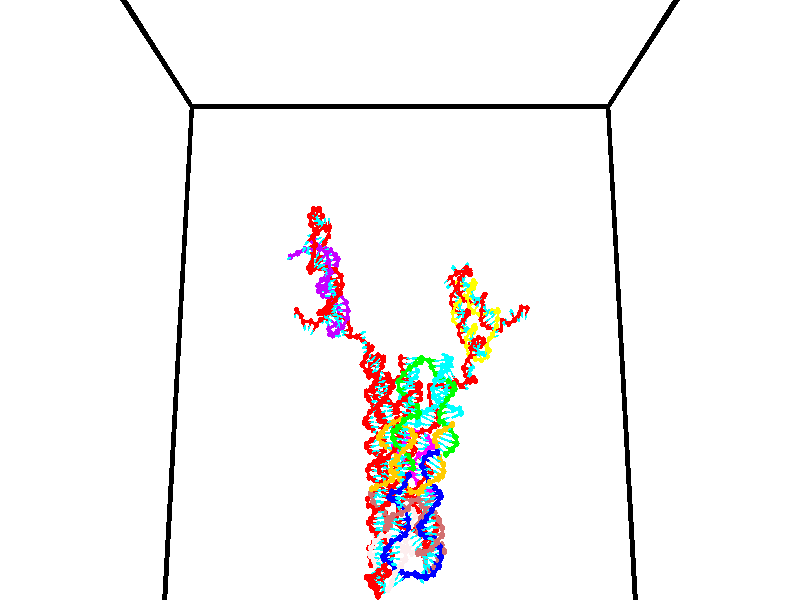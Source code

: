 // switches for output
#declare DRAW_BASES = 1; // possible values are 0, 1; only relevant for DNA ribbons
#declare DRAW_BASES_TYPE = 3; // possible values are 1, 2, 3; only relevant for DNA ribbons
#declare DRAW_FOG = 0; // set to 1 to enable fog

#include "colors.inc"

#include "transforms.inc"
background { rgb <1, 1, 1>}

#default {
   normal{
       ripples 0.25
       frequency 0.20
       turbulence 0.2
       lambda 5
   }
	finish {
		phong 0.1
		phong_size 40.
	}
}

// original window dimensions: 1024x640


// camera settings

camera {
	sky <0, 0.179814, -0.983701>
	up <0, 0.179814, -0.983701>
	right 1.6 * <1, 0, 0>
	location <35, 94.9851, 44.8844>
	look_at <35, 29.7336, 32.9568>
	direction <0, -65.2515, -11.9276>
	angle 67.0682
}


# declare cpy_camera_pos = <35, 94.9851, 44.8844>;
# if (DRAW_FOG = 1)
fog {
	fog_type 2
	up vnormalize(cpy_camera_pos)
	color rgbt<1,1,1,0.3>
	distance 1e-5
	fog_alt 3e-3
	fog_offset 56
}
# end


// LIGHTS

# declare lum = 6;
global_settings {
	ambient_light rgb lum * <0.05, 0.05, 0.05>
	max_trace_level 15
}# declare cpy_direct_light_amount = 0.25;
light_source
{	1000 * <-1, -1.16352, -0.803886>,
	rgb lum * cpy_direct_light_amount
	parallel
}

light_source
{	1000 * <1, 1.16352, 0.803886>,
	rgb lum * cpy_direct_light_amount
	parallel
}

// strand 0

// nucleotide -1

// particle -1
sphere {
	<24.627565, 35.318420, 34.789013> 0.250000
	pigment { color rgbt <1,0,0,0> }
	no_shadow
}
cylinder {
	<24.498722, 35.015266, 35.015942>,  <24.421415, 34.833374, 35.152100>, 0.100000
	pigment { color rgbt <1,0,0,0> }
	no_shadow
}
cylinder {
	<24.498722, 35.015266, 35.015942>,  <24.627565, 35.318420, 34.789013>, 0.100000
	pigment { color rgbt <1,0,0,0> }
	no_shadow
}

// particle -1
sphere {
	<24.498722, 35.015266, 35.015942> 0.100000
	pigment { color rgbt <1,0,0,0> }
	no_shadow
}
sphere {
	0, 1
	scale<0.080000,0.200000,0.300000>
	matrix <0.824198, -0.519331, -0.225816,
		0.465772, 0.394852, 0.791927,
		-0.322108, -0.757884, 0.567326,
		24.402090, 34.787903, 35.186138>
	pigment { color rgbt <0,1,1,0> }
	no_shadow
}
cylinder {
	<25.053797, 35.039890, 35.318295>,  <24.627565, 35.318420, 34.789013>, 0.130000
	pigment { color rgbt <1,0,0,0> }
	no_shadow
}

// nucleotide -1

// particle -1
sphere {
	<25.053797, 35.039890, 35.318295> 0.250000
	pigment { color rgbt <1,0,0,0> }
	no_shadow
}
cylinder {
	<24.819092, 34.786942, 35.115982>,  <24.678268, 34.635174, 34.994595>, 0.100000
	pigment { color rgbt <1,0,0,0> }
	no_shadow
}
cylinder {
	<24.819092, 34.786942, 35.115982>,  <25.053797, 35.039890, 35.318295>, 0.100000
	pigment { color rgbt <1,0,0,0> }
	no_shadow
}

// particle -1
sphere {
	<24.819092, 34.786942, 35.115982> 0.100000
	pigment { color rgbt <1,0,0,0> }
	no_shadow
}
sphere {
	0, 1
	scale<0.080000,0.200000,0.300000>
	matrix <0.794433, -0.570496, -0.208351,
		-0.156793, -0.524064, 0.837122,
		-0.586764, -0.632369, -0.505783,
		24.643063, 34.597229, 34.964249>
	pigment { color rgbt <0,1,1,0> }
	no_shadow
}
cylinder {
	<25.345247, 35.399220, 35.831871>,  <25.053797, 35.039890, 35.318295>, 0.130000
	pigment { color rgbt <1,0,0,0> }
	no_shadow
}

// nucleotide -1

// particle -1
sphere {
	<25.345247, 35.399220, 35.831871> 0.250000
	pigment { color rgbt <1,0,0,0> }
	no_shadow
}
cylinder {
	<25.470848, 35.606411, 36.150143>,  <25.546207, 35.730724, 36.341106>, 0.100000
	pigment { color rgbt <1,0,0,0> }
	no_shadow
}
cylinder {
	<25.470848, 35.606411, 36.150143>,  <25.345247, 35.399220, 35.831871>, 0.100000
	pigment { color rgbt <1,0,0,0> }
	no_shadow
}

// particle -1
sphere {
	<25.470848, 35.606411, 36.150143> 0.100000
	pigment { color rgbt <1,0,0,0> }
	no_shadow
}
sphere {
	0, 1
	scale<0.080000,0.200000,0.300000>
	matrix <0.691096, -0.699334, 0.182531,
		0.650991, 0.492574, -0.577565,
		0.314001, 0.517979, 0.795677,
		25.565048, 35.761806, 36.388847>
	pigment { color rgbt <0,1,1,0> }
	no_shadow
}
cylinder {
	<26.105286, 35.352566, 35.770126>,  <25.345247, 35.399220, 35.831871>, 0.130000
	pigment { color rgbt <1,0,0,0> }
	no_shadow
}

// nucleotide -1

// particle -1
sphere {
	<26.105286, 35.352566, 35.770126> 0.250000
	pigment { color rgbt <1,0,0,0> }
	no_shadow
}
cylinder {
	<26.022009, 35.507935, 36.129189>,  <25.972042, 35.601154, 36.344627>, 0.100000
	pigment { color rgbt <1,0,0,0> }
	no_shadow
}
cylinder {
	<26.022009, 35.507935, 36.129189>,  <26.105286, 35.352566, 35.770126>, 0.100000
	pigment { color rgbt <1,0,0,0> }
	no_shadow
}

// particle -1
sphere {
	<26.022009, 35.507935, 36.129189> 0.100000
	pigment { color rgbt <1,0,0,0> }
	no_shadow
}
sphere {
	0, 1
	scale<0.080000,0.200000,0.300000>
	matrix <0.857091, -0.369709, 0.358761,
		0.471221, 0.844065, -0.255940,
		-0.208194, 0.388419, 0.897656,
		25.959551, 35.624462, 36.398487>
	pigment { color rgbt <0,1,1,0> }
	no_shadow
}
cylinder {
	<26.702991, 35.741947, 36.173710>,  <26.105286, 35.352566, 35.770126>, 0.130000
	pigment { color rgbt <1,0,0,0> }
	no_shadow
}

// nucleotide -1

// particle -1
sphere {
	<26.702991, 35.741947, 36.173710> 0.250000
	pigment { color rgbt <1,0,0,0> }
	no_shadow
}
cylinder {
	<26.474026, 35.651917, 36.489098>,  <26.336645, 35.597897, 36.678329>, 0.100000
	pigment { color rgbt <1,0,0,0> }
	no_shadow
}
cylinder {
	<26.474026, 35.651917, 36.489098>,  <26.702991, 35.741947, 36.173710>, 0.100000
	pigment { color rgbt <1,0,0,0> }
	no_shadow
}

// particle -1
sphere {
	<26.474026, 35.651917, 36.489098> 0.100000
	pigment { color rgbt <1,0,0,0> }
	no_shadow
}
sphere {
	0, 1
	scale<0.080000,0.200000,0.300000>
	matrix <0.798568, 0.065209, 0.598362,
		-0.186093, 0.972156, 0.142413,
		-0.572415, -0.225077, 0.788468,
		26.302301, 35.584393, 36.725639>
	pigment { color rgbt <0,1,1,0> }
	no_shadow
}
cylinder {
	<27.021578, 35.337276, 35.667042>,  <26.702991, 35.741947, 36.173710>, 0.130000
	pigment { color rgbt <1,0,0,0> }
	no_shadow
}

// nucleotide -1

// particle -1
sphere {
	<27.021578, 35.337276, 35.667042> 0.250000
	pigment { color rgbt <1,0,0,0> }
	no_shadow
}
cylinder {
	<27.113995, 34.948437, 35.683285>,  <27.169445, 34.715134, 35.693031>, 0.100000
	pigment { color rgbt <1,0,0,0> }
	no_shadow
}
cylinder {
	<27.113995, 34.948437, 35.683285>,  <27.021578, 35.337276, 35.667042>, 0.100000
	pigment { color rgbt <1,0,0,0> }
	no_shadow
}

// particle -1
sphere {
	<27.113995, 34.948437, 35.683285> 0.100000
	pigment { color rgbt <1,0,0,0> }
	no_shadow
}
sphere {
	0, 1
	scale<0.080000,0.200000,0.300000>
	matrix <-0.949416, -0.234380, -0.208986,
		0.212673, 0.009729, -0.977075,
		0.231040, -0.972097, 0.040610,
		27.183306, 34.656807, 35.695469>
	pigment { color rgbt <0,1,1,0> }
	no_shadow
}
cylinder {
	<27.635170, 35.408253, 35.442135>,  <27.021578, 35.337276, 35.667042>, 0.130000
	pigment { color rgbt <1,0,0,0> }
	no_shadow
}

// nucleotide -1

// particle -1
sphere {
	<27.635170, 35.408253, 35.442135> 0.250000
	pigment { color rgbt <1,0,0,0> }
	no_shadow
}
cylinder {
	<27.728937, 35.690701, 35.709404>,  <27.785198, 35.860168, 35.869766>, 0.100000
	pigment { color rgbt <1,0,0,0> }
	no_shadow
}
cylinder {
	<27.728937, 35.690701, 35.709404>,  <27.635170, 35.408253, 35.442135>, 0.100000
	pigment { color rgbt <1,0,0,0> }
	no_shadow
}

// particle -1
sphere {
	<27.728937, 35.690701, 35.709404> 0.100000
	pigment { color rgbt <1,0,0,0> }
	no_shadow
}
sphere {
	0, 1
	scale<0.080000,0.200000,0.300000>
	matrix <-0.012116, 0.689390, -0.724290,
		-0.972061, 0.161691, 0.170161,
		0.234418, 0.706115, 0.668169,
		27.799263, 35.902534, 35.909855>
	pigment { color rgbt <0,1,1,0> }
	no_shadow
}
cylinder {
	<27.205956, 35.991669, 35.215832>,  <27.635170, 35.408253, 35.442135>, 0.130000
	pigment { color rgbt <1,0,0,0> }
	no_shadow
}

// nucleotide -1

// particle -1
sphere {
	<27.205956, 35.991669, 35.215832> 0.250000
	pigment { color rgbt <1,0,0,0> }
	no_shadow
}
cylinder {
	<27.504070, 36.157726, 35.424522>,  <27.682940, 36.257362, 35.549736>, 0.100000
	pigment { color rgbt <1,0,0,0> }
	no_shadow
}
cylinder {
	<27.504070, 36.157726, 35.424522>,  <27.205956, 35.991669, 35.215832>, 0.100000
	pigment { color rgbt <1,0,0,0> }
	no_shadow
}

// particle -1
sphere {
	<27.504070, 36.157726, 35.424522> 0.100000
	pigment { color rgbt <1,0,0,0> }
	no_shadow
}
sphere {
	0, 1
	scale<0.080000,0.200000,0.300000>
	matrix <0.115776, 0.690039, -0.714452,
		-0.656614, 0.592876, 0.466214,
		0.745288, 0.415143, 0.521730,
		27.727657, 36.282269, 35.581043>
	pigment { color rgbt <0,1,1,0> }
	no_shadow
}
cylinder {
	<27.061245, 36.710209, 35.327660>,  <27.205956, 35.991669, 35.215832>, 0.130000
	pigment { color rgbt <1,0,0,0> }
	no_shadow
}

// nucleotide -1

// particle -1
sphere {
	<27.061245, 36.710209, 35.327660> 0.250000
	pigment { color rgbt <1,0,0,0> }
	no_shadow
}
cylinder {
	<27.456766, 36.679943, 35.379112>,  <27.694078, 36.661785, 35.409985>, 0.100000
	pigment { color rgbt <1,0,0,0> }
	no_shadow
}
cylinder {
	<27.456766, 36.679943, 35.379112>,  <27.061245, 36.710209, 35.327660>, 0.100000
	pigment { color rgbt <1,0,0,0> }
	no_shadow
}

// particle -1
sphere {
	<27.456766, 36.679943, 35.379112> 0.100000
	pigment { color rgbt <1,0,0,0> }
	no_shadow
}
sphere {
	0, 1
	scale<0.080000,0.200000,0.300000>
	matrix <0.132426, 0.842300, -0.522487,
		-0.068815, 0.533671, 0.842888,
		0.988801, -0.075665, 0.128635,
		27.753407, 36.657242, 35.417702>
	pigment { color rgbt <0,1,1,0> }
	no_shadow
}
cylinder {
	<27.254946, 37.366653, 35.313614>,  <27.061245, 36.710209, 35.327660>, 0.130000
	pigment { color rgbt <1,0,0,0> }
	no_shadow
}

// nucleotide -1

// particle -1
sphere {
	<27.254946, 37.366653, 35.313614> 0.250000
	pigment { color rgbt <1,0,0,0> }
	no_shadow
}
cylinder {
	<27.593542, 37.167545, 35.238052>,  <27.796700, 37.048080, 35.192715>, 0.100000
	pigment { color rgbt <1,0,0,0> }
	no_shadow
}
cylinder {
	<27.593542, 37.167545, 35.238052>,  <27.254946, 37.366653, 35.313614>, 0.100000
	pigment { color rgbt <1,0,0,0> }
	no_shadow
}

// particle -1
sphere {
	<27.593542, 37.167545, 35.238052> 0.100000
	pigment { color rgbt <1,0,0,0> }
	no_shadow
}
sphere {
	0, 1
	scale<0.080000,0.200000,0.300000>
	matrix <0.229701, 0.661539, -0.713865,
		0.480307, 0.560887, 0.674323,
		0.846489, -0.497767, -0.188905,
		27.847488, 37.018215, 35.181381>
	pigment { color rgbt <0,1,1,0> }
	no_shadow
}
cylinder {
	<27.792097, 37.879459, 35.224270>,  <27.254946, 37.366653, 35.313614>, 0.130000
	pigment { color rgbt <1,0,0,0> }
	no_shadow
}

// nucleotide -1

// particle -1
sphere {
	<27.792097, 37.879459, 35.224270> 0.250000
	pigment { color rgbt <1,0,0,0> }
	no_shadow
}
cylinder {
	<27.900497, 37.543732, 35.035763>,  <27.965538, 37.342293, 34.922657>, 0.100000
	pigment { color rgbt <1,0,0,0> }
	no_shadow
}
cylinder {
	<27.900497, 37.543732, 35.035763>,  <27.792097, 37.879459, 35.224270>, 0.100000
	pigment { color rgbt <1,0,0,0> }
	no_shadow
}

// particle -1
sphere {
	<27.900497, 37.543732, 35.035763> 0.100000
	pigment { color rgbt <1,0,0,0> }
	no_shadow
}
sphere {
	0, 1
	scale<0.080000,0.200000,0.300000>
	matrix <0.272643, 0.536472, -0.798663,
		0.923160, 0.087949, 0.374220,
		0.271000, -0.839322, -0.471271,
		27.981798, 37.291935, 34.894382>
	pigment { color rgbt <0,1,1,0> }
	no_shadow
}
cylinder {
	<28.136044, 38.110424, 34.664673>,  <27.792097, 37.879459, 35.224270>, 0.130000
	pigment { color rgbt <1,0,0,0> }
	no_shadow
}

// nucleotide -1

// particle -1
sphere {
	<28.136044, 38.110424, 34.664673> 0.250000
	pigment { color rgbt <1,0,0,0> }
	no_shadow
}
cylinder {
	<28.147858, 37.725018, 34.558270>,  <28.154945, 37.493774, 34.494427>, 0.100000
	pigment { color rgbt <1,0,0,0> }
	no_shadow
}
cylinder {
	<28.147858, 37.725018, 34.558270>,  <28.136044, 38.110424, 34.664673>, 0.100000
	pigment { color rgbt <1,0,0,0> }
	no_shadow
}

// particle -1
sphere {
	<28.147858, 37.725018, 34.558270> 0.100000
	pigment { color rgbt <1,0,0,0> }
	no_shadow
}
sphere {
	0, 1
	scale<0.080000,0.200000,0.300000>
	matrix <0.234720, 0.265372, -0.935138,
		0.971614, -0.034820, 0.233995,
		0.029534, -0.963517, -0.266012,
		28.156717, 37.435963, 34.478466>
	pigment { color rgbt <0,1,1,0> }
	no_shadow
}
cylinder {
	<28.670582, 38.055752, 34.135784>,  <28.136044, 38.110424, 34.664673>, 0.130000
	pigment { color rgbt <1,0,0,0> }
	no_shadow
}

// nucleotide -1

// particle -1
sphere {
	<28.670582, 38.055752, 34.135784> 0.250000
	pigment { color rgbt <1,0,0,0> }
	no_shadow
}
cylinder {
	<28.402796, 37.762085, 34.090500>,  <28.242125, 37.585884, 34.063332>, 0.100000
	pigment { color rgbt <1,0,0,0> }
	no_shadow
}
cylinder {
	<28.402796, 37.762085, 34.090500>,  <28.670582, 38.055752, 34.135784>, 0.100000
	pigment { color rgbt <1,0,0,0> }
	no_shadow
}

// particle -1
sphere {
	<28.402796, 37.762085, 34.090500> 0.100000
	pigment { color rgbt <1,0,0,0> }
	no_shadow
}
sphere {
	0, 1
	scale<0.080000,0.200000,0.300000>
	matrix <0.100117, 0.061832, -0.993053,
		0.736065, -0.676149, 0.032108,
		-0.669467, -0.734166, -0.113207,
		28.201956, 37.541836, 34.056538>
	pigment { color rgbt <0,1,1,0> }
	no_shadow
}
cylinder {
	<28.945009, 37.681454, 33.605034>,  <28.670582, 38.055752, 34.135784>, 0.130000
	pigment { color rgbt <1,0,0,0> }
	no_shadow
}

// nucleotide -1

// particle -1
sphere {
	<28.945009, 37.681454, 33.605034> 0.250000
	pigment { color rgbt <1,0,0,0> }
	no_shadow
}
cylinder {
	<28.556509, 37.587772, 33.587975>,  <28.323408, 37.531563, 33.577740>, 0.100000
	pigment { color rgbt <1,0,0,0> }
	no_shadow
}
cylinder {
	<28.556509, 37.587772, 33.587975>,  <28.945009, 37.681454, 33.605034>, 0.100000
	pigment { color rgbt <1,0,0,0> }
	no_shadow
}

// particle -1
sphere {
	<28.556509, 37.587772, 33.587975> 0.100000
	pigment { color rgbt <1,0,0,0> }
	no_shadow
}
sphere {
	0, 1
	scale<0.080000,0.200000,0.300000>
	matrix <0.080306, -0.153686, -0.984851,
		0.224097, -0.959964, 0.168076,
		-0.971253, -0.234199, -0.042650,
		28.265133, 37.517513, 33.575180>
	pigment { color rgbt <0,1,1,0> }
	no_shadow
}
cylinder {
	<28.885323, 37.165348, 33.071857>,  <28.945009, 37.681454, 33.605034>, 0.130000
	pigment { color rgbt <1,0,0,0> }
	no_shadow
}

// nucleotide -1

// particle -1
sphere {
	<28.885323, 37.165348, 33.071857> 0.250000
	pigment { color rgbt <1,0,0,0> }
	no_shadow
}
cylinder {
	<28.514975, 37.308483, 33.120384>,  <28.292767, 37.394363, 33.149498>, 0.100000
	pigment { color rgbt <1,0,0,0> }
	no_shadow
}
cylinder {
	<28.514975, 37.308483, 33.120384>,  <28.885323, 37.165348, 33.071857>, 0.100000
	pigment { color rgbt <1,0,0,0> }
	no_shadow
}

// particle -1
sphere {
	<28.514975, 37.308483, 33.120384> 0.100000
	pigment { color rgbt <1,0,0,0> }
	no_shadow
}
sphere {
	0, 1
	scale<0.080000,0.200000,0.300000>
	matrix <-0.089956, 0.103077, -0.990597,
		-0.366982, -0.928076, -0.063246,
		-0.925868, 0.357842, 0.121314,
		28.237213, 37.415836, 33.156776>
	pigment { color rgbt <0,1,1,0> }
	no_shadow
}
cylinder {
	<28.620173, 36.708172, 32.650387>,  <28.885323, 37.165348, 33.071857>, 0.130000
	pigment { color rgbt <1,0,0,0> }
	no_shadow
}

// nucleotide -1

// particle -1
sphere {
	<28.620173, 36.708172, 32.650387> 0.250000
	pigment { color rgbt <1,0,0,0> }
	no_shadow
}
cylinder {
	<28.382591, 37.026100, 32.700142>,  <28.240042, 37.216858, 32.729996>, 0.100000
	pigment { color rgbt <1,0,0,0> }
	no_shadow
}
cylinder {
	<28.382591, 37.026100, 32.700142>,  <28.620173, 36.708172, 32.650387>, 0.100000
	pigment { color rgbt <1,0,0,0> }
	no_shadow
}

// particle -1
sphere {
	<28.382591, 37.026100, 32.700142> 0.100000
	pigment { color rgbt <1,0,0,0> }
	no_shadow
}
sphere {
	0, 1
	scale<0.080000,0.200000,0.300000>
	matrix <-0.128377, 0.058993, -0.989969,
		-0.794190, -0.603965, 0.066998,
		-0.593954, 0.794825, 0.124386,
		28.204405, 37.264549, 32.737457>
	pigment { color rgbt <0,1,1,0> }
	no_shadow
}
cylinder {
	<27.971027, 36.481071, 32.288170>,  <28.620173, 36.708172, 32.650387>, 0.130000
	pigment { color rgbt <1,0,0,0> }
	no_shadow
}

// nucleotide -1

// particle -1
sphere {
	<27.971027, 36.481071, 32.288170> 0.250000
	pigment { color rgbt <1,0,0,0> }
	no_shadow
}
cylinder {
	<28.026598, 36.875484, 32.324913>,  <28.059940, 37.112133, 32.346958>, 0.100000
	pigment { color rgbt <1,0,0,0> }
	no_shadow
}
cylinder {
	<28.026598, 36.875484, 32.324913>,  <27.971027, 36.481071, 32.288170>, 0.100000
	pigment { color rgbt <1,0,0,0> }
	no_shadow
}

// particle -1
sphere {
	<28.026598, 36.875484, 32.324913> 0.100000
	pigment { color rgbt <1,0,0,0> }
	no_shadow
}
sphere {
	0, 1
	scale<0.080000,0.200000,0.300000>
	matrix <-0.164571, 0.114459, -0.979702,
		-0.976532, 0.120990, 0.178174,
		0.138928, 0.986033, 0.091861,
		28.068275, 37.171295, 32.352470>
	pigment { color rgbt <0,1,1,0> }
	no_shadow
}
cylinder {
	<27.671490, 36.661987, 31.740026>,  <27.971027, 36.481071, 32.288170>, 0.130000
	pigment { color rgbt <1,0,0,0> }
	no_shadow
}

// nucleotide -1

// particle -1
sphere {
	<27.671490, 36.661987, 31.740026> 0.250000
	pigment { color rgbt <1,0,0,0> }
	no_shadow
}
cylinder {
	<27.820435, 37.018482, 31.843592>,  <27.909801, 37.232380, 31.905731>, 0.100000
	pigment { color rgbt <1,0,0,0> }
	no_shadow
}
cylinder {
	<27.820435, 37.018482, 31.843592>,  <27.671490, 36.661987, 31.740026>, 0.100000
	pigment { color rgbt <1,0,0,0> }
	no_shadow
}

// particle -1
sphere {
	<27.820435, 37.018482, 31.843592> 0.100000
	pigment { color rgbt <1,0,0,0> }
	no_shadow
}
sphere {
	0, 1
	scale<0.080000,0.200000,0.300000>
	matrix <-0.148504, 0.332597, -0.931303,
		-0.916130, 0.308331, 0.256199,
		0.372361, 0.891241, 0.258913,
		27.932142, 37.285854, 31.921267>
	pigment { color rgbt <0,1,1,0> }
	no_shadow
}
cylinder {
	<27.172440, 37.120384, 31.554846>,  <27.671490, 36.661987, 31.740026>, 0.130000
	pigment { color rgbt <1,0,0,0> }
	no_shadow
}

// nucleotide -1

// particle -1
sphere {
	<27.172440, 37.120384, 31.554846> 0.250000
	pigment { color rgbt <1,0,0,0> }
	no_shadow
}
cylinder {
	<27.512669, 37.330723, 31.553316>,  <27.716806, 37.456924, 31.552399>, 0.100000
	pigment { color rgbt <1,0,0,0> }
	no_shadow
}
cylinder {
	<27.512669, 37.330723, 31.553316>,  <27.172440, 37.120384, 31.554846>, 0.100000
	pigment { color rgbt <1,0,0,0> }
	no_shadow
}

// particle -1
sphere {
	<27.512669, 37.330723, 31.553316> 0.100000
	pigment { color rgbt <1,0,0,0> }
	no_shadow
}
sphere {
	0, 1
	scale<0.080000,0.200000,0.300000>
	matrix <-0.144646, 0.226969, -0.963101,
		-0.505573, 0.819739, 0.269115,
		0.850572, 0.525844, -0.003823,
		27.767839, 37.488476, 31.552170>
	pigment { color rgbt <0,1,1,0> }
	no_shadow
}
cylinder {
	<26.994967, 37.725224, 31.268953>,  <27.172440, 37.120384, 31.554846>, 0.130000
	pigment { color rgbt <1,0,0,0> }
	no_shadow
}

// nucleotide -1

// particle -1
sphere {
	<26.994967, 37.725224, 31.268953> 0.250000
	pigment { color rgbt <1,0,0,0> }
	no_shadow
}
cylinder {
	<27.389151, 37.702148, 31.205023>,  <27.625660, 37.688305, 31.166664>, 0.100000
	pigment { color rgbt <1,0,0,0> }
	no_shadow
}
cylinder {
	<27.389151, 37.702148, 31.205023>,  <26.994967, 37.725224, 31.268953>, 0.100000
	pigment { color rgbt <1,0,0,0> }
	no_shadow
}

// particle -1
sphere {
	<27.389151, 37.702148, 31.205023> 0.100000
	pigment { color rgbt <1,0,0,0> }
	no_shadow
}
sphere {
	0, 1
	scale<0.080000,0.200000,0.300000>
	matrix <-0.137605, 0.280875, -0.949828,
		0.099682, 0.958009, 0.268853,
		0.985458, -0.057685, -0.159825,
		27.684788, 37.684841, 31.157076>
	pigment { color rgbt <0,1,1,0> }
	no_shadow
}
cylinder {
	<27.077881, 38.287251, 31.018978>,  <26.994967, 37.725224, 31.268953>, 0.130000
	pigment { color rgbt <1,0,0,0> }
	no_shadow
}

// nucleotide -1

// particle -1
sphere {
	<27.077881, 38.287251, 31.018978> 0.250000
	pigment { color rgbt <1,0,0,0> }
	no_shadow
}
cylinder {
	<27.397976, 38.074291, 30.908581>,  <27.590033, 37.946514, 30.842342>, 0.100000
	pigment { color rgbt <1,0,0,0> }
	no_shadow
}
cylinder {
	<27.397976, 38.074291, 30.908581>,  <27.077881, 38.287251, 31.018978>, 0.100000
	pigment { color rgbt <1,0,0,0> }
	no_shadow
}

// particle -1
sphere {
	<27.397976, 38.074291, 30.908581> 0.100000
	pigment { color rgbt <1,0,0,0> }
	no_shadow
}
sphere {
	0, 1
	scale<0.080000,0.200000,0.300000>
	matrix <-0.165227, 0.246671, -0.954910,
		0.576473, 0.809756, 0.109428,
		0.800237, -0.532399, -0.275993,
		27.638046, 37.914570, 30.825783>
	pigment { color rgbt <0,1,1,0> }
	no_shadow
}
cylinder {
	<27.277998, 38.691902, 30.438244>,  <27.077881, 38.287251, 31.018978>, 0.130000
	pigment { color rgbt <1,0,0,0> }
	no_shadow
}

// nucleotide -1

// particle -1
sphere {
	<27.277998, 38.691902, 30.438244> 0.250000
	pigment { color rgbt <1,0,0,0> }
	no_shadow
}
cylinder {
	<27.474007, 38.347485, 30.383879>,  <27.591612, 38.140835, 30.351259>, 0.100000
	pigment { color rgbt <1,0,0,0> }
	no_shadow
}
cylinder {
	<27.474007, 38.347485, 30.383879>,  <27.277998, 38.691902, 30.438244>, 0.100000
	pigment { color rgbt <1,0,0,0> }
	no_shadow
}

// particle -1
sphere {
	<27.474007, 38.347485, 30.383879> 0.100000
	pigment { color rgbt <1,0,0,0> }
	no_shadow
}
sphere {
	0, 1
	scale<0.080000,0.200000,0.300000>
	matrix <-0.055173, 0.124970, -0.990626,
		0.869961, 0.492929, 0.013732,
		0.490024, -0.861048, -0.135915,
		27.621014, 38.089169, 30.343103>
	pigment { color rgbt <0,1,1,0> }
	no_shadow
}
cylinder {
	<27.797146, 38.848991, 29.957811>,  <27.277998, 38.691902, 30.438244>, 0.130000
	pigment { color rgbt <1,0,0,0> }
	no_shadow
}

// nucleotide -1

// particle -1
sphere {
	<27.797146, 38.848991, 29.957811> 0.250000
	pigment { color rgbt <1,0,0,0> }
	no_shadow
}
cylinder {
	<27.708126, 38.459030, 29.955235>,  <27.654715, 38.225056, 29.953688>, 0.100000
	pigment { color rgbt <1,0,0,0> }
	no_shadow
}
cylinder {
	<27.708126, 38.459030, 29.955235>,  <27.797146, 38.848991, 29.957811>, 0.100000
	pigment { color rgbt <1,0,0,0> }
	no_shadow
}

// particle -1
sphere {
	<27.708126, 38.459030, 29.955235> 0.100000
	pigment { color rgbt <1,0,0,0> }
	no_shadow
}
sphere {
	0, 1
	scale<0.080000,0.200000,0.300000>
	matrix <-0.202583, 0.052708, -0.977846,
		0.953641, -0.216315, -0.209228,
		-0.222550, -0.974900, -0.006443,
		27.641361, 38.166561, 29.953302>
	pigment { color rgbt <0,1,1,0> }
	no_shadow
}
cylinder {
	<28.125753, 38.618435, 29.368525>,  <27.797146, 38.848991, 29.957811>, 0.130000
	pigment { color rgbt <1,0,0,0> }
	no_shadow
}

// nucleotide -1

// particle -1
sphere {
	<28.125753, 38.618435, 29.368525> 0.250000
	pigment { color rgbt <1,0,0,0> }
	no_shadow
}
cylinder {
	<27.856485, 38.331623, 29.440868>,  <27.694923, 38.159534, 29.484274>, 0.100000
	pigment { color rgbt <1,0,0,0> }
	no_shadow
}
cylinder {
	<27.856485, 38.331623, 29.440868>,  <28.125753, 38.618435, 29.368525>, 0.100000
	pigment { color rgbt <1,0,0,0> }
	no_shadow
}

// particle -1
sphere {
	<27.856485, 38.331623, 29.440868> 0.100000
	pigment { color rgbt <1,0,0,0> }
	no_shadow
}
sphere {
	0, 1
	scale<0.080000,0.200000,0.300000>
	matrix <-0.165246, -0.092530, -0.981902,
		0.720787, -0.690875, -0.056197,
		-0.673172, -0.717029, 0.180859,
		27.654533, 38.116516, 29.495127>
	pigment { color rgbt <0,1,1,0> }
	no_shadow
}
cylinder {
	<28.241787, 39.006126, 28.689379>,  <28.125753, 38.618435, 29.368525>, 0.130000
	pigment { color rgbt <1,0,0,0> }
	no_shadow
}

// nucleotide -1

// particle -1
sphere {
	<28.241787, 39.006126, 28.689379> 0.250000
	pigment { color rgbt <1,0,0,0> }
	no_shadow
}
cylinder {
	<28.257128, 39.352123, 28.489250>,  <28.266333, 39.559719, 28.369173>, 0.100000
	pigment { color rgbt <1,0,0,0> }
	no_shadow
}
cylinder {
	<28.257128, 39.352123, 28.489250>,  <28.241787, 39.006126, 28.689379>, 0.100000
	pigment { color rgbt <1,0,0,0> }
	no_shadow
}

// particle -1
sphere {
	<28.257128, 39.352123, 28.489250> 0.100000
	pigment { color rgbt <1,0,0,0> }
	no_shadow
}
sphere {
	0, 1
	scale<0.080000,0.200000,0.300000>
	matrix <-0.974903, 0.142272, 0.171237,
		0.219300, 0.481197, 0.848738,
		0.038353, 0.864990, -0.500321,
		28.268633, 39.611622, 28.339153>
	pigment { color rgbt <0,1,1,0> }
	no_shadow
}
cylinder {
	<27.997322, 39.495354, 29.063822>,  <28.241787, 39.006126, 28.689379>, 0.130000
	pigment { color rgbt <1,0,0,0> }
	no_shadow
}

// nucleotide -1

// particle -1
sphere {
	<27.997322, 39.495354, 29.063822> 0.250000
	pigment { color rgbt <1,0,0,0> }
	no_shadow
}
cylinder {
	<27.938437, 39.584633, 28.678385>,  <27.903105, 39.638203, 28.447123>, 0.100000
	pigment { color rgbt <1,0,0,0> }
	no_shadow
}
cylinder {
	<27.938437, 39.584633, 28.678385>,  <27.997322, 39.495354, 29.063822>, 0.100000
	pigment { color rgbt <1,0,0,0> }
	no_shadow
}

// particle -1
sphere {
	<27.938437, 39.584633, 28.678385> 0.100000
	pigment { color rgbt <1,0,0,0> }
	no_shadow
}
sphere {
	0, 1
	scale<0.080000,0.200000,0.300000>
	matrix <-0.931938, 0.295099, 0.210733,
		0.331391, 0.929030, 0.164568,
		-0.147214, 0.223202, -0.963592,
		27.894272, 39.651592, 28.389307>
	pigment { color rgbt <0,1,1,0> }
	no_shadow
}
cylinder {
	<27.808447, 40.176842, 29.065050>,  <27.997322, 39.495354, 29.063822>, 0.130000
	pigment { color rgbt <1,0,0,0> }
	no_shadow
}

// nucleotide -1

// particle -1
sphere {
	<27.808447, 40.176842, 29.065050> 0.250000
	pigment { color rgbt <1,0,0,0> }
	no_shadow
}
cylinder {
	<27.652540, 39.994381, 28.745049>,  <27.558996, 39.884903, 28.553047>, 0.100000
	pigment { color rgbt <1,0,0,0> }
	no_shadow
}
cylinder {
	<27.652540, 39.994381, 28.745049>,  <27.808447, 40.176842, 29.065050>, 0.100000
	pigment { color rgbt <1,0,0,0> }
	no_shadow
}

// particle -1
sphere {
	<27.652540, 39.994381, 28.745049> 0.100000
	pigment { color rgbt <1,0,0,0> }
	no_shadow
}
sphere {
	0, 1
	scale<0.080000,0.200000,0.300000>
	matrix <-0.911917, 0.312313, 0.266211,
		0.128418, 0.833296, -0.537704,
		-0.389764, -0.456155, -0.800003,
		27.535610, 39.857533, 28.505047>
	pigment { color rgbt <0,1,1,0> }
	no_shadow
}
cylinder {
	<27.263729, 40.361900, 29.604193>,  <27.808447, 40.176842, 29.065050>, 0.130000
	pigment { color rgbt <1,0,0,0> }
	no_shadow
}

// nucleotide -1

// particle -1
sphere {
	<27.263729, 40.361900, 29.604193> 0.250000
	pigment { color rgbt <1,0,0,0> }
	no_shadow
}
cylinder {
	<26.915142, 40.504391, 29.739038>,  <26.705990, 40.589886, 29.819946>, 0.100000
	pigment { color rgbt <1,0,0,0> }
	no_shadow
}
cylinder {
	<26.915142, 40.504391, 29.739038>,  <27.263729, 40.361900, 29.604193>, 0.100000
	pigment { color rgbt <1,0,0,0> }
	no_shadow
}

// particle -1
sphere {
	<26.915142, 40.504391, 29.739038> 0.100000
	pigment { color rgbt <1,0,0,0> }
	no_shadow
}
sphere {
	0, 1
	scale<0.080000,0.200000,0.300000>
	matrix <0.093425, -0.554195, 0.827127,
		0.481470, 0.752311, 0.449684,
		-0.871469, 0.356225, 0.337113,
		26.653702, 40.611259, 29.840172>
	pigment { color rgbt <0,1,1,0> }
	no_shadow
}
cylinder {
	<27.366301, 40.856846, 29.045240>,  <27.263729, 40.361900, 29.604193>, 0.130000
	pigment { color rgbt <1,0,0,0> }
	no_shadow
}

// nucleotide -1

// particle -1
sphere {
	<27.366301, 40.856846, 29.045240> 0.250000
	pigment { color rgbt <1,0,0,0> }
	no_shadow
}
cylinder {
	<27.181849, 40.981571, 28.712944>,  <27.071177, 41.056408, 28.513565>, 0.100000
	pigment { color rgbt <1,0,0,0> }
	no_shadow
}
cylinder {
	<27.181849, 40.981571, 28.712944>,  <27.366301, 40.856846, 29.045240>, 0.100000
	pigment { color rgbt <1,0,0,0> }
	no_shadow
}

// particle -1
sphere {
	<27.181849, 40.981571, 28.712944> 0.100000
	pigment { color rgbt <1,0,0,0> }
	no_shadow
}
sphere {
	0, 1
	scale<0.080000,0.200000,0.300000>
	matrix <0.133352, 0.949943, 0.282534,
		0.877255, 0.019504, -0.479628,
		-0.461129, 0.311814, -0.830742,
		27.043510, 41.075115, 28.463722>
	pigment { color rgbt <0,1,1,0> }
	no_shadow
}
cylinder {
	<27.829187, 41.286442, 28.501980>,  <27.366301, 40.856846, 29.045240>, 0.130000
	pigment { color rgbt <1,0,0,0> }
	no_shadow
}

// nucleotide -1

// particle -1
sphere {
	<27.829187, 41.286442, 28.501980> 0.250000
	pigment { color rgbt <1,0,0,0> }
	no_shadow
}
cylinder {
	<27.437481, 41.364586, 28.523430>,  <27.202457, 41.411472, 28.536301>, 0.100000
	pigment { color rgbt <1,0,0,0> }
	no_shadow
}
cylinder {
	<27.437481, 41.364586, 28.523430>,  <27.829187, 41.286442, 28.501980>, 0.100000
	pigment { color rgbt <1,0,0,0> }
	no_shadow
}

// particle -1
sphere {
	<27.437481, 41.364586, 28.523430> 0.100000
	pigment { color rgbt <1,0,0,0> }
	no_shadow
}
sphere {
	0, 1
	scale<0.080000,0.200000,0.300000>
	matrix <0.202183, 0.925725, 0.319617,
		0.012798, 0.323832, -0.946028,
		-0.979264, 0.195361, 0.053626,
		27.143702, 41.423195, 28.539518>
	pigment { color rgbt <0,1,1,0> }
	no_shadow
}
cylinder {
	<27.596483, 41.890259, 28.108742>,  <27.829187, 41.286442, 28.501980>, 0.130000
	pigment { color rgbt <1,0,0,0> }
	no_shadow
}

// nucleotide -1

// particle -1
sphere {
	<27.596483, 41.890259, 28.108742> 0.250000
	pigment { color rgbt <1,0,0,0> }
	no_shadow
}
cylinder {
	<27.392996, 41.851486, 28.450926>,  <27.270903, 41.828224, 28.656237>, 0.100000
	pigment { color rgbt <1,0,0,0> }
	no_shadow
}
cylinder {
	<27.392996, 41.851486, 28.450926>,  <27.596483, 41.890259, 28.108742>, 0.100000
	pigment { color rgbt <1,0,0,0> }
	no_shadow
}

// particle -1
sphere {
	<27.392996, 41.851486, 28.450926> 0.100000
	pigment { color rgbt <1,0,0,0> }
	no_shadow
}
sphere {
	0, 1
	scale<0.080000,0.200000,0.300000>
	matrix <0.307518, 0.907633, 0.285718,
		-0.804138, 0.408419, -0.431922,
		-0.508719, -0.096933, 0.855458,
		27.240379, 41.822407, 28.707563>
	pigment { color rgbt <0,1,1,0> }
	no_shadow
}
cylinder {
	<27.183750, 42.497494, 28.344717>,  <27.596483, 41.890259, 28.108742>, 0.130000
	pigment { color rgbt <1,0,0,0> }
	no_shadow
}

// nucleotide -1

// particle -1
sphere {
	<27.183750, 42.497494, 28.344717> 0.250000
	pigment { color rgbt <1,0,0,0> }
	no_shadow
}
cylinder {
	<27.252911, 42.325073, 28.698959>,  <27.294407, 42.221619, 28.911505>, 0.100000
	pigment { color rgbt <1,0,0,0> }
	no_shadow
}
cylinder {
	<27.252911, 42.325073, 28.698959>,  <27.183750, 42.497494, 28.344717>, 0.100000
	pigment { color rgbt <1,0,0,0> }
	no_shadow
}

// particle -1
sphere {
	<27.252911, 42.325073, 28.698959> 0.100000
	pigment { color rgbt <1,0,0,0> }
	no_shadow
}
sphere {
	0, 1
	scale<0.080000,0.200000,0.300000>
	matrix <0.375501, 0.860088, 0.345323,
		-0.910551, 0.272838, 0.310574,
		0.172903, -0.431055, 0.885605,
		27.304781, 42.195755, 28.964642>
	pigment { color rgbt <0,1,1,0> }
	no_shadow
}
cylinder {
	<26.903969, 42.854816, 29.000454>,  <27.183750, 42.497494, 28.344717>, 0.130000
	pigment { color rgbt <1,0,0,0> }
	no_shadow
}

// nucleotide -1

// particle -1
sphere {
	<26.903969, 42.854816, 29.000454> 0.250000
	pigment { color rgbt <1,0,0,0> }
	no_shadow
}
cylinder {
	<27.233795, 42.649197, 29.094975>,  <27.431690, 42.525826, 29.151688>, 0.100000
	pigment { color rgbt <1,0,0,0> }
	no_shadow
}
cylinder {
	<27.233795, 42.649197, 29.094975>,  <26.903969, 42.854816, 29.000454>, 0.100000
	pigment { color rgbt <1,0,0,0> }
	no_shadow
}

// particle -1
sphere {
	<27.233795, 42.649197, 29.094975> 0.100000
	pigment { color rgbt <1,0,0,0> }
	no_shadow
}
sphere {
	0, 1
	scale<0.080000,0.200000,0.300000>
	matrix <0.389939, 0.818988, 0.420958,
		-0.409925, -0.254963, 0.875760,
		0.824566, -0.514054, 0.236304,
		27.481165, 42.494980, 29.165865>
	pigment { color rgbt <0,1,1,0> }
	no_shadow
}
cylinder {
	<27.054575, 42.975121, 29.653408>,  <26.903969, 42.854816, 29.000454>, 0.130000
	pigment { color rgbt <1,0,0,0> }
	no_shadow
}

// nucleotide -1

// particle -1
sphere {
	<27.054575, 42.975121, 29.653408> 0.250000
	pigment { color rgbt <1,0,0,0> }
	no_shadow
}
cylinder {
	<27.423672, 42.878426, 29.533337>,  <27.645130, 42.820408, 29.461294>, 0.100000
	pigment { color rgbt <1,0,0,0> }
	no_shadow
}
cylinder {
	<27.423672, 42.878426, 29.533337>,  <27.054575, 42.975121, 29.653408>, 0.100000
	pigment { color rgbt <1,0,0,0> }
	no_shadow
}

// particle -1
sphere {
	<27.423672, 42.878426, 29.533337> 0.100000
	pigment { color rgbt <1,0,0,0> }
	no_shadow
}
sphere {
	0, 1
	scale<0.080000,0.200000,0.300000>
	matrix <0.369868, 0.774378, 0.513358,
		0.108357, -0.584725, 0.803963,
		0.922744, -0.241734, -0.300180,
		27.700495, 42.805904, 29.443283>
	pigment { color rgbt <0,1,1,0> }
	no_shadow
}
cylinder {
	<27.463589, 43.179688, 30.205996>,  <27.054575, 42.975121, 29.653408>, 0.130000
	pigment { color rgbt <1,0,0,0> }
	no_shadow
}

// nucleotide -1

// particle -1
sphere {
	<27.463589, 43.179688, 30.205996> 0.250000
	pigment { color rgbt <1,0,0,0> }
	no_shadow
}
cylinder {
	<27.743597, 43.134117, 29.924006>,  <27.911602, 43.106773, 29.754812>, 0.100000
	pigment { color rgbt <1,0,0,0> }
	no_shadow
}
cylinder {
	<27.743597, 43.134117, 29.924006>,  <27.463589, 43.179688, 30.205996>, 0.100000
	pigment { color rgbt <1,0,0,0> }
	no_shadow
}

// particle -1
sphere {
	<27.743597, 43.134117, 29.924006> 0.100000
	pigment { color rgbt <1,0,0,0> }
	no_shadow
}
sphere {
	0, 1
	scale<0.080000,0.200000,0.300000>
	matrix <0.524918, 0.751416, 0.399793,
		0.484182, -0.649918, 0.585811,
		0.700020, -0.113930, -0.704976,
		27.953604, 43.099937, 29.712513>
	pigment { color rgbt <0,1,1,0> }
	no_shadow
}
cylinder {
	<27.344477, 43.559547, 30.758469>,  <27.463589, 43.179688, 30.205996>, 0.130000
	pigment { color rgbt <1,0,0,0> }
	no_shadow
}

// nucleotide -1

// particle -1
sphere {
	<27.344477, 43.559547, 30.758469> 0.250000
	pigment { color rgbt <1,0,0,0> }
	no_shadow
}
cylinder {
	<27.043230, 43.560619, 31.021622>,  <26.862482, 43.561264, 31.179514>, 0.100000
	pigment { color rgbt <1,0,0,0> }
	no_shadow
}
cylinder {
	<27.043230, 43.560619, 31.021622>,  <27.344477, 43.559547, 30.758469>, 0.100000
	pigment { color rgbt <1,0,0,0> }
	no_shadow
}

// particle -1
sphere {
	<27.043230, 43.560619, 31.021622> 0.100000
	pigment { color rgbt <1,0,0,0> }
	no_shadow
}
sphere {
	0, 1
	scale<0.080000,0.200000,0.300000>
	matrix <0.551877, -0.541764, 0.633974,
		0.358119, 0.840526, 0.406529,
		-0.753115, 0.002684, 0.657883,
		26.817295, 43.561424, 31.218987>
	pigment { color rgbt <0,1,1,0> }
	no_shadow
}
cylinder {
	<27.577204, 43.763847, 31.455530>,  <27.344477, 43.559547, 30.758469>, 0.130000
	pigment { color rgbt <1,0,0,0> }
	no_shadow
}

// nucleotide -1

// particle -1
sphere {
	<27.577204, 43.763847, 31.455530> 0.250000
	pigment { color rgbt <1,0,0,0> }
	no_shadow
}
cylinder {
	<27.250284, 43.536720, 31.494745>,  <27.054132, 43.400444, 31.518274>, 0.100000
	pigment { color rgbt <1,0,0,0> }
	no_shadow
}
cylinder {
	<27.250284, 43.536720, 31.494745>,  <27.577204, 43.763847, 31.455530>, 0.100000
	pigment { color rgbt <1,0,0,0> }
	no_shadow
}

// particle -1
sphere {
	<27.250284, 43.536720, 31.494745> 0.100000
	pigment { color rgbt <1,0,0,0> }
	no_shadow
}
sphere {
	0, 1
	scale<0.080000,0.200000,0.300000>
	matrix <0.497969, -0.610409, 0.615977,
		-0.289919, 0.552255, 0.781640,
		-0.817297, -0.567816, 0.098037,
		27.005095, 43.366375, 31.524157>
	pigment { color rgbt <0,1,1,0> }
	no_shadow
}
cylinder {
	<27.449198, 43.703445, 32.180756>,  <27.577204, 43.763847, 31.455530>, 0.130000
	pigment { color rgbt <1,0,0,0> }
	no_shadow
}

// nucleotide -1

// particle -1
sphere {
	<27.449198, 43.703445, 32.180756> 0.250000
	pigment { color rgbt <1,0,0,0> }
	no_shadow
}
cylinder {
	<27.245943, 43.394283, 32.028748>,  <27.123989, 43.208786, 31.937542>, 0.100000
	pigment { color rgbt <1,0,0,0> }
	no_shadow
}
cylinder {
	<27.245943, 43.394283, 32.028748>,  <27.449198, 43.703445, 32.180756>, 0.100000
	pigment { color rgbt <1,0,0,0> }
	no_shadow
}

// particle -1
sphere {
	<27.245943, 43.394283, 32.028748> 0.100000
	pigment { color rgbt <1,0,0,0> }
	no_shadow
}
sphere {
	0, 1
	scale<0.080000,0.200000,0.300000>
	matrix <0.363026, -0.592326, 0.719278,
		-0.781029, 0.227535, 0.581568,
		-0.508139, -0.772902, -0.380023,
		27.093502, 43.162415, 31.914742>
	pigment { color rgbt <0,1,1,0> }
	no_shadow
}
cylinder {
	<27.208975, 43.332329, 32.735931>,  <27.449198, 43.703445, 32.180756>, 0.130000
	pigment { color rgbt <1,0,0,0> }
	no_shadow
}

// nucleotide -1

// particle -1
sphere {
	<27.208975, 43.332329, 32.735931> 0.250000
	pigment { color rgbt <1,0,0,0> }
	no_shadow
}
cylinder {
	<27.223867, 43.084213, 32.422535>,  <27.232803, 42.935345, 32.234497>, 0.100000
	pigment { color rgbt <1,0,0,0> }
	no_shadow
}
cylinder {
	<27.223867, 43.084213, 32.422535>,  <27.208975, 43.332329, 32.735931>, 0.100000
	pigment { color rgbt <1,0,0,0> }
	no_shadow
}

// particle -1
sphere {
	<27.223867, 43.084213, 32.422535> 0.100000
	pigment { color rgbt <1,0,0,0> }
	no_shadow
}
sphere {
	0, 1
	scale<0.080000,0.200000,0.300000>
	matrix <0.349948, -0.726295, 0.591635,
		-0.936029, -0.296208, 0.190029,
		0.037230, -0.620288, -0.783490,
		27.235037, 42.898129, 32.187489>
	pigment { color rgbt <0,1,1,0> }
	no_shadow
}
cylinder {
	<26.874086, 42.718662, 32.924873>,  <27.208975, 43.332329, 32.735931>, 0.130000
	pigment { color rgbt <1,0,0,0> }
	no_shadow
}

// nucleotide -1

// particle -1
sphere {
	<26.874086, 42.718662, 32.924873> 0.250000
	pigment { color rgbt <1,0,0,0> }
	no_shadow
}
cylinder {
	<27.123295, 42.632210, 32.624172>,  <27.272820, 42.580338, 32.443752>, 0.100000
	pigment { color rgbt <1,0,0,0> }
	no_shadow
}
cylinder {
	<27.123295, 42.632210, 32.624172>,  <26.874086, 42.718662, 32.924873>, 0.100000
	pigment { color rgbt <1,0,0,0> }
	no_shadow
}

// particle -1
sphere {
	<27.123295, 42.632210, 32.624172> 0.100000
	pigment { color rgbt <1,0,0,0> }
	no_shadow
}
sphere {
	0, 1
	scale<0.080000,0.200000,0.300000>
	matrix <0.430576, -0.707596, 0.560279,
		-0.653028, -0.672753, -0.347789,
		0.623023, -0.216128, -0.751752,
		27.310202, 42.567371, 32.398647>
	pigment { color rgbt <0,1,1,0> }
	no_shadow
}
cylinder {
	<26.949852, 42.019398, 33.026714>,  <26.874086, 42.718662, 32.924873>, 0.130000
	pigment { color rgbt <1,0,0,0> }
	no_shadow
}

// nucleotide -1

// particle -1
sphere {
	<26.949852, 42.019398, 33.026714> 0.250000
	pigment { color rgbt <1,0,0,0> }
	no_shadow
}
cylinder {
	<27.235779, 42.065685, 32.750847>,  <27.407335, 42.093460, 32.585327>, 0.100000
	pigment { color rgbt <1,0,0,0> }
	no_shadow
}
cylinder {
	<27.235779, 42.065685, 32.750847>,  <26.949852, 42.019398, 33.026714>, 0.100000
	pigment { color rgbt <1,0,0,0> }
	no_shadow
}

// particle -1
sphere {
	<27.235779, 42.065685, 32.750847> 0.100000
	pigment { color rgbt <1,0,0,0> }
	no_shadow
}
sphere {
	0, 1
	scale<0.080000,0.200000,0.300000>
	matrix <0.592406, -0.624268, 0.509258,
		-0.371606, -0.772591, -0.514793,
		0.714817, 0.115723, -0.689670,
		27.450224, 42.100403, 32.543945>
	pigment { color rgbt <0,1,1,0> }
	no_shadow
}
cylinder {
	<27.126451, 41.341606, 32.694843>,  <26.949852, 42.019398, 33.026714>, 0.130000
	pigment { color rgbt <1,0,0,0> }
	no_shadow
}

// nucleotide -1

// particle -1
sphere {
	<27.126451, 41.341606, 32.694843> 0.250000
	pigment { color rgbt <1,0,0,0> }
	no_shadow
}
cylinder {
	<27.451647, 41.564667, 32.627827>,  <27.646765, 41.698505, 32.587616>, 0.100000
	pigment { color rgbt <1,0,0,0> }
	no_shadow
}
cylinder {
	<27.451647, 41.564667, 32.627827>,  <27.126451, 41.341606, 32.694843>, 0.100000
	pigment { color rgbt <1,0,0,0> }
	no_shadow
}

// particle -1
sphere {
	<27.451647, 41.564667, 32.627827> 0.100000
	pigment { color rgbt <1,0,0,0> }
	no_shadow
}
sphere {
	0, 1
	scale<0.080000,0.200000,0.300000>
	matrix <0.571977, -0.710959, 0.409120,
		0.109035, -0.428438, -0.896968,
		0.812990, 0.557654, -0.167538,
		27.695543, 41.731964, 32.577564>
	pigment { color rgbt <0,1,1,0> }
	no_shadow
}
cylinder {
	<27.656485, 40.890865, 32.525696>,  <27.126451, 41.341606, 32.694843>, 0.130000
	pigment { color rgbt <1,0,0,0> }
	no_shadow
}

// nucleotide -1

// particle -1
sphere {
	<27.656485, 40.890865, 32.525696> 0.250000
	pigment { color rgbt <1,0,0,0> }
	no_shadow
}
cylinder {
	<27.865826, 41.218819, 32.618557>,  <27.991430, 41.415588, 32.674274>, 0.100000
	pigment { color rgbt <1,0,0,0> }
	no_shadow
}
cylinder {
	<27.865826, 41.218819, 32.618557>,  <27.656485, 40.890865, 32.525696>, 0.100000
	pigment { color rgbt <1,0,0,0> }
	no_shadow
}

// particle -1
sphere {
	<27.865826, 41.218819, 32.618557> 0.100000
	pigment { color rgbt <1,0,0,0> }
	no_shadow
}
sphere {
	0, 1
	scale<0.080000,0.200000,0.300000>
	matrix <0.646362, -0.559498, 0.518823,
		0.555262, -0.121475, -0.822756,
		0.523354, 0.819882, 0.232151,
		28.022833, 41.464783, 32.688202>
	pigment { color rgbt <0,1,1,0> }
	no_shadow
}
cylinder {
	<28.311083, 40.722485, 32.428310>,  <27.656485, 40.890865, 32.525696>, 0.130000
	pigment { color rgbt <1,0,0,0> }
	no_shadow
}

// nucleotide -1

// particle -1
sphere {
	<28.311083, 40.722485, 32.428310> 0.250000
	pigment { color rgbt <1,0,0,0> }
	no_shadow
}
cylinder {
	<28.321724, 41.022663, 32.692471>,  <28.328110, 41.202770, 32.850967>, 0.100000
	pigment { color rgbt <1,0,0,0> }
	no_shadow
}
cylinder {
	<28.321724, 41.022663, 32.692471>,  <28.311083, 40.722485, 32.428310>, 0.100000
	pigment { color rgbt <1,0,0,0> }
	no_shadow
}

// particle -1
sphere {
	<28.321724, 41.022663, 32.692471> 0.100000
	pigment { color rgbt <1,0,0,0> }
	no_shadow
}
sphere {
	0, 1
	scale<0.080000,0.200000,0.300000>
	matrix <0.634227, -0.523317, 0.569118,
		0.772689, 0.403702, -0.489873,
		0.026605, 0.750442, 0.660400,
		28.329706, 41.247795, 32.890591>
	pigment { color rgbt <0,1,1,0> }
	no_shadow
}
cylinder {
	<29.015745, 40.669155, 32.598442>,  <28.311083, 40.722485, 32.428310>, 0.130000
	pigment { color rgbt <1,0,0,0> }
	no_shadow
}

// nucleotide -1

// particle -1
sphere {
	<29.015745, 40.669155, 32.598442> 0.250000
	pigment { color rgbt <1,0,0,0> }
	no_shadow
}
cylinder {
	<28.812410, 40.854641, 32.888699>,  <28.690411, 40.965935, 33.062855>, 0.100000
	pigment { color rgbt <1,0,0,0> }
	no_shadow
}
cylinder {
	<28.812410, 40.854641, 32.888699>,  <29.015745, 40.669155, 32.598442>, 0.100000
	pigment { color rgbt <1,0,0,0> }
	no_shadow
}

// particle -1
sphere {
	<28.812410, 40.854641, 32.888699> 0.100000
	pigment { color rgbt <1,0,0,0> }
	no_shadow
}
sphere {
	0, 1
	scale<0.080000,0.200000,0.300000>
	matrix <0.619079, -0.388956, 0.682243,
		0.598612, 0.796039, -0.089359,
		-0.508335, 0.463719, 0.725645,
		28.659910, 40.993755, 33.106392>
	pigment { color rgbt <0,1,1,0> }
	no_shadow
}
cylinder {
	<29.564344, 40.789509, 33.113216>,  <29.015745, 40.669155, 32.598442>, 0.130000
	pigment { color rgbt <1,0,0,0> }
	no_shadow
}

// nucleotide -1

// particle -1
sphere {
	<29.564344, 40.789509, 33.113216> 0.250000
	pigment { color rgbt <1,0,0,0> }
	no_shadow
}
cylinder {
	<29.208324, 40.791019, 33.295555>,  <28.994713, 40.791924, 33.404957>, 0.100000
	pigment { color rgbt <1,0,0,0> }
	no_shadow
}
cylinder {
	<29.208324, 40.791019, 33.295555>,  <29.564344, 40.789509, 33.113216>, 0.100000
	pigment { color rgbt <1,0,0,0> }
	no_shadow
}

// particle -1
sphere {
	<29.208324, 40.791019, 33.295555> 0.100000
	pigment { color rgbt <1,0,0,0> }
	no_shadow
}
sphere {
	0, 1
	scale<0.080000,0.200000,0.300000>
	matrix <0.419750, -0.383276, 0.822745,
		0.177818, 0.923626, 0.339551,
		-0.890051, 0.003772, 0.455846,
		28.941309, 40.792152, 33.432308>
	pigment { color rgbt <0,1,1,0> }
	no_shadow
}
cylinder {
	<29.703829, 40.857098, 33.805191>,  <29.564344, 40.789509, 33.113216>, 0.130000
	pigment { color rgbt <1,0,0,0> }
	no_shadow
}

// nucleotide -1

// particle -1
sphere {
	<29.703829, 40.857098, 33.805191> 0.250000
	pigment { color rgbt <1,0,0,0> }
	no_shadow
}
cylinder {
	<29.323404, 40.754017, 33.873390>,  <29.095150, 40.692169, 33.914310>, 0.100000
	pigment { color rgbt <1,0,0,0> }
	no_shadow
}
cylinder {
	<29.323404, 40.754017, 33.873390>,  <29.703829, 40.857098, 33.805191>, 0.100000
	pigment { color rgbt <1,0,0,0> }
	no_shadow
}

// particle -1
sphere {
	<29.323404, 40.754017, 33.873390> 0.100000
	pigment { color rgbt <1,0,0,0> }
	no_shadow
}
sphere {
	0, 1
	scale<0.080000,0.200000,0.300000>
	matrix <0.246334, -0.299211, 0.921842,
		-0.186547, 0.918728, 0.348050,
		-0.951063, -0.257703, 0.170497,
		29.038086, 40.676704, 33.924538>
	pigment { color rgbt <0,1,1,0> }
	no_shadow
}
cylinder {
	<29.570833, 41.021980, 34.462822>,  <29.703829, 40.857098, 33.805191>, 0.130000
	pigment { color rgbt <1,0,0,0> }
	no_shadow
}

// nucleotide -1

// particle -1
sphere {
	<29.570833, 41.021980, 34.462822> 0.250000
	pigment { color rgbt <1,0,0,0> }
	no_shadow
}
cylinder {
	<29.272663, 40.768417, 34.380363>,  <29.093761, 40.616280, 34.330887>, 0.100000
	pigment { color rgbt <1,0,0,0> }
	no_shadow
}
cylinder {
	<29.272663, 40.768417, 34.380363>,  <29.570833, 41.021980, 34.462822>, 0.100000
	pigment { color rgbt <1,0,0,0> }
	no_shadow
}

// particle -1
sphere {
	<29.272663, 40.768417, 34.380363> 0.100000
	pigment { color rgbt <1,0,0,0> }
	no_shadow
}
sphere {
	0, 1
	scale<0.080000,0.200000,0.300000>
	matrix <0.096038, -0.408160, 0.907845,
		-0.659633, 0.656934, 0.365132,
		-0.745427, -0.633911, -0.206145,
		29.049034, 40.578243, 34.318520>
	pigment { color rgbt <0,1,1,0> }
	no_shadow
}
cylinder {
	<29.129595, 41.029350, 35.025581>,  <29.570833, 41.021980, 34.462822>, 0.130000
	pigment { color rgbt <1,0,0,0> }
	no_shadow
}

// nucleotide -1

// particle -1
sphere {
	<29.129595, 41.029350, 35.025581> 0.250000
	pigment { color rgbt <1,0,0,0> }
	no_shadow
}
cylinder {
	<29.069065, 40.684410, 34.832317>,  <29.032747, 40.477444, 34.716358>, 0.100000
	pigment { color rgbt <1,0,0,0> }
	no_shadow
}
cylinder {
	<29.069065, 40.684410, 34.832317>,  <29.129595, 41.029350, 35.025581>, 0.100000
	pigment { color rgbt <1,0,0,0> }
	no_shadow
}

// particle -1
sphere {
	<29.069065, 40.684410, 34.832317> 0.100000
	pigment { color rgbt <1,0,0,0> }
	no_shadow
}
sphere {
	0, 1
	scale<0.080000,0.200000,0.300000>
	matrix <0.096220, -0.499322, 0.861057,
		-0.983790, 0.083808, 0.158536,
		-0.151324, -0.862353, -0.483164,
		29.023668, 40.425705, 34.687366>
	pigment { color rgbt <0,1,1,0> }
	no_shadow
}
cylinder {
	<28.659851, 40.621853, 35.390945>,  <29.129595, 41.029350, 35.025581>, 0.130000
	pigment { color rgbt <1,0,0,0> }
	no_shadow
}

// nucleotide -1

// particle -1
sphere {
	<28.659851, 40.621853, 35.390945> 0.250000
	pigment { color rgbt <1,0,0,0> }
	no_shadow
}
cylinder {
	<28.837343, 40.326797, 35.187378>,  <28.943838, 40.149765, 35.065239>, 0.100000
	pigment { color rgbt <1,0,0,0> }
	no_shadow
}
cylinder {
	<28.837343, 40.326797, 35.187378>,  <28.659851, 40.621853, 35.390945>, 0.100000
	pigment { color rgbt <1,0,0,0> }
	no_shadow
}

// particle -1
sphere {
	<28.837343, 40.326797, 35.187378> 0.100000
	pigment { color rgbt <1,0,0,0> }
	no_shadow
}
sphere {
	0, 1
	scale<0.080000,0.200000,0.300000>
	matrix <-0.121128, -0.612039, 0.781496,
		-0.887936, -0.285131, -0.360929,
		0.443731, -0.737637, -0.508914,
		28.970463, 40.105507, 35.034702>
	pigment { color rgbt <0,1,1,0> }
	no_shadow
}
cylinder {
	<28.316635, 40.062199, 35.553616>,  <28.659851, 40.621853, 35.390945>, 0.130000
	pigment { color rgbt <1,0,0,0> }
	no_shadow
}

// nucleotide -1

// particle -1
sphere {
	<28.316635, 40.062199, 35.553616> 0.250000
	pigment { color rgbt <1,0,0,0> }
	no_shadow
}
cylinder {
	<28.646931, 39.880116, 35.420383>,  <28.845108, 39.770866, 35.340443>, 0.100000
	pigment { color rgbt <1,0,0,0> }
	no_shadow
}
cylinder {
	<28.646931, 39.880116, 35.420383>,  <28.316635, 40.062199, 35.553616>, 0.100000
	pigment { color rgbt <1,0,0,0> }
	no_shadow
}

// particle -1
sphere {
	<28.646931, 39.880116, 35.420383> 0.100000
	pigment { color rgbt <1,0,0,0> }
	no_shadow
}
sphere {
	0, 1
	scale<0.080000,0.200000,0.300000>
	matrix <-0.141425, -0.738734, 0.658992,
		-0.546035, -0.497050, -0.674379,
		0.825739, -0.455207, -0.333079,
		28.894651, 39.743553, 35.320461>
	pigment { color rgbt <0,1,1,0> }
	no_shadow
}
cylinder {
	<28.112394, 39.428143, 35.715565>,  <28.316635, 40.062199, 35.553616>, 0.130000
	pigment { color rgbt <1,0,0,0> }
	no_shadow
}

// nucleotide -1

// particle -1
sphere {
	<28.112394, 39.428143, 35.715565> 0.250000
	pigment { color rgbt <1,0,0,0> }
	no_shadow
}
cylinder {
	<28.505142, 39.407043, 35.642738>,  <28.740791, 39.394386, 35.599041>, 0.100000
	pigment { color rgbt <1,0,0,0> }
	no_shadow
}
cylinder {
	<28.505142, 39.407043, 35.642738>,  <28.112394, 39.428143, 35.715565>, 0.100000
	pigment { color rgbt <1,0,0,0> }
	no_shadow
}

// particle -1
sphere {
	<28.505142, 39.407043, 35.642738> 0.100000
	pigment { color rgbt <1,0,0,0> }
	no_shadow
}
sphere {
	0, 1
	scale<0.080000,0.200000,0.300000>
	matrix <0.045685, -0.866345, 0.497353,
		-0.183966, -0.496653, -0.848229,
		0.981871, -0.052745, -0.182067,
		28.799704, 39.391220, 35.588120>
	pigment { color rgbt <0,1,1,0> }
	no_shadow
}
cylinder {
	<28.294859, 38.827179, 35.566837>,  <28.112394, 39.428143, 35.715565>, 0.130000
	pigment { color rgbt <1,0,0,0> }
	no_shadow
}

// nucleotide -1

// particle -1
sphere {
	<28.294859, 38.827179, 35.566837> 0.250000
	pigment { color rgbt <1,0,0,0> }
	no_shadow
}
cylinder {
	<28.641581, 38.968220, 35.707874>,  <28.849613, 39.052845, 35.792496>, 0.100000
	pigment { color rgbt <1,0,0,0> }
	no_shadow
}
cylinder {
	<28.641581, 38.968220, 35.707874>,  <28.294859, 38.827179, 35.566837>, 0.100000
	pigment { color rgbt <1,0,0,0> }
	no_shadow
}

// particle -1
sphere {
	<28.641581, 38.968220, 35.707874> 0.100000
	pigment { color rgbt <1,0,0,0> }
	no_shadow
}
sphere {
	0, 1
	scale<0.080000,0.200000,0.300000>
	matrix <0.029355, -0.741945, 0.669817,
		0.497783, -0.570251, -0.653472,
		0.866804, 0.352607, 0.352588,
		28.901623, 39.074001, 35.813652>
	pigment { color rgbt <0,1,1,0> }
	no_shadow
}
cylinder {
	<28.684280, 38.299198, 35.605991>,  <28.294859, 38.827179, 35.566837>, 0.130000
	pigment { color rgbt <1,0,0,0> }
	no_shadow
}

// nucleotide -1

// particle -1
sphere {
	<28.684280, 38.299198, 35.605991> 0.250000
	pigment { color rgbt <1,0,0,0> }
	no_shadow
}
cylinder {
	<28.867277, 38.549221, 35.858974>,  <28.977076, 38.699234, 36.010765>, 0.100000
	pigment { color rgbt <1,0,0,0> }
	no_shadow
}
cylinder {
	<28.867277, 38.549221, 35.858974>,  <28.684280, 38.299198, 35.605991>, 0.100000
	pigment { color rgbt <1,0,0,0> }
	no_shadow
}

// particle -1
sphere {
	<28.867277, 38.549221, 35.858974> 0.100000
	pigment { color rgbt <1,0,0,0> }
	no_shadow
}
sphere {
	0, 1
	scale<0.080000,0.200000,0.300000>
	matrix <0.194185, -0.764319, 0.614905,
		0.867753, -0.158499, -0.471045,
		0.457490, 0.625055, 0.632462,
		29.004524, 38.736736, 36.048714>
	pigment { color rgbt <0,1,1,0> }
	no_shadow
}
cylinder {
	<29.362864, 37.956818, 35.759190>,  <28.684280, 38.299198, 35.605991>, 0.130000
	pigment { color rgbt <1,0,0,0> }
	no_shadow
}

// nucleotide -1

// particle -1
sphere {
	<29.362864, 37.956818, 35.759190> 0.250000
	pigment { color rgbt <1,0,0,0> }
	no_shadow
}
cylinder {
	<29.342106, 38.222187, 36.057766>,  <29.329651, 38.381409, 36.236912>, 0.100000
	pigment { color rgbt <1,0,0,0> }
	no_shadow
}
cylinder {
	<29.342106, 38.222187, 36.057766>,  <29.362864, 37.956818, 35.759190>, 0.100000
	pigment { color rgbt <1,0,0,0> }
	no_shadow
}

// particle -1
sphere {
	<29.342106, 38.222187, 36.057766> 0.100000
	pigment { color rgbt <1,0,0,0> }
	no_shadow
}
sphere {
	0, 1
	scale<0.080000,0.200000,0.300000>
	matrix <0.124269, -0.737348, 0.663984,
		0.990891, 0.127216, -0.044180,
		-0.051893, 0.663426, 0.746440,
		29.326538, 38.421215, 36.281696>
	pigment { color rgbt <0,1,1,0> }
	no_shadow
}
cylinder {
	<29.951141, 37.803356, 36.172436>,  <29.362864, 37.956818, 35.759190>, 0.130000
	pigment { color rgbt <1,0,0,0> }
	no_shadow
}

// nucleotide -1

// particle -1
sphere {
	<29.951141, 37.803356, 36.172436> 0.250000
	pigment { color rgbt <1,0,0,0> }
	no_shadow
}
cylinder {
	<29.696978, 37.985828, 36.421642>,  <29.544479, 38.095314, 36.571167>, 0.100000
	pigment { color rgbt <1,0,0,0> }
	no_shadow
}
cylinder {
	<29.696978, 37.985828, 36.421642>,  <29.951141, 37.803356, 36.172436>, 0.100000
	pigment { color rgbt <1,0,0,0> }
	no_shadow
}

// particle -1
sphere {
	<29.696978, 37.985828, 36.421642> 0.100000
	pigment { color rgbt <1,0,0,0> }
	no_shadow
}
sphere {
	0, 1
	scale<0.080000,0.200000,0.300000>
	matrix <0.257461, -0.635503, 0.727908,
		0.727988, 0.622923, 0.286356,
		-0.635411, 0.456183, 0.623017,
		29.506353, 38.122684, 36.608547>
	pigment { color rgbt <0,1,1,0> }
	no_shadow
}
cylinder {
	<30.280535, 37.659100, 36.811195>,  <29.951141, 37.803356, 36.172436>, 0.130000
	pigment { color rgbt <1,0,0,0> }
	no_shadow
}

// nucleotide -1

// particle -1
sphere {
	<30.280535, 37.659100, 36.811195> 0.250000
	pigment { color rgbt <1,0,0,0> }
	no_shadow
}
cylinder {
	<29.911133, 37.783623, 36.900841>,  <29.689491, 37.858337, 36.954628>, 0.100000
	pigment { color rgbt <1,0,0,0> }
	no_shadow
}
cylinder {
	<29.911133, 37.783623, 36.900841>,  <30.280535, 37.659100, 36.811195>, 0.100000
	pigment { color rgbt <1,0,0,0> }
	no_shadow
}

// particle -1
sphere {
	<29.911133, 37.783623, 36.900841> 0.100000
	pigment { color rgbt <1,0,0,0> }
	no_shadow
}
sphere {
	0, 1
	scale<0.080000,0.200000,0.300000>
	matrix <-0.037778, -0.655229, 0.754485,
		0.381722, 0.688304, 0.616868,
		-0.923505, 0.311308, 0.224112,
		29.634081, 37.877014, 36.968075>
	pigment { color rgbt <0,1,1,0> }
	no_shadow
}
cylinder {
	<30.243406, 38.060108, 37.398121>,  <30.280535, 37.659100, 36.811195>, 0.130000
	pigment { color rgbt <1,0,0,0> }
	no_shadow
}

// nucleotide -1

// particle -1
sphere {
	<30.243406, 38.060108, 37.398121> 0.250000
	pigment { color rgbt <1,0,0,0> }
	no_shadow
}
cylinder {
	<29.920155, 37.845974, 37.299858>,  <29.726204, 37.717495, 37.240898>, 0.100000
	pigment { color rgbt <1,0,0,0> }
	no_shadow
}
cylinder {
	<29.920155, 37.845974, 37.299858>,  <30.243406, 38.060108, 37.398121>, 0.100000
	pigment { color rgbt <1,0,0,0> }
	no_shadow
}

// particle -1
sphere {
	<29.920155, 37.845974, 37.299858> 0.100000
	pigment { color rgbt <1,0,0,0> }
	no_shadow
}
sphere {
	0, 1
	scale<0.080000,0.200000,0.300000>
	matrix <0.210253, -0.651782, 0.728679,
		-0.550203, 0.537215, 0.639279,
		-0.808128, -0.535332, -0.245661,
		29.677715, 37.685375, 37.226158>
	pigment { color rgbt <0,1,1,0> }
	no_shadow
}
cylinder {
	<30.905558, 38.474255, 37.476536>,  <30.243406, 38.060108, 37.398121>, 0.130000
	pigment { color rgbt <1,0,0,0> }
	no_shadow
}

// nucleotide -1

// particle -1
sphere {
	<30.905558, 38.474255, 37.476536> 0.250000
	pigment { color rgbt <1,0,0,0> }
	no_shadow
}
cylinder {
	<31.258280, 38.571571, 37.314930>,  <31.469913, 38.629963, 37.217968>, 0.100000
	pigment { color rgbt <1,0,0,0> }
	no_shadow
}
cylinder {
	<31.258280, 38.571571, 37.314930>,  <30.905558, 38.474255, 37.476536>, 0.100000
	pigment { color rgbt <1,0,0,0> }
	no_shadow
}

// particle -1
sphere {
	<31.258280, 38.571571, 37.314930> 0.100000
	pigment { color rgbt <1,0,0,0> }
	no_shadow
}
sphere {
	0, 1
	scale<0.080000,0.200000,0.300000>
	matrix <0.320773, 0.318580, 0.891971,
		0.345719, -0.916142, 0.202885,
		0.881807, 0.243291, -0.404012,
		31.522821, 38.644558, 37.193726>
	pigment { color rgbt <0,1,1,0> }
	no_shadow
}
cylinder {
	<31.429529, 37.995171, 37.667522>,  <30.905558, 38.474255, 37.476536>, 0.130000
	pigment { color rgbt <1,0,0,0> }
	no_shadow
}

// nucleotide -1

// particle -1
sphere {
	<31.429529, 37.995171, 37.667522> 0.250000
	pigment { color rgbt <1,0,0,0> }
	no_shadow
}
cylinder {
	<31.532255, 38.379951, 37.630219>,  <31.593891, 38.610821, 37.607838>, 0.100000
	pigment { color rgbt <1,0,0,0> }
	no_shadow
}
cylinder {
	<31.532255, 38.379951, 37.630219>,  <31.429529, 37.995171, 37.667522>, 0.100000
	pigment { color rgbt <1,0,0,0> }
	no_shadow
}

// particle -1
sphere {
	<31.532255, 38.379951, 37.630219> 0.100000
	pigment { color rgbt <1,0,0,0> }
	no_shadow
}
sphere {
	0, 1
	scale<0.080000,0.200000,0.300000>
	matrix <0.275941, 0.019492, 0.960977,
		0.926230, -0.272527, -0.260436,
		0.256815, 0.961951, -0.093256,
		31.609301, 38.668537, 37.602242>
	pigment { color rgbt <0,1,1,0> }
	no_shadow
}
cylinder {
	<31.944017, 38.015396, 38.060291>,  <31.429529, 37.995171, 37.667522>, 0.130000
	pigment { color rgbt <1,0,0,0> }
	no_shadow
}

// nucleotide -1

// particle -1
sphere {
	<31.944017, 38.015396, 38.060291> 0.250000
	pigment { color rgbt <1,0,0,0> }
	no_shadow
}
cylinder {
	<31.789167, 38.382565, 38.025539>,  <31.696257, 38.602867, 38.004688>, 0.100000
	pigment { color rgbt <1,0,0,0> }
	no_shadow
}
cylinder {
	<31.789167, 38.382565, 38.025539>,  <31.944017, 38.015396, 38.060291>, 0.100000
	pigment { color rgbt <1,0,0,0> }
	no_shadow
}

// particle -1
sphere {
	<31.789167, 38.382565, 38.025539> 0.100000
	pigment { color rgbt <1,0,0,0> }
	no_shadow
}
sphere {
	0, 1
	scale<0.080000,0.200000,0.300000>
	matrix <0.251607, 0.195826, 0.947811,
		0.887033, 0.345061, -0.306766,
		-0.387125, 0.917924, -0.086884,
		31.673029, 38.657944, 37.999474>
	pigment { color rgbt <0,1,1,0> }
	no_shadow
}
cylinder {
	<32.362740, 38.509087, 38.331028>,  <31.944017, 38.015396, 38.060291>, 0.130000
	pigment { color rgbt <1,0,0,0> }
	no_shadow
}

// nucleotide -1

// particle -1
sphere {
	<32.362740, 38.509087, 38.331028> 0.250000
	pigment { color rgbt <1,0,0,0> }
	no_shadow
}
cylinder {
	<31.991821, 38.656311, 38.358307>,  <31.769270, 38.744644, 38.374676>, 0.100000
	pigment { color rgbt <1,0,0,0> }
	no_shadow
}
cylinder {
	<31.991821, 38.656311, 38.358307>,  <32.362740, 38.509087, 38.331028>, 0.100000
	pigment { color rgbt <1,0,0,0> }
	no_shadow
}

// particle -1
sphere {
	<31.991821, 38.656311, 38.358307> 0.100000
	pigment { color rgbt <1,0,0,0> }
	no_shadow
}
sphere {
	0, 1
	scale<0.080000,0.200000,0.300000>
	matrix <0.172075, 0.257333, 0.950878,
		0.332433, 0.893482, -0.301959,
		-0.927296, 0.368063, 0.068200,
		31.713633, 38.766731, 38.378765>
	pigment { color rgbt <0,1,1,0> }
	no_shadow
}
cylinder {
	<32.343723, 39.315910, 38.523876>,  <32.362740, 38.509087, 38.331028>, 0.130000
	pigment { color rgbt <1,0,0,0> }
	no_shadow
}

// nucleotide -1

// particle -1
sphere {
	<32.343723, 39.315910, 38.523876> 0.250000
	pigment { color rgbt <1,0,0,0> }
	no_shadow
}
cylinder {
	<32.042843, 39.075737, 38.632442>,  <31.862314, 38.931633, 38.697582>, 0.100000
	pigment { color rgbt <1,0,0,0> }
	no_shadow
}
cylinder {
	<32.042843, 39.075737, 38.632442>,  <32.343723, 39.315910, 38.523876>, 0.100000
	pigment { color rgbt <1,0,0,0> }
	no_shadow
}

// particle -1
sphere {
	<32.042843, 39.075737, 38.632442> 0.100000
	pigment { color rgbt <1,0,0,0> }
	no_shadow
}
sphere {
	0, 1
	scale<0.080000,0.200000,0.300000>
	matrix <0.304097, 0.049088, 0.951376,
		-0.584562, 0.798166, 0.145666,
		-0.752205, -0.600435, 0.271415,
		31.817181, 38.895607, 38.713867>
	pigment { color rgbt <0,1,1,0> }
	no_shadow
}
cylinder {
	<31.872847, 39.607731, 39.172424>,  <32.343723, 39.315910, 38.523876>, 0.130000
	pigment { color rgbt <1,0,0,0> }
	no_shadow
}

// nucleotide -1

// particle -1
sphere {
	<31.872847, 39.607731, 39.172424> 0.250000
	pigment { color rgbt <1,0,0,0> }
	no_shadow
}
cylinder {
	<31.902952, 39.209557, 39.148941>,  <31.921017, 38.970654, 39.134850>, 0.100000
	pigment { color rgbt <1,0,0,0> }
	no_shadow
}
cylinder {
	<31.902952, 39.209557, 39.148941>,  <31.872847, 39.607731, 39.172424>, 0.100000
	pigment { color rgbt <1,0,0,0> }
	no_shadow
}

// particle -1
sphere {
	<31.902952, 39.209557, 39.148941> 0.100000
	pigment { color rgbt <1,0,0,0> }
	no_shadow
}
sphere {
	0, 1
	scale<0.080000,0.200000,0.300000>
	matrix <0.377525, -0.026049, 0.925633,
		-0.922935, -0.091832, 0.373841,
		0.075265, -0.995434, -0.058710,
		31.925531, 38.910927, 39.131329>
	pigment { color rgbt <0,1,1,0> }
	no_shadow
}
cylinder {
	<31.491253, 39.116867, 39.721664>,  <31.872847, 39.607731, 39.172424>, 0.130000
	pigment { color rgbt <1,0,0,0> }
	no_shadow
}

// nucleotide -1

// particle -1
sphere {
	<31.491253, 39.116867, 39.721664> 0.250000
	pigment { color rgbt <1,0,0,0> }
	no_shadow
}
cylinder {
	<31.822538, 38.952698, 39.569027>,  <32.021309, 38.854195, 39.477444>, 0.100000
	pigment { color rgbt <1,0,0,0> }
	no_shadow
}
cylinder {
	<31.822538, 38.952698, 39.569027>,  <31.491253, 39.116867, 39.721664>, 0.100000
	pigment { color rgbt <1,0,0,0> }
	no_shadow
}

// particle -1
sphere {
	<31.822538, 38.952698, 39.569027> 0.100000
	pigment { color rgbt <1,0,0,0> }
	no_shadow
}
sphere {
	0, 1
	scale<0.080000,0.200000,0.300000>
	matrix <0.354230, -0.144238, 0.923968,
		-0.434258, -0.900415, 0.025924,
		0.828215, -0.410424, -0.381591,
		32.071003, 38.829571, 39.454548>
	pigment { color rgbt <0,1,1,0> }
	no_shadow
}
cylinder {
	<31.838179, 38.751476, 40.179874>,  <31.491253, 39.116867, 39.721664>, 0.130000
	pigment { color rgbt <1,0,0,0> }
	no_shadow
}

// nucleotide -1

// particle -1
sphere {
	<31.838179, 38.751476, 40.179874> 0.250000
	pigment { color rgbt <1,0,0,0> }
	no_shadow
}
cylinder {
	<32.152073, 38.694298, 39.938625>,  <32.340408, 38.659988, 39.793877>, 0.100000
	pigment { color rgbt <1,0,0,0> }
	no_shadow
}
cylinder {
	<32.152073, 38.694298, 39.938625>,  <31.838179, 38.751476, 40.179874>, 0.100000
	pigment { color rgbt <1,0,0,0> }
	no_shadow
}

// particle -1
sphere {
	<32.152073, 38.694298, 39.938625> 0.100000
	pigment { color rgbt <1,0,0,0> }
	no_shadow
}
sphere {
	0, 1
	scale<0.080000,0.200000,0.300000>
	matrix <0.589815, -0.126910, 0.797504,
		-0.190549, -0.981559, -0.015274,
		0.784735, -0.142955, -0.603121,
		32.387493, 38.651413, 39.757690>
	pigment { color rgbt <0,1,1,0> }
	no_shadow
}
cylinder {
	<32.074562, 38.288895, 40.594685>,  <31.838179, 38.751476, 40.179874>, 0.130000
	pigment { color rgbt <1,0,0,0> }
	no_shadow
}

// nucleotide -1

// particle -1
sphere {
	<32.074562, 38.288895, 40.594685> 0.250000
	pigment { color rgbt <1,0,0,0> }
	no_shadow
}
cylinder {
	<32.359680, 38.435547, 40.355518>,  <32.530750, 38.523537, 40.212017>, 0.100000
	pigment { color rgbt <1,0,0,0> }
	no_shadow
}
cylinder {
	<32.359680, 38.435547, 40.355518>,  <32.074562, 38.288895, 40.594685>, 0.100000
	pigment { color rgbt <1,0,0,0> }
	no_shadow
}

// particle -1
sphere {
	<32.359680, 38.435547, 40.355518> 0.100000
	pigment { color rgbt <1,0,0,0> }
	no_shadow
}
sphere {
	0, 1
	scale<0.080000,0.200000,0.300000>
	matrix <0.640522, 0.007055, 0.767908,
		0.285756, -0.930341, -0.229805,
		0.712795, 0.366629, -0.597919,
		32.573517, 38.545536, 40.176144>
	pigment { color rgbt <0,1,1,0> }
	no_shadow
}
cylinder {
	<32.631123, 37.827709, 40.537483>,  <32.074562, 38.288895, 40.594685>, 0.130000
	pigment { color rgbt <1,0,0,0> }
	no_shadow
}

// nucleotide -1

// particle -1
sphere {
	<32.631123, 37.827709, 40.537483> 0.250000
	pigment { color rgbt <1,0,0,0> }
	no_shadow
}
cylinder {
	<32.740849, 38.206875, 40.472729>,  <32.806683, 38.434376, 40.433876>, 0.100000
	pigment { color rgbt <1,0,0,0> }
	no_shadow
}
cylinder {
	<32.740849, 38.206875, 40.472729>,  <32.631123, 37.827709, 40.537483>, 0.100000
	pigment { color rgbt <1,0,0,0> }
	no_shadow
}

// particle -1
sphere {
	<32.740849, 38.206875, 40.472729> 0.100000
	pigment { color rgbt <1,0,0,0> }
	no_shadow
}
sphere {
	0, 1
	scale<0.080000,0.200000,0.300000>
	matrix <0.644230, -0.056164, 0.762767,
		0.713947, -0.313530, -0.626083,
		0.274314, 0.947916, -0.161887,
		32.823143, 38.491249, 40.424164>
	pigment { color rgbt <0,1,1,0> }
	no_shadow
}
cylinder {
	<33.300255, 37.831215, 40.780029>,  <32.631123, 37.827709, 40.537483>, 0.130000
	pigment { color rgbt <1,0,0,0> }
	no_shadow
}

// nucleotide -1

// particle -1
sphere {
	<33.300255, 37.831215, 40.780029> 0.250000
	pigment { color rgbt <1,0,0,0> }
	no_shadow
}
cylinder {
	<33.235237, 38.224335, 40.744968>,  <33.196228, 38.460205, 40.723934>, 0.100000
	pigment { color rgbt <1,0,0,0> }
	no_shadow
}
cylinder {
	<33.235237, 38.224335, 40.744968>,  <33.300255, 37.831215, 40.780029>, 0.100000
	pigment { color rgbt <1,0,0,0> }
	no_shadow
}

// particle -1
sphere {
	<33.235237, 38.224335, 40.744968> 0.100000
	pigment { color rgbt <1,0,0,0> }
	no_shadow
}
sphere {
	0, 1
	scale<0.080000,0.200000,0.300000>
	matrix <0.614653, 0.170345, 0.770185,
		0.771869, 0.071314, -0.631770,
		-0.162544, 0.982801, -0.087650,
		33.186474, 38.519176, 40.718674>
	pigment { color rgbt <0,1,1,0> }
	no_shadow
}
cylinder {
	<33.918556, 38.108814, 40.934933>,  <33.300255, 37.831215, 40.780029>, 0.130000
	pigment { color rgbt <1,0,0,0> }
	no_shadow
}

// nucleotide -1

// particle -1
sphere {
	<33.918556, 38.108814, 40.934933> 0.250000
	pigment { color rgbt <1,0,0,0> }
	no_shadow
}
cylinder {
	<33.642342, 38.394566, 40.980206>,  <33.476612, 38.566017, 41.007370>, 0.100000
	pigment { color rgbt <1,0,0,0> }
	no_shadow
}
cylinder {
	<33.642342, 38.394566, 40.980206>,  <33.918556, 38.108814, 40.934933>, 0.100000
	pigment { color rgbt <1,0,0,0> }
	no_shadow
}

// particle -1
sphere {
	<33.642342, 38.394566, 40.980206> 0.100000
	pigment { color rgbt <1,0,0,0> }
	no_shadow
}
sphere {
	0, 1
	scale<0.080000,0.200000,0.300000>
	matrix <0.446600, 0.298033, 0.843638,
		0.568948, 0.633114, -0.524847,
		-0.690541, 0.714383, 0.113184,
		33.435181, 38.608879, 41.014160>
	pigment { color rgbt <0,1,1,0> }
	no_shadow
}
cylinder {
	<34.337448, 38.628693, 41.304806>,  <33.918556, 38.108814, 40.934933>, 0.130000
	pigment { color rgbt <1,0,0,0> }
	no_shadow
}

// nucleotide -1

// particle -1
sphere {
	<34.337448, 38.628693, 41.304806> 0.250000
	pigment { color rgbt <1,0,0,0> }
	no_shadow
}
cylinder {
	<33.958202, 38.737011, 41.371449>,  <33.730656, 38.802002, 41.411434>, 0.100000
	pigment { color rgbt <1,0,0,0> }
	no_shadow
}
cylinder {
	<33.958202, 38.737011, 41.371449>,  <34.337448, 38.628693, 41.304806>, 0.100000
	pigment { color rgbt <1,0,0,0> }
	no_shadow
}

// particle -1
sphere {
	<33.958202, 38.737011, 41.371449> 0.100000
	pigment { color rgbt <1,0,0,0> }
	no_shadow
}
sphere {
	0, 1
	scale<0.080000,0.200000,0.300000>
	matrix <0.273662, 0.428310, 0.861197,
		0.161849, 0.862103, -0.480191,
		-0.948111, 0.270794, 0.166603,
		33.673771, 38.818249, 41.421429>
	pigment { color rgbt <0,1,1,0> }
	no_shadow
}
cylinder {
	<34.362579, 39.392830, 41.430782>,  <34.337448, 38.628693, 41.304806>, 0.130000
	pigment { color rgbt <1,0,0,0> }
	no_shadow
}

// nucleotide -1

// particle -1
sphere {
	<34.362579, 39.392830, 41.430782> 0.250000
	pigment { color rgbt <1,0,0,0> }
	no_shadow
}
cylinder {
	<34.026875, 39.230114, 41.575092>,  <33.825451, 39.132484, 41.661678>, 0.100000
	pigment { color rgbt <1,0,0,0> }
	no_shadow
}
cylinder {
	<34.026875, 39.230114, 41.575092>,  <34.362579, 39.392830, 41.430782>, 0.100000
	pigment { color rgbt <1,0,0,0> }
	no_shadow
}

// particle -1
sphere {
	<34.026875, 39.230114, 41.575092> 0.100000
	pigment { color rgbt <1,0,0,0> }
	no_shadow
}
sphere {
	0, 1
	scale<0.080000,0.200000,0.300000>
	matrix <0.232552, 0.331220, 0.914447,
		-0.491485, 0.851360, -0.183381,
		-0.839263, -0.406792, 0.360775,
		33.775097, 39.108078, 41.683323>
	pigment { color rgbt <0,1,1,0> }
	no_shadow
}
cylinder {
	<34.073212, 39.940212, 41.865482>,  <34.362579, 39.392830, 41.430782>, 0.130000
	pigment { color rgbt <1,0,0,0> }
	no_shadow
}

// nucleotide -1

// particle -1
sphere {
	<34.073212, 39.940212, 41.865482> 0.250000
	pigment { color rgbt <1,0,0,0> }
	no_shadow
}
cylinder {
	<33.909660, 39.589924, 41.968189>,  <33.811531, 39.379749, 42.029812>, 0.100000
	pigment { color rgbt <1,0,0,0> }
	no_shadow
}
cylinder {
	<33.909660, 39.589924, 41.968189>,  <34.073212, 39.940212, 41.865482>, 0.100000
	pigment { color rgbt <1,0,0,0> }
	no_shadow
}

// particle -1
sphere {
	<33.909660, 39.589924, 41.968189> 0.100000
	pigment { color rgbt <1,0,0,0> }
	no_shadow
}
sphere {
	0, 1
	scale<0.080000,0.200000,0.300000>
	matrix <0.065360, 0.252539, 0.965377,
		-0.910246, 0.411503, -0.046020,
		-0.408877, -0.875722, 0.256769,
		33.786999, 39.327206, 42.045219>
	pigment { color rgbt <0,1,1,0> }
	no_shadow
}
cylinder {
	<33.610264, 40.157238, 42.428082>,  <34.073212, 39.940212, 41.865482>, 0.130000
	pigment { color rgbt <1,0,0,0> }
	no_shadow
}

// nucleotide -1

// particle -1
sphere {
	<33.610264, 40.157238, 42.428082> 0.250000
	pigment { color rgbt <1,0,0,0> }
	no_shadow
}
cylinder {
	<33.664703, 39.763294, 42.471016>,  <33.697369, 39.526928, 42.496777>, 0.100000
	pigment { color rgbt <1,0,0,0> }
	no_shadow
}
cylinder {
	<33.664703, 39.763294, 42.471016>,  <33.610264, 40.157238, 42.428082>, 0.100000
	pigment { color rgbt <1,0,0,0> }
	no_shadow
}

// particle -1
sphere {
	<33.664703, 39.763294, 42.471016> 0.100000
	pigment { color rgbt <1,0,0,0> }
	no_shadow
}
sphere {
	0, 1
	scale<0.080000,0.200000,0.300000>
	matrix <-0.075183, 0.097767, 0.992365,
		-0.987838, -0.143128, -0.060739,
		0.136097, -0.984863, 0.107339,
		33.705532, 39.467834, 42.503216>
	pigment { color rgbt <0,1,1,0> }
	no_shadow
}
cylinder {
	<33.029011, 39.803013, 42.889080>,  <33.610264, 40.157238, 42.428082>, 0.130000
	pigment { color rgbt <1,0,0,0> }
	no_shadow
}

// nucleotide -1

// particle -1
sphere {
	<33.029011, 39.803013, 42.889080> 0.250000
	pigment { color rgbt <1,0,0,0> }
	no_shadow
}
cylinder {
	<33.340656, 39.552860, 42.906403>,  <33.527645, 39.402767, 42.916798>, 0.100000
	pigment { color rgbt <1,0,0,0> }
	no_shadow
}
cylinder {
	<33.340656, 39.552860, 42.906403>,  <33.029011, 39.803013, 42.889080>, 0.100000
	pigment { color rgbt <1,0,0,0> }
	no_shadow
}

// particle -1
sphere {
	<33.340656, 39.552860, 42.906403> 0.100000
	pigment { color rgbt <1,0,0,0> }
	no_shadow
}
sphere {
	0, 1
	scale<0.080000,0.200000,0.300000>
	matrix <-0.082847, -0.034243, 0.995974,
		-0.621382, -0.779566, -0.078490,
		0.779115, -0.625383, 0.043307,
		33.574390, 39.365246, 42.919395>
	pigment { color rgbt <0,1,1,0> }
	no_shadow
}
cylinder {
	<32.853821, 39.441826, 43.530060>,  <33.029011, 39.803013, 42.889080>, 0.130000
	pigment { color rgbt <1,0,0,0> }
	no_shadow
}

// nucleotide -1

// particle -1
sphere {
	<32.853821, 39.441826, 43.530060> 0.250000
	pigment { color rgbt <1,0,0,0> }
	no_shadow
}
cylinder {
	<33.228016, 39.347645, 43.424671>,  <33.452534, 39.291138, 43.361439>, 0.100000
	pigment { color rgbt <1,0,0,0> }
	no_shadow
}
cylinder {
	<33.228016, 39.347645, 43.424671>,  <32.853821, 39.441826, 43.530060>, 0.100000
	pigment { color rgbt <1,0,0,0> }
	no_shadow
}

// particle -1
sphere {
	<33.228016, 39.347645, 43.424671> 0.100000
	pigment { color rgbt <1,0,0,0> }
	no_shadow
}
sphere {
	0, 1
	scale<0.080000,0.200000,0.300000>
	matrix <0.240373, -0.122464, 0.962924,
		-0.258989, -0.964139, -0.057968,
		0.935492, -0.235453, -0.263470,
		33.508663, 39.277008, 43.345631>
	pigment { color rgbt <0,1,1,0> }
	no_shadow
}
cylinder {
	<33.070000, 38.843369, 43.949516>,  <32.853821, 39.441826, 43.530060>, 0.130000
	pigment { color rgbt <1,0,0,0> }
	no_shadow
}

// nucleotide -1

// particle -1
sphere {
	<33.070000, 38.843369, 43.949516> 0.250000
	pigment { color rgbt <1,0,0,0> }
	no_shadow
}
cylinder {
	<33.400734, 39.048927, 43.858082>,  <33.599174, 39.172264, 43.803223>, 0.100000
	pigment { color rgbt <1,0,0,0> }
	no_shadow
}
cylinder {
	<33.400734, 39.048927, 43.858082>,  <33.070000, 38.843369, 43.949516>, 0.100000
	pigment { color rgbt <1,0,0,0> }
	no_shadow
}

// particle -1
sphere {
	<33.400734, 39.048927, 43.858082> 0.100000
	pigment { color rgbt <1,0,0,0> }
	no_shadow
}
sphere {
	0, 1
	scale<0.080000,0.200000,0.300000>
	matrix <0.307317, -0.072403, 0.948849,
		0.471059, -0.854792, -0.217795,
		0.826837, 0.513896, -0.228586,
		33.648785, 39.203094, 43.789505>
	pigment { color rgbt <0,1,1,0> }
	no_shadow
}
cylinder {
	<33.676823, 38.330975, 44.225510>,  <33.070000, 38.843369, 43.949516>, 0.130000
	pigment { color rgbt <1,0,0,0> }
	no_shadow
}

// nucleotide -1

// particle -1
sphere {
	<33.676823, 38.330975, 44.225510> 0.250000
	pigment { color rgbt <1,0,0,0> }
	no_shadow
}
cylinder {
	<33.834404, 38.691780, 44.154888>,  <33.928951, 38.908264, 44.112514>, 0.100000
	pigment { color rgbt <1,0,0,0> }
	no_shadow
}
cylinder {
	<33.834404, 38.691780, 44.154888>,  <33.676823, 38.330975, 44.225510>, 0.100000
	pigment { color rgbt <1,0,0,0> }
	no_shadow
}

// particle -1
sphere {
	<33.834404, 38.691780, 44.154888> 0.100000
	pigment { color rgbt <1,0,0,0> }
	no_shadow
}
sphere {
	0, 1
	scale<0.080000,0.200000,0.300000>
	matrix <0.419516, -0.005548, 0.907731,
		0.817806, -0.431673, -0.380595,
		0.393954, 0.902013, -0.176557,
		33.952591, 38.962383, 44.101921>
	pigment { color rgbt <0,1,1,0> }
	no_shadow
}
cylinder {
	<34.424828, 38.355831, 44.364761>,  <33.676823, 38.330975, 44.225510>, 0.130000
	pigment { color rgbt <1,0,0,0> }
	no_shadow
}

// nucleotide -1

// particle -1
sphere {
	<34.424828, 38.355831, 44.364761> 0.250000
	pigment { color rgbt <1,0,0,0> }
	no_shadow
}
cylinder {
	<34.246918, 38.707039, 44.435474>,  <34.140171, 38.917763, 44.477901>, 0.100000
	pigment { color rgbt <1,0,0,0> }
	no_shadow
}
cylinder {
	<34.246918, 38.707039, 44.435474>,  <34.424828, 38.355831, 44.364761>, 0.100000
	pigment { color rgbt <1,0,0,0> }
	no_shadow
}

// particle -1
sphere {
	<34.246918, 38.707039, 44.435474> 0.100000
	pigment { color rgbt <1,0,0,0> }
	no_shadow
}
sphere {
	0, 1
	scale<0.080000,0.200000,0.300000>
	matrix <0.276955, -0.052877, 0.959427,
		0.851747, 0.475687, -0.219655,
		-0.444773, 0.878024, 0.176782,
		34.113487, 38.970448, 44.488510>
	pigment { color rgbt <0,1,1,0> }
	no_shadow
}
cylinder {
	<34.835583, 38.575562, 44.901993>,  <34.424828, 38.355831, 44.364761>, 0.130000
	pigment { color rgbt <1,0,0,0> }
	no_shadow
}

// nucleotide -1

// particle -1
sphere {
	<34.835583, 38.575562, 44.901993> 0.250000
	pigment { color rgbt <1,0,0,0> }
	no_shadow
}
cylinder {
	<34.532417, 38.836388, 44.894123>,  <34.350517, 38.992882, 44.889400>, 0.100000
	pigment { color rgbt <1,0,0,0> }
	no_shadow
}
cylinder {
	<34.532417, 38.836388, 44.894123>,  <34.835583, 38.575562, 44.901993>, 0.100000
	pigment { color rgbt <1,0,0,0> }
	no_shadow
}

// particle -1
sphere {
	<34.532417, 38.836388, 44.894123> 0.100000
	pigment { color rgbt <1,0,0,0> }
	no_shadow
}
sphere {
	0, 1
	scale<0.080000,0.200000,0.300000>
	matrix <0.028133, 0.062804, 0.997629,
		0.651753, 0.755559, -0.065944,
		-0.757910, 0.652063, -0.019676,
		34.305046, 39.032005, 44.888222>
	pigment { color rgbt <0,1,1,0> }
	no_shadow
}
cylinder {
	<35.077118, 39.114716, 45.238888>,  <34.835583, 38.575562, 44.901993>, 0.130000
	pigment { color rgbt <1,0,0,0> }
	no_shadow
}

// nucleotide -1

// particle -1
sphere {
	<35.077118, 39.114716, 45.238888> 0.250000
	pigment { color rgbt <1,0,0,0> }
	no_shadow
}
cylinder {
	<34.678577, 39.148495, 45.243744>,  <34.439453, 39.168762, 45.246658>, 0.100000
	pigment { color rgbt <1,0,0,0> }
	no_shadow
}
cylinder {
	<34.678577, 39.148495, 45.243744>,  <35.077118, 39.114716, 45.238888>, 0.100000
	pigment { color rgbt <1,0,0,0> }
	no_shadow
}

// particle -1
sphere {
	<34.678577, 39.148495, 45.243744> 0.100000
	pigment { color rgbt <1,0,0,0> }
	no_shadow
}
sphere {
	0, 1
	scale<0.080000,0.200000,0.300000>
	matrix <0.007282, -0.057653, 0.998310,
		0.085006, 0.994759, 0.056827,
		-0.996354, 0.084449, 0.012144,
		34.379673, 39.173828, 45.247387>
	pigment { color rgbt <0,1,1,0> }
	no_shadow
}
cylinder {
	<34.967976, 39.533318, 45.733631>,  <35.077118, 39.114716, 45.238888>, 0.130000
	pigment { color rgbt <1,0,0,0> }
	no_shadow
}

// nucleotide -1

// particle -1
sphere {
	<34.967976, 39.533318, 45.733631> 0.250000
	pigment { color rgbt <1,0,0,0> }
	no_shadow
}
cylinder {
	<34.603237, 39.372944, 45.698330>,  <34.384396, 39.276718, 45.677151>, 0.100000
	pigment { color rgbt <1,0,0,0> }
	no_shadow
}
cylinder {
	<34.603237, 39.372944, 45.698330>,  <34.967976, 39.533318, 45.733631>, 0.100000
	pigment { color rgbt <1,0,0,0> }
	no_shadow
}

// particle -1
sphere {
	<34.603237, 39.372944, 45.698330> 0.100000
	pigment { color rgbt <1,0,0,0> }
	no_shadow
}
sphere {
	0, 1
	scale<0.080000,0.200000,0.300000>
	matrix <-0.109355, 0.030005, 0.993550,
		-0.395700, 0.915615, -0.071204,
		-0.911846, -0.400934, -0.088254,
		34.329685, 39.252663, 45.671852>
	pigment { color rgbt <0,1,1,0> }
	no_shadow
}
cylinder {
	<34.515327, 39.937668, 46.141685>,  <34.967976, 39.533318, 45.733631>, 0.130000
	pigment { color rgbt <1,0,0,0> }
	no_shadow
}

// nucleotide -1

// particle -1
sphere {
	<34.515327, 39.937668, 46.141685> 0.250000
	pigment { color rgbt <1,0,0,0> }
	no_shadow
}
cylinder {
	<34.377228, 39.563225, 46.114815>,  <34.294369, 39.338558, 46.098690>, 0.100000
	pigment { color rgbt <1,0,0,0> }
	no_shadow
}
cylinder {
	<34.377228, 39.563225, 46.114815>,  <34.515327, 39.937668, 46.141685>, 0.100000
	pigment { color rgbt <1,0,0,0> }
	no_shadow
}

// particle -1
sphere {
	<34.377228, 39.563225, 46.114815> 0.100000
	pigment { color rgbt <1,0,0,0> }
	no_shadow
}
sphere {
	0, 1
	scale<0.080000,0.200000,0.300000>
	matrix <-0.086417, -0.039568, 0.995473,
		-0.934525, 0.349490, -0.067235,
		-0.345247, -0.936104, -0.067179,
		34.273655, 39.282394, 46.094662>
	pigment { color rgbt <0,1,1,0> }
	no_shadow
}
cylinder {
	<33.938080, 39.870796, 46.678047>,  <34.515327, 39.937668, 46.141685>, 0.130000
	pigment { color rgbt <1,0,0,0> }
	no_shadow
}

// nucleotide -1

// particle -1
sphere {
	<33.938080, 39.870796, 46.678047> 0.250000
	pigment { color rgbt <1,0,0,0> }
	no_shadow
}
cylinder {
	<34.024918, 39.487854, 46.601788>,  <34.077023, 39.258091, 46.556030>, 0.100000
	pigment { color rgbt <1,0,0,0> }
	no_shadow
}
cylinder {
	<34.024918, 39.487854, 46.601788>,  <33.938080, 39.870796, 46.678047>, 0.100000
	pigment { color rgbt <1,0,0,0> }
	no_shadow
}

// particle -1
sphere {
	<34.024918, 39.487854, 46.601788> 0.100000
	pigment { color rgbt <1,0,0,0> }
	no_shadow
}
sphere {
	0, 1
	scale<0.080000,0.200000,0.300000>
	matrix <-0.299367, -0.251197, 0.920478,
		-0.929112, -0.142757, -0.341133,
		0.217096, -0.957351, -0.190653,
		34.090046, 39.200649, 46.544590>
	pigment { color rgbt <0,1,1,0> }
	no_shadow
}
cylinder {
	<33.315983, 39.562672, 46.879341>,  <33.938080, 39.870796, 46.678047>, 0.130000
	pigment { color rgbt <1,0,0,0> }
	no_shadow
}

// nucleotide -1

// particle -1
sphere {
	<33.315983, 39.562672, 46.879341> 0.250000
	pigment { color rgbt <1,0,0,0> }
	no_shadow
}
cylinder {
	<33.616737, 39.298954, 46.879738>,  <33.797188, 39.140724, 46.879974>, 0.100000
	pigment { color rgbt <1,0,0,0> }
	no_shadow
}
cylinder {
	<33.616737, 39.298954, 46.879738>,  <33.315983, 39.562672, 46.879341>, 0.100000
	pigment { color rgbt <1,0,0,0> }
	no_shadow
}

// particle -1
sphere {
	<33.616737, 39.298954, 46.879738> 0.100000
	pigment { color rgbt <1,0,0,0> }
	no_shadow
}
sphere {
	0, 1
	scale<0.080000,0.200000,0.300000>
	matrix <-0.313845, -0.356602, 0.879964,
		-0.579805, -0.661939, -0.475040,
		0.751883, -0.659296, 0.000987,
		33.842300, 39.101166, 46.880035>
	pigment { color rgbt <0,1,1,0> }
	no_shadow
}
cylinder {
	<32.980556, 38.946499, 47.053967>,  <33.315983, 39.562672, 46.879341>, 0.130000
	pigment { color rgbt <1,0,0,0> }
	no_shadow
}

// nucleotide -1

// particle -1
sphere {
	<32.980556, 38.946499, 47.053967> 0.250000
	pigment { color rgbt <1,0,0,0> }
	no_shadow
}
cylinder {
	<33.366432, 38.876236, 47.132477>,  <33.597958, 38.834080, 47.179585>, 0.100000
	pigment { color rgbt <1,0,0,0> }
	no_shadow
}
cylinder {
	<33.366432, 38.876236, 47.132477>,  <32.980556, 38.946499, 47.053967>, 0.100000
	pigment { color rgbt <1,0,0,0> }
	no_shadow
}

// particle -1
sphere {
	<33.366432, 38.876236, 47.132477> 0.100000
	pigment { color rgbt <1,0,0,0> }
	no_shadow
}
sphere {
	0, 1
	scale<0.080000,0.200000,0.300000>
	matrix <-0.255568, -0.443833, 0.858893,
		-0.063758, -0.878724, -0.473052,
		0.964687, -0.175658, 0.196276,
		33.655838, 38.823540, 47.191360>
	pigment { color rgbt <0,1,1,0> }
	no_shadow
}
cylinder {
	<32.941601, 38.315212, 47.360569>,  <32.980556, 38.946499, 47.053967>, 0.130000
	pigment { color rgbt <1,0,0,0> }
	no_shadow
}

// nucleotide -1

// particle -1
sphere {
	<32.941601, 38.315212, 47.360569> 0.250000
	pigment { color rgbt <1,0,0,0> }
	no_shadow
}
cylinder {
	<33.308144, 38.454380, 47.439808>,  <33.528069, 38.537880, 47.487350>, 0.100000
	pigment { color rgbt <1,0,0,0> }
	no_shadow
}
cylinder {
	<33.308144, 38.454380, 47.439808>,  <32.941601, 38.315212, 47.360569>, 0.100000
	pigment { color rgbt <1,0,0,0> }
	no_shadow
}

// particle -1
sphere {
	<33.308144, 38.454380, 47.439808> 0.100000
	pigment { color rgbt <1,0,0,0> }
	no_shadow
}
sphere {
	0, 1
	scale<0.080000,0.200000,0.300000>
	matrix <-0.080548, -0.324471, 0.942460,
		0.392181, -0.879584, -0.269306,
		0.916355, 0.347923, 0.198100,
		33.583050, 38.558758, 47.499237>
	pigment { color rgbt <0,1,1,0> }
	no_shadow
}
cylinder {
	<33.083717, 37.773602, 47.841923>,  <32.941601, 38.315212, 47.360569>, 0.130000
	pigment { color rgbt <1,0,0,0> }
	no_shadow
}

// nucleotide -1

// particle -1
sphere {
	<33.083717, 37.773602, 47.841923> 0.250000
	pigment { color rgbt <1,0,0,0> }
	no_shadow
}
cylinder {
	<33.326248, 38.081032, 47.923569>,  <33.471767, 38.265491, 47.972557>, 0.100000
	pigment { color rgbt <1,0,0,0> }
	no_shadow
}
cylinder {
	<33.326248, 38.081032, 47.923569>,  <33.083717, 37.773602, 47.841923>, 0.100000
	pigment { color rgbt <1,0,0,0> }
	no_shadow
}

// particle -1
sphere {
	<33.326248, 38.081032, 47.923569> 0.100000
	pigment { color rgbt <1,0,0,0> }
	no_shadow
}
sphere {
	0, 1
	scale<0.080000,0.200000,0.300000>
	matrix <-0.090417, -0.188383, 0.977925,
		0.790060, -0.611395, -0.044729,
		0.606325, 0.768575, 0.204115,
		33.508144, 38.311604, 47.984802>
	pigment { color rgbt <0,1,1,0> }
	no_shadow
}
cylinder {
	<33.518150, 37.504131, 48.280247>,  <33.083717, 37.773602, 47.841923>, 0.130000
	pigment { color rgbt <1,0,0,0> }
	no_shadow
}

// nucleotide -1

// particle -1
sphere {
	<33.518150, 37.504131, 48.280247> 0.250000
	pigment { color rgbt <1,0,0,0> }
	no_shadow
}
cylinder {
	<33.522881, 37.902000, 48.321198>,  <33.525719, 38.140724, 48.345768>, 0.100000
	pigment { color rgbt <1,0,0,0> }
	no_shadow
}
cylinder {
	<33.522881, 37.902000, 48.321198>,  <33.518150, 37.504131, 48.280247>, 0.100000
	pigment { color rgbt <1,0,0,0> }
	no_shadow
}

// particle -1
sphere {
	<33.522881, 37.902000, 48.321198> 0.100000
	pigment { color rgbt <1,0,0,0> }
	no_shadow
}
sphere {
	0, 1
	scale<0.080000,0.200000,0.300000>
	matrix <-0.125263, -0.100102, 0.987061,
		0.992053, -0.024500, 0.123412,
		0.011829, 0.994676, 0.102375,
		33.526428, 38.200401, 48.351910>
	pigment { color rgbt <0,1,1,0> }
	no_shadow
}
cylinder {
	<33.877312, 37.575661, 48.849094>,  <33.518150, 37.504131, 48.280247>, 0.130000
	pigment { color rgbt <1,0,0,0> }
	no_shadow
}

// nucleotide -1

// particle -1
sphere {
	<33.877312, 37.575661, 48.849094> 0.250000
	pigment { color rgbt <1,0,0,0> }
	no_shadow
}
cylinder {
	<33.693333, 37.930058, 48.825527>,  <33.582947, 38.142696, 48.811386>, 0.100000
	pigment { color rgbt <1,0,0,0> }
	no_shadow
}
cylinder {
	<33.693333, 37.930058, 48.825527>,  <33.877312, 37.575661, 48.849094>, 0.100000
	pigment { color rgbt <1,0,0,0> }
	no_shadow
}

// particle -1
sphere {
	<33.693333, 37.930058, 48.825527> 0.100000
	pigment { color rgbt <1,0,0,0> }
	no_shadow
}
sphere {
	0, 1
	scale<0.080000,0.200000,0.300000>
	matrix <0.106645, 0.120991, 0.986908,
		0.881521, 0.447639, -0.150136,
		-0.459943, 0.885991, -0.058917,
		33.555351, 38.195854, 48.807854>
	pigment { color rgbt <0,1,1,0> }
	no_shadow
}
cylinder {
	<34.250084, 38.028328, 49.296684>,  <33.877312, 37.575661, 48.849094>, 0.130000
	pigment { color rgbt <1,0,0,0> }
	no_shadow
}

// nucleotide -1

// particle -1
sphere {
	<34.250084, 38.028328, 49.296684> 0.250000
	pigment { color rgbt <1,0,0,0> }
	no_shadow
}
cylinder {
	<33.884579, 38.184902, 49.253212>,  <33.665276, 38.278847, 49.227127>, 0.100000
	pigment { color rgbt <1,0,0,0> }
	no_shadow
}
cylinder {
	<33.884579, 38.184902, 49.253212>,  <34.250084, 38.028328, 49.296684>, 0.100000
	pigment { color rgbt <1,0,0,0> }
	no_shadow
}

// particle -1
sphere {
	<33.884579, 38.184902, 49.253212> 0.100000
	pigment { color rgbt <1,0,0,0> }
	no_shadow
}
sphere {
	0, 1
	scale<0.080000,0.200000,0.300000>
	matrix <-0.046638, 0.164680, 0.985244,
		0.403557, 0.905350, -0.132223,
		-0.913765, 0.391436, -0.108681,
		33.610451, 38.302334, 49.220608>
	pigment { color rgbt <0,1,1,0> }
	no_shadow
}
cylinder {
	<34.212509, 38.660011, 49.657471>,  <34.250084, 38.028328, 49.296684>, 0.130000
	pigment { color rgbt <1,0,0,0> }
	no_shadow
}

// nucleotide -1

// particle -1
sphere {
	<34.212509, 38.660011, 49.657471> 0.250000
	pigment { color rgbt <1,0,0,0> }
	no_shadow
}
cylinder {
	<33.825493, 38.566120, 49.620014>,  <33.593285, 38.509785, 49.597542>, 0.100000
	pigment { color rgbt <1,0,0,0> }
	no_shadow
}
cylinder {
	<33.825493, 38.566120, 49.620014>,  <34.212509, 38.660011, 49.657471>, 0.100000
	pigment { color rgbt <1,0,0,0> }
	no_shadow
}

// particle -1
sphere {
	<33.825493, 38.566120, 49.620014> 0.100000
	pigment { color rgbt <1,0,0,0> }
	no_shadow
}
sphere {
	0, 1
	scale<0.080000,0.200000,0.300000>
	matrix <-0.144440, 0.209594, 0.967061,
		-0.207374, 0.949195, -0.236695,
		-0.967540, -0.234731, -0.093638,
		33.535233, 38.495701, 49.591923>
	pigment { color rgbt <0,1,1,0> }
	no_shadow
}
cylinder {
	<33.987213, 39.112179, 50.095554>,  <34.212509, 38.660011, 49.657471>, 0.130000
	pigment { color rgbt <1,0,0,0> }
	no_shadow
}

// nucleotide -1

// particle -1
sphere {
	<33.987213, 39.112179, 50.095554> 0.250000
	pigment { color rgbt <1,0,0,0> }
	no_shadow
}
cylinder {
	<33.679657, 38.858109, 50.066261>,  <33.495125, 38.705666, 50.048687>, 0.100000
	pigment { color rgbt <1,0,0,0> }
	no_shadow
}
cylinder {
	<33.679657, 38.858109, 50.066261>,  <33.987213, 39.112179, 50.095554>, 0.100000
	pigment { color rgbt <1,0,0,0> }
	no_shadow
}

// particle -1
sphere {
	<33.679657, 38.858109, 50.066261> 0.100000
	pigment { color rgbt <1,0,0,0> }
	no_shadow
}
sphere {
	0, 1
	scale<0.080000,0.200000,0.300000>
	matrix <-0.206210, 0.137937, 0.968737,
		-0.605215, 0.759953, -0.237037,
		-0.768890, -0.635174, -0.073228,
		33.448990, 38.667557, 50.044292>
	pigment { color rgbt <0,1,1,0> }
	no_shadow
}
cylinder {
	<33.440662, 39.468143, 50.337227>,  <33.987213, 39.112179, 50.095554>, 0.130000
	pigment { color rgbt <1,0,0,0> }
	no_shadow
}

// nucleotide -1

// particle -1
sphere {
	<33.440662, 39.468143, 50.337227> 0.250000
	pigment { color rgbt <1,0,0,0> }
	no_shadow
}
cylinder {
	<33.319691, 39.087345, 50.356174>,  <33.247108, 38.858868, 50.367542>, 0.100000
	pigment { color rgbt <1,0,0,0> }
	no_shadow
}
cylinder {
	<33.319691, 39.087345, 50.356174>,  <33.440662, 39.468143, 50.337227>, 0.100000
	pigment { color rgbt <1,0,0,0> }
	no_shadow
}

// particle -1
sphere {
	<33.319691, 39.087345, 50.356174> 0.100000
	pigment { color rgbt <1,0,0,0> }
	no_shadow
}
sphere {
	0, 1
	scale<0.080000,0.200000,0.300000>
	matrix <-0.231735, 0.121645, 0.965143,
		-0.924573, 0.280910, -0.257399,
		-0.302430, -0.951994, 0.047374,
		33.228962, 38.801746, 50.370388>
	pigment { color rgbt <0,1,1,0> }
	no_shadow
}
cylinder {
	<32.757153, 39.423470, 50.625938>,  <33.440662, 39.468143, 50.337227>, 0.130000
	pigment { color rgbt <1,0,0,0> }
	no_shadow
}

// nucleotide -1

// particle -1
sphere {
	<32.757153, 39.423470, 50.625938> 0.250000
	pigment { color rgbt <1,0,0,0> }
	no_shadow
}
cylinder {
	<32.940121, 39.074020, 50.692326>,  <33.049904, 38.864349, 50.732159>, 0.100000
	pigment { color rgbt <1,0,0,0> }
	no_shadow
}
cylinder {
	<32.940121, 39.074020, 50.692326>,  <32.757153, 39.423470, 50.625938>, 0.100000
	pigment { color rgbt <1,0,0,0> }
	no_shadow
}

// particle -1
sphere {
	<32.940121, 39.074020, 50.692326> 0.100000
	pigment { color rgbt <1,0,0,0> }
	no_shadow
}
sphere {
	0, 1
	scale<0.080000,0.200000,0.300000>
	matrix <-0.158998, 0.103283, 0.981862,
		-0.874919, -0.475515, -0.091660,
		0.457423, -0.873623, 0.165971,
		33.077347, 38.811932, 50.742115>
	pigment { color rgbt <0,1,1,0> }
	no_shadow
}
cylinder {
	<32.379562, 39.203773, 51.212273>,  <32.757153, 39.423470, 50.625938>, 0.130000
	pigment { color rgbt <1,0,0,0> }
	no_shadow
}

// nucleotide -1

// particle -1
sphere {
	<32.379562, 39.203773, 51.212273> 0.250000
	pigment { color rgbt <1,0,0,0> }
	no_shadow
}
cylinder {
	<32.693588, 38.956314, 51.199917>,  <32.882004, 38.807838, 51.192505>, 0.100000
	pigment { color rgbt <1,0,0,0> }
	no_shadow
}
cylinder {
	<32.693588, 38.956314, 51.199917>,  <32.379562, 39.203773, 51.212273>, 0.100000
	pigment { color rgbt <1,0,0,0> }
	no_shadow
}

// particle -1
sphere {
	<32.693588, 38.956314, 51.199917> 0.100000
	pigment { color rgbt <1,0,0,0> }
	no_shadow
}
sphere {
	0, 1
	scale<0.080000,0.200000,0.300000>
	matrix <-0.093202, -0.167279, 0.981494,
		-0.612366, -0.767655, -0.188983,
		0.785062, -0.618647, -0.030889,
		32.929108, 38.770721, 51.190651>
	pigment { color rgbt <0,1,1,0> }
	no_shadow
}
cylinder {
	<32.176121, 38.577427, 51.544777>,  <32.379562, 39.203773, 51.212273>, 0.130000
	pigment { color rgbt <1,0,0,0> }
	no_shadow
}

// nucleotide -1

// particle -1
sphere {
	<32.176121, 38.577427, 51.544777> 0.250000
	pigment { color rgbt <1,0,0,0> }
	no_shadow
}
cylinder {
	<32.568913, 38.649216, 51.568485>,  <32.804588, 38.692287, 51.582710>, 0.100000
	pigment { color rgbt <1,0,0,0> }
	no_shadow
}
cylinder {
	<32.568913, 38.649216, 51.568485>,  <32.176121, 38.577427, 51.544777>, 0.100000
	pigment { color rgbt <1,0,0,0> }
	no_shadow
}

// particle -1
sphere {
	<32.568913, 38.649216, 51.568485> 0.100000
	pigment { color rgbt <1,0,0,0> }
	no_shadow
}
sphere {
	0, 1
	scale<0.080000,0.200000,0.300000>
	matrix <-0.012229, -0.252611, 0.967491,
		0.188611, -0.950777, -0.245863,
		0.981976, 0.179472, 0.059272,
		32.863506, 38.703056, 51.586266>
	pigment { color rgbt <0,1,1,0> }
	no_shadow
}
cylinder {
	<32.459068, 38.151508, 52.098934>,  <32.176121, 38.577427, 51.544777>, 0.130000
	pigment { color rgbt <1,0,0,0> }
	no_shadow
}

// nucleotide -1

// particle -1
sphere {
	<32.459068, 38.151508, 52.098934> 0.250000
	pigment { color rgbt <1,0,0,0> }
	no_shadow
}
cylinder {
	<32.759434, 38.414909, 52.078938>,  <32.939655, 38.572948, 52.066940>, 0.100000
	pigment { color rgbt <1,0,0,0> }
	no_shadow
}
cylinder {
	<32.759434, 38.414909, 52.078938>,  <32.459068, 38.151508, 52.098934>, 0.100000
	pigment { color rgbt <1,0,0,0> }
	no_shadow
}

// particle -1
sphere {
	<32.759434, 38.414909, 52.078938> 0.100000
	pigment { color rgbt <1,0,0,0> }
	no_shadow
}
sphere {
	0, 1
	scale<0.080000,0.200000,0.300000>
	matrix <0.090228, -0.027317, 0.995547,
		0.654205, -0.752083, -0.079929,
		0.750917, 0.658503, -0.049988,
		32.984707, 38.612461, 52.063942>
	pigment { color rgbt <0,1,1,0> }
	no_shadow
}
cylinder {
	<33.050304, 37.864845, 52.484852>,  <32.459068, 38.151508, 52.098934>, 0.130000
	pigment { color rgbt <1,0,0,0> }
	no_shadow
}

// nucleotide -1

// particle -1
sphere {
	<33.050304, 37.864845, 52.484852> 0.250000
	pigment { color rgbt <1,0,0,0> }
	no_shadow
}
cylinder {
	<33.087963, 38.262886, 52.472786>,  <33.110558, 38.501709, 52.465546>, 0.100000
	pigment { color rgbt <1,0,0,0> }
	no_shadow
}
cylinder {
	<33.087963, 38.262886, 52.472786>,  <33.050304, 37.864845, 52.484852>, 0.100000
	pigment { color rgbt <1,0,0,0> }
	no_shadow
}

// particle -1
sphere {
	<33.087963, 38.262886, 52.472786> 0.100000
	pigment { color rgbt <1,0,0,0> }
	no_shadow
}
sphere {
	0, 1
	scale<0.080000,0.200000,0.300000>
	matrix <0.189386, 0.011848, 0.981831,
		0.977379, -0.098145, -0.187343,
		0.094142, 0.995102, -0.030167,
		33.116207, 38.561417, 52.463737>
	pigment { color rgbt <0,1,1,0> }
	no_shadow
}
cylinder {
	<33.604916, 37.971703, 52.927528>,  <33.050304, 37.864845, 52.484852>, 0.130000
	pigment { color rgbt <1,0,0,0> }
	no_shadow
}

// nucleotide -1

// particle -1
sphere {
	<33.604916, 37.971703, 52.927528> 0.250000
	pigment { color rgbt <1,0,0,0> }
	no_shadow
}
cylinder {
	<33.473183, 38.348225, 52.897903>,  <33.394142, 38.574139, 52.880127>, 0.100000
	pigment { color rgbt <1,0,0,0> }
	no_shadow
}
cylinder {
	<33.473183, 38.348225, 52.897903>,  <33.604916, 37.971703, 52.927528>, 0.100000
	pigment { color rgbt <1,0,0,0> }
	no_shadow
}

// particle -1
sphere {
	<33.473183, 38.348225, 52.897903> 0.100000
	pigment { color rgbt <1,0,0,0> }
	no_shadow
}
sphere {
	0, 1
	scale<0.080000,0.200000,0.300000>
	matrix <0.210365, 0.149613, 0.966107,
		0.920483, 0.302587, -0.247289,
		-0.329329, 0.941306, -0.074062,
		33.374386, 38.630615, 52.875683>
	pigment { color rgbt <0,1,1,0> }
	no_shadow
}
cylinder {
	<34.070274, 38.257931, 53.389671>,  <33.604916, 37.971703, 52.927528>, 0.130000
	pigment { color rgbt <1,0,0,0> }
	no_shadow
}

// nucleotide -1

// particle -1
sphere {
	<34.070274, 38.257931, 53.389671> 0.250000
	pigment { color rgbt <1,0,0,0> }
	no_shadow
}
cylinder {
	<33.750992, 38.494755, 53.345264>,  <33.559422, 38.636848, 53.318619>, 0.100000
	pigment { color rgbt <1,0,0,0> }
	no_shadow
}
cylinder {
	<33.750992, 38.494755, 53.345264>,  <34.070274, 38.257931, 53.389671>, 0.100000
	pigment { color rgbt <1,0,0,0> }
	no_shadow
}

// particle -1
sphere {
	<33.750992, 38.494755, 53.345264> 0.100000
	pigment { color rgbt <1,0,0,0> }
	no_shadow
}
sphere {
	0, 1
	scale<0.080000,0.200000,0.300000>
	matrix <0.146200, 0.369197, 0.917779,
		0.584372, 0.716348, -0.381256,
		-0.798208, 0.592064, -0.111018,
		33.511528, 38.672375, 53.311958>
	pigment { color rgbt <0,1,1,0> }
	no_shadow
}
cylinder {
	<34.299496, 38.729988, 53.840153>,  <34.070274, 38.257931, 53.389671>, 0.130000
	pigment { color rgbt <1,0,0,0> }
	no_shadow
}

// nucleotide -1

// particle -1
sphere {
	<34.299496, 38.729988, 53.840153> 0.250000
	pigment { color rgbt <1,0,0,0> }
	no_shadow
}
cylinder {
	<33.908367, 38.790215, 53.781914>,  <33.673691, 38.826351, 53.746971>, 0.100000
	pigment { color rgbt <1,0,0,0> }
	no_shadow
}
cylinder {
	<33.908367, 38.790215, 53.781914>,  <34.299496, 38.729988, 53.840153>, 0.100000
	pigment { color rgbt <1,0,0,0> }
	no_shadow
}

// particle -1
sphere {
	<33.908367, 38.790215, 53.781914> 0.100000
	pigment { color rgbt <1,0,0,0> }
	no_shadow
}
sphere {
	0, 1
	scale<0.080000,0.200000,0.300000>
	matrix <-0.098072, 0.285081, 0.953473,
		0.185063, 0.946605, -0.263992,
		-0.977821, 0.150562, -0.145594,
		33.615021, 38.835384, 53.738235>
	pigment { color rgbt <0,1,1,0> }
	no_shadow
}
cylinder {
	<34.153461, 39.259590, 54.184608>,  <34.299496, 38.729988, 53.840153>, 0.130000
	pigment { color rgbt <1,0,0,0> }
	no_shadow
}

// nucleotide -1

// particle -1
sphere {
	<34.153461, 39.259590, 54.184608> 0.250000
	pigment { color rgbt <1,0,0,0> }
	no_shadow
}
cylinder {
	<33.798107, 39.081829, 54.138527>,  <33.584892, 38.975174, 54.110878>, 0.100000
	pigment { color rgbt <1,0,0,0> }
	no_shadow
}
cylinder {
	<33.798107, 39.081829, 54.138527>,  <34.153461, 39.259590, 54.184608>, 0.100000
	pigment { color rgbt <1,0,0,0> }
	no_shadow
}

// particle -1
sphere {
	<33.798107, 39.081829, 54.138527> 0.100000
	pigment { color rgbt <1,0,0,0> }
	no_shadow
}
sphere {
	0, 1
	scale<0.080000,0.200000,0.300000>
	matrix <-0.200082, 0.148943, 0.968392,
		-0.413195, 0.883360, -0.221236,
		-0.888390, -0.444400, -0.115202,
		33.531590, 38.948509, 54.103966>
	pigment { color rgbt <0,1,1,0> }
	no_shadow
}
cylinder {
	<33.599850, 39.701828, 54.494709>,  <34.153461, 39.259590, 54.184608>, 0.130000
	pigment { color rgbt <1,0,0,0> }
	no_shadow
}

// nucleotide -1

// particle -1
sphere {
	<33.599850, 39.701828, 54.494709> 0.250000
	pigment { color rgbt <1,0,0,0> }
	no_shadow
}
cylinder {
	<33.453671, 39.329548, 54.501022>,  <33.365963, 39.106182, 54.504810>, 0.100000
	pigment { color rgbt <1,0,0,0> }
	no_shadow
}
cylinder {
	<33.453671, 39.329548, 54.501022>,  <33.599850, 39.701828, 54.494709>, 0.100000
	pigment { color rgbt <1,0,0,0> }
	no_shadow
}

// particle -1
sphere {
	<33.453671, 39.329548, 54.501022> 0.100000
	pigment { color rgbt <1,0,0,0> }
	no_shadow
}
sphere {
	0, 1
	scale<0.080000,0.200000,0.300000>
	matrix <-0.279827, 0.126017, 0.951744,
		-0.887775, 0.343396, -0.306487,
		-0.365448, -0.930698, 0.015783,
		33.344036, 39.050339, 54.505756>
	pigment { color rgbt <0,1,1,0> }
	no_shadow
}
cylinder {
	<33.123360, 39.772408, 54.819641>,  <33.599850, 39.701828, 54.494709>, 0.130000
	pigment { color rgbt <1,0,0,0> }
	no_shadow
}

// nucleotide -1

// particle -1
sphere {
	<33.123360, 39.772408, 54.819641> 0.250000
	pigment { color rgbt <1,0,0,0> }
	no_shadow
}
cylinder {
	<33.157372, 39.377220, 54.871315>,  <33.177780, 39.140106, 54.902321>, 0.100000
	pigment { color rgbt <1,0,0,0> }
	no_shadow
}
cylinder {
	<33.157372, 39.377220, 54.871315>,  <33.123360, 39.772408, 54.819641>, 0.100000
	pigment { color rgbt <1,0,0,0> }
	no_shadow
}

// particle -1
sphere {
	<33.157372, 39.377220, 54.871315> 0.100000
	pigment { color rgbt <1,0,0,0> }
	no_shadow
}
sphere {
	0, 1
	scale<0.080000,0.200000,0.300000>
	matrix <-0.178758, 0.112426, 0.977449,
		-0.980212, -0.106206, -0.167047,
		0.085031, -0.987968, 0.129186,
		33.182880, 39.080830, 54.910072>
	pigment { color rgbt <0,1,1,0> }
	no_shadow
}
cylinder {
	<32.509594, 39.460144, 55.275002>,  <33.123360, 39.772408, 54.819641>, 0.130000
	pigment { color rgbt <1,0,0,0> }
	no_shadow
}

// nucleotide -1

// particle -1
sphere {
	<32.509594, 39.460144, 55.275002> 0.250000
	pigment { color rgbt <1,0,0,0> }
	no_shadow
}
cylinder {
	<32.827530, 39.221527, 55.319500>,  <33.018291, 39.078358, 55.346199>, 0.100000
	pigment { color rgbt <1,0,0,0> }
	no_shadow
}
cylinder {
	<32.827530, 39.221527, 55.319500>,  <32.509594, 39.460144, 55.275002>, 0.100000
	pigment { color rgbt <1,0,0,0> }
	no_shadow
}

// particle -1
sphere {
	<32.827530, 39.221527, 55.319500> 0.100000
	pigment { color rgbt <1,0,0,0> }
	no_shadow
}
sphere {
	0, 1
	scale<0.080000,0.200000,0.300000>
	matrix <-0.065099, 0.098446, 0.993011,
		-0.603323, -0.796523, 0.039414,
		0.794836, -0.596540, 0.111248,
		33.065979, 39.042564, 55.352875>
	pigment { color rgbt <0,1,1,0> }
	no_shadow
}
cylinder {
	<32.488651, 38.844898, 55.736603>,  <32.509594, 39.460144, 55.275002>, 0.130000
	pigment { color rgbt <1,0,0,0> }
	no_shadow
}

// nucleotide -1

// particle -1
sphere {
	<32.488651, 38.844898, 55.736603> 0.250000
	pigment { color rgbt <1,0,0,0> }
	no_shadow
}
cylinder {
	<32.873093, 38.954956, 55.727066>,  <33.103760, 39.020988, 55.721344>, 0.100000
	pigment { color rgbt <1,0,0,0> }
	no_shadow
}
cylinder {
	<32.873093, 38.954956, 55.727066>,  <32.488651, 38.844898, 55.736603>, 0.100000
	pigment { color rgbt <1,0,0,0> }
	no_shadow
}

// particle -1
sphere {
	<32.873093, 38.954956, 55.727066> 0.100000
	pigment { color rgbt <1,0,0,0> }
	no_shadow
}
sphere {
	0, 1
	scale<0.080000,0.200000,0.300000>
	matrix <-0.087202, 0.384262, 0.919097,
		0.262044, -0.881272, 0.393310,
		0.961108, 0.275141, -0.023844,
		33.161427, 39.037498, 55.719913>
	pigment { color rgbt <0,1,1,0> }
	no_shadow
}
cylinder {
	<32.023670, 38.297340, 55.474537>,  <32.488651, 38.844898, 55.736603>, 0.130000
	pigment { color rgbt <1,0,0,0> }
	no_shadow
}

// nucleotide -1

// particle -1
sphere {
	<32.023670, 38.297340, 55.474537> 0.250000
	pigment { color rgbt <1,0,0,0> }
	no_shadow
}
cylinder {
	<32.363621, 38.115170, 55.368484>,  <32.567593, 38.005867, 55.304852>, 0.100000
	pigment { color rgbt <1,0,0,0> }
	no_shadow
}
cylinder {
	<32.363621, 38.115170, 55.368484>,  <32.023670, 38.297340, 55.474537>, 0.100000
	pigment { color rgbt <1,0,0,0> }
	no_shadow
}

// particle -1
sphere {
	<32.363621, 38.115170, 55.368484> 0.100000
	pigment { color rgbt <1,0,0,0> }
	no_shadow
}
sphere {
	0, 1
	scale<0.080000,0.200000,0.300000>
	matrix <0.524166, 0.678638, 0.514490,
		-0.054384, -0.576227, 0.815478,
		0.849878, -0.455426, -0.265131,
		32.618584, 37.978542, 55.288944>
	pigment { color rgbt <0,1,1,0> }
	no_shadow
}
cylinder {
	<32.387383, 38.142784, 56.063583>,  <32.023670, 38.297340, 55.474537>, 0.130000
	pigment { color rgbt <1,0,0,0> }
	no_shadow
}

// nucleotide -1

// particle -1
sphere {
	<32.387383, 38.142784, 56.063583> 0.250000
	pigment { color rgbt <1,0,0,0> }
	no_shadow
}
cylinder {
	<32.639839, 38.211998, 55.761135>,  <32.791313, 38.253529, 55.579666>, 0.100000
	pigment { color rgbt <1,0,0,0> }
	no_shadow
}
cylinder {
	<32.639839, 38.211998, 55.761135>,  <32.387383, 38.142784, 56.063583>, 0.100000
	pigment { color rgbt <1,0,0,0> }
	no_shadow
}

// particle -1
sphere {
	<32.639839, 38.211998, 55.761135> 0.100000
	pigment { color rgbt <1,0,0,0> }
	no_shadow
}
sphere {
	0, 1
	scale<0.080000,0.200000,0.300000>
	matrix <0.433419, 0.729750, 0.528784,
		0.643278, -0.661455, 0.385578,
		0.631143, 0.173038, -0.756120,
		32.829182, 38.263908, 55.534298>
	pigment { color rgbt <0,1,1,0> }
	no_shadow
}
cylinder {
	<32.922771, 37.939903, 56.627811>,  <32.387383, 38.142784, 56.063583>, 0.130000
	pigment { color rgbt <1,0,0,0> }
	no_shadow
}

// nucleotide -1

// particle -1
sphere {
	<32.922771, 37.939903, 56.627811> 0.250000
	pigment { color rgbt <1,0,0,0> }
	no_shadow
}
cylinder {
	<33.139938, 37.694599, 56.398323>,  <33.270237, 37.547417, 56.260632>, 0.100000
	pigment { color rgbt <1,0,0,0> }
	no_shadow
}
cylinder {
	<33.139938, 37.694599, 56.398323>,  <32.922771, 37.939903, 56.627811>, 0.100000
	pigment { color rgbt <1,0,0,0> }
	no_shadow
}

// particle -1
sphere {
	<33.139938, 37.694599, 56.398323> 0.100000
	pigment { color rgbt <1,0,0,0> }
	no_shadow
}
sphere {
	0, 1
	scale<0.080000,0.200000,0.300000>
	matrix <-0.816501, -0.225705, -0.531397,
		0.196393, 0.756947, -0.623266,
		0.542914, -0.613260, -0.573722,
		33.302814, 37.510620, 56.226208>
	pigment { color rgbt <0,1,1,0> }
	no_shadow
}
cylinder {
	<33.016327, 37.357250, 57.014244>,  <32.922771, 37.939903, 56.627811>, 0.130000
	pigment { color rgbt <1,0,0,0> }
	no_shadow
}

// nucleotide -1

// particle -1
sphere {
	<33.016327, 37.357250, 57.014244> 0.250000
	pigment { color rgbt <1,0,0,0> }
	no_shadow
}
cylinder {
	<33.333763, 37.412354, 56.777184>,  <33.524227, 37.445415, 56.634949>, 0.100000
	pigment { color rgbt <1,0,0,0> }
	no_shadow
}
cylinder {
	<33.333763, 37.412354, 56.777184>,  <33.016327, 37.357250, 57.014244>, 0.100000
	pigment { color rgbt <1,0,0,0> }
	no_shadow
}

// particle -1
sphere {
	<33.333763, 37.412354, 56.777184> 0.100000
	pigment { color rgbt <1,0,0,0> }
	no_shadow
}
sphere {
	0, 1
	scale<0.080000,0.200000,0.300000>
	matrix <0.001765, -0.974548, -0.224173,
		-0.608446, 0.176857, -0.773638,
		0.793594, 0.137763, -0.592647,
		33.571842, 37.453682, 56.599388>
	pigment { color rgbt <0,1,1,0> }
	no_shadow
}
cylinder {
	<32.772148, 37.121571, 56.354130>,  <33.016327, 37.357250, 57.014244>, 0.130000
	pigment { color rgbt <1,0,0,0> }
	no_shadow
}

// nucleotide -1

// particle -1
sphere {
	<32.772148, 37.121571, 56.354130> 0.250000
	pigment { color rgbt <1,0,0,0> }
	no_shadow
}
cylinder {
	<33.171871, 37.113140, 56.366444>,  <33.411705, 37.108082, 56.373833>, 0.100000
	pigment { color rgbt <1,0,0,0> }
	no_shadow
}
cylinder {
	<33.171871, 37.113140, 56.366444>,  <32.772148, 37.121571, 56.354130>, 0.100000
	pigment { color rgbt <1,0,0,0> }
	no_shadow
}

// particle -1
sphere {
	<33.171871, 37.113140, 56.366444> 0.100000
	pigment { color rgbt <1,0,0,0> }
	no_shadow
}
sphere {
	0, 1
	scale<0.080000,0.200000,0.300000>
	matrix <-0.008626, -0.933365, -0.358824,
		0.036298, 0.358309, -0.932897,
		0.999304, -0.021072, 0.030789,
		33.471661, 37.106819, 56.375679>
	pigment { color rgbt <0,1,1,0> }
	no_shadow
}
cylinder {
	<33.214779, 37.066402, 55.713737>,  <32.772148, 37.121571, 56.354130>, 0.130000
	pigment { color rgbt <1,0,0,0> }
	no_shadow
}

// nucleotide -1

// particle -1
sphere {
	<33.214779, 37.066402, 55.713737> 0.250000
	pigment { color rgbt <1,0,0,0> }
	no_shadow
}
cylinder {
	<33.381050, 36.899441, 56.036968>,  <33.480812, 36.799263, 56.230907>, 0.100000
	pigment { color rgbt <1,0,0,0> }
	no_shadow
}
cylinder {
	<33.381050, 36.899441, 56.036968>,  <33.214779, 37.066402, 55.713737>, 0.100000
	pigment { color rgbt <1,0,0,0> }
	no_shadow
}

// particle -1
sphere {
	<33.381050, 36.899441, 56.036968> 0.100000
	pigment { color rgbt <1,0,0,0> }
	no_shadow
}
sphere {
	0, 1
	scale<0.080000,0.200000,0.300000>
	matrix <-0.104891, -0.904543, -0.413278,
		0.903444, 0.087029, -0.419779,
		0.415676, -0.417405, 0.808076,
		33.505753, 36.774220, 56.279392>
	pigment { color rgbt <0,1,1,0> }
	no_shadow
}
cylinder {
	<33.896816, 36.766491, 55.548607>,  <33.214779, 37.066402, 55.713737>, 0.130000
	pigment { color rgbt <1,0,0,0> }
	no_shadow
}

// nucleotide -1

// particle -1
sphere {
	<33.896816, 36.766491, 55.548607> 0.250000
	pigment { color rgbt <1,0,0,0> }
	no_shadow
}
cylinder {
	<33.645737, 36.585632, 55.802082>,  <33.495090, 36.477116, 55.954166>, 0.100000
	pigment { color rgbt <1,0,0,0> }
	no_shadow
}
cylinder {
	<33.645737, 36.585632, 55.802082>,  <33.896816, 36.766491, 55.548607>, 0.100000
	pigment { color rgbt <1,0,0,0> }
	no_shadow
}

// particle -1
sphere {
	<33.645737, 36.585632, 55.802082> 0.100000
	pigment { color rgbt <1,0,0,0> }
	no_shadow
}
sphere {
	0, 1
	scale<0.080000,0.200000,0.300000>
	matrix <-0.239917, -0.662042, -0.710028,
		0.740564, -0.597716, 0.307085,
		-0.627698, -0.452146, 0.633687,
		33.457428, 36.449989, 55.992188>
	pigment { color rgbt <0,1,1,0> }
	no_shadow
}
cylinder {
	<34.040791, 36.013699, 55.548313>,  <33.896816, 36.766491, 55.548607>, 0.130000
	pigment { color rgbt <1,0,0,0> }
	no_shadow
}

// nucleotide -1

// particle -1
sphere {
	<34.040791, 36.013699, 55.548313> 0.250000
	pigment { color rgbt <1,0,0,0> }
	no_shadow
}
cylinder {
	<33.659565, 36.062702, 55.659065>,  <33.430828, 36.092106, 55.725517>, 0.100000
	pigment { color rgbt <1,0,0,0> }
	no_shadow
}
cylinder {
	<33.659565, 36.062702, 55.659065>,  <34.040791, 36.013699, 55.548313>, 0.100000
	pigment { color rgbt <1,0,0,0> }
	no_shadow
}

// particle -1
sphere {
	<33.659565, 36.062702, 55.659065> 0.100000
	pigment { color rgbt <1,0,0,0> }
	no_shadow
}
sphere {
	0, 1
	scale<0.080000,0.200000,0.300000>
	matrix <-0.302646, -0.411798, -0.859551,
		0.008713, -0.903002, 0.429547,
		-0.953063, 0.122512, 0.276878,
		33.373646, 36.099457, 55.742130>
	pigment { color rgbt <0,1,1,0> }
	no_shadow
}
cylinder {
	<33.662491, 35.401176, 55.520012>,  <34.040791, 36.013699, 55.548313>, 0.130000
	pigment { color rgbt <1,0,0,0> }
	no_shadow
}

// nucleotide -1

// particle -1
sphere {
	<33.662491, 35.401176, 55.520012> 0.250000
	pigment { color rgbt <1,0,0,0> }
	no_shadow
}
cylinder {
	<33.398914, 35.693913, 55.450500>,  <33.240768, 35.869556, 55.408794>, 0.100000
	pigment { color rgbt <1,0,0,0> }
	no_shadow
}
cylinder {
	<33.398914, 35.693913, 55.450500>,  <33.662491, 35.401176, 55.520012>, 0.100000
	pigment { color rgbt <1,0,0,0> }
	no_shadow
}

// particle -1
sphere {
	<33.398914, 35.693913, 55.450500> 0.100000
	pigment { color rgbt <1,0,0,0> }
	no_shadow
}
sphere {
	0, 1
	scale<0.080000,0.200000,0.300000>
	matrix <-0.205860, -0.397667, -0.894138,
		-0.723476, -0.553411, 0.412697,
		-0.658942, 0.731845, -0.173777,
		33.201233, 35.913467, 55.398369>
	pigment { color rgbt <0,1,1,0> }
	no_shadow
}
cylinder {
	<32.879520, 35.156727, 55.457195>,  <33.662491, 35.401176, 55.520012>, 0.130000
	pigment { color rgbt <1,0,0,0> }
	no_shadow
}

// nucleotide -1

// particle -1
sphere {
	<32.879520, 35.156727, 55.457195> 0.250000
	pigment { color rgbt <1,0,0,0> }
	no_shadow
}
cylinder {
	<32.974312, 35.489262, 55.256111>,  <33.031189, 35.688782, 55.135460>, 0.100000
	pigment { color rgbt <1,0,0,0> }
	no_shadow
}
cylinder {
	<32.974312, 35.489262, 55.256111>,  <32.879520, 35.156727, 55.457195>, 0.100000
	pigment { color rgbt <1,0,0,0> }
	no_shadow
}

// particle -1
sphere {
	<32.974312, 35.489262, 55.256111> 0.100000
	pigment { color rgbt <1,0,0,0> }
	no_shadow
}
sphere {
	0, 1
	scale<0.080000,0.200000,0.300000>
	matrix <-0.277973, -0.437795, -0.855025,
		-0.930898, 0.342366, 0.127340,
		0.236982, 0.831337, -0.502711,
		33.045406, 35.738663, 55.105297>
	pigment { color rgbt <0,1,1,0> }
	no_shadow
}
cylinder {
	<32.260490, 35.381298, 55.081459>,  <32.879520, 35.156727, 55.457195>, 0.130000
	pigment { color rgbt <1,0,0,0> }
	no_shadow
}

// nucleotide -1

// particle -1
sphere {
	<32.260490, 35.381298, 55.081459> 0.250000
	pigment { color rgbt <1,0,0,0> }
	no_shadow
}
cylinder {
	<32.583664, 35.543911, 54.910824>,  <32.777569, 35.641479, 54.808441>, 0.100000
	pigment { color rgbt <1,0,0,0> }
	no_shadow
}
cylinder {
	<32.583664, 35.543911, 54.910824>,  <32.260490, 35.381298, 55.081459>, 0.100000
	pigment { color rgbt <1,0,0,0> }
	no_shadow
}

// particle -1
sphere {
	<32.583664, 35.543911, 54.910824> 0.100000
	pigment { color rgbt <1,0,0,0> }
	no_shadow
}
sphere {
	0, 1
	scale<0.080000,0.200000,0.300000>
	matrix <-0.218632, -0.465455, -0.857643,
		-0.547219, 0.786182, -0.287174,
		0.807930, 0.406533, -0.426591,
		32.826042, 35.665871, 54.782848>
	pigment { color rgbt <0,1,1,0> }
	no_shadow
}
cylinder {
	<32.084373, 35.220539, 54.408508>,  <32.260490, 35.381298, 55.081459>, 0.130000
	pigment { color rgbt <1,0,0,0> }
	no_shadow
}

// nucleotide -1

// particle -1
sphere {
	<32.084373, 35.220539, 54.408508> 0.250000
	pigment { color rgbt <1,0,0,0> }
	no_shadow
}
cylinder {
	<32.457424, 35.356510, 54.360081>,  <32.681255, 35.438091, 54.331024>, 0.100000
	pigment { color rgbt <1,0,0,0> }
	no_shadow
}
cylinder {
	<32.457424, 35.356510, 54.360081>,  <32.084373, 35.220539, 54.408508>, 0.100000
	pigment { color rgbt <1,0,0,0> }
	no_shadow
}

// particle -1
sphere {
	<32.457424, 35.356510, 54.360081> 0.100000
	pigment { color rgbt <1,0,0,0> }
	no_shadow
}
sphere {
	0, 1
	scale<0.080000,0.200000,0.300000>
	matrix <-0.063920, -0.174576, -0.982567,
		-0.355133, 0.924108, -0.141087,
		0.932628, 0.339924, -0.121067,
		32.737213, 35.458488, 54.323761>
	pigment { color rgbt <0,1,1,0> }
	no_shadow
}
cylinder {
	<32.075077, 35.708229, 53.815262>,  <32.084373, 35.220539, 54.408508>, 0.130000
	pigment { color rgbt <1,0,0,0> }
	no_shadow
}

// nucleotide -1

// particle -1
sphere {
	<32.075077, 35.708229, 53.815262> 0.250000
	pigment { color rgbt <1,0,0,0> }
	no_shadow
}
cylinder {
	<32.453033, 35.581867, 53.849621>,  <32.679810, 35.506050, 53.870235>, 0.100000
	pigment { color rgbt <1,0,0,0> }
	no_shadow
}
cylinder {
	<32.453033, 35.581867, 53.849621>,  <32.075077, 35.708229, 53.815262>, 0.100000
	pigment { color rgbt <1,0,0,0> }
	no_shadow
}

// particle -1
sphere {
	<32.453033, 35.581867, 53.849621> 0.100000
	pigment { color rgbt <1,0,0,0> }
	no_shadow
}
sphere {
	0, 1
	scale<0.080000,0.200000,0.300000>
	matrix <0.114146, 0.071990, -0.990852,
		0.306833, 0.946055, 0.104082,
		0.944894, -0.315906, 0.085900,
		32.736500, 35.487095, 53.875389>
	pigment { color rgbt <0,1,1,0> }
	no_shadow
}
cylinder {
	<32.496204, 36.095490, 53.338097>,  <32.075077, 35.708229, 53.815262>, 0.130000
	pigment { color rgbt <1,0,0,0> }
	no_shadow
}

// nucleotide -1

// particle -1
sphere {
	<32.496204, 36.095490, 53.338097> 0.250000
	pigment { color rgbt <1,0,0,0> }
	no_shadow
}
cylinder {
	<32.722202, 35.772224, 53.404613>,  <32.857800, 35.578266, 53.444523>, 0.100000
	pigment { color rgbt <1,0,0,0> }
	no_shadow
}
cylinder {
	<32.722202, 35.772224, 53.404613>,  <32.496204, 36.095490, 53.338097>, 0.100000
	pigment { color rgbt <1,0,0,0> }
	no_shadow
}

// particle -1
sphere {
	<32.722202, 35.772224, 53.404613> 0.100000
	pigment { color rgbt <1,0,0,0> }
	no_shadow
}
sphere {
	0, 1
	scale<0.080000,0.200000,0.300000>
	matrix <0.079646, -0.147178, -0.985898,
		0.821240, 0.570273, -0.018788,
		0.564996, -0.808163, 0.166289,
		32.891701, 35.529774, 53.454498>
	pigment { color rgbt <0,1,1,0> }
	no_shadow
}
cylinder {
	<32.849262, 36.074570, 52.758896>,  <32.496204, 36.095490, 53.338097>, 0.130000
	pigment { color rgbt <1,0,0,0> }
	no_shadow
}

// nucleotide -1

// particle -1
sphere {
	<32.849262, 36.074570, 52.758896> 0.250000
	pigment { color rgbt <1,0,0,0> }
	no_shadow
}
cylinder {
	<32.936916, 35.707363, 52.891090>,  <32.989510, 35.487038, 52.970406>, 0.100000
	pigment { color rgbt <1,0,0,0> }
	no_shadow
}
cylinder {
	<32.936916, 35.707363, 52.891090>,  <32.849262, 36.074570, 52.758896>, 0.100000
	pigment { color rgbt <1,0,0,0> }
	no_shadow
}

// particle -1
sphere {
	<32.936916, 35.707363, 52.891090> 0.100000
	pigment { color rgbt <1,0,0,0> }
	no_shadow
}
sphere {
	0, 1
	scale<0.080000,0.200000,0.300000>
	matrix <0.006085, -0.337427, -0.941332,
		0.975676, 0.208289, -0.068356,
		0.219134, -0.918019, 0.330487,
		33.002655, 35.431957, 52.990238>
	pigment { color rgbt <0,1,1,0> }
	no_shadow
}
cylinder {
	<33.525246, 35.836811, 52.493408>,  <32.849262, 36.074570, 52.758896>, 0.130000
	pigment { color rgbt <1,0,0,0> }
	no_shadow
}

// nucleotide -1

// particle -1
sphere {
	<33.525246, 35.836811, 52.493408> 0.250000
	pigment { color rgbt <1,0,0,0> }
	no_shadow
}
cylinder {
	<33.287296, 35.527657, 52.581741>,  <33.144527, 35.342163, 52.634743>, 0.100000
	pigment { color rgbt <1,0,0,0> }
	no_shadow
}
cylinder {
	<33.287296, 35.527657, 52.581741>,  <33.525246, 35.836811, 52.493408>, 0.100000
	pigment { color rgbt <1,0,0,0> }
	no_shadow
}

// particle -1
sphere {
	<33.287296, 35.527657, 52.581741> 0.100000
	pigment { color rgbt <1,0,0,0> }
	no_shadow
}
sphere {
	0, 1
	scale<0.080000,0.200000,0.300000>
	matrix <-0.108354, -0.195124, -0.974775,
		0.796481, -0.603799, 0.032329,
		-0.594876, -0.772887, 0.220836,
		33.108833, 35.295792, 52.647991>
	pigment { color rgbt <0,1,1,0> }
	no_shadow
}
cylinder {
	<34.045906, 35.277817, 52.274666>,  <33.525246, 35.836811, 52.493408>, 0.130000
	pigment { color rgbt <1,0,0,0> }
	no_shadow
}

// nucleotide -1

// particle -1
sphere {
	<34.045906, 35.277817, 52.274666> 0.250000
	pigment { color rgbt <1,0,0,0> }
	no_shadow
}
cylinder {
	<33.678478, 35.123634, 52.309658>,  <33.458023, 35.031124, 52.330654>, 0.100000
	pigment { color rgbt <1,0,0,0> }
	no_shadow
}
cylinder {
	<33.678478, 35.123634, 52.309658>,  <34.045906, 35.277817, 52.274666>, 0.100000
	pigment { color rgbt <1,0,0,0> }
	no_shadow
}

// particle -1
sphere {
	<33.678478, 35.123634, 52.309658> 0.100000
	pigment { color rgbt <1,0,0,0> }
	no_shadow
}
sphere {
	0, 1
	scale<0.080000,0.200000,0.300000>
	matrix <-0.025919, -0.162116, -0.986431,
		0.394405, -0.908375, 0.138924,
		-0.918571, -0.385453, 0.087484,
		33.402908, 35.007999, 52.335903>
	pigment { color rgbt <0,1,1,0> }
	no_shadow
}
cylinder {
	<34.046284, 34.585911, 51.793736>,  <34.045906, 35.277817, 52.274666>, 0.130000
	pigment { color rgbt <1,0,0,0> }
	no_shadow
}

// nucleotide -1

// particle -1
sphere {
	<34.046284, 34.585911, 51.793736> 0.250000
	pigment { color rgbt <1,0,0,0> }
	no_shadow
}
cylinder {
	<33.663170, 34.663097, 51.878975>,  <33.433300, 34.709408, 51.930119>, 0.100000
	pigment { color rgbt <1,0,0,0> }
	no_shadow
}
cylinder {
	<33.663170, 34.663097, 51.878975>,  <34.046284, 34.585911, 51.793736>, 0.100000
	pigment { color rgbt <1,0,0,0> }
	no_shadow
}

// particle -1
sphere {
	<33.663170, 34.663097, 51.878975> 0.100000
	pigment { color rgbt <1,0,0,0> }
	no_shadow
}
sphere {
	0, 1
	scale<0.080000,0.200000,0.300000>
	matrix <-0.257675, -0.247557, -0.933980,
		-0.127471, -0.949463, 0.286829,
		-0.957787, 0.192963, 0.213096,
		33.375835, 34.720985, 51.942905>
	pigment { color rgbt <0,1,1,0> }
	no_shadow
}
cylinder {
	<33.628262, 34.051125, 51.384655>,  <34.046284, 34.585911, 51.793736>, 0.130000
	pigment { color rgbt <1,0,0,0> }
	no_shadow
}

// nucleotide -1

// particle -1
sphere {
	<33.628262, 34.051125, 51.384655> 0.250000
	pigment { color rgbt <1,0,0,0> }
	no_shadow
}
cylinder {
	<33.380676, 34.355450, 51.462688>,  <33.232124, 34.538044, 51.509506>, 0.100000
	pigment { color rgbt <1,0,0,0> }
	no_shadow
}
cylinder {
	<33.380676, 34.355450, 51.462688>,  <33.628262, 34.051125, 51.384655>, 0.100000
	pigment { color rgbt <1,0,0,0> }
	no_shadow
}

// particle -1
sphere {
	<33.380676, 34.355450, 51.462688> 0.100000
	pigment { color rgbt <1,0,0,0> }
	no_shadow
}
sphere {
	0, 1
	scale<0.080000,0.200000,0.300000>
	matrix <-0.274848, 0.022862, -0.961216,
		-0.735761, -0.648574, 0.194956,
		-0.618962, 0.760808, 0.195080,
		33.194988, 34.583691, 51.521214>
	pigment { color rgbt <0,1,1,0> }
	no_shadow
}
cylinder {
	<33.017178, 33.867897, 51.028099>,  <33.628262, 34.051125, 51.384655>, 0.130000
	pigment { color rgbt <1,0,0,0> }
	no_shadow
}

// nucleotide -1

// particle -1
sphere {
	<33.017178, 33.867897, 51.028099> 0.250000
	pigment { color rgbt <1,0,0,0> }
	no_shadow
}
cylinder {
	<33.005150, 34.262508, 51.092419>,  <32.997932, 34.499275, 51.131012>, 0.100000
	pigment { color rgbt <1,0,0,0> }
	no_shadow
}
cylinder {
	<33.005150, 34.262508, 51.092419>,  <33.017178, 33.867897, 51.028099>, 0.100000
	pigment { color rgbt <1,0,0,0> }
	no_shadow
}

// particle -1
sphere {
	<33.005150, 34.262508, 51.092419> 0.100000
	pigment { color rgbt <1,0,0,0> }
	no_shadow
}
sphere {
	0, 1
	scale<0.080000,0.200000,0.300000>
	matrix <-0.167556, 0.153623, -0.973820,
		-0.985404, -0.056229, 0.160679,
		-0.030073, 0.986528, 0.160803,
		32.996128, 34.558468, 51.140659>
	pigment { color rgbt <0,1,1,0> }
	no_shadow
}
cylinder {
	<32.362400, 34.102642, 50.803993>,  <33.017178, 33.867897, 51.028099>, 0.130000
	pigment { color rgbt <1,0,0,0> }
	no_shadow
}

// nucleotide -1

// particle -1
sphere {
	<32.362400, 34.102642, 50.803993> 0.250000
	pigment { color rgbt <1,0,0,0> }
	no_shadow
}
cylinder {
	<32.596630, 34.426712, 50.814678>,  <32.737167, 34.621155, 50.821087>, 0.100000
	pigment { color rgbt <1,0,0,0> }
	no_shadow
}
cylinder {
	<32.596630, 34.426712, 50.814678>,  <32.362400, 34.102642, 50.803993>, 0.100000
	pigment { color rgbt <1,0,0,0> }
	no_shadow
}

// particle -1
sphere {
	<32.596630, 34.426712, 50.814678> 0.100000
	pigment { color rgbt <1,0,0,0> }
	no_shadow
}
sphere {
	0, 1
	scale<0.080000,0.200000,0.300000>
	matrix <-0.200845, 0.176930, -0.963513,
		-0.785341, 0.558847, 0.266326,
		0.585578, 0.810176, 0.026709,
		32.772305, 34.669765, 50.822689>
	pigment { color rgbt <0,1,1,0> }
	no_shadow
}
cylinder {
	<31.943258, 34.749748, 50.669754>,  <32.362400, 34.102642, 50.803993>, 0.130000
	pigment { color rgbt <1,0,0,0> }
	no_shadow
}

// nucleotide -1

// particle -1
sphere {
	<31.943258, 34.749748, 50.669754> 0.250000
	pigment { color rgbt <1,0,0,0> }
	no_shadow
}
cylinder {
	<32.321796, 34.805073, 50.552929>,  <32.548920, 34.838268, 50.482834>, 0.100000
	pigment { color rgbt <1,0,0,0> }
	no_shadow
}
cylinder {
	<32.321796, 34.805073, 50.552929>,  <31.943258, 34.749748, 50.669754>, 0.100000
	pigment { color rgbt <1,0,0,0> }
	no_shadow
}

// particle -1
sphere {
	<32.321796, 34.805073, 50.552929> 0.100000
	pigment { color rgbt <1,0,0,0> }
	no_shadow
}
sphere {
	0, 1
	scale<0.080000,0.200000,0.300000>
	matrix <-0.288240, -0.047337, -0.956388,
		-0.146106, 0.989257, -0.004930,
		0.946346, 0.138313, -0.292059,
		32.605701, 34.846565, 50.465313>
	pigment { color rgbt <0,1,1,0> }
	no_shadow
}
cylinder {
	<31.893818, 35.127594, 50.105751>,  <31.943258, 34.749748, 50.669754>, 0.130000
	pigment { color rgbt <1,0,0,0> }
	no_shadow
}

// nucleotide -1

// particle -1
sphere {
	<31.893818, 35.127594, 50.105751> 0.250000
	pigment { color rgbt <1,0,0,0> }
	no_shadow
}
cylinder {
	<32.267399, 34.992855, 50.057972>,  <32.491547, 34.912010, 50.029305>, 0.100000
	pigment { color rgbt <1,0,0,0> }
	no_shadow
}
cylinder {
	<32.267399, 34.992855, 50.057972>,  <31.893818, 35.127594, 50.105751>, 0.100000
	pigment { color rgbt <1,0,0,0> }
	no_shadow
}

// particle -1
sphere {
	<32.267399, 34.992855, 50.057972> 0.100000
	pigment { color rgbt <1,0,0,0> }
	no_shadow
}
sphere {
	0, 1
	scale<0.080000,0.200000,0.300000>
	matrix <-0.046816, 0.216034, -0.975263,
		0.354321, 0.916440, 0.185996,
		0.933951, -0.336849, -0.119449,
		32.547585, 34.891800, 50.022137>
	pigment { color rgbt <0,1,1,0> }
	no_shadow
}
cylinder {
	<32.209503, 35.621559, 49.673882>,  <31.893818, 35.127594, 50.105751>, 0.130000
	pigment { color rgbt <1,0,0,0> }
	no_shadow
}

// nucleotide -1

// particle -1
sphere {
	<32.209503, 35.621559, 49.673882> 0.250000
	pigment { color rgbt <1,0,0,0> }
	no_shadow
}
cylinder {
	<32.450546, 35.304569, 49.636246>,  <32.595173, 35.114376, 49.613663>, 0.100000
	pigment { color rgbt <1,0,0,0> }
	no_shadow
}
cylinder {
	<32.450546, 35.304569, 49.636246>,  <32.209503, 35.621559, 49.673882>, 0.100000
	pigment { color rgbt <1,0,0,0> }
	no_shadow
}

// particle -1
sphere {
	<32.450546, 35.304569, 49.636246> 0.100000
	pigment { color rgbt <1,0,0,0> }
	no_shadow
}
sphere {
	0, 1
	scale<0.080000,0.200000,0.300000>
	matrix <0.117860, 0.204988, -0.971642,
		0.789286, 0.574429, 0.216928,
		0.602607, -0.792471, -0.094092,
		32.631329, 35.066830, 49.608017>
	pigment { color rgbt <0,1,1,0> }
	no_shadow
}
cylinder {
	<32.763710, 35.860455, 49.268326>,  <32.209503, 35.621559, 49.673882>, 0.130000
	pigment { color rgbt <1,0,0,0> }
	no_shadow
}

// nucleotide -1

// particle -1
sphere {
	<32.763710, 35.860455, 49.268326> 0.250000
	pigment { color rgbt <1,0,0,0> }
	no_shadow
}
cylinder {
	<32.776775, 35.464783, 49.211109>,  <32.784615, 35.227379, 49.176777>, 0.100000
	pigment { color rgbt <1,0,0,0> }
	no_shadow
}
cylinder {
	<32.776775, 35.464783, 49.211109>,  <32.763710, 35.860455, 49.268326>, 0.100000
	pigment { color rgbt <1,0,0,0> }
	no_shadow
}

// particle -1
sphere {
	<32.776775, 35.464783, 49.211109> 0.100000
	pigment { color rgbt <1,0,0,0> }
	no_shadow
}
sphere {
	0, 1
	scale<0.080000,0.200000,0.300000>
	matrix <0.150123, 0.146353, -0.977775,
		0.988128, 0.010465, 0.153279,
		0.032666, -0.989177, -0.143044,
		32.786575, 35.168030, 49.168198>
	pigment { color rgbt <0,1,1,0> }
	no_shadow
}
cylinder {
	<33.315834, 35.847702, 48.761417>,  <32.763710, 35.860455, 49.268326>, 0.130000
	pigment { color rgbt <1,0,0,0> }
	no_shadow
}

// nucleotide -1

// particle -1
sphere {
	<33.315834, 35.847702, 48.761417> 0.250000
	pigment { color rgbt <1,0,0,0> }
	no_shadow
}
cylinder {
	<33.124477, 35.496635, 48.749821>,  <33.009663, 35.285995, 48.742863>, 0.100000
	pigment { color rgbt <1,0,0,0> }
	no_shadow
}
cylinder {
	<33.124477, 35.496635, 48.749821>,  <33.315834, 35.847702, 48.761417>, 0.100000
	pigment { color rgbt <1,0,0,0> }
	no_shadow
}

// particle -1
sphere {
	<33.124477, 35.496635, 48.749821> 0.100000
	pigment { color rgbt <1,0,0,0> }
	no_shadow
}
sphere {
	0, 1
	scale<0.080000,0.200000,0.300000>
	matrix <0.122775, -0.034156, -0.991846,
		0.869520, -0.478054, 0.124095,
		-0.478394, -0.877666, -0.028993,
		32.980961, 35.233337, 48.741123>
	pigment { color rgbt <0,1,1,0> }
	no_shadow
}
cylinder {
	<33.719944, 35.440632, 48.354584>,  <33.315834, 35.847702, 48.761417>, 0.130000
	pigment { color rgbt <1,0,0,0> }
	no_shadow
}

// nucleotide -1

// particle -1
sphere {
	<33.719944, 35.440632, 48.354584> 0.250000
	pigment { color rgbt <1,0,0,0> }
	no_shadow
}
cylinder {
	<33.362804, 35.260616, 48.347870>,  <33.148521, 35.152607, 48.343842>, 0.100000
	pigment { color rgbt <1,0,0,0> }
	no_shadow
}
cylinder {
	<33.362804, 35.260616, 48.347870>,  <33.719944, 35.440632, 48.354584>, 0.100000
	pigment { color rgbt <1,0,0,0> }
	no_shadow
}

// particle -1
sphere {
	<33.362804, 35.260616, 48.347870> 0.100000
	pigment { color rgbt <1,0,0,0> }
	no_shadow
}
sphere {
	0, 1
	scale<0.080000,0.200000,0.300000>
	matrix <0.115295, -0.192391, -0.974522,
		0.435348, -0.872036, 0.223664,
		-0.892849, -0.450043, -0.016784,
		33.094948, 35.125603, 48.342834>
	pigment { color rgbt <0,1,1,0> }
	no_shadow
}
cylinder {
	<33.826672, 34.824608, 47.989262>,  <33.719944, 35.440632, 48.354584>, 0.130000
	pigment { color rgbt <1,0,0,0> }
	no_shadow
}

// nucleotide -1

// particle -1
sphere {
	<33.826672, 34.824608, 47.989262> 0.250000
	pigment { color rgbt <1,0,0,0> }
	no_shadow
}
cylinder {
	<33.429340, 34.867077, 47.971268>,  <33.190941, 34.892559, 47.960472>, 0.100000
	pigment { color rgbt <1,0,0,0> }
	no_shadow
}
cylinder {
	<33.429340, 34.867077, 47.971268>,  <33.826672, 34.824608, 47.989262>, 0.100000
	pigment { color rgbt <1,0,0,0> }
	no_shadow
}

// particle -1
sphere {
	<33.429340, 34.867077, 47.971268> 0.100000
	pigment { color rgbt <1,0,0,0> }
	no_shadow
}
sphere {
	0, 1
	scale<0.080000,0.200000,0.300000>
	matrix <0.027088, -0.164364, -0.986028,
		-0.112082, -0.980669, 0.160392,
		-0.993330, 0.106171, -0.044987,
		33.131340, 34.898930, 47.957771>
	pigment { color rgbt <0,1,1,0> }
	no_shadow
}
cylinder {
	<33.624561, 34.357708, 47.449440>,  <33.826672, 34.824608, 47.989262>, 0.130000
	pigment { color rgbt <1,0,0,0> }
	no_shadow
}

// nucleotide -1

// particle -1
sphere {
	<33.624561, 34.357708, 47.449440> 0.250000
	pigment { color rgbt <1,0,0,0> }
	no_shadow
}
cylinder {
	<33.316158, 34.610706, 47.479092>,  <33.131115, 34.762505, 47.496883>, 0.100000
	pigment { color rgbt <1,0,0,0> }
	no_shadow
}
cylinder {
	<33.316158, 34.610706, 47.479092>,  <33.624561, 34.357708, 47.449440>, 0.100000
	pigment { color rgbt <1,0,0,0> }
	no_shadow
}

// particle -1
sphere {
	<33.316158, 34.610706, 47.479092> 0.100000
	pigment { color rgbt <1,0,0,0> }
	no_shadow
}
sphere {
	0, 1
	scale<0.080000,0.200000,0.300000>
	matrix <-0.059837, 0.043940, -0.997241,
		-0.634008, -0.773317, 0.003968,
		-0.771008, 0.632496, 0.074131,
		33.084854, 34.800453, 47.501331>
	pigment { color rgbt <0,1,1,0> }
	no_shadow
}
cylinder {
	<33.258316, 34.188843, 46.978931>,  <33.624561, 34.357708, 47.449440>, 0.130000
	pigment { color rgbt <1,0,0,0> }
	no_shadow
}

// nucleotide -1

// particle -1
sphere {
	<33.258316, 34.188843, 46.978931> 0.250000
	pigment { color rgbt <1,0,0,0> }
	no_shadow
}
cylinder {
	<33.107830, 34.554977, 47.036373>,  <33.017540, 34.774658, 47.070839>, 0.100000
	pigment { color rgbt <1,0,0,0> }
	no_shadow
}
cylinder {
	<33.107830, 34.554977, 47.036373>,  <33.258316, 34.188843, 46.978931>, 0.100000
	pigment { color rgbt <1,0,0,0> }
	no_shadow
}

// particle -1
sphere {
	<33.107830, 34.554977, 47.036373> 0.100000
	pigment { color rgbt <1,0,0,0> }
	no_shadow
}
sphere {
	0, 1
	scale<0.080000,0.200000,0.300000>
	matrix <-0.264575, 0.042406, -0.963432,
		-0.887955, -0.400449, 0.226221,
		-0.376212, 0.915338, 0.143603,
		32.994965, 34.829578, 47.079453>
	pigment { color rgbt <0,1,1,0> }
	no_shadow
}
cylinder {
	<32.716820, 34.208515, 46.661716>,  <33.258316, 34.188843, 46.978931>, 0.130000
	pigment { color rgbt <1,0,0,0> }
	no_shadow
}

// nucleotide -1

// particle -1
sphere {
	<32.716820, 34.208515, 46.661716> 0.250000
	pigment { color rgbt <1,0,0,0> }
	no_shadow
}
cylinder {
	<32.790848, 34.601570, 46.667061>,  <32.835266, 34.837402, 46.670265>, 0.100000
	pigment { color rgbt <1,0,0,0> }
	no_shadow
}
cylinder {
	<32.790848, 34.601570, 46.667061>,  <32.716820, 34.208515, 46.661716>, 0.100000
	pigment { color rgbt <1,0,0,0> }
	no_shadow
}

// particle -1
sphere {
	<32.790848, 34.601570, 46.667061> 0.100000
	pigment { color rgbt <1,0,0,0> }
	no_shadow
}
sphere {
	0, 1
	scale<0.080000,0.200000,0.300000>
	matrix <-0.396413, 0.087087, -0.913933,
		-0.899225, 0.163850, 0.405646,
		0.185074, 0.982634, 0.013359,
		32.846371, 34.896358, 46.671070>
	pigment { color rgbt <0,1,1,0> }
	no_shadow
}
cylinder {
	<32.048344, 34.511635, 46.446762>,  <32.716820, 34.208515, 46.661716>, 0.130000
	pigment { color rgbt <1,0,0,0> }
	no_shadow
}

// nucleotide -1

// particle -1
sphere {
	<32.048344, 34.511635, 46.446762> 0.250000
	pigment { color rgbt <1,0,0,0> }
	no_shadow
}
cylinder {
	<32.294628, 34.824020, 46.404823>,  <32.442398, 35.011452, 46.379662>, 0.100000
	pigment { color rgbt <1,0,0,0> }
	no_shadow
}
cylinder {
	<32.294628, 34.824020, 46.404823>,  <32.048344, 34.511635, 46.446762>, 0.100000
	pigment { color rgbt <1,0,0,0> }
	no_shadow
}

// particle -1
sphere {
	<32.294628, 34.824020, 46.404823> 0.100000
	pigment { color rgbt <1,0,0,0> }
	no_shadow
}
sphere {
	0, 1
	scale<0.080000,0.200000,0.300000>
	matrix <-0.398677, 0.193981, -0.896341,
		-0.679671, 0.593690, 0.430789,
		0.615714, 0.780963, -0.104847,
		32.479343, 35.058308, 46.373367>
	pigment { color rgbt <0,1,1,0> }
	no_shadow
}
cylinder {
	<31.700405, 35.017799, 46.036644>,  <32.048344, 34.511635, 46.446762>, 0.130000
	pigment { color rgbt <1,0,0,0> }
	no_shadow
}

// nucleotide -1

// particle -1
sphere {
	<31.700405, 35.017799, 46.036644> 0.250000
	pigment { color rgbt <1,0,0,0> }
	no_shadow
}
cylinder {
	<32.081242, 35.137245, 46.010265>,  <32.309742, 35.208912, 45.994438>, 0.100000
	pigment { color rgbt <1,0,0,0> }
	no_shadow
}
cylinder {
	<32.081242, 35.137245, 46.010265>,  <31.700405, 35.017799, 46.036644>, 0.100000
	pigment { color rgbt <1,0,0,0> }
	no_shadow
}

// particle -1
sphere {
	<32.081242, 35.137245, 46.010265> 0.100000
	pigment { color rgbt <1,0,0,0> }
	no_shadow
}
sphere {
	0, 1
	scale<0.080000,0.200000,0.300000>
	matrix <-0.179484, 0.371063, -0.911097,
		-0.247599, 0.879284, 0.406883,
		0.952093, 0.298616, -0.065943,
		32.366871, 35.226830, 45.990482>
	pigment { color rgbt <0,1,1,0> }
	no_shadow
}
cylinder {
	<31.761539, 35.738518, 45.777855>,  <31.700405, 35.017799, 46.036644>, 0.130000
	pigment { color rgbt <1,0,0,0> }
	no_shadow
}

// nucleotide -1

// particle -1
sphere {
	<31.761539, 35.738518, 45.777855> 0.250000
	pigment { color rgbt <1,0,0,0> }
	no_shadow
}
cylinder {
	<32.105366, 35.553371, 45.691231>,  <32.311661, 35.442284, 45.639256>, 0.100000
	pigment { color rgbt <1,0,0,0> }
	no_shadow
}
cylinder {
	<32.105366, 35.553371, 45.691231>,  <31.761539, 35.738518, 45.777855>, 0.100000
	pigment { color rgbt <1,0,0,0> }
	no_shadow
}

// particle -1
sphere {
	<32.105366, 35.553371, 45.691231> 0.100000
	pigment { color rgbt <1,0,0,0> }
	no_shadow
}
sphere {
	0, 1
	scale<0.080000,0.200000,0.300000>
	matrix <-0.002917, 0.419324, -0.907832,
		0.511013, 0.780975, 0.359087,
		0.859568, -0.462867, -0.216558,
		32.363235, 35.414513, 45.626263>
	pigment { color rgbt <0,1,1,0> }
	no_shadow
}
cylinder {
	<32.296776, 36.268562, 45.471485>,  <31.761539, 35.738518, 45.777855>, 0.130000
	pigment { color rgbt <1,0,0,0> }
	no_shadow
}

// nucleotide -1

// particle -1
sphere {
	<32.296776, 36.268562, 45.471485> 0.250000
	pigment { color rgbt <1,0,0,0> }
	no_shadow
}
cylinder {
	<32.419575, 35.897167, 45.387905>,  <32.493256, 35.674332, 45.337757>, 0.100000
	pigment { color rgbt <1,0,0,0> }
	no_shadow
}
cylinder {
	<32.419575, 35.897167, 45.387905>,  <32.296776, 36.268562, 45.471485>, 0.100000
	pigment { color rgbt <1,0,0,0> }
	no_shadow
}

// particle -1
sphere {
	<32.419575, 35.897167, 45.387905> 0.100000
	pigment { color rgbt <1,0,0,0> }
	no_shadow
}
sphere {
	0, 1
	scale<0.080000,0.200000,0.300000>
	matrix <0.036239, 0.230802, -0.972326,
		0.951020, 0.290930, 0.104503,
		0.306998, -0.928488, -0.208955,
		32.511673, 35.618622, 45.325218>
	pigment { color rgbt <0,1,1,0> }
	no_shadow
}
cylinder {
	<32.942329, 36.360847, 45.117466>,  <32.296776, 36.268562, 45.471485>, 0.130000
	pigment { color rgbt <1,0,0,0> }
	no_shadow
}

// nucleotide -1

// particle -1
sphere {
	<32.942329, 36.360847, 45.117466> 0.250000
	pigment { color rgbt <1,0,0,0> }
	no_shadow
}
cylinder {
	<32.830105, 35.988285, 45.024712>,  <32.762772, 35.764748, 44.969059>, 0.100000
	pigment { color rgbt <1,0,0,0> }
	no_shadow
}
cylinder {
	<32.830105, 35.988285, 45.024712>,  <32.942329, 36.360847, 45.117466>, 0.100000
	pigment { color rgbt <1,0,0,0> }
	no_shadow
}

// particle -1
sphere {
	<32.830105, 35.988285, 45.024712> 0.100000
	pigment { color rgbt <1,0,0,0> }
	no_shadow
}
sphere {
	0, 1
	scale<0.080000,0.200000,0.300000>
	matrix <0.207243, 0.177113, -0.962123,
		0.937197, -0.317988, 0.143337,
		-0.280557, -0.931405, -0.231890,
		32.745937, 35.708862, 44.955143>
	pigment { color rgbt <0,1,1,0> }
	no_shadow
}
cylinder {
	<33.378727, 36.215240, 44.584003>,  <32.942329, 36.360847, 45.117466>, 0.130000
	pigment { color rgbt <1,0,0,0> }
	no_shadow
}

// nucleotide -1

// particle -1
sphere {
	<33.378727, 36.215240, 44.584003> 0.250000
	pigment { color rgbt <1,0,0,0> }
	no_shadow
}
cylinder {
	<33.083794, 35.950012, 44.532356>,  <32.906834, 35.790874, 44.501366>, 0.100000
	pigment { color rgbt <1,0,0,0> }
	no_shadow
}
cylinder {
	<33.083794, 35.950012, 44.532356>,  <33.378727, 36.215240, 44.584003>, 0.100000
	pigment { color rgbt <1,0,0,0> }
	no_shadow
}

// particle -1
sphere {
	<33.083794, 35.950012, 44.532356> 0.100000
	pigment { color rgbt <1,0,0,0> }
	no_shadow
}
sphere {
	0, 1
	scale<0.080000,0.200000,0.300000>
	matrix <0.124865, 0.054070, -0.990699,
		0.663888, -0.746599, 0.042927,
		-0.737334, -0.663074, -0.129120,
		32.862595, 35.751091, 44.493622>
	pigment { color rgbt <0,1,1,0> }
	no_shadow
}
cylinder {
	<33.591312, 35.671764, 44.084423>,  <33.378727, 36.215240, 44.584003>, 0.130000
	pigment { color rgbt <1,0,0,0> }
	no_shadow
}

// nucleotide -1

// particle -1
sphere {
	<33.591312, 35.671764, 44.084423> 0.250000
	pigment { color rgbt <1,0,0,0> }
	no_shadow
}
cylinder {
	<33.192963, 35.636177, 44.091545>,  <32.953953, 35.614822, 44.095818>, 0.100000
	pigment { color rgbt <1,0,0,0> }
	no_shadow
}
cylinder {
	<33.192963, 35.636177, 44.091545>,  <33.591312, 35.671764, 44.084423>, 0.100000
	pigment { color rgbt <1,0,0,0> }
	no_shadow
}

// particle -1
sphere {
	<33.192963, 35.636177, 44.091545> 0.100000
	pigment { color rgbt <1,0,0,0> }
	no_shadow
}
sphere {
	0, 1
	scale<0.080000,0.200000,0.300000>
	matrix <-0.011576, -0.070090, -0.997474,
		0.089995, -0.993565, 0.068771,
		-0.995875, -0.088972, 0.017809,
		32.894199, 35.609486, 44.096889>
	pigment { color rgbt <0,1,1,0> }
	no_shadow
}
cylinder {
	<33.353374, 35.128895, 43.557026>,  <33.591312, 35.671764, 44.084423>, 0.130000
	pigment { color rgbt <1,0,0,0> }
	no_shadow
}

// nucleotide -1

// particle -1
sphere {
	<33.353374, 35.128895, 43.557026> 0.250000
	pigment { color rgbt <1,0,0,0> }
	no_shadow
}
cylinder {
	<33.000549, 35.314144, 43.591625>,  <32.788857, 35.425293, 43.612385>, 0.100000
	pigment { color rgbt <1,0,0,0> }
	no_shadow
}
cylinder {
	<33.000549, 35.314144, 43.591625>,  <33.353374, 35.128895, 43.557026>, 0.100000
	pigment { color rgbt <1,0,0,0> }
	no_shadow
}

// particle -1
sphere {
	<33.000549, 35.314144, 43.591625> 0.100000
	pigment { color rgbt <1,0,0,0> }
	no_shadow
}
sphere {
	0, 1
	scale<0.080000,0.200000,0.300000>
	matrix <-0.114371, -0.032374, -0.992910,
		-0.457043, -0.885700, 0.081524,
		-0.882060, 0.463127, 0.086503,
		32.735931, 35.453083, 43.617577>
	pigment { color rgbt <0,1,1,0> }
	no_shadow
}
cylinder {
	<32.914284, 34.769215, 43.183727>,  <33.353374, 35.128895, 43.557026>, 0.130000
	pigment { color rgbt <1,0,0,0> }
	no_shadow
}

// nucleotide -1

// particle -1
sphere {
	<32.914284, 34.769215, 43.183727> 0.250000
	pigment { color rgbt <1,0,0,0> }
	no_shadow
}
cylinder {
	<32.778835, 35.145538, 43.189507>,  <32.697567, 35.371334, 43.192974>, 0.100000
	pigment { color rgbt <1,0,0,0> }
	no_shadow
}
cylinder {
	<32.778835, 35.145538, 43.189507>,  <32.914284, 34.769215, 43.183727>, 0.100000
	pigment { color rgbt <1,0,0,0> }
	no_shadow
}

// particle -1
sphere {
	<32.778835, 35.145538, 43.189507> 0.100000
	pigment { color rgbt <1,0,0,0> }
	no_shadow
}
sphere {
	0, 1
	scale<0.080000,0.200000,0.300000>
	matrix <-0.208023, -0.059884, -0.976289,
		-0.917638, -0.333601, 0.215988,
		-0.338625, 0.940811, 0.014445,
		32.677246, 35.427780, 43.193840>
	pigment { color rgbt <0,1,1,0> }
	no_shadow
}
cylinder {
	<32.333141, 34.769562, 42.782597>,  <32.914284, 34.769215, 43.183727>, 0.130000
	pigment { color rgbt <1,0,0,0> }
	no_shadow
}

// nucleotide -1

// particle -1
sphere {
	<32.333141, 34.769562, 42.782597> 0.250000
	pigment { color rgbt <1,0,0,0> }
	no_shadow
}
cylinder {
	<32.448357, 35.152592, 42.786217>,  <32.517487, 35.382412, 42.788391>, 0.100000
	pigment { color rgbt <1,0,0,0> }
	no_shadow
}
cylinder {
	<32.448357, 35.152592, 42.786217>,  <32.333141, 34.769562, 42.782597>, 0.100000
	pigment { color rgbt <1,0,0,0> }
	no_shadow
}

// particle -1
sphere {
	<32.448357, 35.152592, 42.786217> 0.100000
	pigment { color rgbt <1,0,0,0> }
	no_shadow
}
sphere {
	0, 1
	scale<0.080000,0.200000,0.300000>
	matrix <-0.273508, 0.091324, -0.957525,
		-0.917730, 0.273325, 0.288209,
		0.288036, 0.957577, 0.009054,
		32.534767, 35.439865, 42.788933>
	pigment { color rgbt <0,1,1,0> }
	no_shadow
}
cylinder {
	<31.944715, 35.090580, 42.253716>,  <32.333141, 34.769562, 42.782597>, 0.130000
	pigment { color rgbt <1,0,0,0> }
	no_shadow
}

// nucleotide -1

// particle -1
sphere {
	<31.944715, 35.090580, 42.253716> 0.250000
	pigment { color rgbt <1,0,0,0> }
	no_shadow
}
cylinder {
	<32.205284, 35.383083, 42.334618>,  <32.361626, 35.558586, 42.383160>, 0.100000
	pigment { color rgbt <1,0,0,0> }
	no_shadow
}
cylinder {
	<32.205284, 35.383083, 42.334618>,  <31.944715, 35.090580, 42.253716>, 0.100000
	pigment { color rgbt <1,0,0,0> }
	no_shadow
}

// particle -1
sphere {
	<32.205284, 35.383083, 42.334618> 0.100000
	pigment { color rgbt <1,0,0,0> }
	no_shadow
}
sphere {
	0, 1
	scale<0.080000,0.200000,0.300000>
	matrix <-0.215363, 0.433829, -0.874878,
		-0.727509, 0.526356, 0.440091,
		0.651421, 0.731261, 0.202257,
		32.400711, 35.602463, 42.395294>
	pigment { color rgbt <0,1,1,0> }
	no_shadow
}
cylinder {
	<31.706867, 35.675812, 41.934086>,  <31.944715, 35.090580, 42.253716>, 0.130000
	pigment { color rgbt <1,0,0,0> }
	no_shadow
}

// nucleotide -1

// particle -1
sphere {
	<31.706867, 35.675812, 41.934086> 0.250000
	pigment { color rgbt <1,0,0,0> }
	no_shadow
}
cylinder {
	<32.095879, 35.758518, 41.976868>,  <32.329285, 35.808144, 42.002537>, 0.100000
	pigment { color rgbt <1,0,0,0> }
	no_shadow
}
cylinder {
	<32.095879, 35.758518, 41.976868>,  <31.706867, 35.675812, 41.934086>, 0.100000
	pigment { color rgbt <1,0,0,0> }
	no_shadow
}

// particle -1
sphere {
	<32.095879, 35.758518, 41.976868> 0.100000
	pigment { color rgbt <1,0,0,0> }
	no_shadow
}
sphere {
	0, 1
	scale<0.080000,0.200000,0.300000>
	matrix <0.005639, 0.438393, -0.898766,
		-0.232722, 0.874677, 0.425183,
		0.972527, 0.206765, 0.106956,
		32.387638, 35.820549, 42.008953>
	pigment { color rgbt <0,1,1,0> }
	no_shadow
}
cylinder {
	<31.767235, 36.452030, 41.653160>,  <31.706867, 35.675812, 41.934086>, 0.130000
	pigment { color rgbt <1,0,0,0> }
	no_shadow
}

// nucleotide -1

// particle -1
sphere {
	<31.767235, 36.452030, 41.653160> 0.250000
	pigment { color rgbt <1,0,0,0> }
	no_shadow
}
cylinder {
	<32.109581, 36.247089, 41.624905>,  <32.314991, 36.124126, 41.607952>, 0.100000
	pigment { color rgbt <1,0,0,0> }
	no_shadow
}
cylinder {
	<32.109581, 36.247089, 41.624905>,  <31.767235, 36.452030, 41.653160>, 0.100000
	pigment { color rgbt <1,0,0,0> }
	no_shadow
}

// particle -1
sphere {
	<32.109581, 36.247089, 41.624905> 0.100000
	pigment { color rgbt <1,0,0,0> }
	no_shadow
}
sphere {
	0, 1
	scale<0.080000,0.200000,0.300000>
	matrix <0.198100, 0.450917, -0.870305,
		0.477753, 0.730871, 0.487421,
		0.855867, -0.512349, -0.070642,
		32.366341, 36.093384, 41.603710>
	pigment { color rgbt <0,1,1,0> }
	no_shadow
}
cylinder {
	<32.267609, 36.892170, 41.359390>,  <31.767235, 36.452030, 41.653160>, 0.130000
	pigment { color rgbt <1,0,0,0> }
	no_shadow
}

// nucleotide -1

// particle -1
sphere {
	<32.267609, 36.892170, 41.359390> 0.250000
	pigment { color rgbt <1,0,0,0> }
	no_shadow
}
cylinder {
	<32.438663, 36.535271, 41.301392>,  <32.541298, 36.321133, 41.266594>, 0.100000
	pigment { color rgbt <1,0,0,0> }
	no_shadow
}
cylinder {
	<32.438663, 36.535271, 41.301392>,  <32.267609, 36.892170, 41.359390>, 0.100000
	pigment { color rgbt <1,0,0,0> }
	no_shadow
}

// particle -1
sphere {
	<32.438663, 36.535271, 41.301392> 0.100000
	pigment { color rgbt <1,0,0,0> }
	no_shadow
}
sphere {
	0, 1
	scale<0.080000,0.200000,0.300000>
	matrix <0.369459, 0.318909, -0.872810,
		0.825001, 0.319676, 0.466026,
		0.427636, -0.892246, -0.144993,
		32.566956, 36.267597, 41.257893>
	pigment { color rgbt <0,1,1,0> }
	no_shadow
}
cylinder {
	<32.819061, 37.056595, 41.005669>,  <32.267609, 36.892170, 41.359390>, 0.130000
	pigment { color rgbt <1,0,0,0> }
	no_shadow
}

// nucleotide -1

// particle -1
sphere {
	<32.819061, 37.056595, 41.005669> 0.250000
	pigment { color rgbt <1,0,0,0> }
	no_shadow
}
cylinder {
	<32.823006, 36.661549, 40.943035>,  <32.825371, 36.424522, 40.905457>, 0.100000
	pigment { color rgbt <1,0,0,0> }
	no_shadow
}
cylinder {
	<32.823006, 36.661549, 40.943035>,  <32.819061, 37.056595, 41.005669>, 0.100000
	pigment { color rgbt <1,0,0,0> }
	no_shadow
}

// particle -1
sphere {
	<32.823006, 36.661549, 40.943035> 0.100000
	pigment { color rgbt <1,0,0,0> }
	no_shadow
}
sphere {
	0, 1
	scale<0.080000,0.200000,0.300000>
	matrix <0.365036, 0.149338, -0.918938,
		0.930941, -0.048097, 0.361988,
		0.009860, -0.987616, -0.156582,
		32.825962, 36.365265, 40.896061>
	pigment { color rgbt <0,1,1,0> }
	no_shadow
}
cylinder {
	<33.424679, 36.919582, 40.768024>,  <32.819061, 37.056595, 41.005669>, 0.130000
	pigment { color rgbt <1,0,0,0> }
	no_shadow
}

// nucleotide -1

// particle -1
sphere {
	<33.424679, 36.919582, 40.768024> 0.250000
	pigment { color rgbt <1,0,0,0> }
	no_shadow
}
cylinder {
	<33.195911, 36.617016, 40.641056>,  <33.058651, 36.435478, 40.564877>, 0.100000
	pigment { color rgbt <1,0,0,0> }
	no_shadow
}
cylinder {
	<33.195911, 36.617016, 40.641056>,  <33.424679, 36.919582, 40.768024>, 0.100000
	pigment { color rgbt <1,0,0,0> }
	no_shadow
}

// particle -1
sphere {
	<33.195911, 36.617016, 40.641056> 0.100000
	pigment { color rgbt <1,0,0,0> }
	no_shadow
}
sphere {
	0, 1
	scale<0.080000,0.200000,0.300000>
	matrix <0.347331, 0.127258, -0.929068,
		0.743152, -0.641597, 0.189944,
		-0.571915, -0.756412, -0.317419,
		33.024338, 36.390091, 40.545830>
	pigment { color rgbt <0,1,1,0> }
	no_shadow
}
cylinder {
	<33.869637, 36.516861, 40.295677>,  <33.424679, 36.919582, 40.768024>, 0.130000
	pigment { color rgbt <1,0,0,0> }
	no_shadow
}

// nucleotide -1

// particle -1
sphere {
	<33.869637, 36.516861, 40.295677> 0.250000
	pigment { color rgbt <1,0,0,0> }
	no_shadow
}
cylinder {
	<33.485584, 36.462101, 40.198193>,  <33.255154, 36.429245, 40.139702>, 0.100000
	pigment { color rgbt <1,0,0,0> }
	no_shadow
}
cylinder {
	<33.485584, 36.462101, 40.198193>,  <33.869637, 36.516861, 40.295677>, 0.100000
	pigment { color rgbt <1,0,0,0> }
	no_shadow
}

// particle -1
sphere {
	<33.485584, 36.462101, 40.198193> 0.100000
	pigment { color rgbt <1,0,0,0> }
	no_shadow
}
sphere {
	0, 1
	scale<0.080000,0.200000,0.300000>
	matrix <0.197145, 0.286467, -0.937587,
		0.198174, -0.948258, -0.248058,
		-0.960136, -0.136902, -0.243715,
		33.197544, 36.421028, 40.125076>
	pigment { color rgbt <0,1,1,0> }
	no_shadow
}
cylinder {
	<34.309624, 36.209038, 40.887352>,  <33.869637, 36.516861, 40.295677>, 0.130000
	pigment { color rgbt <1,0,0,0> }
	no_shadow
}

// nucleotide -1

// particle -1
sphere {
	<34.309624, 36.209038, 40.887352> 0.250000
	pigment { color rgbt <1,0,0,0> }
	no_shadow
}
cylinder {
	<34.380600, 35.819397, 40.943420>,  <34.423187, 35.585613, 40.977062>, 0.100000
	pigment { color rgbt <1,0,0,0> }
	no_shadow
}
cylinder {
	<34.380600, 35.819397, 40.943420>,  <34.309624, 36.209038, 40.887352>, 0.100000
	pigment { color rgbt <1,0,0,0> }
	no_shadow
}

// particle -1
sphere {
	<34.380600, 35.819397, 40.943420> 0.100000
	pigment { color rgbt <1,0,0,0> }
	no_shadow
}
sphere {
	0, 1
	scale<0.080000,0.200000,0.300000>
	matrix <-0.823613, -0.224949, -0.520634,
		0.538681, -0.023066, -0.842194,
		0.177441, -0.974097, 0.140173,
		34.433834, 35.527168, 40.985474>
	pigment { color rgbt <0,1,1,0> }
	no_shadow
}
cylinder {
	<34.859562, 35.704300, 40.536293>,  <34.309624, 36.209038, 40.887352>, 0.130000
	pigment { color rgbt <1,0,0,0> }
	no_shadow
}

// nucleotide -1

// particle -1
sphere {
	<34.859562, 35.704300, 40.536293> 0.250000
	pigment { color rgbt <1,0,0,0> }
	no_shadow
}
cylinder {
	<35.230640, 35.776627, 40.405647>,  <35.453289, 35.820023, 40.327259>, 0.100000
	pigment { color rgbt <1,0,0,0> }
	no_shadow
}
cylinder {
	<35.230640, 35.776627, 40.405647>,  <34.859562, 35.704300, 40.536293>, 0.100000
	pigment { color rgbt <1,0,0,0> }
	no_shadow
}

// particle -1
sphere {
	<35.230640, 35.776627, 40.405647> 0.100000
	pigment { color rgbt <1,0,0,0> }
	no_shadow
}
sphere {
	0, 1
	scale<0.080000,0.200000,0.300000>
	matrix <0.373000, -0.412470, 0.831107,
		0.015557, -0.892846, -0.450093,
		0.927701, 0.180814, -0.326615,
		35.508949, 35.830872, 40.307663>
	pigment { color rgbt <0,1,1,0> }
	no_shadow
}
cylinder {
	<35.318958, 35.097893, 40.673359>,  <34.859562, 35.704300, 40.536293>, 0.130000
	pigment { color rgbt <1,0,0,0> }
	no_shadow
}

// nucleotide -1

// particle -1
sphere {
	<35.318958, 35.097893, 40.673359> 0.250000
	pigment { color rgbt <1,0,0,0> }
	no_shadow
}
cylinder {
	<35.544403, 35.424412, 40.622757>,  <35.679668, 35.620323, 40.592396>, 0.100000
	pigment { color rgbt <1,0,0,0> }
	no_shadow
}
cylinder {
	<35.544403, 35.424412, 40.622757>,  <35.318958, 35.097893, 40.673359>, 0.100000
	pigment { color rgbt <1,0,0,0> }
	no_shadow
}

// particle -1
sphere {
	<35.544403, 35.424412, 40.622757> 0.100000
	pigment { color rgbt <1,0,0,0> }
	no_shadow
}
sphere {
	0, 1
	scale<0.080000,0.200000,0.300000>
	matrix <0.526913, -0.237330, 0.816111,
		0.636163, -0.526628, -0.563879,
		0.563613, 0.816295, -0.126506,
		35.713486, 35.669300, 40.584805>
	pigment { color rgbt <0,1,1,0> }
	no_shadow
}
cylinder {
	<36.006989, 34.832802, 40.959339>,  <35.318958, 35.097893, 40.673359>, 0.130000
	pigment { color rgbt <1,0,0,0> }
	no_shadow
}

// nucleotide -1

// particle -1
sphere {
	<36.006989, 34.832802, 40.959339> 0.250000
	pigment { color rgbt <1,0,0,0> }
	no_shadow
}
cylinder {
	<36.024361, 35.232269, 40.948174>,  <36.034786, 35.471951, 40.941475>, 0.100000
	pigment { color rgbt <1,0,0,0> }
	no_shadow
}
cylinder {
	<36.024361, 35.232269, 40.948174>,  <36.006989, 34.832802, 40.959339>, 0.100000
	pigment { color rgbt <1,0,0,0> }
	no_shadow
}

// particle -1
sphere {
	<36.024361, 35.232269, 40.948174> 0.100000
	pigment { color rgbt <1,0,0,0> }
	no_shadow
}
sphere {
	0, 1
	scale<0.080000,0.200000,0.300000>
	matrix <0.345082, 0.011226, 0.938505,
		0.937567, -0.050396, -0.344134,
		0.043433, 0.998666, -0.027916,
		36.037392, 35.531868, 40.939800>
	pigment { color rgbt <0,1,1,0> }
	no_shadow
}
cylinder {
	<36.672623, 35.040733, 41.285591>,  <36.006989, 34.832802, 40.959339>, 0.130000
	pigment { color rgbt <1,0,0,0> }
	no_shadow
}

// nucleotide -1

// particle -1
sphere {
	<36.672623, 35.040733, 41.285591> 0.250000
	pigment { color rgbt <1,0,0,0> }
	no_shadow
}
cylinder {
	<36.429955, 35.356922, 41.319313>,  <36.284355, 35.546635, 41.339546>, 0.100000
	pigment { color rgbt <1,0,0,0> }
	no_shadow
}
cylinder {
	<36.429955, 35.356922, 41.319313>,  <36.672623, 35.040733, 41.285591>, 0.100000
	pigment { color rgbt <1,0,0,0> }
	no_shadow
}

// particle -1
sphere {
	<36.429955, 35.356922, 41.319313> 0.100000
	pigment { color rgbt <1,0,0,0> }
	no_shadow
}
sphere {
	0, 1
	scale<0.080000,0.200000,0.300000>
	matrix <0.208537, 0.055910, 0.976415,
		0.767115, 0.609942, -0.198761,
		-0.606669, 0.790471, 0.084306,
		36.247955, 35.594063, 41.344604>
	pigment { color rgbt <0,1,1,0> }
	no_shadow
}
cylinder {
	<37.026970, 35.538570, 41.766342>,  <36.672623, 35.040733, 41.285591>, 0.130000
	pigment { color rgbt <1,0,0,0> }
	no_shadow
}

// nucleotide -1

// particle -1
sphere {
	<37.026970, 35.538570, 41.766342> 0.250000
	pigment { color rgbt <1,0,0,0> }
	no_shadow
}
cylinder {
	<36.638847, 35.634594, 41.754478>,  <36.405975, 35.692207, 41.747360>, 0.100000
	pigment { color rgbt <1,0,0,0> }
	no_shadow
}
cylinder {
	<36.638847, 35.634594, 41.754478>,  <37.026970, 35.538570, 41.766342>, 0.100000
	pigment { color rgbt <1,0,0,0> }
	no_shadow
}

// particle -1
sphere {
	<36.638847, 35.634594, 41.754478> 0.100000
	pigment { color rgbt <1,0,0,0> }
	no_shadow
}
sphere {
	0, 1
	scale<0.080000,0.200000,0.300000>
	matrix <-0.033780, -0.013067, 0.999344,
		0.239512, 0.970671, 0.020788,
		-0.970306, 0.240057, -0.029660,
		36.347755, 35.706612, 41.745579>
	pigment { color rgbt <0,1,1,0> }
	no_shadow
}
cylinder {
	<36.967625, 36.081074, 42.230927>,  <37.026970, 35.538570, 41.766342>, 0.130000
	pigment { color rgbt <1,0,0,0> }
	no_shadow
}

// nucleotide -1

// particle -1
sphere {
	<36.967625, 36.081074, 42.230927> 0.250000
	pigment { color rgbt <1,0,0,0> }
	no_shadow
}
cylinder {
	<36.602654, 35.921883, 42.192806>,  <36.383671, 35.826366, 42.169933>, 0.100000
	pigment { color rgbt <1,0,0,0> }
	no_shadow
}
cylinder {
	<36.602654, 35.921883, 42.192806>,  <36.967625, 36.081074, 42.230927>, 0.100000
	pigment { color rgbt <1,0,0,0> }
	no_shadow
}

// particle -1
sphere {
	<36.602654, 35.921883, 42.192806> 0.100000
	pigment { color rgbt <1,0,0,0> }
	no_shadow
}
sphere {
	0, 1
	scale<0.080000,0.200000,0.300000>
	matrix <-0.138489, 0.081150, 0.987034,
		-0.385084, 0.913799, -0.129159,
		-0.912432, -0.397978, -0.095302,
		36.328922, 35.802490, 42.164215>
	pigment { color rgbt <0,1,1,0> }
	no_shadow
}
cylinder {
	<36.500034, 36.447693, 42.741901>,  <36.967625, 36.081074, 42.230927>, 0.130000
	pigment { color rgbt <1,0,0,0> }
	no_shadow
}

// nucleotide -1

// particle -1
sphere {
	<36.500034, 36.447693, 42.741901> 0.250000
	pigment { color rgbt <1,0,0,0> }
	no_shadow
}
cylinder {
	<36.279003, 36.133068, 42.631641>,  <36.146385, 35.944294, 42.565487>, 0.100000
	pigment { color rgbt <1,0,0,0> }
	no_shadow
}
cylinder {
	<36.279003, 36.133068, 42.631641>,  <36.500034, 36.447693, 42.741901>, 0.100000
	pigment { color rgbt <1,0,0,0> }
	no_shadow
}

// particle -1
sphere {
	<36.279003, 36.133068, 42.631641> 0.100000
	pigment { color rgbt <1,0,0,0> }
	no_shadow
}
sphere {
	0, 1
	scale<0.080000,0.200000,0.300000>
	matrix <-0.192143, -0.201597, 0.960437,
		-0.811009, 0.583683, -0.039733,
		-0.552581, -0.786558, -0.275648,
		36.113228, 35.897102, 42.548946>
	pigment { color rgbt <0,1,1,0> }
	no_shadow
}
cylinder {
	<35.835812, 36.487171, 43.156906>,  <36.500034, 36.447693, 42.741901>, 0.130000
	pigment { color rgbt <1,0,0,0> }
	no_shadow
}

// nucleotide -1

// particle -1
sphere {
	<35.835812, 36.487171, 43.156906> 0.250000
	pigment { color rgbt <1,0,0,0> }
	no_shadow
}
cylinder {
	<35.865952, 36.095528, 43.081364>,  <35.884037, 35.860542, 43.036037>, 0.100000
	pigment { color rgbt <1,0,0,0> }
	no_shadow
}
cylinder {
	<35.865952, 36.095528, 43.081364>,  <35.835812, 36.487171, 43.156906>, 0.100000
	pigment { color rgbt <1,0,0,0> }
	no_shadow
}

// particle -1
sphere {
	<35.865952, 36.095528, 43.081364> 0.100000
	pigment { color rgbt <1,0,0,0> }
	no_shadow
}
sphere {
	0, 1
	scale<0.080000,0.200000,0.300000>
	matrix <-0.384371, -0.203276, 0.900521,
		-0.920098, 0.004736, -0.391659,
		0.075349, -0.979110, -0.188854,
		35.888557, 35.801796, 43.024708>
	pigment { color rgbt <0,1,1,0> }
	no_shadow
}
cylinder {
	<35.476162, 36.210667, 43.589798>,  <35.835812, 36.487171, 43.156906>, 0.130000
	pigment { color rgbt <1,0,0,0> }
	no_shadow
}

// nucleotide -1

// particle -1
sphere {
	<35.476162, 36.210667, 43.589798> 0.250000
	pigment { color rgbt <1,0,0,0> }
	no_shadow
}
cylinder {
	<35.599949, 35.858570, 43.445904>,  <35.674221, 35.647312, 43.359570>, 0.100000
	pigment { color rgbt <1,0,0,0> }
	no_shadow
}
cylinder {
	<35.599949, 35.858570, 43.445904>,  <35.476162, 36.210667, 43.589798>, 0.100000
	pigment { color rgbt <1,0,0,0> }
	no_shadow
}

// particle -1
sphere {
	<35.599949, 35.858570, 43.445904> 0.100000
	pigment { color rgbt <1,0,0,0> }
	no_shadow
}
sphere {
	0, 1
	scale<0.080000,0.200000,0.300000>
	matrix <-0.241894, -0.438729, 0.865450,
		-0.919629, -0.180809, -0.348697,
		0.309465, -0.880241, -0.359731,
		35.692787, 35.594498, 43.337986>
	pigment { color rgbt <0,1,1,0> }
	no_shadow
}
cylinder {
	<34.900566, 35.811115, 43.755806>,  <35.476162, 36.210667, 43.589798>, 0.130000
	pigment { color rgbt <1,0,0,0> }
	no_shadow
}

// nucleotide -1

// particle -1
sphere {
	<34.900566, 35.811115, 43.755806> 0.250000
	pigment { color rgbt <1,0,0,0> }
	no_shadow
}
cylinder {
	<35.230244, 35.586140, 43.729389>,  <35.428051, 35.451153, 43.713539>, 0.100000
	pigment { color rgbt <1,0,0,0> }
	no_shadow
}
cylinder {
	<35.230244, 35.586140, 43.729389>,  <34.900566, 35.811115, 43.755806>, 0.100000
	pigment { color rgbt <1,0,0,0> }
	no_shadow
}

// particle -1
sphere {
	<35.230244, 35.586140, 43.729389> 0.100000
	pigment { color rgbt <1,0,0,0> }
	no_shadow
}
sphere {
	0, 1
	scale<0.080000,0.200000,0.300000>
	matrix <-0.263350, -0.483908, 0.834553,
		-0.501341, -0.670446, -0.546955,
		0.824199, -0.562437, -0.066041,
		35.477501, 35.417408, 43.709576>
	pigment { color rgbt <0,1,1,0> }
	no_shadow
}
cylinder {
	<34.674686, 35.032337, 43.776772>,  <34.900566, 35.811115, 43.755806>, 0.130000
	pigment { color rgbt <1,0,0,0> }
	no_shadow
}

// nucleotide -1

// particle -1
sphere {
	<34.674686, 35.032337, 43.776772> 0.250000
	pigment { color rgbt <1,0,0,0> }
	no_shadow
}
cylinder {
	<35.052555, 35.057049, 43.905624>,  <35.279278, 35.071877, 43.982937>, 0.100000
	pigment { color rgbt <1,0,0,0> }
	no_shadow
}
cylinder {
	<35.052555, 35.057049, 43.905624>,  <34.674686, 35.032337, 43.776772>, 0.100000
	pigment { color rgbt <1,0,0,0> }
	no_shadow
}

// particle -1
sphere {
	<35.052555, 35.057049, 43.905624> 0.100000
	pigment { color rgbt <1,0,0,0> }
	no_shadow
}
sphere {
	0, 1
	scale<0.080000,0.200000,0.300000>
	matrix <-0.244788, -0.520920, 0.817754,
		0.218328, -0.851367, -0.476977,
		0.944676, 0.061781, 0.322136,
		35.335957, 35.075584, 44.002266>
	pigment { color rgbt <0,1,1,0> }
	no_shadow
}
cylinder {
	<34.688984, 34.480919, 44.161205>,  <34.674686, 35.032337, 43.776772>, 0.130000
	pigment { color rgbt <1,0,0,0> }
	no_shadow
}

// nucleotide -1

// particle -1
sphere {
	<34.688984, 34.480919, 44.161205> 0.250000
	pigment { color rgbt <1,0,0,0> }
	no_shadow
}
cylinder {
	<35.011612, 34.667923, 44.305912>,  <35.205189, 34.780125, 44.392735>, 0.100000
	pigment { color rgbt <1,0,0,0> }
	no_shadow
}
cylinder {
	<35.011612, 34.667923, 44.305912>,  <34.688984, 34.480919, 44.161205>, 0.100000
	pigment { color rgbt <1,0,0,0> }
	no_shadow
}

// particle -1
sphere {
	<35.011612, 34.667923, 44.305912> 0.100000
	pigment { color rgbt <1,0,0,0> }
	no_shadow
}
sphere {
	0, 1
	scale<0.080000,0.200000,0.300000>
	matrix <-0.131404, -0.454875, 0.880807,
		0.576348, -0.757971, -0.305456,
		0.806571, 0.467513, 0.361767,
		35.253582, 34.808178, 44.414440>
	pigment { color rgbt <0,1,1,0> }
	no_shadow
}
cylinder {
	<35.120289, 34.035942, 44.437290>,  <34.688984, 34.480919, 44.161205>, 0.130000
	pigment { color rgbt <1,0,0,0> }
	no_shadow
}

// nucleotide -1

// particle -1
sphere {
	<35.120289, 34.035942, 44.437290> 0.250000
	pigment { color rgbt <1,0,0,0> }
	no_shadow
}
cylinder {
	<35.222412, 34.382183, 44.609589>,  <35.283688, 34.589928, 44.712967>, 0.100000
	pigment { color rgbt <1,0,0,0> }
	no_shadow
}
cylinder {
	<35.222412, 34.382183, 44.609589>,  <35.120289, 34.035942, 44.437290>, 0.100000
	pigment { color rgbt <1,0,0,0> }
	no_shadow
}

// particle -1
sphere {
	<35.222412, 34.382183, 44.609589> 0.100000
	pigment { color rgbt <1,0,0,0> }
	no_shadow
}
sphere {
	0, 1
	scale<0.080000,0.200000,0.300000>
	matrix <-0.083679, -0.424056, 0.901762,
		0.963231, -0.266274, -0.035834,
		0.255312, 0.865606, 0.430745,
		35.299007, 34.641865, 44.738811>
	pigment { color rgbt <0,1,1,0> }
	no_shadow
}
cylinder {
	<35.394909, 33.783905, 44.997753>,  <35.120289, 34.035942, 44.437290>, 0.130000
	pigment { color rgbt <1,0,0,0> }
	no_shadow
}

// nucleotide -1

// particle -1
sphere {
	<35.394909, 33.783905, 44.997753> 0.250000
	pigment { color rgbt <1,0,0,0> }
	no_shadow
}
cylinder {
	<35.395641, 34.168568, 45.107456>,  <35.396080, 34.399364, 45.173279>, 0.100000
	pigment { color rgbt <1,0,0,0> }
	no_shadow
}
cylinder {
	<35.395641, 34.168568, 45.107456>,  <35.394909, 33.783905, 44.997753>, 0.100000
	pigment { color rgbt <1,0,0,0> }
	no_shadow
}

// particle -1
sphere {
	<35.395641, 34.168568, 45.107456> 0.100000
	pigment { color rgbt <1,0,0,0> }
	no_shadow
}
sphere {
	0, 1
	scale<0.080000,0.200000,0.300000>
	matrix <-0.027630, -0.274105, 0.961303,
		0.999617, -0.009341, 0.026068,
		0.001834, 0.961654, 0.274258,
		35.396191, 34.457066, 45.189735>
	pigment { color rgbt <0,1,1,0> }
	no_shadow
}
cylinder {
	<35.920456, 33.900558, 45.535572>,  <35.394909, 33.783905, 44.997753>, 0.130000
	pigment { color rgbt <1,0,0,0> }
	no_shadow
}

// nucleotide -1

// particle -1
sphere {
	<35.920456, 33.900558, 45.535572> 0.250000
	pigment { color rgbt <1,0,0,0> }
	no_shadow
}
cylinder {
	<35.685081, 34.219551, 45.588886>,  <35.543858, 34.410946, 45.620876>, 0.100000
	pigment { color rgbt <1,0,0,0> }
	no_shadow
}
cylinder {
	<35.685081, 34.219551, 45.588886>,  <35.920456, 33.900558, 45.535572>, 0.100000
	pigment { color rgbt <1,0,0,0> }
	no_shadow
}

// particle -1
sphere {
	<35.685081, 34.219551, 45.588886> 0.100000
	pigment { color rgbt <1,0,0,0> }
	no_shadow
}
sphere {
	0, 1
	scale<0.080000,0.200000,0.300000>
	matrix <-0.048486, -0.199358, 0.978727,
		0.807089, 0.569455, 0.155976,
		-0.588436, 0.797482, 0.133288,
		35.508553, 34.458797, 45.628872>
	pigment { color rgbt <0,1,1,0> }
	no_shadow
}
cylinder {
	<36.242954, 34.263084, 46.160320>,  <35.920456, 33.900558, 45.535572>, 0.130000
	pigment { color rgbt <1,0,0,0> }
	no_shadow
}

// nucleotide -1

// particle -1
sphere {
	<36.242954, 34.263084, 46.160320> 0.250000
	pigment { color rgbt <1,0,0,0> }
	no_shadow
}
cylinder {
	<35.857071, 34.360317, 46.119827>,  <35.625542, 34.418655, 46.095531>, 0.100000
	pigment { color rgbt <1,0,0,0> }
	no_shadow
}
cylinder {
	<35.857071, 34.360317, 46.119827>,  <36.242954, 34.263084, 46.160320>, 0.100000
	pigment { color rgbt <1,0,0,0> }
	no_shadow
}

// particle -1
sphere {
	<35.857071, 34.360317, 46.119827> 0.100000
	pigment { color rgbt <1,0,0,0> }
	no_shadow
}
sphere {
	0, 1
	scale<0.080000,0.200000,0.300000>
	matrix <-0.109540, -0.020888, 0.993763,
		0.239452, 0.969781, 0.046778,
		-0.964709, 0.243082, -0.101228,
		35.567657, 34.433243, 46.089458>
	pigment { color rgbt <0,1,1,0> }
	no_shadow
}
cylinder {
	<36.187191, 34.642056, 46.644646>,  <36.242954, 34.263084, 46.160320>, 0.130000
	pigment { color rgbt <1,0,0,0> }
	no_shadow
}

// nucleotide -1

// particle -1
sphere {
	<36.187191, 34.642056, 46.644646> 0.250000
	pigment { color rgbt <1,0,0,0> }
	no_shadow
}
cylinder {
	<35.810219, 34.538342, 46.560181>,  <35.584034, 34.476112, 46.509502>, 0.100000
	pigment { color rgbt <1,0,0,0> }
	no_shadow
}
cylinder {
	<35.810219, 34.538342, 46.560181>,  <36.187191, 34.642056, 46.644646>, 0.100000
	pigment { color rgbt <1,0,0,0> }
	no_shadow
}

// particle -1
sphere {
	<35.810219, 34.538342, 46.560181> 0.100000
	pigment { color rgbt <1,0,0,0> }
	no_shadow
}
sphere {
	0, 1
	scale<0.080000,0.200000,0.300000>
	matrix <-0.181800, -0.132719, 0.974338,
		-0.280660, 0.956638, 0.077940,
		-0.942432, -0.259289, -0.211165,
		35.527489, 34.460556, 46.496830>
	pigment { color rgbt <0,1,1,0> }
	no_shadow
}
cylinder {
	<35.835941, 35.013348, 47.106300>,  <36.187191, 34.642056, 46.644646>, 0.130000
	pigment { color rgbt <1,0,0,0> }
	no_shadow
}

// nucleotide -1

// particle -1
sphere {
	<35.835941, 35.013348, 47.106300> 0.250000
	pigment { color rgbt <1,0,0,0> }
	no_shadow
}
cylinder {
	<35.607407, 34.706425, 46.989807>,  <35.470287, 34.522270, 46.919910>, 0.100000
	pigment { color rgbt <1,0,0,0> }
	no_shadow
}
cylinder {
	<35.607407, 34.706425, 46.989807>,  <35.835941, 35.013348, 47.106300>, 0.100000
	pigment { color rgbt <1,0,0,0> }
	no_shadow
}

// particle -1
sphere {
	<35.607407, 34.706425, 46.989807> 0.100000
	pigment { color rgbt <1,0,0,0> }
	no_shadow
}
sphere {
	0, 1
	scale<0.080000,0.200000,0.300000>
	matrix <-0.287729, -0.145066, 0.946661,
		-0.768626, 0.624660, -0.137894,
		-0.571338, -0.767305, -0.291234,
		35.436005, 34.476234, 46.902435>
	pigment { color rgbt <0,1,1,0> }
	no_shadow
}
cylinder {
	<35.226437, 35.179859, 47.436794>,  <35.835941, 35.013348, 47.106300>, 0.130000
	pigment { color rgbt <1,0,0,0> }
	no_shadow
}

// nucleotide -1

// particle -1
sphere {
	<35.226437, 35.179859, 47.436794> 0.250000
	pigment { color rgbt <1,0,0,0> }
	no_shadow
}
cylinder {
	<35.240952, 34.795902, 47.325592>,  <35.249660, 34.565529, 47.258869>, 0.100000
	pigment { color rgbt <1,0,0,0> }
	no_shadow
}
cylinder {
	<35.240952, 34.795902, 47.325592>,  <35.226437, 35.179859, 47.436794>, 0.100000
	pigment { color rgbt <1,0,0,0> }
	no_shadow
}

// particle -1
sphere {
	<35.240952, 34.795902, 47.325592> 0.100000
	pigment { color rgbt <1,0,0,0> }
	no_shadow
}
sphere {
	0, 1
	scale<0.080000,0.200000,0.300000>
	matrix <-0.226021, -0.278868, 0.933353,
		-0.973446, 0.028965, -0.227076,
		0.036290, -0.959892, -0.278010,
		35.251839, 34.507935, 47.242188>
	pigment { color rgbt <0,1,1,0> }
	no_shadow
}
cylinder {
	<34.581264, 34.745895, 47.529316>,  <35.226437, 35.179859, 47.436794>, 0.130000
	pigment { color rgbt <1,0,0,0> }
	no_shadow
}

// nucleotide -1

// particle -1
sphere {
	<34.581264, 34.745895, 47.529316> 0.250000
	pigment { color rgbt <1,0,0,0> }
	no_shadow
}
cylinder {
	<34.939548, 34.585697, 47.606579>,  <35.154518, 34.489578, 47.652935>, 0.100000
	pigment { color rgbt <1,0,0,0> }
	no_shadow
}
cylinder {
	<34.939548, 34.585697, 47.606579>,  <34.581264, 34.745895, 47.529316>, 0.100000
	pigment { color rgbt <1,0,0,0> }
	no_shadow
}

// particle -1
sphere {
	<34.939548, 34.585697, 47.606579> 0.100000
	pigment { color rgbt <1,0,0,0> }
	no_shadow
}
sphere {
	0, 1
	scale<0.080000,0.200000,0.300000>
	matrix <-0.232003, -0.050371, 0.971410,
		-0.379315, -0.914913, -0.138034,
		0.895709, -0.400495, 0.193156,
		35.208260, 34.465549, 47.664524>
	pigment { color rgbt <0,1,1,0> }
	no_shadow
}
cylinder {
	<34.482330, 34.025013, 47.964111>,  <34.581264, 34.745895, 47.529316>, 0.130000
	pigment { color rgbt <1,0,0,0> }
	no_shadow
}

// nucleotide -1

// particle -1
sphere {
	<34.482330, 34.025013, 47.964111> 0.250000
	pigment { color rgbt <1,0,0,0> }
	no_shadow
}
cylinder {
	<34.798187, 34.266899, 48.005646>,  <34.987701, 34.412033, 48.030567>, 0.100000
	pigment { color rgbt <1,0,0,0> }
	no_shadow
}
cylinder {
	<34.798187, 34.266899, 48.005646>,  <34.482330, 34.025013, 47.964111>, 0.100000
	pigment { color rgbt <1,0,0,0> }
	no_shadow
}

// particle -1
sphere {
	<34.798187, 34.266899, 48.005646> 0.100000
	pigment { color rgbt <1,0,0,0> }
	no_shadow
}
sphere {
	0, 1
	scale<0.080000,0.200000,0.300000>
	matrix <-0.105571, -0.032795, 0.993871,
		0.604417, -0.795764, 0.037944,
		0.789642, 0.604718, 0.103831,
		35.035080, 34.448315, 48.036797>
	pigment { color rgbt <0,1,1,0> }
	no_shadow
}
cylinder {
	<34.990658, 33.745075, 48.437386>,  <34.482330, 34.025013, 47.964111>, 0.130000
	pigment { color rgbt <1,0,0,0> }
	no_shadow
}

// nucleotide -1

// particle -1
sphere {
	<34.990658, 33.745075, 48.437386> 0.250000
	pigment { color rgbt <1,0,0,0> }
	no_shadow
}
cylinder {
	<35.033695, 34.142704, 48.443687>,  <35.059517, 34.381279, 48.447468>, 0.100000
	pigment { color rgbt <1,0,0,0> }
	no_shadow
}
cylinder {
	<35.033695, 34.142704, 48.443687>,  <34.990658, 33.745075, 48.437386>, 0.100000
	pigment { color rgbt <1,0,0,0> }
	no_shadow
}

// particle -1
sphere {
	<35.033695, 34.142704, 48.443687> 0.100000
	pigment { color rgbt <1,0,0,0> }
	no_shadow
}
sphere {
	0, 1
	scale<0.080000,0.200000,0.300000>
	matrix <0.103840, -0.027000, 0.994228,
		0.988757, -0.105341, -0.106130,
		0.107598, 0.994070, 0.015758,
		35.065975, 34.440926, 48.448414>
	pigment { color rgbt <0,1,1,0> }
	no_shadow
}
cylinder {
	<35.528259, 33.818153, 48.982681>,  <34.990658, 33.745075, 48.437386>, 0.130000
	pigment { color rgbt <1,0,0,0> }
	no_shadow
}

// nucleotide -1

// particle -1
sphere {
	<35.528259, 33.818153, 48.982681> 0.250000
	pigment { color rgbt <1,0,0,0> }
	no_shadow
}
cylinder {
	<35.356010, 34.177013, 48.943298>,  <35.252663, 34.392330, 48.919666>, 0.100000
	pigment { color rgbt <1,0,0,0> }
	no_shadow
}
cylinder {
	<35.356010, 34.177013, 48.943298>,  <35.528259, 33.818153, 48.982681>, 0.100000
	pigment { color rgbt <1,0,0,0> }
	no_shadow
}

// particle -1
sphere {
	<35.356010, 34.177013, 48.943298> 0.100000
	pigment { color rgbt <1,0,0,0> }
	no_shadow
}
sphere {
	0, 1
	scale<0.080000,0.200000,0.300000>
	matrix <0.016616, 0.116955, 0.992998,
		0.902382, 0.425967, -0.065270,
		-0.430618, 0.897148, -0.098461,
		35.226826, 34.446159, 48.913761>
	pigment { color rgbt <0,1,1,0> }
	no_shadow
}
cylinder {
	<35.869690, 34.261124, 49.464787>,  <35.528259, 33.818153, 48.982681>, 0.130000
	pigment { color rgbt <1,0,0,0> }
	no_shadow
}

// nucleotide -1

// particle -1
sphere {
	<35.869690, 34.261124, 49.464787> 0.250000
	pigment { color rgbt <1,0,0,0> }
	no_shadow
}
cylinder {
	<35.518375, 34.444820, 49.411552>,  <35.307587, 34.555038, 49.379612>, 0.100000
	pigment { color rgbt <1,0,0,0> }
	no_shadow
}
cylinder {
	<35.518375, 34.444820, 49.411552>,  <35.869690, 34.261124, 49.464787>, 0.100000
	pigment { color rgbt <1,0,0,0> }
	no_shadow
}

// particle -1
sphere {
	<35.518375, 34.444820, 49.411552> 0.100000
	pigment { color rgbt <1,0,0,0> }
	no_shadow
}
sphere {
	0, 1
	scale<0.080000,0.200000,0.300000>
	matrix <0.038318, 0.345045, 0.937803,
		0.476598, 0.818560, -0.320646,
		-0.878286, 0.459242, -0.133082,
		35.254890, 34.582592, 49.371628>
	pigment { color rgbt <0,1,1,0> }
	no_shadow
}
cylinder {
	<36.061092, 35.048286, 49.591927>,  <35.869690, 34.261124, 49.464787>, 0.130000
	pigment { color rgbt <1,0,0,0> }
	no_shadow
}

// nucleotide -1

// particle -1
sphere {
	<36.061092, 35.048286, 49.591927> 0.250000
	pigment { color rgbt <1,0,0,0> }
	no_shadow
}
cylinder {
	<35.662384, 35.073402, 49.611973>,  <35.423161, 35.088474, 49.624001>, 0.100000
	pigment { color rgbt <1,0,0,0> }
	no_shadow
}
cylinder {
	<35.662384, 35.073402, 49.611973>,  <36.061092, 35.048286, 49.591927>, 0.100000
	pigment { color rgbt <1,0,0,0> }
	no_shadow
}

// particle -1
sphere {
	<35.662384, 35.073402, 49.611973> 0.100000
	pigment { color rgbt <1,0,0,0> }
	no_shadow
}
sphere {
	0, 1
	scale<0.080000,0.200000,0.300000>
	matrix <0.077805, 0.599091, 0.796892,
		0.020016, 0.798215, -0.602040,
		-0.996768, 0.062792, 0.050114,
		35.363354, 35.092239, 49.627007>
	pigment { color rgbt <0,1,1,0> }
	no_shadow
}
cylinder {
	<35.845135, 35.799019, 49.720722>,  <36.061092, 35.048286, 49.591927>, 0.130000
	pigment { color rgbt <1,0,0,0> }
	no_shadow
}

// nucleotide -1

// particle -1
sphere {
	<35.845135, 35.799019, 49.720722> 0.250000
	pigment { color rgbt <1,0,0,0> }
	no_shadow
}
cylinder {
	<35.543411, 35.559509, 49.828411>,  <35.362377, 35.415802, 49.893024>, 0.100000
	pigment { color rgbt <1,0,0,0> }
	no_shadow
}
cylinder {
	<35.543411, 35.559509, 49.828411>,  <35.845135, 35.799019, 49.720722>, 0.100000
	pigment { color rgbt <1,0,0,0> }
	no_shadow
}

// particle -1
sphere {
	<35.543411, 35.559509, 49.828411> 0.100000
	pigment { color rgbt <1,0,0,0> }
	no_shadow
}
sphere {
	0, 1
	scale<0.080000,0.200000,0.300000>
	matrix <-0.068393, 0.479513, 0.874865,
		-0.652943, 0.641509, -0.402655,
		-0.754313, -0.598776, 0.269220,
		35.317116, 35.379875, 49.909176>
	pigment { color rgbt <0,1,1,0> }
	no_shadow
}
cylinder {
	<35.304943, 36.216389, 50.005615>,  <35.845135, 35.799019, 49.720722>, 0.130000
	pigment { color rgbt <1,0,0,0> }
	no_shadow
}

// nucleotide -1

// particle -1
sphere {
	<35.304943, 36.216389, 50.005615> 0.250000
	pigment { color rgbt <1,0,0,0> }
	no_shadow
}
cylinder {
	<35.229187, 35.849884, 50.146812>,  <35.183735, 35.629982, 50.231529>, 0.100000
	pigment { color rgbt <1,0,0,0> }
	no_shadow
}
cylinder {
	<35.229187, 35.849884, 50.146812>,  <35.304943, 36.216389, 50.005615>, 0.100000
	pigment { color rgbt <1,0,0,0> }
	no_shadow
}

// particle -1
sphere {
	<35.229187, 35.849884, 50.146812> 0.100000
	pigment { color rgbt <1,0,0,0> }
	no_shadow
}
sphere {
	0, 1
	scale<0.080000,0.200000,0.300000>
	matrix <0.043724, 0.351271, 0.935252,
		-0.980928, 0.192562, -0.026465,
		-0.189390, -0.916258, 0.352991,
		35.172371, 35.575008, 50.252708>
	pigment { color rgbt <0,1,1,0> }
	no_shadow
}
cylinder {
	<34.849960, 36.324223, 50.597225>,  <35.304943, 36.216389, 50.005615>, 0.130000
	pigment { color rgbt <1,0,0,0> }
	no_shadow
}

// nucleotide -1

// particle -1
sphere {
	<34.849960, 36.324223, 50.597225> 0.250000
	pigment { color rgbt <1,0,0,0> }
	no_shadow
}
cylinder {
	<35.000774, 35.956856, 50.645149>,  <35.091263, 35.736435, 50.673904>, 0.100000
	pigment { color rgbt <1,0,0,0> }
	no_shadow
}
cylinder {
	<35.000774, 35.956856, 50.645149>,  <34.849960, 36.324223, 50.597225>, 0.100000
	pigment { color rgbt <1,0,0,0> }
	no_shadow
}

// particle -1
sphere {
	<35.000774, 35.956856, 50.645149> 0.100000
	pigment { color rgbt <1,0,0,0> }
	no_shadow
}
sphere {
	0, 1
	scale<0.080000,0.200000,0.300000>
	matrix <0.176971, 0.198414, 0.964009,
		-0.909133, -0.342265, 0.237343,
		0.377038, -0.918415, 0.119813,
		35.113884, 35.681332, 50.681095>
	pigment { color rgbt <0,1,1,0> }
	no_shadow
}
cylinder {
	<34.691513, 36.226627, 51.296383>,  <34.849960, 36.324223, 50.597225>, 0.130000
	pigment { color rgbt <1,0,0,0> }
	no_shadow
}

// nucleotide -1

// particle -1
sphere {
	<34.691513, 36.226627, 51.296383> 0.250000
	pigment { color rgbt <1,0,0,0> }
	no_shadow
}
cylinder {
	<34.973316, 35.959888, 51.199230>,  <35.142399, 35.799847, 51.140938>, 0.100000
	pigment { color rgbt <1,0,0,0> }
	no_shadow
}
cylinder {
	<34.973316, 35.959888, 51.199230>,  <34.691513, 36.226627, 51.296383>, 0.100000
	pigment { color rgbt <1,0,0,0> }
	no_shadow
}

// particle -1
sphere {
	<34.973316, 35.959888, 51.199230> 0.100000
	pigment { color rgbt <1,0,0,0> }
	no_shadow
}
sphere {
	0, 1
	scale<0.080000,0.200000,0.300000>
	matrix <0.489885, 0.209311, 0.846287,
		-0.513505, -0.715196, 0.474138,
		0.704504, -0.666846, -0.242881,
		35.184666, 35.759834, 51.126366>
	pigment { color rgbt <0,1,1,0> }
	no_shadow
}
cylinder {
	<34.749264, 35.776180, 51.918816>,  <34.691513, 36.226627, 51.296383>, 0.130000
	pigment { color rgbt <1,0,0,0> }
	no_shadow
}

// nucleotide -1

// particle -1
sphere {
	<34.749264, 35.776180, 51.918816> 0.250000
	pigment { color rgbt <1,0,0,0> }
	no_shadow
}
cylinder {
	<35.104378, 35.740368, 51.738232>,  <35.317448, 35.718880, 51.629879>, 0.100000
	pigment { color rgbt <1,0,0,0> }
	no_shadow
}
cylinder {
	<35.104378, 35.740368, 51.738232>,  <34.749264, 35.776180, 51.918816>, 0.100000
	pigment { color rgbt <1,0,0,0> }
	no_shadow
}

// particle -1
sphere {
	<35.104378, 35.740368, 51.738232> 0.100000
	pigment { color rgbt <1,0,0,0> }
	no_shadow
}
sphere {
	0, 1
	scale<0.080000,0.200000,0.300000>
	matrix <0.457861, 0.071845, 0.886116,
		-0.046904, -0.993389, 0.104778,
		0.887785, -0.089536, -0.451464,
		35.370712, 35.713509, 51.602791>
	pigment { color rgbt <0,1,1,0> }
	no_shadow
}
cylinder {
	<35.090630, 35.215263, 52.220062>,  <34.749264, 35.776180, 51.918816>, 0.130000
	pigment { color rgbt <1,0,0,0> }
	no_shadow
}

// nucleotide -1

// particle -1
sphere {
	<35.090630, 35.215263, 52.220062> 0.250000
	pigment { color rgbt <1,0,0,0> }
	no_shadow
}
cylinder {
	<35.388153, 35.426891, 52.056679>,  <35.566666, 35.553867, 51.958649>, 0.100000
	pigment { color rgbt <1,0,0,0> }
	no_shadow
}
cylinder {
	<35.388153, 35.426891, 52.056679>,  <35.090630, 35.215263, 52.220062>, 0.100000
	pigment { color rgbt <1,0,0,0> }
	no_shadow
}

// particle -1
sphere {
	<35.388153, 35.426891, 52.056679> 0.100000
	pigment { color rgbt <1,0,0,0> }
	no_shadow
}
sphere {
	0, 1
	scale<0.080000,0.200000,0.300000>
	matrix <0.493047, -0.021696, 0.869732,
		0.451283, -0.848304, -0.276992,
		0.743806, 0.529065, -0.408463,
		35.611294, 35.585609, 51.934139>
	pigment { color rgbt <0,1,1,0> }
	no_shadow
}
cylinder {
	<35.780605, 34.976913, 52.559471>,  <35.090630, 35.215263, 52.220062>, 0.130000
	pigment { color rgbt <1,0,0,0> }
	no_shadow
}

// nucleotide -1

// particle -1
sphere {
	<35.780605, 34.976913, 52.559471> 0.250000
	pigment { color rgbt <1,0,0,0> }
	no_shadow
}
cylinder {
	<35.863312, 35.322620, 52.376038>,  <35.912937, 35.530045, 52.265980>, 0.100000
	pigment { color rgbt <1,0,0,0> }
	no_shadow
}
cylinder {
	<35.863312, 35.322620, 52.376038>,  <35.780605, 34.976913, 52.559471>, 0.100000
	pigment { color rgbt <1,0,0,0> }
	no_shadow
}

// particle -1
sphere {
	<35.863312, 35.322620, 52.376038> 0.100000
	pigment { color rgbt <1,0,0,0> }
	no_shadow
}
sphere {
	0, 1
	scale<0.080000,0.200000,0.300000>
	matrix <0.625115, 0.243864, 0.741459,
		0.752647, -0.439976, -0.489841,
		0.206769, 0.864264, -0.458579,
		35.925343, 35.581898, 52.238464>
	pigment { color rgbt <0,1,1,0> }
	no_shadow
}
cylinder {
	<36.421925, 35.032803, 52.531376>,  <35.780605, 34.976913, 52.559471>, 0.130000
	pigment { color rgbt <1,0,0,0> }
	no_shadow
}

// nucleotide -1

// particle -1
sphere {
	<36.421925, 35.032803, 52.531376> 0.250000
	pigment { color rgbt <1,0,0,0> }
	no_shadow
}
cylinder {
	<36.311245, 35.416225, 52.504234>,  <36.244839, 35.646278, 52.487949>, 0.100000
	pigment { color rgbt <1,0,0,0> }
	no_shadow
}
cylinder {
	<36.311245, 35.416225, 52.504234>,  <36.421925, 35.032803, 52.531376>, 0.100000
	pigment { color rgbt <1,0,0,0> }
	no_shadow
}

// particle -1
sphere {
	<36.311245, 35.416225, 52.504234> 0.100000
	pigment { color rgbt <1,0,0,0> }
	no_shadow
}
sphere {
	0, 1
	scale<0.080000,0.200000,0.300000>
	matrix <0.568489, 0.220210, 0.792672,
		0.774764, 0.180759, -0.605861,
		-0.276699, 0.958558, -0.067851,
		36.228233, 35.703793, 52.483879>
	pigment { color rgbt <0,1,1,0> }
	no_shadow
}
cylinder {
	<37.035374, 35.341763, 52.661949>,  <36.421925, 35.032803, 52.531376>, 0.130000
	pigment { color rgbt <1,0,0,0> }
	no_shadow
}

// nucleotide -1

// particle -1
sphere {
	<37.035374, 35.341763, 52.661949> 0.250000
	pigment { color rgbt <1,0,0,0> }
	no_shadow
}
cylinder {
	<36.787727, 35.647514, 52.733967>,  <36.639137, 35.830967, 52.777176>, 0.100000
	pigment { color rgbt <1,0,0,0> }
	no_shadow
}
cylinder {
	<36.787727, 35.647514, 52.733967>,  <37.035374, 35.341763, 52.661949>, 0.100000
	pigment { color rgbt <1,0,0,0> }
	no_shadow
}

// particle -1
sphere {
	<36.787727, 35.647514, 52.733967> 0.100000
	pigment { color rgbt <1,0,0,0> }
	no_shadow
}
sphere {
	0, 1
	scale<0.080000,0.200000,0.300000>
	matrix <0.577702, 0.288029, 0.763741,
		0.531931, 0.576856, -0.619908,
		-0.619120, 0.764379, 0.180039,
		36.601990, 35.876827, 52.787979>
	pigment { color rgbt <0,1,1,0> }
	no_shadow
}
cylinder {
	<37.411430, 36.064129, 52.657814>,  <37.035374, 35.341763, 52.661949>, 0.130000
	pigment { color rgbt <1,0,0,0> }
	no_shadow
}

// nucleotide -1

// particle -1
sphere {
	<37.411430, 36.064129, 52.657814> 0.250000
	pigment { color rgbt <1,0,0,0> }
	no_shadow
}
cylinder {
	<37.087387, 36.095306, 52.890244>,  <36.892960, 36.114014, 53.029701>, 0.100000
	pigment { color rgbt <1,0,0,0> }
	no_shadow
}
cylinder {
	<37.087387, 36.095306, 52.890244>,  <37.411430, 36.064129, 52.657814>, 0.100000
	pigment { color rgbt <1,0,0,0> }
	no_shadow
}

// particle -1
sphere {
	<37.087387, 36.095306, 52.890244> 0.100000
	pigment { color rgbt <1,0,0,0> }
	no_shadow
}
sphere {
	0, 1
	scale<0.080000,0.200000,0.300000>
	matrix <0.582868, 0.213791, 0.783937,
		-0.063126, 0.973765, -0.218625,
		-0.810111, 0.077943, 0.581073,
		36.844353, 36.118690, 53.064564>
	pigment { color rgbt <0,1,1,0> }
	no_shadow
}
cylinder {
	<37.438686, 36.685310, 52.972301>,  <37.411430, 36.064129, 52.657814>, 0.130000
	pigment { color rgbt <1,0,0,0> }
	no_shadow
}

// nucleotide -1

// particle -1
sphere {
	<37.438686, 36.685310, 52.972301> 0.250000
	pigment { color rgbt <1,0,0,0> }
	no_shadow
}
cylinder {
	<37.166042, 36.534466, 53.223125>,  <37.002457, 36.443958, 53.373619>, 0.100000
	pigment { color rgbt <1,0,0,0> }
	no_shadow
}
cylinder {
	<37.166042, 36.534466, 53.223125>,  <37.438686, 36.685310, 52.972301>, 0.100000
	pigment { color rgbt <1,0,0,0> }
	no_shadow
}

// particle -1
sphere {
	<37.166042, 36.534466, 53.223125> 0.100000
	pigment { color rgbt <1,0,0,0> }
	no_shadow
}
sphere {
	0, 1
	scale<0.080000,0.200000,0.300000>
	matrix <0.505176, 0.377427, 0.776110,
		-0.529347, 0.845776, -0.066750,
		-0.681608, -0.377111, 0.627055,
		36.961559, 36.421333, 53.411243>
	pigment { color rgbt <0,1,1,0> }
	no_shadow
}
cylinder {
	<37.300827, 37.246544, 53.364590>,  <37.438686, 36.685310, 52.972301>, 0.130000
	pigment { color rgbt <1,0,0,0> }
	no_shadow
}

// nucleotide -1

// particle -1
sphere {
	<37.300827, 37.246544, 53.364590> 0.250000
	pigment { color rgbt <1,0,0,0> }
	no_shadow
}
cylinder {
	<37.188900, 36.919605, 53.566044>,  <37.121742, 36.723442, 53.686916>, 0.100000
	pigment { color rgbt <1,0,0,0> }
	no_shadow
}
cylinder {
	<37.188900, 36.919605, 53.566044>,  <37.300827, 37.246544, 53.364590>, 0.100000
	pigment { color rgbt <1,0,0,0> }
	no_shadow
}

// particle -1
sphere {
	<37.188900, 36.919605, 53.566044> 0.100000
	pigment { color rgbt <1,0,0,0> }
	no_shadow
}
sphere {
	0, 1
	scale<0.080000,0.200000,0.300000>
	matrix <0.725257, 0.163756, 0.668719,
		-0.629048, 0.552384, 0.546964,
		-0.279821, -0.817347, 0.503631,
		37.104954, 36.674400, 53.717133>
	pigment { color rgbt <0,1,1,0> }
	no_shadow
}
cylinder {
	<37.123524, 37.397346, 54.048744>,  <37.300827, 37.246544, 53.364590>, 0.130000
	pigment { color rgbt <1,0,0,0> }
	no_shadow
}

// nucleotide -1

// particle -1
sphere {
	<37.123524, 37.397346, 54.048744> 0.250000
	pigment { color rgbt <1,0,0,0> }
	no_shadow
}
cylinder {
	<37.295979, 37.036762, 54.033302>,  <37.399452, 36.820412, 54.024036>, 0.100000
	pigment { color rgbt <1,0,0,0> }
	no_shadow
}
cylinder {
	<37.295979, 37.036762, 54.033302>,  <37.123524, 37.397346, 54.048744>, 0.100000
	pigment { color rgbt <1,0,0,0> }
	no_shadow
}

// particle -1
sphere {
	<37.295979, 37.036762, 54.033302> 0.100000
	pigment { color rgbt <1,0,0,0> }
	no_shadow
}
sphere {
	0, 1
	scale<0.080000,0.200000,0.300000>
	matrix <0.747924, 0.333119, 0.574144,
		-0.504706, -0.276413, 0.817843,
		0.431140, -0.901459, -0.038608,
		37.425320, 36.766323, 54.021721>
	pigment { color rgbt <0,1,1,0> }
	no_shadow
}
cylinder {
	<37.188858, 38.196526, 53.977406>,  <37.123524, 37.397346, 54.048744>, 0.130000
	pigment { color rgbt <1,0,0,0> }
	no_shadow
}

// nucleotide -1

// particle -1
sphere {
	<37.188858, 38.196526, 53.977406> 0.250000
	pigment { color rgbt <1,0,0,0> }
	no_shadow
}
cylinder {
	<37.502876, 38.440540, 53.934380>,  <37.691288, 38.586948, 53.908566>, 0.100000
	pigment { color rgbt <1,0,0,0> }
	no_shadow
}
cylinder {
	<37.502876, 38.440540, 53.934380>,  <37.188858, 38.196526, 53.977406>, 0.100000
	pigment { color rgbt <1,0,0,0> }
	no_shadow
}

// particle -1
sphere {
	<37.502876, 38.440540, 53.934380> 0.100000
	pigment { color rgbt <1,0,0,0> }
	no_shadow
}
sphere {
	0, 1
	scale<0.080000,0.200000,0.300000>
	matrix <-0.223227, 0.116626, -0.967764,
		-0.577823, 0.783747, 0.227732,
		0.785042, 0.610032, -0.107564,
		37.738388, 38.623550, 53.902111>
	pigment { color rgbt <0,1,1,0> }
	no_shadow
}
cylinder {
	<37.053833, 38.867886, 53.653194>,  <37.188858, 38.196526, 53.977406>, 0.130000
	pigment { color rgbt <1,0,0,0> }
	no_shadow
}

// nucleotide -1

// particle -1
sphere {
	<37.053833, 38.867886, 53.653194> 0.250000
	pigment { color rgbt <1,0,0,0> }
	no_shadow
}
cylinder {
	<37.422394, 38.727654, 53.586128>,  <37.643532, 38.643513, 53.545891>, 0.100000
	pigment { color rgbt <1,0,0,0> }
	no_shadow
}
cylinder {
	<37.422394, 38.727654, 53.586128>,  <37.053833, 38.867886, 53.653194>, 0.100000
	pigment { color rgbt <1,0,0,0> }
	no_shadow
}

// particle -1
sphere {
	<37.422394, 38.727654, 53.586128> 0.100000
	pigment { color rgbt <1,0,0,0> }
	no_shadow
}
sphere {
	0, 1
	scale<0.080000,0.200000,0.300000>
	matrix <-0.156273, 0.060752, -0.985844,
		0.355804, 0.934560, 0.001190,
		0.921402, -0.350581, -0.167662,
		37.698814, 38.622478, 53.535831>
	pigment { color rgbt <0,1,1,0> }
	no_shadow
}
cylinder {
	<37.364017, 39.334381, 53.147675>,  <37.053833, 38.867886, 53.653194>, 0.130000
	pigment { color rgbt <1,0,0,0> }
	no_shadow
}

// nucleotide -1

// particle -1
sphere {
	<37.364017, 39.334381, 53.147675> 0.250000
	pigment { color rgbt <1,0,0,0> }
	no_shadow
}
cylinder {
	<37.564278, 38.988331, 53.135590>,  <37.684433, 38.780701, 53.128338>, 0.100000
	pigment { color rgbt <1,0,0,0> }
	no_shadow
}
cylinder {
	<37.564278, 38.988331, 53.135590>,  <37.364017, 39.334381, 53.147675>, 0.100000
	pigment { color rgbt <1,0,0,0> }
	no_shadow
}

// particle -1
sphere {
	<37.564278, 38.988331, 53.135590> 0.100000
	pigment { color rgbt <1,0,0,0> }
	no_shadow
}
sphere {
	0, 1
	scale<0.080000,0.200000,0.300000>
	matrix <0.041312, 0.058744, -0.997418,
		0.864665, 0.498106, 0.065150,
		0.500647, -0.865124, -0.030216,
		37.714470, 38.728794, 53.126526>
	pigment { color rgbt <0,1,1,0> }
	no_shadow
}
cylinder {
	<37.829037, 39.503654, 52.650253>,  <37.364017, 39.334381, 53.147675>, 0.130000
	pigment { color rgbt <1,0,0,0> }
	no_shadow
}

// nucleotide -1

// particle -1
sphere {
	<37.829037, 39.503654, 52.650253> 0.250000
	pigment { color rgbt <1,0,0,0> }
	no_shadow
}
cylinder {
	<37.791641, 39.106243, 52.676048>,  <37.769203, 38.867798, 52.691525>, 0.100000
	pigment { color rgbt <1,0,0,0> }
	no_shadow
}
cylinder {
	<37.791641, 39.106243, 52.676048>,  <37.829037, 39.503654, 52.650253>, 0.100000
	pigment { color rgbt <1,0,0,0> }
	no_shadow
}

// particle -1
sphere {
	<37.791641, 39.106243, 52.676048> 0.100000
	pigment { color rgbt <1,0,0,0> }
	no_shadow
}
sphere {
	0, 1
	scale<0.080000,0.200000,0.300000>
	matrix <0.082075, -0.072238, -0.994005,
		0.992232, -0.087637, 0.088297,
		-0.093490, -0.993530, 0.064484,
		37.763596, 38.808186, 52.695393>
	pigment { color rgbt <0,1,1,0> }
	no_shadow
}
cylinder {
	<38.184566, 39.323978, 52.037292>,  <37.829037, 39.503654, 52.650253>, 0.130000
	pigment { color rgbt <1,0,0,0> }
	no_shadow
}

// nucleotide -1

// particle -1
sphere {
	<38.184566, 39.323978, 52.037292> 0.250000
	pigment { color rgbt <1,0,0,0> }
	no_shadow
}
cylinder {
	<37.986412, 38.990356, 52.134403>,  <37.867519, 38.790184, 52.192669>, 0.100000
	pigment { color rgbt <1,0,0,0> }
	no_shadow
}
cylinder {
	<37.986412, 38.990356, 52.134403>,  <38.184566, 39.323978, 52.037292>, 0.100000
	pigment { color rgbt <1,0,0,0> }
	no_shadow
}

// particle -1
sphere {
	<37.986412, 38.990356, 52.134403> 0.100000
	pigment { color rgbt <1,0,0,0> }
	no_shadow
}
sphere {
	0, 1
	scale<0.080000,0.200000,0.300000>
	matrix <-0.247751, -0.132216, -0.959759,
		0.832596, -0.535596, -0.141142,
		-0.495382, -0.834060, 0.242778,
		37.837799, 38.740139, 52.207237>
	pigment { color rgbt <0,1,1,0> }
	no_shadow
}
cylinder {
	<38.384567, 38.842670, 51.599941>,  <38.184566, 39.323978, 52.037292>, 0.130000
	pigment { color rgbt <1,0,0,0> }
	no_shadow
}

// nucleotide -1

// particle -1
sphere {
	<38.384567, 38.842670, 51.599941> 0.250000
	pigment { color rgbt <1,0,0,0> }
	no_shadow
}
cylinder {
	<38.040001, 38.688400, 51.732136>,  <37.833263, 38.595837, 51.811451>, 0.100000
	pigment { color rgbt <1,0,0,0> }
	no_shadow
}
cylinder {
	<38.040001, 38.688400, 51.732136>,  <38.384567, 38.842670, 51.599941>, 0.100000
	pigment { color rgbt <1,0,0,0> }
	no_shadow
}

// particle -1
sphere {
	<38.040001, 38.688400, 51.732136> 0.100000
	pigment { color rgbt <1,0,0,0> }
	no_shadow
}
sphere {
	0, 1
	scale<0.080000,0.200000,0.300000>
	matrix <-0.258112, -0.227980, -0.938831,
		0.437430, -0.894023, 0.096837,
		-0.861414, -0.385678, 0.330483,
		37.781578, 38.572697, 51.831280>
	pigment { color rgbt <0,1,1,0> }
	no_shadow
}
cylinder {
	<38.405693, 38.219307, 51.250423>,  <38.384567, 38.842670, 51.599941>, 0.130000
	pigment { color rgbt <1,0,0,0> }
	no_shadow
}

// nucleotide -1

// particle -1
sphere {
	<38.405693, 38.219307, 51.250423> 0.250000
	pigment { color rgbt <1,0,0,0> }
	no_shadow
}
cylinder {
	<38.035694, 38.332535, 51.351814>,  <37.813694, 38.400471, 51.412651>, 0.100000
	pigment { color rgbt <1,0,0,0> }
	no_shadow
}
cylinder {
	<38.035694, 38.332535, 51.351814>,  <38.405693, 38.219307, 51.250423>, 0.100000
	pigment { color rgbt <1,0,0,0> }
	no_shadow
}

// particle -1
sphere {
	<38.035694, 38.332535, 51.351814> 0.100000
	pigment { color rgbt <1,0,0,0> }
	no_shadow
}
sphere {
	0, 1
	scale<0.080000,0.200000,0.300000>
	matrix <-0.326649, -0.251599, -0.911042,
		-0.194105, -0.925513, 0.325190,
		-0.924999, 0.283061, 0.253482,
		37.758194, 38.417454, 51.427856>
	pigment { color rgbt <0,1,1,0> }
	no_shadow
}
cylinder {
	<38.049889, 37.560444, 51.240032>,  <38.405693, 38.219307, 51.250423>, 0.130000
	pigment { color rgbt <1,0,0,0> }
	no_shadow
}

// nucleotide -1

// particle -1
sphere {
	<38.049889, 37.560444, 51.240032> 0.250000
	pigment { color rgbt <1,0,0,0> }
	no_shadow
}
cylinder {
	<37.796104, 37.868122, 51.209583>,  <37.643833, 38.052731, 51.191315>, 0.100000
	pigment { color rgbt <1,0,0,0> }
	no_shadow
}
cylinder {
	<37.796104, 37.868122, 51.209583>,  <38.049889, 37.560444, 51.240032>, 0.100000
	pigment { color rgbt <1,0,0,0> }
	no_shadow
}

// particle -1
sphere {
	<37.796104, 37.868122, 51.209583> 0.100000
	pigment { color rgbt <1,0,0,0> }
	no_shadow
}
sphere {
	0, 1
	scale<0.080000,0.200000,0.300000>
	matrix <-0.389818, -0.403457, -0.827807,
		-0.667462, -0.495534, 0.555824,
		-0.634458, 0.769200, -0.076124,
		37.605766, 38.098881, 51.186745>
	pigment { color rgbt <0,1,1,0> }
	no_shadow
}
cylinder {
	<37.389339, 37.353432, 51.067741>,  <38.049889, 37.560444, 51.240032>, 0.130000
	pigment { color rgbt <1,0,0,0> }
	no_shadow
}

// nucleotide -1

// particle -1
sphere {
	<37.389339, 37.353432, 51.067741> 0.250000
	pigment { color rgbt <1,0,0,0> }
	no_shadow
}
cylinder {
	<37.331951, 37.731289, 50.949718>,  <37.297520, 37.958004, 50.878906>, 0.100000
	pigment { color rgbt <1,0,0,0> }
	no_shadow
}
cylinder {
	<37.331951, 37.731289, 50.949718>,  <37.389339, 37.353432, 51.067741>, 0.100000
	pigment { color rgbt <1,0,0,0> }
	no_shadow
}

// particle -1
sphere {
	<37.331951, 37.731289, 50.949718> 0.100000
	pigment { color rgbt <1,0,0,0> }
	no_shadow
}
sphere {
	0, 1
	scale<0.080000,0.200000,0.300000>
	matrix <-0.470182, -0.327405, -0.819594,
		-0.870830, 0.021142, 0.491129,
		-0.143471, 0.944648, -0.295054,
		37.288910, 38.014683, 50.861202>
	pigment { color rgbt <0,1,1,0> }
	no_shadow
}
cylinder {
	<36.736618, 37.275089, 50.800037>,  <37.389339, 37.353432, 51.067741>, 0.130000
	pigment { color rgbt <1,0,0,0> }
	no_shadow
}

// nucleotide -1

// particle -1
sphere {
	<36.736618, 37.275089, 50.800037> 0.250000
	pigment { color rgbt <1,0,0,0> }
	no_shadow
}
cylinder {
	<36.898087, 37.611481, 50.655922>,  <36.994968, 37.813316, 50.569454>, 0.100000
	pigment { color rgbt <1,0,0,0> }
	no_shadow
}
cylinder {
	<36.898087, 37.611481, 50.655922>,  <36.736618, 37.275089, 50.800037>, 0.100000
	pigment { color rgbt <1,0,0,0> }
	no_shadow
}

// particle -1
sphere {
	<36.898087, 37.611481, 50.655922> 0.100000
	pigment { color rgbt <1,0,0,0> }
	no_shadow
}
sphere {
	0, 1
	scale<0.080000,0.200000,0.300000>
	matrix <-0.261735, -0.271188, -0.926257,
		-0.876665, 0.468207, 0.110641,
		0.403675, 0.840975, -0.360287,
		37.019188, 37.863773, 50.547836>
	pigment { color rgbt <0,1,1,0> }
	no_shadow
}
cylinder {
	<36.256767, 37.439968, 50.278183>,  <36.736618, 37.275089, 50.800037>, 0.130000
	pigment { color rgbt <1,0,0,0> }
	no_shadow
}

// nucleotide -1

// particle -1
sphere {
	<36.256767, 37.439968, 50.278183> 0.250000
	pigment { color rgbt <1,0,0,0> }
	no_shadow
}
cylinder {
	<36.585850, 37.643585, 50.176968>,  <36.783298, 37.765755, 50.116238>, 0.100000
	pigment { color rgbt <1,0,0,0> }
	no_shadow
}
cylinder {
	<36.585850, 37.643585, 50.176968>,  <36.256767, 37.439968, 50.278183>, 0.100000
	pigment { color rgbt <1,0,0,0> }
	no_shadow
}

// particle -1
sphere {
	<36.585850, 37.643585, 50.176968> 0.100000
	pigment { color rgbt <1,0,0,0> }
	no_shadow
}
sphere {
	0, 1
	scale<0.080000,0.200000,0.300000>
	matrix <-0.167115, -0.208874, -0.963558,
		-0.543346, 0.835012, -0.086773,
		0.822708, 0.509044, -0.253034,
		36.832661, 37.796299, 50.101059>
	pigment { color rgbt <0,1,1,0> }
	no_shadow
}
cylinder {
	<36.118073, 37.925785, 49.768391>,  <36.256767, 37.439968, 50.278183>, 0.130000
	pigment { color rgbt <1,0,0,0> }
	no_shadow
}

// nucleotide -1

// particle -1
sphere {
	<36.118073, 37.925785, 49.768391> 0.250000
	pigment { color rgbt <1,0,0,0> }
	no_shadow
}
cylinder {
	<36.514244, 37.898727, 49.720257>,  <36.751945, 37.882492, 49.691376>, 0.100000
	pigment { color rgbt <1,0,0,0> }
	no_shadow
}
cylinder {
	<36.514244, 37.898727, 49.720257>,  <36.118073, 37.925785, 49.768391>, 0.100000
	pigment { color rgbt <1,0,0,0> }
	no_shadow
}

// particle -1
sphere {
	<36.514244, 37.898727, 49.720257> 0.100000
	pigment { color rgbt <1,0,0,0> }
	no_shadow
}
sphere {
	0, 1
	scale<0.080000,0.200000,0.300000>
	matrix <-0.123296, -0.041403, -0.991506,
		0.062085, 0.996850, -0.049347,
		0.990426, -0.067642, -0.120337,
		36.811371, 37.878433, 49.684155>
	pigment { color rgbt <0,1,1,0> }
	no_shadow
}
cylinder {
	<36.319340, 38.405041, 49.235554>,  <36.118073, 37.925785, 49.768391>, 0.130000
	pigment { color rgbt <1,0,0,0> }
	no_shadow
}

// nucleotide -1

// particle -1
sphere {
	<36.319340, 38.405041, 49.235554> 0.250000
	pigment { color rgbt <1,0,0,0> }
	no_shadow
}
cylinder {
	<36.617538, 38.140408, 49.267925>,  <36.796455, 37.981628, 49.287350>, 0.100000
	pigment { color rgbt <1,0,0,0> }
	no_shadow
}
cylinder {
	<36.617538, 38.140408, 49.267925>,  <36.319340, 38.405041, 49.235554>, 0.100000
	pigment { color rgbt <1,0,0,0> }
	no_shadow
}

// particle -1
sphere {
	<36.617538, 38.140408, 49.267925> 0.100000
	pigment { color rgbt <1,0,0,0> }
	no_shadow
}
sphere {
	0, 1
	scale<0.080000,0.200000,0.300000>
	matrix <-0.088991, -0.219138, -0.971627,
		0.660546, 0.717139, -0.222241,
		0.745493, -0.661582, 0.080932,
		36.841187, 37.941933, 49.292206>
	pigment { color rgbt <0,1,1,0> }
	no_shadow
}
cylinder {
	<36.806499, 38.590179, 48.695461>,  <36.319340, 38.405041, 49.235554>, 0.130000
	pigment { color rgbt <1,0,0,0> }
	no_shadow
}

// nucleotide -1

// particle -1
sphere {
	<36.806499, 38.590179, 48.695461> 0.250000
	pigment { color rgbt <1,0,0,0> }
	no_shadow
}
cylinder {
	<36.887268, 38.209370, 48.787449>,  <36.935730, 37.980885, 48.842640>, 0.100000
	pigment { color rgbt <1,0,0,0> }
	no_shadow
}
cylinder {
	<36.887268, 38.209370, 48.787449>,  <36.806499, 38.590179, 48.695461>, 0.100000
	pigment { color rgbt <1,0,0,0> }
	no_shadow
}

// particle -1
sphere {
	<36.887268, 38.209370, 48.787449> 0.100000
	pigment { color rgbt <1,0,0,0> }
	no_shadow
}
sphere {
	0, 1
	scale<0.080000,0.200000,0.300000>
	matrix <0.222912, -0.183971, -0.957322,
		0.953698, 0.244563, 0.175070,
		0.201918, -0.952021, 0.229968,
		36.947842, 37.923763, 48.856438>
	pigment { color rgbt <0,1,1,0> }
	no_shadow
}
cylinder {
	<37.390068, 38.423336, 48.208241>,  <36.806499, 38.590179, 48.695461>, 0.130000
	pigment { color rgbt <1,0,0,0> }
	no_shadow
}

// nucleotide -1

// particle -1
sphere {
	<37.390068, 38.423336, 48.208241> 0.250000
	pigment { color rgbt <1,0,0,0> }
	no_shadow
}
cylinder {
	<37.261944, 38.068115, 48.340157>,  <37.185070, 37.854980, 48.419308>, 0.100000
	pigment { color rgbt <1,0,0,0> }
	no_shadow
}
cylinder {
	<37.261944, 38.068115, 48.340157>,  <37.390068, 38.423336, 48.208241>, 0.100000
	pigment { color rgbt <1,0,0,0> }
	no_shadow
}

// particle -1
sphere {
	<37.261944, 38.068115, 48.340157> 0.100000
	pigment { color rgbt <1,0,0,0> }
	no_shadow
}
sphere {
	0, 1
	scale<0.080000,0.200000,0.300000>
	matrix <0.208445, -0.405674, -0.889932,
		0.924097, -0.216307, 0.315051,
		-0.320307, -0.888054, 0.329793,
		37.165852, 37.801701, 48.439095>
	pigment { color rgbt <0,1,1,0> }
	no_shadow
}
cylinder {
	<37.823940, 37.926083, 47.998505>,  <37.390068, 38.423336, 48.208241>, 0.130000
	pigment { color rgbt <1,0,0,0> }
	no_shadow
}

// nucleotide -1

// particle -1
sphere {
	<37.823940, 37.926083, 47.998505> 0.250000
	pigment { color rgbt <1,0,0,0> }
	no_shadow
}
cylinder {
	<37.487545, 37.720520, 48.066193>,  <37.285706, 37.597183, 48.106808>, 0.100000
	pigment { color rgbt <1,0,0,0> }
	no_shadow
}
cylinder {
	<37.487545, 37.720520, 48.066193>,  <37.823940, 37.926083, 47.998505>, 0.100000
	pigment { color rgbt <1,0,0,0> }
	no_shadow
}

// particle -1
sphere {
	<37.487545, 37.720520, 48.066193> 0.100000
	pigment { color rgbt <1,0,0,0> }
	no_shadow
}
sphere {
	0, 1
	scale<0.080000,0.200000,0.300000>
	matrix <0.110249, -0.468980, -0.876301,
		0.529696, -0.718305, 0.451066,
		-0.840992, -0.513902, 0.169224,
		37.235249, 37.566349, 48.116959>
	pigment { color rgbt <0,1,1,0> }
	no_shadow
}
cylinder {
	<37.940029, 37.134281, 47.929131>,  <37.823940, 37.926083, 47.998505>, 0.130000
	pigment { color rgbt <1,0,0,0> }
	no_shadow
}

// nucleotide -1

// particle -1
sphere {
	<37.940029, 37.134281, 47.929131> 0.250000
	pigment { color rgbt <1,0,0,0> }
	no_shadow
}
cylinder {
	<37.568474, 37.248337, 47.834591>,  <37.345539, 37.316772, 47.777866>, 0.100000
	pigment { color rgbt <1,0,0,0> }
	no_shadow
}
cylinder {
	<37.568474, 37.248337, 47.834591>,  <37.940029, 37.134281, 47.929131>, 0.100000
	pigment { color rgbt <1,0,0,0> }
	no_shadow
}

// particle -1
sphere {
	<37.568474, 37.248337, 47.834591> 0.100000
	pigment { color rgbt <1,0,0,0> }
	no_shadow
}
sphere {
	0, 1
	scale<0.080000,0.200000,0.300000>
	matrix <0.073340, -0.483897, -0.872046,
		-0.363024, -0.827368, 0.428575,
		-0.928889, 0.285142, -0.236345,
		37.289806, 37.333881, 47.763687>
	pigment { color rgbt <0,1,1,0> }
	no_shadow
}
cylinder {
	<37.659622, 36.556973, 47.680492>,  <37.940029, 37.134281, 47.929131>, 0.130000
	pigment { color rgbt <1,0,0,0> }
	no_shadow
}

// nucleotide -1

// particle -1
sphere {
	<37.659622, 36.556973, 47.680492> 0.250000
	pigment { color rgbt <1,0,0,0> }
	no_shadow
}
cylinder {
	<37.387173, 36.819374, 47.550430>,  <37.223701, 36.976814, 47.472393>, 0.100000
	pigment { color rgbt <1,0,0,0> }
	no_shadow
}
cylinder {
	<37.387173, 36.819374, 47.550430>,  <37.659622, 36.556973, 47.680492>, 0.100000
	pigment { color rgbt <1,0,0,0> }
	no_shadow
}

// particle -1
sphere {
	<37.387173, 36.819374, 47.550430> 0.100000
	pigment { color rgbt <1,0,0,0> }
	no_shadow
}
sphere {
	0, 1
	scale<0.080000,0.200000,0.300000>
	matrix <-0.022604, -0.462731, -0.886210,
		-0.731821, -0.596268, 0.330005,
		-0.681122, 0.656007, -0.325158,
		37.182835, 37.016174, 47.452885>
	pigment { color rgbt <0,1,1,0> }
	no_shadow
}
cylinder {
	<37.226879, 36.198208, 47.179897>,  <37.659622, 36.556973, 47.680492>, 0.130000
	pigment { color rgbt <1,0,0,0> }
	no_shadow
}

// nucleotide -1

// particle -1
sphere {
	<37.226879, 36.198208, 47.179897> 0.250000
	pigment { color rgbt <1,0,0,0> }
	no_shadow
}
cylinder {
	<37.145004, 36.580208, 47.094032>,  <37.095879, 36.809406, 47.042511>, 0.100000
	pigment { color rgbt <1,0,0,0> }
	no_shadow
}
cylinder {
	<37.145004, 36.580208, 47.094032>,  <37.226879, 36.198208, 47.179897>, 0.100000
	pigment { color rgbt <1,0,0,0> }
	no_shadow
}

// particle -1
sphere {
	<37.145004, 36.580208, 47.094032> 0.100000
	pigment { color rgbt <1,0,0,0> }
	no_shadow
}
sphere {
	0, 1
	scale<0.080000,0.200000,0.300000>
	matrix <-0.162170, -0.249364, -0.954735,
		-0.965300, -0.160608, 0.205913,
		-0.204685, 0.954999, -0.214665,
		37.083599, 36.866707, 47.029633>
	pigment { color rgbt <0,1,1,0> }
	no_shadow
}
cylinder {
	<36.727383, 36.145741, 46.734558>,  <37.226879, 36.198208, 47.179897>, 0.130000
	pigment { color rgbt <1,0,0,0> }
	no_shadow
}

// nucleotide -1

// particle -1
sphere {
	<36.727383, 36.145741, 46.734558> 0.250000
	pigment { color rgbt <1,0,0,0> }
	no_shadow
}
cylinder {
	<36.867477, 36.511536, 46.653526>,  <36.951534, 36.731014, 46.604908>, 0.100000
	pigment { color rgbt <1,0,0,0> }
	no_shadow
}
cylinder {
	<36.867477, 36.511536, 46.653526>,  <36.727383, 36.145741, 46.734558>, 0.100000
	pigment { color rgbt <1,0,0,0> }
	no_shadow
}

// particle -1
sphere {
	<36.867477, 36.511536, 46.653526> 0.100000
	pigment { color rgbt <1,0,0,0> }
	no_shadow
}
sphere {
	0, 1
	scale<0.080000,0.200000,0.300000>
	matrix <-0.096251, -0.179993, -0.978947,
		-0.931701, 0.362366, 0.024980,
		0.350241, 0.914491, -0.202578,
		36.972549, 36.785881, 46.592754>
	pigment { color rgbt <0,1,1,0> }
	no_shadow
}
cylinder {
	<36.393333, 36.275204, 46.168556>,  <36.727383, 36.145741, 46.734558>, 0.130000
	pigment { color rgbt <1,0,0,0> }
	no_shadow
}

// nucleotide -1

// particle -1
sphere {
	<36.393333, 36.275204, 46.168556> 0.250000
	pigment { color rgbt <1,0,0,0> }
	no_shadow
}
cylinder {
	<36.697018, 36.535522, 46.171783>,  <36.879227, 36.691715, 46.173717>, 0.100000
	pigment { color rgbt <1,0,0,0> }
	no_shadow
}
cylinder {
	<36.697018, 36.535522, 46.171783>,  <36.393333, 36.275204, 46.168556>, 0.100000
	pigment { color rgbt <1,0,0,0> }
	no_shadow
}

// particle -1
sphere {
	<36.697018, 36.535522, 46.171783> 0.100000
	pigment { color rgbt <1,0,0,0> }
	no_shadow
}
sphere {
	0, 1
	scale<0.080000,0.200000,0.300000>
	matrix <0.107454, -0.113111, -0.987755,
		-0.641918, 0.750777, -0.155805,
		0.759207, 0.650799, 0.008066,
		36.924778, 36.730762, 46.174202>
	pigment { color rgbt <0,1,1,0> }
	no_shadow
}
cylinder {
	<36.203812, 36.751221, 45.583832>,  <36.393333, 36.275204, 46.168556>, 0.130000
	pigment { color rgbt <1,0,0,0> }
	no_shadow
}

// nucleotide -1

// particle -1
sphere {
	<36.203812, 36.751221, 45.583832> 0.250000
	pigment { color rgbt <1,0,0,0> }
	no_shadow
}
cylinder {
	<36.595329, 36.757195, 45.665562>,  <36.830238, 36.760780, 45.714600>, 0.100000
	pigment { color rgbt <1,0,0,0> }
	no_shadow
}
cylinder {
	<36.595329, 36.757195, 45.665562>,  <36.203812, 36.751221, 45.583832>, 0.100000
	pigment { color rgbt <1,0,0,0> }
	no_shadow
}

// particle -1
sphere {
	<36.595329, 36.757195, 45.665562> 0.100000
	pigment { color rgbt <1,0,0,0> }
	no_shadow
}
sphere {
	0, 1
	scale<0.080000,0.200000,0.300000>
	matrix <0.204111, 0.014576, -0.978839,
		-0.017598, 0.999782, 0.011218,
		0.978790, 0.014936, 0.204323,
		36.888966, 36.761677, 45.726860>
	pigment { color rgbt <0,1,1,0> }
	no_shadow
}
cylinder {
	<36.518345, 37.324631, 45.125313>,  <36.203812, 36.751221, 45.583832>, 0.130000
	pigment { color rgbt <1,0,0,0> }
	no_shadow
}

// nucleotide -1

// particle -1
sphere {
	<36.518345, 37.324631, 45.125313> 0.250000
	pigment { color rgbt <1,0,0,0> }
	no_shadow
}
cylinder {
	<36.803108, 37.064823, 45.232124>,  <36.973969, 36.908939, 45.296211>, 0.100000
	pigment { color rgbt <1,0,0,0> }
	no_shadow
}
cylinder {
	<36.803108, 37.064823, 45.232124>,  <36.518345, 37.324631, 45.125313>, 0.100000
	pigment { color rgbt <1,0,0,0> }
	no_shadow
}

// particle -1
sphere {
	<36.803108, 37.064823, 45.232124> 0.100000
	pigment { color rgbt <1,0,0,0> }
	no_shadow
}
sphere {
	0, 1
	scale<0.080000,0.200000,0.300000>
	matrix <0.277058, -0.089635, -0.956663,
		0.645308, 0.755042, 0.116143,
		0.711910, -0.649521, 0.267033,
		37.016682, 36.869968, 45.312233>
	pigment { color rgbt <0,1,1,0> }
	no_shadow
}
cylinder {
	<37.082253, 37.493736, 44.754787>,  <36.518345, 37.324631, 45.125313>, 0.130000
	pigment { color rgbt <1,0,0,0> }
	no_shadow
}

// nucleotide -1

// particle -1
sphere {
	<37.082253, 37.493736, 44.754787> 0.250000
	pigment { color rgbt <1,0,0,0> }
	no_shadow
}
cylinder {
	<37.170506, 37.127876, 44.890274>,  <37.223457, 36.908360, 44.971565>, 0.100000
	pigment { color rgbt <1,0,0,0> }
	no_shadow
}
cylinder {
	<37.170506, 37.127876, 44.890274>,  <37.082253, 37.493736, 44.754787>, 0.100000
	pigment { color rgbt <1,0,0,0> }
	no_shadow
}

// particle -1
sphere {
	<37.170506, 37.127876, 44.890274> 0.100000
	pigment { color rgbt <1,0,0,0> }
	no_shadow
}
sphere {
	0, 1
	scale<0.080000,0.200000,0.300000>
	matrix <0.476756, -0.201828, -0.855552,
		0.850896, 0.350250, 0.391536,
		0.220635, -0.914653, 0.338718,
		37.236694, 36.853481, 44.991890>
	pigment { color rgbt <0,1,1,0> }
	no_shadow
}
cylinder {
	<37.785431, 37.439690, 44.736385>,  <37.082253, 37.493736, 44.754787>, 0.130000
	pigment { color rgbt <1,0,0,0> }
	no_shadow
}

// nucleotide -1

// particle -1
sphere {
	<37.785431, 37.439690, 44.736385> 0.250000
	pigment { color rgbt <1,0,0,0> }
	no_shadow
}
cylinder {
	<37.655308, 37.061523, 44.744095>,  <37.577236, 36.834625, 44.748722>, 0.100000
	pigment { color rgbt <1,0,0,0> }
	no_shadow
}
cylinder {
	<37.655308, 37.061523, 44.744095>,  <37.785431, 37.439690, 44.736385>, 0.100000
	pigment { color rgbt <1,0,0,0> }
	no_shadow
}

// particle -1
sphere {
	<37.655308, 37.061523, 44.744095> 0.100000
	pigment { color rgbt <1,0,0,0> }
	no_shadow
}
sphere {
	0, 1
	scale<0.080000,0.200000,0.300000>
	matrix <0.549060, -0.205444, -0.810139,
		0.769876, -0.252958, 0.585921,
		-0.325305, -0.945413, 0.019277,
		37.557716, 36.777901, 44.749878>
	pigment { color rgbt <0,1,1,0> }
	no_shadow
}
cylinder {
	<38.319893, 37.137226, 44.379993>,  <37.785431, 37.439690, 44.736385>, 0.130000
	pigment { color rgbt <1,0,0,0> }
	no_shadow
}

// nucleotide -1

// particle -1
sphere {
	<38.319893, 37.137226, 44.379993> 0.250000
	pigment { color rgbt <1,0,0,0> }
	no_shadow
}
cylinder {
	<38.044025, 36.849277, 44.348660>,  <37.878506, 36.676510, 44.329857>, 0.100000
	pigment { color rgbt <1,0,0,0> }
	no_shadow
}
cylinder {
	<38.044025, 36.849277, 44.348660>,  <38.319893, 37.137226, 44.379993>, 0.100000
	pigment { color rgbt <1,0,0,0> }
	no_shadow
}

// particle -1
sphere {
	<38.044025, 36.849277, 44.348660> 0.100000
	pigment { color rgbt <1,0,0,0> }
	no_shadow
}
sphere {
	0, 1
	scale<0.080000,0.200000,0.300000>
	matrix <0.353480, -0.240270, -0.904059,
		0.631985, -0.651194, 0.420168,
		-0.689671, -0.719873, -0.078337,
		37.837124, 36.633316, 44.325157>
	pigment { color rgbt <0,1,1,0> }
	no_shadow
}
cylinder {
	<38.676666, 36.499905, 44.257240>,  <38.319893, 37.137226, 44.379993>, 0.130000
	pigment { color rgbt <1,0,0,0> }
	no_shadow
}

// nucleotide -1

// particle -1
sphere {
	<38.676666, 36.499905, 44.257240> 0.250000
	pigment { color rgbt <1,0,0,0> }
	no_shadow
}
cylinder {
	<38.305607, 36.463280, 44.112419>,  <38.082970, 36.441303, 44.025528>, 0.100000
	pigment { color rgbt <1,0,0,0> }
	no_shadow
}
cylinder {
	<38.305607, 36.463280, 44.112419>,  <38.676666, 36.499905, 44.257240>, 0.100000
	pigment { color rgbt <1,0,0,0> }
	no_shadow
}

// particle -1
sphere {
	<38.305607, 36.463280, 44.112419> 0.100000
	pigment { color rgbt <1,0,0,0> }
	no_shadow
}
sphere {
	0, 1
	scale<0.080000,0.200000,0.300000>
	matrix <0.373349, -0.205022, -0.904752,
		0.008617, -0.974465, 0.224375,
		-0.927651, -0.091567, -0.362049,
		38.027313, 36.435810, 44.003803>
	pigment { color rgbt <0,1,1,0> }
	no_shadow
}
cylinder {
	<38.713352, 35.942661, 43.856495>,  <38.676666, 36.499905, 44.257240>, 0.130000
	pigment { color rgbt <1,0,0,0> }
	no_shadow
}

// nucleotide -1

// particle -1
sphere {
	<38.713352, 35.942661, 43.856495> 0.250000
	pigment { color rgbt <1,0,0,0> }
	no_shadow
}
cylinder {
	<38.394760, 36.156834, 43.744114>,  <38.203606, 36.285336, 43.676685>, 0.100000
	pigment { color rgbt <1,0,0,0> }
	no_shadow
}
cylinder {
	<38.394760, 36.156834, 43.744114>,  <38.713352, 35.942661, 43.856495>, 0.100000
	pigment { color rgbt <1,0,0,0> }
	no_shadow
}

// particle -1
sphere {
	<38.394760, 36.156834, 43.744114> 0.100000
	pigment { color rgbt <1,0,0,0> }
	no_shadow
}
sphere {
	0, 1
	scale<0.080000,0.200000,0.300000>
	matrix <0.303624, -0.047670, -0.951599,
		-0.522907, -0.843233, -0.124601,
		-0.796480, 0.535430, -0.280953,
		38.155815, 36.317463, 43.659828>
	pigment { color rgbt <0,1,1,0> }
	no_shadow
}
cylinder {
	<38.554333, 35.644104, 43.209160>,  <38.713352, 35.942661, 43.856495>, 0.130000
	pigment { color rgbt <1,0,0,0> }
	no_shadow
}

// nucleotide -1

// particle -1
sphere {
	<38.554333, 35.644104, 43.209160> 0.250000
	pigment { color rgbt <1,0,0,0> }
	no_shadow
}
cylinder {
	<38.366703, 35.996506, 43.184494>,  <38.254128, 36.207947, 43.169697>, 0.100000
	pigment { color rgbt <1,0,0,0> }
	no_shadow
}
cylinder {
	<38.366703, 35.996506, 43.184494>,  <38.554333, 35.644104, 43.209160>, 0.100000
	pigment { color rgbt <1,0,0,0> }
	no_shadow
}

// particle -1
sphere {
	<38.366703, 35.996506, 43.184494> 0.100000
	pigment { color rgbt <1,0,0,0> }
	no_shadow
}
sphere {
	0, 1
	scale<0.080000,0.200000,0.300000>
	matrix <0.187324, 0.031018, -0.981808,
		-0.863066, -0.472087, -0.179583,
		-0.469070, 0.881006, -0.061663,
		38.225983, 36.260807, 43.165997>
	pigment { color rgbt <0,1,1,0> }
	no_shadow
}
cylinder {
	<38.046551, 35.618622, 42.738201>,  <38.554333, 35.644104, 43.209160>, 0.130000
	pigment { color rgbt <1,0,0,0> }
	no_shadow
}

// nucleotide -1

// particle -1
sphere {
	<38.046551, 35.618622, 42.738201> 0.250000
	pigment { color rgbt <1,0,0,0> }
	no_shadow
}
cylinder {
	<38.128216, 36.009560, 42.760521>,  <38.177216, 36.244122, 42.773914>, 0.100000
	pigment { color rgbt <1,0,0,0> }
	no_shadow
}
cylinder {
	<38.128216, 36.009560, 42.760521>,  <38.046551, 35.618622, 42.738201>, 0.100000
	pigment { color rgbt <1,0,0,0> }
	no_shadow
}

// particle -1
sphere {
	<38.128216, 36.009560, 42.760521> 0.100000
	pigment { color rgbt <1,0,0,0> }
	no_shadow
}
sphere {
	0, 1
	scale<0.080000,0.200000,0.300000>
	matrix <0.208561, 0.012266, -0.977932,
		-0.956461, 0.211298, -0.201332,
		0.204166, 0.977345, 0.055801,
		38.189465, 36.302765, 42.777260>
	pigment { color rgbt <0,1,1,0> }
	no_shadow
}
cylinder {
	<37.850288, 35.806042, 42.021572>,  <38.046551, 35.618622, 42.738201>, 0.130000
	pigment { color rgbt <1,0,0,0> }
	no_shadow
}

// nucleotide -1

// particle -1
sphere {
	<37.850288, 35.806042, 42.021572> 0.250000
	pigment { color rgbt <1,0,0,0> }
	no_shadow
}
cylinder {
	<38.056309, 36.120594, 42.158001>,  <38.179920, 36.309326, 42.239857>, 0.100000
	pigment { color rgbt <1,0,0,0> }
	no_shadow
}
cylinder {
	<38.056309, 36.120594, 42.158001>,  <37.850288, 35.806042, 42.021572>, 0.100000
	pigment { color rgbt <1,0,0,0> }
	no_shadow
}

// particle -1
sphere {
	<38.056309, 36.120594, 42.158001> 0.100000
	pigment { color rgbt <1,0,0,0> }
	no_shadow
}
sphere {
	0, 1
	scale<0.080000,0.200000,0.300000>
	matrix <0.316081, 0.195627, -0.928344,
		-0.796756, 0.585948, -0.147803,
		0.515047, 0.786381, 0.341074,
		38.210823, 36.356510, 42.260323>
	pigment { color rgbt <0,1,1,0> }
	no_shadow
}
cylinder {
	<37.827080, 36.341072, 41.375679>,  <37.850288, 35.806042, 42.021572>, 0.130000
	pigment { color rgbt <1,0,0,0> }
	no_shadow
}

// nucleotide -1

// particle -1
sphere {
	<37.827080, 36.341072, 41.375679> 0.250000
	pigment { color rgbt <1,0,0,0> }
	no_shadow
}
cylinder {
	<38.094669, 36.484924, 41.635876>,  <38.255222, 36.571236, 41.791992>, 0.100000
	pigment { color rgbt <1,0,0,0> }
	no_shadow
}
cylinder {
	<38.094669, 36.484924, 41.635876>,  <37.827080, 36.341072, 41.375679>, 0.100000
	pigment { color rgbt <1,0,0,0> }
	no_shadow
}

// particle -1
sphere {
	<38.094669, 36.484924, 41.635876> 0.100000
	pigment { color rgbt <1,0,0,0> }
	no_shadow
}
sphere {
	0, 1
	scale<0.080000,0.200000,0.300000>
	matrix <0.429686, 0.526988, -0.733249,
		-0.606500, 0.770032, 0.198013,
		0.668975, 0.359632, 0.650490,
		38.295361, 36.592815, 41.831024>
	pigment { color rgbt <0,1,1,0> }
	no_shadow
}
cylinder {
	<37.840305, 37.050461, 41.225574>,  <37.827080, 36.341072, 41.375679>, 0.130000
	pigment { color rgbt <1,0,0,0> }
	no_shadow
}

// nucleotide -1

// particle -1
sphere {
	<37.840305, 37.050461, 41.225574> 0.250000
	pigment { color rgbt <1,0,0,0> }
	no_shadow
}
cylinder {
	<38.193005, 36.931770, 41.372253>,  <38.404625, 36.860554, 41.460258>, 0.100000
	pigment { color rgbt <1,0,0,0> }
	no_shadow
}
cylinder {
	<38.193005, 36.931770, 41.372253>,  <37.840305, 37.050461, 41.225574>, 0.100000
	pigment { color rgbt <1,0,0,0> }
	no_shadow
}

// particle -1
sphere {
	<38.193005, 36.931770, 41.372253> 0.100000
	pigment { color rgbt <1,0,0,0> }
	no_shadow
}
sphere {
	0, 1
	scale<0.080000,0.200000,0.300000>
	matrix <0.451166, 0.303567, -0.839223,
		0.137706, 0.905427, 0.401546,
		0.881752, -0.296730, 0.366695,
		38.457531, 36.842751, 41.482262>
	pigment { color rgbt <0,1,1,0> }
	no_shadow
}
cylinder {
	<38.286892, 37.689972, 41.195805>,  <37.840305, 37.050461, 41.225574>, 0.130000
	pigment { color rgbt <1,0,0,0> }
	no_shadow
}

// nucleotide -1

// particle -1
sphere {
	<38.286892, 37.689972, 41.195805> 0.250000
	pigment { color rgbt <1,0,0,0> }
	no_shadow
}
cylinder {
	<38.510620, 37.359734, 41.225616>,  <38.644859, 37.161591, 41.243504>, 0.100000
	pigment { color rgbt <1,0,0,0> }
	no_shadow
}
cylinder {
	<38.510620, 37.359734, 41.225616>,  <38.286892, 37.689972, 41.195805>, 0.100000
	pigment { color rgbt <1,0,0,0> }
	no_shadow
}

// particle -1
sphere {
	<38.510620, 37.359734, 41.225616> 0.100000
	pigment { color rgbt <1,0,0,0> }
	no_shadow
}
sphere {
	0, 1
	scale<0.080000,0.200000,0.300000>
	matrix <0.669374, 0.396792, -0.628088,
		0.488973, 0.401191, 0.774565,
		0.559325, -0.825592, 0.074526,
		38.678417, 37.112057, 41.247974>
	pigment { color rgbt <0,1,1,0> }
	no_shadow
}
cylinder {
	<38.995293, 37.872116, 41.281624>,  <38.286892, 37.689972, 41.195805>, 0.130000
	pigment { color rgbt <1,0,0,0> }
	no_shadow
}

// nucleotide -1

// particle -1
sphere {
	<38.995293, 37.872116, 41.281624> 0.250000
	pigment { color rgbt <1,0,0,0> }
	no_shadow
}
cylinder {
	<39.040665, 37.499557, 41.143272>,  <39.067890, 37.276020, 41.060261>, 0.100000
	pigment { color rgbt <1,0,0,0> }
	no_shadow
}
cylinder {
	<39.040665, 37.499557, 41.143272>,  <38.995293, 37.872116, 41.281624>, 0.100000
	pigment { color rgbt <1,0,0,0> }
	no_shadow
}

// particle -1
sphere {
	<39.040665, 37.499557, 41.143272> 0.100000
	pigment { color rgbt <1,0,0,0> }
	no_shadow
}
sphere {
	0, 1
	scale<0.080000,0.200000,0.300000>
	matrix <0.673828, 0.327944, -0.662124,
		0.730130, -0.157955, 0.664802,
		0.113432, -0.931399, -0.345876,
		39.074696, 37.220139, 41.039509>
	pigment { color rgbt <0,1,1,0> }
	no_shadow
}
cylinder {
	<39.685616, 37.821777, 41.276173>,  <38.995293, 37.872116, 41.281624>, 0.130000
	pigment { color rgbt <1,0,0,0> }
	no_shadow
}

// nucleotide -1

// particle -1
sphere {
	<39.685616, 37.821777, 41.276173> 0.250000
	pigment { color rgbt <1,0,0,0> }
	no_shadow
}
cylinder {
	<39.552048, 37.511940, 41.061325>,  <39.471909, 37.326038, 40.932415>, 0.100000
	pigment { color rgbt <1,0,0,0> }
	no_shadow
}
cylinder {
	<39.552048, 37.511940, 41.061325>,  <39.685616, 37.821777, 41.276173>, 0.100000
	pigment { color rgbt <1,0,0,0> }
	no_shadow
}

// particle -1
sphere {
	<39.552048, 37.511940, 41.061325> 0.100000
	pigment { color rgbt <1,0,0,0> }
	no_shadow
}
sphere {
	0, 1
	scale<0.080000,0.200000,0.300000>
	matrix <0.816522, 0.046998, -0.575398,
		0.470944, -0.630709, 0.616780,
		-0.333921, -0.774595, -0.537121,
		39.451870, 37.279560, 40.900188>
	pigment { color rgbt <0,1,1,0> }
	no_shadow
}
cylinder {
	<40.180679, 37.307224, 41.190144>,  <39.685616, 37.821777, 41.276173>, 0.130000
	pigment { color rgbt <1,0,0,0> }
	no_shadow
}

// nucleotide -1

// particle -1
sphere {
	<40.180679, 37.307224, 41.190144> 0.250000
	pigment { color rgbt <1,0,0,0> }
	no_shadow
}
cylinder {
	<39.940617, 37.251881, 40.875011>,  <39.796581, 37.218674, 40.685932>, 0.100000
	pigment { color rgbt <1,0,0,0> }
	no_shadow
}
cylinder {
	<39.940617, 37.251881, 40.875011>,  <40.180679, 37.307224, 41.190144>, 0.100000
	pigment { color rgbt <1,0,0,0> }
	no_shadow
}

// particle -1
sphere {
	<39.940617, 37.251881, 40.875011> 0.100000
	pigment { color rgbt <1,0,0,0> }
	no_shadow
}
sphere {
	0, 1
	scale<0.080000,0.200000,0.300000>
	matrix <0.785266, 0.085533, -0.613223,
		0.152227, -0.986682, 0.057312,
		-0.600154, -0.138354, -0.787828,
		39.760571, 37.210373, 40.638664>
	pigment { color rgbt <0,1,1,0> }
	no_shadow
}
cylinder {
	<40.389179, 36.663960, 40.847214>,  <40.180679, 37.307224, 41.190144>, 0.130000
	pigment { color rgbt <1,0,0,0> }
	no_shadow
}

// nucleotide -1

// particle -1
sphere {
	<40.389179, 36.663960, 40.847214> 0.250000
	pigment { color rgbt <1,0,0,0> }
	no_shadow
}
cylinder {
	<40.189175, 36.895111, 40.589207>,  <40.069172, 37.033802, 40.434402>, 0.100000
	pigment { color rgbt <1,0,0,0> }
	no_shadow
}
cylinder {
	<40.189175, 36.895111, 40.589207>,  <40.389179, 36.663960, 40.847214>, 0.100000
	pigment { color rgbt <1,0,0,0> }
	no_shadow
}

// particle -1
sphere {
	<40.189175, 36.895111, 40.589207> 0.100000
	pigment { color rgbt <1,0,0,0> }
	no_shadow
}
sphere {
	0, 1
	scale<0.080000,0.200000,0.300000>
	matrix <0.755307, -0.073377, -0.651250,
		-0.423672, -0.812818, -0.399786,
		-0.500013, 0.577878, -0.645016,
		40.039169, 37.068474, 40.395702>
	pigment { color rgbt <0,1,1,0> }
	no_shadow
}
cylinder {
	<40.902855, 36.268867, 41.216824>,  <40.389179, 36.663960, 40.847214>, 0.130000
	pigment { color rgbt <1,0,0,0> }
	no_shadow
}

// nucleotide -1

// particle -1
sphere {
	<40.902855, 36.268867, 41.216824> 0.250000
	pigment { color rgbt <1,0,0,0> }
	no_shadow
}
cylinder {
	<41.213573, 36.031334, 41.300682>,  <41.400005, 35.888813, 41.350998>, 0.100000
	pigment { color rgbt <1,0,0,0> }
	no_shadow
}
cylinder {
	<41.213573, 36.031334, 41.300682>,  <40.902855, 36.268867, 41.216824>, 0.100000
	pigment { color rgbt <1,0,0,0> }
	no_shadow
}

// particle -1
sphere {
	<41.213573, 36.031334, 41.300682> 0.100000
	pigment { color rgbt <1,0,0,0> }
	no_shadow
}
sphere {
	0, 1
	scale<0.080000,0.200000,0.300000>
	matrix <-0.054481, -0.395020, -0.917056,
		0.627397, 0.700939, -0.339201,
		0.776792, -0.593838, 0.209646,
		41.446609, 35.853184, 41.363575>
	pigment { color rgbt <0,1,1,0> }
	no_shadow
}
cylinder {
	<41.561050, 36.267509, 40.750969>,  <40.902855, 36.268867, 41.216824>, 0.130000
	pigment { color rgbt <1,0,0,0> }
	no_shadow
}

// nucleotide -1

// particle -1
sphere {
	<41.561050, 36.267509, 40.750969> 0.250000
	pigment { color rgbt <1,0,0,0> }
	no_shadow
}
cylinder {
	<41.523983, 35.893623, 40.888206>,  <41.501743, 35.669292, 40.970551>, 0.100000
	pigment { color rgbt <1,0,0,0> }
	no_shadow
}
cylinder {
	<41.523983, 35.893623, 40.888206>,  <41.561050, 36.267509, 40.750969>, 0.100000
	pigment { color rgbt <1,0,0,0> }
	no_shadow
}

// particle -1
sphere {
	<41.523983, 35.893623, 40.888206> 0.100000
	pigment { color rgbt <1,0,0,0> }
	no_shadow
}
sphere {
	0, 1
	scale<0.080000,0.200000,0.300000>
	matrix <0.155675, -0.353944, -0.922220,
		0.983452, -0.032046, 0.178310,
		-0.092666, -0.934718, 0.343098,
		41.496181, 35.613209, 40.991135>
	pigment { color rgbt <0,1,1,0> }
	no_shadow
}
cylinder {
	<42.190651, 35.786182, 40.512550>,  <41.561050, 36.267509, 40.750969>, 0.130000
	pigment { color rgbt <1,0,0,0> }
	no_shadow
}

// nucleotide -1

// particle -1
sphere {
	<42.190651, 35.786182, 40.512550> 0.250000
	pigment { color rgbt <1,0,0,0> }
	no_shadow
}
cylinder {
	<41.881977, 35.546398, 40.597542>,  <41.696770, 35.402527, 40.648537>, 0.100000
	pigment { color rgbt <1,0,0,0> }
	no_shadow
}
cylinder {
	<41.881977, 35.546398, 40.597542>,  <42.190651, 35.786182, 40.512550>, 0.100000
	pigment { color rgbt <1,0,0,0> }
	no_shadow
}

// particle -1
sphere {
	<41.881977, 35.546398, 40.597542> 0.100000
	pigment { color rgbt <1,0,0,0> }
	no_shadow
}
sphere {
	0, 1
	scale<0.080000,0.200000,0.300000>
	matrix <0.252792, -0.595665, -0.762417,
		0.583602, -0.534636, 0.611206,
		-0.771689, -0.599456, 0.212480,
		41.650471, 35.366562, 40.661285>
	pigment { color rgbt <0,1,1,0> }
	no_shadow
}
cylinder {
	<42.501553, 34.988754, 40.732113>,  <42.190651, 35.786182, 40.512550>, 0.130000
	pigment { color rgbt <1,0,0,0> }
	no_shadow
}

// nucleotide -1

// particle -1
sphere {
	<42.501553, 34.988754, 40.732113> 0.250000
	pigment { color rgbt <1,0,0,0> }
	no_shadow
}
cylinder {
	<42.144386, 35.032009, 40.557293>,  <41.930088, 35.057964, 40.452400>, 0.100000
	pigment { color rgbt <1,0,0,0> }
	no_shadow
}
cylinder {
	<42.144386, 35.032009, 40.557293>,  <42.501553, 34.988754, 40.732113>, 0.100000
	pigment { color rgbt <1,0,0,0> }
	no_shadow
}

// particle -1
sphere {
	<42.144386, 35.032009, 40.557293> 0.100000
	pigment { color rgbt <1,0,0,0> }
	no_shadow
}
sphere {
	0, 1
	scale<0.080000,0.200000,0.300000>
	matrix <0.315364, -0.542577, -0.778560,
		-0.321327, -0.833016, 0.450371,
		-0.892914, 0.108142, -0.437047,
		41.876511, 35.064453, 40.426178>
	pigment { color rgbt <0,1,1,0> }
	no_shadow
}
cylinder {
	<42.039043, 34.340702, 40.731300>,  <42.501553, 34.988754, 40.732113>, 0.130000
	pigment { color rgbt <1,0,0,0> }
	no_shadow
}

// nucleotide -1

// particle -1
sphere {
	<42.039043, 34.340702, 40.731300> 0.250000
	pigment { color rgbt <1,0,0,0> }
	no_shadow
}
cylinder {
	<41.985909, 34.577030, 40.412983>,  <41.954025, 34.718826, 40.221992>, 0.100000
	pigment { color rgbt <1,0,0,0> }
	no_shadow
}
cylinder {
	<41.985909, 34.577030, 40.412983>,  <42.039043, 34.340702, 40.731300>, 0.100000
	pigment { color rgbt <1,0,0,0> }
	no_shadow
}

// particle -1
sphere {
	<41.985909, 34.577030, 40.412983> 0.100000
	pigment { color rgbt <1,0,0,0> }
	no_shadow
}
sphere {
	0, 1
	scale<0.080000,0.200000,0.300000>
	matrix <0.257636, -0.754722, -0.603339,
		-0.957067, -0.285171, -0.051961,
		-0.132839, 0.590823, -0.795790,
		41.946056, 34.754276, 40.174248>
	pigment { color rgbt <0,1,1,0> }
	no_shadow
}
cylinder {
	<41.626900, 33.990402, 40.180656>,  <42.039043, 34.340702, 40.731300>, 0.130000
	pigment { color rgbt <1,0,0,0> }
	no_shadow
}

// nucleotide -1

// particle -1
sphere {
	<41.626900, 33.990402, 40.180656> 0.250000
	pigment { color rgbt <1,0,0,0> }
	no_shadow
}
cylinder {
	<41.825928, 34.278141, 39.986767>,  <41.945343, 34.450787, 39.870434>, 0.100000
	pigment { color rgbt <1,0,0,0> }
	no_shadow
}
cylinder {
	<41.825928, 34.278141, 39.986767>,  <41.626900, 33.990402, 40.180656>, 0.100000
	pigment { color rgbt <1,0,0,0> }
	no_shadow
}

// particle -1
sphere {
	<41.825928, 34.278141, 39.986767> 0.100000
	pigment { color rgbt <1,0,0,0> }
	no_shadow
}
sphere {
	0, 1
	scale<0.080000,0.200000,0.300000>
	matrix <0.341081, -0.676049, -0.653162,
		-0.797551, 0.159663, -0.581738,
		0.497570, 0.719350, -0.484726,
		41.975197, 34.493946, 39.841351>
	pigment { color rgbt <0,1,1,0> }
	no_shadow
}
cylinder {
	<41.417656, 33.957592, 39.543060>,  <41.626900, 33.990402, 40.180656>, 0.130000
	pigment { color rgbt <1,0,0,0> }
	no_shadow
}

// nucleotide -1

// particle -1
sphere {
	<41.417656, 33.957592, 39.543060> 0.250000
	pigment { color rgbt <1,0,0,0> }
	no_shadow
}
cylinder {
	<41.787609, 34.091721, 39.614792>,  <42.009579, 34.172195, 39.657829>, 0.100000
	pigment { color rgbt <1,0,0,0> }
	no_shadow
}
cylinder {
	<41.787609, 34.091721, 39.614792>,  <41.417656, 33.957592, 39.543060>, 0.100000
	pigment { color rgbt <1,0,0,0> }
	no_shadow
}

// particle -1
sphere {
	<41.787609, 34.091721, 39.614792> 0.100000
	pigment { color rgbt <1,0,0,0> }
	no_shadow
}
sphere {
	0, 1
	scale<0.080000,0.200000,0.300000>
	matrix <0.380190, -0.806537, -0.452719,
		-0.007173, 0.486888, -0.873435,
		0.924881, 0.335318, 0.179325,
		42.065075, 34.192318, 39.668591>
	pigment { color rgbt <0,1,1,0> }
	no_shadow
}
cylinder {
	<41.855881, 34.050316, 38.893616>,  <41.417656, 33.957592, 39.543060>, 0.130000
	pigment { color rgbt <1,0,0,0> }
	no_shadow
}

// nucleotide -1

// particle -1
sphere {
	<41.855881, 34.050316, 38.893616> 0.250000
	pigment { color rgbt <1,0,0,0> }
	no_shadow
}
cylinder {
	<42.120880, 34.003174, 39.189507>,  <42.279881, 33.974888, 39.367043>, 0.100000
	pigment { color rgbt <1,0,0,0> }
	no_shadow
}
cylinder {
	<42.120880, 34.003174, 39.189507>,  <41.855881, 34.050316, 38.893616>, 0.100000
	pigment { color rgbt <1,0,0,0> }
	no_shadow
}

// particle -1
sphere {
	<42.120880, 34.003174, 39.189507> 0.100000
	pigment { color rgbt <1,0,0,0> }
	no_shadow
}
sphere {
	0, 1
	scale<0.080000,0.200000,0.300000>
	matrix <0.345822, -0.827878, -0.441616,
		0.664452, 0.548387, -0.507715,
		0.662503, -0.117854, 0.739730,
		42.319630, 33.967819, 39.411427>
	pigment { color rgbt <0,1,1,0> }
	no_shadow
}
cylinder {
	<42.219589, 33.616653, 38.533817>,  <41.855881, 34.050316, 38.893616>, 0.130000
	pigment { color rgbt <1,0,0,0> }
	no_shadow
}

// nucleotide -1

// particle -1
sphere {
	<42.219589, 33.616653, 38.533817> 0.250000
	pigment { color rgbt <1,0,0,0> }
	no_shadow
}
cylinder {
	<42.596310, 33.631535, 38.400169>,  <42.822342, 33.640465, 38.319981>, 0.100000
	pigment { color rgbt <1,0,0,0> }
	no_shadow
}
cylinder {
	<42.596310, 33.631535, 38.400169>,  <42.219589, 33.616653, 38.533817>, 0.100000
	pigment { color rgbt <1,0,0,0> }
	no_shadow
}

// particle -1
sphere {
	<42.596310, 33.631535, 38.400169> 0.100000
	pigment { color rgbt <1,0,0,0> }
	no_shadow
}
sphere {
	0, 1
	scale<0.080000,0.200000,0.300000>
	matrix <-0.144545, -0.852492, -0.502358,
		-0.303521, 0.521415, -0.797497,
		0.941797, 0.037202, -0.334117,
		42.878849, 33.642696, 38.299934>
	pigment { color rgbt <0,1,1,0> }
	no_shadow
}
cylinder {
	<42.255142, 33.628700, 37.846081>,  <42.219589, 33.616653, 38.533817>, 0.130000
	pigment { color rgbt <1,0,0,0> }
	no_shadow
}

// nucleotide -1

// particle -1
sphere {
	<42.255142, 33.628700, 37.846081> 0.250000
	pigment { color rgbt <1,0,0,0> }
	no_shadow
}
cylinder {
	<42.606133, 33.478939, 37.965981>,  <42.816727, 33.389080, 38.037922>, 0.100000
	pigment { color rgbt <1,0,0,0> }
	no_shadow
}
cylinder {
	<42.606133, 33.478939, 37.965981>,  <42.255142, 33.628700, 37.846081>, 0.100000
	pigment { color rgbt <1,0,0,0> }
	no_shadow
}

// particle -1
sphere {
	<42.606133, 33.478939, 37.965981> 0.100000
	pigment { color rgbt <1,0,0,0> }
	no_shadow
}
sphere {
	0, 1
	scale<0.080000,0.200000,0.300000>
	matrix <-0.164038, -0.821573, -0.545994,
		0.450690, 0.429928, -0.782330,
		0.877479, -0.374406, 0.299750,
		42.869377, 33.366615, 38.055904>
	pigment { color rgbt <0,1,1,0> }
	no_shadow
}
cylinder {
	<42.567005, 33.386333, 37.199200>,  <42.255142, 33.628700, 37.846081>, 0.130000
	pigment { color rgbt <1,0,0,0> }
	no_shadow
}

// nucleotide -1

// particle -1
sphere {
	<42.567005, 33.386333, 37.199200> 0.250000
	pigment { color rgbt <1,0,0,0> }
	no_shadow
}
cylinder {
	<42.774742, 33.212593, 37.493580>,  <42.899384, 33.108349, 37.670208>, 0.100000
	pigment { color rgbt <1,0,0,0> }
	no_shadow
}
cylinder {
	<42.774742, 33.212593, 37.493580>,  <42.567005, 33.386333, 37.199200>, 0.100000
	pigment { color rgbt <1,0,0,0> }
	no_shadow
}

// particle -1
sphere {
	<42.774742, 33.212593, 37.493580> 0.100000
	pigment { color rgbt <1,0,0,0> }
	no_shadow
}
sphere {
	0, 1
	scale<0.080000,0.200000,0.300000>
	matrix <0.145580, -0.803643, -0.577030,
		0.842077, 0.406814, -0.354130,
		0.519338, -0.434350, 0.735954,
		42.930542, 33.082287, 37.714367>
	pigment { color rgbt <0,1,1,0> }
	no_shadow
}
cylinder {
	<43.110279, 33.065498, 36.875591>,  <42.567005, 33.386333, 37.199200>, 0.130000
	pigment { color rgbt <1,0,0,0> }
	no_shadow
}

// nucleotide -1

// particle -1
sphere {
	<43.110279, 33.065498, 36.875591> 0.250000
	pigment { color rgbt <1,0,0,0> }
	no_shadow
}
cylinder {
	<43.110016, 32.866138, 37.222370>,  <43.109859, 32.746521, 37.430439>, 0.100000
	pigment { color rgbt <1,0,0,0> }
	no_shadow
}
cylinder {
	<43.110016, 32.866138, 37.222370>,  <43.110279, 33.065498, 36.875591>, 0.100000
	pigment { color rgbt <1,0,0,0> }
	no_shadow
}

// particle -1
sphere {
	<43.110016, 32.866138, 37.222370> 0.100000
	pigment { color rgbt <1,0,0,0> }
	no_shadow
}
sphere {
	0, 1
	scale<0.080000,0.200000,0.300000>
	matrix <0.262820, -0.836556, -0.480728,
		0.964845, 0.227534, 0.131540,
		-0.000659, -0.498399, 0.866947,
		43.109818, 32.716618, 37.482456>
	pigment { color rgbt <0,1,1,0> }
	no_shadow
}
cylinder {
	<43.680592, 32.605000, 36.949383>,  <43.110279, 33.065498, 36.875591>, 0.130000
	pigment { color rgbt <1,0,0,0> }
	no_shadow
}

// nucleotide -1

// particle -1
sphere {
	<43.680592, 32.605000, 36.949383> 0.250000
	pigment { color rgbt <1,0,0,0> }
	no_shadow
}
cylinder {
	<43.388710, 32.459805, 37.181168>,  <43.213581, 32.372688, 37.320240>, 0.100000
	pigment { color rgbt <1,0,0,0> }
	no_shadow
}
cylinder {
	<43.388710, 32.459805, 37.181168>,  <43.680592, 32.605000, 36.949383>, 0.100000
	pigment { color rgbt <1,0,0,0> }
	no_shadow
}

// particle -1
sphere {
	<43.388710, 32.459805, 37.181168> 0.100000
	pigment { color rgbt <1,0,0,0> }
	no_shadow
}
sphere {
	0, 1
	scale<0.080000,0.200000,0.300000>
	matrix <0.075975, -0.885255, -0.458860,
		0.679532, -0.290805, 0.673549,
		-0.729701, -0.362983, 0.579465,
		43.169800, 32.350910, 37.355007>
	pigment { color rgbt <0,1,1,0> }
	no_shadow
}
cylinder {
	<43.863873, 31.870770, 37.184036>,  <43.680592, 32.605000, 36.949383>, 0.130000
	pigment { color rgbt <1,0,0,0> }
	no_shadow
}

// nucleotide -1

// particle -1
sphere {
	<43.863873, 31.870770, 37.184036> 0.250000
	pigment { color rgbt <1,0,0,0> }
	no_shadow
}
cylinder {
	<43.466877, 31.891733, 37.228264>,  <43.228680, 31.904312, 37.254799>, 0.100000
	pigment { color rgbt <1,0,0,0> }
	no_shadow
}
cylinder {
	<43.466877, 31.891733, 37.228264>,  <43.863873, 31.870770, 37.184036>, 0.100000
	pigment { color rgbt <1,0,0,0> }
	no_shadow
}

// particle -1
sphere {
	<43.466877, 31.891733, 37.228264> 0.100000
	pigment { color rgbt <1,0,0,0> }
	no_shadow
}
sphere {
	0, 1
	scale<0.080000,0.200000,0.300000>
	matrix <-0.094905, -0.900094, -0.425235,
		0.077237, -0.432533, 0.898304,
		-0.992486, 0.052410, 0.110570,
		43.169132, 31.907455, 37.261436>
	pigment { color rgbt <0,1,1,0> }
	no_shadow
}
cylinder {
	<43.598072, 31.154118, 37.388332>,  <43.863873, 31.870770, 37.184036>, 0.130000
	pigment { color rgbt <1,0,0,0> }
	no_shadow
}

// nucleotide -1

// particle -1
sphere {
	<43.598072, 31.154118, 37.388332> 0.250000
	pigment { color rgbt <1,0,0,0> }
	no_shadow
}
cylinder {
	<43.252247, 31.330156, 37.291302>,  <43.044750, 31.435780, 37.233086>, 0.100000
	pigment { color rgbt <1,0,0,0> }
	no_shadow
}
cylinder {
	<43.252247, 31.330156, 37.291302>,  <43.598072, 31.154118, 37.388332>, 0.100000
	pigment { color rgbt <1,0,0,0> }
	no_shadow
}

// particle -1
sphere {
	<43.252247, 31.330156, 37.291302> 0.100000
	pigment { color rgbt <1,0,0,0> }
	no_shadow
}
sphere {
	0, 1
	scale<0.080000,0.200000,0.300000>
	matrix <-0.321440, -0.855369, -0.406228,
		-0.386268, -0.273238, 0.880987,
		-0.864565, 0.440097, -0.242572,
		42.992878, 31.462185, 37.218529>
	pigment { color rgbt <0,1,1,0> }
	no_shadow
}
cylinder {
	<43.039352, 30.668825, 37.516594>,  <43.598072, 31.154118, 37.388332>, 0.130000
	pigment { color rgbt <1,0,0,0> }
	no_shadow
}

// nucleotide -1

// particle -1
sphere {
	<43.039352, 30.668825, 37.516594> 0.250000
	pigment { color rgbt <1,0,0,0> }
	no_shadow
}
cylinder {
	<42.910526, 30.919857, 37.233070>,  <42.833229, 31.070477, 37.062954>, 0.100000
	pigment { color rgbt <1,0,0,0> }
	no_shadow
}
cylinder {
	<42.910526, 30.919857, 37.233070>,  <43.039352, 30.668825, 37.516594>, 0.100000
	pigment { color rgbt <1,0,0,0> }
	no_shadow
}

// particle -1
sphere {
	<42.910526, 30.919857, 37.233070> 0.100000
	pigment { color rgbt <1,0,0,0> }
	no_shadow
}
sphere {
	0, 1
	scale<0.080000,0.200000,0.300000>
	matrix <-0.347664, -0.774797, -0.528033,
		-0.880569, 0.076364, 0.467726,
		-0.322070, 0.627581, -0.708811,
		42.813904, 31.108131, 37.020428>
	pigment { color rgbt <0,1,1,0> }
	no_shadow
}
cylinder {
	<42.329933, 30.430813, 37.292721>,  <43.039352, 30.668825, 37.516594>, 0.130000
	pigment { color rgbt <1,0,0,0> }
	no_shadow
}

// nucleotide -1

// particle -1
sphere {
	<42.329933, 30.430813, 37.292721> 0.250000
	pigment { color rgbt <1,0,0,0> }
	no_shadow
}
cylinder {
	<42.446861, 30.645067, 36.975826>,  <42.517017, 30.773621, 36.785690>, 0.100000
	pigment { color rgbt <1,0,0,0> }
	no_shadow
}
cylinder {
	<42.446861, 30.645067, 36.975826>,  <42.329933, 30.430813, 37.292721>, 0.100000
	pigment { color rgbt <1,0,0,0> }
	no_shadow
}

// particle -1
sphere {
	<42.446861, 30.645067, 36.975826> 0.100000
	pigment { color rgbt <1,0,0,0> }
	no_shadow
}
sphere {
	0, 1
	scale<0.080000,0.200000,0.300000>
	matrix <-0.486878, -0.629665, -0.605369,
		-0.823102, 0.562687, 0.076723,
		0.292323, 0.535636, -0.792238,
		42.534557, 30.805758, 36.738155>
	pigment { color rgbt <0,1,1,0> }
	no_shadow
}
cylinder {
	<41.713615, 30.521206, 36.894844>,  <42.329933, 30.430813, 37.292721>, 0.130000
	pigment { color rgbt <1,0,0,0> }
	no_shadow
}

// nucleotide -1

// particle -1
sphere {
	<41.713615, 30.521206, 36.894844> 0.250000
	pigment { color rgbt <1,0,0,0> }
	no_shadow
}
cylinder {
	<41.994904, 30.603477, 36.622616>,  <42.163677, 30.652840, 36.459278>, 0.100000
	pigment { color rgbt <1,0,0,0> }
	no_shadow
}
cylinder {
	<41.994904, 30.603477, 36.622616>,  <41.713615, 30.521206, 36.894844>, 0.100000
	pigment { color rgbt <1,0,0,0> }
	no_shadow
}

// particle -1
sphere {
	<41.994904, 30.603477, 36.622616> 0.100000
	pigment { color rgbt <1,0,0,0> }
	no_shadow
}
sphere {
	0, 1
	scale<0.080000,0.200000,0.300000>
	matrix <-0.495982, -0.543923, -0.676867,
		-0.509398, 0.813538, -0.280483,
		0.703218, 0.205680, -0.680573,
		42.205868, 30.665182, 36.418446>
	pigment { color rgbt <0,1,1,0> }
	no_shadow
}
cylinder {
	<41.367973, 30.536634, 36.205246>,  <41.713615, 30.521206, 36.894844>, 0.130000
	pigment { color rgbt <1,0,0,0> }
	no_shadow
}

// nucleotide -1

// particle -1
sphere {
	<41.367973, 30.536634, 36.205246> 0.250000
	pigment { color rgbt <1,0,0,0> }
	no_shadow
}
cylinder {
	<41.743546, 30.492285, 36.074947>,  <41.968891, 30.465675, 35.996769>, 0.100000
	pigment { color rgbt <1,0,0,0> }
	no_shadow
}
cylinder {
	<41.743546, 30.492285, 36.074947>,  <41.367973, 30.536634, 36.205246>, 0.100000
	pigment { color rgbt <1,0,0,0> }
	no_shadow
}

// particle -1
sphere {
	<41.743546, 30.492285, 36.074947> 0.100000
	pigment { color rgbt <1,0,0,0> }
	no_shadow
}
sphere {
	0, 1
	scale<0.080000,0.200000,0.300000>
	matrix <-0.329829, -0.559791, -0.760162,
		-0.098066, 0.821182, -0.562177,
		0.938933, -0.110876, -0.325746,
		42.025227, 30.459023, 35.977222>
	pigment { color rgbt <0,1,1,0> }
	no_shadow
}
cylinder {
	<41.307304, 30.544127, 35.497623>,  <41.367973, 30.536634, 36.205246>, 0.130000
	pigment { color rgbt <1,0,0,0> }
	no_shadow
}

// nucleotide -1

// particle -1
sphere {
	<41.307304, 30.544127, 35.497623> 0.250000
	pigment { color rgbt <1,0,0,0> }
	no_shadow
}
cylinder {
	<41.664345, 30.380632, 35.573730>,  <41.878567, 30.282536, 35.619396>, 0.100000
	pigment { color rgbt <1,0,0,0> }
	no_shadow
}
cylinder {
	<41.664345, 30.380632, 35.573730>,  <41.307304, 30.544127, 35.497623>, 0.100000
	pigment { color rgbt <1,0,0,0> }
	no_shadow
}

// particle -1
sphere {
	<41.664345, 30.380632, 35.573730> 0.100000
	pigment { color rgbt <1,0,0,0> }
	no_shadow
}
sphere {
	0, 1
	scale<0.080000,0.200000,0.300000>
	matrix <-0.054029, -0.515960, -0.854907,
		0.447602, 0.752809, -0.482629,
		0.892599, -0.408734, 0.190271,
		41.932125, 30.258013, 35.630814>
	pigment { color rgbt <0,1,1,0> }
	no_shadow
}
cylinder {
	<41.798820, 30.775986, 35.005146>,  <41.307304, 30.544127, 35.497623>, 0.130000
	pigment { color rgbt <1,0,0,0> }
	no_shadow
}

// nucleotide -1

// particle -1
sphere {
	<41.798820, 30.775986, 35.005146> 0.250000
	pigment { color rgbt <1,0,0,0> }
	no_shadow
}
cylinder {
	<41.923859, 30.429161, 35.160320>,  <41.998882, 30.221067, 35.253426>, 0.100000
	pigment { color rgbt <1,0,0,0> }
	no_shadow
}
cylinder {
	<41.923859, 30.429161, 35.160320>,  <41.798820, 30.775986, 35.005146>, 0.100000
	pigment { color rgbt <1,0,0,0> }
	no_shadow
}

// particle -1
sphere {
	<41.923859, 30.429161, 35.160320> 0.100000
	pigment { color rgbt <1,0,0,0> }
	no_shadow
}
sphere {
	0, 1
	scale<0.080000,0.200000,0.300000>
	matrix <-0.083475, -0.431894, -0.898053,
		0.946212, 0.248342, -0.207385,
		0.312592, -0.867060, 0.387933,
		42.017635, 30.169043, 35.276699>
	pigment { color rgbt <0,1,1,0> }
	no_shadow
}
cylinder {
	<42.192440, 30.653088, 34.521294>,  <41.798820, 30.775986, 35.005146>, 0.130000
	pigment { color rgbt <1,0,0,0> }
	no_shadow
}

// nucleotide -1

// particle -1
sphere {
	<42.192440, 30.653088, 34.521294> 0.250000
	pigment { color rgbt <1,0,0,0> }
	no_shadow
}
cylinder {
	<42.133575, 30.314194, 34.725464>,  <42.098255, 30.110857, 34.847965>, 0.100000
	pigment { color rgbt <1,0,0,0> }
	no_shadow
}
cylinder {
	<42.133575, 30.314194, 34.725464>,  <42.192440, 30.653088, 34.521294>, 0.100000
	pigment { color rgbt <1,0,0,0> }
	no_shadow
}

// particle -1
sphere {
	<42.133575, 30.314194, 34.725464> 0.100000
	pigment { color rgbt <1,0,0,0> }
	no_shadow
}
sphere {
	0, 1
	scale<0.080000,0.200000,0.300000>
	matrix <0.079822, -0.524534, -0.847640,
		0.985887, -0.083996, 0.144819,
		-0.147161, -0.847236, 0.510426,
		42.089428, 30.060022, 34.878593>
	pigment { color rgbt <0,1,1,0> }
	no_shadow
}
cylinder {
	<42.303501, 30.220524, 34.021992>,  <42.192440, 30.653088, 34.521294>, 0.130000
	pigment { color rgbt <1,0,0,0> }
	no_shadow
}

// nucleotide -1

// particle -1
sphere {
	<42.303501, 30.220524, 34.021992> 0.250000
	pigment { color rgbt <1,0,0,0> }
	no_shadow
}
cylinder {
	<42.155926, 29.953609, 34.280792>,  <42.067379, 29.793461, 34.436073>, 0.100000
	pigment { color rgbt <1,0,0,0> }
	no_shadow
}
cylinder {
	<42.155926, 29.953609, 34.280792>,  <42.303501, 30.220524, 34.021992>, 0.100000
	pigment { color rgbt <1,0,0,0> }
	no_shadow
}

// particle -1
sphere {
	<42.155926, 29.953609, 34.280792> 0.100000
	pigment { color rgbt <1,0,0,0> }
	no_shadow
}
sphere {
	0, 1
	scale<0.080000,0.200000,0.300000>
	matrix <-0.115291, -0.657882, -0.744244,
		0.922276, -0.349173, 0.165786,
		-0.368937, -0.667285, 0.647006,
		42.045246, 29.753424, 34.474895>
	pigment { color rgbt <0,1,1,0> }
	no_shadow
}
cylinder {
	<42.627819, 29.563114, 33.969334>,  <42.303501, 30.220524, 34.021992>, 0.130000
	pigment { color rgbt <1,0,0,0> }
	no_shadow
}

// nucleotide -1

// particle -1
sphere {
	<42.627819, 29.563114, 33.969334> 0.250000
	pigment { color rgbt <1,0,0,0> }
	no_shadow
}
cylinder {
	<42.295361, 29.452639, 34.162380>,  <42.095886, 29.386353, 34.278210>, 0.100000
	pigment { color rgbt <1,0,0,0> }
	no_shadow
}
cylinder {
	<42.295361, 29.452639, 34.162380>,  <42.627819, 29.563114, 33.969334>, 0.100000
	pigment { color rgbt <1,0,0,0> }
	no_shadow
}

// particle -1
sphere {
	<42.295361, 29.452639, 34.162380> 0.100000
	pigment { color rgbt <1,0,0,0> }
	no_shadow
}
sphere {
	0, 1
	scale<0.080000,0.200000,0.300000>
	matrix <-0.178813, -0.689075, -0.702284,
		0.526524, -0.669996, 0.523333,
		-0.831143, -0.276191, 0.482618,
		42.046017, 29.369781, 34.307167>
	pigment { color rgbt <0,1,1,0> }
	no_shadow
}
cylinder {
	<42.699894, 28.789354, 34.061279>,  <42.627819, 29.563114, 33.969334>, 0.130000
	pigment { color rgbt <1,0,0,0> }
	no_shadow
}

// nucleotide -1

// particle -1
sphere {
	<42.699894, 28.789354, 34.061279> 0.250000
	pigment { color rgbt <1,0,0,0> }
	no_shadow
}
cylinder {
	<42.318974, 28.911327, 34.065933>,  <42.090420, 28.984512, 34.068726>, 0.100000
	pigment { color rgbt <1,0,0,0> }
	no_shadow
}
cylinder {
	<42.318974, 28.911327, 34.065933>,  <42.699894, 28.789354, 34.061279>, 0.100000
	pigment { color rgbt <1,0,0,0> }
	no_shadow
}

// particle -1
sphere {
	<42.318974, 28.911327, 34.065933> 0.100000
	pigment { color rgbt <1,0,0,0> }
	no_shadow
}
sphere {
	0, 1
	scale<0.080000,0.200000,0.300000>
	matrix <-0.168240, -0.492834, -0.853704,
		-0.254587, -0.814942, 0.520629,
		-0.952303, 0.304933, 0.011637,
		42.033283, 29.002808, 34.069424>
	pigment { color rgbt <0,1,1,0> }
	no_shadow
}
cylinder {
	<42.392239, 28.222460, 34.002956>,  <42.699894, 28.789354, 34.061279>, 0.130000
	pigment { color rgbt <1,0,0,0> }
	no_shadow
}

// nucleotide -1

// particle -1
sphere {
	<42.392239, 28.222460, 34.002956> 0.250000
	pigment { color rgbt <1,0,0,0> }
	no_shadow
}
cylinder {
	<42.160698, 28.523369, 33.877083>,  <42.021774, 28.703915, 33.801559>, 0.100000
	pigment { color rgbt <1,0,0,0> }
	no_shadow
}
cylinder {
	<42.160698, 28.523369, 33.877083>,  <42.392239, 28.222460, 34.002956>, 0.100000
	pigment { color rgbt <1,0,0,0> }
	no_shadow
}

// particle -1
sphere {
	<42.160698, 28.523369, 33.877083> 0.100000
	pigment { color rgbt <1,0,0,0> }
	no_shadow
}
sphere {
	0, 1
	scale<0.080000,0.200000,0.300000>
	matrix <-0.266153, -0.539068, -0.799104,
		-0.770778, -0.378806, 0.512258,
		-0.578847, 0.752271, -0.314681,
		41.987045, 28.749050, 33.782677>
	pigment { color rgbt <0,1,1,0> }
	no_shadow
}
cylinder {
	<41.679985, 27.929180, 33.891953>,  <42.392239, 28.222460, 34.002956>, 0.130000
	pigment { color rgbt <1,0,0,0> }
	no_shadow
}

// nucleotide -1

// particle -1
sphere {
	<41.679985, 27.929180, 33.891953> 0.250000
	pigment { color rgbt <1,0,0,0> }
	no_shadow
}
cylinder {
	<41.672527, 28.276304, 33.693333>,  <41.668053, 28.484579, 33.574162>, 0.100000
	pigment { color rgbt <1,0,0,0> }
	no_shadow
}
cylinder {
	<41.672527, 28.276304, 33.693333>,  <41.679985, 27.929180, 33.891953>, 0.100000
	pigment { color rgbt <1,0,0,0> }
	no_shadow
}

// particle -1
sphere {
	<41.672527, 28.276304, 33.693333> 0.100000
	pigment { color rgbt <1,0,0,0> }
	no_shadow
}
sphere {
	0, 1
	scale<0.080000,0.200000,0.300000>
	matrix <-0.277249, -0.481642, -0.831357,
		-0.960617, 0.122171, 0.249577,
		-0.018640, 0.867811, -0.496545,
		41.666935, 28.536648, 33.544369>
	pigment { color rgbt <0,1,1,0> }
	no_shadow
}
cylinder {
	<41.079094, 27.870640, 33.516838>,  <41.679985, 27.929180, 33.891953>, 0.130000
	pigment { color rgbt <1,0,0,0> }
	no_shadow
}

// nucleotide -1

// particle -1
sphere {
	<41.079094, 27.870640, 33.516838> 0.250000
	pigment { color rgbt <1,0,0,0> }
	no_shadow
}
cylinder {
	<41.306969, 28.149616, 33.342926>,  <41.443695, 28.317001, 33.238579>, 0.100000
	pigment { color rgbt <1,0,0,0> }
	no_shadow
}
cylinder {
	<41.306969, 28.149616, 33.342926>,  <41.079094, 27.870640, 33.516838>, 0.100000
	pigment { color rgbt <1,0,0,0> }
	no_shadow
}

// particle -1
sphere {
	<41.306969, 28.149616, 33.342926> 0.100000
	pigment { color rgbt <1,0,0,0> }
	no_shadow
}
sphere {
	0, 1
	scale<0.080000,0.200000,0.300000>
	matrix <-0.154254, -0.428884, -0.890092,
		-0.807257, 0.574140, -0.136746,
		0.569685, 0.697440, -0.434783,
		41.477875, 28.358849, 33.212490>
	pigment { color rgbt <0,1,1,0> }
	no_shadow
}
cylinder {
	<40.727287, 28.010834, 32.926289>,  <41.079094, 27.870640, 33.516838>, 0.130000
	pigment { color rgbt <1,0,0,0> }
	no_shadow
}

// nucleotide -1

// particle -1
sphere {
	<40.727287, 28.010834, 32.926289> 0.250000
	pigment { color rgbt <1,0,0,0> }
	no_shadow
}
cylinder {
	<41.096905, 28.147602, 32.857906>,  <41.318676, 28.229664, 32.816879>, 0.100000
	pigment { color rgbt <1,0,0,0> }
	no_shadow
}
cylinder {
	<41.096905, 28.147602, 32.857906>,  <40.727287, 28.010834, 32.926289>, 0.100000
	pigment { color rgbt <1,0,0,0> }
	no_shadow
}

// particle -1
sphere {
	<41.096905, 28.147602, 32.857906> 0.100000
	pigment { color rgbt <1,0,0,0> }
	no_shadow
}
sphere {
	0, 1
	scale<0.080000,0.200000,0.300000>
	matrix <0.029168, -0.508954, -0.860299,
		-0.381163, 0.789971, -0.480271,
		0.924047, 0.341923, -0.170953,
		41.374119, 28.250179, 32.806622>
	pigment { color rgbt <0,1,1,0> }
	no_shadow
}
cylinder {
	<40.790920, 28.452829, 32.318642>,  <40.727287, 28.010834, 32.926289>, 0.130000
	pigment { color rgbt <1,0,0,0> }
	no_shadow
}

// nucleotide -1

// particle -1
sphere {
	<40.790920, 28.452829, 32.318642> 0.250000
	pigment { color rgbt <1,0,0,0> }
	no_shadow
}
cylinder {
	<41.144981, 28.273371, 32.367985>,  <41.357418, 28.165695, 32.397591>, 0.100000
	pigment { color rgbt <1,0,0,0> }
	no_shadow
}
cylinder {
	<41.144981, 28.273371, 32.367985>,  <40.790920, 28.452829, 32.318642>, 0.100000
	pigment { color rgbt <1,0,0,0> }
	no_shadow
}

// particle -1
sphere {
	<41.144981, 28.273371, 32.367985> 0.100000
	pigment { color rgbt <1,0,0,0> }
	no_shadow
}
sphere {
	0, 1
	scale<0.080000,0.200000,0.300000>
	matrix <-0.126743, -0.487568, -0.863837,
		0.447704, 0.748994, -0.488436,
		0.885154, -0.448649, 0.123356,
		41.410526, 28.138777, 32.404991>
	pigment { color rgbt <0,1,1,0> }
	no_shadow
}
cylinder {
	<41.255634, 28.567705, 31.685410>,  <40.790920, 28.452829, 32.318642>, 0.130000
	pigment { color rgbt <1,0,0,0> }
	no_shadow
}

// nucleotide -1

// particle -1
sphere {
	<41.255634, 28.567705, 31.685410> 0.250000
	pigment { color rgbt <1,0,0,0> }
	no_shadow
}
cylinder {
	<41.365524, 28.228998, 31.867624>,  <41.431458, 28.025774, 31.976954>, 0.100000
	pigment { color rgbt <1,0,0,0> }
	no_shadow
}
cylinder {
	<41.365524, 28.228998, 31.867624>,  <41.255634, 28.567705, 31.685410>, 0.100000
	pigment { color rgbt <1,0,0,0> }
	no_shadow
}

// particle -1
sphere {
	<41.365524, 28.228998, 31.867624> 0.100000
	pigment { color rgbt <1,0,0,0> }
	no_shadow
}
sphere {
	0, 1
	scale<0.080000,0.200000,0.300000>
	matrix <-0.183488, -0.511227, -0.839630,
		0.943854, 0.147078, -0.295817,
		0.274721, -0.846767, 0.455537,
		41.447941, 27.974968, 32.004284>
	pigment { color rgbt <0,1,1,0> }
	no_shadow
}
cylinder {
	<40.915081, 28.967306, 31.146540>,  <41.255634, 28.567705, 31.685410>, 0.130000
	pigment { color rgbt <1,0,0,0> }
	no_shadow
}

// nucleotide -1

// particle -1
sphere {
	<40.915081, 28.967306, 31.146540> 0.250000
	pigment { color rgbt <1,0,0,0> }
	no_shadow
}
cylinder {
	<40.615967, 29.079880, 31.387077>,  <40.436501, 29.147425, 31.531401>, 0.100000
	pigment { color rgbt <1,0,0,0> }
	no_shadow
}
cylinder {
	<40.615967, 29.079880, 31.387077>,  <40.915081, 28.967306, 31.146540>, 0.100000
	pigment { color rgbt <1,0,0,0> }
	no_shadow
}

// particle -1
sphere {
	<40.615967, 29.079880, 31.387077> 0.100000
	pigment { color rgbt <1,0,0,0> }
	no_shadow
}
sphere {
	0, 1
	scale<0.080000,0.200000,0.300000>
	matrix <0.159409, 0.955327, -0.248876,
		-0.644523, -0.090245, -0.759240,
		-0.747783, 0.281436, 0.601344,
		40.391632, 29.164310, 31.567480>
	pigment { color rgbt <0,1,1,0> }
	no_shadow
}
cylinder {
	<40.682518, 28.609440, 30.599401>,  <40.915081, 28.967306, 31.146540>, 0.130000
	pigment { color rgbt <1,0,0,0> }
	no_shadow
}

// nucleotide -1

// particle -1
sphere {
	<40.682518, 28.609440, 30.599401> 0.250000
	pigment { color rgbt <1,0,0,0> }
	no_shadow
}
cylinder {
	<40.375481, 28.628403, 30.855074>,  <40.191257, 28.639780, 31.008476>, 0.100000
	pigment { color rgbt <1,0,0,0> }
	no_shadow
}
cylinder {
	<40.375481, 28.628403, 30.855074>,  <40.682518, 28.609440, 30.599401>, 0.100000
	pigment { color rgbt <1,0,0,0> }
	no_shadow
}

// particle -1
sphere {
	<40.375481, 28.628403, 30.855074> 0.100000
	pigment { color rgbt <1,0,0,0> }
	no_shadow
}
sphere {
	0, 1
	scale<0.080000,0.200000,0.300000>
	matrix <0.630684, -0.121777, 0.766426,
		0.114170, 0.991425, 0.063577,
		-0.767595, 0.047406, 0.639179,
		40.145203, 28.642624, 31.046827>
	pigment { color rgbt <0,1,1,0> }
	no_shadow
}
cylinder {
	<41.233196, 29.131889, 30.394491>,  <40.682518, 28.609440, 30.599401>, 0.130000
	pigment { color rgbt <1,0,0,0> }
	no_shadow
}

// nucleotide -1

// particle -1
sphere {
	<41.233196, 29.131889, 30.394491> 0.250000
	pigment { color rgbt <1,0,0,0> }
	no_shadow
}
cylinder {
	<41.064056, 29.354151, 30.108150>,  <40.962570, 29.487509, 29.936346>, 0.100000
	pigment { color rgbt <1,0,0,0> }
	no_shadow
}
cylinder {
	<41.064056, 29.354151, 30.108150>,  <41.233196, 29.131889, 30.394491>, 0.100000
	pigment { color rgbt <1,0,0,0> }
	no_shadow
}

// particle -1
sphere {
	<41.064056, 29.354151, 30.108150> 0.100000
	pigment { color rgbt <1,0,0,0> }
	no_shadow
}
sphere {
	0, 1
	scale<0.080000,0.200000,0.300000>
	matrix <0.152318, 0.822292, 0.548302,
		0.893306, 0.122814, -0.432344,
		-0.422852, 0.555655, -0.715852,
		40.937202, 29.520847, 29.893394>
	pigment { color rgbt <0,1,1,0> }
	no_shadow
}
cylinder {
	<41.564949, 29.818663, 30.381124>,  <41.233196, 29.131889, 30.394491>, 0.130000
	pigment { color rgbt <1,0,0,0> }
	no_shadow
}

// nucleotide -1

// particle -1
sphere {
	<41.564949, 29.818663, 30.381124> 0.250000
	pigment { color rgbt <1,0,0,0> }
	no_shadow
}
cylinder {
	<41.213715, 29.860912, 30.194445>,  <41.002975, 29.886263, 30.082438>, 0.100000
	pigment { color rgbt <1,0,0,0> }
	no_shadow
}
cylinder {
	<41.213715, 29.860912, 30.194445>,  <41.564949, 29.818663, 30.381124>, 0.100000
	pigment { color rgbt <1,0,0,0> }
	no_shadow
}

// particle -1
sphere {
	<41.213715, 29.860912, 30.194445> 0.100000
	pigment { color rgbt <1,0,0,0> }
	no_shadow
}
sphere {
	0, 1
	scale<0.080000,0.200000,0.300000>
	matrix <-0.124678, 0.891137, 0.436269,
		0.461973, 0.441269, -0.769326,
		-0.878087, 0.105626, -0.466697,
		40.950287, 29.892601, 30.054436>
	pigment { color rgbt <0,1,1,0> }
	no_shadow
}
cylinder {
	<42.077358, 29.325909, 30.051701>,  <41.564949, 29.818663, 30.381124>, 0.130000
	pigment { color rgbt <1,0,0,0> }
	no_shadow
}

// nucleotide -1

// particle -1
sphere {
	<42.077358, 29.325909, 30.051701> 0.250000
	pigment { color rgbt <1,0,0,0> }
	no_shadow
}
cylinder {
	<42.262493, 29.614912, 29.846268>,  <42.373573, 29.788313, 29.723007>, 0.100000
	pigment { color rgbt <1,0,0,0> }
	no_shadow
}
cylinder {
	<42.262493, 29.614912, 29.846268>,  <42.077358, 29.325909, 30.051701>, 0.100000
	pigment { color rgbt <1,0,0,0> }
	no_shadow
}

// particle -1
sphere {
	<42.262493, 29.614912, 29.846268> 0.100000
	pigment { color rgbt <1,0,0,0> }
	no_shadow
}
sphere {
	0, 1
	scale<0.080000,0.200000,0.300000>
	matrix <-0.282974, 0.669484, 0.686816,
		0.840064, -0.172553, 0.514312,
		0.462836, 0.722508, -0.513582,
		42.401344, 29.831665, 29.692194>
	pigment { color rgbt <0,1,1,0> }
	no_shadow
}
cylinder {
	<42.594383, 29.730152, 30.518644>,  <42.077358, 29.325909, 30.051701>, 0.130000
	pigment { color rgbt <1,0,0,0> }
	no_shadow
}

// nucleotide -1

// particle -1
sphere {
	<42.594383, 29.730152, 30.518644> 0.250000
	pigment { color rgbt <1,0,0,0> }
	no_shadow
}
cylinder {
	<42.471813, 29.950750, 30.208302>,  <42.398270, 30.083109, 30.022095>, 0.100000
	pigment { color rgbt <1,0,0,0> }
	no_shadow
}
cylinder {
	<42.471813, 29.950750, 30.208302>,  <42.594383, 29.730152, 30.518644>, 0.100000
	pigment { color rgbt <1,0,0,0> }
	no_shadow
}

// particle -1
sphere {
	<42.471813, 29.950750, 30.208302> 0.100000
	pigment { color rgbt <1,0,0,0> }
	no_shadow
}
sphere {
	0, 1
	scale<0.080000,0.200000,0.300000>
	matrix <-0.309718, 0.712953, 0.629105,
		0.900098, 0.433073, -0.047662,
		-0.306429, 0.551494, -0.775858,
		42.379883, 30.116199, 29.975544>
	pigment { color rgbt <0,1,1,0> }
	no_shadow
}
cylinder {
	<42.744118, 30.415089, 30.673132>,  <42.594383, 29.730152, 30.518644>, 0.130000
	pigment { color rgbt <1,0,0,0> }
	no_shadow
}

// nucleotide -1

// particle -1
sphere {
	<42.744118, 30.415089, 30.673132> 0.250000
	pigment { color rgbt <1,0,0,0> }
	no_shadow
}
cylinder {
	<42.440113, 30.437368, 30.414125>,  <42.257710, 30.450737, 30.258722>, 0.100000
	pigment { color rgbt <1,0,0,0> }
	no_shadow
}
cylinder {
	<42.440113, 30.437368, 30.414125>,  <42.744118, 30.415089, 30.673132>, 0.100000
	pigment { color rgbt <1,0,0,0> }
	no_shadow
}

// particle -1
sphere {
	<42.440113, 30.437368, 30.414125> 0.100000
	pigment { color rgbt <1,0,0,0> }
	no_shadow
}
sphere {
	0, 1
	scale<0.080000,0.200000,0.300000>
	matrix <-0.509799, 0.566856, 0.647131,
		0.403093, 0.821932, -0.402423,
		-0.760013, 0.055699, -0.647516,
		42.212109, 30.454079, 30.219872>
	pigment { color rgbt <0,1,1,0> }
	no_shadow
}
cylinder {
	<42.613438, 31.111280, 30.505112>,  <42.744118, 30.415089, 30.673132>, 0.130000
	pigment { color rgbt <1,0,0,0> }
	no_shadow
}

// nucleotide -1

// particle -1
sphere {
	<42.613438, 31.111280, 30.505112> 0.250000
	pigment { color rgbt <1,0,0,0> }
	no_shadow
}
cylinder {
	<42.251991, 30.940882, 30.487226>,  <42.035122, 30.838642, 30.476496>, 0.100000
	pigment { color rgbt <1,0,0,0> }
	no_shadow
}
cylinder {
	<42.251991, 30.940882, 30.487226>,  <42.613438, 31.111280, 30.505112>, 0.100000
	pigment { color rgbt <1,0,0,0> }
	no_shadow
}

// particle -1
sphere {
	<42.251991, 30.940882, 30.487226> 0.100000
	pigment { color rgbt <1,0,0,0> }
	no_shadow
}
sphere {
	0, 1
	scale<0.080000,0.200000,0.300000>
	matrix <-0.355411, 0.687414, 0.633360,
		-0.239073, 0.588208, -0.772564,
		-0.903619, -0.425997, -0.044714,
		41.980907, 30.813082, 30.473812>
	pigment { color rgbt <0,1,1,0> }
	no_shadow
}
cylinder {
	<42.160492, 31.605553, 30.341307>,  <42.613438, 31.111280, 30.505112>, 0.130000
	pigment { color rgbt <1,0,0,0> }
	no_shadow
}

// nucleotide -1

// particle -1
sphere {
	<42.160492, 31.605553, 30.341307> 0.250000
	pigment { color rgbt <1,0,0,0> }
	no_shadow
}
cylinder {
	<42.005615, 31.309734, 30.561544>,  <41.912689, 31.132244, 30.693687>, 0.100000
	pigment { color rgbt <1,0,0,0> }
	no_shadow
}
cylinder {
	<42.005615, 31.309734, 30.561544>,  <42.160492, 31.605553, 30.341307>, 0.100000
	pigment { color rgbt <1,0,0,0> }
	no_shadow
}

// particle -1
sphere {
	<42.005615, 31.309734, 30.561544> 0.100000
	pigment { color rgbt <1,0,0,0> }
	no_shadow
}
sphere {
	0, 1
	scale<0.080000,0.200000,0.300000>
	matrix <-0.145246, 0.638645, 0.755669,
		-0.910486, 0.212618, -0.354694,
		-0.387193, -0.739544, 0.550596,
		41.889458, 31.087872, 30.726723>
	pigment { color rgbt <0,1,1,0> }
	no_shadow
}
cylinder {
	<41.870071, 31.950560, 30.842695>,  <42.160492, 31.605553, 30.341307>, 0.130000
	pigment { color rgbt <1,0,0,0> }
	no_shadow
}

// nucleotide -1

// particle -1
sphere {
	<41.870071, 31.950560, 30.842695> 0.250000
	pigment { color rgbt <1,0,0,0> }
	no_shadow
}
cylinder {
	<41.866653, 31.597626, 31.030914>,  <41.864605, 31.385866, 31.143847>, 0.100000
	pigment { color rgbt <1,0,0,0> }
	no_shadow
}
cylinder {
	<41.866653, 31.597626, 31.030914>,  <41.870071, 31.950560, 30.842695>, 0.100000
	pigment { color rgbt <1,0,0,0> }
	no_shadow
}

// particle -1
sphere {
	<41.866653, 31.597626, 31.030914> 0.100000
	pigment { color rgbt <1,0,0,0> }
	no_shadow
}
sphere {
	0, 1
	scale<0.080000,0.200000,0.300000>
	matrix <-0.139769, 0.466999, 0.873142,
		-0.990147, -0.058309, -0.127312,
		-0.008543, -0.882333, 0.470548,
		41.864090, 31.332926, 31.172079>
	pigment { color rgbt <0,1,1,0> }
	no_shadow
}
cylinder {
	<41.332890, 31.931999, 31.457510>,  <41.870071, 31.950560, 30.842695>, 0.130000
	pigment { color rgbt <1,0,0,0> }
	no_shadow
}

// nucleotide -1

// particle -1
sphere {
	<41.332890, 31.931999, 31.457510> 0.250000
	pigment { color rgbt <1,0,0,0> }
	no_shadow
}
cylinder {
	<41.565956, 31.618231, 31.542543>,  <41.705795, 31.429970, 31.593563>, 0.100000
	pigment { color rgbt <1,0,0,0> }
	no_shadow
}
cylinder {
	<41.565956, 31.618231, 31.542543>,  <41.332890, 31.931999, 31.457510>, 0.100000
	pigment { color rgbt <1,0,0,0> }
	no_shadow
}

// particle -1
sphere {
	<41.565956, 31.618231, 31.542543> 0.100000
	pigment { color rgbt <1,0,0,0> }
	no_shadow
}
sphere {
	0, 1
	scale<0.080000,0.200000,0.300000>
	matrix <-0.031305, 0.239714, 0.970339,
		-0.812111, -0.572035, 0.115116,
		0.582663, -0.784419, 0.212582,
		41.740753, 31.382906, 31.606318>
	pigment { color rgbt <0,1,1,0> }
	no_shadow
}
cylinder {
	<41.193382, 31.807869, 32.078537>,  <41.332890, 31.931999, 31.457510>, 0.130000
	pigment { color rgbt <1,0,0,0> }
	no_shadow
}

// nucleotide -1

// particle -1
sphere {
	<41.193382, 31.807869, 32.078537> 0.250000
	pigment { color rgbt <1,0,0,0> }
	no_shadow
}
cylinder {
	<41.552353, 31.642935, 32.015785>,  <41.767735, 31.543974, 31.978134>, 0.100000
	pigment { color rgbt <1,0,0,0> }
	no_shadow
}
cylinder {
	<41.552353, 31.642935, 32.015785>,  <41.193382, 31.807869, 32.078537>, 0.100000
	pigment { color rgbt <1,0,0,0> }
	no_shadow
}

// particle -1
sphere {
	<41.552353, 31.642935, 32.015785> 0.100000
	pigment { color rgbt <1,0,0,0> }
	no_shadow
}
sphere {
	0, 1
	scale<0.080000,0.200000,0.300000>
	matrix <0.351839, 0.454386, 0.818378,
		-0.266163, -0.789627, 0.552852,
		0.897422, -0.412337, -0.156881,
		41.821579, 31.519234, 31.968721>
	pigment { color rgbt <0,1,1,0> }
	no_shadow
}
cylinder {
	<41.371269, 31.529892, 32.731510>,  <41.193382, 31.807869, 32.078537>, 0.130000
	pigment { color rgbt <1,0,0,0> }
	no_shadow
}

// nucleotide -1

// particle -1
sphere {
	<41.371269, 31.529892, 32.731510> 0.250000
	pigment { color rgbt <1,0,0,0> }
	no_shadow
}
cylinder {
	<41.712051, 31.566341, 32.525261>,  <41.916523, 31.588211, 32.401512>, 0.100000
	pigment { color rgbt <1,0,0,0> }
	no_shadow
}
cylinder {
	<41.712051, 31.566341, 32.525261>,  <41.371269, 31.529892, 32.731510>, 0.100000
	pigment { color rgbt <1,0,0,0> }
	no_shadow
}

// particle -1
sphere {
	<41.712051, 31.566341, 32.525261> 0.100000
	pigment { color rgbt <1,0,0,0> }
	no_shadow
}
sphere {
	0, 1
	scale<0.080000,0.200000,0.300000>
	matrix <0.448413, 0.381484, 0.808329,
		0.270360, -0.919873, 0.284146,
		0.851957, 0.091124, -0.515621,
		41.967640, 31.593679, 32.370575>
	pigment { color rgbt <0,1,1,0> }
	no_shadow
}
cylinder {
	<41.894001, 31.274107, 33.240421>,  <41.371269, 31.529892, 32.731510>, 0.130000
	pigment { color rgbt <1,0,0,0> }
	no_shadow
}

// nucleotide -1

// particle -1
sphere {
	<41.894001, 31.274107, 33.240421> 0.250000
	pigment { color rgbt <1,0,0,0> }
	no_shadow
}
cylinder {
	<42.116997, 31.455404, 32.962208>,  <42.250793, 31.564182, 32.795280>, 0.100000
	pigment { color rgbt <1,0,0,0> }
	no_shadow
}
cylinder {
	<42.116997, 31.455404, 32.962208>,  <41.894001, 31.274107, 33.240421>, 0.100000
	pigment { color rgbt <1,0,0,0> }
	no_shadow
}

// particle -1
sphere {
	<42.116997, 31.455404, 32.962208> 0.100000
	pigment { color rgbt <1,0,0,0> }
	no_shadow
}
sphere {
	0, 1
	scale<0.080000,0.200000,0.300000>
	matrix <0.538081, 0.440732, 0.718488,
		0.632197, -0.774806, 0.001822,
		0.557492, 0.453245, -0.695537,
		42.284245, 31.591377, 32.753548>
	pigment { color rgbt <0,1,1,0> }
	no_shadow
}
cylinder {
	<42.467934, 31.288643, 33.501778>,  <41.894001, 31.274107, 33.240421>, 0.130000
	pigment { color rgbt <1,0,0,0> }
	no_shadow
}

// nucleotide -1

// particle -1
sphere {
	<42.467934, 31.288643, 33.501778> 0.250000
	pigment { color rgbt <1,0,0,0> }
	no_shadow
}
cylinder {
	<42.501389, 31.595760, 33.247692>,  <42.521461, 31.780031, 33.095242>, 0.100000
	pigment { color rgbt <1,0,0,0> }
	no_shadow
}
cylinder {
	<42.501389, 31.595760, 33.247692>,  <42.467934, 31.288643, 33.501778>, 0.100000
	pigment { color rgbt <1,0,0,0> }
	no_shadow
}

// particle -1
sphere {
	<42.501389, 31.595760, 33.247692> 0.100000
	pigment { color rgbt <1,0,0,0> }
	no_shadow
}
sphere {
	0, 1
	scale<0.080000,0.200000,0.300000>
	matrix <0.566966, 0.487550, 0.663961,
		0.819484, -0.415674, -0.394537,
		0.083635, 0.767795, -0.635213,
		42.526478, 31.826099, 33.057129>
	pigment { color rgbt <0,1,1,0> }
	no_shadow
}
cylinder {
	<43.148907, 31.546745, 33.610756>,  <42.467934, 31.288643, 33.501778>, 0.130000
	pigment { color rgbt <1,0,0,0> }
	no_shadow
}

// nucleotide -1

// particle -1
sphere {
	<43.148907, 31.546745, 33.610756> 0.250000
	pigment { color rgbt <1,0,0,0> }
	no_shadow
}
cylinder {
	<42.967148, 31.829212, 33.393559>,  <42.858093, 31.998693, 33.263241>, 0.100000
	pigment { color rgbt <1,0,0,0> }
	no_shadow
}
cylinder {
	<42.967148, 31.829212, 33.393559>,  <43.148907, 31.546745, 33.610756>, 0.100000
	pigment { color rgbt <1,0,0,0> }
	no_shadow
}

// particle -1
sphere {
	<42.967148, 31.829212, 33.393559> 0.100000
	pigment { color rgbt <1,0,0,0> }
	no_shadow
}
sphere {
	0, 1
	scale<0.080000,0.200000,0.300000>
	matrix <0.469360, 0.707884, 0.527827,
		0.757114, -0.015016, -0.653110,
		-0.454400, 0.706169, -0.542997,
		42.830830, 32.041061, 33.230659>
	pigment { color rgbt <0,1,1,0> }
	no_shadow
}
cylinder {
	<43.685883, 31.946198, 33.382442>,  <43.148907, 31.546745, 33.610756>, 0.130000
	pigment { color rgbt <1,0,0,0> }
	no_shadow
}

// nucleotide -1

// particle -1
sphere {
	<43.685883, 31.946198, 33.382442> 0.250000
	pigment { color rgbt <1,0,0,0> }
	no_shadow
}
cylinder {
	<43.352802, 32.165405, 33.350727>,  <43.152954, 32.296932, 33.331699>, 0.100000
	pigment { color rgbt <1,0,0,0> }
	no_shadow
}
cylinder {
	<43.352802, 32.165405, 33.350727>,  <43.685883, 31.946198, 33.382442>, 0.100000
	pigment { color rgbt <1,0,0,0> }
	no_shadow
}

// particle -1
sphere {
	<43.352802, 32.165405, 33.350727> 0.100000
	pigment { color rgbt <1,0,0,0> }
	no_shadow
}
sphere {
	0, 1
	scale<0.080000,0.200000,0.300000>
	matrix <0.468664, 0.773777, 0.426173,
		0.294903, 0.317714, -0.901160,
		-0.832698, 0.548022, -0.079288,
		43.102993, 32.329811, 33.326942>
	pigment { color rgbt <0,1,1,0> }
	no_shadow
}
cylinder {
	<43.840084, 32.534290, 33.016426>,  <43.685883, 31.946198, 33.382442>, 0.130000
	pigment { color rgbt <1,0,0,0> }
	no_shadow
}

// nucleotide -1

// particle -1
sphere {
	<43.840084, 32.534290, 33.016426> 0.250000
	pigment { color rgbt <1,0,0,0> }
	no_shadow
}
cylinder {
	<43.519890, 32.628029, 33.237083>,  <43.327774, 32.684273, 33.369476>, 0.100000
	pigment { color rgbt <1,0,0,0> }
	no_shadow
}
cylinder {
	<43.519890, 32.628029, 33.237083>,  <43.840084, 32.534290, 33.016426>, 0.100000
	pigment { color rgbt <1,0,0,0> }
	no_shadow
}

// particle -1
sphere {
	<43.519890, 32.628029, 33.237083> 0.100000
	pigment { color rgbt <1,0,0,0> }
	no_shadow
}
sphere {
	0, 1
	scale<0.080000,0.200000,0.300000>
	matrix <0.551988, 0.646874, 0.526178,
		-0.233534, 0.725696, -0.647169,
		-0.800482, 0.234349, 0.551642,
		43.279747, 32.698334, 33.402576>
	pigment { color rgbt <0,1,1,0> }
	no_shadow
}
cylinder {
	<43.866447, 33.300861, 33.117748>,  <43.840084, 32.534290, 33.016426>, 0.130000
	pigment { color rgbt <1,0,0,0> }
	no_shadow
}

// nucleotide -1

// particle -1
sphere {
	<43.866447, 33.300861, 33.117748> 0.250000
	pigment { color rgbt <1,0,0,0> }
	no_shadow
}
cylinder {
	<43.622330, 33.160126, 33.401649>,  <43.475861, 33.075684, 33.571991>, 0.100000
	pigment { color rgbt <1,0,0,0> }
	no_shadow
}
cylinder {
	<43.622330, 33.160126, 33.401649>,  <43.866447, 33.300861, 33.117748>, 0.100000
	pigment { color rgbt <1,0,0,0> }
	no_shadow
}

// particle -1
sphere {
	<43.622330, 33.160126, 33.401649> 0.100000
	pigment { color rgbt <1,0,0,0> }
	no_shadow
}
sphere {
	0, 1
	scale<0.080000,0.200000,0.300000>
	matrix <0.469736, 0.560716, 0.681869,
		-0.637880, 0.749537, -0.176929,
		-0.610292, -0.351841, 0.709754,
		43.439243, 33.054573, 33.614574>
	pigment { color rgbt <0,1,1,0> }
	no_shadow
}
cylinder {
	<43.662193, 33.895115, 33.381989>,  <43.866447, 33.300861, 33.117748>, 0.130000
	pigment { color rgbt <1,0,0,0> }
	no_shadow
}

// nucleotide -1

// particle -1
sphere {
	<43.662193, 33.895115, 33.381989> 0.250000
	pigment { color rgbt <1,0,0,0> }
	no_shadow
}
cylinder {
	<43.587048, 33.607655, 33.649792>,  <43.541962, 33.435177, 33.810474>, 0.100000
	pigment { color rgbt <1,0,0,0> }
	no_shadow
}
cylinder {
	<43.587048, 33.607655, 33.649792>,  <43.662193, 33.895115, 33.381989>, 0.100000
	pigment { color rgbt <1,0,0,0> }
	no_shadow
}

// particle -1
sphere {
	<43.587048, 33.607655, 33.649792> 0.100000
	pigment { color rgbt <1,0,0,0> }
	no_shadow
}
sphere {
	0, 1
	scale<0.080000,0.200000,0.300000>
	matrix <0.492421, 0.520878, 0.697286,
		-0.849841, 0.460674, 0.256028,
		-0.187863, -0.718655, 0.669509,
		43.530689, 33.392059, 33.850643>
	pigment { color rgbt <0,1,1,0> }
	no_shadow
}
cylinder {
	<43.413754, 34.211998, 33.939480>,  <43.662193, 33.895115, 33.381989>, 0.130000
	pigment { color rgbt <1,0,0,0> }
	no_shadow
}

// nucleotide -1

// particle -1
sphere {
	<43.413754, 34.211998, 33.939480> 0.250000
	pigment { color rgbt <1,0,0,0> }
	no_shadow
}
cylinder {
	<43.569199, 33.869270, 34.075027>,  <43.662468, 33.663631, 34.156357>, 0.100000
	pigment { color rgbt <1,0,0,0> }
	no_shadow
}
cylinder {
	<43.569199, 33.869270, 34.075027>,  <43.413754, 34.211998, 33.939480>, 0.100000
	pigment { color rgbt <1,0,0,0> }
	no_shadow
}

// particle -1
sphere {
	<43.569199, 33.869270, 34.075027> 0.100000
	pigment { color rgbt <1,0,0,0> }
	no_shadow
}
sphere {
	0, 1
	scale<0.080000,0.200000,0.300000>
	matrix <0.456852, 0.498567, 0.736694,
		-0.800165, -0.131479, 0.585192,
		0.388617, -0.856822, 0.338869,
		43.685783, 33.612225, 34.176689>
	pigment { color rgbt <0,1,1,0> }
	no_shadow
}
cylinder {
	<43.327488, 34.249973, 34.683296>,  <43.413754, 34.211998, 33.939480>, 0.130000
	pigment { color rgbt <1,0,0,0> }
	no_shadow
}

// nucleotide -1

// particle -1
sphere {
	<43.327488, 34.249973, 34.683296> 0.250000
	pigment { color rgbt <1,0,0,0> }
	no_shadow
}
cylinder {
	<43.595051, 33.953850, 34.656452>,  <43.755589, 33.776176, 34.640347>, 0.100000
	pigment { color rgbt <1,0,0,0> }
	no_shadow
}
cylinder {
	<43.595051, 33.953850, 34.656452>,  <43.327488, 34.249973, 34.683296>, 0.100000
	pigment { color rgbt <1,0,0,0> }
	no_shadow
}

// particle -1
sphere {
	<43.595051, 33.953850, 34.656452> 0.100000
	pigment { color rgbt <1,0,0,0> }
	no_shadow
}
sphere {
	0, 1
	scale<0.080000,0.200000,0.300000>
	matrix <0.482950, 0.364181, 0.796324,
		-0.565090, -0.565073, 0.601137,
		0.668904, -0.740313, -0.067107,
		43.795723, 33.731754, 34.636322>
	pigment { color rgbt <0,1,1,0> }
	no_shadow
}
cylinder {
	<43.286392, 33.905781, 35.379997>,  <43.327488, 34.249973, 34.683296>, 0.130000
	pigment { color rgbt <1,0,0,0> }
	no_shadow
}

// nucleotide -1

// particle -1
sphere {
	<43.286392, 33.905781, 35.379997> 0.250000
	pigment { color rgbt <1,0,0,0> }
	no_shadow
}
cylinder {
	<43.620216, 33.824921, 35.175003>,  <43.820511, 33.776405, 35.052006>, 0.100000
	pigment { color rgbt <1,0,0,0> }
	no_shadow
}
cylinder {
	<43.620216, 33.824921, 35.175003>,  <43.286392, 33.905781, 35.379997>, 0.100000
	pigment { color rgbt <1,0,0,0> }
	no_shadow
}

// particle -1
sphere {
	<43.620216, 33.824921, 35.175003> 0.100000
	pigment { color rgbt <1,0,0,0> }
	no_shadow
}
sphere {
	0, 1
	scale<0.080000,0.200000,0.300000>
	matrix <0.549862, 0.248236, 0.797516,
		-0.033999, -0.947373, 0.318322,
		0.834563, -0.202148, -0.512484,
		43.870586, 33.764275, 35.021259>
	pigment { color rgbt <0,1,1,0> }
	no_shadow
}
cylinder {
	<43.525555, 33.355785, 35.755894>,  <43.286392, 33.905781, 35.379997>, 0.130000
	pigment { color rgbt <1,0,0,0> }
	no_shadow
}

// nucleotide -1

// particle -1
sphere {
	<43.525555, 33.355785, 35.755894> 0.250000
	pigment { color rgbt <1,0,0,0> }
	no_shadow
}
cylinder {
	<43.832031, 33.526470, 35.563702>,  <44.015919, 33.628883, 35.448387>, 0.100000
	pigment { color rgbt <1,0,0,0> }
	no_shadow
}
cylinder {
	<43.832031, 33.526470, 35.563702>,  <43.525555, 33.355785, 35.755894>, 0.100000
	pigment { color rgbt <1,0,0,0> }
	no_shadow
}

// particle -1
sphere {
	<43.832031, 33.526470, 35.563702> 0.100000
	pigment { color rgbt <1,0,0,0> }
	no_shadow
}
sphere {
	0, 1
	scale<0.080000,0.200000,0.300000>
	matrix <0.498722, 0.076672, 0.863364,
		0.405250, -0.901130, -0.154067,
		0.766191, 0.426715, -0.480485,
		44.061890, 33.654484, 35.419556>
	pigment { color rgbt <0,1,1,0> }
	no_shadow
}
cylinder {
	<44.147758, 32.824768, 35.923626>,  <43.525555, 33.355785, 35.755894>, 0.130000
	pigment { color rgbt <1,0,0,0> }
	no_shadow
}

// nucleotide -1

// particle -1
sphere {
	<44.147758, 32.824768, 35.923626> 0.250000
	pigment { color rgbt <1,0,0,0> }
	no_shadow
}
cylinder {
	<44.296051, 33.176899, 35.805244>,  <44.385029, 33.388176, 35.734215>, 0.100000
	pigment { color rgbt <1,0,0,0> }
	no_shadow
}
cylinder {
	<44.296051, 33.176899, 35.805244>,  <44.147758, 32.824768, 35.923626>, 0.100000
	pigment { color rgbt <1,0,0,0> }
	no_shadow
}

// particle -1
sphere {
	<44.296051, 33.176899, 35.805244> 0.100000
	pigment { color rgbt <1,0,0,0> }
	no_shadow
}
sphere {
	0, 1
	scale<0.080000,0.200000,0.300000>
	matrix <0.545112, 0.051744, 0.836765,
		0.751937, -0.471544, -0.460691,
		0.370734, 0.880323, -0.295953,
		44.407272, 33.440994, 35.716457>
	pigment { color rgbt <0,1,1,0> }
	no_shadow
}
cylinder {
	<44.834538, 32.759144, 36.081802>,  <44.147758, 32.824768, 35.923626>, 0.130000
	pigment { color rgbt <1,0,0,0> }
	no_shadow
}

// nucleotide -1

// particle -1
sphere {
	<44.834538, 32.759144, 36.081802> 0.250000
	pigment { color rgbt <1,0,0,0> }
	no_shadow
}
cylinder {
	<44.725372, 33.143616, 36.098072>,  <44.659874, 33.374298, 36.107834>, 0.100000
	pigment { color rgbt <1,0,0,0> }
	no_shadow
}
cylinder {
	<44.725372, 33.143616, 36.098072>,  <44.834538, 32.759144, 36.081802>, 0.100000
	pigment { color rgbt <1,0,0,0> }
	no_shadow
}

// particle -1
sphere {
	<44.725372, 33.143616, 36.098072> 0.100000
	pigment { color rgbt <1,0,0,0> }
	no_shadow
}
sphere {
	0, 1
	scale<0.080000,0.200000,0.300000>
	matrix <0.564645, 0.125809, 0.815689,
		0.778905, 0.245580, -0.577060,
		-0.272916, 0.961178, 0.040672,
		44.643497, 33.431969, 36.110275>
	pigment { color rgbt <0,1,1,0> }
	no_shadow
}
cylinder {
	<45.472397, 32.994095, 36.184635>,  <44.834538, 32.759144, 36.081802>, 0.130000
	pigment { color rgbt <1,0,0,0> }
	no_shadow
}

// nucleotide -1

// particle -1
sphere {
	<45.472397, 32.994095, 36.184635> 0.250000
	pigment { color rgbt <1,0,0,0> }
	no_shadow
}
cylinder {
	<45.201801, 33.266426, 36.296944>,  <45.039444, 33.429825, 36.364330>, 0.100000
	pigment { color rgbt <1,0,0,0> }
	no_shadow
}
cylinder {
	<45.201801, 33.266426, 36.296944>,  <45.472397, 32.994095, 36.184635>, 0.100000
	pigment { color rgbt <1,0,0,0> }
	no_shadow
}

// particle -1
sphere {
	<45.201801, 33.266426, 36.296944> 0.100000
	pigment { color rgbt <1,0,0,0> }
	no_shadow
}
sphere {
	0, 1
	scale<0.080000,0.200000,0.300000>
	matrix <0.547131, 0.209421, 0.810426,
		0.492963, 0.701863, -0.514175,
		-0.676487, 0.680831, 0.280774,
		44.998856, 33.470676, 36.381176>
	pigment { color rgbt <0,1,1,0> }
	no_shadow
}
cylinder {
	<45.552753, 33.243198, 35.419247>,  <45.472397, 32.994095, 36.184635>, 0.130000
	pigment { color rgbt <1,0,0,0> }
	no_shadow
}

// nucleotide -1

// particle -1
sphere {
	<45.552753, 33.243198, 35.419247> 0.250000
	pigment { color rgbt <1,0,0,0> }
	no_shadow
}
cylinder {
	<45.818092, 32.950996, 35.354328>,  <45.977295, 32.775677, 35.315376>, 0.100000
	pigment { color rgbt <1,0,0,0> }
	no_shadow
}
cylinder {
	<45.818092, 32.950996, 35.354328>,  <45.552753, 33.243198, 35.419247>, 0.100000
	pigment { color rgbt <1,0,0,0> }
	no_shadow
}

// particle -1
sphere {
	<45.818092, 32.950996, 35.354328> 0.100000
	pigment { color rgbt <1,0,0,0> }
	no_shadow
}
sphere {
	0, 1
	scale<0.080000,0.200000,0.300000>
	matrix <0.734327, 0.677189, -0.046678,
		0.144002, -0.088213, 0.985638,
		0.663346, -0.730502, -0.162294,
		46.017097, 32.731846, 35.305641>
	pigment { color rgbt <0,1,1,0> }
	no_shadow
}
cylinder {
	<46.206120, 33.351807, 35.708740>,  <45.552753, 33.243198, 35.419247>, 0.130000
	pigment { color rgbt <1,0,0,0> }
	no_shadow
}

// nucleotide -1

// particle -1
sphere {
	<46.206120, 33.351807, 35.708740> 0.250000
	pigment { color rgbt <1,0,0,0> }
	no_shadow
}
cylinder {
	<45.909660, 33.620247, 35.715820>,  <45.731785, 33.781311, 35.720070>, 0.100000
	pigment { color rgbt <1,0,0,0> }
	no_shadow
}
cylinder {
	<45.909660, 33.620247, 35.715820>,  <46.206120, 33.351807, 35.708740>, 0.100000
	pigment { color rgbt <1,0,0,0> }
	no_shadow
}

// particle -1
sphere {
	<45.909660, 33.620247, 35.715820> 0.100000
	pigment { color rgbt <1,0,0,0> }
	no_shadow
}
sphere {
	0, 1
	scale<0.080000,0.200000,0.300000>
	matrix <-0.671213, -0.741264, -0.000245,
		0.012957, -0.012063, 0.999843,
		-0.741151, 0.671105, 0.017702,
		45.687317, 33.821579, 35.721130>
	pigment { color rgbt <0,1,1,0> }
	no_shadow
}
cylinder {
	<46.733543, 33.902439, 35.447315>,  <46.206120, 33.351807, 35.708740>, 0.130000
	pigment { color rgbt <1,0,0,0> }
	no_shadow
}

// nucleotide -1

// particle -1
sphere {
	<46.733543, 33.902439, 35.447315> 0.250000
	pigment { color rgbt <1,0,0,0> }
	no_shadow
}
cylinder {
	<46.562702, 33.956135, 35.089642>,  <46.460197, 33.988354, 34.875038>, 0.100000
	pigment { color rgbt <1,0,0,0> }
	no_shadow
}
cylinder {
	<46.562702, 33.956135, 35.089642>,  <46.733543, 33.902439, 35.447315>, 0.100000
	pigment { color rgbt <1,0,0,0> }
	no_shadow
}

// particle -1
sphere {
	<46.562702, 33.956135, 35.089642> 0.100000
	pigment { color rgbt <1,0,0,0> }
	no_shadow
}
sphere {
	0, 1
	scale<0.080000,0.200000,0.300000>
	matrix <-0.248109, 0.933562, 0.258658,
		0.869499, 0.332328, -0.365417,
		-0.427099, 0.134240, -0.894185,
		46.434574, 33.996407, 34.821384>
	pigment { color rgbt <0,1,1,0> }
	no_shadow
}
cylinder {
	<47.266102, 33.920143, 34.852455>,  <46.733543, 33.902439, 35.447315>, 0.130000
	pigment { color rgbt <1,0,0,0> }
	no_shadow
}

// nucleotide -1

// particle -1
sphere {
	<47.266102, 33.920143, 34.852455> 0.250000
	pigment { color rgbt <1,0,0,0> }
	no_shadow
}
cylinder {
	<47.253876, 33.611965, 35.107166>,  <47.246540, 33.427059, 35.259995>, 0.100000
	pigment { color rgbt <1,0,0,0> }
	no_shadow
}
cylinder {
	<47.253876, 33.611965, 35.107166>,  <47.266102, 33.920143, 34.852455>, 0.100000
	pigment { color rgbt <1,0,0,0> }
	no_shadow
}

// particle -1
sphere {
	<47.253876, 33.611965, 35.107166> 0.100000
	pigment { color rgbt <1,0,0,0> }
	no_shadow
}
sphere {
	0, 1
	scale<0.080000,0.200000,0.300000>
	matrix <-0.616342, 0.516068, 0.594807,
		-0.786885, -0.374289, -0.490632,
		-0.030570, -0.770442, 0.636777,
		47.244705, 33.380833, 35.298199>
	pigment { color rgbt <0,1,1,0> }
	no_shadow
}
cylinder {
	<47.336025, 34.551136, 34.469933>,  <47.266102, 33.920143, 34.852455>, 0.130000
	pigment { color rgbt <1,0,0,0> }
	no_shadow
}

// nucleotide -1

// particle -1
sphere {
	<47.336025, 34.551136, 34.469933> 0.250000
	pigment { color rgbt <1,0,0,0> }
	no_shadow
}
cylinder {
	<47.329563, 34.672028, 34.851173>,  <47.325687, 34.744564, 35.079918>, 0.100000
	pigment { color rgbt <1,0,0,0> }
	no_shadow
}
cylinder {
	<47.329563, 34.672028, 34.851173>,  <47.336025, 34.551136, 34.469933>, 0.100000
	pigment { color rgbt <1,0,0,0> }
	no_shadow
}

// particle -1
sphere {
	<47.329563, 34.672028, 34.851173> 0.100000
	pigment { color rgbt <1,0,0,0> }
	no_shadow
}
sphere {
	0, 1
	scale<0.080000,0.200000,0.300000>
	matrix <0.999420, 0.033462, 0.006330,
		-0.029979, 0.952647, -0.302596,
		-0.016156, 0.302231, 0.953098,
		47.324715, 34.762695, 35.137104>
	pigment { color rgbt <0,1,1,0> }
	no_shadow
}
cylinder {
	<47.802959, 35.088551, 34.639702>,  <47.336025, 34.551136, 34.469933>, 0.130000
	pigment { color rgbt <1,0,0,0> }
	no_shadow
}

// nucleotide -1

// particle -1
sphere {
	<47.802959, 35.088551, 34.639702> 0.250000
	pigment { color rgbt <1,0,0,0> }
	no_shadow
}
cylinder {
	<47.753647, 34.909283, 34.993866>,  <47.724060, 34.801723, 35.206364>, 0.100000
	pigment { color rgbt <1,0,0,0> }
	no_shadow
}
cylinder {
	<47.753647, 34.909283, 34.993866>,  <47.802959, 35.088551, 34.639702>, 0.100000
	pigment { color rgbt <1,0,0,0> }
	no_shadow
}

// particle -1
sphere {
	<47.753647, 34.909283, 34.993866> 0.100000
	pigment { color rgbt <1,0,0,0> }
	no_shadow
}
sphere {
	0, 1
	scale<0.080000,0.200000,0.300000>
	matrix <0.989996, -0.117247, 0.078496,
		0.068631, 0.886225, 0.458142,
		-0.123281, -0.448171, 0.885406,
		47.716663, 34.774830, 35.259487>
	pigment { color rgbt <0,1,1,0> }
	no_shadow
}
// strand 1

// nucleotide -1

// particle -1
sphere {
	<36.149712, 41.656361, 47.396008> 0.250000
	pigment { color rgbt <0,1,0,0> }
	no_shadow
}
cylinder {
	<35.768795, 41.539154, 47.430145>,  <35.540245, 41.468830, 47.450626>, 0.100000
	pigment { color rgbt <0,1,0,0> }
	no_shadow
}
cylinder {
	<35.768795, 41.539154, 47.430145>,  <36.149712, 41.656361, 47.396008>, 0.100000
	pigment { color rgbt <0,1,0,0> }
	no_shadow
}

// particle -1
sphere {
	<35.768795, 41.539154, 47.430145> 0.100000
	pigment { color rgbt <0,1,0,0> }
	no_shadow
}
sphere {
	0, 1
	scale<0.080000,0.200000,0.300000>
	matrix <-0.026473, -0.199264, -0.979588,
		0.304044, -0.935111, 0.182000,
		-0.952290, -0.293020, 0.085340,
		35.483109, 41.451248, 47.455746>
	pigment { color rgbt <0,1,1,0> }
	no_shadow
}
cylinder {
	<36.110947, 40.995872, 47.041393>,  <36.149712, 41.656361, 47.396008>, 0.130000
	pigment { color rgbt <0,1,0,0> }
	no_shadow
}

// nucleotide -1

// particle -1
sphere {
	<36.110947, 40.995872, 47.041393> 0.250000
	pigment { color rgbt <0,1,0,0> }
	no_shadow
}
cylinder {
	<35.742043, 41.150257, 47.050098>,  <35.520702, 41.242889, 47.055321>, 0.100000
	pigment { color rgbt <0,1,0,0> }
	no_shadow
}
cylinder {
	<35.742043, 41.150257, 47.050098>,  <36.110947, 40.995872, 47.041393>, 0.100000
	pigment { color rgbt <0,1,0,0> }
	no_shadow
}

// particle -1
sphere {
	<35.742043, 41.150257, 47.050098> 0.100000
	pigment { color rgbt <0,1,0,0> }
	no_shadow
}
sphere {
	0, 1
	scale<0.080000,0.200000,0.300000>
	matrix <-0.058544, -0.083811, -0.994760,
		-0.382120, -0.918698, 0.099892,
		-0.922256, 0.385966, 0.021758,
		35.465366, 41.266048, 47.056625>
	pigment { color rgbt <0,1,1,0> }
	no_shadow
}
cylinder {
	<35.752647, 40.540771, 46.596729>,  <36.110947, 40.995872, 47.041393>, 0.130000
	pigment { color rgbt <0,1,0,0> }
	no_shadow
}

// nucleotide -1

// particle -1
sphere {
	<35.752647, 40.540771, 46.596729> 0.250000
	pigment { color rgbt <0,1,0,0> }
	no_shadow
}
cylinder {
	<35.530628, 40.872971, 46.615486>,  <35.397419, 41.072289, 46.626740>, 0.100000
	pigment { color rgbt <0,1,0,0> }
	no_shadow
}
cylinder {
	<35.530628, 40.872971, 46.615486>,  <35.752647, 40.540771, 46.596729>, 0.100000
	pigment { color rgbt <0,1,0,0> }
	no_shadow
}

// particle -1
sphere {
	<35.530628, 40.872971, 46.615486> 0.100000
	pigment { color rgbt <0,1,0,0> }
	no_shadow
}
sphere {
	0, 1
	scale<0.080000,0.200000,0.300000>
	matrix <-0.159063, -0.050637, -0.985969,
		-0.816471, -0.554716, 0.160208,
		-0.555045, 0.830498, 0.046891,
		35.364113, 41.122120, 46.629555>
	pigment { color rgbt <0,1,1,0> }
	no_shadow
}
cylinder {
	<35.180084, 40.405701, 46.166092>,  <35.752647, 40.540771, 46.596729>, 0.130000
	pigment { color rgbt <0,1,0,0> }
	no_shadow
}

// nucleotide -1

// particle -1
sphere {
	<35.180084, 40.405701, 46.166092> 0.250000
	pigment { color rgbt <0,1,0,0> }
	no_shadow
}
cylinder {
	<35.226524, 40.802666, 46.182251>,  <35.254387, 41.040844, 46.191948>, 0.100000
	pigment { color rgbt <0,1,0,0> }
	no_shadow
}
cylinder {
	<35.226524, 40.802666, 46.182251>,  <35.180084, 40.405701, 46.166092>, 0.100000
	pigment { color rgbt <0,1,0,0> }
	no_shadow
}

// particle -1
sphere {
	<35.226524, 40.802666, 46.182251> 0.100000
	pigment { color rgbt <0,1,0,0> }
	no_shadow
}
sphere {
	0, 1
	scale<0.080000,0.200000,0.300000>
	matrix <-0.145031, 0.057179, -0.987774,
		-0.982592, 0.108822, 0.150569,
		0.116101, 0.992415, 0.040401,
		35.261356, 41.100391, 46.194370>
	pigment { color rgbt <0,1,1,0> }
	no_shadow
}
cylinder {
	<34.613251, 40.608391, 45.736984>,  <35.180084, 40.405701, 46.166092>, 0.130000
	pigment { color rgbt <0,1,0,0> }
	no_shadow
}

// nucleotide -1

// particle -1
sphere {
	<34.613251, 40.608391, 45.736984> 0.250000
	pigment { color rgbt <0,1,0,0> }
	no_shadow
}
cylinder {
	<34.892982, 40.893200, 45.762157>,  <35.060822, 41.064087, 45.777264>, 0.100000
	pigment { color rgbt <0,1,0,0> }
	no_shadow
}
cylinder {
	<34.892982, 40.893200, 45.762157>,  <34.613251, 40.608391, 45.736984>, 0.100000
	pigment { color rgbt <0,1,0,0> }
	no_shadow
}

// particle -1
sphere {
	<34.892982, 40.893200, 45.762157> 0.100000
	pigment { color rgbt <0,1,0,0> }
	no_shadow
}
sphere {
	0, 1
	scale<0.080000,0.200000,0.300000>
	matrix <-0.075751, 0.161374, -0.983982,
		-0.710777, 0.683357, 0.166790,
		0.699327, 0.712026, 0.062937,
		35.102779, 41.106808, 45.781040>
	pigment { color rgbt <0,1,1,0> }
	no_shadow
}
cylinder {
	<34.349422, 41.076832, 45.290981>,  <34.613251, 40.608391, 45.736984>, 0.130000
	pigment { color rgbt <0,1,0,0> }
	no_shadow
}

// nucleotide -1

// particle -1
sphere {
	<34.349422, 41.076832, 45.290981> 0.250000
	pigment { color rgbt <0,1,0,0> }
	no_shadow
}
cylinder {
	<34.732971, 41.178593, 45.341335>,  <34.963100, 41.239651, 45.371548>, 0.100000
	pigment { color rgbt <0,1,0,0> }
	no_shadow
}
cylinder {
	<34.732971, 41.178593, 45.341335>,  <34.349422, 41.076832, 45.290981>, 0.100000
	pigment { color rgbt <0,1,0,0> }
	no_shadow
}

// particle -1
sphere {
	<34.732971, 41.178593, 45.341335> 0.100000
	pigment { color rgbt <0,1,0,0> }
	no_shadow
}
sphere {
	0, 1
	scale<0.080000,0.200000,0.300000>
	matrix <0.104259, 0.096816, -0.989827,
		-0.264006, 0.962239, 0.066310,
		0.958870, 0.254407, 0.125882,
		35.020634, 41.254913, 45.379101>
	pigment { color rgbt <0,1,1,0> }
	no_shadow
}
cylinder {
	<34.394730, 41.571453, 44.794540>,  <34.349422, 41.076832, 45.290981>, 0.130000
	pigment { color rgbt <0,1,0,0> }
	no_shadow
}

// nucleotide -1

// particle -1
sphere {
	<34.394730, 41.571453, 44.794540> 0.250000
	pigment { color rgbt <0,1,0,0> }
	no_shadow
}
cylinder {
	<34.772713, 41.483768, 44.891697>,  <34.999504, 41.431156, 44.949989>, 0.100000
	pigment { color rgbt <0,1,0,0> }
	no_shadow
}
cylinder {
	<34.772713, 41.483768, 44.891697>,  <34.394730, 41.571453, 44.794540>, 0.100000
	pigment { color rgbt <0,1,0,0> }
	no_shadow
}

// particle -1
sphere {
	<34.772713, 41.483768, 44.891697> 0.100000
	pigment { color rgbt <0,1,0,0> }
	no_shadow
}
sphere {
	0, 1
	scale<0.080000,0.200000,0.300000>
	matrix <0.254979, 0.028211, -0.966535,
		0.205026, 0.975269, 0.082554,
		0.944960, -0.219215, 0.242889,
		35.056202, 41.418003, 44.964565>
	pigment { color rgbt <0,1,1,0> }
	no_shadow
}
cylinder {
	<34.808327, 42.024956, 44.539394>,  <34.394730, 41.571453, 44.794540>, 0.130000
	pigment { color rgbt <0,1,0,0> }
	no_shadow
}

// nucleotide -1

// particle -1
sphere {
	<34.808327, 42.024956, 44.539394> 0.250000
	pigment { color rgbt <0,1,0,0> }
	no_shadow
}
cylinder {
	<35.048347, 41.706829, 44.573841>,  <35.192360, 41.515953, 44.594509>, 0.100000
	pigment { color rgbt <0,1,0,0> }
	no_shadow
}
cylinder {
	<35.048347, 41.706829, 44.573841>,  <34.808327, 42.024956, 44.539394>, 0.100000
	pigment { color rgbt <0,1,0,0> }
	no_shadow
}

// particle -1
sphere {
	<35.048347, 41.706829, 44.573841> 0.100000
	pigment { color rgbt <0,1,0,0> }
	no_shadow
}
sphere {
	0, 1
	scale<0.080000,0.200000,0.300000>
	matrix <0.169696, 0.021347, -0.985265,
		0.781756, 0.605823, 0.147771,
		0.600051, -0.795313, 0.086118,
		35.228363, 41.468235, 44.599678>
	pigment { color rgbt <0,1,1,0> }
	no_shadow
}
cylinder {
	<35.330433, 42.106377, 44.046200>,  <34.808327, 42.024956, 44.539394>, 0.130000
	pigment { color rgbt <0,1,0,0> }
	no_shadow
}

// nucleotide -1

// particle -1
sphere {
	<35.330433, 42.106377, 44.046200> 0.250000
	pigment { color rgbt <0,1,0,0> }
	no_shadow
}
cylinder {
	<35.376942, 41.716785, 44.124023>,  <35.404846, 41.483032, 44.170719>, 0.100000
	pigment { color rgbt <0,1,0,0> }
	no_shadow
}
cylinder {
	<35.376942, 41.716785, 44.124023>,  <35.330433, 42.106377, 44.046200>, 0.100000
	pigment { color rgbt <0,1,0,0> }
	no_shadow
}

// particle -1
sphere {
	<35.376942, 41.716785, 44.124023> 0.100000
	pigment { color rgbt <0,1,0,0> }
	no_shadow
}
sphere {
	0, 1
	scale<0.080000,0.200000,0.300000>
	matrix <0.159346, -0.175057, -0.971578,
		0.980352, 0.143972, 0.134844,
		0.116275, -0.973975, 0.194559,
		35.411823, 41.424591, 44.182392>
	pigment { color rgbt <0,1,1,0> }
	no_shadow
}
cylinder {
	<35.927910, 41.944931, 43.738552>,  <35.330433, 42.106377, 44.046200>, 0.130000
	pigment { color rgbt <0,1,0,0> }
	no_shadow
}

// nucleotide -1

// particle -1
sphere {
	<35.927910, 41.944931, 43.738552> 0.250000
	pigment { color rgbt <0,1,0,0> }
	no_shadow
}
cylinder {
	<35.781590, 41.576229, 43.790031>,  <35.693798, 41.355007, 43.820919>, 0.100000
	pigment { color rgbt <0,1,0,0> }
	no_shadow
}
cylinder {
	<35.781590, 41.576229, 43.790031>,  <35.927910, 41.944931, 43.738552>, 0.100000
	pigment { color rgbt <0,1,0,0> }
	no_shadow
}

// particle -1
sphere {
	<35.781590, 41.576229, 43.790031> 0.100000
	pigment { color rgbt <0,1,0,0> }
	no_shadow
}
sphere {
	0, 1
	scale<0.080000,0.200000,0.300000>
	matrix <0.419740, -0.286809, -0.861139,
		0.830667, -0.260987, 0.491811,
		-0.365802, -0.921752, 0.128696,
		35.671848, 41.299702, 43.828640>
	pigment { color rgbt <0,1,1,0> }
	no_shadow
}
cylinder {
	<36.520054, 41.396236, 43.727062>,  <35.927910, 41.944931, 43.738552>, 0.130000
	pigment { color rgbt <0,1,0,0> }
	no_shadow
}

// nucleotide -1

// particle -1
sphere {
	<36.520054, 41.396236, 43.727062> 0.250000
	pigment { color rgbt <0,1,0,0> }
	no_shadow
}
cylinder {
	<36.172714, 41.223183, 43.630077>,  <35.964310, 41.119350, 43.571888>, 0.100000
	pigment { color rgbt <0,1,0,0> }
	no_shadow
}
cylinder {
	<36.172714, 41.223183, 43.630077>,  <36.520054, 41.396236, 43.727062>, 0.100000
	pigment { color rgbt <0,1,0,0> }
	no_shadow
}

// particle -1
sphere {
	<36.172714, 41.223183, 43.630077> 0.100000
	pigment { color rgbt <0,1,0,0> }
	no_shadow
}
sphere {
	0, 1
	scale<0.080000,0.200000,0.300000>
	matrix <0.409442, -0.349503, -0.842737,
		0.279857, -0.831067, 0.480632,
		-0.868353, -0.432637, -0.242463,
		35.912209, 41.093391, 43.557339>
	pigment { color rgbt <0,1,1,0> }
	no_shadow
}
cylinder {
	<36.726616, 40.773415, 43.470112>,  <36.520054, 41.396236, 43.727062>, 0.130000
	pigment { color rgbt <0,1,0,0> }
	no_shadow
}

// nucleotide -1

// particle -1
sphere {
	<36.726616, 40.773415, 43.470112> 0.250000
	pigment { color rgbt <0,1,0,0> }
	no_shadow
}
cylinder {
	<36.355297, 40.827248, 43.331459>,  <36.132507, 40.859547, 43.248268>, 0.100000
	pigment { color rgbt <0,1,0,0> }
	no_shadow
}
cylinder {
	<36.355297, 40.827248, 43.331459>,  <36.726616, 40.773415, 43.470112>, 0.100000
	pigment { color rgbt <0,1,0,0> }
	no_shadow
}

// particle -1
sphere {
	<36.355297, 40.827248, 43.331459> 0.100000
	pigment { color rgbt <0,1,0,0> }
	no_shadow
}
sphere {
	0, 1
	scale<0.080000,0.200000,0.300000>
	matrix <0.261553, -0.426260, -0.865963,
		-0.264297, -0.894533, 0.360496,
		-0.928298, 0.134582, -0.346627,
		36.076809, 40.867622, 43.227470>
	pigment { color rgbt <0,1,1,0> }
	no_shadow
}
cylinder {
	<36.547295, 40.168186, 42.945869>,  <36.726616, 40.773415, 43.470112>, 0.130000
	pigment { color rgbt <0,1,0,0> }
	no_shadow
}

// nucleotide -1

// particle -1
sphere {
	<36.547295, 40.168186, 42.945869> 0.250000
	pigment { color rgbt <0,1,0,0> }
	no_shadow
}
cylinder {
	<36.275692, 40.447258, 42.854485>,  <36.112732, 40.614700, 42.799656>, 0.100000
	pigment { color rgbt <0,1,0,0> }
	no_shadow
}
cylinder {
	<36.275692, 40.447258, 42.854485>,  <36.547295, 40.168186, 42.945869>, 0.100000
	pigment { color rgbt <0,1,0,0> }
	no_shadow
}

// particle -1
sphere {
	<36.275692, 40.447258, 42.854485> 0.100000
	pigment { color rgbt <0,1,0,0> }
	no_shadow
}
sphere {
	0, 1
	scale<0.080000,0.200000,0.300000>
	matrix <-0.024568, -0.332616, -0.942742,
		-0.733724, -0.634513, 0.242988,
		-0.679003, 0.697682, -0.228460,
		36.071991, 40.656563, 42.785946>
	pigment { color rgbt <0,1,1,0> }
	no_shadow
}
cylinder {
	<35.941368, 39.865807, 42.702236>,  <36.547295, 40.168186, 42.945869>, 0.130000
	pigment { color rgbt <0,1,0,0> }
	no_shadow
}

// nucleotide -1

// particle -1
sphere {
	<35.941368, 39.865807, 42.702236> 0.250000
	pigment { color rgbt <0,1,0,0> }
	no_shadow
}
cylinder {
	<35.928841, 40.236565, 42.552635>,  <35.921322, 40.459019, 42.462875>, 0.100000
	pigment { color rgbt <0,1,0,0> }
	no_shadow
}
cylinder {
	<35.928841, 40.236565, 42.552635>,  <35.941368, 39.865807, 42.702236>, 0.100000
	pigment { color rgbt <0,1,0,0> }
	no_shadow
}

// particle -1
sphere {
	<35.928841, 40.236565, 42.552635> 0.100000
	pigment { color rgbt <0,1,0,0> }
	no_shadow
}
sphere {
	0, 1
	scale<0.080000,0.200000,0.300000>
	matrix <-0.107559, -0.375143, -0.920705,
		-0.993705, 0.011390, 0.111446,
		-0.031321, 0.926897, -0.374007,
		35.919445, 40.514633, 42.440434>
	pigment { color rgbt <0,1,1,0> }
	no_shadow
}
cylinder {
	<35.379753, 39.848377, 42.132889>,  <35.941368, 39.865807, 42.702236>, 0.130000
	pigment { color rgbt <0,1,0,0> }
	no_shadow
}

// nucleotide -1

// particle -1
sphere {
	<35.379753, 39.848377, 42.132889> 0.250000
	pigment { color rgbt <0,1,0,0> }
	no_shadow
}
cylinder {
	<35.612633, 40.170650, 42.089226>,  <35.752361, 40.364014, 42.063030>, 0.100000
	pigment { color rgbt <0,1,0,0> }
	no_shadow
}
cylinder {
	<35.612633, 40.170650, 42.089226>,  <35.379753, 39.848377, 42.132889>, 0.100000
	pigment { color rgbt <0,1,0,0> }
	no_shadow
}

// particle -1
sphere {
	<35.612633, 40.170650, 42.089226> 0.100000
	pigment { color rgbt <0,1,0,0> }
	no_shadow
}
sphere {
	0, 1
	scale<0.080000,0.200000,0.300000>
	matrix <-0.187491, 0.002407, -0.982263,
		-0.791133, 0.592339, 0.152460,
		0.582199, 0.805685, -0.109154,
		35.787292, 40.412357, 42.056480>
	pigment { color rgbt <0,1,1,0> }
	no_shadow
}
cylinder {
	<34.920444, 40.328575, 41.735607>,  <35.379753, 39.848377, 42.132889>, 0.130000
	pigment { color rgbt <0,1,0,0> }
	no_shadow
}

// nucleotide -1

// particle -1
sphere {
	<34.920444, 40.328575, 41.735607> 0.250000
	pigment { color rgbt <0,1,0,0> }
	no_shadow
}
cylinder {
	<35.304390, 40.421856, 41.673275>,  <35.534756, 40.477825, 41.635876>, 0.100000
	pigment { color rgbt <0,1,0,0> }
	no_shadow
}
cylinder {
	<35.304390, 40.421856, 41.673275>,  <34.920444, 40.328575, 41.735607>, 0.100000
	pigment { color rgbt <0,1,0,0> }
	no_shadow
}

// particle -1
sphere {
	<35.304390, 40.421856, 41.673275> 0.100000
	pigment { color rgbt <0,1,0,0> }
	no_shadow
}
sphere {
	0, 1
	scale<0.080000,0.200000,0.300000>
	matrix <-0.153167, -0.029601, -0.987757,
		-0.234962, 0.971977, 0.007307,
		0.959861, 0.233205, -0.155830,
		35.592350, 40.491817, 41.626526>
	pigment { color rgbt <0,1,1,0> }
	no_shadow
}
cylinder {
	<34.845364, 40.759308, 41.128635>,  <34.920444, 40.328575, 41.735607>, 0.130000
	pigment { color rgbt <0,1,0,0> }
	no_shadow
}

// nucleotide -1

// particle -1
sphere {
	<34.845364, 40.759308, 41.128635> 0.250000
	pigment { color rgbt <0,1,0,0> }
	no_shadow
}
cylinder {
	<35.222919, 40.630367, 41.157383>,  <35.449451, 40.553005, 41.174633>, 0.100000
	pigment { color rgbt <0,1,0,0> }
	no_shadow
}
cylinder {
	<35.222919, 40.630367, 41.157383>,  <34.845364, 40.759308, 41.128635>, 0.100000
	pigment { color rgbt <0,1,0,0> }
	no_shadow
}

// particle -1
sphere {
	<35.222919, 40.630367, 41.157383> 0.100000
	pigment { color rgbt <0,1,0,0> }
	no_shadow
}
sphere {
	0, 1
	scale<0.080000,0.200000,0.300000>
	matrix <0.001760, -0.212706, -0.977114,
		0.330258, 0.922414, -0.200204,
		0.943889, -0.322348, 0.071872,
		35.506084, 40.533665, 41.178944>
	pigment { color rgbt <0,1,1,0> }
	no_shadow
}
cylinder {
	<35.298435, 41.125454, 40.620865>,  <34.845364, 40.759308, 41.128635>, 0.130000
	pigment { color rgbt <0,1,0,0> }
	no_shadow
}

// nucleotide -1

// particle -1
sphere {
	<35.298435, 41.125454, 40.620865> 0.250000
	pigment { color rgbt <0,1,0,0> }
	no_shadow
}
cylinder {
	<35.516151, 40.801857, 40.709652>,  <35.646782, 40.607697, 40.762924>, 0.100000
	pigment { color rgbt <0,1,0,0> }
	no_shadow
}
cylinder {
	<35.516151, 40.801857, 40.709652>,  <35.298435, 41.125454, 40.620865>, 0.100000
	pigment { color rgbt <0,1,0,0> }
	no_shadow
}

// particle -1
sphere {
	<35.516151, 40.801857, 40.709652> 0.100000
	pigment { color rgbt <0,1,0,0> }
	no_shadow
}
sphere {
	0, 1
	scale<0.080000,0.200000,0.300000>
	matrix <0.139209, -0.173830, -0.974887,
		0.827263, 0.561527, 0.018004,
		0.544295, -0.808994, 0.221972,
		35.679440, 40.559158, 40.776245>
	pigment { color rgbt <0,1,1,0> }
	no_shadow
}
cylinder {
	<35.891834, 41.131264, 40.151501>,  <35.298435, 41.125454, 40.620865>, 0.130000
	pigment { color rgbt <0,1,0,0> }
	no_shadow
}

// nucleotide -1

// particle -1
sphere {
	<35.891834, 41.131264, 40.151501> 0.250000
	pigment { color rgbt <0,1,0,0> }
	no_shadow
}
cylinder {
	<35.921745, 40.752666, 40.277077>,  <35.939693, 40.525509, 40.352421>, 0.100000
	pigment { color rgbt <0,1,0,0> }
	no_shadow
}
cylinder {
	<35.921745, 40.752666, 40.277077>,  <35.891834, 41.131264, 40.151501>, 0.100000
	pigment { color rgbt <0,1,0,0> }
	no_shadow
}

// particle -1
sphere {
	<35.921745, 40.752666, 40.277077> 0.100000
	pigment { color rgbt <0,1,0,0> }
	no_shadow
}
sphere {
	0, 1
	scale<0.080000,0.200000,0.300000>
	matrix <0.108527, -0.305222, -0.946077,
		0.991277, 0.104816, 0.079897,
		0.074778, -0.946495, 0.313935,
		35.944180, 40.468719, 40.371258>
	pigment { color rgbt <0,1,1,0> }
	no_shadow
}
cylinder {
	<36.436699, 40.916782, 39.833961>,  <35.891834, 41.131264, 40.151501>, 0.130000
	pigment { color rgbt <0,1,0,0> }
	no_shadow
}

// nucleotide -1

// particle -1
sphere {
	<36.436699, 40.916782, 39.833961> 0.250000
	pigment { color rgbt <0,1,0,0> }
	no_shadow
}
cylinder {
	<36.253517, 40.577183, 39.939396>,  <36.143608, 40.373425, 40.002659>, 0.100000
	pigment { color rgbt <0,1,0,0> }
	no_shadow
}
cylinder {
	<36.253517, 40.577183, 39.939396>,  <36.436699, 40.916782, 39.833961>, 0.100000
	pigment { color rgbt <0,1,0,0> }
	no_shadow
}

// particle -1
sphere {
	<36.253517, 40.577183, 39.939396> 0.100000
	pigment { color rgbt <0,1,0,0> }
	no_shadow
}
sphere {
	0, 1
	scale<0.080000,0.200000,0.300000>
	matrix <0.046678, -0.319066, -0.946582,
		0.887747, -0.421192, 0.185748,
		-0.457959, -0.848996, 0.263589,
		36.116131, 40.322483, 40.018471>
	pigment { color rgbt <0,1,1,0> }
	no_shadow
}
cylinder {
	<36.884178, 40.413391, 39.675652>,  <36.436699, 40.916782, 39.833961>, 0.130000
	pigment { color rgbt <0,1,0,0> }
	no_shadow
}

// nucleotide -1

// particle -1
sphere {
	<36.884178, 40.413391, 39.675652> 0.250000
	pigment { color rgbt <0,1,0,0> }
	no_shadow
}
cylinder {
	<36.524376, 40.240997, 39.704350>,  <36.308495, 40.137562, 39.721569>, 0.100000
	pigment { color rgbt <0,1,0,0> }
	no_shadow
}
cylinder {
	<36.524376, 40.240997, 39.704350>,  <36.884178, 40.413391, 39.675652>, 0.100000
	pigment { color rgbt <0,1,0,0> }
	no_shadow
}

// particle -1
sphere {
	<36.524376, 40.240997, 39.704350> 0.100000
	pigment { color rgbt <0,1,0,0> }
	no_shadow
}
sphere {
	0, 1
	scale<0.080000,0.200000,0.300000>
	matrix <0.091697, -0.346758, -0.933461,
		0.427188, -0.833071, 0.351430,
		-0.899501, -0.430988, 0.071740,
		36.254524, 40.111702, 39.725872>
	pigment { color rgbt <0,1,1,0> }
	no_shadow
}
cylinder {
	<36.971710, 39.783012, 39.310635>,  <36.884178, 40.413391, 39.675652>, 0.130000
	pigment { color rgbt <0,1,0,0> }
	no_shadow
}

// nucleotide -1

// particle -1
sphere {
	<36.971710, 39.783012, 39.310635> 0.250000
	pigment { color rgbt <0,1,0,0> }
	no_shadow
}
cylinder {
	<36.583637, 39.878128, 39.329361>,  <36.350792, 39.935200, 39.340599>, 0.100000
	pigment { color rgbt <0,1,0,0> }
	no_shadow
}
cylinder {
	<36.583637, 39.878128, 39.329361>,  <36.971710, 39.783012, 39.310635>, 0.100000
	pigment { color rgbt <0,1,0,0> }
	no_shadow
}

// particle -1
sphere {
	<36.583637, 39.878128, 39.329361> 0.100000
	pigment { color rgbt <0,1,0,0> }
	no_shadow
}
sphere {
	0, 1
	scale<0.080000,0.200000,0.300000>
	matrix <-0.105584, -0.240816, -0.964811,
		-0.218136, -0.940994, 0.258743,
		-0.970190, 0.237779, 0.046824,
		36.292580, 39.949467, 39.343407>
	pigment { color rgbt <0,1,1,0> }
	no_shadow
}
cylinder {
	<37.676456, 39.984138, 39.525024>,  <36.971710, 39.783012, 39.310635>, 0.130000
	pigment { color rgbt <0,1,0,0> }
	no_shadow
}

// nucleotide -1

// particle -1
sphere {
	<37.676456, 39.984138, 39.525024> 0.250000
	pigment { color rgbt <0,1,0,0> }
	no_shadow
}
cylinder {
	<38.074505, 40.023556, 39.526615>,  <38.313335, 40.047207, 39.527569>, 0.100000
	pigment { color rgbt <0,1,0,0> }
	no_shadow
}
cylinder {
	<38.074505, 40.023556, 39.526615>,  <37.676456, 39.984138, 39.525024>, 0.100000
	pigment { color rgbt <0,1,0,0> }
	no_shadow
}

// particle -1
sphere {
	<38.074505, 40.023556, 39.526615> 0.100000
	pigment { color rgbt <0,1,0,0> }
	no_shadow
}
sphere {
	0, 1
	scale<0.080000,0.200000,0.300000>
	matrix <0.015541, -0.196465, 0.980388,
		0.097396, -0.975546, -0.197038,
		0.995124, 0.098548, 0.003974,
		38.373043, 40.053120, 39.527809>
	pigment { color rgbt <0,1,1,0> }
	no_shadow
}
cylinder {
	<37.870293, 39.377098, 39.928104>,  <37.676456, 39.984138, 39.525024>, 0.130000
	pigment { color rgbt <0,1,0,0> }
	no_shadow
}

// nucleotide -1

// particle -1
sphere {
	<37.870293, 39.377098, 39.928104> 0.250000
	pigment { color rgbt <0,1,0,0> }
	no_shadow
}
cylinder {
	<38.192928, 39.613194, 39.915268>,  <38.386509, 39.754848, 39.907566>, 0.100000
	pigment { color rgbt <0,1,0,0> }
	no_shadow
}
cylinder {
	<38.192928, 39.613194, 39.915268>,  <37.870293, 39.377098, 39.928104>, 0.100000
	pigment { color rgbt <0,1,0,0> }
	no_shadow
}

// particle -1
sphere {
	<38.192928, 39.613194, 39.915268> 0.100000
	pigment { color rgbt <0,1,0,0> }
	no_shadow
}
sphere {
	0, 1
	scale<0.080000,0.200000,0.300000>
	matrix <0.150476, -0.152525, 0.976777,
		0.571635, -0.792690, -0.211842,
		0.806592, 0.590237, -0.032092,
		38.434906, 39.790264, 39.905640>
	pigment { color rgbt <0,1,1,0> }
	no_shadow
}
cylinder {
	<38.281879, 39.010971, 40.442940>,  <37.870293, 39.377098, 39.928104>, 0.130000
	pigment { color rgbt <0,1,0,0> }
	no_shadow
}

// nucleotide -1

// particle -1
sphere {
	<38.281879, 39.010971, 40.442940> 0.250000
	pigment { color rgbt <0,1,0,0> }
	no_shadow
}
cylinder {
	<38.467899, 39.361206, 40.390671>,  <38.579514, 39.571346, 40.359310>, 0.100000
	pigment { color rgbt <0,1,0,0> }
	no_shadow
}
cylinder {
	<38.467899, 39.361206, 40.390671>,  <38.281879, 39.010971, 40.442940>, 0.100000
	pigment { color rgbt <0,1,0,0> }
	no_shadow
}

// particle -1
sphere {
	<38.467899, 39.361206, 40.390671> 0.100000
	pigment { color rgbt <0,1,0,0> }
	no_shadow
}
sphere {
	0, 1
	scale<0.080000,0.200000,0.300000>
	matrix <0.163675, 0.060024, 0.984687,
		0.870021, -0.479320, -0.115397,
		0.465053, 0.875585, -0.130674,
		38.607414, 39.623882, 40.351467>
	pigment { color rgbt <0,1,1,0> }
	no_shadow
}
cylinder {
	<38.840012, 38.908272, 40.812527>,  <38.281879, 39.010971, 40.442940>, 0.130000
	pigment { color rgbt <0,1,0,0> }
	no_shadow
}

// nucleotide -1

// particle -1
sphere {
	<38.840012, 38.908272, 40.812527> 0.250000
	pigment { color rgbt <0,1,0,0> }
	no_shadow
}
cylinder {
	<38.774494, 39.302307, 40.791451>,  <38.735184, 39.538727, 40.778805>, 0.100000
	pigment { color rgbt <0,1,0,0> }
	no_shadow
}
cylinder {
	<38.774494, 39.302307, 40.791451>,  <38.840012, 38.908272, 40.812527>, 0.100000
	pigment { color rgbt <0,1,0,0> }
	no_shadow
}

// particle -1
sphere {
	<38.774494, 39.302307, 40.791451> 0.100000
	pigment { color rgbt <0,1,0,0> }
	no_shadow
}
sphere {
	0, 1
	scale<0.080000,0.200000,0.300000>
	matrix <0.218381, 0.088298, 0.971861,
		0.962020, 0.147676, -0.229587,
		-0.163793, 0.985086, -0.052695,
		38.725357, 39.597832, 40.775642>
	pigment { color rgbt <0,1,1,0> }
	no_shadow
}
cylinder {
	<39.422287, 39.300064, 41.042545>,  <38.840012, 38.908272, 40.812527>, 0.130000
	pigment { color rgbt <0,1,0,0> }
	no_shadow
}

// nucleotide -1

// particle -1
sphere {
	<39.422287, 39.300064, 41.042545> 0.250000
	pigment { color rgbt <0,1,0,0> }
	no_shadow
}
cylinder {
	<39.182625, 39.619343, 41.017590>,  <39.038826, 39.810909, 41.002617>, 0.100000
	pigment { color rgbt <0,1,0,0> }
	no_shadow
}
cylinder {
	<39.182625, 39.619343, 41.017590>,  <39.422287, 39.300064, 41.042545>, 0.100000
	pigment { color rgbt <0,1,0,0> }
	no_shadow
}

// particle -1
sphere {
	<39.182625, 39.619343, 41.017590> 0.100000
	pigment { color rgbt <0,1,0,0> }
	no_shadow
}
sphere {
	0, 1
	scale<0.080000,0.200000,0.300000>
	matrix <0.373656, 0.347699, 0.859934,
		0.708089, 0.491923, -0.506578,
		-0.599158, 0.798196, -0.062392,
		39.002876, 39.858803, 40.998871>
	pigment { color rgbt <0,1,1,0> }
	no_shadow
}
cylinder {
	<39.886410, 39.853985, 41.325562>,  <39.422287, 39.300064, 41.042545>, 0.130000
	pigment { color rgbt <0,1,0,0> }
	no_shadow
}

// nucleotide -1

// particle -1
sphere {
	<39.886410, 39.853985, 41.325562> 0.250000
	pigment { color rgbt <0,1,0,0> }
	no_shadow
}
cylinder {
	<39.512196, 39.984035, 41.380798>,  <39.287666, 40.062065, 41.413940>, 0.100000
	pigment { color rgbt <0,1,0,0> }
	no_shadow
}
cylinder {
	<39.512196, 39.984035, 41.380798>,  <39.886410, 39.853985, 41.325562>, 0.100000
	pigment { color rgbt <0,1,0,0> }
	no_shadow
}

// particle -1
sphere {
	<39.512196, 39.984035, 41.380798> 0.100000
	pigment { color rgbt <0,1,0,0> }
	no_shadow
}
sphere {
	0, 1
	scale<0.080000,0.200000,0.300000>
	matrix <0.266624, 0.393523, 0.879802,
		0.231710, 0.859901, -0.454841,
		-0.935533, 0.325130, 0.138088,
		39.231537, 40.081573, 41.422226>
	pigment { color rgbt <0,1,1,0> }
	no_shadow
}
cylinder {
	<39.925575, 40.510700, 41.675587>,  <39.886410, 39.853985, 41.325562>, 0.130000
	pigment { color rgbt <0,1,0,0> }
	no_shadow
}

// nucleotide -1

// particle -1
sphere {
	<39.925575, 40.510700, 41.675587> 0.250000
	pigment { color rgbt <0,1,0,0> }
	no_shadow
}
cylinder {
	<39.555809, 40.386024, 41.763508>,  <39.333950, 40.311218, 41.816261>, 0.100000
	pigment { color rgbt <0,1,0,0> }
	no_shadow
}
cylinder {
	<39.555809, 40.386024, 41.763508>,  <39.925575, 40.510700, 41.675587>, 0.100000
	pigment { color rgbt <0,1,0,0> }
	no_shadow
}

// particle -1
sphere {
	<39.555809, 40.386024, 41.763508> 0.100000
	pigment { color rgbt <0,1,0,0> }
	no_shadow
}
sphere {
	0, 1
	scale<0.080000,0.200000,0.300000>
	matrix <0.133698, 0.274919, 0.952126,
		-0.357196, 0.909543, -0.212466,
		-0.924411, -0.311690, 0.219805,
		39.278484, 40.292519, 41.829449>
	pigment { color rgbt <0,1,1,0> }
	no_shadow
}
cylinder {
	<39.648224, 40.969975, 42.091633>,  <39.925575, 40.510700, 41.675587>, 0.130000
	pigment { color rgbt <0,1,0,0> }
	no_shadow
}

// nucleotide -1

// particle -1
sphere {
	<39.648224, 40.969975, 42.091633> 0.250000
	pigment { color rgbt <0,1,0,0> }
	no_shadow
}
cylinder {
	<39.384991, 40.677143, 42.162041>,  <39.227051, 40.501442, 42.204285>, 0.100000
	pigment { color rgbt <0,1,0,0> }
	no_shadow
}
cylinder {
	<39.384991, 40.677143, 42.162041>,  <39.648224, 40.969975, 42.091633>, 0.100000
	pigment { color rgbt <0,1,0,0> }
	no_shadow
}

// particle -1
sphere {
	<39.384991, 40.677143, 42.162041> 0.100000
	pigment { color rgbt <0,1,0,0> }
	no_shadow
}
sphere {
	0, 1
	scale<0.080000,0.200000,0.300000>
	matrix <0.057083, 0.184591, 0.981156,
		-0.750776, 0.655732, -0.079687,
		-0.658085, -0.732080, 0.176018,
		39.187565, 40.457520, 42.214848>
	pigment { color rgbt <0,1,1,0> }
	no_shadow
}
cylinder {
	<39.171558, 41.212353, 42.468864>,  <39.648224, 40.969975, 42.091633>, 0.130000
	pigment { color rgbt <0,1,0,0> }
	no_shadow
}

// nucleotide -1

// particle -1
sphere {
	<39.171558, 41.212353, 42.468864> 0.250000
	pigment { color rgbt <0,1,0,0> }
	no_shadow
}
cylinder {
	<39.146709, 40.821449, 42.549965>,  <39.131802, 40.586906, 42.598625>, 0.100000
	pigment { color rgbt <0,1,0,0> }
	no_shadow
}
cylinder {
	<39.146709, 40.821449, 42.549965>,  <39.171558, 41.212353, 42.468864>, 0.100000
	pigment { color rgbt <0,1,0,0> }
	no_shadow
}

// particle -1
sphere {
	<39.146709, 40.821449, 42.549965> 0.100000
	pigment { color rgbt <0,1,0,0> }
	no_shadow
}
sphere {
	0, 1
	scale<0.080000,0.200000,0.300000>
	matrix <0.115525, 0.194738, 0.974028,
		-0.991360, 0.083927, 0.100802,
		-0.062118, -0.977258, 0.202751,
		39.128075, 40.528271, 42.610790>
	pigment { color rgbt <0,1,1,0> }
	no_shadow
}
cylinder {
	<38.727608, 41.021793, 42.982925>,  <39.171558, 41.212353, 42.468864>, 0.130000
	pigment { color rgbt <0,1,0,0> }
	no_shadow
}

// nucleotide -1

// particle -1
sphere {
	<38.727608, 41.021793, 42.982925> 0.250000
	pigment { color rgbt <0,1,0,0> }
	no_shadow
}
cylinder {
	<38.981052, 40.712860, 43.001007>,  <39.133118, 40.527500, 43.011856>, 0.100000
	pigment { color rgbt <0,1,0,0> }
	no_shadow
}
cylinder {
	<38.981052, 40.712860, 43.001007>,  <38.727608, 41.021793, 42.982925>, 0.100000
	pigment { color rgbt <0,1,0,0> }
	no_shadow
}

// particle -1
sphere {
	<38.981052, 40.712860, 43.001007> 0.100000
	pigment { color rgbt <0,1,0,0> }
	no_shadow
}
sphere {
	0, 1
	scale<0.080000,0.200000,0.300000>
	matrix <0.136177, 0.168851, 0.976189,
		-0.761572, -0.612369, 0.212160,
		0.633611, -0.772330, 0.045202,
		39.171135, 40.481159, 43.014568>
	pigment { color rgbt <0,1,1,0> }
	no_shadow
}
cylinder {
	<38.520817, 40.670467, 43.517502>,  <38.727608, 41.021793, 42.982925>, 0.130000
	pigment { color rgbt <0,1,0,0> }
	no_shadow
}

// nucleotide -1

// particle -1
sphere {
	<38.520817, 40.670467, 43.517502> 0.250000
	pigment { color rgbt <0,1,0,0> }
	no_shadow
}
cylinder {
	<38.899761, 40.555679, 43.460709>,  <39.127129, 40.486805, 43.426632>, 0.100000
	pigment { color rgbt <0,1,0,0> }
	no_shadow
}
cylinder {
	<38.899761, 40.555679, 43.460709>,  <38.520817, 40.670467, 43.517502>, 0.100000
	pigment { color rgbt <0,1,0,0> }
	no_shadow
}

// particle -1
sphere {
	<38.899761, 40.555679, 43.460709> 0.100000
	pigment { color rgbt <0,1,0,0> }
	no_shadow
}
sphere {
	0, 1
	scale<0.080000,0.200000,0.300000>
	matrix <0.137856, -0.034660, 0.989846,
		-0.288980, -0.957312, 0.006725,
		0.947358, -0.286973, -0.141987,
		39.183968, 40.469589, 43.418114>
	pigment { color rgbt <0,1,1,0> }
	no_shadow
}
cylinder {
	<38.545547, 40.266781, 44.069271>,  <38.520817, 40.670467, 43.517502>, 0.130000
	pigment { color rgbt <0,1,0,0> }
	no_shadow
}

// nucleotide -1

// particle -1
sphere {
	<38.545547, 40.266781, 44.069271> 0.250000
	pigment { color rgbt <0,1,0,0> }
	no_shadow
}
cylinder {
	<38.917965, 40.352581, 43.951187>,  <39.141415, 40.404060, 43.880337>, 0.100000
	pigment { color rgbt <0,1,0,0> }
	no_shadow
}
cylinder {
	<38.917965, 40.352581, 43.951187>,  <38.545547, 40.266781, 44.069271>, 0.100000
	pigment { color rgbt <0,1,0,0> }
	no_shadow
}

// particle -1
sphere {
	<38.917965, 40.352581, 43.951187> 0.100000
	pigment { color rgbt <0,1,0,0> }
	no_shadow
}
sphere {
	0, 1
	scale<0.080000,0.200000,0.300000>
	matrix <0.293767, 0.039315, 0.955068,
		0.216467, -0.975933, -0.026409,
		0.931044, 0.214499, -0.295208,
		39.197277, 40.416931, 43.862625>
	pigment { color rgbt <0,1,1,0> }
	no_shadow
}
cylinder {
	<39.025585, 39.738430, 44.299667>,  <38.545547, 40.266781, 44.069271>, 0.130000
	pigment { color rgbt <0,1,0,0> }
	no_shadow
}

// nucleotide -1

// particle -1
sphere {
	<39.025585, 39.738430, 44.299667> 0.250000
	pigment { color rgbt <0,1,0,0> }
	no_shadow
}
cylinder {
	<39.196297, 40.099663, 44.280445>,  <39.298725, 40.316402, 44.268913>, 0.100000
	pigment { color rgbt <0,1,0,0> }
	no_shadow
}
cylinder {
	<39.196297, 40.099663, 44.280445>,  <39.025585, 39.738430, 44.299667>, 0.100000
	pigment { color rgbt <0,1,0,0> }
	no_shadow
}

// particle -1
sphere {
	<39.196297, 40.099663, 44.280445> 0.100000
	pigment { color rgbt <0,1,0,0> }
	no_shadow
}
sphere {
	0, 1
	scale<0.080000,0.200000,0.300000>
	matrix <-0.099449, 0.099678, 0.990038,
		0.898871, -0.417749, 0.132351,
		0.426780, 0.903078, -0.048053,
		39.324329, 40.370586, 44.266029>
	pigment { color rgbt <0,1,1,0> }
	no_shadow
}
cylinder {
	<39.548096, 39.696785, 44.686104>,  <39.025585, 39.738430, 44.299667>, 0.130000
	pigment { color rgbt <0,1,0,0> }
	no_shadow
}

// nucleotide -1

// particle -1
sphere {
	<39.548096, 39.696785, 44.686104> 0.250000
	pigment { color rgbt <0,1,0,0> }
	no_shadow
}
cylinder {
	<39.450356, 40.084251, 44.668316>,  <39.391712, 40.316730, 44.657642>, 0.100000
	pigment { color rgbt <0,1,0,0> }
	no_shadow
}
cylinder {
	<39.450356, 40.084251, 44.668316>,  <39.548096, 39.696785, 44.686104>, 0.100000
	pigment { color rgbt <0,1,0,0> }
	no_shadow
}

// particle -1
sphere {
	<39.450356, 40.084251, 44.668316> 0.100000
	pigment { color rgbt <0,1,0,0> }
	no_shadow
}
sphere {
	0, 1
	scale<0.080000,0.200000,0.300000>
	matrix <-0.042926, 0.035010, 0.998465,
		0.968736, 0.245884, 0.033027,
		-0.244351, 0.968667, -0.044471,
		39.377048, 40.374851, 44.654976>
	pigment { color rgbt <0,1,1,0> }
	no_shadow
}
cylinder {
	<39.977566, 40.159813, 45.239697>,  <39.548096, 39.696785, 44.686104>, 0.130000
	pigment { color rgbt <0,1,0,0> }
	no_shadow
}

// nucleotide -1

// particle -1
sphere {
	<39.977566, 40.159813, 45.239697> 0.250000
	pigment { color rgbt <0,1,0,0> }
	no_shadow
}
cylinder {
	<39.646252, 40.370094, 45.162148>,  <39.447464, 40.496262, 45.115616>, 0.100000
	pigment { color rgbt <0,1,0,0> }
	no_shadow
}
cylinder {
	<39.646252, 40.370094, 45.162148>,  <39.977566, 40.159813, 45.239697>, 0.100000
	pigment { color rgbt <0,1,0,0> }
	no_shadow
}

// particle -1
sphere {
	<39.646252, 40.370094, 45.162148> 0.100000
	pigment { color rgbt <0,1,0,0> }
	no_shadow
}
sphere {
	0, 1
	scale<0.080000,0.200000,0.300000>
	matrix <-0.142580, 0.136873, 0.980274,
		0.541869, 0.839584, -0.038415,
		-0.828281, 0.525703, -0.193875,
		39.397766, 40.527805, 45.103985>
	pigment { color rgbt <0,1,1,0> }
	no_shadow
}
cylinder {
	<40.009369, 40.668106, 45.692066>,  <39.977566, 40.159813, 45.239697>, 0.130000
	pigment { color rgbt <0,1,0,0> }
	no_shadow
}

// nucleotide -1

// particle -1
sphere {
	<40.009369, 40.668106, 45.692066> 0.250000
	pigment { color rgbt <0,1,0,0> }
	no_shadow
}
cylinder {
	<39.623272, 40.648800, 45.589321>,  <39.391613, 40.637215, 45.527672>, 0.100000
	pigment { color rgbt <0,1,0,0> }
	no_shadow
}
cylinder {
	<39.623272, 40.648800, 45.589321>,  <40.009369, 40.668106, 45.692066>, 0.100000
	pigment { color rgbt <0,1,0,0> }
	no_shadow
}

// particle -1
sphere {
	<39.623272, 40.648800, 45.589321> 0.100000
	pigment { color rgbt <0,1,0,0> }
	no_shadow
}
sphere {
	0, 1
	scale<0.080000,0.200000,0.300000>
	matrix <-0.260385, 0.262436, 0.929154,
		0.022564, 0.963742, -0.265882,
		-0.965241, -0.048266, -0.256865,
		39.333698, 40.634319, 45.512260>
	pigment { color rgbt <0,1,1,0> }
	no_shadow
}
cylinder {
	<39.544720, 41.249031, 46.133411>,  <40.009369, 40.668106, 45.692066>, 0.130000
	pigment { color rgbt <0,1,0,0> }
	no_shadow
}

// nucleotide -1

// particle -1
sphere {
	<39.544720, 41.249031, 46.133411> 0.250000
	pigment { color rgbt <0,1,0,0> }
	no_shadow
}
cylinder {
	<39.261875, 40.987595, 46.025475>,  <39.092167, 40.830734, 45.960712>, 0.100000
	pigment { color rgbt <0,1,0,0> }
	no_shadow
}
cylinder {
	<39.261875, 40.987595, 46.025475>,  <39.544720, 41.249031, 46.133411>, 0.100000
	pigment { color rgbt <0,1,0,0> }
	no_shadow
}

// particle -1
sphere {
	<39.261875, 40.987595, 46.025475> 0.100000
	pigment { color rgbt <0,1,0,0> }
	no_shadow
}
sphere {
	0, 1
	scale<0.080000,0.200000,0.300000>
	matrix <-0.484430, 0.169778, 0.858198,
		-0.515094, 0.737562, -0.436669,
		-0.707111, -0.653588, -0.269845,
		39.049740, 40.791519, 45.944519>
	pigment { color rgbt <0,1,1,0> }
	no_shadow
}
cylinder {
	<38.977169, 41.544022, 46.425571>,  <39.544720, 41.249031, 46.133411>, 0.130000
	pigment { color rgbt <0,1,0,0> }
	no_shadow
}

// nucleotide -1

// particle -1
sphere {
	<38.977169, 41.544022, 46.425571> 0.250000
	pigment { color rgbt <0,1,0,0> }
	no_shadow
}
cylinder {
	<38.875889, 41.166470, 46.340729>,  <38.815121, 40.939938, 46.289822>, 0.100000
	pigment { color rgbt <0,1,0,0> }
	no_shadow
}
cylinder {
	<38.875889, 41.166470, 46.340729>,  <38.977169, 41.544022, 46.425571>, 0.100000
	pigment { color rgbt <0,1,0,0> }
	no_shadow
}

// particle -1
sphere {
	<38.875889, 41.166470, 46.340729> 0.100000
	pigment { color rgbt <0,1,0,0> }
	no_shadow
}
sphere {
	0, 1
	scale<0.080000,0.200000,0.300000>
	matrix <-0.643025, 0.000395, 0.765845,
		-0.722778, 0.330301, -0.607036,
		-0.253199, -0.943875, -0.212107,
		38.799931, 40.883308, 46.277096>
	pigment { color rgbt <0,1,1,0> }
	no_shadow
}
// strand 2

// nucleotide -1

// particle -1
sphere {
	<38.218918, 41.617355, 46.301037> 0.250000
	pigment { color rgbt <0,0,1,0> }
	no_shadow
}
cylinder {
	<38.278057, 41.226772, 46.363873>,  <38.313541, 40.992424, 46.401573>, 0.100000
	pigment { color rgbt <0,0,1,0> }
	no_shadow
}
cylinder {
	<38.278057, 41.226772, 46.363873>,  <38.218918, 41.617355, 46.301037>, 0.100000
	pigment { color rgbt <0,0,1,0> }
	no_shadow
}

// particle -1
sphere {
	<38.278057, 41.226772, 46.363873> 0.100000
	pigment { color rgbt <0,0,1,0> }
	no_shadow
}
sphere {
	0, 1
	scale<0.080000,0.200000,0.300000>
	matrix <-0.506800, 0.061595, 0.859860,
		-0.849291, -0.206739, -0.485761,
		0.147846, -0.976455, 0.157087,
		38.322411, 40.933834, 46.410999>
	pigment { color rgbt <0,1,1,0> }
	no_shadow
}
cylinder {
	<37.572857, 41.436382, 46.395657>,  <38.218918, 41.617355, 46.301037>, 0.130000
	pigment { color rgbt <0,0,1,0> }
	no_shadow
}

// nucleotide -1

// particle -1
sphere {
	<37.572857, 41.436382, 46.395657> 0.250000
	pigment { color rgbt <0,0,1,0> }
	no_shadow
}
cylinder {
	<37.776161, 41.131615, 46.556229>,  <37.898144, 40.948753, 46.652573>, 0.100000
	pigment { color rgbt <0,0,1,0> }
	no_shadow
}
cylinder {
	<37.776161, 41.131615, 46.556229>,  <37.572857, 41.436382, 46.395657>, 0.100000
	pigment { color rgbt <0,0,1,0> }
	no_shadow
}

// particle -1
sphere {
	<37.776161, 41.131615, 46.556229> 0.100000
	pigment { color rgbt <0,0,1,0> }
	no_shadow
}
sphere {
	0, 1
	scale<0.080000,0.200000,0.300000>
	matrix <-0.576224, 0.045545, 0.816022,
		-0.640027, -0.646067, -0.415889,
		0.508263, -0.761921, 0.401429,
		37.928638, 40.903038, 46.676659>
	pigment { color rgbt <0,1,1,0> }
	no_shadow
}
cylinder {
	<37.144867, 41.043152, 46.728180>,  <37.572857, 41.436382, 46.395657>, 0.130000
	pigment { color rgbt <0,0,1,0> }
	no_shadow
}

// nucleotide -1

// particle -1
sphere {
	<37.144867, 41.043152, 46.728180> 0.250000
	pigment { color rgbt <0,0,1,0> }
	no_shadow
}
cylinder {
	<37.481834, 40.945351, 46.920246>,  <37.684013, 40.886669, 47.035484>, 0.100000
	pigment { color rgbt <0,0,1,0> }
	no_shadow
}
cylinder {
	<37.481834, 40.945351, 46.920246>,  <37.144867, 41.043152, 46.728180>, 0.100000
	pigment { color rgbt <0,0,1,0> }
	no_shadow
}

// particle -1
sphere {
	<37.481834, 40.945351, 46.920246> 0.100000
	pigment { color rgbt <0,0,1,0> }
	no_shadow
}
sphere {
	0, 1
	scale<0.080000,0.200000,0.300000>
	matrix <-0.500245, -0.023739, 0.865558,
		-0.200233, -0.969358, -0.142310,
		0.842414, -0.244503, 0.480163,
		37.734558, 40.872002, 47.064297>
	pigment { color rgbt <0,1,1,0> }
	no_shadow
}
cylinder {
	<36.906403, 40.690739, 47.315010>,  <37.144867, 41.043152, 46.728180>, 0.130000
	pigment { color rgbt <0,0,1,0> }
	no_shadow
}

// nucleotide -1

// particle -1
sphere {
	<36.906403, 40.690739, 47.315010> 0.250000
	pigment { color rgbt <0,0,1,0> }
	no_shadow
}
cylinder {
	<37.275131, 40.773087, 47.446381>,  <37.496368, 40.822495, 47.525204>, 0.100000
	pigment { color rgbt <0,0,1,0> }
	no_shadow
}
cylinder {
	<37.275131, 40.773087, 47.446381>,  <36.906403, 40.690739, 47.315010>, 0.100000
	pigment { color rgbt <0,0,1,0> }
	no_shadow
}

// particle -1
sphere {
	<37.275131, 40.773087, 47.446381> 0.100000
	pigment { color rgbt <0,0,1,0> }
	no_shadow
}
sphere {
	0, 1
	scale<0.080000,0.200000,0.300000>
	matrix <-0.319405, -0.076599, 0.944517,
		0.219602, -0.975577, -0.004856,
		0.921821, 0.205867, 0.328425,
		37.551678, 40.834846, 47.544907>
	pigment { color rgbt <0,1,1,0> }
	no_shadow
}
cylinder {
	<37.134834, 40.084034, 47.840939>,  <36.906403, 40.690739, 47.315010>, 0.130000
	pigment { color rgbt <0,0,1,0> }
	no_shadow
}

// nucleotide -1

// particle -1
sphere {
	<37.134834, 40.084034, 47.840939> 0.250000
	pigment { color rgbt <0,0,1,0> }
	no_shadow
}
cylinder {
	<37.405415, 40.364708, 47.930424>,  <37.567764, 40.533112, 47.984116>, 0.100000
	pigment { color rgbt <0,0,1,0> }
	no_shadow
}
cylinder {
	<37.405415, 40.364708, 47.930424>,  <37.134834, 40.084034, 47.840939>, 0.100000
	pigment { color rgbt <0,0,1,0> }
	no_shadow
}

// particle -1
sphere {
	<37.405415, 40.364708, 47.930424> 0.100000
	pigment { color rgbt <0,0,1,0> }
	no_shadow
}
sphere {
	0, 1
	scale<0.080000,0.200000,0.300000>
	matrix <-0.221398, -0.095970, 0.970450,
		0.702422, -0.705992, 0.090433,
		0.676451, 0.701687, 0.223717,
		37.608349, 40.575214, 47.997540>
	pigment { color rgbt <0,1,1,0> }
	no_shadow
}
cylinder {
	<37.578117, 39.831261, 48.449570>,  <37.134834, 40.084034, 47.840939>, 0.130000
	pigment { color rgbt <0,0,1,0> }
	no_shadow
}

// nucleotide -1

// particle -1
sphere {
	<37.578117, 39.831261, 48.449570> 0.250000
	pigment { color rgbt <0,0,1,0> }
	no_shadow
}
cylinder {
	<37.572037, 40.231121, 48.458256>,  <37.568386, 40.471035, 48.463467>, 0.100000
	pigment { color rgbt <0,0,1,0> }
	no_shadow
}
cylinder {
	<37.572037, 40.231121, 48.458256>,  <37.578117, 39.831261, 48.449570>, 0.100000
	pigment { color rgbt <0,0,1,0> }
	no_shadow
}

// particle -1
sphere {
	<37.572037, 40.231121, 48.458256> 0.100000
	pigment { color rgbt <0,0,1,0> }
	no_shadow
}
sphere {
	0, 1
	scale<0.080000,0.200000,0.300000>
	matrix <-0.074635, -0.022792, 0.996950,
		0.997095, 0.013539, 0.074955,
		-0.015206, 0.999648, 0.021716,
		37.567474, 40.531017, 48.464771>
	pigment { color rgbt <0,1,1,0> }
	no_shadow
}
cylinder {
	<38.085037, 40.078300, 48.894394>,  <37.578117, 39.831261, 48.449570>, 0.130000
	pigment { color rgbt <0,0,1,0> }
	no_shadow
}

// nucleotide -1

// particle -1
sphere {
	<38.085037, 40.078300, 48.894394> 0.250000
	pigment { color rgbt <0,0,1,0> }
	no_shadow
}
cylinder {
	<37.831997, 40.386948, 48.867786>,  <37.680172, 40.572136, 48.851822>, 0.100000
	pigment { color rgbt <0,0,1,0> }
	no_shadow
}
cylinder {
	<37.831997, 40.386948, 48.867786>,  <38.085037, 40.078300, 48.894394>, 0.100000
	pigment { color rgbt <0,0,1,0> }
	no_shadow
}

// particle -1
sphere {
	<37.831997, 40.386948, 48.867786> 0.100000
	pigment { color rgbt <0,0,1,0> }
	no_shadow
}
sphere {
	0, 1
	scale<0.080000,0.200000,0.300000>
	matrix <-0.014559, 0.074030, 0.997150,
		0.774343, 0.631764, -0.035597,
		-0.632598, 0.771618, -0.066522,
		37.642216, 40.618435, 48.847828>
	pigment { color rgbt <0,1,1,0> }
	no_shadow
}
cylinder {
	<38.472637, 40.535854, 49.218079>,  <38.085037, 40.078300, 48.894394>, 0.130000
	pigment { color rgbt <0,0,1,0> }
	no_shadow
}

// nucleotide -1

// particle -1
sphere {
	<38.472637, 40.535854, 49.218079> 0.250000
	pigment { color rgbt <0,0,1,0> }
	no_shadow
}
cylinder {
	<38.095364, 40.667259, 49.238022>,  <37.868999, 40.746101, 49.249989>, 0.100000
	pigment { color rgbt <0,0,1,0> }
	no_shadow
}
cylinder {
	<38.095364, 40.667259, 49.238022>,  <38.472637, 40.535854, 49.218079>, 0.100000
	pigment { color rgbt <0,0,1,0> }
	no_shadow
}

// particle -1
sphere {
	<38.095364, 40.667259, 49.238022> 0.100000
	pigment { color rgbt <0,0,1,0> }
	no_shadow
}
sphere {
	0, 1
	scale<0.080000,0.200000,0.300000>
	matrix <0.095879, 0.125416, 0.987460,
		0.318143, 0.936135, -0.149788,
		-0.943182, 0.328515, 0.049855,
		37.812408, 40.765812, 49.252979>
	pigment { color rgbt <0,1,1,0> }
	no_shadow
}
cylinder {
	<38.517345, 41.274845, 49.434277>,  <38.472637, 40.535854, 49.218079>, 0.130000
	pigment { color rgbt <0,0,1,0> }
	no_shadow
}

// nucleotide -1

// particle -1
sphere {
	<38.517345, 41.274845, 49.434277> 0.250000
	pigment { color rgbt <0,0,1,0> }
	no_shadow
}
cylinder {
	<38.154575, 41.128174, 49.517262>,  <37.936913, 41.040173, 49.567055>, 0.100000
	pigment { color rgbt <0,0,1,0> }
	no_shadow
}
cylinder {
	<38.154575, 41.128174, 49.517262>,  <38.517345, 41.274845, 49.434277>, 0.100000
	pigment { color rgbt <0,0,1,0> }
	no_shadow
}

// particle -1
sphere {
	<38.154575, 41.128174, 49.517262> 0.100000
	pigment { color rgbt <0,0,1,0> }
	no_shadow
}
sphere {
	0, 1
	scale<0.080000,0.200000,0.300000>
	matrix <0.027058, 0.440727, 0.897233,
		-0.420432, 0.819333, -0.389783,
		-0.906920, -0.366679, 0.207465,
		37.882500, 41.018169, 49.579502>
	pigment { color rgbt <0,1,1,0> }
	no_shadow
}
cylinder {
	<38.219280, 41.787411, 49.824162>,  <38.517345, 41.274845, 49.434277>, 0.130000
	pigment { color rgbt <0,0,1,0> }
	no_shadow
}

// nucleotide -1

// particle -1
sphere {
	<38.219280, 41.787411, 49.824162> 0.250000
	pigment { color rgbt <0,0,1,0> }
	no_shadow
}
cylinder {
	<37.964775, 41.490353, 49.907730>,  <37.812073, 41.312119, 49.957870>, 0.100000
	pigment { color rgbt <0,0,1,0> }
	no_shadow
}
cylinder {
	<37.964775, 41.490353, 49.907730>,  <38.219280, 41.787411, 49.824162>, 0.100000
	pigment { color rgbt <0,0,1,0> }
	no_shadow
}

// particle -1
sphere {
	<37.964775, 41.490353, 49.907730> 0.100000
	pigment { color rgbt <0,0,1,0> }
	no_shadow
}
sphere {
	0, 1
	scale<0.080000,0.200000,0.300000>
	matrix <-0.147423, 0.382864, 0.911966,
		-0.757252, 0.549453, -0.353086,
		-0.636267, -0.742641, 0.208923,
		37.773895, 41.267559, 49.970406>
	pigment { color rgbt <0,1,1,0> }
	no_shadow
}
cylinder {
	<37.674965, 42.117161, 50.272957>,  <38.219280, 41.787411, 49.824162>, 0.130000
	pigment { color rgbt <0,0,1,0> }
	no_shadow
}

// nucleotide -1

// particle -1
sphere {
	<37.674965, 42.117161, 50.272957> 0.250000
	pigment { color rgbt <0,0,1,0> }
	no_shadow
}
cylinder {
	<37.628635, 41.722702, 50.320442>,  <37.600838, 41.486027, 50.348934>, 0.100000
	pigment { color rgbt <0,0,1,0> }
	no_shadow
}
cylinder {
	<37.628635, 41.722702, 50.320442>,  <37.674965, 42.117161, 50.272957>, 0.100000
	pigment { color rgbt <0,0,1,0> }
	no_shadow
}

// particle -1
sphere {
	<37.628635, 41.722702, 50.320442> 0.100000
	pigment { color rgbt <0,0,1,0> }
	no_shadow
}
sphere {
	0, 1
	scale<0.080000,0.200000,0.300000>
	matrix <-0.132239, 0.133766, 0.982150,
		-0.984427, 0.098060, -0.145901,
		-0.115827, -0.986149, 0.118715,
		37.593887, 41.426857, 50.356056>
	pigment { color rgbt <0,1,1,0> }
	no_shadow
}
cylinder {
	<37.237022, 42.087170, 50.806774>,  <37.674965, 42.117161, 50.272957>, 0.130000
	pigment { color rgbt <0,0,1,0> }
	no_shadow
}

// nucleotide -1

// particle -1
sphere {
	<37.237022, 42.087170, 50.806774> 0.250000
	pigment { color rgbt <0,0,1,0> }
	no_shadow
}
cylinder {
	<37.381344, 41.715176, 50.778648>,  <37.467937, 41.491978, 50.761772>, 0.100000
	pigment { color rgbt <0,0,1,0> }
	no_shadow
}
cylinder {
	<37.381344, 41.715176, 50.778648>,  <37.237022, 42.087170, 50.806774>, 0.100000
	pigment { color rgbt <0,0,1,0> }
	no_shadow
}

// particle -1
sphere {
	<37.381344, 41.715176, 50.778648> 0.100000
	pigment { color rgbt <0,0,1,0> }
	no_shadow
}
sphere {
	0, 1
	scale<0.080000,0.200000,0.300000>
	matrix <-0.280434, -0.180088, 0.942828,
		-0.889481, -0.320456, -0.325777,
		0.360803, -0.929987, -0.070317,
		37.489586, 41.436180, 50.757553>
	pigment { color rgbt <0,1,1,0> }
	no_shadow
}
cylinder {
	<36.842857, 41.769295, 51.194054>,  <37.237022, 42.087170, 50.806774>, 0.130000
	pigment { color rgbt <0,0,1,0> }
	no_shadow
}

// nucleotide -1

// particle -1
sphere {
	<36.842857, 41.769295, 51.194054> 0.250000
	pigment { color rgbt <0,0,1,0> }
	no_shadow
}
cylinder {
	<37.159584, 41.525883, 51.173203>,  <37.349621, 41.379833, 51.160694>, 0.100000
	pigment { color rgbt <0,0,1,0> }
	no_shadow
}
cylinder {
	<37.159584, 41.525883, 51.173203>,  <36.842857, 41.769295, 51.194054>, 0.100000
	pigment { color rgbt <0,0,1,0> }
	no_shadow
}

// particle -1
sphere {
	<37.159584, 41.525883, 51.173203> 0.100000
	pigment { color rgbt <0,0,1,0> }
	no_shadow
}
sphere {
	0, 1
	scale<0.080000,0.200000,0.300000>
	matrix <-0.093214, -0.204748, 0.974366,
		-0.603605, -0.766660, -0.218846,
		0.791815, -0.608532, -0.052124,
		37.397129, 41.343323, 51.157566>
	pigment { color rgbt <0,1,1,0> }
	no_shadow
}
cylinder {
	<36.640667, 41.215569, 51.521370>,  <36.842857, 41.769295, 51.194054>, 0.130000
	pigment { color rgbt <0,0,1,0> }
	no_shadow
}

// nucleotide -1

// particle -1
sphere {
	<36.640667, 41.215569, 51.521370> 0.250000
	pigment { color rgbt <0,0,1,0> }
	no_shadow
}
cylinder {
	<37.036446, 41.213856, 51.579315>,  <37.273911, 41.212826, 51.614082>, 0.100000
	pigment { color rgbt <0,0,1,0> }
	no_shadow
}
cylinder {
	<37.036446, 41.213856, 51.579315>,  <36.640667, 41.215569, 51.521370>, 0.100000
	pigment { color rgbt <0,0,1,0> }
	no_shadow
}

// particle -1
sphere {
	<37.036446, 41.213856, 51.579315> 0.100000
	pigment { color rgbt <0,0,1,0> }
	no_shadow
}
sphere {
	0, 1
	scale<0.080000,0.200000,0.300000>
	matrix <-0.142294, -0.218392, 0.965431,
		0.027502, -0.975852, -0.216696,
		0.989442, -0.004283, 0.144864,
		37.333279, 41.212570, 51.622776>
	pigment { color rgbt <0,1,1,0> }
	no_shadow
}
cylinder {
	<36.761009, 40.734169, 52.046326>,  <36.640667, 41.215569, 51.521370>, 0.130000
	pigment { color rgbt <0,0,1,0> }
	no_shadow
}

// nucleotide -1

// particle -1
sphere {
	<36.761009, 40.734169, 52.046326> 0.250000
	pigment { color rgbt <0,0,1,0> }
	no_shadow
}
cylinder {
	<37.126869, 40.893177, 52.016960>,  <37.346386, 40.988583, 51.999340>, 0.100000
	pigment { color rgbt <0,0,1,0> }
	no_shadow
}
cylinder {
	<37.126869, 40.893177, 52.016960>,  <36.761009, 40.734169, 52.046326>, 0.100000
	pigment { color rgbt <0,0,1,0> }
	no_shadow
}

// particle -1
sphere {
	<37.126869, 40.893177, 52.016960> 0.100000
	pigment { color rgbt <0,0,1,0> }
	no_shadow
}
sphere {
	0, 1
	scale<0.080000,0.200000,0.300000>
	matrix <0.170348, -0.214340, 0.961790,
		0.366592, -0.892210, -0.263763,
		0.914654, 0.397516, -0.073411,
		37.401264, 41.012432, 51.994938>
	pigment { color rgbt <0,1,1,0> }
	no_shadow
}
cylinder {
	<37.235722, 40.249615, 52.326935>,  <36.761009, 40.734169, 52.046326>, 0.130000
	pigment { color rgbt <0,0,1,0> }
	no_shadow
}

// nucleotide -1

// particle -1
sphere {
	<37.235722, 40.249615, 52.326935> 0.250000
	pigment { color rgbt <0,0,1,0> }
	no_shadow
}
cylinder {
	<37.411304, 40.608929, 52.334888>,  <37.516655, 40.824516, 52.339661>, 0.100000
	pigment { color rgbt <0,0,1,0> }
	no_shadow
}
cylinder {
	<37.411304, 40.608929, 52.334888>,  <37.235722, 40.249615, 52.326935>, 0.100000
	pigment { color rgbt <0,0,1,0> }
	no_shadow
}

// particle -1
sphere {
	<37.411304, 40.608929, 52.334888> 0.100000
	pigment { color rgbt <0,0,1,0> }
	no_shadow
}
sphere {
	0, 1
	scale<0.080000,0.200000,0.300000>
	matrix <0.295711, -0.165328, 0.940862,
		0.848452, -0.407120, -0.338205,
		0.438959, 0.898287, 0.019883,
		37.542992, 40.878414, 52.340855>
	pigment { color rgbt <0,1,1,0> }
	no_shadow
}
cylinder {
	<38.006065, 40.207058, 52.451355>,  <37.235722, 40.249615, 52.326935>, 0.130000
	pigment { color rgbt <0,0,1,0> }
	no_shadow
}

// nucleotide -1

// particle -1
sphere {
	<38.006065, 40.207058, 52.451355> 0.250000
	pigment { color rgbt <0,0,1,0> }
	no_shadow
}
cylinder {
	<37.901512, 40.568592, 52.586857>,  <37.838779, 40.785515, 52.668156>, 0.100000
	pigment { color rgbt <0,0,1,0> }
	no_shadow
}
cylinder {
	<37.901512, 40.568592, 52.586857>,  <38.006065, 40.207058, 52.451355>, 0.100000
	pigment { color rgbt <0,0,1,0> }
	no_shadow
}

// particle -1
sphere {
	<37.901512, 40.568592, 52.586857> 0.100000
	pigment { color rgbt <0,0,1,0> }
	no_shadow
}
sphere {
	0, 1
	scale<0.080000,0.200000,0.300000>
	matrix <0.350349, -0.238177, 0.905829,
		0.899407, 0.355452, -0.254404,
		-0.261386, 0.903839, 0.338750,
		37.823097, 40.839745, 52.688480>
	pigment { color rgbt <0,1,1,0> }
	no_shadow
}
cylinder {
	<38.450851, 40.369057, 53.010372>,  <38.006065, 40.207058, 52.451355>, 0.130000
	pigment { color rgbt <0,0,1,0> }
	no_shadow
}

// nucleotide -1

// particle -1
sphere {
	<38.450851, 40.369057, 53.010372> 0.250000
	pigment { color rgbt <0,0,1,0> }
	no_shadow
}
cylinder {
	<38.179703, 40.657284, 53.068714>,  <38.017014, 40.830219, 53.103718>, 0.100000
	pigment { color rgbt <0,0,1,0> }
	no_shadow
}
cylinder {
	<38.179703, 40.657284, 53.068714>,  <38.450851, 40.369057, 53.010372>, 0.100000
	pigment { color rgbt <0,0,1,0> }
	no_shadow
}

// particle -1
sphere {
	<38.179703, 40.657284, 53.068714> 0.100000
	pigment { color rgbt <0,0,1,0> }
	no_shadow
}
sphere {
	0, 1
	scale<0.080000,0.200000,0.300000>
	matrix <0.014217, -0.185509, 0.982540,
		0.735043, 0.668109, 0.115507,
		-0.677871, 0.720567, 0.145855,
		37.976341, 40.873455, 53.112473>
	pigment { color rgbt <0,1,1,0> }
	no_shadow
}
cylinder {
	<38.529461, 40.675621, 53.681225>,  <38.450851, 40.369057, 53.010372>, 0.130000
	pigment { color rgbt <0,0,1,0> }
	no_shadow
}

// nucleotide -1

// particle -1
sphere {
	<38.529461, 40.675621, 53.681225> 0.250000
	pigment { color rgbt <0,0,1,0> }
	no_shadow
}
cylinder {
	<38.156666, 40.766651, 53.568367>,  <37.932987, 40.821270, 53.500652>, 0.100000
	pigment { color rgbt <0,0,1,0> }
	no_shadow
}
cylinder {
	<38.156666, 40.766651, 53.568367>,  <38.529461, 40.675621, 53.681225>, 0.100000
	pigment { color rgbt <0,0,1,0> }
	no_shadow
}

// particle -1
sphere {
	<38.156666, 40.766651, 53.568367> 0.100000
	pigment { color rgbt <0,0,1,0> }
	no_shadow
}
sphere {
	0, 1
	scale<0.080000,0.200000,0.300000>
	matrix <-0.336482, -0.253671, 0.906880,
		0.134811, 0.940139, 0.312993,
		-0.931990, 0.227574, -0.282142,
		37.877068, 40.834923, 53.483723>
	pigment { color rgbt <0,1,1,0> }
	no_shadow
}
cylinder {
	<38.321293, 41.089348, 54.222515>,  <38.529461, 40.675621, 53.681225>, 0.130000
	pigment { color rgbt <0,0,1,0> }
	no_shadow
}

// nucleotide -1

// particle -1
sphere {
	<38.321293, 41.089348, 54.222515> 0.250000
	pigment { color rgbt <0,0,1,0> }
	no_shadow
}
cylinder {
	<37.987545, 40.950325, 54.051384>,  <37.787296, 40.866913, 53.948704>, 0.100000
	pigment { color rgbt <0,0,1,0> }
	no_shadow
}
cylinder {
	<37.987545, 40.950325, 54.051384>,  <38.321293, 41.089348, 54.222515>, 0.100000
	pigment { color rgbt <0,0,1,0> }
	no_shadow
}

// particle -1
sphere {
	<37.987545, 40.950325, 54.051384> 0.100000
	pigment { color rgbt <0,0,1,0> }
	no_shadow
}
sphere {
	0, 1
	scale<0.080000,0.200000,0.300000>
	matrix <-0.350426, -0.264661, 0.898419,
		-0.425480, 0.899533, 0.099032,
		-0.834367, -0.347556, -0.427827,
		37.737236, 40.846058, 53.923035>
	pigment { color rgbt <0,1,1,0> }
	no_shadow
}
cylinder {
	<37.833179, 41.240723, 54.698563>,  <38.321293, 41.089348, 54.222515>, 0.130000
	pigment { color rgbt <0,0,1,0> }
	no_shadow
}

// nucleotide -1

// particle -1
sphere {
	<37.833179, 41.240723, 54.698563> 0.250000
	pigment { color rgbt <0,0,1,0> }
	no_shadow
}
cylinder {
	<37.645271, 40.973709, 54.467491>,  <37.532528, 40.813499, 54.328850>, 0.100000
	pigment { color rgbt <0,0,1,0> }
	no_shadow
}
cylinder {
	<37.645271, 40.973709, 54.467491>,  <37.833179, 41.240723, 54.698563>, 0.100000
	pigment { color rgbt <0,0,1,0> }
	no_shadow
}

// particle -1
sphere {
	<37.645271, 40.973709, 54.467491> 0.100000
	pigment { color rgbt <0,0,1,0> }
	no_shadow
}
sphere {
	0, 1
	scale<0.080000,0.200000,0.300000>
	matrix <-0.520120, -0.319449, 0.792103,
		-0.713297, 0.672568, -0.197132,
		-0.469769, -0.667537, -0.577678,
		37.504341, 40.773449, 54.294189>
	pigment { color rgbt <0,1,1,0> }
	no_shadow
}
cylinder {
	<37.194412, 41.355843, 54.929996>,  <37.833179, 41.240723, 54.698563>, 0.130000
	pigment { color rgbt <0,0,1,0> }
	no_shadow
}

// nucleotide -1

// particle -1
sphere {
	<37.194412, 41.355843, 54.929996> 0.250000
	pigment { color rgbt <0,0,1,0> }
	no_shadow
}
cylinder {
	<37.199993, 41.000717, 54.745998>,  <37.203342, 40.787643, 54.635597>, 0.100000
	pigment { color rgbt <0,0,1,0> }
	no_shadow
}
cylinder {
	<37.199993, 41.000717, 54.745998>,  <37.194412, 41.355843, 54.929996>, 0.100000
	pigment { color rgbt <0,0,1,0> }
	no_shadow
}

// particle -1
sphere {
	<37.199993, 41.000717, 54.745998> 0.100000
	pigment { color rgbt <0,0,1,0> }
	no_shadow
}
sphere {
	0, 1
	scale<0.080000,0.200000,0.300000>
	matrix <-0.394265, -0.427653, 0.813430,
		-0.918891, 0.170015, -0.355997,
		0.013948, -0.887811, -0.459997,
		37.204178, 40.734375, 54.607998>
	pigment { color rgbt <0,1,1,0> }
	no_shadow
}
cylinder {
	<36.502567, 41.001163, 54.880878>,  <37.194412, 41.355843, 54.929996>, 0.130000
	pigment { color rgbt <0,0,1,0> }
	no_shadow
}

// nucleotide -1

// particle -1
sphere {
	<36.502567, 41.001163, 54.880878> 0.250000
	pigment { color rgbt <0,0,1,0> }
	no_shadow
}
cylinder {
	<36.803860, 40.740822, 54.918888>,  <36.984634, 40.584618, 54.941692>, 0.100000
	pigment { color rgbt <0,0,1,0> }
	no_shadow
}
cylinder {
	<36.803860, 40.740822, 54.918888>,  <36.502567, 41.001163, 54.880878>, 0.100000
	pigment { color rgbt <0,0,1,0> }
	no_shadow
}

// particle -1
sphere {
	<36.803860, 40.740822, 54.918888> 0.100000
	pigment { color rgbt <0,0,1,0> }
	no_shadow
}
sphere {
	0, 1
	scale<0.080000,0.200000,0.300000>
	matrix <-0.456859, -0.413754, 0.787457,
		-0.473204, -0.636549, -0.609002,
		0.753232, -0.650856, 0.095023,
		37.029831, 40.545567, 54.947395>
	pigment { color rgbt <0,1,1,0> }
	no_shadow
}
cylinder {
	<36.309872, 40.376667, 54.873611>,  <36.502567, 41.001163, 54.880878>, 0.130000
	pigment { color rgbt <0,0,1,0> }
	no_shadow
}

// nucleotide -1

// particle -1
sphere {
	<36.309872, 40.376667, 54.873611> 0.250000
	pigment { color rgbt <0,0,1,0> }
	no_shadow
}
cylinder {
	<36.619099, 40.445431, 55.117844>,  <36.804634, 40.486691, 55.264385>, 0.100000
	pigment { color rgbt <0,0,1,0> }
	no_shadow
}
cylinder {
	<36.619099, 40.445431, 55.117844>,  <36.309872, 40.376667, 54.873611>, 0.100000
	pigment { color rgbt <0,0,1,0> }
	no_shadow
}

// particle -1
sphere {
	<36.619099, 40.445431, 55.117844> 0.100000
	pigment { color rgbt <0,0,1,0> }
	no_shadow
}
sphere {
	0, 1
	scale<0.080000,0.200000,0.300000>
	matrix <-0.530676, -0.352031, 0.771011,
		0.347488, -0.920066, -0.180916,
		0.773069, 0.171909, 0.610583,
		36.851021, 40.497002, 55.301018>
	pigment { color rgbt <0,1,1,0> }
	no_shadow
}
cylinder {
	<35.658928, 40.332108, 54.920387>,  <36.309872, 40.376667, 54.873611>, 0.130000
	pigment { color rgbt <0,0,1,0> }
	no_shadow
}

// nucleotide -1

// particle -1
sphere {
	<35.658928, 40.332108, 54.920387> 0.250000
	pigment { color rgbt <0,0,1,0> }
	no_shadow
}
cylinder {
	<35.342674, 40.505287, 55.093567>,  <35.152924, 40.609196, 55.197475>, 0.100000
	pigment { color rgbt <0,0,1,0> }
	no_shadow
}
cylinder {
	<35.342674, 40.505287, 55.093567>,  <35.658928, 40.332108, 54.920387>, 0.100000
	pigment { color rgbt <0,0,1,0> }
	no_shadow
}

// particle -1
sphere {
	<35.342674, 40.505287, 55.093567> 0.100000
	pigment { color rgbt <0,0,1,0> }
	no_shadow
}
sphere {
	0, 1
	scale<0.080000,0.200000,0.300000>
	matrix <-0.523414, -0.111017, -0.844815,
		-0.317701, -0.894554, 0.314387,
		-0.790635, 0.432953, 0.432952,
		35.105484, 40.635174, 55.223454>
	pigment { color rgbt <0,1,1,0> }
	no_shadow
}
cylinder {
	<35.118542, 39.935261, 54.811905>,  <35.658928, 40.332108, 54.920387>, 0.130000
	pigment { color rgbt <0,0,1,0> }
	no_shadow
}

// nucleotide -1

// particle -1
sphere {
	<35.118542, 39.935261, 54.811905> 0.250000
	pigment { color rgbt <0,0,1,0> }
	no_shadow
}
cylinder {
	<34.947498, 40.293228, 54.862942>,  <34.844872, 40.508007, 54.893566>, 0.100000
	pigment { color rgbt <0,0,1,0> }
	no_shadow
}
cylinder {
	<34.947498, 40.293228, 54.862942>,  <35.118542, 39.935261, 54.811905>, 0.100000
	pigment { color rgbt <0,0,1,0> }
	no_shadow
}

// particle -1
sphere {
	<34.947498, 40.293228, 54.862942> 0.100000
	pigment { color rgbt <0,0,1,0> }
	no_shadow
}
sphere {
	0, 1
	scale<0.080000,0.200000,0.300000>
	matrix <-0.448486, -0.087472, -0.889499,
		-0.784865, -0.437579, 0.438761,
		-0.427605, 0.894915, 0.127594,
		34.819218, 40.561703, 54.901218>
	pigment { color rgbt <0,1,1,0> }
	no_shadow
}
cylinder {
	<34.527565, 39.824047, 54.656441>,  <35.118542, 39.935261, 54.811905>, 0.130000
	pigment { color rgbt <0,0,1,0> }
	no_shadow
}

// nucleotide -1

// particle -1
sphere {
	<34.527565, 39.824047, 54.656441> 0.250000
	pigment { color rgbt <0,0,1,0> }
	no_shadow
}
cylinder {
	<34.575294, 40.220608, 54.634945>,  <34.603931, 40.458546, 54.622047>, 0.100000
	pigment { color rgbt <0,0,1,0> }
	no_shadow
}
cylinder {
	<34.575294, 40.220608, 54.634945>,  <34.527565, 39.824047, 54.656441>, 0.100000
	pigment { color rgbt <0,0,1,0> }
	no_shadow
}

// particle -1
sphere {
	<34.575294, 40.220608, 54.634945> 0.100000
	pigment { color rgbt <0,0,1,0> }
	no_shadow
}
sphere {
	0, 1
	scale<0.080000,0.200000,0.300000>
	matrix <-0.415079, 0.000640, -0.909785,
		-0.901927, 0.130863, 0.411585,
		0.119320, 0.991400, -0.053741,
		34.611092, 40.518028, 54.618824>
	pigment { color rgbt <0,1,1,0> }
	no_shadow
}
cylinder {
	<34.133312, 39.962261, 54.106350>,  <34.527565, 39.824047, 54.656441>, 0.130000
	pigment { color rgbt <0,0,1,0> }
	no_shadow
}

// nucleotide -1

// particle -1
sphere {
	<34.133312, 39.962261, 54.106350> 0.250000
	pigment { color rgbt <0,0,1,0> }
	no_shadow
}
cylinder {
	<34.298676, 40.325481, 54.133293>,  <34.397892, 40.543415, 54.149460>, 0.100000
	pigment { color rgbt <0,0,1,0> }
	no_shadow
}
cylinder {
	<34.298676, 40.325481, 54.133293>,  <34.133312, 39.962261, 54.106350>, 0.100000
	pigment { color rgbt <0,0,1,0> }
	no_shadow
}

// particle -1
sphere {
	<34.298676, 40.325481, 54.133293> 0.100000
	pigment { color rgbt <0,0,1,0> }
	no_shadow
}
sphere {
	0, 1
	scale<0.080000,0.200000,0.300000>
	matrix <-0.111197, 0.123768, -0.986061,
		-0.903730, 0.400157, 0.152139,
		0.413409, 0.908050, 0.067356,
		34.422699, 40.597897, 54.153500>
	pigment { color rgbt <0,1,1,0> }
	no_shadow
}
cylinder {
	<33.628384, 40.499748, 53.840904>,  <34.133312, 39.962261, 54.106350>, 0.130000
	pigment { color rgbt <0,0,1,0> }
	no_shadow
}

// nucleotide -1

// particle -1
sphere {
	<33.628384, 40.499748, 53.840904> 0.250000
	pigment { color rgbt <0,0,1,0> }
	no_shadow
}
cylinder {
	<34.002426, 40.637409, 53.807110>,  <34.226852, 40.720005, 53.786835>, 0.100000
	pigment { color rgbt <0,0,1,0> }
	no_shadow
}
cylinder {
	<34.002426, 40.637409, 53.807110>,  <33.628384, 40.499748, 53.840904>, 0.100000
	pigment { color rgbt <0,0,1,0> }
	no_shadow
}

// particle -1
sphere {
	<34.002426, 40.637409, 53.807110> 0.100000
	pigment { color rgbt <0,0,1,0> }
	no_shadow
}
sphere {
	0, 1
	scale<0.080000,0.200000,0.300000>
	matrix <-0.168140, 0.221023, -0.960665,
		-0.311945, 0.912527, 0.264546,
		0.935104, 0.344155, -0.084485,
		34.282959, 40.740654, 53.781765>
	pigment { color rgbt <0,1,1,0> }
	no_shadow
}
cylinder {
	<33.574734, 41.170921, 53.543221>,  <33.628384, 40.499748, 53.840904>, 0.130000
	pigment { color rgbt <0,0,1,0> }
	no_shadow
}

// nucleotide -1

// particle -1
sphere {
	<33.574734, 41.170921, 53.543221> 0.250000
	pigment { color rgbt <0,0,1,0> }
	no_shadow
}
cylinder {
	<33.949562, 41.061543, 53.456383>,  <34.174458, 40.995914, 53.404282>, 0.100000
	pigment { color rgbt <0,0,1,0> }
	no_shadow
}
cylinder {
	<33.949562, 41.061543, 53.456383>,  <33.574734, 41.170921, 53.543221>, 0.100000
	pigment { color rgbt <0,0,1,0> }
	no_shadow
}

// particle -1
sphere {
	<33.949562, 41.061543, 53.456383> 0.100000
	pigment { color rgbt <0,0,1,0> }
	no_shadow
}
sphere {
	0, 1
	scale<0.080000,0.200000,0.300000>
	matrix <-0.199920, 0.089541, -0.975712,
		0.286245, 0.957710, 0.029238,
		0.937068, -0.273447, -0.217096,
		34.230682, 40.979507, 53.391254>
	pigment { color rgbt <0,1,1,0> }
	no_shadow
}
cylinder {
	<33.823105, 41.677441, 52.972679>,  <33.574734, 41.170921, 53.543221>, 0.130000
	pigment { color rgbt <0,0,1,0> }
	no_shadow
}

// nucleotide -1

// particle -1
sphere {
	<33.823105, 41.677441, 52.972679> 0.250000
	pigment { color rgbt <0,0,1,0> }
	no_shadow
}
cylinder {
	<34.075737, 41.368366, 52.947186>,  <34.227314, 41.182922, 52.931889>, 0.100000
	pigment { color rgbt <0,0,1,0> }
	no_shadow
}
cylinder {
	<34.075737, 41.368366, 52.947186>,  <33.823105, 41.677441, 52.972679>, 0.100000
	pigment { color rgbt <0,0,1,0> }
	no_shadow
}

// particle -1
sphere {
	<34.075737, 41.368366, 52.947186> 0.100000
	pigment { color rgbt <0,0,1,0> }
	no_shadow
}
sphere {
	0, 1
	scale<0.080000,0.200000,0.300000>
	matrix <-0.004207, 0.078786, -0.996883,
		0.775301, 0.629878, 0.046509,
		0.631578, -0.772688, -0.063732,
		34.265209, 41.136559, 52.928066>
	pigment { color rgbt <0,1,1,0> }
	no_shadow
}
cylinder {
	<34.280354, 41.857201, 52.421116>,  <33.823105, 41.677441, 52.972679>, 0.130000
	pigment { color rgbt <0,0,1,0> }
	no_shadow
}

// nucleotide -1

// particle -1
sphere {
	<34.280354, 41.857201, 52.421116> 0.250000
	pigment { color rgbt <0,0,1,0> }
	no_shadow
}
cylinder {
	<34.369061, 41.476776, 52.507198>,  <34.422283, 41.248524, 52.558846>, 0.100000
	pigment { color rgbt <0,0,1,0> }
	no_shadow
}
cylinder {
	<34.369061, 41.476776, 52.507198>,  <34.280354, 41.857201, 52.421116>, 0.100000
	pigment { color rgbt <0,0,1,0> }
	no_shadow
}

// particle -1
sphere {
	<34.369061, 41.476776, 52.507198> 0.100000
	pigment { color rgbt <0,0,1,0> }
	no_shadow
}
sphere {
	0, 1
	scale<0.080000,0.200000,0.300000>
	matrix <0.249566, -0.157988, -0.955383,
		0.942623, 0.265576, 0.202316,
		0.221763, -0.951057, 0.215202,
		34.435589, 41.191460, 52.571758>
	pigment { color rgbt <0,1,1,0> }
	no_shadow
}
cylinder {
	<35.001282, 41.700359, 52.209599>,  <34.280354, 41.857201, 52.421116>, 0.130000
	pigment { color rgbt <0,0,1,0> }
	no_shadow
}

// nucleotide -1

// particle -1
sphere {
	<35.001282, 41.700359, 52.209599> 0.250000
	pigment { color rgbt <0,0,1,0> }
	no_shadow
}
cylinder {
	<34.811474, 41.348267, 52.207314>,  <34.697590, 41.137012, 52.205944>, 0.100000
	pigment { color rgbt <0,0,1,0> }
	no_shadow
}
cylinder {
	<34.811474, 41.348267, 52.207314>,  <35.001282, 41.700359, 52.209599>, 0.100000
	pigment { color rgbt <0,0,1,0> }
	no_shadow
}

// particle -1
sphere {
	<34.811474, 41.348267, 52.207314> 0.100000
	pigment { color rgbt <0,0,1,0> }
	no_shadow
}
sphere {
	0, 1
	scale<0.080000,0.200000,0.300000>
	matrix <0.332244, -0.173090, -0.927175,
		0.815137, -0.441857, 0.374585,
		-0.474516, -0.880229, -0.005712,
		34.669121, 41.084198, 52.205601>
	pigment { color rgbt <0,1,1,0> }
	no_shadow
}
cylinder {
	<35.478222, 41.232880, 52.045918>,  <35.001282, 41.700359, 52.209599>, 0.130000
	pigment { color rgbt <0,0,1,0> }
	no_shadow
}

// nucleotide -1

// particle -1
sphere {
	<35.478222, 41.232880, 52.045918> 0.250000
	pigment { color rgbt <0,0,1,0> }
	no_shadow
}
cylinder {
	<35.153446, 41.028332, 51.933304>,  <34.958580, 40.905605, 51.865734>, 0.100000
	pigment { color rgbt <0,0,1,0> }
	no_shadow
}
cylinder {
	<35.153446, 41.028332, 51.933304>,  <35.478222, 41.232880, 52.045918>, 0.100000
	pigment { color rgbt <0,0,1,0> }
	no_shadow
}

// particle -1
sphere {
	<35.153446, 41.028332, 51.933304> 0.100000
	pigment { color rgbt <0,0,1,0> }
	no_shadow
}
sphere {
	0, 1
	scale<0.080000,0.200000,0.300000>
	matrix <0.456291, -0.255159, -0.852462,
		0.364083, -0.820608, 0.440505,
		-0.811937, -0.511366, -0.281538,
		34.909866, 40.874924, 51.848843>
	pigment { color rgbt <0,1,1,0> }
	no_shadow
}
cylinder {
	<35.735985, 40.640041, 51.623997>,  <35.478222, 41.232880, 52.045918>, 0.130000
	pigment { color rgbt <0,0,1,0> }
	no_shadow
}

// nucleotide -1

// particle -1
sphere {
	<35.735985, 40.640041, 51.623997> 0.250000
	pigment { color rgbt <0,0,1,0> }
	no_shadow
}
cylinder {
	<35.345505, 40.654270, 51.538433>,  <35.111214, 40.662807, 51.487095>, 0.100000
	pigment { color rgbt <0,0,1,0> }
	no_shadow
}
cylinder {
	<35.345505, 40.654270, 51.538433>,  <35.735985, 40.640041, 51.623997>, 0.100000
	pigment { color rgbt <0,0,1,0> }
	no_shadow
}

// particle -1
sphere {
	<35.345505, 40.654270, 51.538433> 0.100000
	pigment { color rgbt <0,0,1,0> }
	no_shadow
}
sphere {
	0, 1
	scale<0.080000,0.200000,0.300000>
	matrix <0.201658, -0.213790, -0.955839,
		-0.079737, -0.976232, 0.201529,
		-0.976205, 0.035576, -0.213912,
		35.052643, 40.664944, 51.474258>
	pigment { color rgbt <0,1,1,0> }
	no_shadow
}
cylinder {
	<35.708874, 40.262520, 51.119740>,  <35.735985, 40.640041, 51.623997>, 0.130000
	pigment { color rgbt <0,0,1,0> }
	no_shadow
}

// nucleotide -1

// particle -1
sphere {
	<35.708874, 40.262520, 51.119740> 0.250000
	pigment { color rgbt <0,0,1,0> }
	no_shadow
}
cylinder {
	<35.369514, 40.471035, 51.082897>,  <35.165897, 40.596142, 51.060791>, 0.100000
	pigment { color rgbt <0,0,1,0> }
	no_shadow
}
cylinder {
	<35.369514, 40.471035, 51.082897>,  <35.708874, 40.262520, 51.119740>, 0.100000
	pigment { color rgbt <0,0,1,0> }
	no_shadow
}

// particle -1
sphere {
	<35.369514, 40.471035, 51.082897> 0.100000
	pigment { color rgbt <0,0,1,0> }
	no_shadow
}
sphere {
	0, 1
	scale<0.080000,0.200000,0.300000>
	matrix <0.152982, 0.074881, -0.985388,
		-0.506770, -0.850092, -0.143276,
		-0.848399, 0.521284, -0.092102,
		35.114994, 40.627419, 51.055267>
	pigment { color rgbt <0,1,1,0> }
	no_shadow
}
cylinder {
	<35.449913, 40.018147, 50.452419>,  <35.708874, 40.262520, 51.119740>, 0.130000
	pigment { color rgbt <0,0,1,0> }
	no_shadow
}

// nucleotide -1

// particle -1
sphere {
	<35.449913, 40.018147, 50.452419> 0.250000
	pigment { color rgbt <0,0,1,0> }
	no_shadow
}
cylinder {
	<35.239365, 40.348419, 50.533592>,  <35.113037, 40.546581, 50.582298>, 0.100000
	pigment { color rgbt <0,0,1,0> }
	no_shadow
}
cylinder {
	<35.239365, 40.348419, 50.533592>,  <35.449913, 40.018147, 50.452419>, 0.100000
	pigment { color rgbt <0,0,1,0> }
	no_shadow
}

// particle -1
sphere {
	<35.239365, 40.348419, 50.533592> 0.100000
	pigment { color rgbt <0,0,1,0> }
	no_shadow
}
sphere {
	0, 1
	scale<0.080000,0.200000,0.300000>
	matrix <0.025535, 0.253921, -0.966888,
		-0.849873, -0.503758, -0.154739,
		-0.526369, 0.825683, 0.202937,
		35.081455, 40.596123, 50.594475>
	pigment { color rgbt <0,1,1,0> }
	no_shadow
}
cylinder {
	<34.854378, 39.979721, 50.064789>,  <35.449913, 40.018147, 50.452419>, 0.130000
	pigment { color rgbt <0,0,1,0> }
	no_shadow
}

// nucleotide -1

// particle -1
sphere {
	<34.854378, 39.979721, 50.064789> 0.250000
	pigment { color rgbt <0,0,1,0> }
	no_shadow
}
cylinder {
	<34.918877, 40.366997, 50.141315>,  <34.957577, 40.599361, 50.187233>, 0.100000
	pigment { color rgbt <0,0,1,0> }
	no_shadow
}
cylinder {
	<34.918877, 40.366997, 50.141315>,  <34.854378, 39.979721, 50.064789>, 0.100000
	pigment { color rgbt <0,0,1,0> }
	no_shadow
}

// particle -1
sphere {
	<34.918877, 40.366997, 50.141315> 0.100000
	pigment { color rgbt <0,0,1,0> }
	no_shadow
}
sphere {
	0, 1
	scale<0.080000,0.200000,0.300000>
	matrix <-0.078391, 0.205808, -0.975447,
		-0.983795, 0.142294, 0.109084,
		0.161250, 0.968192, 0.191319,
		34.967251, 40.657455, 50.198711>
	pigment { color rgbt <0,1,1,0> }
	no_shadow
}
cylinder {
	<34.373352, 40.346382, 49.702324>,  <34.854378, 39.979721, 50.064789>, 0.130000
	pigment { color rgbt <0,0,1,0> }
	no_shadow
}

// nucleotide -1

// particle -1
sphere {
	<34.373352, 40.346382, 49.702324> 0.250000
	pigment { color rgbt <0,0,1,0> }
	no_shadow
}
cylinder {
	<34.649147, 40.625034, 49.781631>,  <34.814625, 40.792225, 49.829216>, 0.100000
	pigment { color rgbt <0,0,1,0> }
	no_shadow
}
cylinder {
	<34.649147, 40.625034, 49.781631>,  <34.373352, 40.346382, 49.702324>, 0.100000
	pigment { color rgbt <0,0,1,0> }
	no_shadow
}

// particle -1
sphere {
	<34.649147, 40.625034, 49.781631> 0.100000
	pigment { color rgbt <0,0,1,0> }
	no_shadow
}
sphere {
	0, 1
	scale<0.080000,0.200000,0.300000>
	matrix <-0.088866, 0.353040, -0.931378,
		-0.718826, 0.624553, 0.305324,
		0.689487, 0.696632, 0.198273,
		34.855991, 40.834023, 49.841114>
	pigment { color rgbt <0,1,1,0> }
	no_shadow
}
cylinder {
	<34.063366, 41.108475, 49.479515>,  <34.373352, 40.346382, 49.702324>, 0.130000
	pigment { color rgbt <0,0,1,0> }
	no_shadow
}

// nucleotide -1

// particle -1
sphere {
	<34.063366, 41.108475, 49.479515> 0.250000
	pigment { color rgbt <0,0,1,0> }
	no_shadow
}
cylinder {
	<34.463245, 41.108803, 49.489269>,  <34.703175, 41.109001, 49.495121>, 0.100000
	pigment { color rgbt <0,0,1,0> }
	no_shadow
}
cylinder {
	<34.463245, 41.108803, 49.489269>,  <34.063366, 41.108475, 49.479515>, 0.100000
	pigment { color rgbt <0,0,1,0> }
	no_shadow
}

// particle -1
sphere {
	<34.463245, 41.108803, 49.489269> 0.100000
	pigment { color rgbt <0,0,1,0> }
	no_shadow
}
sphere {
	0, 1
	scale<0.080000,0.200000,0.300000>
	matrix <0.022569, 0.348168, -0.937161,
		-0.009261, 0.937432, 0.348046,
		0.999702, 0.000824, 0.024382,
		34.763157, 41.109051, 49.496582>
	pigment { color rgbt <0,1,1,0> }
	no_shadow
}
cylinder {
	<34.285976, 41.699535, 49.065334>,  <34.063366, 41.108475, 49.479515>, 0.130000
	pigment { color rgbt <0,0,1,0> }
	no_shadow
}

// nucleotide -1

// particle -1
sphere {
	<34.285976, 41.699535, 49.065334> 0.250000
	pigment { color rgbt <0,0,1,0> }
	no_shadow
}
cylinder {
	<34.627701, 41.492073, 49.078903>,  <34.832737, 41.367596, 49.087044>, 0.100000
	pigment { color rgbt <0,0,1,0> }
	no_shadow
}
cylinder {
	<34.627701, 41.492073, 49.078903>,  <34.285976, 41.699535, 49.065334>, 0.100000
	pigment { color rgbt <0,0,1,0> }
	no_shadow
}

// particle -1
sphere {
	<34.627701, 41.492073, 49.078903> 0.100000
	pigment { color rgbt <0,0,1,0> }
	no_shadow
}
sphere {
	0, 1
	scale<0.080000,0.200000,0.300000>
	matrix <0.265884, 0.380012, -0.885944,
		0.446608, 0.765891, 0.462550,
		0.854311, -0.518654, 0.033922,
		34.883995, 41.336475, 49.089081>
	pigment { color rgbt <0,1,1,0> }
	no_shadow
}
cylinder {
	<34.968014, 42.131130, 48.991348>,  <34.285976, 41.699535, 49.065334>, 0.130000
	pigment { color rgbt <0,0,1,0> }
	no_shadow
}

// nucleotide -1

// particle -1
sphere {
	<34.968014, 42.131130, 48.991348> 0.250000
	pigment { color rgbt <0,0,1,0> }
	no_shadow
}
cylinder {
	<35.040333, 41.757229, 48.869007>,  <35.083725, 41.532887, 48.795605>, 0.100000
	pigment { color rgbt <0,0,1,0> }
	no_shadow
}
cylinder {
	<35.040333, 41.757229, 48.869007>,  <34.968014, 42.131130, 48.991348>, 0.100000
	pigment { color rgbt <0,0,1,0> }
	no_shadow
}

// particle -1
sphere {
	<35.040333, 41.757229, 48.869007> 0.100000
	pigment { color rgbt <0,0,1,0> }
	no_shadow
}
sphere {
	0, 1
	scale<0.080000,0.200000,0.300000>
	matrix <0.146275, 0.333071, -0.931487,
		0.972582, 0.123672, 0.196950,
		0.180797, -0.934756, -0.305849,
		35.094570, 41.476803, 48.777252>
	pigment { color rgbt <0,1,1,0> }
	no_shadow
}
cylinder {
	<35.416988, 42.222279, 48.511753>,  <34.968014, 42.131130, 48.991348>, 0.130000
	pigment { color rgbt <0,0,1,0> }
	no_shadow
}

// nucleotide -1

// particle -1
sphere {
	<35.416988, 42.222279, 48.511753> 0.250000
	pigment { color rgbt <0,0,1,0> }
	no_shadow
}
cylinder {
	<35.332733, 41.840378, 48.427780>,  <35.282181, 41.611237, 48.377396>, 0.100000
	pigment { color rgbt <0,0,1,0> }
	no_shadow
}
cylinder {
	<35.332733, 41.840378, 48.427780>,  <35.416988, 42.222279, 48.511753>, 0.100000
	pigment { color rgbt <0,0,1,0> }
	no_shadow
}

// particle -1
sphere {
	<35.332733, 41.840378, 48.427780> 0.100000
	pigment { color rgbt <0,0,1,0> }
	no_shadow
}
sphere {
	0, 1
	scale<0.080000,0.200000,0.300000>
	matrix <0.365058, 0.122392, -0.922904,
		0.906842, -0.271041, 0.322761,
		-0.210642, -0.954755, -0.209936,
		35.269539, 41.553951, 48.364799>
	pigment { color rgbt <0,1,1,0> }
	no_shadow
}
cylinder {
	<35.750507, 42.159172, 47.873665>,  <35.416988, 42.222279, 48.511753>, 0.130000
	pigment { color rgbt <0,0,1,0> }
	no_shadow
}

// nucleotide -1

// particle -1
sphere {
	<35.750507, 42.159172, 47.873665> 0.250000
	pigment { color rgbt <0,0,1,0> }
	no_shadow
}
cylinder {
	<35.540432, 41.819000, 47.885952>,  <35.414387, 41.614899, 47.893326>, 0.100000
	pigment { color rgbt <0,0,1,0> }
	no_shadow
}
cylinder {
	<35.540432, 41.819000, 47.885952>,  <35.750507, 42.159172, 47.873665>, 0.100000
	pigment { color rgbt <0,0,1,0> }
	no_shadow
}

// particle -1
sphere {
	<35.540432, 41.819000, 47.885952> 0.100000
	pigment { color rgbt <0,0,1,0> }
	no_shadow
}
sphere {
	0, 1
	scale<0.080000,0.200000,0.300000>
	matrix <0.086070, -0.089000, -0.992306,
		0.846619, -0.518508, 0.119938,
		-0.525193, -0.850429, 0.030722,
		35.382874, 41.563873, 47.895168>
	pigment { color rgbt <0,1,1,0> }
	no_shadow
}
// strand 3

// nucleotide -1

// particle -1
sphere {
	<42.632404, 28.729687, 32.603691> 0.250000
	pigment { color rgbt <1,1,0,0> }
	no_shadow
}
cylinder {
	<42.266068, 28.577173, 32.654057>,  <42.046265, 28.485666, 32.684277>, 0.100000
	pigment { color rgbt <1,1,0,0> }
	no_shadow
}
cylinder {
	<42.266068, 28.577173, 32.654057>,  <42.632404, 28.729687, 32.603691>, 0.100000
	pigment { color rgbt <1,1,0,0> }
	no_shadow
}

// particle -1
sphere {
	<42.266068, 28.577173, 32.654057> 0.100000
	pigment { color rgbt <1,1,0,0> }
	no_shadow
}
sphere {
	0, 1
	scale<0.080000,0.200000,0.300000>
	matrix <-0.139798, 0.596743, 0.790161,
		-0.376413, 0.706061, -0.599826,
		-0.915843, -0.381282, 0.125916,
		41.991314, 28.462790, 32.691830>
	pigment { color rgbt <0,1,1,0> }
	no_shadow
}
cylinder {
	<42.163750, 29.215260, 32.502285>,  <42.632404, 28.729687, 32.603691>, 0.130000
	pigment { color rgbt <1,1,0,0> }
	no_shadow
}

// nucleotide -1

// particle -1
sphere {
	<42.163750, 29.215260, 32.502285> 0.250000
	pigment { color rgbt <1,1,0,0> }
	no_shadow
}
cylinder {
	<41.971489, 28.952448, 32.734592>,  <41.856133, 28.794762, 32.873978>, 0.100000
	pigment { color rgbt <1,1,0,0> }
	no_shadow
}
cylinder {
	<41.971489, 28.952448, 32.734592>,  <42.163750, 29.215260, 32.502285>, 0.100000
	pigment { color rgbt <1,1,0,0> }
	no_shadow
}

// particle -1
sphere {
	<41.971489, 28.952448, 32.734592> 0.100000
	pigment { color rgbt <1,1,0,0> }
	no_shadow
}
sphere {
	0, 1
	scale<0.080000,0.200000,0.300000>
	matrix <-0.094828, 0.697346, 0.710434,
		-0.871770, 0.286398, -0.397484,
		-0.480651, -0.657028, 0.580766,
		41.827293, 28.755339, 32.908821>
	pigment { color rgbt <0,1,1,0> }
	no_shadow
}
cylinder {
	<41.729671, 29.668642, 32.921577>,  <42.163750, 29.215260, 32.502285>, 0.130000
	pigment { color rgbt <1,1,0,0> }
	no_shadow
}

// nucleotide -1

// particle -1
sphere {
	<41.729671, 29.668642, 32.921577> 0.250000
	pigment { color rgbt <1,1,0,0> }
	no_shadow
}
cylinder {
	<41.714218, 29.316269, 33.110245>,  <41.704945, 29.104845, 33.223446>, 0.100000
	pigment { color rgbt <1,1,0,0> }
	no_shadow
}
cylinder {
	<41.714218, 29.316269, 33.110245>,  <41.729671, 29.668642, 32.921577>, 0.100000
	pigment { color rgbt <1,1,0,0> }
	no_shadow
}

// particle -1
sphere {
	<41.714218, 29.316269, 33.110245> 0.100000
	pigment { color rgbt <1,1,0,0> }
	no_shadow
}
sphere {
	0, 1
	scale<0.080000,0.200000,0.300000>
	matrix <0.016733, 0.471381, 0.881771,
		-0.999113, 0.041958, -0.003470,
		-0.038633, -0.880931, 0.471665,
		41.702629, 29.051991, 33.251743>
	pigment { color rgbt <0,1,1,0> }
	no_shadow
}
cylinder {
	<41.098846, 29.711916, 33.411968>,  <41.729671, 29.668642, 32.921577>, 0.130000
	pigment { color rgbt <1,1,0,0> }
	no_shadow
}

// nucleotide -1

// particle -1
sphere {
	<41.098846, 29.711916, 33.411968> 0.250000
	pigment { color rgbt <1,1,0,0> }
	no_shadow
}
cylinder {
	<41.341095, 29.415895, 33.528961>,  <41.486443, 29.238283, 33.599155>, 0.100000
	pigment { color rgbt <1,1,0,0> }
	no_shadow
}
cylinder {
	<41.341095, 29.415895, 33.528961>,  <41.098846, 29.711916, 33.411968>, 0.100000
	pigment { color rgbt <1,1,0,0> }
	no_shadow
}

// particle -1
sphere {
	<41.341095, 29.415895, 33.528961> 0.100000
	pigment { color rgbt <1,1,0,0> }
	no_shadow
}
sphere {
	0, 1
	scale<0.080000,0.200000,0.300000>
	matrix <-0.010525, 0.360072, 0.932865,
		-0.795685, -0.568040, 0.210278,
		0.605620, -0.740053, 0.292483,
		41.522781, 29.193880, 33.616707>
	pigment { color rgbt <0,1,1,0> }
	no_shadow
}
cylinder {
	<40.807579, 29.415726, 34.079025>,  <41.098846, 29.711916, 33.411968>, 0.130000
	pigment { color rgbt <1,1,0,0> }
	no_shadow
}

// nucleotide -1

// particle -1
sphere {
	<40.807579, 29.415726, 34.079025> 0.250000
	pigment { color rgbt <1,1,0,0> }
	no_shadow
}
cylinder {
	<41.183685, 29.279552, 34.078175>,  <41.409348, 29.197849, 34.077663>, 0.100000
	pigment { color rgbt <1,1,0,0> }
	no_shadow
}
cylinder {
	<41.183685, 29.279552, 34.078175>,  <40.807579, 29.415726, 34.079025>, 0.100000
	pigment { color rgbt <1,1,0,0> }
	no_shadow
}

// particle -1
sphere {
	<41.183685, 29.279552, 34.078175> 0.100000
	pigment { color rgbt <1,1,0,0> }
	no_shadow
}
sphere {
	0, 1
	scale<0.080000,0.200000,0.300000>
	matrix <0.119706, 0.324770, 0.938187,
		-0.318699, -0.882400, 0.346122,
		0.940267, -0.340432, -0.002125,
		41.465767, 29.177423, 34.077538>
	pigment { color rgbt <0,1,1,0> }
	no_shadow
}
cylinder {
	<40.852272, 29.100294, 34.729572>,  <40.807579, 29.415726, 34.079025>, 0.130000
	pigment { color rgbt <1,1,0,0> }
	no_shadow
}

// nucleotide -1

// particle -1
sphere {
	<40.852272, 29.100294, 34.729572> 0.250000
	pigment { color rgbt <1,1,0,0> }
	no_shadow
}
cylinder {
	<41.208508, 29.207745, 34.582767>,  <41.422249, 29.272215, 34.494686>, 0.100000
	pigment { color rgbt <1,1,0,0> }
	no_shadow
}
cylinder {
	<41.208508, 29.207745, 34.582767>,  <40.852272, 29.100294, 34.729572>, 0.100000
	pigment { color rgbt <1,1,0,0> }
	no_shadow
}

// particle -1
sphere {
	<41.208508, 29.207745, 34.582767> 0.100000
	pigment { color rgbt <1,1,0,0> }
	no_shadow
}
sphere {
	0, 1
	scale<0.080000,0.200000,0.300000>
	matrix <0.248561, 0.388313, 0.887373,
		0.380877, -0.881509, 0.279060,
		0.890590, 0.268616, -0.367009,
		41.475681, 29.288334, 34.472664>
	pigment { color rgbt <0,1,1,0> }
	no_shadow
}
cylinder {
	<41.383789, 28.908331, 35.234421>,  <40.852272, 29.100294, 34.729572>, 0.130000
	pigment { color rgbt <1,1,0,0> }
	no_shadow
}

// nucleotide -1

// particle -1
sphere {
	<41.383789, 28.908331, 35.234421> 0.250000
	pigment { color rgbt <1,1,0,0> }
	no_shadow
}
cylinder {
	<41.601223, 29.163761, 35.016529>,  <41.731686, 29.317019, 34.885792>, 0.100000
	pigment { color rgbt <1,1,0,0> }
	no_shadow
}
cylinder {
	<41.601223, 29.163761, 35.016529>,  <41.383789, 28.908331, 35.234421>, 0.100000
	pigment { color rgbt <1,1,0,0> }
	no_shadow
}

// particle -1
sphere {
	<41.601223, 29.163761, 35.016529> 0.100000
	pigment { color rgbt <1,1,0,0> }
	no_shadow
}
sphere {
	0, 1
	scale<0.080000,0.200000,0.300000>
	matrix <0.385015, 0.386985, 0.837858,
		0.745838, -0.665181, -0.035499,
		0.543589, 0.638574, -0.544733,
		41.764301, 29.355333, 34.853107>
	pigment { color rgbt <0,1,1,0> }
	no_shadow
}
cylinder {
	<41.980671, 28.898853, 35.609570>,  <41.383789, 28.908331, 35.234421>, 0.130000
	pigment { color rgbt <1,1,0,0> }
	no_shadow
}

// nucleotide -1

// particle -1
sphere {
	<41.980671, 28.898853, 35.609570> 0.250000
	pigment { color rgbt <1,1,0,0> }
	no_shadow
}
cylinder {
	<41.997028, 29.241320, 35.403538>,  <42.006844, 29.446800, 35.279919>, 0.100000
	pigment { color rgbt <1,1,0,0> }
	no_shadow
}
cylinder {
	<41.997028, 29.241320, 35.403538>,  <41.980671, 28.898853, 35.609570>, 0.100000
	pigment { color rgbt <1,1,0,0> }
	no_shadow
}

// particle -1
sphere {
	<41.997028, 29.241320, 35.403538> 0.100000
	pigment { color rgbt <1,1,0,0> }
	no_shadow
}
sphere {
	0, 1
	scale<0.080000,0.200000,0.300000>
	matrix <0.424574, 0.451765, 0.784631,
		0.904469, -0.250776, -0.345031,
		0.040893, 0.856166, -0.515080,
		42.009296, 29.498169, 35.249012>
	pigment { color rgbt <0,1,1,0> }
	no_shadow
}
cylinder {
	<42.593616, 29.093027, 35.808983>,  <41.980671, 28.898853, 35.609570>, 0.130000
	pigment { color rgbt <1,1,0,0> }
	no_shadow
}

// nucleotide -1

// particle -1
sphere {
	<42.593616, 29.093027, 35.808983> 0.250000
	pigment { color rgbt <1,1,0,0> }
	no_shadow
}
cylinder {
	<42.431904, 29.422756, 35.650467>,  <42.334877, 29.620594, 35.555355>, 0.100000
	pigment { color rgbt <1,1,0,0> }
	no_shadow
}
cylinder {
	<42.431904, 29.422756, 35.650467>,  <42.593616, 29.093027, 35.808983>, 0.100000
	pigment { color rgbt <1,1,0,0> }
	no_shadow
}

// particle -1
sphere {
	<42.431904, 29.422756, 35.650467> 0.100000
	pigment { color rgbt <1,1,0,0> }
	no_shadow
}
sphere {
	0, 1
	scale<0.080000,0.200000,0.300000>
	matrix <0.446511, 0.556017, 0.701051,
		0.798239, 0.106471, -0.592856,
		-0.404280, 0.824323, -0.396294,
		42.310619, 29.670053, 35.531578>
	pigment { color rgbt <0,1,1,0> }
	no_shadow
}
cylinder {
	<43.041004, 29.616156, 35.961052>,  <42.593616, 29.093027, 35.808983>, 0.130000
	pigment { color rgbt <1,1,0,0> }
	no_shadow
}

// nucleotide -1

// particle -1
sphere {
	<43.041004, 29.616156, 35.961052> 0.250000
	pigment { color rgbt <1,1,0,0> }
	no_shadow
}
cylinder {
	<42.712570, 29.811415, 35.842709>,  <42.515511, 29.928570, 35.771702>, 0.100000
	pigment { color rgbt <1,1,0,0> }
	no_shadow
}
cylinder {
	<42.712570, 29.811415, 35.842709>,  <43.041004, 29.616156, 35.961052>, 0.100000
	pigment { color rgbt <1,1,0,0> }
	no_shadow
}

// particle -1
sphere {
	<42.712570, 29.811415, 35.842709> 0.100000
	pigment { color rgbt <1,1,0,0> }
	no_shadow
}
sphere {
	0, 1
	scale<0.080000,0.200000,0.300000>
	matrix <0.241051, 0.766365, 0.595465,
		0.517411, 0.417610, -0.746919,
		-0.821085, 0.488146, -0.295861,
		42.466244, 29.957859, 35.753952>
	pigment { color rgbt <0,1,1,0> }
	no_shadow
}
cylinder {
	<43.227123, 30.279919, 35.615047>,  <43.041004, 29.616156, 35.961052>, 0.130000
	pigment { color rgbt <1,1,0,0> }
	no_shadow
}

// nucleotide -1

// particle -1
sphere {
	<43.227123, 30.279919, 35.615047> 0.250000
	pigment { color rgbt <1,1,0,0> }
	no_shadow
}
cylinder {
	<42.857052, 30.315348, 35.762669>,  <42.635010, 30.336605, 35.851242>, 0.100000
	pigment { color rgbt <1,1,0,0> }
	no_shadow
}
cylinder {
	<42.857052, 30.315348, 35.762669>,  <43.227123, 30.279919, 35.615047>, 0.100000
	pigment { color rgbt <1,1,0,0> }
	no_shadow
}

// particle -1
sphere {
	<42.857052, 30.315348, 35.762669> 0.100000
	pigment { color rgbt <1,1,0,0> }
	no_shadow
}
sphere {
	0, 1
	scale<0.080000,0.200000,0.300000>
	matrix <0.269368, 0.838257, 0.474095,
		-0.267370, 0.538033, -0.799396,
		-0.925178, 0.088573, 0.369053,
		42.579498, 30.341919, 35.873386>
	pigment { color rgbt <0,1,1,0> }
	no_shadow
}
cylinder {
	<43.042957, 30.962938, 35.485020>,  <43.227123, 30.279919, 35.615047>, 0.130000
	pigment { color rgbt <1,1,0,0> }
	no_shadow
}

// nucleotide -1

// particle -1
sphere {
	<43.042957, 30.962938, 35.485020> 0.250000
	pigment { color rgbt <1,1,0,0> }
	no_shadow
}
cylinder {
	<42.805546, 30.864986, 35.791683>,  <42.663101, 30.806215, 35.975681>, 0.100000
	pigment { color rgbt <1,1,0,0> }
	no_shadow
}
cylinder {
	<42.805546, 30.864986, 35.791683>,  <43.042957, 30.962938, 35.485020>, 0.100000
	pigment { color rgbt <1,1,0,0> }
	no_shadow
}

// particle -1
sphere {
	<42.805546, 30.864986, 35.791683> 0.100000
	pigment { color rgbt <1,1,0,0> }
	no_shadow
}
sphere {
	0, 1
	scale<0.080000,0.200000,0.300000>
	matrix <0.305600, 0.812667, 0.496167,
		-0.744537, 0.528778, -0.407503,
		-0.593526, -0.244882, 0.766655,
		42.627487, 30.791521, 36.021679>
	pigment { color rgbt <0,1,1,0> }
	no_shadow
}
cylinder {
	<42.742790, 31.590075, 35.730473>,  <43.042957, 30.962938, 35.485020>, 0.130000
	pigment { color rgbt <1,1,0,0> }
	no_shadow
}

// nucleotide -1

// particle -1
sphere {
	<42.742790, 31.590075, 35.730473> 0.250000
	pigment { color rgbt <1,1,0,0> }
	no_shadow
}
cylinder {
	<42.686790, 31.340965, 36.038383>,  <42.653191, 31.191500, 36.223129>, 0.100000
	pigment { color rgbt <1,1,0,0> }
	no_shadow
}
cylinder {
	<42.686790, 31.340965, 36.038383>,  <42.742790, 31.590075, 35.730473>, 0.100000
	pigment { color rgbt <1,1,0,0> }
	no_shadow
}

// particle -1
sphere {
	<42.686790, 31.340965, 36.038383> 0.100000
	pigment { color rgbt <1,1,0,0> }
	no_shadow
}
sphere {
	0, 1
	scale<0.080000,0.200000,0.300000>
	matrix <0.130472, 0.759047, 0.637828,
		-0.981517, 0.189732, -0.025015,
		-0.140004, -0.622775, 0.769773,
		42.644791, 31.154133, 36.269314>
	pigment { color rgbt <0,1,1,0> }
	no_shadow
}
cylinder {
	<42.319511, 31.978930, 36.247169>,  <42.742790, 31.590075, 35.730473>, 0.130000
	pigment { color rgbt <1,1,0,0> }
	no_shadow
}

// nucleotide -1

// particle -1
sphere {
	<42.319511, 31.978930, 36.247169> 0.250000
	pigment { color rgbt <1,1,0,0> }
	no_shadow
}
cylinder {
	<42.481770, 31.698673, 36.481964>,  <42.579124, 31.530519, 36.622841>, 0.100000
	pigment { color rgbt <1,1,0,0> }
	no_shadow
}
cylinder {
	<42.481770, 31.698673, 36.481964>,  <42.319511, 31.978930, 36.247169>, 0.100000
	pigment { color rgbt <1,1,0,0> }
	no_shadow
}

// particle -1
sphere {
	<42.481770, 31.698673, 36.481964> 0.100000
	pigment { color rgbt <1,1,0,0> }
	no_shadow
}
sphere {
	0, 1
	scale<0.080000,0.200000,0.300000>
	matrix <0.231194, 0.699965, 0.675721,
		-0.884307, -0.138397, 0.445923,
		0.405648, -0.700640, 0.586987,
		42.603462, 31.488482, 36.658062>
	pigment { color rgbt <0,1,1,0> }
	no_shadow
}
cylinder {
	<41.937363, 32.038582, 36.790638>,  <42.319511, 31.978930, 36.247169>, 0.130000
	pigment { color rgbt <1,1,0,0> }
	no_shadow
}

// nucleotide -1

// particle -1
sphere {
	<41.937363, 32.038582, 36.790638> 0.250000
	pigment { color rgbt <1,1,0,0> }
	no_shadow
}
cylinder {
	<42.280869, 31.867361, 36.903282>,  <42.486973, 31.764629, 36.970867>, 0.100000
	pigment { color rgbt <1,1,0,0> }
	no_shadow
}
cylinder {
	<42.280869, 31.867361, 36.903282>,  <41.937363, 32.038582, 36.790638>, 0.100000
	pigment { color rgbt <1,1,0,0> }
	no_shadow
}

// particle -1
sphere {
	<42.280869, 31.867361, 36.903282> 0.100000
	pigment { color rgbt <1,1,0,0> }
	no_shadow
}
sphere {
	0, 1
	scale<0.080000,0.200000,0.300000>
	matrix <0.200568, 0.786586, 0.583999,
		-0.471489, -0.445034, 0.761343,
		0.858761, -0.428050, 0.281607,
		42.538498, 31.738947, 36.987762>
	pigment { color rgbt <0,1,1,0> }
	no_shadow
}
cylinder {
	<41.921734, 32.171917, 37.516647>,  <41.937363, 32.038582, 36.790638>, 0.130000
	pigment { color rgbt <1,1,0,0> }
	no_shadow
}

// nucleotide -1

// particle -1
sphere {
	<41.921734, 32.171917, 37.516647> 0.250000
	pigment { color rgbt <1,1,0,0> }
	no_shadow
}
cylinder {
	<42.300396, 32.063530, 37.446873>,  <42.527592, 31.998497, 37.405010>, 0.100000
	pigment { color rgbt <1,1,0,0> }
	no_shadow
}
cylinder {
	<42.300396, 32.063530, 37.446873>,  <41.921734, 32.171917, 37.516647>, 0.100000
	pigment { color rgbt <1,1,0,0> }
	no_shadow
}

// particle -1
sphere {
	<42.300396, 32.063530, 37.446873> 0.100000
	pigment { color rgbt <1,1,0,0> }
	no_shadow
}
sphere {
	0, 1
	scale<0.080000,0.200000,0.300000>
	matrix <0.310961, 0.626002, 0.715139,
		-0.084584, -0.731230, 0.676867,
		0.946651, -0.270969, -0.174435,
		42.584393, 31.982239, 37.394543>
	pigment { color rgbt <0,1,1,0> }
	no_shadow
}
cylinder {
	<42.190880, 31.943424, 38.170734>,  <41.921734, 32.171917, 37.516647>, 0.130000
	pigment { color rgbt <1,1,0,0> }
	no_shadow
}

// nucleotide -1

// particle -1
sphere {
	<42.190880, 31.943424, 38.170734> 0.250000
	pigment { color rgbt <1,1,0,0> }
	no_shadow
}
cylinder {
	<42.499577, 32.049641, 37.939598>,  <42.684795, 32.113373, 37.800915>, 0.100000
	pigment { color rgbt <1,1,0,0> }
	no_shadow
}
cylinder {
	<42.499577, 32.049641, 37.939598>,  <42.190880, 31.943424, 38.170734>, 0.100000
	pigment { color rgbt <1,1,0,0> }
	no_shadow
}

// particle -1
sphere {
	<42.499577, 32.049641, 37.939598> 0.100000
	pigment { color rgbt <1,1,0,0> }
	no_shadow
}
sphere {
	0, 1
	scale<0.080000,0.200000,0.300000>
	matrix <0.198787, 0.762381, 0.615840,
		0.604067, -0.590138, 0.535576,
		0.771743, 0.265543, -0.577841,
		42.731098, 32.129303, 37.766247>
	pigment { color rgbt <0,1,1,0> }
	no_shadow
}
cylinder {
	<42.862923, 32.029964, 38.603447>,  <42.190880, 31.943424, 38.170734>, 0.130000
	pigment { color rgbt <1,1,0,0> }
	no_shadow
}

// nucleotide -1

// particle -1
sphere {
	<42.862923, 32.029964, 38.603447> 0.250000
	pigment { color rgbt <1,1,0,0> }
	no_shadow
}
cylinder {
	<42.911263, 32.250992, 38.273582>,  <42.940266, 32.383610, 38.075665>, 0.100000
	pigment { color rgbt <1,1,0,0> }
	no_shadow
}
cylinder {
	<42.911263, 32.250992, 38.273582>,  <42.862923, 32.029964, 38.603447>, 0.100000
	pigment { color rgbt <1,1,0,0> }
	no_shadow
}

// particle -1
sphere {
	<42.911263, 32.250992, 38.273582> 0.100000
	pigment { color rgbt <1,1,0,0> }
	no_shadow
}
sphere {
	0, 1
	scale<0.080000,0.200000,0.300000>
	matrix <0.213641, 0.796802, 0.565212,
		0.969408, -0.244488, -0.021756,
		0.120852, 0.552569, -0.824659,
		42.947517, 32.416763, 38.026184>
	pigment { color rgbt <0,1,1,0> }
	no_shadow
}
cylinder {
	<43.459576, 32.475761, 38.763214>,  <42.862923, 32.029964, 38.603447>, 0.130000
	pigment { color rgbt <1,1,0,0> }
	no_shadow
}

// nucleotide -1

// particle -1
sphere {
	<43.459576, 32.475761, 38.763214> 0.250000
	pigment { color rgbt <1,1,0,0> }
	no_shadow
}
cylinder {
	<43.311367, 32.663658, 38.442699>,  <43.222443, 32.776398, 38.250393>, 0.100000
	pigment { color rgbt <1,1,0,0> }
	no_shadow
}
cylinder {
	<43.311367, 32.663658, 38.442699>,  <43.459576, 32.475761, 38.763214>, 0.100000
	pigment { color rgbt <1,1,0,0> }
	no_shadow
}

// particle -1
sphere {
	<43.311367, 32.663658, 38.442699> 0.100000
	pigment { color rgbt <1,1,0,0> }
	no_shadow
}
sphere {
	0, 1
	scale<0.080000,0.200000,0.300000>
	matrix <0.500862, 0.827560, 0.253540,
		0.782207, -0.307389, -0.541908,
		-0.370526, 0.469742, -0.801282,
		43.200211, 32.804581, 38.202316>
	pigment { color rgbt <0,1,1,0> }
	no_shadow
}
cylinder {
	<44.003891, 32.910015, 38.482201>,  <43.459576, 32.475761, 38.763214>, 0.130000
	pigment { color rgbt <1,1,0,0> }
	no_shadow
}

// nucleotide -1

// particle -1
sphere {
	<44.003891, 32.910015, 38.482201> 0.250000
	pigment { color rgbt <1,1,0,0> }
	no_shadow
}
cylinder {
	<43.661903, 33.054653, 38.333454>,  <43.456711, 33.141438, 38.244205>, 0.100000
	pigment { color rgbt <1,1,0,0> }
	no_shadow
}
cylinder {
	<43.661903, 33.054653, 38.333454>,  <44.003891, 32.910015, 38.482201>, 0.100000
	pigment { color rgbt <1,1,0,0> }
	no_shadow
}

// particle -1
sphere {
	<43.661903, 33.054653, 38.333454> 0.100000
	pigment { color rgbt <1,1,0,0> }
	no_shadow
}
sphere {
	0, 1
	scale<0.080000,0.200000,0.300000>
	matrix <0.273335, 0.923403, 0.269472,
		0.440818, 0.128747, -0.888315,
		-0.854967, 0.361595, -0.371862,
		43.405415, 33.163132, 38.221897>
	pigment { color rgbt <0,1,1,0> }
	no_shadow
}
cylinder {
	<44.147099, 33.526039, 38.003696>,  <44.003891, 32.910015, 38.482201>, 0.130000
	pigment { color rgbt <1,1,0,0> }
	no_shadow
}

// nucleotide -1

// particle -1
sphere {
	<44.147099, 33.526039, 38.003696> 0.250000
	pigment { color rgbt <1,1,0,0> }
	no_shadow
}
cylinder {
	<43.772713, 33.542900, 38.143524>,  <43.548080, 33.553017, 38.227421>, 0.100000
	pigment { color rgbt <1,1,0,0> }
	no_shadow
}
cylinder {
	<43.772713, 33.542900, 38.143524>,  <44.147099, 33.526039, 38.003696>, 0.100000
	pigment { color rgbt <1,1,0,0> }
	no_shadow
}

// particle -1
sphere {
	<43.772713, 33.542900, 38.143524> 0.100000
	pigment { color rgbt <1,1,0,0> }
	no_shadow
}
sphere {
	0, 1
	scale<0.080000,0.200000,0.300000>
	matrix <0.201832, 0.877739, 0.434555,
		-0.288512, 0.477281, -0.830038,
		-0.935962, 0.042154, 0.349569,
		43.491924, 33.555546, 38.248394>
	pigment { color rgbt <0,1,1,0> }
	no_shadow
}
cylinder {
	<43.798927, 34.074463, 37.714458>,  <44.147099, 33.526039, 38.003696>, 0.130000
	pigment { color rgbt <1,1,0,0> }
	no_shadow
}

// nucleotide -1

// particle -1
sphere {
	<43.798927, 34.074463, 37.714458> 0.250000
	pigment { color rgbt <1,1,0,0> }
	no_shadow
}
cylinder {
	<43.698238, 33.951469, 38.081520>,  <43.637825, 33.877674, 38.301758>, 0.100000
	pigment { color rgbt <1,1,0,0> }
	no_shadow
}
cylinder {
	<43.698238, 33.951469, 38.081520>,  <43.798927, 34.074463, 37.714458>, 0.100000
	pigment { color rgbt <1,1,0,0> }
	no_shadow
}

// particle -1
sphere {
	<43.698238, 33.951469, 38.081520> 0.100000
	pigment { color rgbt <1,1,0,0> }
	no_shadow
}
sphere {
	0, 1
	scale<0.080000,0.200000,0.300000>
	matrix <0.135059, 0.927748, 0.347913,
		-0.958329, 0.211516, -0.192009,
		-0.251725, -0.307482, 0.917654,
		43.622723, 33.859226, 38.356815>
	pigment { color rgbt <0,1,1,0> }
	no_shadow
}
cylinder {
	<44.124065, 33.812954, 37.033314>,  <43.798927, 34.074463, 37.714458>, 0.130000
	pigment { color rgbt <1,1,0,0> }
	no_shadow
}

// nucleotide -1

// particle -1
sphere {
	<44.124065, 33.812954, 37.033314> 0.250000
	pigment { color rgbt <1,1,0,0> }
	no_shadow
}
cylinder {
	<44.499134, 33.919956, 36.944584>,  <44.724174, 33.984158, 36.891346>, 0.100000
	pigment { color rgbt <1,1,0,0> }
	no_shadow
}
cylinder {
	<44.499134, 33.919956, 36.944584>,  <44.124065, 33.812954, 37.033314>, 0.100000
	pigment { color rgbt <1,1,0,0> }
	no_shadow
}

// particle -1
sphere {
	<44.499134, 33.919956, 36.944584> 0.100000
	pigment { color rgbt <1,1,0,0> }
	no_shadow
}
sphere {
	0, 1
	scale<0.080000,0.200000,0.300000>
	matrix <-0.219226, -0.039933, -0.974857,
		-0.269640, 0.962728, 0.021201,
		0.937675, 0.267508, -0.221823,
		44.780437, 34.000210, 36.878036>
	pigment { color rgbt <0,1,1,0> }
	no_shadow
}
cylinder {
	<44.334957, 34.499111, 36.766586>,  <44.124065, 33.812954, 37.033314>, 0.130000
	pigment { color rgbt <1,1,0,0> }
	no_shadow
}

// nucleotide -1

// particle -1
sphere {
	<44.334957, 34.499111, 36.766586> 0.250000
	pigment { color rgbt <1,1,0,0> }
	no_shadow
}
cylinder {
	<44.567986, 34.212078, 36.613911>,  <44.707802, 34.039860, 36.522305>, 0.100000
	pigment { color rgbt <1,1,0,0> }
	no_shadow
}
cylinder {
	<44.567986, 34.212078, 36.613911>,  <44.334957, 34.499111, 36.766586>, 0.100000
	pigment { color rgbt <1,1,0,0> }
	no_shadow
}

// particle -1
sphere {
	<44.567986, 34.212078, 36.613911> 0.100000
	pigment { color rgbt <1,1,0,0> }
	no_shadow
}
sphere {
	0, 1
	scale<0.080000,0.200000,0.300000>
	matrix <-0.456423, 0.099748, -0.884154,
		0.672527, 0.689292, -0.269412,
		0.582567, -0.717584, -0.381693,
		44.742756, 33.996803, 36.499401>
	pigment { color rgbt <0,1,1,0> }
	no_shadow
}
cylinder {
	<44.727810, 34.726440, 36.072441>,  <44.334957, 34.499111, 36.766586>, 0.130000
	pigment { color rgbt <1,1,0,0> }
	no_shadow
}

// nucleotide -1

// particle -1
sphere {
	<44.727810, 34.726440, 36.072441> 0.250000
	pigment { color rgbt <1,1,0,0> }
	no_shadow
}
cylinder {
	<44.681274, 34.329498, 36.088882>,  <44.653355, 34.091331, 36.098747>, 0.100000
	pigment { color rgbt <1,1,0,0> }
	no_shadow
}
cylinder {
	<44.681274, 34.329498, 36.088882>,  <44.727810, 34.726440, 36.072441>, 0.100000
	pigment { color rgbt <1,1,0,0> }
	no_shadow
}

// particle -1
sphere {
	<44.681274, 34.329498, 36.088882> 0.100000
	pigment { color rgbt <1,1,0,0> }
	no_shadow
}
sphere {
	0, 1
	scale<0.080000,0.200000,0.300000>
	matrix <-0.302165, -0.004061, -0.953247,
		0.946130, -0.123315, -0.299383,
		-0.116334, -0.992359, 0.041104,
		44.646374, 34.031792, 36.101215>
	pigment { color rgbt <0,1,1,0> }
	no_shadow
}
cylinder {
	<44.879417, 34.600613, 35.464134>,  <44.727810, 34.726440, 36.072441>, 0.130000
	pigment { color rgbt <1,1,0,0> }
	no_shadow
}

// nucleotide -1

// particle -1
sphere {
	<44.879417, 34.600613, 35.464134> 0.250000
	pigment { color rgbt <1,1,0,0> }
	no_shadow
}
cylinder {
	<44.718391, 34.244888, 35.550919>,  <44.621777, 34.031452, 35.602989>, 0.100000
	pigment { color rgbt <1,1,0,0> }
	no_shadow
}
cylinder {
	<44.718391, 34.244888, 35.550919>,  <44.879417, 34.600613, 35.464134>, 0.100000
	pigment { color rgbt <1,1,0,0> }
	no_shadow
}

// particle -1
sphere {
	<44.718391, 34.244888, 35.550919> 0.100000
	pigment { color rgbt <1,1,0,0> }
	no_shadow
}
sphere {
	0, 1
	scale<0.080000,0.200000,0.300000>
	matrix <-0.519186, 0.026609, -0.854247,
		0.753917, -0.456530, -0.472429,
		-0.402560, -0.889310, 0.216964,
		44.597622, 33.978096, 35.616009>
	pigment { color rgbt <0,1,1,0> }
	no_shadow
}
cylinder {
	<45.043190, 34.232742, 34.754383>,  <44.879417, 34.600613, 35.464134>, 0.130000
	pigment { color rgbt <1,1,0,0> }
	no_shadow
}

// nucleotide -1

// particle -1
sphere {
	<45.043190, 34.232742, 34.754383> 0.250000
	pigment { color rgbt <1,1,0,0> }
	no_shadow
}
cylinder {
	<44.756020, 34.036388, 34.951809>,  <44.583717, 33.918575, 35.070267>, 0.100000
	pigment { color rgbt <1,1,0,0> }
	no_shadow
}
cylinder {
	<44.756020, 34.036388, 34.951809>,  <45.043190, 34.232742, 34.754383>, 0.100000
	pigment { color rgbt <1,1,0,0> }
	no_shadow
}

// particle -1
sphere {
	<44.756020, 34.036388, 34.951809> 0.100000
	pigment { color rgbt <1,1,0,0> }
	no_shadow
}
sphere {
	0, 1
	scale<0.080000,0.200000,0.300000>
	matrix <-0.418661, -0.261985, -0.869532,
		0.556152, -0.830898, -0.017430,
		-0.717926, -0.490890, 0.493568,
		44.540642, 33.889122, 35.099880>
	pigment { color rgbt <0,1,1,0> }
	no_shadow
}
cylinder {
	<45.110588, 33.461533, 34.480934>,  <45.043190, 34.232742, 34.754383>, 0.130000
	pigment { color rgbt <1,1,0,0> }
	no_shadow
}

// nucleotide -1

// particle -1
sphere {
	<45.110588, 33.461533, 34.480934> 0.250000
	pigment { color rgbt <1,1,0,0> }
	no_shadow
}
cylinder {
	<44.758266, 33.541794, 34.652481>,  <44.546875, 33.589951, 34.755409>, 0.100000
	pigment { color rgbt <1,1,0,0> }
	no_shadow
}
cylinder {
	<44.758266, 33.541794, 34.652481>,  <45.110588, 33.461533, 34.480934>, 0.100000
	pigment { color rgbt <1,1,0,0> }
	no_shadow
}

// particle -1
sphere {
	<44.758266, 33.541794, 34.652481> 0.100000
	pigment { color rgbt <1,1,0,0> }
	no_shadow
}
sphere {
	0, 1
	scale<0.080000,0.200000,0.300000>
	matrix <-0.467134, -0.516106, -0.717927,
		0.077286, -0.832690, 0.548320,
		-0.880802, 0.200653, 0.428866,
		44.494026, 33.601990, 34.781139>
	pigment { color rgbt <0,1,1,0> }
	no_shadow
}
cylinder {
	<44.608265, 32.782578, 34.485870>,  <45.110588, 33.461533, 34.480934>, 0.130000
	pigment { color rgbt <1,1,0,0> }
	no_shadow
}

// nucleotide -1

// particle -1
sphere {
	<44.608265, 32.782578, 34.485870> 0.250000
	pigment { color rgbt <1,1,0,0> }
	no_shadow
}
cylinder {
	<44.352570, 33.084629, 34.544037>,  <44.199150, 33.265862, 34.578938>, 0.100000
	pigment { color rgbt <1,1,0,0> }
	no_shadow
}
cylinder {
	<44.352570, 33.084629, 34.544037>,  <44.608265, 32.782578, 34.485870>, 0.100000
	pigment { color rgbt <1,1,0,0> }
	no_shadow
}

// particle -1
sphere {
	<44.352570, 33.084629, 34.544037> 0.100000
	pigment { color rgbt <1,1,0,0> }
	no_shadow
}
sphere {
	0, 1
	scale<0.080000,0.200000,0.300000>
	matrix <-0.659545, -0.441122, -0.608614,
		-0.395436, -0.484961, 0.780027,
		-0.639242, 0.755131, 0.145418,
		44.160797, 33.311169, 34.587662>
	pigment { color rgbt <0,1,1,0> }
	no_shadow
}
cylinder {
	<44.023403, 32.427681, 34.671894>,  <44.608265, 32.782578, 34.485870>, 0.130000
	pigment { color rgbt <1,1,0,0> }
	no_shadow
}

// nucleotide -1

// particle -1
sphere {
	<44.023403, 32.427681, 34.671894> 0.250000
	pigment { color rgbt <1,1,0,0> }
	no_shadow
}
cylinder {
	<43.912460, 32.786137, 34.533329>,  <43.845894, 33.001209, 34.450191>, 0.100000
	pigment { color rgbt <1,1,0,0> }
	no_shadow
}
cylinder {
	<43.912460, 32.786137, 34.533329>,  <44.023403, 32.427681, 34.671894>, 0.100000
	pigment { color rgbt <1,1,0,0> }
	no_shadow
}

// particle -1
sphere {
	<43.912460, 32.786137, 34.533329> 0.100000
	pigment { color rgbt <1,1,0,0> }
	no_shadow
}
sphere {
	0, 1
	scale<0.080000,0.200000,0.300000>
	matrix <-0.683068, -0.437484, -0.584830,
		-0.675641, 0.074416, 0.733466,
		-0.277359, 0.896141, -0.346414,
		43.829254, 33.054977, 34.429405>
	pigment { color rgbt <0,1,1,0> }
	no_shadow
}
cylinder {
	<43.346588, 32.494949, 34.751049>,  <44.023403, 32.427681, 34.671894>, 0.130000
	pigment { color rgbt <1,1,0,0> }
	no_shadow
}

// nucleotide -1

// particle -1
sphere {
	<43.346588, 32.494949, 34.751049> 0.250000
	pigment { color rgbt <1,1,0,0> }
	no_shadow
}
cylinder {
	<43.423820, 32.753872, 34.456100>,  <43.470161, 32.909225, 34.279133>, 0.100000
	pigment { color rgbt <1,1,0,0> }
	no_shadow
}
cylinder {
	<43.423820, 32.753872, 34.456100>,  <43.346588, 32.494949, 34.751049>, 0.100000
	pigment { color rgbt <1,1,0,0> }
	no_shadow
}

// particle -1
sphere {
	<43.423820, 32.753872, 34.456100> 0.100000
	pigment { color rgbt <1,1,0,0> }
	no_shadow
}
sphere {
	0, 1
	scale<0.080000,0.200000,0.300000>
	matrix <-0.713903, -0.422862, -0.558149,
		-0.673098, 0.634180, 0.380466,
		0.193082, 0.647305, -0.737371,
		43.481747, 32.948063, 34.234890>
	pigment { color rgbt <0,1,1,0> }
	no_shadow
}
cylinder {
	<42.675655, 32.781086, 34.576511>,  <43.346588, 32.494949, 34.751049>, 0.130000
	pigment { color rgbt <1,1,0,0> }
	no_shadow
}

// nucleotide -1

// particle -1
sphere {
	<42.675655, 32.781086, 34.576511> 0.250000
	pigment { color rgbt <1,1,0,0> }
	no_shadow
}
cylinder {
	<42.918995, 32.849445, 34.266491>,  <43.064999, 32.890461, 34.080479>, 0.100000
	pigment { color rgbt <1,1,0,0> }
	no_shadow
}
cylinder {
	<42.918995, 32.849445, 34.266491>,  <42.675655, 32.781086, 34.576511>, 0.100000
	pigment { color rgbt <1,1,0,0> }
	no_shadow
}

// particle -1
sphere {
	<42.918995, 32.849445, 34.266491> 0.100000
	pigment { color rgbt <1,1,0,0> }
	no_shadow
}
sphere {
	0, 1
	scale<0.080000,0.200000,0.300000>
	matrix <-0.625694, -0.497513, -0.600822,
		-0.488278, 0.850455, -0.195731,
		0.608351, 0.170900, -0.775050,
		43.101501, 32.900715, 34.033978>
	pigment { color rgbt <0,1,1,0> }
	no_shadow
}
cylinder {
	<42.192719, 33.010193, 34.098495>,  <42.675655, 32.781086, 34.576511>, 0.130000
	pigment { color rgbt <1,1,0,0> }
	no_shadow
}

// nucleotide -1

// particle -1
sphere {
	<42.192719, 33.010193, 34.098495> 0.250000
	pigment { color rgbt <1,1,0,0> }
	no_shadow
}
cylinder {
	<42.521168, 32.889969, 33.904415>,  <42.718239, 32.817833, 33.787968>, 0.100000
	pigment { color rgbt <1,1,0,0> }
	no_shadow
}
cylinder {
	<42.521168, 32.889969, 33.904415>,  <42.192719, 33.010193, 34.098495>, 0.100000
	pigment { color rgbt <1,1,0,0> }
	no_shadow
}

// particle -1
sphere {
	<42.521168, 32.889969, 33.904415> 0.100000
	pigment { color rgbt <1,1,0,0> }
	no_shadow
}
sphere {
	0, 1
	scale<0.080000,0.200000,0.300000>
	matrix <-0.570631, -0.415158, -0.708537,
		0.011524, 0.858666, -0.512406,
		0.821126, -0.300559, -0.485197,
		42.767506, 32.799801, 33.758858>
	pigment { color rgbt <0,1,1,0> }
	no_shadow
}
cylinder {
	<42.015503, 33.049889, 33.360897>,  <42.192719, 33.010193, 34.098495>, 0.130000
	pigment { color rgbt <1,1,0,0> }
	no_shadow
}

// nucleotide -1

// particle -1
sphere {
	<42.015503, 33.049889, 33.360897> 0.250000
	pigment { color rgbt <1,1,0,0> }
	no_shadow
}
cylinder {
	<42.335884, 32.810432, 33.365013>,  <42.528114, 32.666759, 33.367481>, 0.100000
	pigment { color rgbt <1,1,0,0> }
	no_shadow
}
cylinder {
	<42.335884, 32.810432, 33.365013>,  <42.015503, 33.049889, 33.360897>, 0.100000
	pigment { color rgbt <1,1,0,0> }
	no_shadow
}

// particle -1
sphere {
	<42.335884, 32.810432, 33.365013> 0.100000
	pigment { color rgbt <1,1,0,0> }
	no_shadow
}
sphere {
	0, 1
	scale<0.080000,0.200000,0.300000>
	matrix <-0.347990, -0.479443, -0.805629,
		0.487212, 0.641692, -0.592332,
		0.800954, -0.598637, 0.010288,
		42.576172, 32.630840, 33.368099>
	pigment { color rgbt <0,1,1,0> }
	no_shadow
}
cylinder {
	<42.156239, 33.045155, 32.742809>,  <42.015503, 33.049889, 33.360897>, 0.130000
	pigment { color rgbt <1,1,0,0> }
	no_shadow
}

// nucleotide -1

// particle -1
sphere {
	<42.156239, 33.045155, 32.742809> 0.250000
	pigment { color rgbt <1,1,0,0> }
	no_shadow
}
cylinder {
	<42.382061, 32.744305, 32.878799>,  <42.517555, 32.563793, 32.960396>, 0.100000
	pigment { color rgbt <1,1,0,0> }
	no_shadow
}
cylinder {
	<42.382061, 32.744305, 32.878799>,  <42.156239, 33.045155, 32.742809>, 0.100000
	pigment { color rgbt <1,1,0,0> }
	no_shadow
}

// particle -1
sphere {
	<42.382061, 32.744305, 32.878799> 0.100000
	pigment { color rgbt <1,1,0,0> }
	no_shadow
}
sphere {
	0, 1
	scale<0.080000,0.200000,0.300000>
	matrix <-0.211978, -0.530201, -0.820946,
		0.797711, 0.391400, -0.458762,
		0.564555, -0.752125, 0.339979,
		42.551426, 32.518665, 32.980793>
	pigment { color rgbt <0,1,1,0> }
	no_shadow
}
cylinder {
	<42.615601, 32.832306, 32.171818>,  <42.156239, 33.045155, 32.742809>, 0.130000
	pigment { color rgbt <1,1,0,0> }
	no_shadow
}

// nucleotide -1

// particle -1
sphere {
	<42.615601, 32.832306, 32.171818> 0.250000
	pigment { color rgbt <1,1,0,0> }
	no_shadow
}
cylinder {
	<42.602406, 32.517269, 32.417946>,  <42.594486, 32.328247, 32.565620>, 0.100000
	pigment { color rgbt <1,1,0,0> }
	no_shadow
}
cylinder {
	<42.602406, 32.517269, 32.417946>,  <42.615601, 32.832306, 32.171818>, 0.100000
	pigment { color rgbt <1,1,0,0> }
	no_shadow
}

// particle -1
sphere {
	<42.602406, 32.517269, 32.417946> 0.100000
	pigment { color rgbt <1,1,0,0> }
	no_shadow
}
sphere {
	0, 1
	scale<0.080000,0.200000,0.300000>
	matrix <-0.261148, -0.587472, -0.765949,
		0.964735, -0.185958, -0.186296,
		-0.032990, -0.787589, 0.615317,
		42.592510, 32.280991, 32.602543>
	pigment { color rgbt <0,1,1,0> }
	no_shadow
}
cylinder {
	<42.800400, 32.347980, 31.697287>,  <42.615601, 32.832306, 32.171818>, 0.130000
	pigment { color rgbt <1,1,0,0> }
	no_shadow
}

// nucleotide -1

// particle -1
sphere {
	<42.800400, 32.347980, 31.697287> 0.250000
	pigment { color rgbt <1,1,0,0> }
	no_shadow
}
cylinder {
	<42.664875, 32.147247, 32.015625>,  <42.583561, 32.026806, 32.206627>, 0.100000
	pigment { color rgbt <1,1,0,0> }
	no_shadow
}
cylinder {
	<42.664875, 32.147247, 32.015625>,  <42.800400, 32.347980, 31.697287>, 0.100000
	pigment { color rgbt <1,1,0,0> }
	no_shadow
}

// particle -1
sphere {
	<42.664875, 32.147247, 32.015625> 0.100000
	pigment { color rgbt <1,1,0,0> }
	no_shadow
}
sphere {
	0, 1
	scale<0.080000,0.200000,0.300000>
	matrix <-0.292444, -0.747806, -0.596040,
		0.894250, -0.434685, 0.106608,
		-0.338811, -0.501832, 0.795847,
		42.563232, 31.996698, 32.254379>
	pigment { color rgbt <0,1,1,0> }
	no_shadow
}
cylinder {
	<43.078606, 31.672037, 31.773214>,  <42.800400, 32.347980, 31.697287>, 0.130000
	pigment { color rgbt <1,1,0,0> }
	no_shadow
}

// nucleotide -1

// particle -1
sphere {
	<43.078606, 31.672037, 31.773214> 0.250000
	pigment { color rgbt <1,1,0,0> }
	no_shadow
}
cylinder {
	<42.737663, 31.623491, 31.976686>,  <42.533096, 31.594364, 32.098770>, 0.100000
	pigment { color rgbt <1,1,0,0> }
	no_shadow
}
cylinder {
	<42.737663, 31.623491, 31.976686>,  <43.078606, 31.672037, 31.773214>, 0.100000
	pigment { color rgbt <1,1,0,0> }
	no_shadow
}

// particle -1
sphere {
	<42.737663, 31.623491, 31.976686> 0.100000
	pigment { color rgbt <1,1,0,0> }
	no_shadow
}
sphere {
	0, 1
	scale<0.080000,0.200000,0.300000>
	matrix <-0.270893, -0.729564, -0.627976,
		0.447329, -0.673058, 0.588973,
		-0.852357, -0.121363, 0.508682,
		42.481956, 31.587082, 32.129292>
	pigment { color rgbt <0,1,1,0> }
	no_shadow
}
cylinder {
	<42.994507, 30.963043, 32.073425>,  <43.078606, 31.672037, 31.773214>, 0.130000
	pigment { color rgbt <1,1,0,0> }
	no_shadow
}

// nucleotide -1

// particle -1
sphere {
	<42.994507, 30.963043, 32.073425> 0.250000
	pigment { color rgbt <1,1,0,0> }
	no_shadow
}
cylinder {
	<42.638340, 31.125523, 31.991293>,  <42.424641, 31.223011, 31.942013>, 0.100000
	pigment { color rgbt <1,1,0,0> }
	no_shadow
}
cylinder {
	<42.638340, 31.125523, 31.991293>,  <42.994507, 30.963043, 32.073425>, 0.100000
	pigment { color rgbt <1,1,0,0> }
	no_shadow
}

// particle -1
sphere {
	<42.638340, 31.125523, 31.991293> 0.100000
	pigment { color rgbt <1,1,0,0> }
	no_shadow
}
sphere {
	0, 1
	scale<0.080000,0.200000,0.300000>
	matrix <-0.211012, -0.768136, -0.604517,
		-0.403277, -0.494945, 0.769674,
		-0.890417, 0.406198, -0.205332,
		42.371216, 31.247383, 31.929693>
	pigment { color rgbt <0,1,1,0> }
	no_shadow
}
cylinder {
	<42.607761, 30.418621, 31.701164>,  <42.994507, 30.963043, 32.073425>, 0.130000
	pigment { color rgbt <1,1,0,0> }
	no_shadow
}

// nucleotide -1

// particle -1
sphere {
	<42.607761, 30.418621, 31.701164> 0.250000
	pigment { color rgbt <1,1,0,0> }
	no_shadow
}
cylinder {
	<42.327602, 30.704039, 31.708126>,  <42.159508, 30.875290, 31.712303>, 0.100000
	pigment { color rgbt <1,1,0,0> }
	no_shadow
}
cylinder {
	<42.327602, 30.704039, 31.708126>,  <42.607761, 30.418621, 31.701164>, 0.100000
	pigment { color rgbt <1,1,0,0> }
	no_shadow
}

// particle -1
sphere {
	<42.327602, 30.704039, 31.708126> 0.100000
	pigment { color rgbt <1,1,0,0> }
	no_shadow
}
sphere {
	0, 1
	scale<0.080000,0.200000,0.300000>
	matrix <-0.493799, -0.466804, -0.733660,
		-0.515377, -0.522443, 0.679294,
		-0.700392, 0.713546, 0.017402,
		42.117485, 30.918102, 31.713348>
	pigment { color rgbt <0,1,1,0> }
	no_shadow
}
cylinder {
	<41.877186, 30.163416, 31.673048>,  <42.607761, 30.418621, 31.701164>, 0.130000
	pigment { color rgbt <1,1,0,0> }
	no_shadow
}

// nucleotide -1

// particle -1
sphere {
	<41.877186, 30.163416, 31.673048> 0.250000
	pigment { color rgbt <1,1,0,0> }
	no_shadow
}
cylinder {
	<41.864223, 30.530783, 31.515335>,  <41.856445, 30.751204, 31.420708>, 0.100000
	pigment { color rgbt <1,1,0,0> }
	no_shadow
}
cylinder {
	<41.864223, 30.530783, 31.515335>,  <41.877186, 30.163416, 31.673048>, 0.100000
	pigment { color rgbt <1,1,0,0> }
	no_shadow
}

// particle -1
sphere {
	<41.864223, 30.530783, 31.515335> 0.100000
	pigment { color rgbt <1,1,0,0> }
	no_shadow
}
sphere {
	0, 1
	scale<0.080000,0.200000,0.300000>
	matrix <-0.414014, -0.371391, -0.831061,
		-0.909694, 0.136307, 0.392273,
		-0.032407, 0.918417, -0.394285,
		41.854500, 30.806307, 31.397049>
	pigment { color rgbt <0,1,1,0> }
	no_shadow
}
cylinder {
	<41.269218, 30.206896, 31.417253>,  <41.877186, 30.163416, 31.673048>, 0.130000
	pigment { color rgbt <1,1,0,0> }
	no_shadow
}

// nucleotide -1

// particle -1
sphere {
	<41.269218, 30.206896, 31.417253> 0.250000
	pigment { color rgbt <1,1,0,0> }
	no_shadow
}
cylinder {
	<41.496387, 30.469212, 31.218296>,  <41.632690, 30.626602, 31.098923>, 0.100000
	pigment { color rgbt <1,1,0,0> }
	no_shadow
}
cylinder {
	<41.496387, 30.469212, 31.218296>,  <41.269218, 30.206896, 31.417253>, 0.100000
	pigment { color rgbt <1,1,0,0> }
	no_shadow
}

// particle -1
sphere {
	<41.496387, 30.469212, 31.218296> 0.100000
	pigment { color rgbt <1,1,0,0> }
	no_shadow
}
sphere {
	0, 1
	scale<0.080000,0.200000,0.300000>
	matrix <-0.324952, -0.376571, -0.867525,
		-0.756219, 0.654318, -0.000764,
		0.567925, 0.655791, -0.497392,
		41.666763, 30.665949, 31.069078>
	pigment { color rgbt <0,1,1,0> }
	no_shadow
}
// strand 4

// nucleotide -1

// particle -1
sphere {
	<40.434994, 40.735298, 43.496002> 0.250000
	pigment { color rgbt <0,1,1,0> }
	no_shadow
}
cylinder {
	<40.096264, 40.574772, 43.635620>,  <39.893024, 40.478455, 43.719391>, 0.100000
	pigment { color rgbt <0,1,1,0> }
	no_shadow
}
cylinder {
	<40.096264, 40.574772, 43.635620>,  <40.434994, 40.735298, 43.496002>, 0.100000
	pigment { color rgbt <0,1,1,0> }
	no_shadow
}

// particle -1
sphere {
	<40.096264, 40.574772, 43.635620> 0.100000
	pigment { color rgbt <0,1,1,0> }
	no_shadow
}
sphere {
	0, 1
	scale<0.080000,0.200000,0.300000>
	matrix <-0.227173, -0.320471, -0.919615,
		0.480914, -0.858047, 0.180215,
		-0.846826, -0.401315, 0.349044,
		39.842216, 40.454376, 43.740334>
	pigment { color rgbt <0,1,1,0> }
	no_shadow
}
cylinder {
	<40.380257, 39.988655, 43.139011>,  <40.434994, 40.735298, 43.496002>, 0.130000
	pigment { color rgbt <0,1,1,0> }
	no_shadow
}

// nucleotide -1

// particle -1
sphere {
	<40.380257, 39.988655, 43.139011> 0.250000
	pigment { color rgbt <0,1,1,0> }
	no_shadow
}
cylinder {
	<40.028324, 40.140385, 43.253567>,  <39.817165, 40.231422, 43.322300>, 0.100000
	pigment { color rgbt <0,1,1,0> }
	no_shadow
}
cylinder {
	<40.028324, 40.140385, 43.253567>,  <40.380257, 39.988655, 43.139011>, 0.100000
	pigment { color rgbt <0,1,1,0> }
	no_shadow
}

// particle -1
sphere {
	<40.028324, 40.140385, 43.253567> 0.100000
	pigment { color rgbt <0,1,1,0> }
	no_shadow
}
sphere {
	0, 1
	scale<0.080000,0.200000,0.300000>
	matrix <-0.420479, -0.340300, -0.841067,
		-0.221574, -0.860416, 0.458901,
		-0.879830, 0.379317, 0.286385,
		39.764374, 40.254181, 43.339481>
	pigment { color rgbt <0,1,1,0> }
	no_shadow
}
cylinder {
	<39.816536, 39.425861, 43.085964>,  <40.380257, 39.988655, 43.139011>, 0.130000
	pigment { color rgbt <0,1,1,0> }
	no_shadow
}

// nucleotide -1

// particle -1
sphere {
	<39.816536, 39.425861, 43.085964> 0.250000
	pigment { color rgbt <0,1,1,0> }
	no_shadow
}
cylinder {
	<39.649223, 39.787285, 43.048820>,  <39.548836, 40.004139, 43.026535>, 0.100000
	pigment { color rgbt <0,1,1,0> }
	no_shadow
}
cylinder {
	<39.649223, 39.787285, 43.048820>,  <39.816536, 39.425861, 43.085964>, 0.100000
	pigment { color rgbt <0,1,1,0> }
	no_shadow
}

// particle -1
sphere {
	<39.649223, 39.787285, 43.048820> 0.100000
	pigment { color rgbt <0,1,1,0> }
	no_shadow
}
sphere {
	0, 1
	scale<0.080000,0.200000,0.300000>
	matrix <-0.357747, -0.257850, -0.897513,
		-0.834902, -0.342188, 0.431099,
		-0.418278, 0.903560, -0.092863,
		39.523739, 40.058353, 43.020962>
	pigment { color rgbt <0,1,1,0> }
	no_shadow
}
cylinder {
	<39.170254, 39.252659, 42.733936>,  <39.816536, 39.425861, 43.085964>, 0.130000
	pigment { color rgbt <0,1,1,0> }
	no_shadow
}

// nucleotide -1

// particle -1
sphere {
	<39.170254, 39.252659, 42.733936> 0.250000
	pigment { color rgbt <0,1,1,0> }
	no_shadow
}
cylinder {
	<39.134090, 39.648243, 42.686974>,  <39.112392, 39.885593, 42.658794>, 0.100000
	pigment { color rgbt <0,1,1,0> }
	no_shadow
}
cylinder {
	<39.134090, 39.648243, 42.686974>,  <39.170254, 39.252659, 42.733936>, 0.100000
	pigment { color rgbt <0,1,1,0> }
	no_shadow
}

// particle -1
sphere {
	<39.134090, 39.648243, 42.686974> 0.100000
	pigment { color rgbt <0,1,1,0> }
	no_shadow
}
sphere {
	0, 1
	scale<0.080000,0.200000,0.300000>
	matrix <-0.498645, -0.147000, -0.854251,
		-0.862079, -0.018682, 0.506429,
		-0.090404, 0.988960, -0.117410,
		39.106968, 39.944931, 42.651752>
	pigment { color rgbt <0,1,1,0> }
	no_shadow
}
cylinder {
	<38.439842, 39.396812, 42.543457>,  <39.170254, 39.252659, 42.733936>, 0.130000
	pigment { color rgbt <0,1,1,0> }
	no_shadow
}

// nucleotide -1

// particle -1
sphere {
	<38.439842, 39.396812, 42.543457> 0.250000
	pigment { color rgbt <0,1,1,0> }
	no_shadow
}
cylinder {
	<38.660942, 39.707378, 42.422367>,  <38.793602, 39.893719, 42.349712>, 0.100000
	pigment { color rgbt <0,1,1,0> }
	no_shadow
}
cylinder {
	<38.660942, 39.707378, 42.422367>,  <38.439842, 39.396812, 42.543457>, 0.100000
	pigment { color rgbt <0,1,1,0> }
	no_shadow
}

// particle -1
sphere {
	<38.660942, 39.707378, 42.422367> 0.100000
	pigment { color rgbt <0,1,1,0> }
	no_shadow
}
sphere {
	0, 1
	scale<0.080000,0.200000,0.300000>
	matrix <-0.511450, 0.029265, -0.858815,
		-0.657938, 0.629542, 0.413274,
		0.552754, 0.776415, -0.302724,
		38.826767, 39.940304, 42.331551>
	pigment { color rgbt <0,1,1,0> }
	no_shadow
}
cylinder {
	<38.030563, 39.942944, 42.213268>,  <38.439842, 39.396812, 42.543457>, 0.130000
	pigment { color rgbt <0,1,1,0> }
	no_shadow
}

// nucleotide -1

// particle -1
sphere {
	<38.030563, 39.942944, 42.213268> 0.250000
	pigment { color rgbt <0,1,1,0> }
	no_shadow
}
cylinder {
	<38.405823, 40.020580, 42.098579>,  <38.630978, 40.067162, 42.029766>, 0.100000
	pigment { color rgbt <0,1,1,0> }
	no_shadow
}
cylinder {
	<38.405823, 40.020580, 42.098579>,  <38.030563, 39.942944, 42.213268>, 0.100000
	pigment { color rgbt <0,1,1,0> }
	no_shadow
}

// particle -1
sphere {
	<38.405823, 40.020580, 42.098579> 0.100000
	pigment { color rgbt <0,1,1,0> }
	no_shadow
}
sphere {
	0, 1
	scale<0.080000,0.200000,0.300000>
	matrix <-0.308552, 0.092974, -0.946653,
		-0.157081, 0.976567, 0.147111,
		0.938148, 0.194092, -0.286718,
		38.687267, 40.078808, 42.012566>
	pigment { color rgbt <0,1,1,0> }
	no_shadow
}
cylinder {
	<37.955555, 40.371223, 41.687107>,  <38.030563, 39.942944, 42.213268>, 0.130000
	pigment { color rgbt <0,1,1,0> }
	no_shadow
}

// nucleotide -1

// particle -1
sphere {
	<37.955555, 40.371223, 41.687107> 0.250000
	pigment { color rgbt <0,1,1,0> }
	no_shadow
}
cylinder {
	<38.339046, 40.284634, 41.613369>,  <38.569141, 40.232681, 41.569126>, 0.100000
	pigment { color rgbt <0,1,1,0> }
	no_shadow
}
cylinder {
	<38.339046, 40.284634, 41.613369>,  <37.955555, 40.371223, 41.687107>, 0.100000
	pigment { color rgbt <0,1,1,0> }
	no_shadow
}

// particle -1
sphere {
	<38.339046, 40.284634, 41.613369> 0.100000
	pigment { color rgbt <0,1,1,0> }
	no_shadow
}
sphere {
	0, 1
	scale<0.080000,0.200000,0.300000>
	matrix <-0.204266, -0.073398, -0.976160,
		0.197784, 0.973525, -0.114587,
		0.958727, -0.216475, -0.184341,
		38.626663, 40.219692, 41.558067>
	pigment { color rgbt <0,1,1,0> }
	no_shadow
}
cylinder {
	<38.146854, 40.720146, 41.077927>,  <37.955555, 40.371223, 41.687107>, 0.130000
	pigment { color rgbt <0,1,1,0> }
	no_shadow
}

// nucleotide -1

// particle -1
sphere {
	<38.146854, 40.720146, 41.077927> 0.250000
	pigment { color rgbt <0,1,1,0> }
	no_shadow
}
cylinder {
	<38.426868, 40.435001, 41.094803>,  <38.594875, 40.263916, 41.104927>, 0.100000
	pigment { color rgbt <0,1,1,0> }
	no_shadow
}
cylinder {
	<38.426868, 40.435001, 41.094803>,  <38.146854, 40.720146, 41.077927>, 0.100000
	pigment { color rgbt <0,1,1,0> }
	no_shadow
}

// particle -1
sphere {
	<38.426868, 40.435001, 41.094803> 0.100000
	pigment { color rgbt <0,1,1,0> }
	no_shadow
}
sphere {
	0, 1
	scale<0.080000,0.200000,0.300000>
	matrix <0.002400, -0.056733, -0.998386,
		0.714106, 0.699005, -0.038005,
		0.700034, -0.712862, 0.042191,
		38.636879, 40.221142, 41.107460>
	pigment { color rgbt <0,1,1,0> }
	no_shadow
}
cylinder {
	<38.598167, 40.916901, 40.679512>,  <38.146854, 40.720146, 41.077927>, 0.130000
	pigment { color rgbt <0,1,1,0> }
	no_shadow
}

// nucleotide -1

// particle -1
sphere {
	<38.598167, 40.916901, 40.679512> 0.250000
	pigment { color rgbt <0,1,1,0> }
	no_shadow
}
cylinder {
	<38.651360, 40.520859, 40.697460>,  <38.683277, 40.283234, 40.708229>, 0.100000
	pigment { color rgbt <0,1,1,0> }
	no_shadow
}
cylinder {
	<38.651360, 40.520859, 40.697460>,  <38.598167, 40.916901, 40.679512>, 0.100000
	pigment { color rgbt <0,1,1,0> }
	no_shadow
}

// particle -1
sphere {
	<38.651360, 40.520859, 40.697460> 0.100000
	pigment { color rgbt <0,1,1,0> }
	no_shadow
}
sphere {
	0, 1
	scale<0.080000,0.200000,0.300000>
	matrix <0.117668, -0.029184, -0.992624,
		0.984108, 0.137284, 0.112622,
		0.132985, -0.990102, 0.044874,
		38.691254, 40.223827, 40.710922>
	pigment { color rgbt <0,1,1,0> }
	no_shadow
}
cylinder {
	<39.185680, 40.759266, 40.274914>,  <38.598167, 40.916901, 40.679512>, 0.130000
	pigment { color rgbt <0,1,1,0> }
	no_shadow
}

// nucleotide -1

// particle -1
sphere {
	<39.185680, 40.759266, 40.274914> 0.250000
	pigment { color rgbt <0,1,1,0> }
	no_shadow
}
cylinder {
	<39.007809, 40.403305, 40.315567>,  <38.901085, 40.189728, 40.339958>, 0.100000
	pigment { color rgbt <0,1,1,0> }
	no_shadow
}
cylinder {
	<39.007809, 40.403305, 40.315567>,  <39.185680, 40.759266, 40.274914>, 0.100000
	pigment { color rgbt <0,1,1,0> }
	no_shadow
}

// particle -1
sphere {
	<39.007809, 40.403305, 40.315567> 0.100000
	pigment { color rgbt <0,1,1,0> }
	no_shadow
}
sphere {
	0, 1
	scale<0.080000,0.200000,0.300000>
	matrix <0.091211, -0.157868, -0.983239,
		0.891033, -0.427957, 0.151369,
		-0.444680, -0.889905, 0.101631,
		38.874405, 40.136333, 40.346058>
	pigment { color rgbt <0,1,1,0> }
	no_shadow
}
cylinder {
	<39.574100, 40.458229, 39.894424>,  <39.185680, 40.759266, 40.274914>, 0.130000
	pigment { color rgbt <0,1,1,0> }
	no_shadow
}

// nucleotide -1

// particle -1
sphere {
	<39.574100, 40.458229, 39.894424> 0.250000
	pigment { color rgbt <0,1,1,0> }
	no_shadow
}
cylinder {
	<39.236855, 40.243141, 39.893150>,  <39.034508, 40.114086, 39.892387>, 0.100000
	pigment { color rgbt <0,1,1,0> }
	no_shadow
}
cylinder {
	<39.236855, 40.243141, 39.893150>,  <39.574100, 40.458229, 39.894424>, 0.100000
	pigment { color rgbt <0,1,1,0> }
	no_shadow
}

// particle -1
sphere {
	<39.236855, 40.243141, 39.893150> 0.100000
	pigment { color rgbt <0,1,1,0> }
	no_shadow
}
sphere {
	0, 1
	scale<0.080000,0.200000,0.300000>
	matrix <0.034900, -0.048807, -0.998198,
		0.536599, -0.841707, 0.059917,
		-0.843115, -0.537724, -0.003186,
		38.983921, 40.081825, 39.892193>
	pigment { color rgbt <0,1,1,0> }
	no_shadow
}
cylinder {
	<39.659241, 40.016895, 39.385216>,  <39.574100, 40.458229, 39.894424>, 0.130000
	pigment { color rgbt <0,1,1,0> }
	no_shadow
}

// nucleotide -1

// particle -1
sphere {
	<39.659241, 40.016895, 39.385216> 0.250000
	pigment { color rgbt <0,1,1,0> }
	no_shadow
}
cylinder {
	<39.261871, 40.029972, 39.429104>,  <39.023449, 40.037819, 39.455437>, 0.100000
	pigment { color rgbt <0,1,1,0> }
	no_shadow
}
cylinder {
	<39.261871, 40.029972, 39.429104>,  <39.659241, 40.016895, 39.385216>, 0.100000
	pigment { color rgbt <0,1,1,0> }
	no_shadow
}

// particle -1
sphere {
	<39.261871, 40.029972, 39.429104> 0.100000
	pigment { color rgbt <0,1,1,0> }
	no_shadow
}
sphere {
	0, 1
	scale<0.080000,0.200000,0.300000>
	matrix <-0.113053, -0.128746, -0.985213,
		-0.018080, -0.991139, 0.131595,
		-0.993425, 0.032690, 0.109724,
		38.963844, 40.039780, 39.462021>
	pigment { color rgbt <0,1,1,0> }
	no_shadow
}
cylinder {
	<39.289875, 39.392235, 39.240154>,  <39.659241, 40.016895, 39.385216>, 0.130000
	pigment { color rgbt <0,1,1,0> }
	no_shadow
}

// nucleotide -1

// particle -1
sphere {
	<39.289875, 39.392235, 39.240154> 0.250000
	pigment { color rgbt <0,1,1,0> }
	no_shadow
}
cylinder {
	<39.115135, 39.736595, 39.135845>,  <39.010292, 39.943211, 39.073257>, 0.100000
	pigment { color rgbt <0,1,1,0> }
	no_shadow
}
cylinder {
	<39.115135, 39.736595, 39.135845>,  <39.289875, 39.392235, 39.240154>, 0.100000
	pigment { color rgbt <0,1,1,0> }
	no_shadow
}

// particle -1
sphere {
	<39.115135, 39.736595, 39.135845> 0.100000
	pigment { color rgbt <0,1,1,0> }
	no_shadow
}
sphere {
	0, 1
	scale<0.080000,0.200000,0.300000>
	matrix <-0.083395, -0.327413, -0.941194,
		-0.895659, -0.389415, 0.214826,
		-0.436852, 0.860905, -0.260775,
		38.984081, 39.994865, 39.057613>
	pigment { color rgbt <0,1,1,0> }
	no_shadow
}
cylinder {
	<39.365448, 38.566170, 39.091961>,  <39.289875, 39.392235, 39.240154>, 0.130000
	pigment { color rgbt <0,1,1,0> }
	no_shadow
}

// nucleotide -1

// particle -1
sphere {
	<39.365448, 38.566170, 39.091961> 0.250000
	pigment { color rgbt <0,1,1,0> }
	no_shadow
}
cylinder {
	<39.320812, 38.551853, 39.489204>,  <39.294029, 38.543262, 39.727551>, 0.100000
	pigment { color rgbt <0,1,1,0> }
	no_shadow
}
cylinder {
	<39.320812, 38.551853, 39.489204>,  <39.365448, 38.566170, 39.091961>, 0.100000
	pigment { color rgbt <0,1,1,0> }
	no_shadow
}

// particle -1
sphere {
	<39.320812, 38.551853, 39.489204> 0.100000
	pigment { color rgbt <0,1,1,0> }
	no_shadow
}
sphere {
	0, 1
	scale<0.080000,0.200000,0.300000>
	matrix <-0.599722, -0.794427, -0.096018,
		0.792389, -0.606305, 0.067183,
		-0.111588, -0.035793, 0.993110,
		39.287334, 38.541115, 39.787136>
	pigment { color rgbt <0,1,1,0> }
	no_shadow
}
cylinder {
	<39.626751, 38.027447, 39.602013>,  <39.365448, 38.566170, 39.091961>, 0.130000
	pigment { color rgbt <0,1,1,0> }
	no_shadow
}

// nucleotide -1

// particle -1
sphere {
	<39.626751, 38.027447, 39.602013> 0.250000
	pigment { color rgbt <0,1,1,0> }
	no_shadow
}
cylinder {
	<39.829514, 37.689865, 39.672207>,  <39.951172, 37.487316, 39.714325>, 0.100000
	pigment { color rgbt <0,1,1,0> }
	no_shadow
}
cylinder {
	<39.829514, 37.689865, 39.672207>,  <39.626751, 38.027447, 39.602013>, 0.100000
	pigment { color rgbt <0,1,1,0> }
	no_shadow
}

// particle -1
sphere {
	<39.829514, 37.689865, 39.672207> 0.100000
	pigment { color rgbt <0,1,1,0> }
	no_shadow
}
sphere {
	0, 1
	scale<0.080000,0.200000,0.300000>
	matrix <-0.680198, -0.266563, 0.682844,
		-0.529508, -0.465501, -0.709175,
		0.506905, -0.843951, 0.175485,
		39.981586, 37.436680, 39.724854>
	pigment { color rgbt <0,1,1,0> }
	no_shadow
}
cylinder {
	<39.137249, 37.589073, 39.690754>,  <39.626751, 38.027447, 39.602013>, 0.130000
	pigment { color rgbt <0,1,1,0> }
	no_shadow
}

// nucleotide -1

// particle -1
sphere {
	<39.137249, 37.589073, 39.690754> 0.250000
	pigment { color rgbt <0,1,1,0> }
	no_shadow
}
cylinder {
	<39.457340, 37.416866, 39.857750>,  <39.649395, 37.313541, 39.957947>, 0.100000
	pigment { color rgbt <0,1,1,0> }
	no_shadow
}
cylinder {
	<39.457340, 37.416866, 39.857750>,  <39.137249, 37.589073, 39.690754>, 0.100000
	pigment { color rgbt <0,1,1,0> }
	no_shadow
}

// particle -1
sphere {
	<39.457340, 37.416866, 39.857750> 0.100000
	pigment { color rgbt <0,1,1,0> }
	no_shadow
}
sphere {
	0, 1
	scale<0.080000,0.200000,0.300000>
	matrix <-0.596796, -0.503288, 0.624929,
		-0.058924, -0.749240, -0.659673,
		0.800227, -0.430513, 0.417488,
		39.697407, 37.287712, 39.982998>
	pigment { color rgbt <0,1,1,0> }
	no_shadow
}
cylinder {
	<39.091381, 36.874096, 39.605598>,  <39.137249, 37.589073, 39.690754>, 0.130000
	pigment { color rgbt <0,1,1,0> }
	no_shadow
}

// nucleotide -1

// particle -1
sphere {
	<39.091381, 36.874096, 39.605598> 0.250000
	pigment { color rgbt <0,1,1,0> }
	no_shadow
}
cylinder {
	<39.293869, 36.993233, 39.929337>,  <39.415359, 37.064716, 40.123577>, 0.100000
	pigment { color rgbt <0,1,1,0> }
	no_shadow
}
cylinder {
	<39.293869, 36.993233, 39.929337>,  <39.091381, 36.874096, 39.605598>, 0.100000
	pigment { color rgbt <0,1,1,0> }
	no_shadow
}

// particle -1
sphere {
	<39.293869, 36.993233, 39.929337> 0.100000
	pigment { color rgbt <0,1,1,0> }
	no_shadow
}
sphere {
	0, 1
	scale<0.080000,0.200000,0.300000>
	matrix <-0.708475, -0.391489, 0.587196,
		0.491740, -0.870647, 0.012836,
		0.506216, 0.297842, 0.809343,
		39.445732, 37.082584, 40.172138>
	pigment { color rgbt <0,1,1,0> }
	no_shadow
}
cylinder {
	<38.933773, 36.328911, 40.114868>,  <39.091381, 36.874096, 39.605598>, 0.130000
	pigment { color rgbt <0,1,1,0> }
	no_shadow
}

// nucleotide -1

// particle -1
sphere {
	<38.933773, 36.328911, 40.114868> 0.250000
	pigment { color rgbt <0,1,1,0> }
	no_shadow
}
cylinder {
	<39.095161, 36.628777, 40.324711>,  <39.191994, 36.808697, 40.450615>, 0.100000
	pigment { color rgbt <0,1,1,0> }
	no_shadow
}
cylinder {
	<39.095161, 36.628777, 40.324711>,  <38.933773, 36.328911, 40.114868>, 0.100000
	pigment { color rgbt <0,1,1,0> }
	no_shadow
}

// particle -1
sphere {
	<39.095161, 36.628777, 40.324711> 0.100000
	pigment { color rgbt <0,1,1,0> }
	no_shadow
}
sphere {
	0, 1
	scale<0.080000,0.200000,0.300000>
	matrix <-0.596068, -0.219650, 0.772306,
		0.694203, -0.624302, 0.358231,
		0.403466, 0.749667, 0.524608,
		39.216202, 36.853676, 40.482094>
	pigment { color rgbt <0,1,1,0> }
	no_shadow
}
cylinder {
	<38.900051, 35.963554, 40.752201>,  <38.933773, 36.328911, 40.114868>, 0.130000
	pigment { color rgbt <0,1,1,0> }
	no_shadow
}

// nucleotide -1

// particle -1
sphere {
	<38.900051, 35.963554, 40.752201> 0.250000
	pigment { color rgbt <0,1,1,0> }
	no_shadow
}
cylinder {
	<38.975285, 36.349506, 40.825562>,  <39.020424, 36.581078, 40.869579>, 0.100000
	pigment { color rgbt <0,1,1,0> }
	no_shadow
}
cylinder {
	<38.975285, 36.349506, 40.825562>,  <38.900051, 35.963554, 40.752201>, 0.100000
	pigment { color rgbt <0,1,1,0> }
	no_shadow
}

// particle -1
sphere {
	<38.975285, 36.349506, 40.825562> 0.100000
	pigment { color rgbt <0,1,1,0> }
	no_shadow
}
sphere {
	0, 1
	scale<0.080000,0.200000,0.300000>
	matrix <-0.339532, -0.111348, 0.933980,
		0.921598, -0.237936, 0.306664,
		0.188081, 0.964877, 0.183405,
		39.031708, 36.638969, 40.880585>
	pigment { color rgbt <0,1,1,0> }
	no_shadow
}
cylinder {
	<39.390324, 36.069195, 41.384644>,  <38.900051, 35.963554, 40.752201>, 0.130000
	pigment { color rgbt <0,1,1,0> }
	no_shadow
}

// nucleotide -1

// particle -1
sphere {
	<39.390324, 36.069195, 41.384644> 0.250000
	pigment { color rgbt <0,1,1,0> }
	no_shadow
}
cylinder {
	<39.165707, 36.396210, 41.333565>,  <39.030937, 36.592419, 41.302917>, 0.100000
	pigment { color rgbt <0,1,1,0> }
	no_shadow
}
cylinder {
	<39.165707, 36.396210, 41.333565>,  <39.390324, 36.069195, 41.384644>, 0.100000
	pigment { color rgbt <0,1,1,0> }
	no_shadow
}

// particle -1
sphere {
	<39.165707, 36.396210, 41.333565> 0.100000
	pigment { color rgbt <0,1,1,0> }
	no_shadow
}
sphere {
	0, 1
	scale<0.080000,0.200000,0.300000>
	matrix <-0.267320, -0.033194, 0.963036,
		0.783076, 0.574923, 0.237183,
		-0.561544, 0.817534, -0.127695,
		38.997242, 36.641472, 41.295258>
	pigment { color rgbt <0,1,1,0> }
	no_shadow
}
cylinder {
	<39.556721, 36.445633, 41.958771>,  <39.390324, 36.069195, 41.384644>, 0.130000
	pigment { color rgbt <0,1,1,0> }
	no_shadow
}

// nucleotide -1

// particle -1
sphere {
	<39.556721, 36.445633, 41.958771> 0.250000
	pigment { color rgbt <0,1,1,0> }
	no_shadow
}
cylinder {
	<39.214180, 36.591763, 41.812790>,  <39.008656, 36.679440, 41.725201>, 0.100000
	pigment { color rgbt <0,1,1,0> }
	no_shadow
}
cylinder {
	<39.214180, 36.591763, 41.812790>,  <39.556721, 36.445633, 41.958771>, 0.100000
	pigment { color rgbt <0,1,1,0> }
	no_shadow
}

// particle -1
sphere {
	<39.214180, 36.591763, 41.812790> 0.100000
	pigment { color rgbt <0,1,1,0> }
	no_shadow
}
sphere {
	0, 1
	scale<0.080000,0.200000,0.300000>
	matrix <-0.403534, -0.032458, 0.914389,
		0.322204, 0.930314, 0.175217,
		-0.856356, 0.365325, -0.364955,
		38.957272, 36.701359, 41.703304>
	pigment { color rgbt <0,1,1,0> }
	no_shadow
}
cylinder {
	<39.396580, 36.875267, 42.435192>,  <39.556721, 36.445633, 41.958771>, 0.130000
	pigment { color rgbt <0,1,1,0> }
	no_shadow
}

// nucleotide -1

// particle -1
sphere {
	<39.396580, 36.875267, 42.435192> 0.250000
	pigment { color rgbt <0,1,1,0> }
	no_shadow
}
cylinder {
	<39.044895, 36.803905, 42.258488>,  <38.833885, 36.761089, 42.152466>, 0.100000
	pigment { color rgbt <0,1,1,0> }
	no_shadow
}
cylinder {
	<39.044895, 36.803905, 42.258488>,  <39.396580, 36.875267, 42.435192>, 0.100000
	pigment { color rgbt <0,1,1,0> }
	no_shadow
}

// particle -1
sphere {
	<39.044895, 36.803905, 42.258488> 0.100000
	pigment { color rgbt <0,1,1,0> }
	no_shadow
}
sphere {
	0, 1
	scale<0.080000,0.200000,0.300000>
	matrix <-0.457728, 0.059101, 0.887126,
		-0.132160, 0.982180, -0.133625,
		-0.879215, -0.178407, -0.441761,
		38.781132, 36.750385, 42.125961>
	pigment { color rgbt <0,1,1,0> }
	no_shadow
}
cylinder {
	<38.889706, 37.291100, 42.838654>,  <39.396580, 36.875267, 42.435192>, 0.130000
	pigment { color rgbt <0,1,1,0> }
	no_shadow
}

// nucleotide -1

// particle -1
sphere {
	<38.889706, 37.291100, 42.838654> 0.250000
	pigment { color rgbt <0,1,1,0> }
	no_shadow
}
cylinder {
	<38.659027, 37.028664, 42.643936>,  <38.520618, 36.871204, 42.527103>, 0.100000
	pigment { color rgbt <0,1,1,0> }
	no_shadow
}
cylinder {
	<38.659027, 37.028664, 42.643936>,  <38.889706, 37.291100, 42.838654>, 0.100000
	pigment { color rgbt <0,1,1,0> }
	no_shadow
}

// particle -1
sphere {
	<38.659027, 37.028664, 42.643936> 0.100000
	pigment { color rgbt <0,1,1,0> }
	no_shadow
}
sphere {
	0, 1
	scale<0.080000,0.200000,0.300000>
	matrix <-0.552313, -0.125950, 0.824067,
		-0.601971, 0.744102, -0.289729,
		-0.576699, -0.656086, -0.486795,
		38.486019, 36.831837, 42.497898>
	pigment { color rgbt <0,1,1,0> }
	no_shadow
}
cylinder {
	<38.289524, 37.564312, 42.904598>,  <38.889706, 37.291100, 42.838654>, 0.130000
	pigment { color rgbt <0,1,1,0> }
	no_shadow
}

// nucleotide -1

// particle -1
sphere {
	<38.289524, 37.564312, 42.904598> 0.250000
	pigment { color rgbt <0,1,1,0> }
	no_shadow
}
cylinder {
	<38.244110, 37.170013, 42.854931>,  <38.216862, 36.933434, 42.825130>, 0.100000
	pigment { color rgbt <0,1,1,0> }
	no_shadow
}
cylinder {
	<38.244110, 37.170013, 42.854931>,  <38.289524, 37.564312, 42.904598>, 0.100000
	pigment { color rgbt <0,1,1,0> }
	no_shadow
}

// particle -1
sphere {
	<38.244110, 37.170013, 42.854931> 0.100000
	pigment { color rgbt <0,1,1,0> }
	no_shadow
}
sphere {
	0, 1
	scale<0.080000,0.200000,0.300000>
	matrix <-0.355565, -0.076387, 0.931525,
		-0.927730, 0.149911, -0.341824,
		-0.113535, -0.985744, -0.124170,
		38.210049, 36.874290, 42.817680>
	pigment { color rgbt <0,1,1,0> }
	no_shadow
}
cylinder {
	<37.605213, 37.450726, 43.147472>,  <38.289524, 37.564312, 42.904598>, 0.130000
	pigment { color rgbt <0,1,1,0> }
	no_shadow
}

// nucleotide -1

// particle -1
sphere {
	<37.605213, 37.450726, 43.147472> 0.250000
	pigment { color rgbt <0,1,1,0> }
	no_shadow
}
cylinder {
	<37.785992, 37.094090, 43.158859>,  <37.894459, 36.880108, 43.165691>, 0.100000
	pigment { color rgbt <0,1,1,0> }
	no_shadow
}
cylinder {
	<37.785992, 37.094090, 43.158859>,  <37.605213, 37.450726, 43.147472>, 0.100000
	pigment { color rgbt <0,1,1,0> }
	no_shadow
}

// particle -1
sphere {
	<37.785992, 37.094090, 43.158859> 0.100000
	pigment { color rgbt <0,1,1,0> }
	no_shadow
}
sphere {
	0, 1
	scale<0.080000,0.200000,0.300000>
	matrix <-0.414674, -0.181728, 0.891639,
		-0.789802, -0.414781, -0.451851,
		0.451948, -0.891589, 0.028469,
		37.921577, 36.826614, 43.167400>
	pigment { color rgbt <0,1,1,0> }
	no_shadow
}
cylinder {
	<37.061569, 36.968323, 43.337479>,  <37.605213, 37.450726, 43.147472>, 0.130000
	pigment { color rgbt <0,1,1,0> }
	no_shadow
}

// nucleotide -1

// particle -1
sphere {
	<37.061569, 36.968323, 43.337479> 0.250000
	pigment { color rgbt <0,1,1,0> }
	no_shadow
}
cylinder {
	<37.387608, 36.753075, 43.423309>,  <37.583233, 36.623928, 43.474808>, 0.100000
	pigment { color rgbt <0,1,1,0> }
	no_shadow
}
cylinder {
	<37.387608, 36.753075, 43.423309>,  <37.061569, 36.968323, 43.337479>, 0.100000
	pigment { color rgbt <0,1,1,0> }
	no_shadow
}

// particle -1
sphere {
	<37.387608, 36.753075, 43.423309> 0.100000
	pigment { color rgbt <0,1,1,0> }
	no_shadow
}
sphere {
	0, 1
	scale<0.080000,0.200000,0.300000>
	matrix <-0.347280, -0.157399, 0.924458,
		-0.463692, -0.828043, -0.315173,
		0.815099, -0.538117, 0.214578,
		37.632137, 36.591640, 43.487682>
	pigment { color rgbt <0,1,1,0> }
	no_shadow
}
cylinder {
	<36.867241, 36.306362, 43.513454>,  <37.061569, 36.968323, 43.337479>, 0.130000
	pigment { color rgbt <0,1,1,0> }
	no_shadow
}

// nucleotide -1

// particle -1
sphere {
	<36.867241, 36.306362, 43.513454> 0.250000
	pigment { color rgbt <0,1,1,0> }
	no_shadow
}
cylinder {
	<37.231525, 36.359169, 43.670002>,  <37.450096, 36.390854, 43.763931>, 0.100000
	pigment { color rgbt <0,1,1,0> }
	no_shadow
}
cylinder {
	<37.231525, 36.359169, 43.670002>,  <36.867241, 36.306362, 43.513454>, 0.100000
	pigment { color rgbt <0,1,1,0> }
	no_shadow
}

// particle -1
sphere {
	<37.231525, 36.359169, 43.670002> 0.100000
	pigment { color rgbt <0,1,1,0> }
	no_shadow
}
sphere {
	0, 1
	scale<0.080000,0.200000,0.300000>
	matrix <-0.372808, -0.145172, 0.916482,
		0.177809, -0.980559, -0.082993,
		0.910713, 0.132018, 0.391373,
		37.504738, 36.398773, 43.787415>
	pigment { color rgbt <0,1,1,0> }
	no_shadow
}
cylinder {
	<36.843708, 35.820618, 44.185928>,  <36.867241, 36.306362, 43.513454>, 0.130000
	pigment { color rgbt <0,1,1,0> }
	no_shadow
}

// nucleotide -1

// particle -1
sphere {
	<36.843708, 35.820618, 44.185928> 0.250000
	pigment { color rgbt <0,1,1,0> }
	no_shadow
}
cylinder {
	<37.145039, 36.080288, 44.228012>,  <37.325836, 36.236088, 44.253262>, 0.100000
	pigment { color rgbt <0,1,1,0> }
	no_shadow
}
cylinder {
	<37.145039, 36.080288, 44.228012>,  <36.843708, 35.820618, 44.185928>, 0.100000
	pigment { color rgbt <0,1,1,0> }
	no_shadow
}

// particle -1
sphere {
	<37.145039, 36.080288, 44.228012> 0.100000
	pigment { color rgbt <0,1,1,0> }
	no_shadow
}
sphere {
	0, 1
	scale<0.080000,0.200000,0.300000>
	matrix <-0.195572, 0.068394, 0.978302,
		0.627890, -0.757560, 0.178483,
		0.753330, 0.649172, 0.105213,
		37.371037, 36.275040, 44.259575>
	pigment { color rgbt <0,1,1,0> }
	no_shadow
}
cylinder {
	<36.618664, 35.040501, 44.279709>,  <36.843708, 35.820618, 44.185928>, 0.130000
	pigment { color rgbt <0,1,1,0> }
	no_shadow
}

// nucleotide -1

// particle -1
sphere {
	<36.618664, 35.040501, 44.279709> 0.250000
	pigment { color rgbt <0,1,1,0> }
	no_shadow
}
cylinder {
	<36.226391, 35.056992, 44.203217>,  <35.991028, 35.066887, 44.157322>, 0.100000
	pigment { color rgbt <0,1,1,0> }
	no_shadow
}
cylinder {
	<36.226391, 35.056992, 44.203217>,  <36.618664, 35.040501, 44.279709>, 0.100000
	pigment { color rgbt <0,1,1,0> }
	no_shadow
}

// particle -1
sphere {
	<36.226391, 35.056992, 44.203217> 0.100000
	pigment { color rgbt <0,1,1,0> }
	no_shadow
}
sphere {
	0, 1
	scale<0.080000,0.200000,0.300000>
	matrix <0.195627, 0.206991, -0.958585,
		0.000063, -0.977474, -0.211057,
		-0.980678, 0.041228, -0.191234,
		35.932186, 35.069359, 44.145847>
	pigment { color rgbt <0,1,1,0> }
	no_shadow
}
cylinder {
	<36.659447, 34.780025, 43.599102>,  <36.618664, 35.040501, 44.279709>, 0.130000
	pigment { color rgbt <0,1,1,0> }
	no_shadow
}

// nucleotide -1

// particle -1
sphere {
	<36.659447, 34.780025, 43.599102> 0.250000
	pigment { color rgbt <0,1,1,0> }
	no_shadow
}
cylinder {
	<36.303371, 34.959988, 43.627811>,  <36.089725, 35.067966, 43.645039>, 0.100000
	pigment { color rgbt <0,1,1,0> }
	no_shadow
}
cylinder {
	<36.303371, 34.959988, 43.627811>,  <36.659447, 34.780025, 43.599102>, 0.100000
	pigment { color rgbt <0,1,1,0> }
	no_shadow
}

// particle -1
sphere {
	<36.303371, 34.959988, 43.627811> 0.100000
	pigment { color rgbt <0,1,1,0> }
	no_shadow
}
sphere {
	0, 1
	scale<0.080000,0.200000,0.300000>
	matrix <0.122710, 0.388493, -0.913244,
		-0.438760, -0.804150, -0.401039,
		-0.890187, 0.449907, 0.071778,
		36.036316, 35.094959, 43.649345>
	pigment { color rgbt <0,1,1,0> }
	no_shadow
}
cylinder {
	<36.438789, 34.583588, 42.972542>,  <36.659447, 34.780025, 43.599102>, 0.130000
	pigment { color rgbt <0,1,1,0> }
	no_shadow
}

// nucleotide -1

// particle -1
sphere {
	<36.438789, 34.583588, 42.972542> 0.250000
	pigment { color rgbt <0,1,1,0> }
	no_shadow
}
cylinder {
	<36.201130, 34.877338, 43.103794>,  <36.058533, 35.053589, 43.182545>, 0.100000
	pigment { color rgbt <0,1,1,0> }
	no_shadow
}
cylinder {
	<36.201130, 34.877338, 43.103794>,  <36.438789, 34.583588, 42.972542>, 0.100000
	pigment { color rgbt <0,1,1,0> }
	no_shadow
}

// particle -1
sphere {
	<36.201130, 34.877338, 43.103794> 0.100000
	pigment { color rgbt <0,1,1,0> }
	no_shadow
}
sphere {
	0, 1
	scale<0.080000,0.200000,0.300000>
	matrix <-0.206852, 0.254721, -0.944632,
		-0.777303, -0.629127, 0.000566,
		-0.594149, 0.734382, 0.328132,
		36.022884, 35.097652, 43.202232>
	pigment { color rgbt <0,1,1,0> }
	no_shadow
}
cylinder {
	<35.816616, 34.521042, 42.656017>,  <36.438789, 34.583588, 42.972542>, 0.130000
	pigment { color rgbt <0,1,1,0> }
	no_shadow
}

// nucleotide -1

// particle -1
sphere {
	<35.816616, 34.521042, 42.656017> 0.250000
	pigment { color rgbt <0,1,1,0> }
	no_shadow
}
cylinder {
	<35.842808, 34.911476, 42.738926>,  <35.858521, 35.145737, 42.788670>, 0.100000
	pigment { color rgbt <0,1,1,0> }
	no_shadow
}
cylinder {
	<35.842808, 34.911476, 42.738926>,  <35.816616, 34.521042, 42.656017>, 0.100000
	pigment { color rgbt <0,1,1,0> }
	no_shadow
}

// particle -1
sphere {
	<35.842808, 34.911476, 42.738926> 0.100000
	pigment { color rgbt <0,1,1,0> }
	no_shadow
}
sphere {
	0, 1
	scale<0.080000,0.200000,0.300000>
	matrix <-0.091440, 0.212710, -0.972827,
		-0.993656, 0.044743, 0.103181,
		0.065475, 0.976090, 0.207269,
		35.862450, 35.204304, 42.801105>
	pigment { color rgbt <0,1,1,0> }
	no_shadow
}
cylinder {
	<35.380756, 34.832417, 42.257179>,  <35.816616, 34.521042, 42.656017>, 0.130000
	pigment { color rgbt <0,1,1,0> }
	no_shadow
}

// nucleotide -1

// particle -1
sphere {
	<35.380756, 34.832417, 42.257179> 0.250000
	pigment { color rgbt <0,1,1,0> }
	no_shadow
}
cylinder {
	<35.600315, 35.153809, 42.349384>,  <35.732052, 35.346642, 42.404705>, 0.100000
	pigment { color rgbt <0,1,1,0> }
	no_shadow
}
cylinder {
	<35.600315, 35.153809, 42.349384>,  <35.380756, 34.832417, 42.257179>, 0.100000
	pigment { color rgbt <0,1,1,0> }
	no_shadow
}

// particle -1
sphere {
	<35.600315, 35.153809, 42.349384> 0.100000
	pigment { color rgbt <0,1,1,0> }
	no_shadow
}
sphere {
	0, 1
	scale<0.080000,0.200000,0.300000>
	matrix <-0.078493, 0.324092, -0.942764,
		-0.832196, 0.499387, 0.240961,
		0.548898, 0.803478, 0.230510,
		35.764984, 35.394852, 42.418537>
	pigment { color rgbt <0,1,1,0> }
	no_shadow
}
cylinder {
	<35.049507, 35.516960, 42.124046>,  <35.380756, 34.832417, 42.257179>, 0.130000
	pigment { color rgbt <0,1,1,0> }
	no_shadow
}

// nucleotide -1

// particle -1
sphere {
	<35.049507, 35.516960, 42.124046> 0.250000
	pigment { color rgbt <0,1,1,0> }
	no_shadow
}
cylinder {
	<35.445873, 35.567520, 42.105644>,  <35.683693, 35.597858, 42.094601>, 0.100000
	pigment { color rgbt <0,1,1,0> }
	no_shadow
}
cylinder {
	<35.445873, 35.567520, 42.105644>,  <35.049507, 35.516960, 42.124046>, 0.100000
	pigment { color rgbt <0,1,1,0> }
	no_shadow
}

// particle -1
sphere {
	<35.445873, 35.567520, 42.105644> 0.100000
	pigment { color rgbt <0,1,1,0> }
	no_shadow
}
sphere {
	0, 1
	scale<0.080000,0.200000,0.300000>
	matrix <-0.089465, 0.363871, -0.927143,
		-0.100453, 0.922833, 0.371873,
		0.990911, 0.126404, -0.046009,
		35.743145, 35.605442, 42.091843>
	pigment { color rgbt <0,1,1,0> }
	no_shadow
}
cylinder {
	<35.121403, 36.059353, 41.774719>,  <35.049507, 35.516960, 42.124046>, 0.130000
	pigment { color rgbt <0,1,1,0> }
	no_shadow
}

// nucleotide -1

// particle -1
sphere {
	<35.121403, 36.059353, 41.774719> 0.250000
	pigment { color rgbt <0,1,1,0> }
	no_shadow
}
cylinder {
	<35.503128, 35.941238, 41.756413>,  <35.732162, 35.870369, 41.745426>, 0.100000
	pigment { color rgbt <0,1,1,0> }
	no_shadow
}
cylinder {
	<35.503128, 35.941238, 41.756413>,  <35.121403, 36.059353, 41.774719>, 0.100000
	pigment { color rgbt <0,1,1,0> }
	no_shadow
}

// particle -1
sphere {
	<35.503128, 35.941238, 41.756413> 0.100000
	pigment { color rgbt <0,1,1,0> }
	no_shadow
}
sphere {
	0, 1
	scale<0.080000,0.200000,0.300000>
	matrix <0.052061, 0.315139, -0.947617,
		0.294240, 0.901940, 0.316113,
		0.954313, -0.295284, -0.045771,
		35.789421, 35.852654, 41.742680>
	pigment { color rgbt <0,1,1,0> }
	no_shadow
}
cylinder {
	<35.452377, 36.604362, 41.369892>,  <35.121403, 36.059353, 41.774719>, 0.130000
	pigment { color rgbt <0,1,1,0> }
	no_shadow
}

// nucleotide -1

// particle -1
sphere {
	<35.452377, 36.604362, 41.369892> 0.250000
	pigment { color rgbt <0,1,1,0> }
	no_shadow
}
cylinder {
	<35.703777, 36.293354, 41.361446>,  <35.854618, 36.106750, 41.356380>, 0.100000
	pigment { color rgbt <0,1,1,0> }
	no_shadow
}
cylinder {
	<35.703777, 36.293354, 41.361446>,  <35.452377, 36.604362, 41.369892>, 0.100000
	pigment { color rgbt <0,1,1,0> }
	no_shadow
}

// particle -1
sphere {
	<35.703777, 36.293354, 41.361446> 0.100000
	pigment { color rgbt <0,1,1,0> }
	no_shadow
}
sphere {
	0, 1
	scale<0.080000,0.200000,0.300000>
	matrix <0.154562, 0.151448, -0.976306,
		0.762295, 0.610350, 0.215360,
		0.628504, -0.777520, -0.021112,
		35.892330, 36.060097, 41.355114>
	pigment { color rgbt <0,1,1,0> }
	no_shadow
}
cylinder {
	<36.023735, 36.823780, 40.894348>,  <35.452377, 36.604362, 41.369892>, 0.130000
	pigment { color rgbt <0,1,1,0> }
	no_shadow
}

// nucleotide -1

// particle -1
sphere {
	<36.023735, 36.823780, 40.894348> 0.250000
	pigment { color rgbt <0,1,1,0> }
	no_shadow
}
cylinder {
	<35.986568, 36.426559, 40.923260>,  <35.964268, 36.188229, 40.940605>, 0.100000
	pigment { color rgbt <0,1,1,0> }
	no_shadow
}
cylinder {
	<35.986568, 36.426559, 40.923260>,  <36.023735, 36.823780, 40.894348>, 0.100000
	pigment { color rgbt <0,1,1,0> }
	no_shadow
}

// particle -1
sphere {
	<35.986568, 36.426559, 40.923260> 0.100000
	pigment { color rgbt <0,1,1,0> }
	no_shadow
}
sphere {
	0, 1
	scale<0.080000,0.200000,0.300000>
	matrix <0.069690, -0.078899, -0.994444,
		0.993232, -0.087362, 0.076536,
		-0.092915, -0.993047, 0.072277,
		35.958694, 36.128647, 40.944942>
	pigment { color rgbt <0,1,1,0> }
	no_shadow
}
cylinder {
	<36.539543, 36.625248, 40.511333>,  <36.023735, 36.823780, 40.894348>, 0.130000
	pigment { color rgbt <0,1,1,0> }
	no_shadow
}

// nucleotide -1

// particle -1
sphere {
	<36.539543, 36.625248, 40.511333> 0.250000
	pigment { color rgbt <0,1,1,0> }
	no_shadow
}
cylinder {
	<36.274597, 36.326561, 40.535606>,  <36.115627, 36.147350, 40.550171>, 0.100000
	pigment { color rgbt <0,1,1,0> }
	no_shadow
}
cylinder {
	<36.274597, 36.326561, 40.535606>,  <36.539543, 36.625248, 40.511333>, 0.100000
	pigment { color rgbt <0,1,1,0> }
	no_shadow
}

// particle -1
sphere {
	<36.274597, 36.326561, 40.535606> 0.100000
	pigment { color rgbt <0,1,1,0> }
	no_shadow
}
sphere {
	0, 1
	scale<0.080000,0.200000,0.300000>
	matrix <-0.058712, -0.029008, -0.997853,
		0.746875, -0.664509, -0.024627,
		-0.662368, -0.746717, 0.060680,
		36.075886, 36.102547, 40.553810>
	pigment { color rgbt <0,1,1,0> }
	no_shadow
}
cylinder {
	<36.716984, 36.099251, 39.969608>,  <36.539543, 36.625248, 40.511333>, 0.130000
	pigment { color rgbt <0,1,1,0> }
	no_shadow
}

// nucleotide -1

// particle -1
sphere {
	<36.716984, 36.099251, 39.969608> 0.250000
	pigment { color rgbt <0,1,1,0> }
	no_shadow
}
cylinder {
	<36.335850, 36.039352, 40.075203>,  <36.107170, 36.003414, 40.138561>, 0.100000
	pigment { color rgbt <0,1,1,0> }
	no_shadow
}
cylinder {
	<36.335850, 36.039352, 40.075203>,  <36.716984, 36.099251, 39.969608>, 0.100000
	pigment { color rgbt <0,1,1,0> }
	no_shadow
}

// particle -1
sphere {
	<36.335850, 36.039352, 40.075203> 0.100000
	pigment { color rgbt <0,1,1,0> }
	no_shadow
}
sphere {
	0, 1
	scale<0.080000,0.200000,0.300000>
	matrix <-0.267869, 0.006002, -0.963437,
		0.142689, -0.988706, -0.045832,
		-0.952830, -0.149749, 0.263987,
		36.049999, 35.994427, 40.154400>
	pigment { color rgbt <0,1,1,0> }
	no_shadow
}
cylinder {
	<36.406719, 35.749550, 39.411709>,  <36.716984, 36.099251, 39.969608>, 0.130000
	pigment { color rgbt <0,1,1,0> }
	no_shadow
}

// nucleotide -1

// particle -1
sphere {
	<36.406719, 35.749550, 39.411709> 0.250000
	pigment { color rgbt <0,1,1,0> }
	no_shadow
}
cylinder {
	<36.098892, 35.921242, 39.600826>,  <35.914196, 36.024258, 39.714294>, 0.100000
	pigment { color rgbt <0,1,1,0> }
	no_shadow
}
cylinder {
	<36.098892, 35.921242, 39.600826>,  <36.406719, 35.749550, 39.411709>, 0.100000
	pigment { color rgbt <0,1,1,0> }
	no_shadow
}

// particle -1
sphere {
	<36.098892, 35.921242, 39.600826> 0.100000
	pigment { color rgbt <0,1,1,0> }
	no_shadow
}
sphere {
	0, 1
	scale<0.080000,0.200000,0.300000>
	matrix <-0.443273, 0.173865, -0.879363,
		-0.459653, -0.886302, 0.056467,
		-0.769564, 0.429232, 0.472791,
		35.868023, 36.050011, 39.742664>
	pigment { color rgbt <0,1,1,0> }
	no_shadow
}
// strand 5

// nucleotide -1

// particle -1
sphere {
	<35.778748, 33.276825, 47.368149> 0.250000
	pigment { color rgbt <1,0,1,0> }
	no_shadow
}
cylinder {
	<35.490513, 33.551304, 47.407936>,  <35.317574, 33.715992, 47.431808>, 0.100000
	pigment { color rgbt <1,0,1,0> }
	no_shadow
}
cylinder {
	<35.490513, 33.551304, 47.407936>,  <35.778748, 33.276825, 47.368149>, 0.100000
	pigment { color rgbt <1,0,1,0> }
	no_shadow
}

// particle -1
sphere {
	<35.490513, 33.551304, 47.407936> 0.100000
	pigment { color rgbt <1,0,1,0> }
	no_shadow
}
sphere {
	0, 1
	scale<0.080000,0.200000,0.300000>
	matrix <-0.026345, 0.116256, -0.992870,
		-0.692868, -0.718066, -0.065695,
		-0.720583, 0.686197, 0.099467,
		35.274338, 33.757164, 47.437775>
	pigment { color rgbt <0,1,1,0> }
	no_shadow
}
cylinder {
	<35.101715, 33.197781, 46.930595>,  <35.778748, 33.276825, 47.368149>, 0.130000
	pigment { color rgbt <1,0,1,0> }
	no_shadow
}

// nucleotide -1

// particle -1
sphere {
	<35.101715, 33.197781, 46.930595> 0.250000
	pigment { color rgbt <1,0,1,0> }
	no_shadow
}
cylinder {
	<35.149361, 33.587029, 47.009434>,  <35.177948, 33.820576, 47.056736>, 0.100000
	pigment { color rgbt <1,0,1,0> }
	no_shadow
}
cylinder {
	<35.149361, 33.587029, 47.009434>,  <35.101715, 33.197781, 46.930595>, 0.100000
	pigment { color rgbt <1,0,1,0> }
	no_shadow
}

// particle -1
sphere {
	<35.149361, 33.587029, 47.009434> 0.100000
	pigment { color rgbt <1,0,1,0> }
	no_shadow
}
sphere {
	0, 1
	scale<0.080000,0.200000,0.300000>
	matrix <-0.041171, 0.203180, -0.978275,
		-0.992027, 0.108412, 0.064266,
		0.119115, 0.973121, 0.197097,
		35.185097, 33.878963, 47.068562>
	pigment { color rgbt <0,1,1,0> }
	no_shadow
}
cylinder {
	<34.648342, 33.520947, 46.535568>,  <35.101715, 33.197781, 46.930595>, 0.130000
	pigment { color rgbt <1,0,1,0> }
	no_shadow
}

// nucleotide -1

// particle -1
sphere {
	<34.648342, 33.520947, 46.535568> 0.250000
	pigment { color rgbt <1,0,1,0> }
	no_shadow
}
cylinder {
	<34.848457, 33.842400, 46.664497>,  <34.968529, 34.035271, 46.741856>, 0.100000
	pigment { color rgbt <1,0,1,0> }
	no_shadow
}
cylinder {
	<34.848457, 33.842400, 46.664497>,  <34.648342, 33.520947, 46.535568>, 0.100000
	pigment { color rgbt <1,0,1,0> }
	no_shadow
}

// particle -1
sphere {
	<34.848457, 33.842400, 46.664497> 0.100000
	pigment { color rgbt <1,0,1,0> }
	no_shadow
}
sphere {
	0, 1
	scale<0.080000,0.200000,0.300000>
	matrix <-0.020071, 0.382918, -0.923564,
		-0.865624, 0.455582, 0.207701,
		0.500292, 0.803628, 0.322319,
		34.998547, 34.083488, 46.761192>
	pigment { color rgbt <0,1,1,0> }
	no_shadow
}
cylinder {
	<34.297421, 34.173969, 46.267490>,  <34.648342, 33.520947, 46.535568>, 0.130000
	pigment { color rgbt <1,0,1,0> }
	no_shadow
}

// nucleotide -1

// particle -1
sphere {
	<34.297421, 34.173969, 46.267490> 0.250000
	pigment { color rgbt <1,0,1,0> }
	no_shadow
}
cylinder {
	<34.683201, 34.262833, 46.324730>,  <34.914669, 34.316151, 46.359074>, 0.100000
	pigment { color rgbt <1,0,1,0> }
	no_shadow
}
cylinder {
	<34.683201, 34.262833, 46.324730>,  <34.297421, 34.173969, 46.267490>, 0.100000
	pigment { color rgbt <1,0,1,0> }
	no_shadow
}

// particle -1
sphere {
	<34.683201, 34.262833, 46.324730> 0.100000
	pigment { color rgbt <1,0,1,0> }
	no_shadow
}
sphere {
	0, 1
	scale<0.080000,0.200000,0.300000>
	matrix <0.052324, 0.370244, -0.927460,
		-0.259028, 0.901978, 0.345457,
		0.964452, 0.222162, 0.143098,
		34.972538, 34.329483, 46.367661>
	pigment { color rgbt <0,1,1,0> }
	no_shadow
}
cylinder {
	<34.321545, 34.809853, 46.038277>,  <34.297421, 34.173969, 46.267490>, 0.130000
	pigment { color rgbt <1,0,1,0> }
	no_shadow
}

// nucleotide -1

// particle -1
sphere {
	<34.321545, 34.809853, 46.038277> 0.250000
	pigment { color rgbt <1,0,1,0> }
	no_shadow
}
cylinder {
	<34.700134, 34.680752, 46.036777>,  <34.927288, 34.603291, 46.035877>, 0.100000
	pigment { color rgbt <1,0,1,0> }
	no_shadow
}
cylinder {
	<34.700134, 34.680752, 46.036777>,  <34.321545, 34.809853, 46.038277>, 0.100000
	pigment { color rgbt <1,0,1,0> }
	no_shadow
}

// particle -1
sphere {
	<34.700134, 34.680752, 46.036777> 0.100000
	pigment { color rgbt <1,0,1,0> }
	no_shadow
}
sphere {
	0, 1
	scale<0.080000,0.200000,0.300000>
	matrix <0.148391, 0.445427, -0.882936,
		0.286640, 0.835121, 0.469479,
		0.946477, -0.322751, -0.003752,
		34.984077, 34.583927, 46.035652>
	pigment { color rgbt <0,1,1,0> }
	no_shadow
}
cylinder {
	<34.670189, 35.417866, 45.772339>,  <34.321545, 34.809853, 46.038277>, 0.130000
	pigment { color rgbt <1,0,1,0> }
	no_shadow
}

// nucleotide -1

// particle -1
sphere {
	<34.670189, 35.417866, 45.772339> 0.250000
	pigment { color rgbt <1,0,1,0> }
	no_shadow
}
cylinder {
	<34.939423, 35.125313, 45.728458>,  <35.100964, 34.949780, 45.702129>, 0.100000
	pigment { color rgbt <1,0,1,0> }
	no_shadow
}
cylinder {
	<34.939423, 35.125313, 45.728458>,  <34.670189, 35.417866, 45.772339>, 0.100000
	pigment { color rgbt <1,0,1,0> }
	no_shadow
}

// particle -1
sphere {
	<34.939423, 35.125313, 45.728458> 0.100000
	pigment { color rgbt <1,0,1,0> }
	no_shadow
}
sphere {
	0, 1
	scale<0.080000,0.200000,0.300000>
	matrix <0.311599, 0.414971, -0.854813,
		0.670717, 0.541181, 0.507210,
		0.673085, -0.731384, -0.109697,
		35.141350, 34.905899, 45.695549>
	pigment { color rgbt <0,1,1,0> }
	no_shadow
}
cylinder {
	<35.419083, 35.644024, 45.741089>,  <34.670189, 35.417866, 45.772339>, 0.130000
	pigment { color rgbt <1,0,1,0> }
	no_shadow
}

// nucleotide -1

// particle -1
sphere {
	<35.419083, 35.644024, 45.741089> 0.250000
	pigment { color rgbt <1,0,1,0> }
	no_shadow
}
cylinder {
	<35.378212, 35.302452, 45.536987>,  <35.353691, 35.097507, 45.414524>, 0.100000
	pigment { color rgbt <1,0,1,0> }
	no_shadow
}
cylinder {
	<35.378212, 35.302452, 45.536987>,  <35.419083, 35.644024, 45.741089>, 0.100000
	pigment { color rgbt <1,0,1,0> }
	no_shadow
}

// particle -1
sphere {
	<35.378212, 35.302452, 45.536987> 0.100000
	pigment { color rgbt <1,0,1,0> }
	no_shadow
}
sphere {
	0, 1
	scale<0.080000,0.200000,0.300000>
	matrix <0.513491, 0.394047, -0.762269,
		0.851990, -0.339897, 0.398224,
		-0.102173, -0.853930, -0.510258,
		35.347561, 35.046272, 45.383911>
	pigment { color rgbt <0,1,1,0> }
	no_shadow
}
cylinder {
	<35.829006, 35.742714, 45.194454>,  <35.419083, 35.644024, 45.741089>, 0.130000
	pigment { color rgbt <1,0,1,0> }
	no_shadow
}

// nucleotide -1

// particle -1
sphere {
	<35.829006, 35.742714, 45.194454> 0.250000
	pigment { color rgbt <1,0,1,0> }
	no_shadow
}
cylinder {
	<35.685558, 35.395020, 45.058323>,  <35.599487, 35.186405, 44.976643>, 0.100000
	pigment { color rgbt <1,0,1,0> }
	no_shadow
}
cylinder {
	<35.685558, 35.395020, 45.058323>,  <35.829006, 35.742714, 45.194454>, 0.100000
	pigment { color rgbt <1,0,1,0> }
	no_shadow
}

// particle -1
sphere {
	<35.685558, 35.395020, 45.058323> 0.100000
	pigment { color rgbt <1,0,1,0> }
	no_shadow
}
sphere {
	0, 1
	scale<0.080000,0.200000,0.300000>
	matrix <0.187052, 0.290269, -0.938485,
		0.914550, -0.400221, 0.058495,
		-0.358622, -0.869233, -0.340328,
		35.577972, 35.134251, 44.956226>
	pigment { color rgbt <0,1,1,0> }
	no_shadow
}
cylinder {
	<36.297306, 35.545383, 44.788765>,  <35.829006, 35.742714, 45.194454>, 0.130000
	pigment { color rgbt <1,0,1,0> }
	no_shadow
}

// nucleotide -1

// particle -1
sphere {
	<36.297306, 35.545383, 44.788765> 0.250000
	pigment { color rgbt <1,0,1,0> }
	no_shadow
}
cylinder {
	<35.983486, 35.318573, 44.688400>,  <35.795193, 35.182487, 44.628181>, 0.100000
	pigment { color rgbt <1,0,1,0> }
	no_shadow
}
cylinder {
	<35.983486, 35.318573, 44.688400>,  <36.297306, 35.545383, 44.788765>, 0.100000
	pigment { color rgbt <1,0,1,0> }
	no_shadow
}

// particle -1
sphere {
	<35.983486, 35.318573, 44.688400> 0.100000
	pigment { color rgbt <1,0,1,0> }
	no_shadow
}
sphere {
	0, 1
	scale<0.080000,0.200000,0.300000>
	matrix <0.178110, 0.181522, -0.967123,
		0.593932, -0.803448, -0.041420,
		-0.784552, -0.567028, -0.250914,
		35.748119, 35.148464, 44.613125>
	pigment { color rgbt <0,1,1,0> }
	no_shadow
}
cylinder {
	<37.098316, 35.584023, 44.802811>,  <36.297306, 35.545383, 44.788765>, 0.130000
	pigment { color rgbt <1,0,1,0> }
	no_shadow
}

// nucleotide -1

// particle -1
sphere {
	<37.098316, 35.584023, 44.802811> 0.250000
	pigment { color rgbt <1,0,1,0> }
	no_shadow
}
cylinder {
	<37.240742, 35.957558, 44.789131>,  <37.326199, 36.181679, 44.780922>, 0.100000
	pigment { color rgbt <1,0,1,0> }
	no_shadow
}
cylinder {
	<37.240742, 35.957558, 44.789131>,  <37.098316, 35.584023, 44.802811>, 0.100000
	pigment { color rgbt <1,0,1,0> }
	no_shadow
}

// particle -1
sphere {
	<37.240742, 35.957558, 44.789131> 0.100000
	pigment { color rgbt <1,0,1,0> }
	no_shadow
}
sphere {
	0, 1
	scale<0.080000,0.200000,0.300000>
	matrix <-0.145207, 0.091450, 0.985166,
		0.923111, -0.345815, 0.168162,
		0.356064, 0.933836, -0.034203,
		37.347561, 36.237709, 44.778870>
	pigment { color rgbt <0,1,1,0> }
	no_shadow
}
cylinder {
	<37.676380, 35.683331, 45.249390>,  <37.098316, 35.584023, 44.802811>, 0.130000
	pigment { color rgbt <1,0,1,0> }
	no_shadow
}

// nucleotide -1

// particle -1
sphere {
	<37.676380, 35.683331, 45.249390> 0.250000
	pigment { color rgbt <1,0,1,0> }
	no_shadow
}
cylinder {
	<37.564747, 36.062603, 45.188633>,  <37.497768, 36.290165, 45.152180>, 0.100000
	pigment { color rgbt <1,0,1,0> }
	no_shadow
}
cylinder {
	<37.564747, 36.062603, 45.188633>,  <37.676380, 35.683331, 45.249390>, 0.100000
	pigment { color rgbt <1,0,1,0> }
	no_shadow
}

// particle -1
sphere {
	<37.564747, 36.062603, 45.188633> 0.100000
	pigment { color rgbt <1,0,1,0> }
	no_shadow
}
sphere {
	0, 1
	scale<0.080000,0.200000,0.300000>
	matrix <0.127208, 0.193284, 0.972862,
		0.951804, 0.252188, -0.174558,
		-0.279083, 0.948179, -0.151888,
		37.481022, 36.347057, 45.143066>
	pigment { color rgbt <0,1,1,0> }
	no_shadow
}
cylinder {
	<38.036648, 36.160084, 45.644867>,  <37.676380, 35.683331, 45.249390>, 0.130000
	pigment { color rgbt <1,0,1,0> }
	no_shadow
}

// nucleotide -1

// particle -1
sphere {
	<38.036648, 36.160084, 45.644867> 0.250000
	pigment { color rgbt <1,0,1,0> }
	no_shadow
}
cylinder {
	<37.708191, 36.374485, 45.566460>,  <37.511116, 36.503124, 45.519417>, 0.100000
	pigment { color rgbt <1,0,1,0> }
	no_shadow
}
cylinder {
	<37.708191, 36.374485, 45.566460>,  <38.036648, 36.160084, 45.644867>, 0.100000
	pigment { color rgbt <1,0,1,0> }
	no_shadow
}

// particle -1
sphere {
	<37.708191, 36.374485, 45.566460> 0.100000
	pigment { color rgbt <1,0,1,0> }
	no_shadow
}
sphere {
	0, 1
	scale<0.080000,0.200000,0.300000>
	matrix <-0.047834, 0.277608, 0.959503,
		0.568713, 0.797266, -0.202317,
		-0.821144, 0.536005, -0.196016,
		37.461849, 36.535286, 45.507656>
	pigment { color rgbt <0,1,1,0> }
	no_shadow
}
cylinder {
	<38.194324, 36.777840, 46.022305>,  <38.036648, 36.160084, 45.644867>, 0.130000
	pigment { color rgbt <1,0,1,0> }
	no_shadow
}

// nucleotide -1

// particle -1
sphere {
	<38.194324, 36.777840, 46.022305> 0.250000
	pigment { color rgbt <1,0,1,0> }
	no_shadow
}
cylinder {
	<37.803127, 36.785107, 45.939159>,  <37.568409, 36.789467, 45.889271>, 0.100000
	pigment { color rgbt <1,0,1,0> }
	no_shadow
}
cylinder {
	<37.803127, 36.785107, 45.939159>,  <38.194324, 36.777840, 46.022305>, 0.100000
	pigment { color rgbt <1,0,1,0> }
	no_shadow
}

// particle -1
sphere {
	<37.803127, 36.785107, 45.939159> 0.100000
	pigment { color rgbt <1,0,1,0> }
	no_shadow
}
sphere {
	0, 1
	scale<0.080000,0.200000,0.300000>
	matrix <-0.166357, 0.533420, 0.829330,
		0.125949, 0.845655, -0.518656,
		-0.977989, 0.018172, -0.207864,
		37.509731, 36.790558, 45.876801>
	pigment { color rgbt <0,1,1,0> }
	no_shadow
}
cylinder {
	<37.930241, 37.516235, 46.008114>,  <38.194324, 36.777840, 46.022305>, 0.130000
	pigment { color rgbt <1,0,1,0> }
	no_shadow
}

// nucleotide -1

// particle -1
sphere {
	<37.930241, 37.516235, 46.008114> 0.250000
	pigment { color rgbt <1,0,1,0> }
	no_shadow
}
cylinder {
	<37.615398, 37.277767, 46.071407>,  <37.426491, 37.134686, 46.109383>, 0.100000
	pigment { color rgbt <1,0,1,0> }
	no_shadow
}
cylinder {
	<37.615398, 37.277767, 46.071407>,  <37.930241, 37.516235, 46.008114>, 0.100000
	pigment { color rgbt <1,0,1,0> }
	no_shadow
}

// particle -1
sphere {
	<37.615398, 37.277767, 46.071407> 0.100000
	pigment { color rgbt <1,0,1,0> }
	no_shadow
}
sphere {
	0, 1
	scale<0.080000,0.200000,0.300000>
	matrix <-0.249297, 0.542129, 0.802464,
		-0.564193, 0.592177, -0.575337,
		-0.787107, -0.596174, 0.158237,
		37.379265, 37.098915, 46.118877>
	pigment { color rgbt <0,1,1,0> }
	no_shadow
}
cylinder {
	<37.412640, 37.983219, 46.403152>,  <37.930241, 37.516235, 46.008114>, 0.130000
	pigment { color rgbt <1,0,1,0> }
	no_shadow
}

// nucleotide -1

// particle -1
sphere {
	<37.412640, 37.983219, 46.403152> 0.250000
	pigment { color rgbt <1,0,1,0> }
	no_shadow
}
cylinder {
	<37.291428, 37.606586, 46.461945>,  <37.218700, 37.380608, 46.497219>, 0.100000
	pigment { color rgbt <1,0,1,0> }
	no_shadow
}
cylinder {
	<37.291428, 37.606586, 46.461945>,  <37.412640, 37.983219, 46.403152>, 0.100000
	pigment { color rgbt <1,0,1,0> }
	no_shadow
}

// particle -1
sphere {
	<37.291428, 37.606586, 46.461945> 0.100000
	pigment { color rgbt <1,0,1,0> }
	no_shadow
}
sphere {
	0, 1
	scale<0.080000,0.200000,0.300000>
	matrix <-0.374646, 0.259516, 0.890108,
		-0.876251, 0.214660, -0.431399,
		-0.303026, -0.941580, 0.146980,
		37.200520, 37.324112, 46.506039>
	pigment { color rgbt <0,1,1,0> }
	no_shadow
}
cylinder {
	<36.723637, 37.997177, 46.561508>,  <37.412640, 37.983219, 46.403152>, 0.130000
	pigment { color rgbt <1,0,1,0> }
	no_shadow
}

// nucleotide -1

// particle -1
sphere {
	<36.723637, 37.997177, 46.561508> 0.250000
	pigment { color rgbt <1,0,1,0> }
	no_shadow
}
cylinder {
	<36.856197, 37.662094, 46.735134>,  <36.935734, 37.461044, 46.839310>, 0.100000
	pigment { color rgbt <1,0,1,0> }
	no_shadow
}
cylinder {
	<36.856197, 37.662094, 46.735134>,  <36.723637, 37.997177, 46.561508>, 0.100000
	pigment { color rgbt <1,0,1,0> }
	no_shadow
}

// particle -1
sphere {
	<36.856197, 37.662094, 46.735134> 0.100000
	pigment { color rgbt <1,0,1,0> }
	no_shadow
}
sphere {
	0, 1
	scale<0.080000,0.200000,0.300000>
	matrix <-0.305054, 0.340217, 0.889491,
		-0.892813, -0.427192, -0.142799,
		0.331401, -0.837711, 0.434067,
		36.955616, 37.410782, 46.865353>
	pigment { color rgbt <0,1,1,0> }
	no_shadow
}
cylinder {
	<36.228729, 37.924465, 47.176003>,  <36.723637, 37.997177, 46.561508>, 0.130000
	pigment { color rgbt <1,0,1,0> }
	no_shadow
}

// nucleotide -1

// particle -1
sphere {
	<36.228729, 37.924465, 47.176003> 0.250000
	pigment { color rgbt <1,0,1,0> }
	no_shadow
}
cylinder {
	<36.535381, 37.681591, 47.259529>,  <36.719372, 37.535866, 47.309647>, 0.100000
	pigment { color rgbt <1,0,1,0> }
	no_shadow
}
cylinder {
	<36.535381, 37.681591, 47.259529>,  <36.228729, 37.924465, 47.176003>, 0.100000
	pigment { color rgbt <1,0,1,0> }
	no_shadow
}

// particle -1
sphere {
	<36.535381, 37.681591, 47.259529> 0.100000
	pigment { color rgbt <1,0,1,0> }
	no_shadow
}
sphere {
	0, 1
	scale<0.080000,0.200000,0.300000>
	matrix <-0.051626, 0.265873, 0.962625,
		-0.640007, -0.748760, 0.172481,
		0.766632, -0.607183, 0.208816,
		36.765369, 37.499435, 47.322174>
	pigment { color rgbt <0,1,1,0> }
	no_shadow
}
cylinder {
	<36.008213, 37.474518, 47.664619>,  <36.228729, 37.924465, 47.176003>, 0.130000
	pigment { color rgbt <1,0,1,0> }
	no_shadow
}

// nucleotide -1

// particle -1
sphere {
	<36.008213, 37.474518, 47.664619> 0.250000
	pigment { color rgbt <1,0,1,0> }
	no_shadow
}
cylinder {
	<36.404488, 37.434227, 47.701248>,  <36.642254, 37.410053, 47.723225>, 0.100000
	pigment { color rgbt <1,0,1,0> }
	no_shadow
}
cylinder {
	<36.404488, 37.434227, 47.701248>,  <36.008213, 37.474518, 47.664619>, 0.100000
	pigment { color rgbt <1,0,1,0> }
	no_shadow
}

// particle -1
sphere {
	<36.404488, 37.434227, 47.701248> 0.100000
	pigment { color rgbt <1,0,1,0> }
	no_shadow
}
sphere {
	0, 1
	scale<0.080000,0.200000,0.300000>
	matrix <-0.087205, 0.046969, 0.995083,
		-0.104537, -0.993804, 0.037747,
		0.990690, -0.100731, 0.091575,
		36.701694, 37.404007, 47.728722>
	pigment { color rgbt <0,1,1,0> }
	no_shadow
}
cylinder {
	<36.176579, 36.885437, 48.122864>,  <36.008213, 37.474518, 47.664619>, 0.130000
	pigment { color rgbt <1,0,1,0> }
	no_shadow
}

// nucleotide -1

// particle -1
sphere {
	<36.176579, 36.885437, 48.122864> 0.250000
	pigment { color rgbt <1,0,1,0> }
	no_shadow
}
cylinder {
	<36.494286, 37.128223, 48.112053>,  <36.684910, 37.273895, 48.105568>, 0.100000
	pigment { color rgbt <1,0,1,0> }
	no_shadow
}
cylinder {
	<36.494286, 37.128223, 48.112053>,  <36.176579, 36.885437, 48.122864>, 0.100000
	pigment { color rgbt <1,0,1,0> }
	no_shadow
}

// particle -1
sphere {
	<36.494286, 37.128223, 48.112053> 0.100000
	pigment { color rgbt <1,0,1,0> }
	no_shadow
}
sphere {
	0, 1
	scale<0.080000,0.200000,0.300000>
	matrix <0.018493, 0.020314, 0.999623,
		0.607291, -0.794465, 0.004910,
		0.794265, 0.606971, -0.027029,
		36.732567, 37.310314, 48.103943>
	pigment { color rgbt <0,1,1,0> }
	no_shadow
}
cylinder {
	<36.625309, 36.713959, 48.729607>,  <36.176579, 36.885437, 48.122864>, 0.130000
	pigment { color rgbt <1,0,1,0> }
	no_shadow
}

// nucleotide -1

// particle -1
sphere {
	<36.625309, 36.713959, 48.729607> 0.250000
	pigment { color rgbt <1,0,1,0> }
	no_shadow
}
cylinder {
	<36.786102, 37.067886, 48.635365>,  <36.882580, 37.280243, 48.578819>, 0.100000
	pigment { color rgbt <1,0,1,0> }
	no_shadow
}
cylinder {
	<36.786102, 37.067886, 48.635365>,  <36.625309, 36.713959, 48.729607>, 0.100000
	pigment { color rgbt <1,0,1,0> }
	no_shadow
}

// particle -1
sphere {
	<36.786102, 37.067886, 48.635365> 0.100000
	pigment { color rgbt <1,0,1,0> }
	no_shadow
}
sphere {
	0, 1
	scale<0.080000,0.200000,0.300000>
	matrix <0.366263, 0.080445, 0.927027,
		0.839201, -0.458946, -0.291737,
		0.401987, 0.884815, -0.235605,
		36.906700, 37.333332, 48.564682>
	pigment { color rgbt <0,1,1,0> }
	no_shadow
}
cylinder {
	<37.265003, 36.668480, 49.086975>,  <36.625309, 36.713959, 48.729607>, 0.130000
	pigment { color rgbt <1,0,1,0> }
	no_shadow
}

// nucleotide -1

// particle -1
sphere {
	<37.265003, 36.668480, 49.086975> 0.250000
	pigment { color rgbt <1,0,1,0> }
	no_shadow
}
cylinder {
	<37.174095, 37.052273, 49.020348>,  <37.119549, 37.282547, 48.980370>, 0.100000
	pigment { color rgbt <1,0,1,0> }
	no_shadow
}
cylinder {
	<37.174095, 37.052273, 49.020348>,  <37.265003, 36.668480, 49.086975>, 0.100000
	pigment { color rgbt <1,0,1,0> }
	no_shadow
}

// particle -1
sphere {
	<37.174095, 37.052273, 49.020348> 0.100000
	pigment { color rgbt <1,0,1,0> }
	no_shadow
}
sphere {
	0, 1
	scale<0.080000,0.200000,0.300000>
	matrix <0.295952, 0.231007, 0.926848,
		0.927771, 0.161352, -0.336461,
		-0.227274, 0.959479, -0.166570,
		37.105911, 37.340118, 48.970375>
	pigment { color rgbt <0,1,1,0> }
	no_shadow
}
cylinder {
	<37.801197, 37.045731, 49.304878>,  <37.265003, 36.668480, 49.086975>, 0.130000
	pigment { color rgbt <1,0,1,0> }
	no_shadow
}

// nucleotide -1

// particle -1
sphere {
	<37.801197, 37.045731, 49.304878> 0.250000
	pigment { color rgbt <1,0,1,0> }
	no_shadow
}
cylinder {
	<37.487782, 37.294197, 49.310818>,  <37.299732, 37.443279, 49.314381>, 0.100000
	pigment { color rgbt <1,0,1,0> }
	no_shadow
}
cylinder {
	<37.487782, 37.294197, 49.310818>,  <37.801197, 37.045731, 49.304878>, 0.100000
	pigment { color rgbt <1,0,1,0> }
	no_shadow
}

// particle -1
sphere {
	<37.487782, 37.294197, 49.310818> 0.100000
	pigment { color rgbt <1,0,1,0> }
	no_shadow
}
sphere {
	0, 1
	scale<0.080000,0.200000,0.300000>
	matrix <0.205089, 0.235995, 0.949866,
		0.586523, 0.747299, -0.312306,
		-0.783537, 0.621168, 0.014846,
		37.252720, 37.480549, 49.315273>
	pigment { color rgbt <0,1,1,0> }
	no_shadow
}
cylinder {
	<38.104309, 37.706337, 49.551968>,  <37.801197, 37.045731, 49.304878>, 0.130000
	pigment { color rgbt <1,0,1,0> }
	no_shadow
}

// nucleotide -1

// particle -1
sphere {
	<38.104309, 37.706337, 49.551968> 0.250000
	pigment { color rgbt <1,0,1,0> }
	no_shadow
}
cylinder {
	<37.709106, 37.748558, 49.597042>,  <37.471985, 37.773891, 49.624088>, 0.100000
	pigment { color rgbt <1,0,1,0> }
	no_shadow
}
cylinder {
	<37.709106, 37.748558, 49.597042>,  <38.104309, 37.706337, 49.551968>, 0.100000
	pigment { color rgbt <1,0,1,0> }
	no_shadow
}

// particle -1
sphere {
	<37.709106, 37.748558, 49.597042> 0.100000
	pigment { color rgbt <1,0,1,0> }
	no_shadow
}
sphere {
	0, 1
	scale<0.080000,0.200000,0.300000>
	matrix <0.144171, 0.369457, 0.917995,
		0.055263, 0.923233, -0.380244,
		-0.988008, 0.105552, 0.112686,
		37.412704, 37.780224, 49.630848>
	pigment { color rgbt <0,1,1,0> }
	no_shadow
}
// strand 6

// nucleotide -1

// particle -1
sphere {
	<32.435230, 38.745869, 49.057022> 0.250000
	pigment { color rgbt <1,0.6,0,0> }
	no_shadow
}
cylinder {
	<32.810577, 38.624657, 49.123528>,  <33.035786, 38.551929, 49.163429>, 0.100000
	pigment { color rgbt <1,0.6,0,0> }
	no_shadow
}
cylinder {
	<32.810577, 38.624657, 49.123528>,  <32.435230, 38.745869, 49.057022>, 0.100000
	pigment { color rgbt <1,0.6,0,0> }
	no_shadow
}

// particle -1
sphere {
	<32.810577, 38.624657, 49.123528> 0.100000
	pigment { color rgbt <1,0.6,0,0> }
	no_shadow
}
sphere {
	0, 1
	scale<0.080000,0.200000,0.300000>
	matrix <0.232156, 0.196202, -0.952685,
		0.256072, 0.932565, 0.254460,
		0.938366, -0.303030, 0.166259,
		33.092087, 38.533749, 49.173405>
	pigment { color rgbt <0,1,1,0> }
	no_shadow
}
cylinder {
	<32.926651, 39.287479, 48.837322>,  <32.435230, 38.745869, 49.057022>, 0.130000
	pigment { color rgbt <1,0.6,0,0> }
	no_shadow
}

// nucleotide -1

// particle -1
sphere {
	<32.926651, 39.287479, 48.837322> 0.250000
	pigment { color rgbt <1,0.6,0,0> }
	no_shadow
}
cylinder {
	<33.127251, 38.941685, 48.823711>,  <33.247608, 38.734207, 48.815544>, 0.100000
	pigment { color rgbt <1,0.6,0,0> }
	no_shadow
}
cylinder {
	<33.127251, 38.941685, 48.823711>,  <32.926651, 39.287479, 48.837322>, 0.100000
	pigment { color rgbt <1,0.6,0,0> }
	no_shadow
}

// particle -1
sphere {
	<33.127251, 38.941685, 48.823711> 0.100000
	pigment { color rgbt <1,0.6,0,0> }
	no_shadow
}
sphere {
	0, 1
	scale<0.080000,0.200000,0.300000>
	matrix <0.426665, 0.281342, -0.859537,
		0.752634, 0.416538, 0.509939,
		0.501497, -0.864490, -0.034025,
		33.277699, 38.682339, 48.813503>
	pigment { color rgbt <0,1,1,0> }
	no_shadow
}
cylinder {
	<33.680027, 39.413540, 48.648445>,  <32.926651, 39.287479, 48.837322>, 0.130000
	pigment { color rgbt <1,0.6,0,0> }
	no_shadow
}

// nucleotide -1

// particle -1
sphere {
	<33.680027, 39.413540, 48.648445> 0.250000
	pigment { color rgbt <1,0.6,0,0> }
	no_shadow
}
cylinder {
	<33.630287, 39.029617, 48.547794>,  <33.600445, 38.799263, 48.487404>, 0.100000
	pigment { color rgbt <1,0.6,0,0> }
	no_shadow
}
cylinder {
	<33.630287, 39.029617, 48.547794>,  <33.680027, 39.413540, 48.648445>, 0.100000
	pigment { color rgbt <1,0.6,0,0> }
	no_shadow
}

// particle -1
sphere {
	<33.630287, 39.029617, 48.547794> 0.100000
	pigment { color rgbt <1,0.6,0,0> }
	no_shadow
}
sphere {
	0, 1
	scale<0.080000,0.200000,0.300000>
	matrix <0.573952, 0.137290, -0.807299,
		0.809394, -0.244806, 0.533809,
		-0.124345, -0.959803, -0.251628,
		33.592983, 38.741676, 48.472305>
	pigment { color rgbt <0,1,1,0> }
	no_shadow
}
cylinder {
	<34.347435, 39.207279, 48.352982>,  <33.680027, 39.413540, 48.648445>, 0.130000
	pigment { color rgbt <1,0.6,0,0> }
	no_shadow
}

// nucleotide -1

// particle -1
sphere {
	<34.347435, 39.207279, 48.352982> 0.250000
	pigment { color rgbt <1,0.6,0,0> }
	no_shadow
}
cylinder {
	<34.078918, 38.943943, 48.216774>,  <33.917809, 38.785942, 48.135048>, 0.100000
	pigment { color rgbt <1,0.6,0,0> }
	no_shadow
}
cylinder {
	<34.078918, 38.943943, 48.216774>,  <34.347435, 39.207279, 48.352982>, 0.100000
	pigment { color rgbt <1,0.6,0,0> }
	no_shadow
}

// particle -1
sphere {
	<34.078918, 38.943943, 48.216774> 0.100000
	pigment { color rgbt <1,0.6,0,0> }
	no_shadow
}
sphere {
	0, 1
	scale<0.080000,0.200000,0.300000>
	matrix <0.469049, -0.021603, -0.882908,
		0.573898, -0.752410, 0.323297,
		-0.671293, -0.658341, -0.340519,
		33.877529, 38.746441, 48.114620>
	pigment { color rgbt <0,1,1,0> }
	no_shadow
}
cylinder {
	<34.714840, 39.009716, 47.824829>,  <34.347435, 39.207279, 48.352982>, 0.130000
	pigment { color rgbt <1,0.6,0,0> }
	no_shadow
}

// nucleotide -1

// particle -1
sphere {
	<34.714840, 39.009716, 47.824829> 0.250000
	pigment { color rgbt <1,0.6,0,0> }
	no_shadow
}
cylinder {
	<34.355038, 38.859489, 47.735527>,  <34.139156, 38.769352, 47.681946>, 0.100000
	pigment { color rgbt <1,0.6,0,0> }
	no_shadow
}
cylinder {
	<34.355038, 38.859489, 47.735527>,  <34.714840, 39.009716, 47.824829>, 0.100000
	pigment { color rgbt <1,0.6,0,0> }
	no_shadow
}

// particle -1
sphere {
	<34.355038, 38.859489, 47.735527> 0.100000
	pigment { color rgbt <1,0.6,0,0> }
	no_shadow
}
sphere {
	0, 1
	scale<0.080000,0.200000,0.300000>
	matrix <0.268400, -0.071787, -0.960629,
		0.344756, -0.924010, 0.165376,
		-0.899503, -0.375569, -0.223255,
		34.085186, 38.746819, 47.668549>
	pigment { color rgbt <0,1,1,0> }
	no_shadow
}
cylinder {
	<34.909451, 38.532200, 47.378716>,  <34.714840, 39.009716, 47.824829>, 0.130000
	pigment { color rgbt <1,0.6,0,0> }
	no_shadow
}

// nucleotide -1

// particle -1
sphere {
	<34.909451, 38.532200, 47.378716> 0.250000
	pigment { color rgbt <1,0.6,0,0> }
	no_shadow
}
cylinder {
	<34.523251, 38.625069, 47.331535>,  <34.291531, 38.680790, 47.303226>, 0.100000
	pigment { color rgbt <1,0.6,0,0> }
	no_shadow
}
cylinder {
	<34.523251, 38.625069, 47.331535>,  <34.909451, 38.532200, 47.378716>, 0.100000
	pigment { color rgbt <1,0.6,0,0> }
	no_shadow
}

// particle -1
sphere {
	<34.523251, 38.625069, 47.331535> 0.100000
	pigment { color rgbt <1,0.6,0,0> }
	no_shadow
}
sphere {
	0, 1
	scale<0.080000,0.200000,0.300000>
	matrix <0.137488, 0.069807, -0.988041,
		-0.221163, -0.970166, -0.099320,
		-0.965497, 0.232174, -0.117947,
		34.233601, 38.694721, 47.296150>
	pigment { color rgbt <0,1,1,0> }
	no_shadow
}
cylinder {
	<34.779278, 38.191883, 46.796249>,  <34.909451, 38.532200, 47.378716>, 0.130000
	pigment { color rgbt <1,0.6,0,0> }
	no_shadow
}

// nucleotide -1

// particle -1
sphere {
	<34.779278, 38.191883, 46.796249> 0.250000
	pigment { color rgbt <1,0.6,0,0> }
	no_shadow
}
cylinder {
	<34.470001, 38.443729, 46.826614>,  <34.284435, 38.594837, 46.844833>, 0.100000
	pigment { color rgbt <1,0.6,0,0> }
	no_shadow
}
cylinder {
	<34.470001, 38.443729, 46.826614>,  <34.779278, 38.191883, 46.796249>, 0.100000
	pigment { color rgbt <1,0.6,0,0> }
	no_shadow
}

// particle -1
sphere {
	<34.470001, 38.443729, 46.826614> 0.100000
	pigment { color rgbt <1,0.6,0,0> }
	no_shadow
}
sphere {
	0, 1
	scale<0.080000,0.200000,0.300000>
	matrix <-0.035143, 0.076976, -0.996413,
		-0.633204, -0.773081, -0.037390,
		-0.773187, 0.629619, 0.075910,
		34.238045, 38.632614, 46.849388>
	pigment { color rgbt <0,1,1,0> }
	no_shadow
}
cylinder {
	<34.350803, 37.967854, 46.301514>,  <34.779278, 38.191883, 46.796249>, 0.130000
	pigment { color rgbt <1,0.6,0,0> }
	no_shadow
}

// nucleotide -1

// particle -1
sphere {
	<34.350803, 37.967854, 46.301514> 0.250000
	pigment { color rgbt <1,0.6,0,0> }
	no_shadow
}
cylinder {
	<34.252087, 38.349968, 46.366650>,  <34.192856, 38.579239, 46.405731>, 0.100000
	pigment { color rgbt <1,0.6,0,0> }
	no_shadow
}
cylinder {
	<34.252087, 38.349968, 46.366650>,  <34.350803, 37.967854, 46.301514>, 0.100000
	pigment { color rgbt <1,0.6,0,0> }
	no_shadow
}

// particle -1
sphere {
	<34.252087, 38.349968, 46.366650> 0.100000
	pigment { color rgbt <1,0.6,0,0> }
	no_shadow
}
sphere {
	0, 1
	scale<0.080000,0.200000,0.300000>
	matrix <-0.036925, 0.158650, -0.986644,
		-0.968365, -0.249509, -0.003880,
		-0.246792, 0.955288, 0.162844,
		34.178047, 38.636555, 46.415504>
	pigment { color rgbt <0,1,1,0> }
	no_shadow
}
cylinder {
	<33.738319, 38.086887, 45.952179>,  <34.350803, 37.967854, 46.301514>, 0.130000
	pigment { color rgbt <1,0.6,0,0> }
	no_shadow
}

// nucleotide -1

// particle -1
sphere {
	<33.738319, 38.086887, 45.952179> 0.250000
	pigment { color rgbt <1,0.6,0,0> }
	no_shadow
}
cylinder {
	<33.907001, 38.446384, 46.000229>,  <34.008213, 38.662083, 46.029057>, 0.100000
	pigment { color rgbt <1,0.6,0,0> }
	no_shadow
}
cylinder {
	<33.907001, 38.446384, 46.000229>,  <33.738319, 38.086887, 45.952179>, 0.100000
	pigment { color rgbt <1,0.6,0,0> }
	no_shadow
}

// particle -1
sphere {
	<33.907001, 38.446384, 46.000229> 0.100000
	pigment { color rgbt <1,0.6,0,0> }
	no_shadow
}
sphere {
	0, 1
	scale<0.080000,0.200000,0.300000>
	matrix <-0.119708, 0.186500, -0.975135,
		-0.898795, 0.396843, 0.186235,
		0.421709, 0.898740, 0.120120,
		34.033516, 38.716007, 46.036266>
	pigment { color rgbt <0,1,1,0> }
	no_shadow
}
cylinder {
	<33.294632, 38.502426, 45.732353>,  <33.738319, 38.086887, 45.952179>, 0.130000
	pigment { color rgbt <1,0.6,0,0> }
	no_shadow
}

// nucleotide -1

// particle -1
sphere {
	<33.294632, 38.502426, 45.732353> 0.250000
	pigment { color rgbt <1,0.6,0,0> }
	no_shadow
}
cylinder {
	<33.621655, 38.730152, 45.697742>,  <33.817867, 38.866787, 45.676975>, 0.100000
	pigment { color rgbt <1,0.6,0,0> }
	no_shadow
}
cylinder {
	<33.621655, 38.730152, 45.697742>,  <33.294632, 38.502426, 45.732353>, 0.100000
	pigment { color rgbt <1,0.6,0,0> }
	no_shadow
}

// particle -1
sphere {
	<33.621655, 38.730152, 45.697742> 0.100000
	pigment { color rgbt <1,0.6,0,0> }
	no_shadow
}
sphere {
	0, 1
	scale<0.080000,0.200000,0.300000>
	matrix <-0.262943, 0.235387, -0.935657,
		-0.512317, 0.787701, 0.342138,
		0.817553, 0.569315, -0.086528,
		33.866920, 38.900948, 45.671783>
	pigment { color rgbt <0,1,1,0> }
	no_shadow
}
cylinder {
	<33.031582, 39.127304, 45.260094>,  <33.294632, 38.502426, 45.732353>, 0.130000
	pigment { color rgbt <1,0.6,0,0> }
	no_shadow
}

// nucleotide -1

// particle -1
sphere {
	<33.031582, 39.127304, 45.260094> 0.250000
	pigment { color rgbt <1,0.6,0,0> }
	no_shadow
}
cylinder {
	<33.431446, 39.117565, 45.256355>,  <33.671364, 39.111721, 45.254112>, 0.100000
	pigment { color rgbt <1,0.6,0,0> }
	no_shadow
}
cylinder {
	<33.431446, 39.117565, 45.256355>,  <33.031582, 39.127304, 45.260094>, 0.100000
	pigment { color rgbt <1,0.6,0,0> }
	no_shadow
}

// particle -1
sphere {
	<33.431446, 39.117565, 45.256355> 0.100000
	pigment { color rgbt <1,0.6,0,0> }
	no_shadow
}
sphere {
	0, 1
	scale<0.080000,0.200000,0.300000>
	matrix <-0.003384, 0.234224, -0.972177,
		0.025861, 0.971878, 0.234062,
		0.999660, -0.024350, -0.009346,
		33.731342, 39.110260, 45.253551>
	pigment { color rgbt <0,1,1,0> }
	no_shadow
}
cylinder {
	<33.275448, 39.807110, 44.974998>,  <33.031582, 39.127304, 45.260094>, 0.130000
	pigment { color rgbt <1,0.6,0,0> }
	no_shadow
}

// nucleotide -1

// particle -1
sphere {
	<33.275448, 39.807110, 44.974998> 0.250000
	pigment { color rgbt <1,0.6,0,0> }
	no_shadow
}
cylinder {
	<33.584316, 39.554554, 44.946438>,  <33.769638, 39.403019, 44.929302>, 0.100000
	pigment { color rgbt <1,0.6,0,0> }
	no_shadow
}
cylinder {
	<33.584316, 39.554554, 44.946438>,  <33.275448, 39.807110, 44.974998>, 0.100000
	pigment { color rgbt <1,0.6,0,0> }
	no_shadow
}

// particle -1
sphere {
	<33.584316, 39.554554, 44.946438> 0.100000
	pigment { color rgbt <1,0.6,0,0> }
	no_shadow
}
sphere {
	0, 1
	scale<0.080000,0.200000,0.300000>
	matrix <0.106492, 0.239368, -0.965071,
		0.626431, 0.737593, 0.252071,
		0.772168, -0.631394, -0.071400,
		33.815968, 39.365135, 44.925018>
	pigment { color rgbt <0,1,1,0> }
	no_shadow
}
cylinder {
	<33.764080, 40.195919, 44.533180>,  <33.275448, 39.807110, 44.974998>, 0.130000
	pigment { color rgbt <1,0.6,0,0> }
	no_shadow
}

// nucleotide -1

// particle -1
sphere {
	<33.764080, 40.195919, 44.533180> 0.250000
	pigment { color rgbt <1,0.6,0,0> }
	no_shadow
}
cylinder {
	<33.858616, 39.807384, 44.543377>,  <33.915337, 39.574265, 44.549496>, 0.100000
	pigment { color rgbt <1,0.6,0,0> }
	no_shadow
}
cylinder {
	<33.858616, 39.807384, 44.543377>,  <33.764080, 40.195919, 44.533180>, 0.100000
	pigment { color rgbt <1,0.6,0,0> }
	no_shadow
}

// particle -1
sphere {
	<33.858616, 39.807384, 44.543377> 0.100000
	pigment { color rgbt <1,0.6,0,0> }
	no_shadow
}
sphere {
	0, 1
	scale<0.080000,0.200000,0.300000>
	matrix <0.307600, 0.049904, -0.950206,
		0.921697, 0.232414, 0.310577,
		0.236340, -0.971336, 0.025494,
		33.929520, 39.515984, 44.551025>
	pigment { color rgbt <0,1,1,0> }
	no_shadow
}
cylinder {
	<34.426003, 40.221233, 44.129711>,  <33.764080, 40.195919, 44.533180>, 0.130000
	pigment { color rgbt <1,0.6,0,0> }
	no_shadow
}

// nucleotide -1

// particle -1
sphere {
	<34.426003, 40.221233, 44.129711> 0.250000
	pigment { color rgbt <1,0.6,0,0> }
	no_shadow
}
cylinder {
	<34.261780, 39.858150, 44.095036>,  <34.163246, 39.640301, 44.074230>, 0.100000
	pigment { color rgbt <1,0.6,0,0> }
	no_shadow
}
cylinder {
	<34.261780, 39.858150, 44.095036>,  <34.426003, 40.221233, 44.129711>, 0.100000
	pigment { color rgbt <1,0.6,0,0> }
	no_shadow
}

// particle -1
sphere {
	<34.261780, 39.858150, 44.095036> 0.100000
	pigment { color rgbt <1,0.6,0,0> }
	no_shadow
}
sphere {
	0, 1
	scale<0.080000,0.200000,0.300000>
	matrix <0.095608, 0.051698, -0.994076,
		0.906807, -0.416416, 0.065559,
		-0.410559, -0.907703, -0.086692,
		34.138611, 39.585838, 44.069027>
	pigment { color rgbt <0,1,1,0> }
	no_shadow
}
cylinder {
	<35.137520, 40.162281, 43.911457>,  <34.426003, 40.221233, 44.129711>, 0.130000
	pigment { color rgbt <1,0.6,0,0> }
	no_shadow
}

// nucleotide -1

// particle -1
sphere {
	<35.137520, 40.162281, 43.911457> 0.250000
	pigment { color rgbt <1,0.6,0,0> }
	no_shadow
}
cylinder {
	<35.301414, 40.526962, 43.899342>,  <35.399750, 40.745770, 43.892075>, 0.100000
	pigment { color rgbt <1,0.6,0,0> }
	no_shadow
}
cylinder {
	<35.301414, 40.526962, 43.899342>,  <35.137520, 40.162281, 43.911457>, 0.100000
	pigment { color rgbt <1,0.6,0,0> }
	no_shadow
}

// particle -1
sphere {
	<35.301414, 40.526962, 43.899342> 0.100000
	pigment { color rgbt <1,0.6,0,0> }
	no_shadow
}
sphere {
	0, 1
	scale<0.080000,0.200000,0.300000>
	matrix <-0.404812, 0.211478, 0.889609,
		0.817464, -0.352242, 0.455718,
		0.409732, 0.911703, -0.030284,
		35.424335, 40.800472, 43.890255>
	pigment { color rgbt <0,1,1,0> }
	no_shadow
}
cylinder {
	<35.446091, 40.119621, 44.455486>,  <35.137520, 40.162281, 43.911457>, 0.130000
	pigment { color rgbt <1,0.6,0,0> }
	no_shadow
}

// nucleotide -1

// particle -1
sphere {
	<35.446091, 40.119621, 44.455486> 0.250000
	pigment { color rgbt <1,0.6,0,0> }
	no_shadow
}
cylinder {
	<35.460926, 40.510059, 44.369827>,  <35.469826, 40.744324, 44.318432>, 0.100000
	pigment { color rgbt <1,0.6,0,0> }
	no_shadow
}
cylinder {
	<35.460926, 40.510059, 44.369827>,  <35.446091, 40.119621, 44.455486>, 0.100000
	pigment { color rgbt <1,0.6,0,0> }
	no_shadow
}

// particle -1
sphere {
	<35.460926, 40.510059, 44.369827> 0.100000
	pigment { color rgbt <1,0.6,0,0> }
	no_shadow
}
sphere {
	0, 1
	scale<0.080000,0.200000,0.300000>
	matrix <-0.043931, 0.215680, 0.975475,
		0.998346, -0.026770, 0.050880,
		0.037087, 0.976097, -0.214147,
		35.472054, 40.802887, 44.305584>
	pigment { color rgbt <0,1,1,0> }
	no_shadow
}
cylinder {
	<36.054020, 40.506142, 44.772121>,  <35.446091, 40.119621, 44.455486>, 0.130000
	pigment { color rgbt <1,0.6,0,0> }
	no_shadow
}

// nucleotide -1

// particle -1
sphere {
	<36.054020, 40.506142, 44.772121> 0.250000
	pigment { color rgbt <1,0.6,0,0> }
	no_shadow
}
cylinder {
	<35.781002, 40.794559, 44.724407>,  <35.617191, 40.967609, 44.695778>, 0.100000
	pigment { color rgbt <1,0.6,0,0> }
	no_shadow
}
cylinder {
	<35.781002, 40.794559, 44.724407>,  <36.054020, 40.506142, 44.772121>, 0.100000
	pigment { color rgbt <1,0.6,0,0> }
	no_shadow
}

// particle -1
sphere {
	<35.781002, 40.794559, 44.724407> 0.100000
	pigment { color rgbt <1,0.6,0,0> }
	no_shadow
}
sphere {
	0, 1
	scale<0.080000,0.200000,0.300000>
	matrix <0.103283, 0.256742, 0.960946,
		0.723505, 0.643572, -0.249710,
		-0.682549, 0.721040, -0.119284,
		35.576237, 41.010872, 44.688622>
	pigment { color rgbt <0,1,1,0> }
	no_shadow
}
cylinder {
	<36.313900, 41.074337, 45.146961>,  <36.054020, 40.506142, 44.772121>, 0.130000
	pigment { color rgbt <1,0.6,0,0> }
	no_shadow
}

// nucleotide -1

// particle -1
sphere {
	<36.313900, 41.074337, 45.146961> 0.250000
	pigment { color rgbt <1,0.6,0,0> }
	no_shadow
}
cylinder {
	<35.921932, 41.142006, 45.104733>,  <35.686752, 41.182606, 45.079395>, 0.100000
	pigment { color rgbt <1,0.6,0,0> }
	no_shadow
}
cylinder {
	<35.921932, 41.142006, 45.104733>,  <36.313900, 41.074337, 45.146961>, 0.100000
	pigment { color rgbt <1,0.6,0,0> }
	no_shadow
}

// particle -1
sphere {
	<35.921932, 41.142006, 45.104733> 0.100000
	pigment { color rgbt <1,0.6,0,0> }
	no_shadow
}
sphere {
	0, 1
	scale<0.080000,0.200000,0.300000>
	matrix <-0.051155, 0.298450, 0.953053,
		0.192735, 0.939313, -0.283803,
		-0.979917, 0.169168, -0.105572,
		35.627956, 41.192757, 45.073059>
	pigment { color rgbt <0,1,1,0> }
	no_shadow
}
cylinder {
	<36.192169, 41.690437, 45.510746>,  <36.313900, 41.074337, 45.146961>, 0.130000
	pigment { color rgbt <1,0.6,0,0> }
	no_shadow
}

// nucleotide -1

// particle -1
sphere {
	<36.192169, 41.690437, 45.510746> 0.250000
	pigment { color rgbt <1,0.6,0,0> }
	no_shadow
}
cylinder {
	<35.816513, 41.557083, 45.477581>,  <35.591118, 41.477070, 45.457680>, 0.100000
	pigment { color rgbt <1,0.6,0,0> }
	no_shadow
}
cylinder {
	<35.816513, 41.557083, 45.477581>,  <36.192169, 41.690437, 45.510746>, 0.100000
	pigment { color rgbt <1,0.6,0,0> }
	no_shadow
}

// particle -1
sphere {
	<35.816513, 41.557083, 45.477581> 0.100000
	pigment { color rgbt <1,0.6,0,0> }
	no_shadow
}
sphere {
	0, 1
	scale<0.080000,0.200000,0.300000>
	matrix <-0.219488, 0.396611, 0.891361,
		-0.264279, 0.855311, -0.445646,
		-0.939139, -0.333382, -0.082915,
		35.534771, 41.457069, 45.452705>
	pigment { color rgbt <0,1,1,0> }
	no_shadow
}
cylinder {
	<35.876915, 42.188267, 45.834064>,  <36.192169, 41.690437, 45.510746>, 0.130000
	pigment { color rgbt <1,0.6,0,0> }
	no_shadow
}

// nucleotide -1

// particle -1
sphere {
	<35.876915, 42.188267, 45.834064> 0.250000
	pigment { color rgbt <1,0.6,0,0> }
	no_shadow
}
cylinder {
	<35.640156, 41.865978, 45.825405>,  <35.498100, 41.672604, 45.820210>, 0.100000
	pigment { color rgbt <1,0.6,0,0> }
	no_shadow
}
cylinder {
	<35.640156, 41.865978, 45.825405>,  <35.876915, 42.188267, 45.834064>, 0.100000
	pigment { color rgbt <1,0.6,0,0> }
	no_shadow
}

// particle -1
sphere {
	<35.640156, 41.865978, 45.825405> 0.100000
	pigment { color rgbt <1,0.6,0,0> }
	no_shadow
}
sphere {
	0, 1
	scale<0.080000,0.200000,0.300000>
	matrix <-0.242399, 0.152333, 0.958143,
		-0.768698, 0.572371, -0.285472,
		-0.591900, -0.805721, -0.021644,
		35.462585, 41.624264, 45.818913>
	pigment { color rgbt <0,1,1,0> }
	no_shadow
}
cylinder {
	<35.296745, 42.382908, 46.133678>,  <35.876915, 42.188267, 45.834064>, 0.130000
	pigment { color rgbt <1,0.6,0,0> }
	no_shadow
}

// nucleotide -1

// particle -1
sphere {
	<35.296745, 42.382908, 46.133678> 0.250000
	pigment { color rgbt <1,0.6,0,0> }
	no_shadow
}
cylinder {
	<35.257957, 41.986279, 46.168022>,  <35.234684, 41.748299, 46.188629>, 0.100000
	pigment { color rgbt <1,0.6,0,0> }
	no_shadow
}
cylinder {
	<35.257957, 41.986279, 46.168022>,  <35.296745, 42.382908, 46.133678>, 0.100000
	pigment { color rgbt <1,0.6,0,0> }
	no_shadow
}

// particle -1
sphere {
	<35.257957, 41.986279, 46.168022> 0.100000
	pigment { color rgbt <1,0.6,0,0> }
	no_shadow
}
sphere {
	0, 1
	scale<0.080000,0.200000,0.300000>
	matrix <-0.310569, 0.112104, 0.943917,
		-0.945592, 0.064867, -0.318824,
		-0.096971, -0.991577, 0.085859,
		35.228867, 41.688805, 46.193779>
	pigment { color rgbt <0,1,1,0> }
	no_shadow
}
cylinder {
	<34.740456, 42.260220, 46.690601>,  <35.296745, 42.382908, 46.133678>, 0.130000
	pigment { color rgbt <1,0.6,0,0> }
	no_shadow
}

// nucleotide -1

// particle -1
sphere {
	<34.740456, 42.260220, 46.690601> 0.250000
	pigment { color rgbt <1,0.6,0,0> }
	no_shadow
}
cylinder {
	<34.916176, 41.901707, 46.666290>,  <35.021606, 41.686600, 46.651703>, 0.100000
	pigment { color rgbt <1,0.6,0,0> }
	no_shadow
}
cylinder {
	<34.916176, 41.901707, 46.666290>,  <34.740456, 42.260220, 46.690601>, 0.100000
	pigment { color rgbt <1,0.6,0,0> }
	no_shadow
}

// particle -1
sphere {
	<34.916176, 41.901707, 46.666290> 0.100000
	pigment { color rgbt <1,0.6,0,0> }
	no_shadow
}
sphere {
	0, 1
	scale<0.080000,0.200000,0.300000>
	matrix <-0.107443, -0.119593, 0.986992,
		-0.891892, -0.427055, -0.148836,
		0.439300, -0.896282, -0.060780,
		35.047966, 41.632824, 46.648056>
	pigment { color rgbt <0,1,1,0> }
	no_shadow
}
cylinder {
	<34.261745, 41.830265, 47.105774>,  <34.740456, 42.260220, 46.690601>, 0.130000
	pigment { color rgbt <1,0.6,0,0> }
	no_shadow
}

// nucleotide -1

// particle -1
sphere {
	<34.261745, 41.830265, 47.105774> 0.250000
	pigment { color rgbt <1,0.6,0,0> }
	no_shadow
}
cylinder {
	<34.621353, 41.655693, 47.091377>,  <34.837116, 41.550949, 47.082741>, 0.100000
	pigment { color rgbt <1,0.6,0,0> }
	no_shadow
}
cylinder {
	<34.621353, 41.655693, 47.091377>,  <34.261745, 41.830265, 47.105774>, 0.100000
	pigment { color rgbt <1,0.6,0,0> }
	no_shadow
}

// particle -1
sphere {
	<34.621353, 41.655693, 47.091377> 0.100000
	pigment { color rgbt <1,0.6,0,0> }
	no_shadow
}
sphere {
	0, 1
	scale<0.080000,0.200000,0.300000>
	matrix <-0.086266, -0.257087, 0.962530,
		-0.429326, -0.862229, -0.268775,
		0.899020, -0.436426, -0.035993,
		34.891060, 41.524765, 47.080578>
	pigment { color rgbt <0,1,1,0> }
	no_shadow
}
cylinder {
	<34.212189, 41.321754, 47.608452>,  <34.261745, 41.830265, 47.105774>, 0.130000
	pigment { color rgbt <1,0.6,0,0> }
	no_shadow
}

// nucleotide -1

// particle -1
sphere {
	<34.212189, 41.321754, 47.608452> 0.250000
	pigment { color rgbt <1,0.6,0,0> }
	no_shadow
}
cylinder {
	<34.605915, 41.312088, 47.538559>,  <34.842152, 41.306290, 47.496624>, 0.100000
	pigment { color rgbt <1,0.6,0,0> }
	no_shadow
}
cylinder {
	<34.605915, 41.312088, 47.538559>,  <34.212189, 41.321754, 47.608452>, 0.100000
	pigment { color rgbt <1,0.6,0,0> }
	no_shadow
}

// particle -1
sphere {
	<34.605915, 41.312088, 47.538559> 0.100000
	pigment { color rgbt <1,0.6,0,0> }
	no_shadow
}
sphere {
	0, 1
	scale<0.080000,0.200000,0.300000>
	matrix <0.152928, -0.376784, 0.913590,
		-0.087911, -0.925986, -0.367181,
		0.984320, -0.024162, -0.174732,
		34.901211, 41.304840, 47.486137>
	pigment { color rgbt <0,1,1,0> }
	no_shadow
}
cylinder {
	<34.471870, 40.691151, 47.809814>,  <34.212189, 41.321754, 47.608452>, 0.130000
	pigment { color rgbt <1,0.6,0,0> }
	no_shadow
}

// nucleotide -1

// particle -1
sphere {
	<34.471870, 40.691151, 47.809814> 0.250000
	pigment { color rgbt <1,0.6,0,0> }
	no_shadow
}
cylinder {
	<34.793880, 40.925663, 47.846035>,  <34.987087, 41.066372, 47.867767>, 0.100000
	pigment { color rgbt <1,0.6,0,0> }
	no_shadow
}
cylinder {
	<34.793880, 40.925663, 47.846035>,  <34.471870, 40.691151, 47.809814>, 0.100000
	pigment { color rgbt <1,0.6,0,0> }
	no_shadow
}

// particle -1
sphere {
	<34.793880, 40.925663, 47.846035> 0.100000
	pigment { color rgbt <1,0.6,0,0> }
	no_shadow
}
sphere {
	0, 1
	scale<0.080000,0.200000,0.300000>
	matrix <0.184423, -0.392411, 0.901111,
		0.563840, -0.708722, -0.424026,
		0.805029, 0.586283, 0.090552,
		35.035389, 41.101547, 47.873199>
	pigment { color rgbt <0,1,1,0> }
	no_shadow
}
cylinder {
	<34.974121, 40.256794, 48.242752>,  <34.471870, 40.691151, 47.809814>, 0.130000
	pigment { color rgbt <1,0.6,0,0> }
	no_shadow
}

// nucleotide -1

// particle -1
sphere {
	<34.974121, 40.256794, 48.242752> 0.250000
	pigment { color rgbt <1,0.6,0,0> }
	no_shadow
}
cylinder {
	<35.119007, 40.629478, 48.253391>,  <35.205940, 40.853088, 48.259773>, 0.100000
	pigment { color rgbt <1,0.6,0,0> }
	no_shadow
}
cylinder {
	<35.119007, 40.629478, 48.253391>,  <34.974121, 40.256794, 48.242752>, 0.100000
	pigment { color rgbt <1,0.6,0,0> }
	no_shadow
}

// particle -1
sphere {
	<35.119007, 40.629478, 48.253391> 0.100000
	pigment { color rgbt <1,0.6,0,0> }
	no_shadow
}
sphere {
	0, 1
	scale<0.080000,0.200000,0.300000>
	matrix <0.160738, -0.090542, 0.982835,
		0.918130, -0.351725, -0.182558,
		0.362217, 0.931714, 0.026594,
		35.227673, 40.908993, 48.261368>
	pigment { color rgbt <0,1,1,0> }
	no_shadow
}
cylinder {
	<35.550343, 40.296822, 48.663391>,  <34.974121, 40.256794, 48.242752>, 0.130000
	pigment { color rgbt <1,0.6,0,0> }
	no_shadow
}

// nucleotide -1

// particle -1
sphere {
	<35.550343, 40.296822, 48.663391> 0.250000
	pigment { color rgbt <1,0.6,0,0> }
	no_shadow
}
cylinder {
	<35.433346, 40.678463, 48.689133>,  <35.363148, 40.907448, 48.704578>, 0.100000
	pigment { color rgbt <1,0.6,0,0> }
	no_shadow
}
cylinder {
	<35.433346, 40.678463, 48.689133>,  <35.550343, 40.296822, 48.663391>, 0.100000
	pigment { color rgbt <1,0.6,0,0> }
	no_shadow
}

// particle -1
sphere {
	<35.433346, 40.678463, 48.689133> 0.100000
	pigment { color rgbt <1,0.6,0,0> }
	no_shadow
}
sphere {
	0, 1
	scale<0.080000,0.200000,0.300000>
	matrix <-0.088659, -0.094061, 0.991611,
		0.952148, 0.284336, 0.112102,
		-0.292495, 0.954099, 0.064351,
		35.345596, 40.964691, 48.708439>
	pigment { color rgbt <0,1,1,0> }
	no_shadow
}
cylinder {
	<35.972858, 40.660530, 49.142315>,  <35.550343, 40.296822, 48.663391>, 0.130000
	pigment { color rgbt <1,0.6,0,0> }
	no_shadow
}

// nucleotide -1

// particle -1
sphere {
	<35.972858, 40.660530, 49.142315> 0.250000
	pigment { color rgbt <1,0.6,0,0> }
	no_shadow
}
cylinder {
	<35.624752, 40.857269, 49.131607>,  <35.415886, 40.975311, 49.125183>, 0.100000
	pigment { color rgbt <1,0.6,0,0> }
	no_shadow
}
cylinder {
	<35.624752, 40.857269, 49.131607>,  <35.972858, 40.660530, 49.142315>, 0.100000
	pigment { color rgbt <1,0.6,0,0> }
	no_shadow
}

// particle -1
sphere {
	<35.624752, 40.857269, 49.131607> 0.100000
	pigment { color rgbt <1,0.6,0,0> }
	no_shadow
}
sphere {
	0, 1
	scale<0.080000,0.200000,0.300000>
	matrix <-0.106117, -0.134140, 0.985264,
		0.481009, 0.860286, 0.168932,
		-0.870270, 0.491847, -0.026769,
		35.363670, 41.004822, 49.123577>
	pigment { color rgbt <0,1,1,0> }
	no_shadow
}
cylinder {
	<36.605530, 41.192036, 49.126987>,  <35.972858, 40.660530, 49.142315>, 0.130000
	pigment { color rgbt <1,0.6,0,0> }
	no_shadow
}

// nucleotide -1

// particle -1
sphere {
	<36.605530, 41.192036, 49.126987> 0.250000
	pigment { color rgbt <1,0.6,0,0> }
	no_shadow
}
cylinder {
	<36.993710, 41.104820, 49.168343>,  <37.226616, 41.052490, 49.193157>, 0.100000
	pigment { color rgbt <1,0.6,0,0> }
	no_shadow
}
cylinder {
	<36.993710, 41.104820, 49.168343>,  <36.605530, 41.192036, 49.126987>, 0.100000
	pigment { color rgbt <1,0.6,0,0> }
	no_shadow
}

// particle -1
sphere {
	<36.993710, 41.104820, 49.168343> 0.100000
	pigment { color rgbt <1,0.6,0,0> }
	no_shadow
}
sphere {
	0, 1
	scale<0.080000,0.200000,0.300000>
	matrix <0.151561, 0.217347, -0.964256,
		0.187774, 0.951430, 0.243970,
		0.970448, -0.218039, 0.103388,
		37.284843, 41.039410, 49.199360>
	pigment { color rgbt <0,1,1,0> }
	no_shadow
}
cylinder {
	<36.917202, 41.709511, 48.753498>,  <36.605530, 41.192036, 49.126987>, 0.130000
	pigment { color rgbt <1,0.6,0,0> }
	no_shadow
}

// nucleotide -1

// particle -1
sphere {
	<36.917202, 41.709511, 48.753498> 0.250000
	pigment { color rgbt <1,0.6,0,0> }
	no_shadow
}
cylinder {
	<37.136150, 41.375378, 48.773914>,  <37.267521, 41.174896, 48.786163>, 0.100000
	pigment { color rgbt <1,0.6,0,0> }
	no_shadow
}
cylinder {
	<37.136150, 41.375378, 48.773914>,  <36.917202, 41.709511, 48.753498>, 0.100000
	pigment { color rgbt <1,0.6,0,0> }
	no_shadow
}

// particle -1
sphere {
	<37.136150, 41.375378, 48.773914> 0.100000
	pigment { color rgbt <1,0.6,0,0> }
	no_shadow
}
sphere {
	0, 1
	scale<0.080000,0.200000,0.300000>
	matrix <0.125772, 0.021812, -0.991819,
		0.827385, 0.549313, 0.117001,
		0.547371, -0.835332, 0.051041,
		37.300362, 41.124779, 48.789227>
	pigment { color rgbt <0,1,1,0> }
	no_shadow
}
cylinder {
	<37.553936, 41.831638, 48.410370>,  <36.917202, 41.709511, 48.753498>, 0.130000
	pigment { color rgbt <1,0.6,0,0> }
	no_shadow
}

// nucleotide -1

// particle -1
sphere {
	<37.553936, 41.831638, 48.410370> 0.250000
	pigment { color rgbt <1,0.6,0,0> }
	no_shadow
}
cylinder {
	<37.559402, 41.432167, 48.430180>,  <37.562683, 41.192486, 48.442066>, 0.100000
	pigment { color rgbt <1,0.6,0,0> }
	no_shadow
}
cylinder {
	<37.559402, 41.432167, 48.430180>,  <37.553936, 41.831638, 48.410370>, 0.100000
	pigment { color rgbt <1,0.6,0,0> }
	no_shadow
}

// particle -1
sphere {
	<37.559402, 41.432167, 48.430180> 0.100000
	pigment { color rgbt <1,0.6,0,0> }
	no_shadow
}
sphere {
	0, 1
	scale<0.080000,0.200000,0.300000>
	matrix <0.509136, -0.035677, -0.859946,
		0.860578, 0.036965, 0.507977,
		0.013665, -0.998680, 0.049523,
		37.563503, 41.132565, 48.445038>
	pigment { color rgbt <0,1,1,0> }
	no_shadow
}
cylinder {
	<38.284878, 41.657906, 48.164337>,  <37.553936, 41.831638, 48.410370>, 0.130000
	pigment { color rgbt <1,0.6,0,0> }
	no_shadow
}

// nucleotide -1

// particle -1
sphere {
	<38.284878, 41.657906, 48.164337> 0.250000
	pigment { color rgbt <1,0.6,0,0> }
	no_shadow
}
cylinder {
	<38.073940, 41.324291, 48.099468>,  <37.947380, 41.124123, 48.060547>, 0.100000
	pigment { color rgbt <1,0.6,0,0> }
	no_shadow
}
cylinder {
	<38.073940, 41.324291, 48.099468>,  <38.284878, 41.657906, 48.164337>, 0.100000
	pigment { color rgbt <1,0.6,0,0> }
	no_shadow
}

// particle -1
sphere {
	<38.073940, 41.324291, 48.099468> 0.100000
	pigment { color rgbt <1,0.6,0,0> }
	no_shadow
}
sphere {
	0, 1
	scale<0.080000,0.200000,0.300000>
	matrix <0.404652, -0.078698, -0.911078,
		0.747107, -0.546072, 0.378994,
		-0.527340, -0.834034, -0.162173,
		37.915737, 41.074081, 48.050816>
	pigment { color rgbt <0,1,1,0> }
	no_shadow
}
cylinder {
	<38.674427, 41.198135, 47.983650>,  <38.284878, 41.657906, 48.164337>, 0.130000
	pigment { color rgbt <1,0.6,0,0> }
	no_shadow
}

// nucleotide -1

// particle -1
sphere {
	<38.674427, 41.198135, 47.983650> 0.250000
	pigment { color rgbt <1,0.6,0,0> }
	no_shadow
}
cylinder {
	<38.344864, 41.032742, 47.828629>,  <38.147125, 40.933506, 47.735615>, 0.100000
	pigment { color rgbt <1,0.6,0,0> }
	no_shadow
}
cylinder {
	<38.344864, 41.032742, 47.828629>,  <38.674427, 41.198135, 47.983650>, 0.100000
	pigment { color rgbt <1,0.6,0,0> }
	no_shadow
}

// particle -1
sphere {
	<38.344864, 41.032742, 47.828629> 0.100000
	pigment { color rgbt <1,0.6,0,0> }
	no_shadow
}
sphere {
	0, 1
	scale<0.080000,0.200000,0.300000>
	matrix <0.528403, -0.313322, -0.789062,
		0.204839, -0.854902, 0.476638,
		-0.823912, -0.413488, -0.387552,
		38.097691, 40.908695, 47.712364>
	pigment { color rgbt <0,1,1,0> }
	no_shadow
}
cylinder {
	<38.836845, 40.634087, 47.690514>,  <38.674427, 41.198135, 47.983650>, 0.130000
	pigment { color rgbt <1,0.6,0,0> }
	no_shadow
}

// nucleotide -1

// particle -1
sphere {
	<38.836845, 40.634087, 47.690514> 0.250000
	pigment { color rgbt <1,0.6,0,0> }
	no_shadow
}
cylinder {
	<38.492947, 40.691505, 47.494461>,  <38.286606, 40.725956, 47.376831>, 0.100000
	pigment { color rgbt <1,0.6,0,0> }
	no_shadow
}
cylinder {
	<38.492947, 40.691505, 47.494461>,  <38.836845, 40.634087, 47.690514>, 0.100000
	pigment { color rgbt <1,0.6,0,0> }
	no_shadow
}

// particle -1
sphere {
	<38.492947, 40.691505, 47.494461> 0.100000
	pigment { color rgbt <1,0.6,0,0> }
	no_shadow
}
sphere {
	0, 1
	scale<0.080000,0.200000,0.300000>
	matrix <0.442069, -0.271424, -0.854929,
		-0.255747, -0.951696, 0.169903,
		-0.859749, 0.143537, -0.490131,
		38.235023, 40.734570, 47.347420>
	pigment { color rgbt <0,1,1,0> }
	no_shadow
}
cylinder {
	<38.835899, 40.100540, 47.214775>,  <38.836845, 40.634087, 47.690514>, 0.130000
	pigment { color rgbt <1,0.6,0,0> }
	no_shadow
}

// nucleotide -1

// particle -1
sphere {
	<38.835899, 40.100540, 47.214775> 0.250000
	pigment { color rgbt <1,0.6,0,0> }
	no_shadow
}
cylinder {
	<38.562771, 40.345901, 47.056038>,  <38.398891, 40.493118, 46.960796>, 0.100000
	pigment { color rgbt <1,0.6,0,0> }
	no_shadow
}
cylinder {
	<38.562771, 40.345901, 47.056038>,  <38.835899, 40.100540, 47.214775>, 0.100000
	pigment { color rgbt <1,0.6,0,0> }
	no_shadow
}

// particle -1
sphere {
	<38.562771, 40.345901, 47.056038> 0.100000
	pigment { color rgbt <1,0.6,0,0> }
	no_shadow
}
sphere {
	0, 1
	scale<0.080000,0.200000,0.300000>
	matrix <0.295976, -0.264355, -0.917886,
		-0.667944, -0.744210, -0.001045,
		-0.682824, 0.613406, -0.396843,
		38.357925, 40.529922, 46.936985>
	pigment { color rgbt <0,1,1,0> }
	no_shadow
}
cylinder {
	<38.539524, 39.708473, 46.672245>,  <38.835899, 40.100540, 47.214775>, 0.130000
	pigment { color rgbt <1,0.6,0,0> }
	no_shadow
}

// nucleotide -1

// particle -1
sphere {
	<38.539524, 39.708473, 46.672245> 0.250000
	pigment { color rgbt <1,0.6,0,0> }
	no_shadow
}
cylinder {
	<38.477646, 40.094040, 46.585594>,  <38.440517, 40.325382, 46.533604>, 0.100000
	pigment { color rgbt <1,0.6,0,0> }
	no_shadow
}
cylinder {
	<38.477646, 40.094040, 46.585594>,  <38.539524, 39.708473, 46.672245>, 0.100000
	pigment { color rgbt <1,0.6,0,0> }
	no_shadow
}

// particle -1
sphere {
	<38.477646, 40.094040, 46.585594> 0.100000
	pigment { color rgbt <1,0.6,0,0> }
	no_shadow
}
sphere {
	0, 1
	scale<0.080000,0.200000,0.300000>
	matrix <0.505679, -0.111112, -0.855536,
		-0.848738, -0.241895, -0.470245,
		-0.154700, 0.963920, -0.216626,
		38.431236, 40.383217, 46.520607>
	pigment { color rgbt <0,1,1,0> }
	no_shadow
}
cylinder {
	<38.378189, 39.642590, 45.957996>,  <38.539524, 39.708473, 46.672245>, 0.130000
	pigment { color rgbt <1,0.6,0,0> }
	no_shadow
}

// nucleotide -1

// particle -1
sphere {
	<38.378189, 39.642590, 45.957996> 0.250000
	pigment { color rgbt <1,0.6,0,0> }
	no_shadow
}
cylinder {
	<38.491505, 40.014519, 46.051952>,  <38.559494, 40.237679, 46.108326>, 0.100000
	pigment { color rgbt <1,0.6,0,0> }
	no_shadow
}
cylinder {
	<38.491505, 40.014519, 46.051952>,  <38.378189, 39.642590, 45.957996>, 0.100000
	pigment { color rgbt <1,0.6,0,0> }
	no_shadow
}

// particle -1
sphere {
	<38.491505, 40.014519, 46.051952> 0.100000
	pigment { color rgbt <1,0.6,0,0> }
	no_shadow
}
sphere {
	0, 1
	scale<0.080000,0.200000,0.300000>
	matrix <0.334692, 0.133670, -0.932799,
		-0.898737, 0.342868, -0.273337,
		0.283289, 0.929825, 0.234890,
		38.576492, 40.293465, 46.122417>
	pigment { color rgbt <0,1,1,0> }
	no_shadow
}
cylinder {
	<38.094067, 40.013073, 45.476318>,  <38.378189, 39.642590, 45.957996>, 0.130000
	pigment { color rgbt <1,0.6,0,0> }
	no_shadow
}

// nucleotide -1

// particle -1
sphere {
	<38.094067, 40.013073, 45.476318> 0.250000
	pigment { color rgbt <1,0.6,0,0> }
	no_shadow
}
cylinder {
	<38.389294, 40.251827, 45.602165>,  <38.566429, 40.395081, 45.677673>, 0.100000
	pigment { color rgbt <1,0.6,0,0> }
	no_shadow
}
cylinder {
	<38.389294, 40.251827, 45.602165>,  <38.094067, 40.013073, 45.476318>, 0.100000
	pigment { color rgbt <1,0.6,0,0> }
	no_shadow
}

// particle -1
sphere {
	<38.389294, 40.251827, 45.602165> 0.100000
	pigment { color rgbt <1,0.6,0,0> }
	no_shadow
}
sphere {
	0, 1
	scale<0.080000,0.200000,0.300000>
	matrix <0.274749, 0.160010, -0.948108,
		-0.616251, 0.786211, -0.045894,
		0.738070, 0.596883, 0.314617,
		38.610714, 40.430893, 45.696552>
	pigment { color rgbt <0,1,1,0> }
	no_shadow
}
cylinder {
	<38.115868, 40.637829, 45.095474>,  <38.094067, 40.013073, 45.476318>, 0.130000
	pigment { color rgbt <1,0.6,0,0> }
	no_shadow
}

// nucleotide -1

// particle -1
sphere {
	<38.115868, 40.637829, 45.095474> 0.250000
	pigment { color rgbt <1,0.6,0,0> }
	no_shadow
}
cylinder {
	<38.490013, 40.648094, 45.236580>,  <38.714500, 40.654255, 45.321243>, 0.100000
	pigment { color rgbt <1,0.6,0,0> }
	no_shadow
}
cylinder {
	<38.490013, 40.648094, 45.236580>,  <38.115868, 40.637829, 45.095474>, 0.100000
	pigment { color rgbt <1,0.6,0,0> }
	no_shadow
}

// particle -1
sphere {
	<38.490013, 40.648094, 45.236580> 0.100000
	pigment { color rgbt <1,0.6,0,0> }
	no_shadow
}
sphere {
	0, 1
	scale<0.080000,0.200000,0.300000>
	matrix <0.328902, 0.303718, -0.894192,
		-0.130092, 0.952416, 0.275644,
		0.935361, 0.025667, 0.352763,
		38.770622, 40.655796, 45.342407>
	pigment { color rgbt <0,1,1,0> }
	no_shadow
}
cylinder {
	<38.366280, 41.270309, 44.869930>,  <38.115868, 40.637829, 45.095474>, 0.130000
	pigment { color rgbt <1,0.6,0,0> }
	no_shadow
}

// nucleotide -1

// particle -1
sphere {
	<38.366280, 41.270309, 44.869930> 0.250000
	pigment { color rgbt <1,0.6,0,0> }
	no_shadow
}
cylinder {
	<38.691902, 41.051018, 44.946617>,  <38.887276, 40.919445, 44.992630>, 0.100000
	pigment { color rgbt <1,0.6,0,0> }
	no_shadow
}
cylinder {
	<38.691902, 41.051018, 44.946617>,  <38.366280, 41.270309, 44.869930>, 0.100000
	pigment { color rgbt <1,0.6,0,0> }
	no_shadow
}

// particle -1
sphere {
	<38.691902, 41.051018, 44.946617> 0.100000
	pigment { color rgbt <1,0.6,0,0> }
	no_shadow
}
sphere {
	0, 1
	scale<0.080000,0.200000,0.300000>
	matrix <0.306395, 0.124968, -0.943666,
		0.493385, 0.826940, 0.269706,
		0.814060, -0.548227, 0.191713,
		38.936119, 40.886551, 45.004131>
	pigment { color rgbt <0,1,1,0> }
	no_shadow
}
cylinder {
	<38.946487, 41.659801, 44.654362>,  <38.366280, 41.270309, 44.869930>, 0.130000
	pigment { color rgbt <1,0.6,0,0> }
	no_shadow
}

// nucleotide -1

// particle -1
sphere {
	<38.946487, 41.659801, 44.654362> 0.250000
	pigment { color rgbt <1,0.6,0,0> }
	no_shadow
}
cylinder {
	<39.064724, 41.277805, 44.664352>,  <39.135666, 41.048607, 44.670349>, 0.100000
	pigment { color rgbt <1,0.6,0,0> }
	no_shadow
}
cylinder {
	<39.064724, 41.277805, 44.664352>,  <38.946487, 41.659801, 44.654362>, 0.100000
	pigment { color rgbt <1,0.6,0,0> }
	no_shadow
}

// particle -1
sphere {
	<39.064724, 41.277805, 44.664352> 0.100000
	pigment { color rgbt <1,0.6,0,0> }
	no_shadow
}
sphere {
	0, 1
	scale<0.080000,0.200000,0.300000>
	matrix <0.213526, 0.040560, -0.976095,
		0.931144, 0.293864, 0.215904,
		0.295596, -0.954986, 0.024980,
		39.153404, 40.991310, 44.671848>
	pigment { color rgbt <0,1,1,0> }
	no_shadow
}
cylinder {
	<39.566986, 41.591957, 44.308521>,  <38.946487, 41.659801, 44.654362>, 0.130000
	pigment { color rgbt <1,0.6,0,0> }
	no_shadow
}

// nucleotide -1

// particle -1
sphere {
	<39.566986, 41.591957, 44.308521> 0.250000
	pigment { color rgbt <1,0.6,0,0> }
	no_shadow
}
cylinder {
	<39.455704, 41.209400, 44.272926>,  <39.388935, 40.979866, 44.251568>, 0.100000
	pigment { color rgbt <1,0.6,0,0> }
	no_shadow
}
cylinder {
	<39.455704, 41.209400, 44.272926>,  <39.566986, 41.591957, 44.308521>, 0.100000
	pigment { color rgbt <1,0.6,0,0> }
	no_shadow
}

// particle -1
sphere {
	<39.455704, 41.209400, 44.272926> 0.100000
	pigment { color rgbt <1,0.6,0,0> }
	no_shadow
}
sphere {
	0, 1
	scale<0.080000,0.200000,0.300000>
	matrix <0.558387, -0.085652, -0.825147,
		0.781541, -0.279251, 0.557865,
		-0.278205, -0.956390, -0.088989,
		39.372242, 40.922482, 44.246231>
	pigment { color rgbt <0,1,1,0> }
	no_shadow
}
// strand 7

// nucleotide -1

// particle -1
sphere {
	<26.361629, 37.722927, 29.487318> 0.250000
	pigment { color rgbt <0.56,0,1,0> }
	no_shadow
}
cylinder {
	<26.743277, 37.676964, 29.376715>,  <26.972265, 37.649384, 29.310352>, 0.100000
	pigment { color rgbt <0.56,0,1,0> }
	no_shadow
}
cylinder {
	<26.743277, 37.676964, 29.376715>,  <26.361629, 37.722927, 29.487318>, 0.100000
	pigment { color rgbt <0.56,0,1,0> }
	no_shadow
}

// particle -1
sphere {
	<26.743277, 37.676964, 29.376715> 0.100000
	pigment { color rgbt <0.56,0,1,0> }
	no_shadow
}
sphere {
	0, 1
	scale<0.080000,0.200000,0.300000>
	matrix <0.240822, -0.254313, 0.936659,
		-0.177951, -0.960271, -0.214972,
		0.954117, -0.114909, -0.276509,
		27.029512, 37.642490, 29.293762>
	pigment { color rgbt <0,1,1,0> }
	no_shadow
}
cylinder {
	<26.782928, 37.189457, 29.751390>,  <26.361629, 37.722927, 29.487318>, 0.130000
	pigment { color rgbt <0.56,0,1,0> }
	no_shadow
}

// nucleotide -1

// particle -1
sphere {
	<26.782928, 37.189457, 29.751390> 0.250000
	pigment { color rgbt <0.56,0,1,0> }
	no_shadow
}
cylinder {
	<27.068882, 37.448849, 29.646769>,  <27.240454, 37.604485, 29.583996>, 0.100000
	pigment { color rgbt <0.56,0,1,0> }
	no_shadow
}
cylinder {
	<27.068882, 37.448849, 29.646769>,  <26.782928, 37.189457, 29.751390>, 0.100000
	pigment { color rgbt <0.56,0,1,0> }
	no_shadow
}

// particle -1
sphere {
	<27.068882, 37.448849, 29.646769> 0.100000
	pigment { color rgbt <0.56,0,1,0> }
	no_shadow
}
sphere {
	0, 1
	scale<0.080000,0.200000,0.300000>
	matrix <0.427560, -0.109415, 0.897341,
		0.553293, -0.753325, -0.355484,
		0.714884, 0.648483, -0.261553,
		27.283348, 37.643394, 29.568302>
	pigment { color rgbt <0,1,1,0> }
	no_shadow
}
cylinder {
	<27.476955, 36.902367, 29.803768>,  <26.782928, 37.189457, 29.751390>, 0.130000
	pigment { color rgbt <0.56,0,1,0> }
	no_shadow
}

// nucleotide -1

// particle -1
sphere {
	<27.476955, 36.902367, 29.803768> 0.250000
	pigment { color rgbt <0.56,0,1,0> }
	no_shadow
}
cylinder {
	<27.505249, 37.294331, 29.878357>,  <27.522224, 37.529510, 29.923109>, 0.100000
	pigment { color rgbt <0.56,0,1,0> }
	no_shadow
}
cylinder {
	<27.505249, 37.294331, 29.878357>,  <27.476955, 36.902367, 29.803768>, 0.100000
	pigment { color rgbt <0.56,0,1,0> }
	no_shadow
}

// particle -1
sphere {
	<27.505249, 37.294331, 29.878357> 0.100000
	pigment { color rgbt <0.56,0,1,0> }
	no_shadow
}
sphere {
	0, 1
	scale<0.080000,0.200000,0.300000>
	matrix <0.653687, -0.186738, 0.733363,
		0.753452, 0.070021, -0.653764,
		0.070732, 0.979911, 0.186470,
		27.526468, 37.588303, 29.934298>
	pigment { color rgbt <0,1,1,0> }
	no_shadow
}
cylinder {
	<28.142910, 36.917377, 30.099346>,  <27.476955, 36.902367, 29.803768>, 0.130000
	pigment { color rgbt <0.56,0,1,0> }
	no_shadow
}

// nucleotide -1

// particle -1
sphere {
	<28.142910, 36.917377, 30.099346> 0.250000
	pigment { color rgbt <0.56,0,1,0> }
	no_shadow
}
cylinder {
	<28.004162, 37.286667, 30.165483>,  <27.920914, 37.508240, 30.205166>, 0.100000
	pigment { color rgbt <0.56,0,1,0> }
	no_shadow
}
cylinder {
	<28.004162, 37.286667, 30.165483>,  <28.142910, 36.917377, 30.099346>, 0.100000
	pigment { color rgbt <0.56,0,1,0> }
	no_shadow
}

// particle -1
sphere {
	<28.004162, 37.286667, 30.165483> 0.100000
	pigment { color rgbt <0.56,0,1,0> }
	no_shadow
}
sphere {
	0, 1
	scale<0.080000,0.200000,0.300000>
	matrix <0.557779, 0.061327, 0.827720,
		0.754031, 0.379338, -0.536227,
		-0.346871, 0.923223, 0.165345,
		27.900101, 37.563633, 30.215088>
	pigment { color rgbt <0,1,1,0> }
	no_shadow
}
cylinder {
	<28.635378, 37.195160, 30.536716>,  <28.142910, 36.917377, 30.099346>, 0.130000
	pigment { color rgbt <0.56,0,1,0> }
	no_shadow
}

// nucleotide -1

// particle -1
sphere {
	<28.635378, 37.195160, 30.536716> 0.250000
	pigment { color rgbt <0.56,0,1,0> }
	no_shadow
}
cylinder {
	<28.339312, 37.453899, 30.610191>,  <28.161673, 37.609142, 30.654276>, 0.100000
	pigment { color rgbt <0.56,0,1,0> }
	no_shadow
}
cylinder {
	<28.339312, 37.453899, 30.610191>,  <28.635378, 37.195160, 30.536716>, 0.100000
	pigment { color rgbt <0.56,0,1,0> }
	no_shadow
}

// particle -1
sphere {
	<28.339312, 37.453899, 30.610191> 0.100000
	pigment { color rgbt <0.56,0,1,0> }
	no_shadow
}
sphere {
	0, 1
	scale<0.080000,0.200000,0.300000>
	matrix <0.280774, 0.049085, 0.958518,
		0.611001, 0.761036, -0.217950,
		-0.740165, 0.646850, 0.183688,
		28.117262, 37.647953, 30.665298>
	pigment { color rgbt <0,1,1,0> }
	no_shadow
}
cylinder {
	<28.962940, 37.696468, 31.021500>,  <28.635378, 37.195160, 30.536716>, 0.130000
	pigment { color rgbt <0.56,0,1,0> }
	no_shadow
}

// nucleotide -1

// particle -1
sphere {
	<28.962940, 37.696468, 31.021500> 0.250000
	pigment { color rgbt <0.56,0,1,0> }
	no_shadow
}
cylinder {
	<28.565744, 37.689472, 31.068260>,  <28.327427, 37.685276, 31.096317>, 0.100000
	pigment { color rgbt <0.56,0,1,0> }
	no_shadow
}
cylinder {
	<28.565744, 37.689472, 31.068260>,  <28.962940, 37.696468, 31.021500>, 0.100000
	pigment { color rgbt <0.56,0,1,0> }
	no_shadow
}

// particle -1
sphere {
	<28.565744, 37.689472, 31.068260> 0.100000
	pigment { color rgbt <0.56,0,1,0> }
	no_shadow
}
sphere {
	0, 1
	scale<0.080000,0.200000,0.300000>
	matrix <0.116689, 0.012799, 0.993086,
		-0.018866, 0.999765, -0.010669,
		-0.992989, -0.017491, 0.116903,
		28.267847, 37.684223, 31.103331>
	pigment { color rgbt <0,1,1,0> }
	no_shadow
}
cylinder {
	<28.860277, 38.127312, 31.617870>,  <28.962940, 37.696468, 31.021500>, 0.130000
	pigment { color rgbt <0.56,0,1,0> }
	no_shadow
}

// nucleotide -1

// particle -1
sphere {
	<28.860277, 38.127312, 31.617870> 0.250000
	pigment { color rgbt <0.56,0,1,0> }
	no_shadow
}
cylinder {
	<28.525259, 37.911819, 31.581459>,  <28.324247, 37.782524, 31.559612>, 0.100000
	pigment { color rgbt <0.56,0,1,0> }
	no_shadow
}
cylinder {
	<28.525259, 37.911819, 31.581459>,  <28.860277, 38.127312, 31.617870>, 0.100000
	pigment { color rgbt <0.56,0,1,0> }
	no_shadow
}

// particle -1
sphere {
	<28.525259, 37.911819, 31.581459> 0.100000
	pigment { color rgbt <0.56,0,1,0> }
	no_shadow
}
sphere {
	0, 1
	scale<0.080000,0.200000,0.300000>
	matrix <-0.022361, -0.132666, 0.990909,
		-0.545909, 0.831967, 0.099068,
		-0.837546, -0.538731, -0.091027,
		28.273994, 37.750198, 31.554152>
	pigment { color rgbt <0,1,1,0> }
	no_shadow
}
cylinder {
	<28.643049, 38.338982, 32.192532>,  <28.860277, 38.127312, 31.617870>, 0.130000
	pigment { color rgbt <0.56,0,1,0> }
	no_shadow
}

// nucleotide -1

// particle -1
sphere {
	<28.643049, 38.338982, 32.192532> 0.250000
	pigment { color rgbt <0.56,0,1,0> }
	no_shadow
}
cylinder {
	<28.430593, 38.013424, 32.098324>,  <28.303120, 37.818089, 32.041798>, 0.100000
	pigment { color rgbt <0.56,0,1,0> }
	no_shadow
}
cylinder {
	<28.430593, 38.013424, 32.098324>,  <28.643049, 38.338982, 32.192532>, 0.100000
	pigment { color rgbt <0.56,0,1,0> }
	no_shadow
}

// particle -1
sphere {
	<28.430593, 38.013424, 32.098324> 0.100000
	pigment { color rgbt <0.56,0,1,0> }
	no_shadow
}
sphere {
	0, 1
	scale<0.080000,0.200000,0.300000>
	matrix <-0.061877, -0.239968, 0.968807,
		-0.845021, 0.529147, 0.077095,
		-0.531141, -0.813892, -0.235520,
		28.271252, 37.769257, 32.027668>
	pigment { color rgbt <0,1,1,0> }
	no_shadow
}
cylinder {
	<28.020771, 38.496731, 32.506115>,  <28.643049, 38.338982, 32.192532>, 0.130000
	pigment { color rgbt <0.56,0,1,0> }
	no_shadow
}

// nucleotide -1

// particle -1
sphere {
	<28.020771, 38.496731, 32.506115> 0.250000
	pigment { color rgbt <0.56,0,1,0> }
	no_shadow
}
cylinder {
	<28.049711, 38.100964, 32.455799>,  <28.067076, 37.863503, 32.425610>, 0.100000
	pigment { color rgbt <0.56,0,1,0> }
	no_shadow
}
cylinder {
	<28.049711, 38.100964, 32.455799>,  <28.020771, 38.496731, 32.506115>, 0.100000
	pigment { color rgbt <0.56,0,1,0> }
	no_shadow
}

// particle -1
sphere {
	<28.049711, 38.100964, 32.455799> 0.100000
	pigment { color rgbt <0.56,0,1,0> }
	no_shadow
}
sphere {
	0, 1
	scale<0.080000,0.200000,0.300000>
	matrix <-0.222043, -0.138932, 0.965088,
		-0.972349, -0.041896, -0.229744,
		0.072352, -0.989415, -0.125788,
		28.071417, 37.804138, 32.418064>
	pigment { color rgbt <0,1,1,0> }
	no_shadow
}
cylinder {
	<27.458654, 38.304596, 32.926533>,  <28.020771, 38.496731, 32.506115>, 0.130000
	pigment { color rgbt <0.56,0,1,0> }
	no_shadow
}

// nucleotide -1

// particle -1
sphere {
	<27.458654, 38.304596, 32.926533> 0.250000
	pigment { color rgbt <0.56,0,1,0> }
	no_shadow
}
cylinder {
	<27.661596, 37.965023, 32.867325>,  <27.783361, 37.761280, 32.831802>, 0.100000
	pigment { color rgbt <0.56,0,1,0> }
	no_shadow
}
cylinder {
	<27.661596, 37.965023, 32.867325>,  <27.458654, 38.304596, 32.926533>, 0.100000
	pigment { color rgbt <0.56,0,1,0> }
	no_shadow
}

// particle -1
sphere {
	<27.661596, 37.965023, 32.867325> 0.100000
	pigment { color rgbt <0.56,0,1,0> }
	no_shadow
}
sphere {
	0, 1
	scale<0.080000,0.200000,0.300000>
	matrix <-0.162988, -0.263199, 0.950874,
		-0.846183, -0.458306, -0.271900,
		0.507355, -0.848930, -0.148016,
		27.813803, 37.710342, 32.822922>
	pigment { color rgbt <0,1,1,0> }
	no_shadow
}
cylinder {
	<27.076303, 37.864368, 33.287945>,  <27.458654, 38.304596, 32.926533>, 0.130000
	pigment { color rgbt <0.56,0,1,0> }
	no_shadow
}

// nucleotide -1

// particle -1
sphere {
	<27.076303, 37.864368, 33.287945> 0.250000
	pigment { color rgbt <0.56,0,1,0> }
	no_shadow
}
cylinder {
	<27.433386, 37.686855, 33.256618>,  <27.647635, 37.580349, 33.237823>, 0.100000
	pigment { color rgbt <0.56,0,1,0> }
	no_shadow
}
cylinder {
	<27.433386, 37.686855, 33.256618>,  <27.076303, 37.864368, 33.287945>, 0.100000
	pigment { color rgbt <0.56,0,1,0> }
	no_shadow
}

// particle -1
sphere {
	<27.433386, 37.686855, 33.256618> 0.100000
	pigment { color rgbt <0.56,0,1,0> }
	no_shadow
}
sphere {
	0, 1
	scale<0.080000,0.200000,0.300000>
	matrix <0.015779, -0.142900, 0.989611,
		-0.450365, -0.884667, -0.120565,
		0.892705, -0.443784, -0.078317,
		27.701197, 37.553719, 33.233124>
	pigment { color rgbt <0,1,1,0> }
	no_shadow
}
cylinder {
	<27.010078, 37.152233, 33.557457>,  <27.076303, 37.864368, 33.287945>, 0.130000
	pigment { color rgbt <0.56,0,1,0> }
	no_shadow
}

// nucleotide -1

// particle -1
sphere {
	<27.010078, 37.152233, 33.557457> 0.250000
	pigment { color rgbt <0.56,0,1,0> }
	no_shadow
}
cylinder {
	<27.397303, 37.249866, 33.580383>,  <27.629637, 37.308445, 33.594139>, 0.100000
	pigment { color rgbt <0.56,0,1,0> }
	no_shadow
}
cylinder {
	<27.397303, 37.249866, 33.580383>,  <27.010078, 37.152233, 33.557457>, 0.100000
	pigment { color rgbt <0.56,0,1,0> }
	no_shadow
}

// particle -1
sphere {
	<27.397303, 37.249866, 33.580383> 0.100000
	pigment { color rgbt <0.56,0,1,0> }
	no_shadow
}
sphere {
	0, 1
	scale<0.080000,0.200000,0.300000>
	matrix <0.073601, -0.495177, 0.865669,
		0.239673, -0.833801, -0.497326,
		0.968060, 0.244081, 0.057312,
		27.687721, 37.323090, 33.597576>
	pigment { color rgbt <0,1,1,0> }
	no_shadow
}
cylinder {
	<27.393919, 36.528160, 33.837139>,  <27.010078, 37.152233, 33.557457>, 0.130000
	pigment { color rgbt <0.56,0,1,0> }
	no_shadow
}

// nucleotide -1

// particle -1
sphere {
	<27.393919, 36.528160, 33.837139> 0.250000
	pigment { color rgbt <0.56,0,1,0> }
	no_shadow
}
cylinder {
	<27.651630, 36.826702, 33.903908>,  <27.806257, 37.005825, 33.943970>, 0.100000
	pigment { color rgbt <0.56,0,1,0> }
	no_shadow
}
cylinder {
	<27.651630, 36.826702, 33.903908>,  <27.393919, 36.528160, 33.837139>, 0.100000
	pigment { color rgbt <0.56,0,1,0> }
	no_shadow
}

// particle -1
sphere {
	<27.651630, 36.826702, 33.903908> 0.100000
	pigment { color rgbt <0.56,0,1,0> }
	no_shadow
}
sphere {
	0, 1
	scale<0.080000,0.200000,0.300000>
	matrix <0.045604, -0.255356, 0.965771,
		0.763430, -0.614614, -0.198557,
		0.644279, 0.746353, 0.166918,
		27.844913, 37.050610, 33.953983>
	pigment { color rgbt <0,1,1,0> }
	no_shadow
}
cylinder {
	<28.039145, 36.212212, 34.031395>,  <27.393919, 36.528160, 33.837139>, 0.130000
	pigment { color rgbt <0.56,0,1,0> }
	no_shadow
}

// nucleotide -1

// particle -1
sphere {
	<28.039145, 36.212212, 34.031395> 0.250000
	pigment { color rgbt <0.56,0,1,0> }
	no_shadow
}
cylinder {
	<28.062426, 36.588722, 34.164429>,  <28.076395, 36.814629, 34.244251>, 0.100000
	pigment { color rgbt <0.56,0,1,0> }
	no_shadow
}
cylinder {
	<28.062426, 36.588722, 34.164429>,  <28.039145, 36.212212, 34.031395>, 0.100000
	pigment { color rgbt <0.56,0,1,0> }
	no_shadow
}

// particle -1
sphere {
	<28.062426, 36.588722, 34.164429> 0.100000
	pigment { color rgbt <0.56,0,1,0> }
	no_shadow
}
sphere {
	0, 1
	scale<0.080000,0.200000,0.300000>
	matrix <0.169441, -0.337633, 0.925902,
		0.983820, 0.002465, -0.179142,
		0.058202, 0.941275, 0.332587,
		28.079885, 36.871105, 34.264206>
	pigment { color rgbt <0,1,1,0> }
	no_shadow
}
cylinder {
	<28.580294, 36.182812, 34.438866>,  <28.039145, 36.212212, 34.031395>, 0.130000
	pigment { color rgbt <0.56,0,1,0> }
	no_shadow
}

// nucleotide -1

// particle -1
sphere {
	<28.580294, 36.182812, 34.438866> 0.250000
	pigment { color rgbt <0.56,0,1,0> }
	no_shadow
}
cylinder {
	<28.388828, 36.509621, 34.567459>,  <28.273949, 36.705708, 34.644615>, 0.100000
	pigment { color rgbt <0.56,0,1,0> }
	no_shadow
}
cylinder {
	<28.388828, 36.509621, 34.567459>,  <28.580294, 36.182812, 34.438866>, 0.100000
	pigment { color rgbt <0.56,0,1,0> }
	no_shadow
}

// particle -1
sphere {
	<28.388828, 36.509621, 34.567459> 0.100000
	pigment { color rgbt <0.56,0,1,0> }
	no_shadow
}
sphere {
	0, 1
	scale<0.080000,0.200000,0.300000>
	matrix <0.021777, -0.355000, 0.934613,
		0.877729, 0.454365, 0.152133,
		-0.478662, 0.817024, 0.321488,
		28.245230, 36.754726, 34.663906>
	pigment { color rgbt <0,1,1,0> }
	no_shadow
}
cylinder {
	<28.980822, 36.420883, 34.963070>,  <28.580294, 36.182812, 34.438866>, 0.130000
	pigment { color rgbt <0.56,0,1,0> }
	no_shadow
}

// nucleotide -1

// particle -1
sphere {
	<28.980822, 36.420883, 34.963070> 0.250000
	pigment { color rgbt <0.56,0,1,0> }
	no_shadow
}
cylinder {
	<28.632174, 36.602486, 35.036999>,  <28.422985, 36.711445, 35.081356>, 0.100000
	pigment { color rgbt <0.56,0,1,0> }
	no_shadow
}
cylinder {
	<28.632174, 36.602486, 35.036999>,  <28.980822, 36.420883, 34.963070>, 0.100000
	pigment { color rgbt <0.56,0,1,0> }
	no_shadow
}

// particle -1
sphere {
	<28.632174, 36.602486, 35.036999> 0.100000
	pigment { color rgbt <0.56,0,1,0> }
	no_shadow
}
sphere {
	0, 1
	scale<0.080000,0.200000,0.300000>
	matrix <0.059435, -0.276373, 0.959211,
		0.486562, 0.847054, 0.213909,
		-0.871622, 0.454002, 0.184818,
		28.370687, 36.738686, 35.092445>
	pigment { color rgbt <0,1,1,0> }
	no_shadow
}
cylinder {
	<29.007801, 36.783260, 35.624138>,  <28.980822, 36.420883, 34.963070>, 0.130000
	pigment { color rgbt <0.56,0,1,0> }
	no_shadow
}

// nucleotide -1

// particle -1
sphere {
	<29.007801, 36.783260, 35.624138> 0.250000
	pigment { color rgbt <0.56,0,1,0> }
	no_shadow
}
cylinder {
	<28.615124, 36.750450, 35.555378>,  <28.379517, 36.730766, 35.514122>, 0.100000
	pigment { color rgbt <0.56,0,1,0> }
	no_shadow
}
cylinder {
	<28.615124, 36.750450, 35.555378>,  <29.007801, 36.783260, 35.624138>, 0.100000
	pigment { color rgbt <0.56,0,1,0> }
	no_shadow
}

// particle -1
sphere {
	<28.615124, 36.750450, 35.555378> 0.100000
	pigment { color rgbt <0.56,0,1,0> }
	no_shadow
}
sphere {
	0, 1
	scale<0.080000,0.200000,0.300000>
	matrix <-0.117864, -0.447361, 0.886553,
		-0.149619, 0.890584, 0.429504,
		-0.981694, -0.082022, -0.171901,
		28.320616, 36.725845, 35.503807>
	pigment { color rgbt <0,1,1,0> }
	no_shadow
}
cylinder {
	<28.715227, 36.759880, 36.257618>,  <29.007801, 36.783260, 35.624138>, 0.130000
	pigment { color rgbt <0.56,0,1,0> }
	no_shadow
}

// nucleotide -1

// particle -1
sphere {
	<28.715227, 36.759880, 36.257618> 0.250000
	pigment { color rgbt <0.56,0,1,0> }
	no_shadow
}
cylinder {
	<28.420990, 36.600121, 36.038757>,  <28.244448, 36.504265, 35.907440>, 0.100000
	pigment { color rgbt <0.56,0,1,0> }
	no_shadow
}
cylinder {
	<28.420990, 36.600121, 36.038757>,  <28.715227, 36.759880, 36.257618>, 0.100000
	pigment { color rgbt <0.56,0,1,0> }
	no_shadow
}

// particle -1
sphere {
	<28.420990, 36.600121, 36.038757> 0.100000
	pigment { color rgbt <0.56,0,1,0> }
	no_shadow
}
sphere {
	0, 1
	scale<0.080000,0.200000,0.300000>
	matrix <-0.397488, -0.399564, 0.826046,
		-0.548547, 0.825123, 0.135160,
		-0.735595, -0.399400, -0.547156,
		28.200312, 36.480301, 35.874611>
	pigment { color rgbt <0,1,1,0> }
	no_shadow
}
cylinder {
	<28.093075, 36.942993, 36.660137>,  <28.715227, 36.759880, 36.257618>, 0.130000
	pigment { color rgbt <0.56,0,1,0> }
	no_shadow
}

// nucleotide -1

// particle -1
sphere {
	<28.093075, 36.942993, 36.660137> 0.250000
	pigment { color rgbt <0.56,0,1,0> }
	no_shadow
}
cylinder {
	<28.027790, 36.622196, 36.430294>,  <27.988619, 36.429718, 36.292389>, 0.100000
	pigment { color rgbt <0.56,0,1,0> }
	no_shadow
}
cylinder {
	<28.027790, 36.622196, 36.430294>,  <28.093075, 36.942993, 36.660137>, 0.100000
	pigment { color rgbt <0.56,0,1,0> }
	no_shadow
}

// particle -1
sphere {
	<28.027790, 36.622196, 36.430294> 0.100000
	pigment { color rgbt <0.56,0,1,0> }
	no_shadow
}
sphere {
	0, 1
	scale<0.080000,0.200000,0.300000>
	matrix <-0.441381, -0.461525, 0.769531,
		-0.882352, 0.379215, -0.278658,
		-0.163210, -0.801992, -0.574606,
		27.978827, 36.381599, 36.257912>
	pigment { color rgbt <0,1,1,0> }
	no_shadow
}
cylinder {
	<28.403255, 37.507748, 37.110447>,  <28.093075, 36.942993, 36.660137>, 0.130000
	pigment { color rgbt <0.56,0,1,0> }
	no_shadow
}

// nucleotide -1

// particle -1
sphere {
	<28.403255, 37.507748, 37.110447> 0.250000
	pigment { color rgbt <0.56,0,1,0> }
	no_shadow
}
cylinder {
	<28.772413, 37.622025, 37.213711>,  <28.993908, 37.690590, 37.275669>, 0.100000
	pigment { color rgbt <0.56,0,1,0> }
	no_shadow
}
cylinder {
	<28.772413, 37.622025, 37.213711>,  <28.403255, 37.507748, 37.110447>, 0.100000
	pigment { color rgbt <0.56,0,1,0> }
	no_shadow
}

// particle -1
sphere {
	<28.772413, 37.622025, 37.213711> 0.100000
	pigment { color rgbt <0.56,0,1,0> }
	no_shadow
}
sphere {
	0, 1
	scale<0.080000,0.200000,0.300000>
	matrix <-0.078060, 0.795346, -0.601109,
		-0.377062, 0.534607, 0.756320,
		0.922893, 0.285694, 0.258163,
		29.049280, 37.707733, 37.291161>
	pigment { color rgbt <0,1,1,0> }
	no_shadow
}
cylinder {
	<28.356224, 38.248436, 37.249451>,  <28.403255, 37.507748, 37.110447>, 0.130000
	pigment { color rgbt <0.56,0,1,0> }
	no_shadow
}

// nucleotide -1

// particle -1
sphere {
	<28.356224, 38.248436, 37.249451> 0.250000
	pigment { color rgbt <0.56,0,1,0> }
	no_shadow
}
cylinder {
	<28.739460, 38.153145, 37.185814>,  <28.969402, 38.095970, 37.147633>, 0.100000
	pigment { color rgbt <0.56,0,1,0> }
	no_shadow
}
cylinder {
	<28.739460, 38.153145, 37.185814>,  <28.356224, 38.248436, 37.249451>, 0.100000
	pigment { color rgbt <0.56,0,1,0> }
	no_shadow
}

// particle -1
sphere {
	<28.739460, 38.153145, 37.185814> 0.100000
	pigment { color rgbt <0.56,0,1,0> }
	no_shadow
}
sphere {
	0, 1
	scale<0.080000,0.200000,0.300000>
	matrix <0.116174, 0.830763, -0.544368,
		0.261847, 0.503072, 0.823623,
		0.958092, -0.238224, -0.159089,
		29.026888, 38.081676, 37.138088>
	pigment { color rgbt <0,1,1,0> }
	no_shadow
}
cylinder {
	<28.698938, 38.865688, 37.429070>,  <28.356224, 38.248436, 37.249451>, 0.130000
	pigment { color rgbt <0.56,0,1,0> }
	no_shadow
}

// nucleotide -1

// particle -1
sphere {
	<28.698938, 38.865688, 37.429070> 0.250000
	pigment { color rgbt <0.56,0,1,0> }
	no_shadow
}
cylinder {
	<28.925884, 38.647755, 37.182087>,  <29.062052, 38.516994, 37.033897>, 0.100000
	pigment { color rgbt <0.56,0,1,0> }
	no_shadow
}
cylinder {
	<28.925884, 38.647755, 37.182087>,  <28.698938, 38.865688, 37.429070>, 0.100000
	pigment { color rgbt <0.56,0,1,0> }
	no_shadow
}

// particle -1
sphere {
	<28.925884, 38.647755, 37.182087> 0.100000
	pigment { color rgbt <0.56,0,1,0> }
	no_shadow
}
sphere {
	0, 1
	scale<0.080000,0.200000,0.300000>
	matrix <0.166757, 0.810306, -0.561780,
		0.806405, 0.215770, 0.550594,
		0.567365, -0.544838, -0.617454,
		29.096094, 38.484303, 36.996849>
	pigment { color rgbt <0,1,1,0> }
	no_shadow
}
cylinder {
	<29.147142, 39.268383, 37.228386>,  <28.698938, 38.865688, 37.429070>, 0.130000
	pigment { color rgbt <0.56,0,1,0> }
	no_shadow
}

// nucleotide -1

// particle -1
sphere {
	<29.147142, 39.268383, 37.228386> 0.250000
	pigment { color rgbt <0.56,0,1,0> }
	no_shadow
}
cylinder {
	<29.195293, 38.986687, 36.948513>,  <29.224184, 38.817669, 36.780590>, 0.100000
	pigment { color rgbt <0.56,0,1,0> }
	no_shadow
}
cylinder {
	<29.195293, 38.986687, 36.948513>,  <29.147142, 39.268383, 37.228386>, 0.100000
	pigment { color rgbt <0.56,0,1,0> }
	no_shadow
}

// particle -1
sphere {
	<29.195293, 38.986687, 36.948513> 0.100000
	pigment { color rgbt <0.56,0,1,0> }
	no_shadow
}
sphere {
	0, 1
	scale<0.080000,0.200000,0.300000>
	matrix <-0.023382, 0.702600, -0.711200,
		0.992453, 0.101973, 0.068111,
		0.120378, -0.704240, -0.699682,
		29.231407, 38.775414, 36.738609>
	pigment { color rgbt <0,1,1,0> }
	no_shadow
}
cylinder {
	<29.695677, 39.530811, 36.853928>,  <29.147142, 39.268383, 37.228386>, 0.130000
	pigment { color rgbt <0.56,0,1,0> }
	no_shadow
}

// nucleotide -1

// particle -1
sphere {
	<29.695677, 39.530811, 36.853928> 0.250000
	pigment { color rgbt <0.56,0,1,0> }
	no_shadow
}
cylinder {
	<29.484455, 39.295746, 36.608715>,  <29.357721, 39.154705, 36.461586>, 0.100000
	pigment { color rgbt <0.56,0,1,0> }
	no_shadow
}
cylinder {
	<29.484455, 39.295746, 36.608715>,  <29.695677, 39.530811, 36.853928>, 0.100000
	pigment { color rgbt <0.56,0,1,0> }
	no_shadow
}

// particle -1
sphere {
	<29.484455, 39.295746, 36.608715> 0.100000
	pigment { color rgbt <0.56,0,1,0> }
	no_shadow
}
sphere {
	0, 1
	scale<0.080000,0.200000,0.300000>
	matrix <0.101335, 0.673123, -0.732555,
		0.843142, -0.448951, -0.295895,
		-0.528055, -0.587663, -0.613033,
		29.326038, 39.119446, 36.424805>
	pigment { color rgbt <0,1,1,0> }
	no_shadow
}
cylinder {
	<30.112148, 39.496643, 36.169250>,  <29.695677, 39.530811, 36.853928>, 0.130000
	pigment { color rgbt <0.56,0,1,0> }
	no_shadow
}

// nucleotide -1

// particle -1
sphere {
	<30.112148, 39.496643, 36.169250> 0.250000
	pigment { color rgbt <0.56,0,1,0> }
	no_shadow
}
cylinder {
	<29.748396, 39.370552, 36.060692>,  <29.530144, 39.294899, 35.995556>, 0.100000
	pigment { color rgbt <0.56,0,1,0> }
	no_shadow
}
cylinder {
	<29.748396, 39.370552, 36.060692>,  <30.112148, 39.496643, 36.169250>, 0.100000
	pigment { color rgbt <0.56,0,1,0> }
	no_shadow
}

// particle -1
sphere {
	<29.748396, 39.370552, 36.060692> 0.100000
	pigment { color rgbt <0.56,0,1,0> }
	no_shadow
}
sphere {
	0, 1
	scale<0.080000,0.200000,0.300000>
	matrix <0.028078, 0.604458, -0.796143,
		0.415011, -0.731619, -0.540833,
		-0.909383, -0.315223, -0.271399,
		29.475580, 39.275986, 35.979271>
	pigment { color rgbt <0,1,1,0> }
	no_shadow
}
cylinder {
	<30.128160, 39.186695, 35.542755>,  <30.112148, 39.496643, 36.169250>, 0.130000
	pigment { color rgbt <0.56,0,1,0> }
	no_shadow
}

// nucleotide -1

// particle -1
sphere {
	<30.128160, 39.186695, 35.542755> 0.250000
	pigment { color rgbt <0.56,0,1,0> }
	no_shadow
}
cylinder {
	<29.731365, 39.233482, 35.523670>,  <29.493288, 39.261555, 35.512218>, 0.100000
	pigment { color rgbt <0.56,0,1,0> }
	no_shadow
}
cylinder {
	<29.731365, 39.233482, 35.523670>,  <30.128160, 39.186695, 35.542755>, 0.100000
	pigment { color rgbt <0.56,0,1,0> }
	no_shadow
}

// particle -1
sphere {
	<29.731365, 39.233482, 35.523670> 0.100000
	pigment { color rgbt <0.56,0,1,0> }
	no_shadow
}
sphere {
	0, 1
	scale<0.080000,0.200000,0.300000>
	matrix <0.101723, 0.515649, -0.850740,
		-0.074908, -0.848778, -0.523417,
		-0.991988, 0.116971, -0.047714,
		29.433769, 39.268574, 35.509357>
	pigment { color rgbt <0,1,1,0> }
	no_shadow
}
cylinder {
	<29.945372, 39.187126, 34.870800>,  <30.128160, 39.186695, 35.542755>, 0.130000
	pigment { color rgbt <0.56,0,1,0> }
	no_shadow
}

// nucleotide -1

// particle -1
sphere {
	<29.945372, 39.187126, 34.870800> 0.250000
	pigment { color rgbt <0.56,0,1,0> }
	no_shadow
}
cylinder {
	<29.624313, 39.373802, 35.019371>,  <29.431679, 39.485809, 35.108513>, 0.100000
	pigment { color rgbt <0.56,0,1,0> }
	no_shadow
}
cylinder {
	<29.624313, 39.373802, 35.019371>,  <29.945372, 39.187126, 34.870800>, 0.100000
	pigment { color rgbt <0.56,0,1,0> }
	no_shadow
}

// particle -1
sphere {
	<29.624313, 39.373802, 35.019371> 0.100000
	pigment { color rgbt <0.56,0,1,0> }
	no_shadow
}
sphere {
	0, 1
	scale<0.080000,0.200000,0.300000>
	matrix <-0.075136, 0.538655, -0.839170,
		-0.591704, -0.701464, -0.397284,
		-0.802647, 0.466689, 0.371429,
		29.383520, 39.513809, 35.130798>
	pigment { color rgbt <0,1,1,0> }
	no_shadow
}
cylinder {
	<29.429905, 39.150055, 34.294796>,  <29.945372, 39.187126, 34.870800>, 0.130000
	pigment { color rgbt <0.56,0,1,0> }
	no_shadow
}

// nucleotide -1

// particle -1
sphere {
	<29.429905, 39.150055, 34.294796> 0.250000
	pigment { color rgbt <0.56,0,1,0> }
	no_shadow
}
cylinder {
	<29.288767, 39.446468, 34.523312>,  <29.204084, 39.624317, 34.660419>, 0.100000
	pigment { color rgbt <0.56,0,1,0> }
	no_shadow
}
cylinder {
	<29.288767, 39.446468, 34.523312>,  <29.429905, 39.150055, 34.294796>, 0.100000
	pigment { color rgbt <0.56,0,1,0> }
	no_shadow
}

// particle -1
sphere {
	<29.288767, 39.446468, 34.523312> 0.100000
	pigment { color rgbt <0.56,0,1,0> }
	no_shadow
}
sphere {
	0, 1
	scale<0.080000,0.200000,0.300000>
	matrix <-0.403483, 0.430373, -0.807453,
		-0.844216, -0.515413, 0.147138,
		-0.352847, 0.741032, 0.571288,
		29.182913, 39.668777, 34.694698>
	pigment { color rgbt <0,1,1,0> }
	no_shadow
}
cylinder {
	<28.701189, 39.343151, 34.076195>,  <29.429905, 39.150055, 34.294796>, 0.130000
	pigment { color rgbt <0.56,0,1,0> }
	no_shadow
}

// nucleotide -1

// particle -1
sphere {
	<28.701189, 39.343151, 34.076195> 0.250000
	pigment { color rgbt <0.56,0,1,0> }
	no_shadow
}
cylinder {
	<28.813147, 39.675282, 34.268951>,  <28.880322, 39.874557, 34.384605>, 0.100000
	pigment { color rgbt <0.56,0,1,0> }
	no_shadow
}
cylinder {
	<28.813147, 39.675282, 34.268951>,  <28.701189, 39.343151, 34.076195>, 0.100000
	pigment { color rgbt <0.56,0,1,0> }
	no_shadow
}

// particle -1
sphere {
	<28.813147, 39.675282, 34.268951> 0.100000
	pigment { color rgbt <0.56,0,1,0> }
	no_shadow
}
sphere {
	0, 1
	scale<0.080000,0.200000,0.300000>
	matrix <-0.375926, 0.556667, -0.740811,
		-0.883368, 0.026190, 0.467947,
		0.279893, 0.830323, 0.481896,
		28.897114, 39.924377, 34.413521>
	pigment { color rgbt <0,1,1,0> }
	no_shadow
}
cylinder {
	<28.114321, 39.748165, 34.040024>,  <28.701189, 39.343151, 34.076195>, 0.130000
	pigment { color rgbt <0.56,0,1,0> }
	no_shadow
}

// nucleotide -1

// particle -1
sphere {
	<28.114321, 39.748165, 34.040024> 0.250000
	pigment { color rgbt <0.56,0,1,0> }
	no_shadow
}
cylinder {
	<28.427025, 39.984509, 34.119766>,  <28.614647, 40.126316, 34.167610>, 0.100000
	pigment { color rgbt <0.56,0,1,0> }
	no_shadow
}
cylinder {
	<28.427025, 39.984509, 34.119766>,  <28.114321, 39.748165, 34.040024>, 0.100000
	pigment { color rgbt <0.56,0,1,0> }
	no_shadow
}

// particle -1
sphere {
	<28.427025, 39.984509, 34.119766> 0.100000
	pigment { color rgbt <0.56,0,1,0> }
	no_shadow
}
sphere {
	0, 1
	scale<0.080000,0.200000,0.300000>
	matrix <-0.190480, 0.530676, -0.825894,
		-0.593777, 0.607676, 0.527407,
		0.781758, 0.590857, 0.199353,
		28.661552, 40.161766, 34.179573>
	pigment { color rgbt <0,1,1,0> }
	no_shadow
}
cylinder {
	<27.821482, 40.289612, 33.914055>,  <28.114321, 39.748165, 34.040024>, 0.130000
	pigment { color rgbt <0.56,0,1,0> }
	no_shadow
}

// nucleotide -1

// particle -1
sphere {
	<27.821482, 40.289612, 33.914055> 0.250000
	pigment { color rgbt <0.56,0,1,0> }
	no_shadow
}
cylinder {
	<28.206812, 40.395302, 33.932785>,  <28.438009, 40.458714, 33.944023>, 0.100000
	pigment { color rgbt <0.56,0,1,0> }
	no_shadow
}
cylinder {
	<28.206812, 40.395302, 33.932785>,  <27.821482, 40.289612, 33.914055>, 0.100000
	pigment { color rgbt <0.56,0,1,0> }
	no_shadow
}

// particle -1
sphere {
	<28.206812, 40.395302, 33.932785> 0.100000
	pigment { color rgbt <0.56,0,1,0> }
	no_shadow
}
sphere {
	0, 1
	scale<0.080000,0.200000,0.300000>
	matrix <-0.201561, 0.827695, -0.523730,
		-0.177141, 0.495083, 0.850596,
		0.963325, 0.264221, 0.046829,
		28.495810, 40.474567, 33.946835>
	pigment { color rgbt <0,1,1,0> }
	no_shadow
}
cylinder {
	<27.856623, 41.080631, 34.051193>,  <27.821482, 40.289612, 33.914055>, 0.130000
	pigment { color rgbt <0.56,0,1,0> }
	no_shadow
}

// nucleotide -1

// particle -1
sphere {
	<27.856623, 41.080631, 34.051193> 0.250000
	pigment { color rgbt <0.56,0,1,0> }
	no_shadow
}
cylinder {
	<28.184948, 40.948063, 33.865105>,  <28.381943, 40.868523, 33.753452>, 0.100000
	pigment { color rgbt <0.56,0,1,0> }
	no_shadow
}
cylinder {
	<28.184948, 40.948063, 33.865105>,  <27.856623, 41.080631, 34.051193>, 0.100000
	pigment { color rgbt <0.56,0,1,0> }
	no_shadow
}

// particle -1
sphere {
	<28.184948, 40.948063, 33.865105> 0.100000
	pigment { color rgbt <0.56,0,1,0> }
	no_shadow
}
sphere {
	0, 1
	scale<0.080000,0.200000,0.300000>
	matrix <-0.090290, 0.728936, -0.678601,
		0.564018, 0.599008, 0.568395,
		0.820811, -0.331423, -0.465218,
		28.431190, 40.848637, 33.725540>
	pigment { color rgbt <0,1,1,0> }
	no_shadow
}
cylinder {
	<28.287136, 41.653759, 34.092537>,  <27.856623, 41.080631, 34.051193>, 0.130000
	pigment { color rgbt <0.56,0,1,0> }
	no_shadow
}

// nucleotide -1

// particle -1
sphere {
	<28.287136, 41.653759, 34.092537> 0.250000
	pigment { color rgbt <0.56,0,1,0> }
	no_shadow
}
cylinder {
	<28.384457, 41.431282, 33.774681>,  <28.442850, 41.297794, 33.583969>, 0.100000
	pigment { color rgbt <0.56,0,1,0> }
	no_shadow
}
cylinder {
	<28.384457, 41.431282, 33.774681>,  <28.287136, 41.653759, 34.092537>, 0.100000
	pigment { color rgbt <0.56,0,1,0> }
	no_shadow
}

// particle -1
sphere {
	<28.384457, 41.431282, 33.774681> 0.100000
	pigment { color rgbt <0.56,0,1,0> }
	no_shadow
}
sphere {
	0, 1
	scale<0.080000,0.200000,0.300000>
	matrix <-0.373952, 0.702135, -0.605943,
		0.894966, 0.444584, -0.037158,
		0.243302, -0.556193, -0.794640,
		28.457447, 41.264423, 33.536289>
	pigment { color rgbt <0,1,1,0> }
	no_shadow
}
cylinder {
	<28.505777, 42.205517, 33.722523>,  <28.287136, 41.653759, 34.092537>, 0.130000
	pigment { color rgbt <0.56,0,1,0> }
	no_shadow
}

// nucleotide -1

// particle -1
sphere {
	<28.505777, 42.205517, 33.722523> 0.250000
	pigment { color rgbt <0.56,0,1,0> }
	no_shadow
}
cylinder {
	<28.442421, 41.901794, 33.470058>,  <28.404408, 41.719559, 33.318581>, 0.100000
	pigment { color rgbt <0.56,0,1,0> }
	no_shadow
}
cylinder {
	<28.442421, 41.901794, 33.470058>,  <28.505777, 42.205517, 33.722523>, 0.100000
	pigment { color rgbt <0.56,0,1,0> }
	no_shadow
}

// particle -1
sphere {
	<28.442421, 41.901794, 33.470058> 0.100000
	pigment { color rgbt <0.56,0,1,0> }
	no_shadow
}
sphere {
	0, 1
	scale<0.080000,0.200000,0.300000>
	matrix <-0.313921, 0.644788, -0.696924,
		0.936144, 0.087747, -0.340492,
		-0.158392, -0.759309, -0.631160,
		28.394903, 41.674004, 33.280712>
	pigment { color rgbt <0,1,1,0> }
	no_shadow
}
cylinder {
	<28.835285, 42.340214, 33.142719>,  <28.505777, 42.205517, 33.722523>, 0.130000
	pigment { color rgbt <0.56,0,1,0> }
	no_shadow
}

// nucleotide -1

// particle -1
sphere {
	<28.835285, 42.340214, 33.142719> 0.250000
	pigment { color rgbt <0.56,0,1,0> }
	no_shadow
}
cylinder {
	<28.564472, 42.090046, 32.987556>,  <28.401983, 41.939945, 32.894459>, 0.100000
	pigment { color rgbt <0.56,0,1,0> }
	no_shadow
}
cylinder {
	<28.564472, 42.090046, 32.987556>,  <28.835285, 42.340214, 33.142719>, 0.100000
	pigment { color rgbt <0.56,0,1,0> }
	no_shadow
}

// particle -1
sphere {
	<28.564472, 42.090046, 32.987556> 0.100000
	pigment { color rgbt <0.56,0,1,0> }
	no_shadow
}
sphere {
	0, 1
	scale<0.080000,0.200000,0.300000>
	matrix <-0.196686, 0.661672, -0.723536,
		0.709183, -0.413562, -0.570987,
		-0.677033, -0.625425, -0.387904,
		28.361362, 41.902420, 32.871185>
	pigment { color rgbt <0,1,1,0> }
	no_shadow
}
cylinder {
	<28.646103, 42.562637, 32.416176>,  <28.835285, 42.340214, 33.142719>, 0.130000
	pigment { color rgbt <0.56,0,1,0> }
	no_shadow
}

// nucleotide -1

// particle -1
sphere {
	<28.646103, 42.562637, 32.416176> 0.250000
	pigment { color rgbt <0.56,0,1,0> }
	no_shadow
}
cylinder {
	<28.355385, 42.296604, 32.484802>,  <28.180954, 42.136986, 32.525978>, 0.100000
	pigment { color rgbt <0.56,0,1,0> }
	no_shadow
}
cylinder {
	<28.355385, 42.296604, 32.484802>,  <28.646103, 42.562637, 32.416176>, 0.100000
	pigment { color rgbt <0.56,0,1,0> }
	no_shadow
}

// particle -1
sphere {
	<28.355385, 42.296604, 32.484802> 0.100000
	pigment { color rgbt <0.56,0,1,0> }
	no_shadow
}
sphere {
	0, 1
	scale<0.080000,0.200000,0.300000>
	matrix <-0.590282, 0.477093, -0.651113,
		0.351191, -0.574498, -0.739336,
		-0.726795, -0.665082, 0.171565,
		28.137346, 42.097080, 32.536270>
	pigment { color rgbt <0,1,1,0> }
	no_shadow
}
cylinder {
	<28.443310, 42.382622, 31.720655>,  <28.646103, 42.562637, 32.416176>, 0.130000
	pigment { color rgbt <0.56,0,1,0> }
	no_shadow
}

// nucleotide -1

// particle -1
sphere {
	<28.443310, 42.382622, 31.720655> 0.250000
	pigment { color rgbt <0.56,0,1,0> }
	no_shadow
}
cylinder {
	<28.139862, 42.306557, 31.969921>,  <27.957792, 42.260918, 32.119480>, 0.100000
	pigment { color rgbt <0.56,0,1,0> }
	no_shadow
}
cylinder {
	<28.139862, 42.306557, 31.969921>,  <28.443310, 42.382622, 31.720655>, 0.100000
	pigment { color rgbt <0.56,0,1,0> }
	no_shadow
}

// particle -1
sphere {
	<28.139862, 42.306557, 31.969921> 0.100000
	pigment { color rgbt <0.56,0,1,0> }
	no_shadow
}
sphere {
	0, 1
	scale<0.080000,0.200000,0.300000>
	matrix <-0.614280, 0.527545, -0.586819,
		-0.217153, -0.827969, -0.517022,
		-0.758620, -0.190166, 0.623163,
		27.912275, 42.249508, 32.156872>
	pigment { color rgbt <0,1,1,0> }
	no_shadow
}
cylinder {
	<27.799173, 42.139896, 31.276829>,  <28.443310, 42.382622, 31.720655>, 0.130000
	pigment { color rgbt <0.56,0,1,0> }
	no_shadow
}

// nucleotide -1

// particle -1
sphere {
	<27.799173, 42.139896, 31.276829> 0.250000
	pigment { color rgbt <0.56,0,1,0> }
	no_shadow
}
cylinder {
	<27.678513, 42.285828, 31.629169>,  <27.606115, 42.373386, 31.840574>, 0.100000
	pigment { color rgbt <0.56,0,1,0> }
	no_shadow
}
cylinder {
	<27.678513, 42.285828, 31.629169>,  <27.799173, 42.139896, 31.276829>, 0.100000
	pigment { color rgbt <0.56,0,1,0> }
	no_shadow
}

// particle -1
sphere {
	<27.678513, 42.285828, 31.629169> 0.100000
	pigment { color rgbt <0.56,0,1,0> }
	no_shadow
}
sphere {
	0, 1
	scale<0.080000,0.200000,0.300000>
	matrix <-0.710499, 0.530056, -0.462852,
		-0.635764, -0.765467, 0.099319,
		-0.301654, 0.364830, 0.880854,
		27.588017, 42.395275, 31.893425>
	pigment { color rgbt <0,1,1,0> }
	no_shadow
}
cylinder {
	<27.122726, 42.014347, 31.238432>,  <27.799173, 42.139896, 31.276829>, 0.130000
	pigment { color rgbt <0.56,0,1,0> }
	no_shadow
}

// nucleotide -1

// particle -1
sphere {
	<27.122726, 42.014347, 31.238432> 0.250000
	pigment { color rgbt <0.56,0,1,0> }
	no_shadow
}
cylinder {
	<27.168365, 42.288857, 31.525768>,  <27.195749, 42.453564, 31.698170>, 0.100000
	pigment { color rgbt <0.56,0,1,0> }
	no_shadow
}
cylinder {
	<27.168365, 42.288857, 31.525768>,  <27.122726, 42.014347, 31.238432>, 0.100000
	pigment { color rgbt <0.56,0,1,0> }
	no_shadow
}

// particle -1
sphere {
	<27.168365, 42.288857, 31.525768> 0.100000
	pigment { color rgbt <0.56,0,1,0> }
	no_shadow
}
sphere {
	0, 1
	scale<0.080000,0.200000,0.300000>
	matrix <-0.705054, 0.565344, -0.428119,
		-0.699915, -0.457620, 0.548364,
		0.114098, 0.686273, 0.718339,
		27.202595, 42.494740, 31.741270>
	pigment { color rgbt <0,1,1,0> }
	no_shadow
}
cylinder {
	<26.433510, 42.196651, 31.368719>,  <27.122726, 42.014347, 31.238432>, 0.130000
	pigment { color rgbt <0.56,0,1,0> }
	no_shadow
}

// nucleotide -1

// particle -1
sphere {
	<26.433510, 42.196651, 31.368719> 0.250000
	pigment { color rgbt <0.56,0,1,0> }
	no_shadow
}
cylinder {
	<26.624508, 42.509182, 31.529482>,  <26.739107, 42.696701, 31.625940>, 0.100000
	pigment { color rgbt <0.56,0,1,0> }
	no_shadow
}
cylinder {
	<26.624508, 42.509182, 31.529482>,  <26.433510, 42.196651, 31.368719>, 0.100000
	pigment { color rgbt <0.56,0,1,0> }
	no_shadow
}

// particle -1
sphere {
	<26.624508, 42.509182, 31.529482> 0.100000
	pigment { color rgbt <0.56,0,1,0> }
	no_shadow
}
sphere {
	0, 1
	scale<0.080000,0.200000,0.300000>
	matrix <-0.768273, 0.593228, -0.240491,
		-0.426324, -0.193940, 0.883535,
		0.477497, 0.781324, 0.401907,
		26.767757, 42.743580, 31.650053>
	pigment { color rgbt <0,1,1,0> }
	no_shadow
}
cylinder {
	<25.892094, 42.669884, 31.786613>,  <26.433510, 42.196651, 31.368719>, 0.130000
	pigment { color rgbt <0.56,0,1,0> }
	no_shadow
}

// nucleotide -1

// particle -1
sphere {
	<25.892094, 42.669884, 31.786613> 0.250000
	pigment { color rgbt <0.56,0,1,0> }
	no_shadow
}
cylinder {
	<26.217953, 42.879807, 31.687881>,  <26.413467, 43.005760, 31.628641>, 0.100000
	pigment { color rgbt <0.56,0,1,0> }
	no_shadow
}
cylinder {
	<26.217953, 42.879807, 31.687881>,  <25.892094, 42.669884, 31.786613>, 0.100000
	pigment { color rgbt <0.56,0,1,0> }
	no_shadow
}

// particle -1
sphere {
	<26.217953, 42.879807, 31.687881> 0.100000
	pigment { color rgbt <0.56,0,1,0> }
	no_shadow
}
sphere {
	0, 1
	scale<0.080000,0.200000,0.300000>
	matrix <-0.577600, 0.772530, -0.263771,
		0.052255, 0.357449, 0.932470,
		0.814645, 0.524811, -0.246831,
		26.462347, 43.037251, 31.613832>
	pigment { color rgbt <0,1,1,0> }
	no_shadow
}
cylinder {
	<25.309820, 43.031605, 32.150490>,  <25.892094, 42.669884, 31.786613>, 0.130000
	pigment { color rgbt <0.56,0,1,0> }
	no_shadow
}

// nucleotide -1

// particle -1
sphere {
	<25.309820, 43.031605, 32.150490> 0.250000
	pigment { color rgbt <0.56,0,1,0> }
	no_shadow
}
cylinder {
	<25.304449, 43.401840, 32.301811>,  <25.301226, 43.623981, 32.392605>, 0.100000
	pigment { color rgbt <0.56,0,1,0> }
	no_shadow
}
cylinder {
	<25.304449, 43.401840, 32.301811>,  <25.309820, 43.031605, 32.150490>, 0.100000
	pigment { color rgbt <0.56,0,1,0> }
	no_shadow
}

// particle -1
sphere {
	<25.304449, 43.401840, 32.301811> 0.100000
	pigment { color rgbt <0.56,0,1,0> }
	no_shadow
}
sphere {
	0, 1
	scale<0.080000,0.200000,0.300000>
	matrix <0.215911, -0.366726, 0.904928,
		0.976321, 0.093831, -0.194919,
		-0.013429, 0.925585, 0.378302,
		25.300421, 43.679516, 32.415302>
	pigment { color rgbt <0,1,1,0> }
	no_shadow
}
// strand 8

// nucleotide -1

// particle -1
sphere {
	<37.957161, 38.399578, 49.817986> 0.250000
	pigment { color rgbt <0.647,0.165,0.165,0> }
	no_shadow
}
cylinder {
	<37.631062, 38.182526, 49.898899>,  <37.435402, 38.052296, 49.947445>, 0.100000
	pigment { color rgbt <0.647,0.165,0.165,0> }
	no_shadow
}
cylinder {
	<37.631062, 38.182526, 49.898899>,  <37.957161, 38.399578, 49.817986>, 0.100000
	pigment { color rgbt <0.647,0.165,0.165,0> }
	no_shadow
}

// particle -1
sphere {
	<37.631062, 38.182526, 49.898899> 0.100000
	pigment { color rgbt <0.647,0.165,0.165,0> }
	no_shadow
}
sphere {
	0, 1
	scale<0.080000,0.200000,0.300000>
	matrix <-0.107245, 0.484724, 0.868068,
		-0.569091, 0.686000, -0.453365,
		-0.815251, -0.542631, 0.202282,
		37.386486, 38.019737, 49.959583>
	pigment { color rgbt <0,1,1,0> }
	no_shadow
}
cylinder {
	<37.505920, 38.960777, 49.995995>,  <37.957161, 38.399578, 49.817986>, 0.130000
	pigment { color rgbt <0.647,0.165,0.165,0> }
	no_shadow
}

// nucleotide -1

// particle -1
sphere {
	<37.505920, 38.960777, 49.995995> 0.250000
	pigment { color rgbt <0.647,0.165,0.165,0> }
	no_shadow
}
cylinder {
	<37.365608, 38.624672, 50.161362>,  <37.281422, 38.423008, 50.260582>, 0.100000
	pigment { color rgbt <0.647,0.165,0.165,0> }
	no_shadow
}
cylinder {
	<37.365608, 38.624672, 50.161362>,  <37.505920, 38.960777, 49.995995>, 0.100000
	pigment { color rgbt <0.647,0.165,0.165,0> }
	no_shadow
}

// particle -1
sphere {
	<37.365608, 38.624672, 50.161362> 0.100000
	pigment { color rgbt <0.647,0.165,0.165,0> }
	no_shadow
}
sphere {
	0, 1
	scale<0.080000,0.200000,0.300000>
	matrix <-0.116267, 0.477133, 0.871106,
		-0.929211, 0.257501, -0.265064,
		-0.350782, -0.840260, 0.413419,
		37.260372, 38.372593, 50.285389>
	pigment { color rgbt <0,1,1,0> }
	no_shadow
}
cylinder {
	<37.287041, 39.247227, 50.498089>,  <37.505920, 38.960777, 49.995995>, 0.130000
	pigment { color rgbt <0.647,0.165,0.165,0> }
	no_shadow
}

// nucleotide -1

// particle -1
sphere {
	<37.287041, 39.247227, 50.498089> 0.250000
	pigment { color rgbt <0.647,0.165,0.165,0> }
	no_shadow
}
cylinder {
	<37.247799, 38.865009, 50.609314>,  <37.224255, 38.635681, 50.676048>, 0.100000
	pigment { color rgbt <0.647,0.165,0.165,0> }
	no_shadow
}
cylinder {
	<37.247799, 38.865009, 50.609314>,  <37.287041, 39.247227, 50.498089>, 0.100000
	pigment { color rgbt <0.647,0.165,0.165,0> }
	no_shadow
}

// particle -1
sphere {
	<37.247799, 38.865009, 50.609314> 0.100000
	pigment { color rgbt <0.647,0.165,0.165,0> }
	no_shadow
}
sphere {
	0, 1
	scale<0.080000,0.200000,0.300000>
	matrix <0.021084, 0.277350, 0.960538,
		-0.994953, 0.100093, -0.007062,
		-0.098102, -0.955541, 0.278061,
		37.218369, 38.578346, 50.692734>
	pigment { color rgbt <0,1,1,0> }
	no_shadow
}
cylinder {
	<36.867619, 39.212646, 51.116184>,  <37.287041, 39.247227, 50.498089>, 0.130000
	pigment { color rgbt <0.647,0.165,0.165,0> }
	no_shadow
}

// nucleotide -1

// particle -1
sphere {
	<36.867619, 39.212646, 51.116184> 0.250000
	pigment { color rgbt <0.647,0.165,0.165,0> }
	no_shadow
}
cylinder {
	<37.072617, 38.869926, 51.139004>,  <37.195614, 38.664295, 51.152695>, 0.100000
	pigment { color rgbt <0.647,0.165,0.165,0> }
	no_shadow
}
cylinder {
	<37.072617, 38.869926, 51.139004>,  <36.867619, 39.212646, 51.116184>, 0.100000
	pigment { color rgbt <0.647,0.165,0.165,0> }
	no_shadow
}

// particle -1
sphere {
	<37.072617, 38.869926, 51.139004> 0.100000
	pigment { color rgbt <0.647,0.165,0.165,0> }
	no_shadow
}
sphere {
	0, 1
	scale<0.080000,0.200000,0.300000>
	matrix <0.236057, 0.204449, 0.949988,
		-0.825609, -0.473394, 0.307031,
		0.512491, -0.856795, 0.057047,
		37.226364, 38.612888, 51.156116>
	pigment { color rgbt <0,1,1,0> }
	no_shadow
}
cylinder {
	<36.520058, 38.786648, 51.724136>,  <36.867619, 39.212646, 51.116184>, 0.130000
	pigment { color rgbt <0.647,0.165,0.165,0> }
	no_shadow
}

// nucleotide -1

// particle -1
sphere {
	<36.520058, 38.786648, 51.724136> 0.250000
	pigment { color rgbt <0.647,0.165,0.165,0> }
	no_shadow
}
cylinder {
	<36.893108, 38.665760, 51.645279>,  <37.116940, 38.593227, 51.597965>, 0.100000
	pigment { color rgbt <0.647,0.165,0.165,0> }
	no_shadow
}
cylinder {
	<36.893108, 38.665760, 51.645279>,  <36.520058, 38.786648, 51.724136>, 0.100000
	pigment { color rgbt <0.647,0.165,0.165,0> }
	no_shadow
}

// particle -1
sphere {
	<36.893108, 38.665760, 51.645279> 0.100000
	pigment { color rgbt <0.647,0.165,0.165,0> }
	no_shadow
}
sphere {
	0, 1
	scale<0.080000,0.200000,0.300000>
	matrix <0.208073, 0.004053, 0.978105,
		-0.294800, -0.953231, 0.066663,
		0.932630, -0.302215, -0.197147,
		37.172897, 38.575096, 51.586136>
	pigment { color rgbt <0,1,1,0> }
	no_shadow
}
cylinder {
	<36.627476, 38.230606, 52.285172>,  <36.520058, 38.786648, 51.724136>, 0.130000
	pigment { color rgbt <0.647,0.165,0.165,0> }
	no_shadow
}

// nucleotide -1

// particle -1
sphere {
	<36.627476, 38.230606, 52.285172> 0.250000
	pigment { color rgbt <0.647,0.165,0.165,0> }
	no_shadow
}
cylinder {
	<36.989426, 38.322681, 52.141941>,  <37.206596, 38.377926, 52.056004>, 0.100000
	pigment { color rgbt <0.647,0.165,0.165,0> }
	no_shadow
}
cylinder {
	<36.989426, 38.322681, 52.141941>,  <36.627476, 38.230606, 52.285172>, 0.100000
	pigment { color rgbt <0.647,0.165,0.165,0> }
	no_shadow
}

// particle -1
sphere {
	<36.989426, 38.322681, 52.141941> 0.100000
	pigment { color rgbt <0.647,0.165,0.165,0> }
	no_shadow
}
sphere {
	0, 1
	scale<0.080000,0.200000,0.300000>
	matrix <0.398364, -0.161421, 0.902912,
		0.150043, -0.959664, -0.237766,
		0.904872, 0.230193, -0.358075,
		37.260887, 38.391739, 52.034519>
	pigment { color rgbt <0,1,1,0> }
	no_shadow
}
cylinder {
	<37.063019, 37.697853, 52.532745>,  <36.627476, 38.230606, 52.285172>, 0.130000
	pigment { color rgbt <0.647,0.165,0.165,0> }
	no_shadow
}

// nucleotide -1

// particle -1
sphere {
	<37.063019, 37.697853, 52.532745> 0.250000
	pigment { color rgbt <0.647,0.165,0.165,0> }
	no_shadow
}
cylinder {
	<37.291874, 38.018208, 52.462044>,  <37.429188, 38.210423, 52.419624>, 0.100000
	pigment { color rgbt <0.647,0.165,0.165,0> }
	no_shadow
}
cylinder {
	<37.291874, 38.018208, 52.462044>,  <37.063019, 37.697853, 52.532745>, 0.100000
	pigment { color rgbt <0.647,0.165,0.165,0> }
	no_shadow
}

// particle -1
sphere {
	<37.291874, 38.018208, 52.462044> 0.100000
	pigment { color rgbt <0.647,0.165,0.165,0> }
	no_shadow
}
sphere {
	0, 1
	scale<0.080000,0.200000,0.300000>
	matrix <0.462300, -0.136909, 0.876091,
		0.677452, -0.582953, -0.448581,
		0.572135, 0.800888, -0.176750,
		37.463516, 38.258472, 52.409019>
	pigment { color rgbt <0,1,1,0> }
	no_shadow
}
cylinder {
	<37.697330, 37.479660, 52.708912>,  <37.063019, 37.697853, 52.532745>, 0.130000
	pigment { color rgbt <0.647,0.165,0.165,0> }
	no_shadow
}

// nucleotide -1

// particle -1
sphere {
	<37.697330, 37.479660, 52.708912> 0.250000
	pigment { color rgbt <0.647,0.165,0.165,0> }
	no_shadow
}
cylinder {
	<37.717831, 37.879028, 52.718166>,  <37.730133, 38.118649, 52.723717>, 0.100000
	pigment { color rgbt <0.647,0.165,0.165,0> }
	no_shadow
}
cylinder {
	<37.717831, 37.879028, 52.718166>,  <37.697330, 37.479660, 52.708912>, 0.100000
	pigment { color rgbt <0.647,0.165,0.165,0> }
	no_shadow
}

// particle -1
sphere {
	<37.717831, 37.879028, 52.718166> 0.100000
	pigment { color rgbt <0.647,0.165,0.165,0> }
	no_shadow
}
sphere {
	0, 1
	scale<0.080000,0.200000,0.300000>
	matrix <0.554015, -0.047697, 0.831139,
		0.830928, -0.029783, -0.555583,
		0.051253, 0.998418, 0.023133,
		37.733208, 38.178555, 52.725105>
	pigment { color rgbt <0,1,1,0> }
	no_shadow
}
cylinder {
	<38.340519, 37.567688, 53.045448>,  <37.697330, 37.479660, 52.708912>, 0.130000
	pigment { color rgbt <0.647,0.165,0.165,0> }
	no_shadow
}

// nucleotide -1

// particle -1
sphere {
	<38.340519, 37.567688, 53.045448> 0.250000
	pigment { color rgbt <0.647,0.165,0.165,0> }
	no_shadow
}
cylinder {
	<38.147644, 37.917938, 53.056652>,  <38.031921, 38.128086, 53.063374>, 0.100000
	pigment { color rgbt <0.647,0.165,0.165,0> }
	no_shadow
}
cylinder {
	<38.147644, 37.917938, 53.056652>,  <38.340519, 37.567688, 53.045448>, 0.100000
	pigment { color rgbt <0.647,0.165,0.165,0> }
	no_shadow
}

// particle -1
sphere {
	<38.147644, 37.917938, 53.056652> 0.100000
	pigment { color rgbt <0.647,0.165,0.165,0> }
	no_shadow
}
sphere {
	0, 1
	scale<0.080000,0.200000,0.300000>
	matrix <0.398793, 0.190916, 0.896948,
		0.780041, 0.443662, -0.441248,
		-0.482183, 0.875623, 0.028007,
		38.002991, 38.180626, 53.065056>
	pigment { color rgbt <0,1,1,0> }
	no_shadow
}
cylinder {
	<38.781300, 38.093433, 53.200554>,  <38.340519, 37.567688, 53.045448>, 0.130000
	pigment { color rgbt <0.647,0.165,0.165,0> }
	no_shadow
}

// nucleotide -1

// particle -1
sphere {
	<38.781300, 38.093433, 53.200554> 0.250000
	pigment { color rgbt <0.647,0.165,0.165,0> }
	no_shadow
}
cylinder {
	<38.428776, 38.229004, 53.332260>,  <38.217262, 38.310349, 53.411282>, 0.100000
	pigment { color rgbt <0.647,0.165,0.165,0> }
	no_shadow
}
cylinder {
	<38.428776, 38.229004, 53.332260>,  <38.781300, 38.093433, 53.200554>, 0.100000
	pigment { color rgbt <0.647,0.165,0.165,0> }
	no_shadow
}

// particle -1
sphere {
	<38.428776, 38.229004, 53.332260> 0.100000
	pigment { color rgbt <0.647,0.165,0.165,0> }
	no_shadow
}
sphere {
	0, 1
	scale<0.080000,0.200000,0.300000>
	matrix <0.382834, 0.103681, 0.917981,
		0.276993, 0.935081, -0.221129,
		-0.881313, 0.338930, 0.329262,
		38.164383, 38.330685, 53.431038>
	pigment { color rgbt <0,1,1,0> }
	no_shadow
}
cylinder {
	<38.950279, 38.858669, 53.541576>,  <38.781300, 38.093433, 53.200554>, 0.130000
	pigment { color rgbt <0.647,0.165,0.165,0> }
	no_shadow
}

// nucleotide -1

// particle -1
sphere {
	<38.950279, 38.858669, 53.541576> 0.250000
	pigment { color rgbt <0.647,0.165,0.165,0> }
	no_shadow
}
cylinder {
	<38.630413, 38.647572, 53.656136>,  <38.438496, 38.520912, 53.724873>, 0.100000
	pigment { color rgbt <0.647,0.165,0.165,0> }
	no_shadow
}
cylinder {
	<38.630413, 38.647572, 53.656136>,  <38.950279, 38.858669, 53.541576>, 0.100000
	pigment { color rgbt <0.647,0.165,0.165,0> }
	no_shadow
}

// particle -1
sphere {
	<38.630413, 38.647572, 53.656136> 0.100000
	pigment { color rgbt <0.647,0.165,0.165,0> }
	no_shadow
}
sphere {
	0, 1
	scale<0.080000,0.200000,0.300000>
	matrix <0.205743, 0.207271, 0.956404,
		-0.564099, 0.823725, -0.057167,
		-0.799663, -0.527745, 0.286397,
		38.390514, 38.489246, 53.742054>
	pigment { color rgbt <0,1,1,0> }
	no_shadow
}
cylinder {
	<38.376400, 39.194344, 53.989155>,  <38.950279, 38.858669, 53.541576>, 0.130000
	pigment { color rgbt <0.647,0.165,0.165,0> }
	no_shadow
}

// nucleotide -1

// particle -1
sphere {
	<38.376400, 39.194344, 53.989155> 0.250000
	pigment { color rgbt <0.647,0.165,0.165,0> }
	no_shadow
}
cylinder {
	<38.404190, 38.804943, 54.076309>,  <38.420864, 38.571304, 54.128601>, 0.100000
	pigment { color rgbt <0.647,0.165,0.165,0> }
	no_shadow
}
cylinder {
	<38.404190, 38.804943, 54.076309>,  <38.376400, 39.194344, 53.989155>, 0.100000
	pigment { color rgbt <0.647,0.165,0.165,0> }
	no_shadow
}

// particle -1
sphere {
	<38.404190, 38.804943, 54.076309> 0.100000
	pigment { color rgbt <0.647,0.165,0.165,0> }
	no_shadow
}
sphere {
	0, 1
	scale<0.080000,0.200000,0.300000>
	matrix <0.126044, 0.225228, 0.966119,
		-0.989589, -0.039659, 0.138352,
		0.069476, -0.973498, 0.217885,
		38.425034, 38.512894, 54.141674>
	pigment { color rgbt <0,1,1,0> }
	no_shadow
}
cylinder {
	<37.994991, 39.057514, 54.659817>,  <38.376400, 39.194344, 53.989155>, 0.130000
	pigment { color rgbt <0.647,0.165,0.165,0> }
	no_shadow
}

// nucleotide -1

// particle -1
sphere {
	<37.994991, 39.057514, 54.659817> 0.250000
	pigment { color rgbt <0.647,0.165,0.165,0> }
	no_shadow
}
cylinder {
	<38.253773, 38.760025, 54.592484>,  <38.409042, 38.581532, 54.552086>, 0.100000
	pigment { color rgbt <0.647,0.165,0.165,0> }
	no_shadow
}
cylinder {
	<38.253773, 38.760025, 54.592484>,  <37.994991, 39.057514, 54.659817>, 0.100000
	pigment { color rgbt <0.647,0.165,0.165,0> }
	no_shadow
}

// particle -1
sphere {
	<38.253773, 38.760025, 54.592484> 0.100000
	pigment { color rgbt <0.647,0.165,0.165,0> }
	no_shadow
}
sphere {
	0, 1
	scale<0.080000,0.200000,0.300000>
	matrix <0.272346, 0.019172, 0.962008,
		-0.712238, -0.668216, 0.214952,
		0.646951, -0.743720, -0.168331,
		38.447857, 38.536907, 54.541985>
	pigment { color rgbt <0,1,1,0> }
	no_shadow
}
cylinder {
	<37.573566, 39.599556, 54.715054>,  <37.994991, 39.057514, 54.659817>, 0.130000
	pigment { color rgbt <0.647,0.165,0.165,0> }
	no_shadow
}

// nucleotide -1

// particle -1
sphere {
	<37.573566, 39.599556, 54.715054> 0.250000
	pigment { color rgbt <0.647,0.165,0.165,0> }
	no_shadow
}
cylinder {
	<37.297741, 39.885494, 54.761543>,  <37.132248, 40.057056, 54.789436>, 0.100000
	pigment { color rgbt <0.647,0.165,0.165,0> }
	no_shadow
}
cylinder {
	<37.297741, 39.885494, 54.761543>,  <37.573566, 39.599556, 54.715054>, 0.100000
	pigment { color rgbt <0.647,0.165,0.165,0> }
	no_shadow
}

// particle -1
sphere {
	<37.297741, 39.885494, 54.761543> 0.100000
	pigment { color rgbt <0.647,0.165,0.165,0> }
	no_shadow
}
sphere {
	0, 1
	scale<0.080000,0.200000,0.300000>
	matrix <0.194144, 0.337066, -0.921246,
		-0.697722, -0.612689, -0.371209,
		-0.689559, 0.714842, 0.116228,
		37.090874, 40.099945, 54.796413>
	pigment { color rgbt <0,1,1,0> }
	no_shadow
}
cylinder {
	<37.217266, 39.556740, 54.106213>,  <37.573566, 39.599556, 54.715054>, 0.130000
	pigment { color rgbt <0.647,0.165,0.165,0> }
	no_shadow
}

// nucleotide -1

// particle -1
sphere {
	<37.217266, 39.556740, 54.106213> 0.250000
	pigment { color rgbt <0.647,0.165,0.165,0> }
	no_shadow
}
cylinder {
	<37.186142, 39.923157, 54.263592>,  <37.167465, 40.143009, 54.358021>, 0.100000
	pigment { color rgbt <0.647,0.165,0.165,0> }
	no_shadow
}
cylinder {
	<37.186142, 39.923157, 54.263592>,  <37.217266, 39.556740, 54.106213>, 0.100000
	pigment { color rgbt <0.647,0.165,0.165,0> }
	no_shadow
}

// particle -1
sphere {
	<37.186142, 39.923157, 54.263592> 0.100000
	pigment { color rgbt <0.647,0.165,0.165,0> }
	no_shadow
}
sphere {
	0, 1
	scale<0.080000,0.200000,0.300000>
	matrix <0.424247, 0.387558, -0.818421,
		-0.902197, 0.103236, -0.418787,
		-0.077814, 0.916047, 0.393451,
		37.162796, 40.197971, 54.381626>
	pigment { color rgbt <0,1,1,0> }
	no_shadow
}
cylinder {
	<36.966976, 39.912251, 53.561150>,  <37.217266, 39.556740, 54.106213>, 0.130000
	pigment { color rgbt <0.647,0.165,0.165,0> }
	no_shadow
}

// nucleotide -1

// particle -1
sphere {
	<36.966976, 39.912251, 53.561150> 0.250000
	pigment { color rgbt <0.647,0.165,0.165,0> }
	no_shadow
}
cylinder {
	<37.122013, 40.190147, 53.803509>,  <37.215034, 40.356884, 53.948925>, 0.100000
	pigment { color rgbt <0.647,0.165,0.165,0> }
	no_shadow
}
cylinder {
	<37.122013, 40.190147, 53.803509>,  <36.966976, 39.912251, 53.561150>, 0.100000
	pigment { color rgbt <0.647,0.165,0.165,0> }
	no_shadow
}

// particle -1
sphere {
	<37.122013, 40.190147, 53.803509> 0.100000
	pigment { color rgbt <0.647,0.165,0.165,0> }
	no_shadow
}
sphere {
	0, 1
	scale<0.080000,0.200000,0.300000>
	matrix <0.203776, 0.576439, -0.791324,
		-0.899027, 0.430175, 0.081849,
		0.387589, 0.694743, 0.605894,
		37.238289, 40.398571, 53.985275>
	pigment { color rgbt <0,1,1,0> }
	no_shadow
}
cylinder {
	<36.545349, 40.433792, 53.443363>,  <36.966976, 39.912251, 53.561150>, 0.130000
	pigment { color rgbt <0.647,0.165,0.165,0> }
	no_shadow
}

// nucleotide -1

// particle -1
sphere {
	<36.545349, 40.433792, 53.443363> 0.250000
	pigment { color rgbt <0.647,0.165,0.165,0> }
	no_shadow
}
cylinder {
	<36.904575, 40.555702, 53.570221>,  <37.120113, 40.628849, 53.646336>, 0.100000
	pigment { color rgbt <0.647,0.165,0.165,0> }
	no_shadow
}
cylinder {
	<36.904575, 40.555702, 53.570221>,  <36.545349, 40.433792, 53.443363>, 0.100000
	pigment { color rgbt <0.647,0.165,0.165,0> }
	no_shadow
}

// particle -1
sphere {
	<36.904575, 40.555702, 53.570221> 0.100000
	pigment { color rgbt <0.647,0.165,0.165,0> }
	no_shadow
}
sphere {
	0, 1
	scale<0.080000,0.200000,0.300000>
	matrix <0.180246, 0.402706, -0.897407,
		-0.401227, 0.863098, 0.306722,
		0.898069, 0.304779, 0.317146,
		37.173996, 40.647137, 53.665363>
	pigment { color rgbt <0,1,1,0> }
	no_shadow
}
cylinder {
	<36.633579, 41.131542, 53.197834>,  <36.545349, 40.433792, 53.443363>, 0.130000
	pigment { color rgbt <0.647,0.165,0.165,0> }
	no_shadow
}

// nucleotide -1

// particle -1
sphere {
	<36.633579, 41.131542, 53.197834> 0.250000
	pigment { color rgbt <0.647,0.165,0.165,0> }
	no_shadow
}
cylinder {
	<37.016411, 41.062572, 53.291012>,  <37.246109, 41.021191, 53.346916>, 0.100000
	pigment { color rgbt <0.647,0.165,0.165,0> }
	no_shadow
}
cylinder {
	<37.016411, 41.062572, 53.291012>,  <36.633579, 41.131542, 53.197834>, 0.100000
	pigment { color rgbt <0.647,0.165,0.165,0> }
	no_shadow
}

// particle -1
sphere {
	<37.016411, 41.062572, 53.291012> 0.100000
	pigment { color rgbt <0.647,0.165,0.165,0> }
	no_shadow
}
sphere {
	0, 1
	scale<0.080000,0.200000,0.300000>
	matrix <0.286249, 0.436685, -0.852859,
		0.045334, 0.882935, 0.467301,
		0.957082, -0.172428, 0.232942,
		37.303535, 41.010845, 53.360893>
	pigment { color rgbt <0,1,1,0> }
	no_shadow
}
cylinder {
	<37.048546, 41.824081, 53.174572>,  <36.633579, 41.131542, 53.197834>, 0.130000
	pigment { color rgbt <0.647,0.165,0.165,0> }
	no_shadow
}

// nucleotide -1

// particle -1
sphere {
	<37.048546, 41.824081, 53.174572> 0.250000
	pigment { color rgbt <0.647,0.165,0.165,0> }
	no_shadow
}
cylinder {
	<37.319160, 41.529564, 53.169491>,  <37.481529, 41.352852, 53.166443>, 0.100000
	pigment { color rgbt <0.647,0.165,0.165,0> }
	no_shadow
}
cylinder {
	<37.319160, 41.529564, 53.169491>,  <37.048546, 41.824081, 53.174572>, 0.100000
	pigment { color rgbt <0.647,0.165,0.165,0> }
	no_shadow
}

// particle -1
sphere {
	<37.319160, 41.529564, 53.169491> 0.100000
	pigment { color rgbt <0.647,0.165,0.165,0> }
	no_shadow
}
sphere {
	0, 1
	scale<0.080000,0.200000,0.300000>
	matrix <0.378249, 0.362243, -0.851885,
		0.631840, 0.571531, 0.523575,
		0.676540, -0.736297, -0.012698,
		37.522121, 41.308674, 53.165680>
	pigment { color rgbt <0,1,1,0> }
	no_shadow
}
cylinder {
	<37.653034, 42.064522, 52.883163>,  <37.048546, 41.824081, 53.174572>, 0.130000
	pigment { color rgbt <0.647,0.165,0.165,0> }
	no_shadow
}

// nucleotide -1

// particle -1
sphere {
	<37.653034, 42.064522, 52.883163> 0.250000
	pigment { color rgbt <0.647,0.165,0.165,0> }
	no_shadow
}
cylinder {
	<37.696041, 41.670475, 52.829533>,  <37.721844, 41.434048, 52.797352>, 0.100000
	pigment { color rgbt <0.647,0.165,0.165,0> }
	no_shadow
}
cylinder {
	<37.696041, 41.670475, 52.829533>,  <37.653034, 42.064522, 52.883163>, 0.100000
	pigment { color rgbt <0.647,0.165,0.165,0> }
	no_shadow
}

// particle -1
sphere {
	<37.696041, 41.670475, 52.829533> 0.100000
	pigment { color rgbt <0.647,0.165,0.165,0> }
	no_shadow
}
sphere {
	0, 1
	scale<0.080000,0.200000,0.300000>
	matrix <0.216613, 0.154833, -0.963901,
		0.970319, 0.074592, 0.230037,
		0.107516, -0.985121, -0.134080,
		37.728294, 41.374939, 52.789310>
	pigment { color rgbt <0,1,1,0> }
	no_shadow
}
cylinder {
	<38.140724, 42.005322, 52.440544>,  <37.653034, 42.064522, 52.883163>, 0.130000
	pigment { color rgbt <0.647,0.165,0.165,0> }
	no_shadow
}

// nucleotide -1

// particle -1
sphere {
	<38.140724, 42.005322, 52.440544> 0.250000
	pigment { color rgbt <0.647,0.165,0.165,0> }
	no_shadow
}
cylinder {
	<37.946358, 41.658215, 52.398853>,  <37.829739, 41.449951, 52.373840>, 0.100000
	pigment { color rgbt <0.647,0.165,0.165,0> }
	no_shadow
}
cylinder {
	<37.946358, 41.658215, 52.398853>,  <38.140724, 42.005322, 52.440544>, 0.100000
	pigment { color rgbt <0.647,0.165,0.165,0> }
	no_shadow
}

// particle -1
sphere {
	<37.946358, 41.658215, 52.398853> 0.100000
	pigment { color rgbt <0.647,0.165,0.165,0> }
	no_shadow
}
sphere {
	0, 1
	scale<0.080000,0.200000,0.300000>
	matrix <0.103794, 0.061112, -0.992720,
		0.867821, -0.493196, 0.060374,
		-0.485916, -0.867769, -0.104225,
		37.800583, 41.397884, 52.367584>
	pigment { color rgbt <0,1,1,0> }
	no_shadow
}
cylinder {
	<38.573570, 41.592819, 52.037903>,  <38.140724, 42.005322, 52.440544>, 0.130000
	pigment { color rgbt <0.647,0.165,0.165,0> }
	no_shadow
}

// nucleotide -1

// particle -1
sphere {
	<38.573570, 41.592819, 52.037903> 0.250000
	pigment { color rgbt <0.647,0.165,0.165,0> }
	no_shadow
}
cylinder {
	<38.215866, 41.414391, 52.023380>,  <38.001244, 41.307335, 52.014668>, 0.100000
	pigment { color rgbt <0.647,0.165,0.165,0> }
	no_shadow
}
cylinder {
	<38.215866, 41.414391, 52.023380>,  <38.573570, 41.592819, 52.037903>, 0.100000
	pigment { color rgbt <0.647,0.165,0.165,0> }
	no_shadow
}

// particle -1
sphere {
	<38.215866, 41.414391, 52.023380> 0.100000
	pigment { color rgbt <0.647,0.165,0.165,0> }
	no_shadow
}
sphere {
	0, 1
	scale<0.080000,0.200000,0.300000>
	matrix <0.073716, -0.066803, -0.995039,
		0.441431, -0.892502, 0.092621,
		-0.894262, -0.446069, -0.036303,
		37.947586, 41.280571, 52.012489>
	pigment { color rgbt <0,1,1,0> }
	no_shadow
}
cylinder {
	<38.634464, 40.972149, 51.611740>,  <38.573570, 41.592819, 52.037903>, 0.130000
	pigment { color rgbt <0.647,0.165,0.165,0> }
	no_shadow
}

// nucleotide -1

// particle -1
sphere {
	<38.634464, 40.972149, 51.611740> 0.250000
	pigment { color rgbt <0.647,0.165,0.165,0> }
	no_shadow
}
cylinder {
	<38.248863, 41.076244, 51.589886>,  <38.017502, 41.138702, 51.576775>, 0.100000
	pigment { color rgbt <0.647,0.165,0.165,0> }
	no_shadow
}
cylinder {
	<38.248863, 41.076244, 51.589886>,  <38.634464, 40.972149, 51.611740>, 0.100000
	pigment { color rgbt <0.647,0.165,0.165,0> }
	no_shadow
}

// particle -1
sphere {
	<38.248863, 41.076244, 51.589886> 0.100000
	pigment { color rgbt <0.647,0.165,0.165,0> }
	no_shadow
}
sphere {
	0, 1
	scale<0.080000,0.200000,0.300000>
	matrix <0.015998, -0.148325, -0.988809,
		-0.265428, -0.954084, 0.138821,
		-0.963998, 0.260236, -0.054633,
		37.959663, 41.154316, 51.573494>
	pigment { color rgbt <0,1,1,0> }
	no_shadow
}
cylinder {
	<38.409512, 40.562325, 51.133858>,  <38.634464, 40.972149, 51.611740>, 0.130000
	pigment { color rgbt <0.647,0.165,0.165,0> }
	no_shadow
}

// nucleotide -1

// particle -1
sphere {
	<38.409512, 40.562325, 51.133858> 0.250000
	pigment { color rgbt <0.647,0.165,0.165,0> }
	no_shadow
}
cylinder {
	<38.107254, 40.824310, 51.135506>,  <37.925900, 40.981503, 51.136494>, 0.100000
	pigment { color rgbt <0.647,0.165,0.165,0> }
	no_shadow
}
cylinder {
	<38.107254, 40.824310, 51.135506>,  <38.409512, 40.562325, 51.133858>, 0.100000
	pigment { color rgbt <0.647,0.165,0.165,0> }
	no_shadow
}

// particle -1
sphere {
	<38.107254, 40.824310, 51.135506> 0.100000
	pigment { color rgbt <0.647,0.165,0.165,0> }
	no_shadow
}
sphere {
	0, 1
	scale<0.080000,0.200000,0.300000>
	matrix <-0.137931, -0.152972, -0.978558,
		-0.640290, -0.740014, 0.205932,
		-0.755648, 0.654965, 0.004124,
		37.880558, 41.020802, 51.136742>
	pigment { color rgbt <0,1,1,0> }
	no_shadow
}
cylinder {
	<38.034077, 40.271866, 50.674263>,  <38.409512, 40.562325, 51.133858>, 0.130000
	pigment { color rgbt <0.647,0.165,0.165,0> }
	no_shadow
}

// nucleotide -1

// particle -1
sphere {
	<38.034077, 40.271866, 50.674263> 0.250000
	pigment { color rgbt <0.647,0.165,0.165,0> }
	no_shadow
}
cylinder {
	<37.891327, 40.643986, 50.708141>,  <37.805676, 40.867260, 50.728466>, 0.100000
	pigment { color rgbt <0.647,0.165,0.165,0> }
	no_shadow
}
cylinder {
	<37.891327, 40.643986, 50.708141>,  <38.034077, 40.271866, 50.674263>, 0.100000
	pigment { color rgbt <0.647,0.165,0.165,0> }
	no_shadow
}

// particle -1
sphere {
	<37.891327, 40.643986, 50.708141> 0.100000
	pigment { color rgbt <0.647,0.165,0.165,0> }
	no_shadow
}
sphere {
	0, 1
	scale<0.080000,0.200000,0.300000>
	matrix <-0.257961, -0.011007, -0.966093,
		-0.897827, -0.366625, 0.243910,
		-0.356879, 0.930304, 0.084693,
		37.784264, 40.923077, 50.733551>
	pigment { color rgbt <0,1,1,0> }
	no_shadow
}
cylinder {
	<37.455879, 40.130604, 50.404942>,  <38.034077, 40.271866, 50.674263>, 0.130000
	pigment { color rgbt <0.647,0.165,0.165,0> }
	no_shadow
}

// nucleotide -1

// particle -1
sphere {
	<37.455879, 40.130604, 50.404942> 0.250000
	pigment { color rgbt <0.647,0.165,0.165,0> }
	no_shadow
}
cylinder {
	<37.500690, 40.528015, 50.397530>,  <37.527576, 40.766464, 50.393082>, 0.100000
	pigment { color rgbt <0.647,0.165,0.165,0> }
	no_shadow
}
cylinder {
	<37.500690, 40.528015, 50.397530>,  <37.455879, 40.130604, 50.404942>, 0.100000
	pigment { color rgbt <0.647,0.165,0.165,0> }
	no_shadow
}

// particle -1
sphere {
	<37.500690, 40.528015, 50.397530> 0.100000
	pigment { color rgbt <0.647,0.165,0.165,0> }
	no_shadow
}
sphere {
	0, 1
	scale<0.080000,0.200000,0.300000>
	matrix <-0.249136, 0.010033, -0.968416,
		-0.961967, 0.113107, 0.248649,
		0.112030, 0.993532, -0.018527,
		37.534298, 40.826077, 50.391972>
	pigment { color rgbt <0,1,1,0> }
	no_shadow
}
cylinder {
	<36.868702, 40.291637, 50.152061>,  <37.455879, 40.130604, 50.404942>, 0.130000
	pigment { color rgbt <0.647,0.165,0.165,0> }
	no_shadow
}

// nucleotide -1

// particle -1
sphere {
	<36.868702, 40.291637, 50.152061> 0.250000
	pigment { color rgbt <0.647,0.165,0.165,0> }
	no_shadow
}
cylinder {
	<37.131794, 40.583801, 50.078423>,  <37.289650, 40.759102, 50.034237>, 0.100000
	pigment { color rgbt <0.647,0.165,0.165,0> }
	no_shadow
}
cylinder {
	<37.131794, 40.583801, 50.078423>,  <36.868702, 40.291637, 50.152061>, 0.100000
	pigment { color rgbt <0.647,0.165,0.165,0> }
	no_shadow
}

// particle -1
sphere {
	<37.131794, 40.583801, 50.078423> 0.100000
	pigment { color rgbt <0.647,0.165,0.165,0> }
	no_shadow
}
sphere {
	0, 1
	scale<0.080000,0.200000,0.300000>
	matrix <-0.299530, 0.029358, -0.953635,
		-0.691143, 0.682374, 0.238091,
		0.657725, 0.730414, -0.184101,
		37.329113, 40.802925, 50.023193>
	pigment { color rgbt <0,1,1,0> }
	no_shadow
}
cylinder {
	<36.580212, 40.707386, 49.669056>,  <36.868702, 40.291637, 50.152061>, 0.130000
	pigment { color rgbt <0.647,0.165,0.165,0> }
	no_shadow
}

// nucleotide -1

// particle -1
sphere {
	<36.580212, 40.707386, 49.669056> 0.250000
	pigment { color rgbt <0.647,0.165,0.165,0> }
	no_shadow
}
cylinder {
	<36.970409, 40.794506, 49.656525>,  <37.204529, 40.846779, 49.649006>, 0.100000
	pigment { color rgbt <0.647,0.165,0.165,0> }
	no_shadow
}
cylinder {
	<36.970409, 40.794506, 49.656525>,  <36.580212, 40.707386, 49.669056>, 0.100000
	pigment { color rgbt <0.647,0.165,0.165,0> }
	no_shadow
}

// particle -1
sphere {
	<36.970409, 40.794506, 49.656525> 0.100000
	pigment { color rgbt <0.647,0.165,0.165,0> }
	no_shadow
}
sphere {
	0, 1
	scale<0.080000,0.200000,0.300000>
	matrix <-0.051937, 0.089563, -0.994626,
		-0.213821, 0.971876, 0.098679,
		0.975491, 0.217797, -0.031325,
		37.263058, 40.859844, 49.647125>
	pigment { color rgbt <0,1,1,0> }
	no_shadow
}
cylinder {
	<35.985806, 41.257721, 49.728645>,  <36.580212, 40.707386, 49.669056>, 0.130000
	pigment { color rgbt <0.647,0.165,0.165,0> }
	no_shadow
}

// nucleotide -1

// particle -1
sphere {
	<35.985806, 41.257721, 49.728645> 0.250000
	pigment { color rgbt <0.647,0.165,0.165,0> }
	no_shadow
}
cylinder {
	<35.596325, 41.230255, 49.641747>,  <35.362637, 41.213776, 49.589607>, 0.100000
	pigment { color rgbt <0.647,0.165,0.165,0> }
	no_shadow
}
cylinder {
	<35.596325, 41.230255, 49.641747>,  <35.985806, 41.257721, 49.728645>, 0.100000
	pigment { color rgbt <0.647,0.165,0.165,0> }
	no_shadow
}

// particle -1
sphere {
	<35.596325, 41.230255, 49.641747> 0.100000
	pigment { color rgbt <0.647,0.165,0.165,0> }
	no_shadow
}
sphere {
	0, 1
	scale<0.080000,0.200000,0.300000>
	matrix <-0.206862, -0.133265, 0.969252,
		-0.095502, 0.988699, 0.115556,
		-0.973698, -0.068662, -0.217251,
		35.304214, 41.209656, 49.576572>
	pigment { color rgbt <0,1,1,0> }
	no_shadow
}
cylinder {
	<35.712879, 41.680637, 50.197559>,  <35.985806, 41.257721, 49.728645>, 0.130000
	pigment { color rgbt <0.647,0.165,0.165,0> }
	no_shadow
}

// nucleotide -1

// particle -1
sphere {
	<35.712879, 41.680637, 50.197559> 0.250000
	pigment { color rgbt <0.647,0.165,0.165,0> }
	no_shadow
}
cylinder {
	<35.428925, 41.426426, 50.076126>,  <35.258553, 41.273899, 50.003265>, 0.100000
	pigment { color rgbt <0.647,0.165,0.165,0> }
	no_shadow
}
cylinder {
	<35.428925, 41.426426, 50.076126>,  <35.712879, 41.680637, 50.197559>, 0.100000
	pigment { color rgbt <0.647,0.165,0.165,0> }
	no_shadow
}

// particle -1
sphere {
	<35.428925, 41.426426, 50.076126> 0.100000
	pigment { color rgbt <0.647,0.165,0.165,0> }
	no_shadow
}
sphere {
	0, 1
	scale<0.080000,0.200000,0.300000>
	matrix <-0.241940, -0.184768, 0.952537,
		-0.661453, 0.749646, -0.022593,
		-0.709891, -0.635524, -0.303585,
		35.215958, 41.235767, 49.985050>
	pigment { color rgbt <0,1,1,0> }
	no_shadow
}
cylinder {
	<35.105644, 41.918270, 50.514740>,  <35.712879, 41.680637, 50.197559>, 0.130000
	pigment { color rgbt <0.647,0.165,0.165,0> }
	no_shadow
}

// nucleotide -1

// particle -1
sphere {
	<35.105644, 41.918270, 50.514740> 0.250000
	pigment { color rgbt <0.647,0.165,0.165,0> }
	no_shadow
}
cylinder {
	<35.043934, 41.534313, 50.421089>,  <35.006908, 41.303940, 50.364899>, 0.100000
	pigment { color rgbt <0.647,0.165,0.165,0> }
	no_shadow
}
cylinder {
	<35.043934, 41.534313, 50.421089>,  <35.105644, 41.918270, 50.514740>, 0.100000
	pigment { color rgbt <0.647,0.165,0.165,0> }
	no_shadow
}

// particle -1
sphere {
	<35.043934, 41.534313, 50.421089> 0.100000
	pigment { color rgbt <0.647,0.165,0.165,0> }
	no_shadow
}
sphere {
	0, 1
	scale<0.080000,0.200000,0.300000>
	matrix <-0.420492, -0.150644, 0.894702,
		-0.894083, 0.236479, -0.380385,
		-0.154275, -0.959888, -0.234126,
		34.997650, 41.246346, 50.350853>
	pigment { color rgbt <0,1,1,0> }
	no_shadow
}
cylinder {
	<34.409218, 41.676357, 50.670013>,  <35.105644, 41.918270, 50.514740>, 0.130000
	pigment { color rgbt <0.647,0.165,0.165,0> }
	no_shadow
}

// nucleotide -1

// particle -1
sphere {
	<34.409218, 41.676357, 50.670013> 0.250000
	pigment { color rgbt <0.647,0.165,0.165,0> }
	no_shadow
}
cylinder {
	<34.633766, 41.345341, 50.667469>,  <34.768494, 41.146732, 50.665943>, 0.100000
	pigment { color rgbt <0.647,0.165,0.165,0> }
	no_shadow
}
cylinder {
	<34.633766, 41.345341, 50.667469>,  <34.409218, 41.676357, 50.670013>, 0.100000
	pigment { color rgbt <0.647,0.165,0.165,0> }
	no_shadow
}

// particle -1
sphere {
	<34.633766, 41.345341, 50.667469> 0.100000
	pigment { color rgbt <0.647,0.165,0.165,0> }
	no_shadow
}
sphere {
	0, 1
	scale<0.080000,0.200000,0.300000>
	matrix <-0.354946, -0.247708, 0.901473,
		-0.747583, -0.503799, -0.432788,
		0.561366, -0.827543, -0.006360,
		34.802177, 41.097076, 50.665562>
	pigment { color rgbt <0,1,1,0> }
	no_shadow
}
cylinder {
	<33.974308, 41.241562, 50.969273>,  <34.409218, 41.676357, 50.670013>, 0.130000
	pigment { color rgbt <0.647,0.165,0.165,0> }
	no_shadow
}

// nucleotide -1

// particle -1
sphere {
	<33.974308, 41.241562, 50.969273> 0.250000
	pigment { color rgbt <0.647,0.165,0.165,0> }
	no_shadow
}
cylinder {
	<34.337608, 41.081799, 51.019161>,  <34.555588, 40.985939, 51.049095>, 0.100000
	pigment { color rgbt <0.647,0.165,0.165,0> }
	no_shadow
}
cylinder {
	<34.337608, 41.081799, 51.019161>,  <33.974308, 41.241562, 50.969273>, 0.100000
	pigment { color rgbt <0.647,0.165,0.165,0> }
	no_shadow
}

// particle -1
sphere {
	<34.337608, 41.081799, 51.019161> 0.100000
	pigment { color rgbt <0.647,0.165,0.165,0> }
	no_shadow
}
sphere {
	0, 1
	scale<0.080000,0.200000,0.300000>
	matrix <-0.257680, -0.299064, 0.918783,
		-0.329676, -0.866620, -0.374545,
		0.908248, -0.399413, 0.124716,
		34.610085, 40.961975, 51.056576>
	pigment { color rgbt <0,1,1,0> }
	no_shadow
}
cylinder {
	<33.825268, 40.588390, 51.112804>,  <33.974308, 41.241562, 50.969273>, 0.130000
	pigment { color rgbt <0.647,0.165,0.165,0> }
	no_shadow
}

// nucleotide -1

// particle -1
sphere {
	<33.825268, 40.588390, 51.112804> 0.250000
	pigment { color rgbt <0.647,0.165,0.165,0> }
	no_shadow
}
cylinder {
	<34.201298, 40.658367, 51.229870>,  <34.426914, 40.700356, 51.300110>, 0.100000
	pigment { color rgbt <0.647,0.165,0.165,0> }
	no_shadow
}
cylinder {
	<34.201298, 40.658367, 51.229870>,  <33.825268, 40.588390, 51.112804>, 0.100000
	pigment { color rgbt <0.647,0.165,0.165,0> }
	no_shadow
}

// particle -1
sphere {
	<34.201298, 40.658367, 51.229870> 0.100000
	pigment { color rgbt <0.647,0.165,0.165,0> }
	no_shadow
}
sphere {
	0, 1
	scale<0.080000,0.200000,0.300000>
	matrix <-0.238490, -0.276065, 0.931080,
		0.243681, -0.945083, -0.217800,
		0.940076, 0.174944, 0.292665,
		34.483322, 40.710850, 51.317669>
	pigment { color rgbt <0,1,1,0> }
	no_shadow
}
cylinder {
	<33.788700, 40.167046, 51.648407>,  <33.825268, 40.588390, 51.112804>, 0.130000
	pigment { color rgbt <0.647,0.165,0.165,0> }
	no_shadow
}

// nucleotide -1

// particle -1
sphere {
	<33.788700, 40.167046, 51.648407> 0.250000
	pigment { color rgbt <0.647,0.165,0.165,0> }
	no_shadow
}
cylinder {
	<34.130848, 40.364010, 51.712742>,  <34.336136, 40.482189, 51.751343>, 0.100000
	pigment { color rgbt <0.647,0.165,0.165,0> }
	no_shadow
}
cylinder {
	<34.130848, 40.364010, 51.712742>,  <33.788700, 40.167046, 51.648407>, 0.100000
	pigment { color rgbt <0.647,0.165,0.165,0> }
	no_shadow
}

// particle -1
sphere {
	<34.130848, 40.364010, 51.712742> 0.100000
	pigment { color rgbt <0.647,0.165,0.165,0> }
	no_shadow
}
sphere {
	0, 1
	scale<0.080000,0.200000,0.300000>
	matrix <-0.173127, -0.020880, 0.984678,
		0.488228, -0.870111, 0.067390,
		0.855372, 0.492414, 0.160834,
		34.387459, 40.511734, 51.760994>
	pigment { color rgbt <0,1,1,0> }
	no_shadow
}
cylinder {
	<33.865051, 39.500835, 51.844204>,  <33.788700, 40.167046, 51.648407>, 0.130000
	pigment { color rgbt <0.647,0.165,0.165,0> }
	no_shadow
}

// nucleotide -1

// particle -1
sphere {
	<33.865051, 39.500835, 51.844204> 0.250000
	pigment { color rgbt <0.647,0.165,0.165,0> }
	no_shadow
}
cylinder {
	<33.608231, 39.211796, 51.946671>,  <33.454140, 39.038372, 52.008152>, 0.100000
	pigment { color rgbt <0.647,0.165,0.165,0> }
	no_shadow
}
cylinder {
	<33.608231, 39.211796, 51.946671>,  <33.865051, 39.500835, 51.844204>, 0.100000
	pigment { color rgbt <0.647,0.165,0.165,0> }
	no_shadow
}

// particle -1
sphere {
	<33.608231, 39.211796, 51.946671> 0.100000
	pigment { color rgbt <0.647,0.165,0.165,0> }
	no_shadow
}
sphere {
	0, 1
	scale<0.080000,0.200000,0.300000>
	matrix <0.089775, -0.402695, -0.910921,
		0.761391, -0.561857, 0.323420,
		-0.642047, -0.722602, 0.256168,
		33.415615, 38.995014, 52.023521>
	pigment { color rgbt <0,1,1,0> }
	no_shadow
}
cylinder {
	<34.125118, 38.735958, 51.704475>,  <33.865051, 39.500835, 51.844204>, 0.130000
	pigment { color rgbt <0.647,0.165,0.165,0> }
	no_shadow
}

// nucleotide -1

// particle -1
sphere {
	<34.125118, 38.735958, 51.704475> 0.250000
	pigment { color rgbt <0.647,0.165,0.165,0> }
	no_shadow
}
cylinder {
	<33.729328, 38.762817, 51.653210>,  <33.491852, 38.778931, 51.622448>, 0.100000
	pigment { color rgbt <0.647,0.165,0.165,0> }
	no_shadow
}
cylinder {
	<33.729328, 38.762817, 51.653210>,  <34.125118, 38.735958, 51.704475>, 0.100000
	pigment { color rgbt <0.647,0.165,0.165,0> }
	no_shadow
}

// particle -1
sphere {
	<33.729328, 38.762817, 51.653210> 0.100000
	pigment { color rgbt <0.647,0.165,0.165,0> }
	no_shadow
}
sphere {
	0, 1
	scale<0.080000,0.200000,0.300000>
	matrix <0.089316, -0.413456, -0.906133,
		-0.113834, -0.908045, 0.403108,
		-0.989477, 0.067144, -0.128169,
		33.432484, 38.782959, 51.614758>
	pigment { color rgbt <0,1,1,0> }
	no_shadow
}
cylinder {
	<33.974537, 38.060894, 51.257427>,  <34.125118, 38.735958, 51.704475>, 0.130000
	pigment { color rgbt <0.647,0.165,0.165,0> }
	no_shadow
}

// nucleotide -1

// particle -1
sphere {
	<33.974537, 38.060894, 51.257427> 0.250000
	pigment { color rgbt <0.647,0.165,0.165,0> }
	no_shadow
}
cylinder {
	<33.636127, 38.272900, 51.234344>,  <33.433083, 38.400105, 51.220493>, 0.100000
	pigment { color rgbt <0.647,0.165,0.165,0> }
	no_shadow
}
cylinder {
	<33.636127, 38.272900, 51.234344>,  <33.974537, 38.060894, 51.257427>, 0.100000
	pigment { color rgbt <0.647,0.165,0.165,0> }
	no_shadow
}

// particle -1
sphere {
	<33.636127, 38.272900, 51.234344> 0.100000
	pigment { color rgbt <0.647,0.165,0.165,0> }
	no_shadow
}
sphere {
	0, 1
	scale<0.080000,0.200000,0.300000>
	matrix <-0.125140, -0.302630, -0.944857,
		-0.518257, -0.792146, 0.322357,
		-0.846020, 0.530019, -0.057711,
		33.382320, 38.431904, 51.217030>
	pigment { color rgbt <0,1,1,0> }
	no_shadow
}
cylinder {
	<33.592831, 37.606239, 50.901997>,  <33.974537, 38.060894, 51.257427>, 0.130000
	pigment { color rgbt <0.647,0.165,0.165,0> }
	no_shadow
}

// nucleotide -1

// particle -1
sphere {
	<33.592831, 37.606239, 50.901997> 0.250000
	pigment { color rgbt <0.647,0.165,0.165,0> }
	no_shadow
}
cylinder {
	<33.462032, 37.981270, 50.854618>,  <33.383553, 38.206287, 50.826191>, 0.100000
	pigment { color rgbt <0.647,0.165,0.165,0> }
	no_shadow
}
cylinder {
	<33.462032, 37.981270, 50.854618>,  <33.592831, 37.606239, 50.901997>, 0.100000
	pigment { color rgbt <0.647,0.165,0.165,0> }
	no_shadow
}

// particle -1
sphere {
	<33.462032, 37.981270, 50.854618> 0.100000
	pigment { color rgbt <0.647,0.165,0.165,0> }
	no_shadow
}
sphere {
	0, 1
	scale<0.080000,0.200000,0.300000>
	matrix <-0.225991, -0.199277, -0.953529,
		-0.917607, -0.285031, 0.277046,
		-0.326994, 0.937575, -0.118443,
		33.363934, 38.262543, 50.819084>
	pigment { color rgbt <0,1,1,0> }
	no_shadow
}
cylinder {
	<32.966988, 37.551765, 50.587868>,  <33.592831, 37.606239, 50.901997>, 0.130000
	pigment { color rgbt <0.647,0.165,0.165,0> }
	no_shadow
}

// nucleotide -1

// particle -1
sphere {
	<32.966988, 37.551765, 50.587868> 0.250000
	pigment { color rgbt <0.647,0.165,0.165,0> }
	no_shadow
}
cylinder {
	<33.095806, 37.922108, 50.508801>,  <33.173100, 38.144314, 50.461361>, 0.100000
	pigment { color rgbt <0.647,0.165,0.165,0> }
	no_shadow
}
cylinder {
	<33.095806, 37.922108, 50.508801>,  <32.966988, 37.551765, 50.587868>, 0.100000
	pigment { color rgbt <0.647,0.165,0.165,0> }
	no_shadow
}

// particle -1
sphere {
	<33.095806, 37.922108, 50.508801> 0.100000
	pigment { color rgbt <0.647,0.165,0.165,0> }
	no_shadow
}
sphere {
	0, 1
	scale<0.080000,0.200000,0.300000>
	matrix <-0.084756, -0.179755, -0.980053,
		-0.942922, 0.332378, 0.020582,
		0.322048, 0.925858, -0.197666,
		33.192421, 38.199863, 50.449501>
	pigment { color rgbt <0,1,1,0> }
	no_shadow
}
cylinder {
	<32.511509, 37.765903, 50.063824>,  <32.966988, 37.551765, 50.587868>, 0.130000
	pigment { color rgbt <0.647,0.165,0.165,0> }
	no_shadow
}

// nucleotide -1

// particle -1
sphere {
	<32.511509, 37.765903, 50.063824> 0.250000
	pigment { color rgbt <0.647,0.165,0.165,0> }
	no_shadow
}
cylinder {
	<32.818474, 38.020035, 50.029331>,  <33.002651, 38.172516, 50.008636>, 0.100000
	pigment { color rgbt <0.647,0.165,0.165,0> }
	no_shadow
}
cylinder {
	<32.818474, 38.020035, 50.029331>,  <32.511509, 37.765903, 50.063824>, 0.100000
	pigment { color rgbt <0.647,0.165,0.165,0> }
	no_shadow
}

// particle -1
sphere {
	<32.818474, 38.020035, 50.029331> 0.100000
	pigment { color rgbt <0.647,0.165,0.165,0> }
	no_shadow
}
sphere {
	0, 1
	scale<0.080000,0.200000,0.300000>
	matrix <-0.065342, -0.056287, -0.996274,
		-0.637819, 0.770184, -0.001681,
		0.767409, 0.635333, -0.086227,
		33.048698, 38.210636, 50.003464>
	pigment { color rgbt <0,1,1,0> }
	no_shadow
}
cylinder {
	<32.299049, 38.109135, 49.482719>,  <32.511509, 37.765903, 50.063824>, 0.130000
	pigment { color rgbt <0.647,0.165,0.165,0> }
	no_shadow
}

// nucleotide -1

// particle -1
sphere {
	<32.299049, 38.109135, 49.482719> 0.250000
	pigment { color rgbt <0.647,0.165,0.165,0> }
	no_shadow
}
cylinder {
	<32.677460, 38.236237, 49.508194>,  <32.904507, 38.312500, 49.523479>, 0.100000
	pigment { color rgbt <0.647,0.165,0.165,0> }
	no_shadow
}
cylinder {
	<32.677460, 38.236237, 49.508194>,  <32.299049, 38.109135, 49.482719>, 0.100000
	pigment { color rgbt <0.647,0.165,0.165,0> }
	no_shadow
}

// particle -1
sphere {
	<32.677460, 38.236237, 49.508194> 0.100000
	pigment { color rgbt <0.647,0.165,0.165,0> }
	no_shadow
}
sphere {
	0, 1
	scale<0.080000,0.200000,0.300000>
	matrix <-0.002646, 0.204083, -0.978950,
		-0.324067, 0.925948, 0.193910,
		0.946031, 0.317758, 0.063687,
		32.961269, 38.331566, 49.527302>
	pigment { color rgbt <0,1,1,0> }
	no_shadow
}
// strand 9

// nucleotide -1

// particle -1
sphere {
	<36.815781, 35.565662, 54.214554> 0.250000
	pigment { color rgbt <0.98,0.855,0.867,0> }
	no_shadow
}
cylinder {
	<36.902431, 35.928883, 54.071156>,  <36.954422, 36.146812, 53.985115>, 0.100000
	pigment { color rgbt <0.98,0.855,0.867,0> }
	no_shadow
}
cylinder {
	<36.902431, 35.928883, 54.071156>,  <36.815781, 35.565662, 54.214554>, 0.100000
	pigment { color rgbt <0.98,0.855,0.867,0> }
	no_shadow
}

// particle -1
sphere {
	<36.902431, 35.928883, 54.071156> 0.100000
	pigment { color rgbt <0.98,0.855,0.867,0> }
	no_shadow
}
sphere {
	0, 1
	scale<0.080000,0.200000,0.300000>
	matrix <-0.882158, 0.024774, -0.470302,
		-0.418175, 0.418132, 0.806409,
		0.216626, 0.908049, -0.358498,
		36.967419, 36.201298, 53.963608>
	pigment { color rgbt <0,1,1,0> }
	no_shadow
}
cylinder {
	<36.116196, 35.898705, 54.186356>,  <36.815781, 35.565662, 54.214554>, 0.130000
	pigment { color rgbt <0.98,0.855,0.867,0> }
	no_shadow
}

// nucleotide -1

// particle -1
sphere {
	<36.116196, 35.898705, 54.186356> 0.250000
	pigment { color rgbt <0.98,0.855,0.867,0> }
	no_shadow
}
cylinder {
	<36.383965, 36.045643, 53.928074>,  <36.544624, 36.133808, 53.773106>, 0.100000
	pigment { color rgbt <0.98,0.855,0.867,0> }
	no_shadow
}
cylinder {
	<36.383965, 36.045643, 53.928074>,  <36.116196, 35.898705, 54.186356>, 0.100000
	pigment { color rgbt <0.98,0.855,0.867,0> }
	no_shadow
}

// particle -1
sphere {
	<36.383965, 36.045643, 53.928074> 0.100000
	pigment { color rgbt <0.98,0.855,0.867,0> }
	no_shadow
}
sphere {
	0, 1
	scale<0.080000,0.200000,0.300000>
	matrix <-0.662271, -0.098686, -0.742737,
		-0.336566, 0.924832, 0.177223,
		0.669418, 0.367350, -0.645704,
		36.584789, 36.155849, 53.734364>
	pigment { color rgbt <0,1,1,0> }
	no_shadow
}
cylinder {
	<35.815231, 36.406925, 53.798977>,  <36.116196, 35.898705, 54.186356>, 0.130000
	pigment { color rgbt <0.98,0.855,0.867,0> }
	no_shadow
}

// nucleotide -1

// particle -1
sphere {
	<35.815231, 36.406925, 53.798977> 0.250000
	pigment { color rgbt <0.98,0.855,0.867,0> }
	no_shadow
}
cylinder {
	<36.117214, 36.297344, 53.560654>,  <36.298405, 36.231594, 53.417660>, 0.100000
	pigment { color rgbt <0.98,0.855,0.867,0> }
	no_shadow
}
cylinder {
	<36.117214, 36.297344, 53.560654>,  <35.815231, 36.406925, 53.798977>, 0.100000
	pigment { color rgbt <0.98,0.855,0.867,0> }
	no_shadow
}

// particle -1
sphere {
	<36.117214, 36.297344, 53.560654> 0.100000
	pigment { color rgbt <0.98,0.855,0.867,0> }
	no_shadow
}
sphere {
	0, 1
	scale<0.080000,0.200000,0.300000>
	matrix <-0.624554, -0.023388, -0.780632,
		0.199922, 0.961459, -0.188756,
		0.754960, -0.273953, -0.595807,
		36.343700, 36.215157, 53.381912>
	pigment { color rgbt <0,1,1,0> }
	no_shadow
}
cylinder {
	<35.532215, 36.578838, 53.120842>,  <35.815231, 36.406925, 53.798977>, 0.130000
	pigment { color rgbt <0.98,0.855,0.867,0> }
	no_shadow
}

// nucleotide -1

// particle -1
sphere {
	<35.532215, 36.578838, 53.120842> 0.250000
	pigment { color rgbt <0.98,0.855,0.867,0> }
	no_shadow
}
cylinder {
	<35.863098, 36.374207, 53.027878>,  <36.061626, 36.251427, 52.972099>, 0.100000
	pigment { color rgbt <0.98,0.855,0.867,0> }
	no_shadow
}
cylinder {
	<35.863098, 36.374207, 53.027878>,  <35.532215, 36.578838, 53.120842>, 0.100000
	pigment { color rgbt <0.98,0.855,0.867,0> }
	no_shadow
}

// particle -1
sphere {
	<35.863098, 36.374207, 53.027878> 0.100000
	pigment { color rgbt <0.98,0.855,0.867,0> }
	no_shadow
}
sphere {
	0, 1
	scale<0.080000,0.200000,0.300000>
	matrix <-0.401855, -0.249516, -0.881053,
		0.392738, 0.822209, -0.411983,
		0.827205, -0.511581, -0.232415,
		36.111259, 36.220734, 52.958153>
	pigment { color rgbt <0,1,1,0> }
	no_shadow
}
cylinder {
	<35.806652, 36.878246, 52.508137>,  <35.532215, 36.578838, 53.120842>, 0.130000
	pigment { color rgbt <0.98,0.855,0.867,0> }
	no_shadow
}

// nucleotide -1

// particle -1
sphere {
	<35.806652, 36.878246, 52.508137> 0.250000
	pigment { color rgbt <0.98,0.855,0.867,0> }
	no_shadow
}
cylinder {
	<35.964085, 36.510601, 52.500896>,  <36.058544, 36.290016, 52.496552>, 0.100000
	pigment { color rgbt <0.98,0.855,0.867,0> }
	no_shadow
}
cylinder {
	<35.964085, 36.510601, 52.500896>,  <35.806652, 36.878246, 52.508137>, 0.100000
	pigment { color rgbt <0.98,0.855,0.867,0> }
	no_shadow
}

// particle -1
sphere {
	<35.964085, 36.510601, 52.500896> 0.100000
	pigment { color rgbt <0.98,0.855,0.867,0> }
	no_shadow
}
sphere {
	0, 1
	scale<0.080000,0.200000,0.300000>
	matrix <-0.459381, -0.179587, -0.869895,
		0.796279, 0.350692, -0.492904,
		0.393584, -0.919111, -0.018100,
		36.082161, 36.234867, 52.495468>
	pigment { color rgbt <0,1,1,0> }
	no_shadow
}
cylinder {
	<36.074078, 36.784069, 51.803795>,  <35.806652, 36.878246, 52.508137>, 0.130000
	pigment { color rgbt <0.98,0.855,0.867,0> }
	no_shadow
}

// nucleotide -1

// particle -1
sphere {
	<36.074078, 36.784069, 51.803795> 0.250000
	pigment { color rgbt <0.98,0.855,0.867,0> }
	no_shadow
}
cylinder {
	<36.050499, 36.403103, 51.923416>,  <36.036350, 36.174522, 51.995190>, 0.100000
	pigment { color rgbt <0.98,0.855,0.867,0> }
	no_shadow
}
cylinder {
	<36.050499, 36.403103, 51.923416>,  <36.074078, 36.784069, 51.803795>, 0.100000
	pigment { color rgbt <0.98,0.855,0.867,0> }
	no_shadow
}

// particle -1
sphere {
	<36.050499, 36.403103, 51.923416> 0.100000
	pigment { color rgbt <0.98,0.855,0.867,0> }
	no_shadow
}
sphere {
	0, 1
	scale<0.080000,0.200000,0.300000>
	matrix <-0.311957, -0.267000, -0.911808,
		0.948266, -0.147043, -0.281372,
		-0.058948, -0.952413, 0.299058,
		36.032814, 36.117378, 52.013134>
	pigment { color rgbt <0,1,1,0> }
	no_shadow
}
cylinder {
	<36.485081, 36.301743, 51.304699>,  <36.074078, 36.784069, 51.803795>, 0.130000
	pigment { color rgbt <0.98,0.855,0.867,0> }
	no_shadow
}

// nucleotide -1

// particle -1
sphere {
	<36.485081, 36.301743, 51.304699> 0.250000
	pigment { color rgbt <0.98,0.855,0.867,0> }
	no_shadow
}
cylinder {
	<36.229103, 36.066902, 51.503006>,  <36.075516, 35.925999, 51.621990>, 0.100000
	pigment { color rgbt <0.98,0.855,0.867,0> }
	no_shadow
}
cylinder {
	<36.229103, 36.066902, 51.503006>,  <36.485081, 36.301743, 51.304699>, 0.100000
	pigment { color rgbt <0.98,0.855,0.867,0> }
	no_shadow
}

// particle -1
sphere {
	<36.229103, 36.066902, 51.503006> 0.100000
	pigment { color rgbt <0.98,0.855,0.867,0> }
	no_shadow
}
sphere {
	0, 1
	scale<0.080000,0.200000,0.300000>
	matrix <-0.425407, -0.266602, -0.864843,
		0.639925, -0.764350, -0.079149,
		-0.639942, -0.587105, 0.495765,
		36.037121, 35.890770, 51.651737>
	pigment { color rgbt <0,1,1,0> }
	no_shadow
}
cylinder {
	<36.541019, 35.673954, 50.960945>,  <36.485081, 36.301743, 51.304699>, 0.130000
	pigment { color rgbt <0.98,0.855,0.867,0> }
	no_shadow
}

// nucleotide -1

// particle -1
sphere {
	<36.541019, 35.673954, 50.960945> 0.250000
	pigment { color rgbt <0.98,0.855,0.867,0> }
	no_shadow
}
cylinder {
	<36.191601, 35.666336, 51.155495>,  <35.981949, 35.661766, 51.272224>, 0.100000
	pigment { color rgbt <0.98,0.855,0.867,0> }
	no_shadow
}
cylinder {
	<36.191601, 35.666336, 51.155495>,  <36.541019, 35.673954, 50.960945>, 0.100000
	pigment { color rgbt <0.98,0.855,0.867,0> }
	no_shadow
}

// particle -1
sphere {
	<36.191601, 35.666336, 51.155495> 0.100000
	pigment { color rgbt <0.98,0.855,0.867,0> }
	no_shadow
}
sphere {
	0, 1
	scale<0.080000,0.200000,0.300000>
	matrix <-0.459081, -0.299811, -0.836276,
		0.161750, -0.953808, 0.253153,
		-0.873545, -0.019049, 0.486370,
		35.929539, 35.660622, 51.301407>
	pigment { color rgbt <0,1,1,0> }
	no_shadow
}
cylinder {
	<36.238911, 35.084877, 50.811062>,  <36.541019, 35.673954, 50.960945>, 0.130000
	pigment { color rgbt <0.98,0.855,0.867,0> }
	no_shadow
}

// nucleotide -1

// particle -1
sphere {
	<36.238911, 35.084877, 50.811062> 0.250000
	pigment { color rgbt <0.98,0.855,0.867,0> }
	no_shadow
}
cylinder {
	<35.903278, 35.272526, 50.921238>,  <35.701900, 35.385117, 50.987343>, 0.100000
	pigment { color rgbt <0.98,0.855,0.867,0> }
	no_shadow
}
cylinder {
	<35.903278, 35.272526, 50.921238>,  <36.238911, 35.084877, 50.811062>, 0.100000
	pigment { color rgbt <0.98,0.855,0.867,0> }
	no_shadow
}

// particle -1
sphere {
	<35.903278, 35.272526, 50.921238> 0.100000
	pigment { color rgbt <0.98,0.855,0.867,0> }
	no_shadow
}
sphere {
	0, 1
	scale<0.080000,0.200000,0.300000>
	matrix <-0.494065, -0.445222, -0.746777,
		-0.227698, -0.762692, 0.605355,
		-0.839078, 0.469124, 0.275444,
		35.651554, 35.413265, 51.003872>
	pigment { color rgbt <0,1,1,0> }
	no_shadow
}
cylinder {
	<35.729237, 34.579441, 50.836750>,  <36.238911, 35.084877, 50.811062>, 0.130000
	pigment { color rgbt <0.98,0.855,0.867,0> }
	no_shadow
}

// nucleotide -1

// particle -1
sphere {
	<35.729237, 34.579441, 50.836750> 0.250000
	pigment { color rgbt <0.98,0.855,0.867,0> }
	no_shadow
}
cylinder {
	<35.541851, 34.929737, 50.790077>,  <35.429420, 35.139915, 50.762074>, 0.100000
	pigment { color rgbt <0.98,0.855,0.867,0> }
	no_shadow
}
cylinder {
	<35.541851, 34.929737, 50.790077>,  <35.729237, 34.579441, 50.836750>, 0.100000
	pigment { color rgbt <0.98,0.855,0.867,0> }
	no_shadow
}

// particle -1
sphere {
	<35.541851, 34.929737, 50.790077> 0.100000
	pigment { color rgbt <0.98,0.855,0.867,0> }
	no_shadow
}
sphere {
	0, 1
	scale<0.080000,0.200000,0.300000>
	matrix <-0.492478, -0.368492, -0.788466,
		-0.733490, -0.311905, 0.603910,
		-0.468463, 0.875744, -0.116678,
		35.401314, 35.192459, 50.755074>
	pigment { color rgbt <0,1,1,0> }
	no_shadow
}
cylinder {
	<35.037712, 34.434910, 50.754280>,  <35.729237, 34.579441, 50.836750>, 0.130000
	pigment { color rgbt <0.98,0.855,0.867,0> }
	no_shadow
}

// nucleotide -1

// particle -1
sphere {
	<35.037712, 34.434910, 50.754280> 0.250000
	pigment { color rgbt <0.98,0.855,0.867,0> }
	no_shadow
}
cylinder {
	<35.104565, 34.794258, 50.591797>,  <35.144676, 35.009865, 50.494308>, 0.100000
	pigment { color rgbt <0.98,0.855,0.867,0> }
	no_shadow
}
cylinder {
	<35.104565, 34.794258, 50.591797>,  <35.037712, 34.434910, 50.754280>, 0.100000
	pigment { color rgbt <0.98,0.855,0.867,0> }
	no_shadow
}

// particle -1
sphere {
	<35.104565, 34.794258, 50.591797> 0.100000
	pigment { color rgbt <0.98,0.855,0.867,0> }
	no_shadow
}
sphere {
	0, 1
	scale<0.080000,0.200000,0.300000>
	matrix <-0.393685, -0.316922, -0.862886,
		-0.903925, 0.304129, 0.300707,
		0.167128, 0.898369, -0.406205,
		35.154701, 35.063770, 50.469936>
	pigment { color rgbt <0,1,1,0> }
	no_shadow
}
cylinder {
	<34.376274, 34.613327, 50.395737>,  <35.037712, 34.434910, 50.754280>, 0.130000
	pigment { color rgbt <0.98,0.855,0.867,0> }
	no_shadow
}

// nucleotide -1

// particle -1
sphere {
	<34.376274, 34.613327, 50.395737> 0.250000
	pigment { color rgbt <0.98,0.855,0.867,0> }
	no_shadow
}
cylinder {
	<34.665916, 34.837666, 50.235176>,  <34.839703, 34.972267, 50.138840>, 0.100000
	pigment { color rgbt <0.98,0.855,0.867,0> }
	no_shadow
}
cylinder {
	<34.665916, 34.837666, 50.235176>,  <34.376274, 34.613327, 50.395737>, 0.100000
	pigment { color rgbt <0.98,0.855,0.867,0> }
	no_shadow
}

// particle -1
sphere {
	<34.665916, 34.837666, 50.235176> 0.100000
	pigment { color rgbt <0.98,0.855,0.867,0> }
	no_shadow
}
sphere {
	0, 1
	scale<0.080000,0.200000,0.300000>
	matrix <-0.203373, -0.382498, -0.901296,
		-0.659022, 0.734268, -0.162908,
		0.724105, 0.560843, -0.401405,
		34.883148, 35.005920, 50.114754>
	pigment { color rgbt <0,1,1,0> }
	no_shadow
}
cylinder {
	<33.846447, 35.004612, 50.517258>,  <34.376274, 34.613327, 50.395737>, 0.130000
	pigment { color rgbt <0.98,0.855,0.867,0> }
	no_shadow
}

// nucleotide -1

// particle -1
sphere {
	<33.846447, 35.004612, 50.517258> 0.250000
	pigment { color rgbt <0.98,0.855,0.867,0> }
	no_shadow
}
cylinder {
	<33.450111, 35.012028, 50.463753>,  <33.212311, 35.016476, 50.431652>, 0.100000
	pigment { color rgbt <0.98,0.855,0.867,0> }
	no_shadow
}
cylinder {
	<33.450111, 35.012028, 50.463753>,  <33.846447, 35.004612, 50.517258>, 0.100000
	pigment { color rgbt <0.98,0.855,0.867,0> }
	no_shadow
}

// particle -1
sphere {
	<33.450111, 35.012028, 50.463753> 0.100000
	pigment { color rgbt <0.98,0.855,0.867,0> }
	no_shadow
}
sphere {
	0, 1
	scale<0.080000,0.200000,0.300000>
	matrix <-0.130054, 0.135637, 0.982186,
		0.036350, 0.990585, -0.131984,
		-0.990840, 0.018537, -0.133760,
		33.152859, 35.017590, 50.423626>
	pigment { color rgbt <0,1,1,0> }
	no_shadow
}
cylinder {
	<33.660381, 35.551594, 50.804504>,  <33.846447, 35.004612, 50.517258>, 0.130000
	pigment { color rgbt <0.98,0.855,0.867,0> }
	no_shadow
}

// nucleotide -1

// particle -1
sphere {
	<33.660381, 35.551594, 50.804504> 0.250000
	pigment { color rgbt <0.98,0.855,0.867,0> }
	no_shadow
}
cylinder {
	<33.353039, 35.295628, 50.809216>,  <33.168633, 35.142048, 50.812042>, 0.100000
	pigment { color rgbt <0.98,0.855,0.867,0> }
	no_shadow
}
cylinder {
	<33.353039, 35.295628, 50.809216>,  <33.660381, 35.551594, 50.804504>, 0.100000
	pigment { color rgbt <0.98,0.855,0.867,0> }
	no_shadow
}

// particle -1
sphere {
	<33.353039, 35.295628, 50.809216> 0.100000
	pigment { color rgbt <0.98,0.855,0.867,0> }
	no_shadow
}
sphere {
	0, 1
	scale<0.080000,0.200000,0.300000>
	matrix <0.015383, -0.000061, 0.999882,
		-0.639842, 0.768443, 0.009891,
		-0.768352, -0.639919, 0.011782,
		33.122532, 35.103653, 50.812752>
	pigment { color rgbt <0,1,1,0> }
	no_shadow
}
cylinder {
	<33.038761, 35.826691, 51.230324>,  <33.660381, 35.551594, 50.804504>, 0.130000
	pigment { color rgbt <0.98,0.855,0.867,0> }
	no_shadow
}

// nucleotide -1

// particle -1
sphere {
	<33.038761, 35.826691, 51.230324> 0.250000
	pigment { color rgbt <0.98,0.855,0.867,0> }
	no_shadow
}
cylinder {
	<33.006187, 35.428547, 51.209843>,  <32.986645, 35.189659, 51.197556>, 0.100000
	pigment { color rgbt <0.98,0.855,0.867,0> }
	no_shadow
}
cylinder {
	<33.006187, 35.428547, 51.209843>,  <33.038761, 35.826691, 51.230324>, 0.100000
	pigment { color rgbt <0.98,0.855,0.867,0> }
	no_shadow
}

// particle -1
sphere {
	<33.006187, 35.428547, 51.209843> 0.100000
	pigment { color rgbt <0.98,0.855,0.867,0> }
	no_shadow
}
sphere {
	0, 1
	scale<0.080000,0.200000,0.300000>
	matrix <-0.197440, -0.034244, 0.979717,
		-0.976927, 0.089887, -0.193736,
		-0.081430, -0.995363, -0.051201,
		32.981758, 35.129936, 51.194481>
	pigment { color rgbt <0,1,1,0> }
	no_shadow
}
cylinder {
	<32.446148, 35.650795, 51.711193>,  <33.038761, 35.826691, 51.230324>, 0.130000
	pigment { color rgbt <0.98,0.855,0.867,0> }
	no_shadow
}

// nucleotide -1

// particle -1
sphere {
	<32.446148, 35.650795, 51.711193> 0.250000
	pigment { color rgbt <0.98,0.855,0.867,0> }
	no_shadow
}
cylinder {
	<32.680073, 35.331055, 51.655994>,  <32.820427, 35.139210, 51.622875>, 0.100000
	pigment { color rgbt <0.98,0.855,0.867,0> }
	no_shadow
}
cylinder {
	<32.680073, 35.331055, 51.655994>,  <32.446148, 35.650795, 51.711193>, 0.100000
	pigment { color rgbt <0.98,0.855,0.867,0> }
	no_shadow
}

// particle -1
sphere {
	<32.680073, 35.331055, 51.655994> 0.100000
	pigment { color rgbt <0.98,0.855,0.867,0> }
	no_shadow
}
sphere {
	0, 1
	scale<0.080000,0.200000,0.300000>
	matrix <-0.004313, -0.173184, 0.984880,
		-0.811160, -0.575371, -0.104727,
		0.584809, -0.799347, -0.137998,
		32.855515, 35.091251, 51.614594>
	pigment { color rgbt <0,1,1,0> }
	no_shadow
}
cylinder {
	<32.217121, 35.216236, 51.986137>,  <32.446148, 35.650795, 51.711193>, 0.130000
	pigment { color rgbt <0.98,0.855,0.867,0> }
	no_shadow
}

// nucleotide -1

// particle -1
sphere {
	<32.217121, 35.216236, 51.986137> 0.250000
	pigment { color rgbt <0.98,0.855,0.867,0> }
	no_shadow
}
cylinder {
	<32.583473, 35.056068, 51.974594>,  <32.803284, 34.959969, 51.967667>, 0.100000
	pigment { color rgbt <0.98,0.855,0.867,0> }
	no_shadow
}
cylinder {
	<32.583473, 35.056068, 51.974594>,  <32.217121, 35.216236, 51.986137>, 0.100000
	pigment { color rgbt <0.98,0.855,0.867,0> }
	no_shadow
}

// particle -1
sphere {
	<32.583473, 35.056068, 51.974594> 0.100000
	pigment { color rgbt <0.98,0.855,0.867,0> }
	no_shadow
}
sphere {
	0, 1
	scale<0.080000,0.200000,0.300000>
	matrix <-0.064835, -0.218470, 0.973687,
		-0.396190, -0.889906, -0.226053,
		0.915876, -0.400422, -0.028858,
		32.858238, 34.935944, 51.965939>
	pigment { color rgbt <0,1,1,0> }
	no_shadow
}
cylinder {
	<32.202339, 34.653057, 52.461365>,  <32.217121, 35.216236, 51.986137>, 0.130000
	pigment { color rgbt <0.98,0.855,0.867,0> }
	no_shadow
}

// nucleotide -1

// particle -1
sphere {
	<32.202339, 34.653057, 52.461365> 0.250000
	pigment { color rgbt <0.98,0.855,0.867,0> }
	no_shadow
}
cylinder {
	<32.580311, 34.776997, 52.419224>,  <32.807095, 34.851360, 52.393940>, 0.100000
	pigment { color rgbt <0.98,0.855,0.867,0> }
	no_shadow
}
cylinder {
	<32.580311, 34.776997, 52.419224>,  <32.202339, 34.653057, 52.461365>, 0.100000
	pigment { color rgbt <0.98,0.855,0.867,0> }
	no_shadow
}

// particle -1
sphere {
	<32.580311, 34.776997, 52.419224> 0.100000
	pigment { color rgbt <0.98,0.855,0.867,0> }
	no_shadow
}
sphere {
	0, 1
	scale<0.080000,0.200000,0.300000>
	matrix <0.092724, 0.055247, 0.994158,
		0.313863, -0.949178, 0.023474,
		0.944930, 0.309853, -0.105351,
		32.863789, 34.869953, 52.387619>
	pigment { color rgbt <0,1,1,0> }
	no_shadow
}
cylinder {
	<32.579296, 34.201702, 52.996387>,  <32.202339, 34.653057, 52.461365>, 0.130000
	pigment { color rgbt <0.98,0.855,0.867,0> }
	no_shadow
}

// nucleotide -1

// particle -1
sphere {
	<32.579296, 34.201702, 52.996387> 0.250000
	pigment { color rgbt <0.98,0.855,0.867,0> }
	no_shadow
}
cylinder {
	<32.745556, 34.549034, 52.888134>,  <32.845310, 34.757435, 52.823181>, 0.100000
	pigment { color rgbt <0.98,0.855,0.867,0> }
	no_shadow
}
cylinder {
	<32.745556, 34.549034, 52.888134>,  <32.579296, 34.201702, 52.996387>, 0.100000
	pigment { color rgbt <0.98,0.855,0.867,0> }
	no_shadow
}

// particle -1
sphere {
	<32.745556, 34.549034, 52.888134> 0.100000
	pigment { color rgbt <0.98,0.855,0.867,0> }
	no_shadow
}
sphere {
	0, 1
	scale<0.080000,0.200000,0.300000>
	matrix <0.289458, 0.155791, 0.944427,
		0.862235, -0.470887, -0.186591,
		0.415649, 0.868329, -0.270631,
		32.870251, 34.809532, 52.806946>
	pigment { color rgbt <0,1,1,0> }
	no_shadow
}
cylinder {
	<33.027954, 34.187794, 53.432735>,  <32.579296, 34.201702, 52.996387>, 0.130000
	pigment { color rgbt <0.98,0.855,0.867,0> }
	no_shadow
}

// nucleotide -1

// particle -1
sphere {
	<33.027954, 34.187794, 53.432735> 0.250000
	pigment { color rgbt <0.98,0.855,0.867,0> }
	no_shadow
}
cylinder {
	<33.030220, 34.568352, 53.309563>,  <33.031582, 34.796684, 53.235661>, 0.100000
	pigment { color rgbt <0.98,0.855,0.867,0> }
	no_shadow
}
cylinder {
	<33.030220, 34.568352, 53.309563>,  <33.027954, 34.187794, 53.432735>, 0.100000
	pigment { color rgbt <0.98,0.855,0.867,0> }
	no_shadow
}

// particle -1
sphere {
	<33.030220, 34.568352, 53.309563> 0.100000
	pigment { color rgbt <0.98,0.855,0.867,0> }
	no_shadow
}
sphere {
	0, 1
	scale<0.080000,0.200000,0.300000>
	matrix <0.324132, 0.289562, 0.900606,
		0.945995, -0.104914, -0.306736,
		0.005667, 0.951392, -0.307930,
		33.031921, 34.853771, 53.217182>
	pigment { color rgbt <0,1,1,0> }
	no_shadow
}
cylinder {
	<33.566872, 34.472366, 53.799690>,  <33.027954, 34.187794, 53.432735>, 0.130000
	pigment { color rgbt <0.98,0.855,0.867,0> }
	no_shadow
}

// nucleotide -1

// particle -1
sphere {
	<33.566872, 34.472366, 53.799690> 0.250000
	pigment { color rgbt <0.98,0.855,0.867,0> }
	no_shadow
}
cylinder {
	<33.350765, 34.792961, 53.697140>,  <33.221104, 34.985317, 53.635609>, 0.100000
	pigment { color rgbt <0.98,0.855,0.867,0> }
	no_shadow
}
cylinder {
	<33.350765, 34.792961, 53.697140>,  <33.566872, 34.472366, 53.799690>, 0.100000
	pigment { color rgbt <0.98,0.855,0.867,0> }
	no_shadow
}

// particle -1
sphere {
	<33.350765, 34.792961, 53.697140> 0.100000
	pigment { color rgbt <0.98,0.855,0.867,0> }
	no_shadow
}
sphere {
	0, 1
	scale<0.080000,0.200000,0.300000>
	matrix <0.242907, 0.440240, 0.864398,
		0.805674, 0.404727, -0.432533,
		-0.540264, 0.801489, -0.256379,
		33.188686, 35.033409, 53.620228>
	pigment { color rgbt <0,1,1,0> }
	no_shadow
}
cylinder {
	<33.966637, 35.061863, 54.029259>,  <33.566872, 34.472366, 53.799690>, 0.130000
	pigment { color rgbt <0.98,0.855,0.867,0> }
	no_shadow
}

// nucleotide -1

// particle -1
sphere {
	<33.966637, 35.061863, 54.029259> 0.250000
	pigment { color rgbt <0.98,0.855,0.867,0> }
	no_shadow
}
cylinder {
	<33.587868, 35.183067, 53.986320>,  <33.360607, 35.255791, 53.960556>, 0.100000
	pigment { color rgbt <0.98,0.855,0.867,0> }
	no_shadow
}
cylinder {
	<33.587868, 35.183067, 53.986320>,  <33.966637, 35.061863, 54.029259>, 0.100000
	pigment { color rgbt <0.98,0.855,0.867,0> }
	no_shadow
}

// particle -1
sphere {
	<33.587868, 35.183067, 53.986320> 0.100000
	pigment { color rgbt <0.98,0.855,0.867,0> }
	no_shadow
}
sphere {
	0, 1
	scale<0.080000,0.200000,0.300000>
	matrix <0.081129, 0.548376, 0.832287,
		0.311059, 0.779401, -0.543853,
		-0.946921, 0.303013, -0.107346,
		33.303791, 35.273972, 53.954117>
	pigment { color rgbt <0,1,1,0> }
	no_shadow
}
cylinder {
	<34.030640, 35.659637, 54.369278>,  <33.966637, 35.061863, 54.029259>, 0.130000
	pigment { color rgbt <0.98,0.855,0.867,0> }
	no_shadow
}

// nucleotide -1

// particle -1
sphere {
	<34.030640, 35.659637, 54.369278> 0.250000
	pigment { color rgbt <0.98,0.855,0.867,0> }
	no_shadow
}
cylinder {
	<33.633190, 35.620625, 54.346687>,  <33.394718, 35.597218, 54.333134>, 0.100000
	pigment { color rgbt <0.98,0.855,0.867,0> }
	no_shadow
}
cylinder {
	<33.633190, 35.620625, 54.346687>,  <34.030640, 35.659637, 54.369278>, 0.100000
	pigment { color rgbt <0.98,0.855,0.867,0> }
	no_shadow
}

// particle -1
sphere {
	<33.633190, 35.620625, 54.346687> 0.100000
	pigment { color rgbt <0.98,0.855,0.867,0> }
	no_shadow
}
sphere {
	0, 1
	scale<0.080000,0.200000,0.300000>
	matrix <-0.106265, 0.643701, 0.757863,
		-0.037562, 0.759036, -0.649964,
		-0.993628, -0.097536, -0.056480,
		33.335102, 35.591362, 54.329742>
	pigment { color rgbt <0,1,1,0> }
	no_shadow
}
cylinder {
	<33.784801, 36.345055, 54.232601>,  <34.030640, 35.659637, 54.369278>, 0.130000
	pigment { color rgbt <0.98,0.855,0.867,0> }
	no_shadow
}

// nucleotide -1

// particle -1
sphere {
	<33.784801, 36.345055, 54.232601> 0.250000
	pigment { color rgbt <0.98,0.855,0.867,0> }
	no_shadow
}
cylinder {
	<33.491062, 36.138821, 54.409191>,  <33.314819, 36.015079, 54.515144>, 0.100000
	pigment { color rgbt <0.98,0.855,0.867,0> }
	no_shadow
}
cylinder {
	<33.491062, 36.138821, 54.409191>,  <33.784801, 36.345055, 54.232601>, 0.100000
	pigment { color rgbt <0.98,0.855,0.867,0> }
	no_shadow
}

// particle -1
sphere {
	<33.491062, 36.138821, 54.409191> 0.100000
	pigment { color rgbt <0.98,0.855,0.867,0> }
	no_shadow
}
sphere {
	0, 1
	scale<0.080000,0.200000,0.300000>
	matrix <-0.044026, 0.685210, 0.727014,
		-0.677340, 0.514448, -0.525884,
		-0.734352, -0.515588, 0.441471,
		33.270756, 35.984142, 54.541634>
	pigment { color rgbt <0,1,1,0> }
	no_shadow
}
cylinder {
	<33.300327, 36.844440, 54.430359>,  <33.784801, 36.345055, 54.232601>, 0.130000
	pigment { color rgbt <0.98,0.855,0.867,0> }
	no_shadow
}

// nucleotide -1

// particle -1
sphere {
	<33.300327, 36.844440, 54.430359> 0.250000
	pigment { color rgbt <0.98,0.855,0.867,0> }
	no_shadow
}
cylinder {
	<33.245216, 36.516434, 54.652561>,  <33.212151, 36.319630, 54.785881>, 0.100000
	pigment { color rgbt <0.98,0.855,0.867,0> }
	no_shadow
}
cylinder {
	<33.245216, 36.516434, 54.652561>,  <33.300327, 36.844440, 54.430359>, 0.100000
	pigment { color rgbt <0.98,0.855,0.867,0> }
	no_shadow
}

// particle -1
sphere {
	<33.245216, 36.516434, 54.652561> 0.100000
	pigment { color rgbt <0.98,0.855,0.867,0> }
	no_shadow
}
sphere {
	0, 1
	scale<0.080000,0.200000,0.300000>
	matrix <-0.040811, 0.565074, 0.824030,
		-0.989622, 0.090864, -0.111321,
		-0.137779, -0.820021, 0.555502,
		33.203884, 36.270428, 54.819210>
	pigment { color rgbt <0,1,1,0> }
	no_shadow
}
cylinder {
	<32.769566, 37.051430, 54.941559>,  <33.300327, 36.844440, 54.430359>, 0.130000
	pigment { color rgbt <0.98,0.855,0.867,0> }
	no_shadow
}

// nucleotide -1

// particle -1
sphere {
	<32.769566, 37.051430, 54.941559> 0.250000
	pigment { color rgbt <0.98,0.855,0.867,0> }
	no_shadow
}
cylinder {
	<32.977875, 36.739277, 55.080006>,  <33.102859, 36.551983, 55.163074>, 0.100000
	pigment { color rgbt <0.98,0.855,0.867,0> }
	no_shadow
}
cylinder {
	<32.977875, 36.739277, 55.080006>,  <32.769566, 37.051430, 54.941559>, 0.100000
	pigment { color rgbt <0.98,0.855,0.867,0> }
	no_shadow
}

// particle -1
sphere {
	<32.977875, 36.739277, 55.080006> 0.100000
	pigment { color rgbt <0.98,0.855,0.867,0> }
	no_shadow
}
sphere {
	0, 1
	scale<0.080000,0.200000,0.300000>
	matrix <-0.017246, 0.395731, 0.918204,
		-0.853521, -0.484146, 0.192628,
		0.520773, -0.780384, 0.346114,
		33.134106, 36.505161, 55.183842>
	pigment { color rgbt <0,1,1,0> }
	no_shadow
}
cylinder {
	<33.188217, 37.731579, 54.759094>,  <32.769566, 37.051430, 54.941559>, 0.130000
	pigment { color rgbt <0.98,0.855,0.867,0> }
	no_shadow
}

// nucleotide -1

// particle -1
sphere {
	<33.188217, 37.731579, 54.759094> 0.250000
	pigment { color rgbt <0.98,0.855,0.867,0> }
	no_shadow
}
cylinder {
	<33.120556, 38.121662, 54.816174>,  <33.079960, 38.355713, 54.850422>, 0.100000
	pigment { color rgbt <0.98,0.855,0.867,0> }
	no_shadow
}
cylinder {
	<33.120556, 38.121662, 54.816174>,  <33.188217, 37.731579, 54.759094>, 0.100000
	pigment { color rgbt <0.98,0.855,0.867,0> }
	no_shadow
}

// particle -1
sphere {
	<33.120556, 38.121662, 54.816174> 0.100000
	pigment { color rgbt <0.98,0.855,0.867,0> }
	no_shadow
}
sphere {
	0, 1
	scale<0.080000,0.200000,0.300000>
	matrix <0.065027, 0.155508, -0.985692,
		-0.983442, -0.157454, -0.089719,
		-0.169153, 0.975205, 0.142694,
		33.069809, 38.414223, 54.858982>
	pigment { color rgbt <0,1,1,0> }
	no_shadow
}
cylinder {
	<32.667133, 37.994823, 54.354046>,  <33.188217, 37.731579, 54.759094>, 0.130000
	pigment { color rgbt <0.98,0.855,0.867,0> }
	no_shadow
}

// nucleotide -1

// particle -1
sphere {
	<32.667133, 37.994823, 54.354046> 0.250000
	pigment { color rgbt <0.98,0.855,0.867,0> }
	no_shadow
}
cylinder {
	<32.896942, 38.317764, 54.407867>,  <33.034828, 38.511528, 54.440159>, 0.100000
	pigment { color rgbt <0.98,0.855,0.867,0> }
	no_shadow
}
cylinder {
	<32.896942, 38.317764, 54.407867>,  <32.667133, 37.994823, 54.354046>, 0.100000
	pigment { color rgbt <0.98,0.855,0.867,0> }
	no_shadow
}

// particle -1
sphere {
	<32.896942, 38.317764, 54.407867> 0.100000
	pigment { color rgbt <0.98,0.855,0.867,0> }
	no_shadow
}
sphere {
	0, 1
	scale<0.080000,0.200000,0.300000>
	matrix <-0.010688, 0.171778, -0.985078,
		-0.818417, 0.564515, 0.107319,
		0.574526, 0.807351, 0.134553,
		33.069302, 38.559971, 54.448235>
	pigment { color rgbt <0,1,1,0> }
	no_shadow
}
cylinder {
	<32.352066, 38.422131, 53.906273>,  <32.667133, 37.994823, 54.354046>, 0.130000
	pigment { color rgbt <0.98,0.855,0.867,0> }
	no_shadow
}

// nucleotide -1

// particle -1
sphere {
	<32.352066, 38.422131, 53.906273> 0.250000
	pigment { color rgbt <0.98,0.855,0.867,0> }
	no_shadow
}
cylinder {
	<32.694241, 38.616306, 53.978466>,  <32.899544, 38.732811, 54.021782>, 0.100000
	pigment { color rgbt <0.98,0.855,0.867,0> }
	no_shadow
}
cylinder {
	<32.694241, 38.616306, 53.978466>,  <32.352066, 38.422131, 53.906273>, 0.100000
	pigment { color rgbt <0.98,0.855,0.867,0> }
	no_shadow
}

// particle -1
sphere {
	<32.694241, 38.616306, 53.978466> 0.100000
	pigment { color rgbt <0.98,0.855,0.867,0> }
	no_shadow
}
sphere {
	0, 1
	scale<0.080000,0.200000,0.300000>
	matrix <0.128313, 0.138977, -0.981948,
		-0.501761, 0.863153, 0.056598,
		0.855437, 0.485441, 0.180487,
		32.950871, 38.761940, 54.032612>
	pigment { color rgbt <0,1,1,0> }
	no_shadow
}
cylinder {
	<32.319565, 39.010410, 53.731567>,  <32.352066, 38.422131, 53.906273>, 0.130000
	pigment { color rgbt <0.98,0.855,0.867,0> }
	no_shadow
}

// nucleotide -1

// particle -1
sphere {
	<32.319565, 39.010410, 53.731567> 0.250000
	pigment { color rgbt <0.98,0.855,0.867,0> }
	no_shadow
}
cylinder {
	<32.716660, 38.963680, 53.720051>,  <32.954918, 38.935642, 53.713142>, 0.100000
	pigment { color rgbt <0.98,0.855,0.867,0> }
	no_shadow
}
cylinder {
	<32.716660, 38.963680, 53.720051>,  <32.319565, 39.010410, 53.731567>, 0.100000
	pigment { color rgbt <0.98,0.855,0.867,0> }
	no_shadow
}

// particle -1
sphere {
	<32.716660, 38.963680, 53.720051> 0.100000
	pigment { color rgbt <0.98,0.855,0.867,0> }
	no_shadow
}
sphere {
	0, 1
	scale<0.080000,0.200000,0.300000>
	matrix <-0.020581, 0.070893, -0.997272,
		0.118546, 0.990619, 0.067974,
		0.992735, -0.116824, -0.028792,
		33.014481, 38.928635, 53.711414>
	pigment { color rgbt <0,1,1,0> }
	no_shadow
}
cylinder {
	<32.427284, 39.403339, 53.254677>,  <32.319565, 39.010410, 53.731567>, 0.130000
	pigment { color rgbt <0.98,0.855,0.867,0> }
	no_shadow
}

// nucleotide -1

// particle -1
sphere {
	<32.427284, 39.403339, 53.254677> 0.250000
	pigment { color rgbt <0.98,0.855,0.867,0> }
	no_shadow
}
cylinder {
	<32.772774, 39.201984, 53.245106>,  <32.980068, 39.081169, 53.239365>, 0.100000
	pigment { color rgbt <0.98,0.855,0.867,0> }
	no_shadow
}
cylinder {
	<32.772774, 39.201984, 53.245106>,  <32.427284, 39.403339, 53.254677>, 0.100000
	pigment { color rgbt <0.98,0.855,0.867,0> }
	no_shadow
}

// particle -1
sphere {
	<32.772774, 39.201984, 53.245106> 0.100000
	pigment { color rgbt <0.98,0.855,0.867,0> }
	no_shadow
}
sphere {
	0, 1
	scale<0.080000,0.200000,0.300000>
	matrix <0.023945, 0.088420, -0.995795,
		0.503389, 0.859524, 0.088424,
		0.863728, -0.503390, -0.023928,
		33.031891, 39.050968, 53.237926>
	pigment { color rgbt <0,1,1,0> }
	no_shadow
}
cylinder {
	<32.764660, 39.780094, 52.716221>,  <32.427284, 39.403339, 53.254677>, 0.130000
	pigment { color rgbt <0.98,0.855,0.867,0> }
	no_shadow
}

// nucleotide -1

// particle -1
sphere {
	<32.764660, 39.780094, 52.716221> 0.250000
	pigment { color rgbt <0.98,0.855,0.867,0> }
	no_shadow
}
cylinder {
	<32.967102, 39.444077, 52.794380>,  <33.088570, 39.242466, 52.841274>, 0.100000
	pigment { color rgbt <0.98,0.855,0.867,0> }
	no_shadow
}
cylinder {
	<32.967102, 39.444077, 52.794380>,  <32.764660, 39.780094, 52.716221>, 0.100000
	pigment { color rgbt <0.98,0.855,0.867,0> }
	no_shadow
}

// particle -1
sphere {
	<32.967102, 39.444077, 52.794380> 0.100000
	pigment { color rgbt <0.98,0.855,0.867,0> }
	no_shadow
}
sphere {
	0, 1
	scale<0.080000,0.200000,0.300000>
	matrix <0.251772, -0.072789, -0.965045,
		0.824903, 0.537615, 0.174660,
		0.506109, -0.840043, 0.195400,
		33.118935, 39.192062, 52.853001>
	pigment { color rgbt <0,1,1,0> }
	no_shadow
}
cylinder {
	<33.384850, 39.806225, 52.304607>,  <32.764660, 39.780094, 52.716221>, 0.130000
	pigment { color rgbt <0.98,0.855,0.867,0> }
	no_shadow
}

// nucleotide -1

// particle -1
sphere {
	<33.384850, 39.806225, 52.304607> 0.250000
	pigment { color rgbt <0.98,0.855,0.867,0> }
	no_shadow
}
cylinder {
	<33.325348, 39.417728, 52.378975>,  <33.289646, 39.184631, 52.423595>, 0.100000
	pigment { color rgbt <0.98,0.855,0.867,0> }
	no_shadow
}
cylinder {
	<33.325348, 39.417728, 52.378975>,  <33.384850, 39.806225, 52.304607>, 0.100000
	pigment { color rgbt <0.98,0.855,0.867,0> }
	no_shadow
}

// particle -1
sphere {
	<33.325348, 39.417728, 52.378975> 0.100000
	pigment { color rgbt <0.98,0.855,0.867,0> }
	no_shadow
}
sphere {
	0, 1
	scale<0.080000,0.200000,0.300000>
	matrix <0.100653, -0.201903, -0.974220,
		0.983738, -0.126206, 0.127792,
		-0.148754, -0.971240, 0.185917,
		33.280720, 39.126358, 52.434750>
	pigment { color rgbt <0,1,1,0> }
	no_shadow
}
cylinder {
	<34.138912, 39.952564, 52.366257>,  <33.384850, 39.806225, 52.304607>, 0.130000
	pigment { color rgbt <0.98,0.855,0.867,0> }
	no_shadow
}

// nucleotide -1

// particle -1
sphere {
	<34.138912, 39.952564, 52.366257> 0.250000
	pigment { color rgbt <0.98,0.855,0.867,0> }
	no_shadow
}
cylinder {
	<34.323261, 40.299263, 52.289997>,  <34.433872, 40.507282, 52.244240>, 0.100000
	pigment { color rgbt <0.98,0.855,0.867,0> }
	no_shadow
}
cylinder {
	<34.323261, 40.299263, 52.289997>,  <34.138912, 39.952564, 52.366257>, 0.100000
	pigment { color rgbt <0.98,0.855,0.867,0> }
	no_shadow
}

// particle -1
sphere {
	<34.323261, 40.299263, 52.289997> 0.100000
	pigment { color rgbt <0.98,0.855,0.867,0> }
	no_shadow
}
sphere {
	0, 1
	scale<0.080000,0.200000,0.300000>
	matrix <0.231074, 0.090219, 0.968744,
		0.856856, -0.490521, -0.158703,
		0.460871, 0.866747, -0.190651,
		34.461521, 40.559288, 52.232803>
	pigment { color rgbt <0,1,1,0> }
	no_shadow
}
cylinder {
	<34.776905, 39.954170, 52.677166>,  <34.138912, 39.952564, 52.366257>, 0.130000
	pigment { color rgbt <0.98,0.855,0.867,0> }
	no_shadow
}

// nucleotide -1

// particle -1
sphere {
	<34.776905, 39.954170, 52.677166> 0.250000
	pigment { color rgbt <0.98,0.855,0.867,0> }
	no_shadow
}
cylinder {
	<34.669247, 40.336681, 52.631386>,  <34.604652, 40.566189, 52.603916>, 0.100000
	pigment { color rgbt <0.98,0.855,0.867,0> }
	no_shadow
}
cylinder {
	<34.669247, 40.336681, 52.631386>,  <34.776905, 39.954170, 52.677166>, 0.100000
	pigment { color rgbt <0.98,0.855,0.867,0> }
	no_shadow
}

// particle -1
sphere {
	<34.669247, 40.336681, 52.631386> 0.100000
	pigment { color rgbt <0.98,0.855,0.867,0> }
	no_shadow
}
sphere {
	0, 1
	scale<0.080000,0.200000,0.300000>
	matrix <0.213980, 0.175243, 0.960990,
		0.939028, 0.234156, -0.251790,
		-0.269146, 0.956275, -0.114454,
		34.588505, 40.623562, 52.597050>
	pigment { color rgbt <0,1,1,0> }
	no_shadow
}
cylinder {
	<35.270664, 40.211720, 53.055153>,  <34.776905, 39.954170, 52.677166>, 0.130000
	pigment { color rgbt <0.98,0.855,0.867,0> }
	no_shadow
}

// nucleotide -1

// particle -1
sphere {
	<35.270664, 40.211720, 53.055153> 0.250000
	pigment { color rgbt <0.98,0.855,0.867,0> }
	no_shadow
}
cylinder {
	<34.992142, 40.495796, 53.013622>,  <34.825027, 40.666245, 52.988705>, 0.100000
	pigment { color rgbt <0.98,0.855,0.867,0> }
	no_shadow
}
cylinder {
	<34.992142, 40.495796, 53.013622>,  <35.270664, 40.211720, 53.055153>, 0.100000
	pigment { color rgbt <0.98,0.855,0.867,0> }
	no_shadow
}

// particle -1
sphere {
	<34.992142, 40.495796, 53.013622> 0.100000
	pigment { color rgbt <0.98,0.855,0.867,0> }
	no_shadow
}
sphere {
	0, 1
	scale<0.080000,0.200000,0.300000>
	matrix <0.201872, 0.332601, 0.921208,
		0.688771, 0.620483, -0.374961,
		-0.696306, 0.710195, -0.103828,
		34.783249, 40.708855, 52.982475>
	pigment { color rgbt <0,1,1,0> }
	no_shadow
}
cylinder {
	<35.482964, 40.883072, 53.217861>,  <35.270664, 40.211720, 53.055153>, 0.130000
	pigment { color rgbt <0.98,0.855,0.867,0> }
	no_shadow
}

// nucleotide -1

// particle -1
sphere {
	<35.482964, 40.883072, 53.217861> 0.250000
	pigment { color rgbt <0.98,0.855,0.867,0> }
	no_shadow
}
cylinder {
	<35.087509, 40.874264, 53.277351>,  <34.850239, 40.868980, 53.313046>, 0.100000
	pigment { color rgbt <0.98,0.855,0.867,0> }
	no_shadow
}
cylinder {
	<35.087509, 40.874264, 53.277351>,  <35.482964, 40.883072, 53.217861>, 0.100000
	pigment { color rgbt <0.98,0.855,0.867,0> }
	no_shadow
}

// particle -1
sphere {
	<35.087509, 40.874264, 53.277351> 0.100000
	pigment { color rgbt <0.98,0.855,0.867,0> }
	no_shadow
}
sphere {
	0, 1
	scale<0.080000,0.200000,0.300000>
	matrix <0.145734, 0.102760, 0.983973,
		-0.036947, 0.994462, -0.098384,
		-0.988634, -0.022017, 0.148724,
		34.790920, 40.867657, 53.321968>
	pigment { color rgbt <0,1,1,0> }
	no_shadow
}
cylinder {
	<35.476170, 41.317432, 53.713203>,  <35.482964, 40.883072, 53.217861>, 0.130000
	pigment { color rgbt <0.98,0.855,0.867,0> }
	no_shadow
}

// nucleotide -1

// particle -1
sphere {
	<35.476170, 41.317432, 53.713203> 0.250000
	pigment { color rgbt <0.98,0.855,0.867,0> }
	no_shadow
}
cylinder {
	<35.124325, 41.127960, 53.730705>,  <34.913219, 41.014278, 53.741207>, 0.100000
	pigment { color rgbt <0.98,0.855,0.867,0> }
	no_shadow
}
cylinder {
	<35.124325, 41.127960, 53.730705>,  <35.476170, 41.317432, 53.713203>, 0.100000
	pigment { color rgbt <0.98,0.855,0.867,0> }
	no_shadow
}

// particle -1
sphere {
	<35.124325, 41.127960, 53.730705> 0.100000
	pigment { color rgbt <0.98,0.855,0.867,0> }
	no_shadow
}
sphere {
	0, 1
	scale<0.080000,0.200000,0.300000>
	matrix <-0.065073, 0.210930, 0.975333,
		-0.471224, 0.855065, -0.216360,
		-0.879610, -0.473679, 0.043753,
		34.860443, 40.985855, 53.743832>
	pigment { color rgbt <0,1,1,0> }
	no_shadow
}
cylinder {
	<35.094051, 41.696144, 54.073345>,  <35.476170, 41.317432, 53.713203>, 0.130000
	pigment { color rgbt <0.98,0.855,0.867,0> }
	no_shadow
}

// nucleotide -1

// particle -1
sphere {
	<35.094051, 41.696144, 54.073345> 0.250000
	pigment { color rgbt <0.98,0.855,0.867,0> }
	no_shadow
}
cylinder {
	<34.871414, 41.365910, 54.110451>,  <34.737831, 41.167767, 54.132713>, 0.100000
	pigment { color rgbt <0.98,0.855,0.867,0> }
	no_shadow
}
cylinder {
	<34.871414, 41.365910, 54.110451>,  <35.094051, 41.696144, 54.073345>, 0.100000
	pigment { color rgbt <0.98,0.855,0.867,0> }
	no_shadow
}

// particle -1
sphere {
	<34.871414, 41.365910, 54.110451> 0.100000
	pigment { color rgbt <0.98,0.855,0.867,0> }
	no_shadow
}
sphere {
	0, 1
	scale<0.080000,0.200000,0.300000>
	matrix <0.016131, 0.100897, 0.994766,
		-0.830628, 0.555177, -0.042841,
		-0.556593, -0.825590, 0.092763,
		34.704437, 41.118233, 54.138279>
	pigment { color rgbt <0,1,1,0> }
	no_shadow
}
cylinder {
	<34.560394, 41.804905, 54.596771>,  <35.094051, 41.696144, 54.073345>, 0.130000
	pigment { color rgbt <0.98,0.855,0.867,0> }
	no_shadow
}

// nucleotide -1

// particle -1
sphere {
	<34.560394, 41.804905, 54.596771> 0.250000
	pigment { color rgbt <0.98,0.855,0.867,0> }
	no_shadow
}
cylinder {
	<34.577587, 41.405724, 54.615719>,  <34.587902, 41.166214, 54.627087>, 0.100000
	pigment { color rgbt <0.98,0.855,0.867,0> }
	no_shadow
}
cylinder {
	<34.577587, 41.405724, 54.615719>,  <34.560394, 41.804905, 54.596771>, 0.100000
	pigment { color rgbt <0.98,0.855,0.867,0> }
	no_shadow
}

// particle -1
sphere {
	<34.577587, 41.405724, 54.615719> 0.100000
	pigment { color rgbt <0.98,0.855,0.867,0> }
	no_shadow
}
sphere {
	0, 1
	scale<0.080000,0.200000,0.300000>
	matrix <-0.029788, 0.046116, 0.998492,
		-0.998632, -0.044330, -0.027745,
		0.042983, -0.997952, 0.047373,
		34.590481, 41.106339, 54.629932>
	pigment { color rgbt <0,1,1,0> }
	no_shadow
}
cylinder {
	<34.286373, 41.690800, 55.217087>,  <34.560394, 41.804905, 54.596771>, 0.130000
	pigment { color rgbt <0.98,0.855,0.867,0> }
	no_shadow
}

// nucleotide -1

// particle -1
sphere {
	<34.286373, 41.690800, 55.217087> 0.250000
	pigment { color rgbt <0.98,0.855,0.867,0> }
	no_shadow
}
cylinder {
	<34.461037, 41.341309, 55.131371>,  <34.565834, 41.131615, 55.079941>, 0.100000
	pigment { color rgbt <0.98,0.855,0.867,0> }
	no_shadow
}
cylinder {
	<34.461037, 41.341309, 55.131371>,  <34.286373, 41.690800, 55.217087>, 0.100000
	pigment { color rgbt <0.98,0.855,0.867,0> }
	no_shadow
}

// particle -1
sphere {
	<34.461037, 41.341309, 55.131371> 0.100000
	pigment { color rgbt <0.98,0.855,0.867,0> }
	no_shadow
}
sphere {
	0, 1
	scale<0.080000,0.200000,0.300000>
	matrix <0.052846, -0.212875, 0.975649,
		-0.898072, -0.437353, -0.046781,
		0.436662, -0.873731, -0.214289,
		34.592037, 41.079189, 55.067085>
	pigment { color rgbt <0,1,1,0> }
	no_shadow
}
cylinder {
	<33.984604, 41.202923, 55.755009>,  <34.286373, 41.690800, 55.217087>, 0.130000
	pigment { color rgbt <0.98,0.855,0.867,0> }
	no_shadow
}

// nucleotide -1

// particle -1
sphere {
	<33.984604, 41.202923, 55.755009> 0.250000
	pigment { color rgbt <0.98,0.855,0.867,0> }
	no_shadow
}
cylinder {
	<34.314594, 41.050598, 55.587967>,  <34.512589, 40.959202, 55.487740>, 0.100000
	pigment { color rgbt <0.98,0.855,0.867,0> }
	no_shadow
}
cylinder {
	<34.314594, 41.050598, 55.587967>,  <33.984604, 41.202923, 55.755009>, 0.100000
	pigment { color rgbt <0.98,0.855,0.867,0> }
	no_shadow
}

// particle -1
sphere {
	<34.314594, 41.050598, 55.587967> 0.100000
	pigment { color rgbt <0.98,0.855,0.867,0> }
	no_shadow
}
sphere {
	0, 1
	scale<0.080000,0.200000,0.300000>
	matrix <0.366696, -0.201594, 0.908237,
		-0.430058, -0.902407, -0.026667,
		0.824975, -0.380816, -0.417606,
		34.562088, 40.936352, 55.462685>
	pigment { color rgbt <0,1,1,0> }
	no_shadow
}
// strand 10

// nucleotide -1

// particle -1
sphere {
	<35.063118, 40.147789, 39.301067> 0.250000
	pigment { color rgbt <1,0,0,0> }
	no_shadow
}
cylinder {
	<35.449650, 40.048977, 39.329865>,  <35.681568, 39.989689, 39.347141>, 0.100000
	pigment { color rgbt <1,0,0,0> }
	no_shadow
}
cylinder {
	<35.449650, 40.048977, 39.329865>,  <35.063118, 40.147789, 39.301067>, 0.100000
	pigment { color rgbt <1,0,0,0> }
	no_shadow
}

// particle -1
sphere {
	<35.449650, 40.048977, 39.329865> 0.100000
	pigment { color rgbt <1,0,0,0> }
	no_shadow
}
sphere {
	0, 1
	scale<0.080000,0.200000,0.300000>
	matrix <-0.100456, -0.104602, 0.989428,
		-0.236888, -0.963345, -0.125896,
		0.966330, -0.247030, 0.071994,
		35.739548, 39.974869, 39.351463>
	pigment { color rgbt <0,1,1,0> }
	no_shadow
}
cylinder {
	<35.065735, 39.644352, 39.750160>,  <35.063118, 40.147789, 39.301067>, 0.130000
	pigment { color rgbt <1,0,0,0> }
	no_shadow
}

// nucleotide -1

// particle -1
sphere {
	<35.065735, 39.644352, 39.750160> 0.250000
	pigment { color rgbt <1,0,0,0> }
	no_shadow
}
cylinder {
	<35.445946, 39.768524, 39.745628>,  <35.674072, 39.843029, 39.742908>, 0.100000
	pigment { color rgbt <1,0,0,0> }
	no_shadow
}
cylinder {
	<35.445946, 39.768524, 39.745628>,  <35.065735, 39.644352, 39.750160>, 0.100000
	pigment { color rgbt <1,0,0,0> }
	no_shadow
}

// particle -1
sphere {
	<35.445946, 39.768524, 39.745628> 0.100000
	pigment { color rgbt <1,0,0,0> }
	no_shadow
}
sphere {
	0, 1
	scale<0.080000,0.200000,0.300000>
	matrix <0.031267, -0.059318, 0.997749,
		0.309063, -0.948743, -0.066089,
		0.950528, 0.310434, -0.011331,
		35.731106, 39.861652, 39.742229>
	pigment { color rgbt <0,1,1,0> }
	no_shadow
}
cylinder {
	<35.276611, 39.319019, 40.275921>,  <35.065735, 39.644352, 39.750160>, 0.130000
	pigment { color rgbt <1,0,0,0> }
	no_shadow
}

// nucleotide -1

// particle -1
sphere {
	<35.276611, 39.319019, 40.275921> 0.250000
	pigment { color rgbt <1,0,0,0> }
	no_shadow
}
cylinder {
	<35.528961, 39.621613, 40.206963>,  <35.680370, 39.803169, 40.165588>, 0.100000
	pigment { color rgbt <1,0,0,0> }
	no_shadow
}
cylinder {
	<35.528961, 39.621613, 40.206963>,  <35.276611, 39.319019, 40.275921>, 0.100000
	pigment { color rgbt <1,0,0,0> }
	no_shadow
}

// particle -1
sphere {
	<35.528961, 39.621613, 40.206963> 0.100000
	pigment { color rgbt <1,0,0,0> }
	no_shadow
}
sphere {
	0, 1
	scale<0.080000,0.200000,0.300000>
	matrix <0.105377, 0.136596, 0.985006,
		0.768694, -0.639584, 0.006459,
		0.630876, 0.756488, -0.172398,
		35.718224, 39.848560, 40.155243>
	pigment { color rgbt <0,1,1,0> }
	no_shadow
}
cylinder {
	<35.807701, 39.255676, 40.779930>,  <35.276611, 39.319019, 40.275921>, 0.130000
	pigment { color rgbt <1,0,0,0> }
	no_shadow
}

// nucleotide -1

// particle -1
sphere {
	<35.807701, 39.255676, 40.779930> 0.250000
	pigment { color rgbt <1,0,0,0> }
	no_shadow
}
cylinder {
	<35.851994, 39.634304, 40.658768>,  <35.878571, 39.861481, 40.586071>, 0.100000
	pigment { color rgbt <1,0,0,0> }
	no_shadow
}
cylinder {
	<35.851994, 39.634304, 40.658768>,  <35.807701, 39.255676, 40.779930>, 0.100000
	pigment { color rgbt <1,0,0,0> }
	no_shadow
}

// particle -1
sphere {
	<35.851994, 39.634304, 40.658768> 0.100000
	pigment { color rgbt <1,0,0,0> }
	no_shadow
}
sphere {
	0, 1
	scale<0.080000,0.200000,0.300000>
	matrix <0.203890, 0.276659, 0.939089,
		0.972711, -0.165746, -0.162360,
		0.110732, 0.946566, -0.302903,
		35.885212, 39.918274, 40.567898>
	pigment { color rgbt <0,1,1,0> }
	no_shadow
}
cylinder {
	<36.257790, 39.520790, 41.296574>,  <35.807701, 39.255676, 40.779930>, 0.130000
	pigment { color rgbt <1,0,0,0> }
	no_shadow
}

// nucleotide -1

// particle -1
sphere {
	<36.257790, 39.520790, 41.296574> 0.250000
	pigment { color rgbt <1,0,0,0> }
	no_shadow
}
cylinder {
	<36.095650, 39.836906, 41.112774>,  <35.998367, 40.026577, 41.002495>, 0.100000
	pigment { color rgbt <1,0,0,0> }
	no_shadow
}
cylinder {
	<36.095650, 39.836906, 41.112774>,  <36.257790, 39.520790, 41.296574>, 0.100000
	pigment { color rgbt <1,0,0,0> }
	no_shadow
}

// particle -1
sphere {
	<36.095650, 39.836906, 41.112774> 0.100000
	pigment { color rgbt <1,0,0,0> }
	no_shadow
}
sphere {
	0, 1
	scale<0.080000,0.200000,0.300000>
	matrix <0.081046, 0.531735, 0.843024,
		0.910564, 0.304476, -0.279586,
		-0.405346, 0.790286, -0.459502,
		35.974045, 40.073994, 40.974922>
	pigment { color rgbt <0,1,1,0> }
	no_shadow
}
cylinder {
	<36.721039, 40.113609, 41.261871>,  <36.257790, 39.520790, 41.296574>, 0.130000
	pigment { color rgbt <1,0,0,0> }
	no_shadow
}

// nucleotide -1

// particle -1
sphere {
	<36.721039, 40.113609, 41.261871> 0.250000
	pigment { color rgbt <1,0,0,0> }
	no_shadow
}
cylinder {
	<36.336311, 40.222271, 41.248554>,  <36.105476, 40.287468, 41.240562>, 0.100000
	pigment { color rgbt <1,0,0,0> }
	no_shadow
}
cylinder {
	<36.336311, 40.222271, 41.248554>,  <36.721039, 40.113609, 41.261871>, 0.100000
	pigment { color rgbt <1,0,0,0> }
	no_shadow
}

// particle -1
sphere {
	<36.336311, 40.222271, 41.248554> 0.100000
	pigment { color rgbt <1,0,0,0> }
	no_shadow
}
sphere {
	0, 1
	scale<0.080000,0.200000,0.300000>
	matrix <0.118515, 0.523062, 0.844014,
		0.246693, 0.807844, -0.535286,
		-0.961820, 0.271652, -0.033294,
		36.047764, 40.303768, 41.238567>
	pigment { color rgbt <0,1,1,0> }
	no_shadow
}
cylinder {
	<36.831272, 40.813133, 41.468651>,  <36.721039, 40.113609, 41.261871>, 0.130000
	pigment { color rgbt <1,0,0,0> }
	no_shadow
}

// nucleotide -1

// particle -1
sphere {
	<36.831272, 40.813133, 41.468651> 0.250000
	pigment { color rgbt <1,0,0,0> }
	no_shadow
}
cylinder {
	<36.446087, 40.723026, 41.527920>,  <36.214977, 40.668961, 41.563480>, 0.100000
	pigment { color rgbt <1,0,0,0> }
	no_shadow
}
cylinder {
	<36.446087, 40.723026, 41.527920>,  <36.831272, 40.813133, 41.468651>, 0.100000
	pigment { color rgbt <1,0,0,0> }
	no_shadow
}

// particle -1
sphere {
	<36.446087, 40.723026, 41.527920> 0.100000
	pigment { color rgbt <1,0,0,0> }
	no_shadow
}
sphere {
	0, 1
	scale<0.080000,0.200000,0.300000>
	matrix <-0.043653, 0.672538, 0.738774,
		-0.266074, 0.704944, -0.657464,
		-0.962964, -0.225269, 0.148172,
		36.157196, 40.655445, 41.572372>
	pigment { color rgbt <0,1,1,0> }
	no_shadow
}
cylinder {
	<36.590691, 41.375759, 41.812599>,  <36.831272, 40.813133, 41.468651>, 0.130000
	pigment { color rgbt <1,0,0,0> }
	no_shadow
}

// nucleotide -1

// particle -1
sphere {
	<36.590691, 41.375759, 41.812599> 0.250000
	pigment { color rgbt <1,0,0,0> }
	no_shadow
}
cylinder {
	<36.336971, 41.072567, 41.873425>,  <36.184738, 40.890652, 41.909920>, 0.100000
	pigment { color rgbt <1,0,0,0> }
	no_shadow
}
cylinder {
	<36.336971, 41.072567, 41.873425>,  <36.590691, 41.375759, 41.812599>, 0.100000
	pigment { color rgbt <1,0,0,0> }
	no_shadow
}

// particle -1
sphere {
	<36.336971, 41.072567, 41.873425> 0.100000
	pigment { color rgbt <1,0,0,0> }
	no_shadow
}
sphere {
	0, 1
	scale<0.080000,0.200000,0.300000>
	matrix <-0.236708, 0.377672, 0.895172,
		-0.735957, 0.531813, -0.418978,
		-0.634300, -0.757984, 0.152066,
		36.146683, 40.845173, 41.919044>
	pigment { color rgbt <0,1,1,0> }
	no_shadow
}
cylinder {
	<35.914391, 41.724731, 42.058506>,  <36.590691, 41.375759, 41.812599>, 0.130000
	pigment { color rgbt <1,0,0,0> }
	no_shadow
}

// nucleotide -1

// particle -1
sphere {
	<35.914391, 41.724731, 42.058506> 0.250000
	pigment { color rgbt <1,0,0,0> }
	no_shadow
}
cylinder {
	<35.923580, 41.340881, 42.170639>,  <35.929096, 41.110569, 42.237919>, 0.100000
	pigment { color rgbt <1,0,0,0> }
	no_shadow
}
cylinder {
	<35.923580, 41.340881, 42.170639>,  <35.914391, 41.724731, 42.058506>, 0.100000
	pigment { color rgbt <1,0,0,0> }
	no_shadow
}

// particle -1
sphere {
	<35.923580, 41.340881, 42.170639> 0.100000
	pigment { color rgbt <1,0,0,0> }
	no_shadow
}
sphere {
	0, 1
	scale<0.080000,0.200000,0.300000>
	matrix <-0.160112, 0.273258, 0.948522,
		-0.986832, -0.066679, -0.147369,
		0.022977, -0.959627, 0.280335,
		35.930473, 41.052994, 42.254738>
	pigment { color rgbt <0,1,1,0> }
	no_shadow
}
cylinder {
	<35.356838, 41.626095, 42.489475>,  <35.914391, 41.724731, 42.058506>, 0.130000
	pigment { color rgbt <1,0,0,0> }
	no_shadow
}

// nucleotide -1

// particle -1
sphere {
	<35.356838, 41.626095, 42.489475> 0.250000
	pigment { color rgbt <1,0,0,0> }
	no_shadow
}
cylinder {
	<35.578907, 41.305111, 42.576965>,  <35.712147, 41.112518, 42.629459>, 0.100000
	pigment { color rgbt <1,0,0,0> }
	no_shadow
}
cylinder {
	<35.578907, 41.305111, 42.576965>,  <35.356838, 41.626095, 42.489475>, 0.100000
	pigment { color rgbt <1,0,0,0> }
	no_shadow
}

// particle -1
sphere {
	<35.578907, 41.305111, 42.576965> 0.100000
	pigment { color rgbt <1,0,0,0> }
	no_shadow
}
sphere {
	0, 1
	scale<0.080000,0.200000,0.300000>
	matrix <-0.163724, 0.152391, 0.974665,
		-0.815465, -0.576913, -0.046780,
		0.555168, -0.802464, 0.218724,
		35.745457, 41.064373, 42.642582>
	pigment { color rgbt <0,1,1,0> }
	no_shadow
}
cylinder {
	<34.850357, 41.125416, 42.787834>,  <35.356838, 41.626095, 42.489475>, 0.130000
	pigment { color rgbt <1,0,0,0> }
	no_shadow
}

// nucleotide -1

// particle -1
sphere {
	<34.850357, 41.125416, 42.787834> 0.250000
	pigment { color rgbt <1,0,0,0> }
	no_shadow
}
cylinder {
	<35.219677, 41.060310, 42.926983>,  <35.441269, 41.021248, 43.010471>, 0.100000
	pigment { color rgbt <1,0,0,0> }
	no_shadow
}
cylinder {
	<35.219677, 41.060310, 42.926983>,  <34.850357, 41.125416, 42.787834>, 0.100000
	pigment { color rgbt <1,0,0,0> }
	no_shadow
}

// particle -1
sphere {
	<35.219677, 41.060310, 42.926983> 0.100000
	pigment { color rgbt <1,0,0,0> }
	no_shadow
}
sphere {
	0, 1
	scale<0.080000,0.200000,0.300000>
	matrix <-0.328866, 0.132798, 0.934993,
		-0.198384, -0.977686, 0.069084,
		0.923304, -0.162768, 0.347873,
		35.496670, 41.011478, 43.031345>
	pigment { color rgbt <0,1,1,0> }
	no_shadow
}
cylinder {
	<34.792507, 40.535904, 43.351219>,  <34.850357, 41.125416, 42.787834>, 0.130000
	pigment { color rgbt <1,0,0,0> }
	no_shadow
}

// nucleotide -1

// particle -1
sphere {
	<34.792507, 40.535904, 43.351219> 0.250000
	pigment { color rgbt <1,0,0,0> }
	no_shadow
}
cylinder {
	<35.146080, 40.714645, 43.406338>,  <35.358223, 40.821892, 43.439407>, 0.100000
	pigment { color rgbt <1,0,0,0> }
	no_shadow
}
cylinder {
	<35.146080, 40.714645, 43.406338>,  <34.792507, 40.535904, 43.351219>, 0.100000
	pigment { color rgbt <1,0,0,0> }
	no_shadow
}

// particle -1
sphere {
	<35.146080, 40.714645, 43.406338> 0.100000
	pigment { color rgbt <1,0,0,0> }
	no_shadow
}
sphere {
	0, 1
	scale<0.080000,0.200000,0.300000>
	matrix <-0.187661, 0.069072, 0.979802,
		0.428312, -0.891936, 0.144912,
		0.883930, 0.446855, 0.137797,
		35.411259, 40.848701, 43.447678>
	pigment { color rgbt <0,1,1,0> }
	no_shadow
}
cylinder {
	<34.742546, 39.806217, 43.365414>,  <34.792507, 40.535904, 43.351219>, 0.130000
	pigment { color rgbt <1,0,0,0> }
	no_shadow
}

// nucleotide -1

// particle -1
sphere {
	<34.742546, 39.806217, 43.365414> 0.250000
	pigment { color rgbt <1,0,0,0> }
	no_shadow
}
cylinder {
	<34.427044, 39.605476, 43.507412>,  <34.237743, 39.485031, 43.592609>, 0.100000
	pigment { color rgbt <1,0,0,0> }
	no_shadow
}
cylinder {
	<34.427044, 39.605476, 43.507412>,  <34.742546, 39.806217, 43.365414>, 0.100000
	pigment { color rgbt <1,0,0,0> }
	no_shadow
}

// particle -1
sphere {
	<34.427044, 39.605476, 43.507412> 0.100000
	pigment { color rgbt <1,0,0,0> }
	no_shadow
}
sphere {
	0, 1
	scale<0.080000,0.200000,0.300000>
	matrix <-0.211192, -0.321110, -0.923194,
		0.577295, -0.803141, 0.147289,
		-0.788751, -0.501849, 0.354992,
		34.190418, 39.454922, 43.613911>
	pigment { color rgbt <0,1,1,0> }
	no_shadow
}
cylinder {
	<34.783634, 39.060909, 43.206059>,  <34.742546, 39.806217, 43.365414>, 0.130000
	pigment { color rgbt <1,0,0,0> }
	no_shadow
}

// nucleotide -1

// particle -1
sphere {
	<34.783634, 39.060909, 43.206059> 0.250000
	pigment { color rgbt <1,0,0,0> }
	no_shadow
}
cylinder {
	<34.390568, 39.126537, 43.240578>,  <34.154728, 39.165913, 43.261288>, 0.100000
	pigment { color rgbt <1,0,0,0> }
	no_shadow
}
cylinder {
	<34.390568, 39.126537, 43.240578>,  <34.783634, 39.060909, 43.206059>, 0.100000
	pigment { color rgbt <1,0,0,0> }
	no_shadow
}

// particle -1
sphere {
	<34.390568, 39.126537, 43.240578> 0.100000
	pigment { color rgbt <1,0,0,0> }
	no_shadow
}
sphere {
	0, 1
	scale<0.080000,0.200000,0.300000>
	matrix <-0.143777, -0.380704, -0.913451,
		-0.117013, -0.910026, 0.397694,
		-0.982668, 0.164065, 0.086294,
		34.095768, 39.175758, 43.266464>
	pigment { color rgbt <0,1,1,0> }
	no_shadow
}
cylinder {
	<34.552040, 38.537842, 42.881611>,  <34.783634, 39.060909, 43.206059>, 0.130000
	pigment { color rgbt <1,0,0,0> }
	no_shadow
}

// nucleotide -1

// particle -1
sphere {
	<34.552040, 38.537842, 42.881611> 0.250000
	pigment { color rgbt <1,0,0,0> }
	no_shadow
}
cylinder {
	<34.230511, 38.774673, 42.904606>,  <34.037594, 38.916771, 42.918404>, 0.100000
	pigment { color rgbt <1,0,0,0> }
	no_shadow
}
cylinder {
	<34.230511, 38.774673, 42.904606>,  <34.552040, 38.537842, 42.881611>, 0.100000
	pigment { color rgbt <1,0,0,0> }
	no_shadow
}

// particle -1
sphere {
	<34.230511, 38.774673, 42.904606> 0.100000
	pigment { color rgbt <1,0,0,0> }
	no_shadow
}
sphere {
	0, 1
	scale<0.080000,0.200000,0.300000>
	matrix <-0.180724, -0.150996, -0.971874,
		-0.566745, -0.791609, 0.228377,
		-0.803828, 0.592078, 0.057486,
		33.989361, 38.952297, 42.921852>
	pigment { color rgbt <0,1,1,0> }
	no_shadow
}
cylinder {
	<34.009808, 38.172421, 42.538277>,  <34.552040, 38.537842, 42.881611>, 0.130000
	pigment { color rgbt <1,0,0,0> }
	no_shadow
}

// nucleotide -1

// particle -1
sphere {
	<34.009808, 38.172421, 42.538277> 0.250000
	pigment { color rgbt <1,0,0,0> }
	no_shadow
}
cylinder {
	<33.934719, 38.565296, 42.535007>,  <33.889664, 38.801022, 42.533047>, 0.100000
	pigment { color rgbt <1,0,0,0> }
	no_shadow
}
cylinder {
	<33.934719, 38.565296, 42.535007>,  <34.009808, 38.172421, 42.538277>, 0.100000
	pigment { color rgbt <1,0,0,0> }
	no_shadow
}

// particle -1
sphere {
	<33.934719, 38.565296, 42.535007> 0.100000
	pigment { color rgbt <1,0,0,0> }
	no_shadow
}
sphere {
	0, 1
	scale<0.080000,0.200000,0.300000>
	matrix <-0.225656, -0.051224, -0.972860,
		-0.955949, -0.180784, 0.231253,
		-0.187723, 0.982188, -0.008172,
		33.878403, 38.859951, 42.532555>
	pigment { color rgbt <0,1,1,0> }
	no_shadow
}
cylinder {
	<33.254547, 38.290699, 42.594112>,  <34.009808, 38.172421, 42.538277>, 0.130000
	pigment { color rgbt <1,0,0,0> }
	no_shadow
}

// nucleotide -1

// particle -1
sphere {
	<33.254547, 38.290699, 42.594112> 0.250000
	pigment { color rgbt <1,0,0,0> }
	no_shadow
}
cylinder {
	<33.415592, 38.605927, 42.407841>,  <33.512218, 38.795063, 42.296078>, 0.100000
	pigment { color rgbt <1,0,0,0> }
	no_shadow
}
cylinder {
	<33.415592, 38.605927, 42.407841>,  <33.254547, 38.290699, 42.594112>, 0.100000
	pigment { color rgbt <1,0,0,0> }
	no_shadow
}

// particle -1
sphere {
	<33.415592, 38.605927, 42.407841> 0.100000
	pigment { color rgbt <1,0,0,0> }
	no_shadow
}
sphere {
	0, 1
	scale<0.080000,0.200000,0.300000>
	matrix <-0.447243, -0.274517, -0.851243,
		-0.798673, 0.550988, 0.241935,
		0.402610, 0.788069, -0.465675,
		33.536377, 38.842346, 42.268139>
	pigment { color rgbt <0,1,1,0> }
	no_shadow
}
cylinder {
	<32.682133, 38.647785, 42.189327>,  <33.254547, 38.290699, 42.594112>, 0.130000
	pigment { color rgbt <1,0,0,0> }
	no_shadow
}

// nucleotide -1

// particle -1
sphere {
	<32.682133, 38.647785, 42.189327> 0.250000
	pigment { color rgbt <1,0,0,0> }
	no_shadow
}
cylinder {
	<33.026634, 38.786125, 42.040394>,  <33.233334, 38.869129, 41.951035>, 0.100000
	pigment { color rgbt <1,0,0,0> }
	no_shadow
}
cylinder {
	<33.026634, 38.786125, 42.040394>,  <32.682133, 38.647785, 42.189327>, 0.100000
	pigment { color rgbt <1,0,0,0> }
	no_shadow
}

// particle -1
sphere {
	<33.026634, 38.786125, 42.040394> 0.100000
	pigment { color rgbt <1,0,0,0> }
	no_shadow
}
sphere {
	0, 1
	scale<0.080000,0.200000,0.300000>
	matrix <-0.373827, -0.065146, -0.925208,
		-0.344240, 0.936025, 0.073181,
		0.861250, 0.345851, -0.372337,
		33.285007, 38.889881, 41.928692>
	pigment { color rgbt <0,1,1,0> }
	no_shadow
}
cylinder {
	<32.541393, 39.291260, 41.782246>,  <32.682133, 38.647785, 42.189327>, 0.130000
	pigment { color rgbt <1,0,0,0> }
	no_shadow
}

// nucleotide -1

// particle -1
sphere {
	<32.541393, 39.291260, 41.782246> 0.250000
	pigment { color rgbt <1,0,0,0> }
	no_shadow
}
cylinder {
	<32.883602, 39.124928, 41.658844>,  <33.088928, 39.025127, 41.584805>, 0.100000
	pigment { color rgbt <1,0,0,0> }
	no_shadow
}
cylinder {
	<32.883602, 39.124928, 41.658844>,  <32.541393, 39.291260, 41.782246>, 0.100000
	pigment { color rgbt <1,0,0,0> }
	no_shadow
}

// particle -1
sphere {
	<32.883602, 39.124928, 41.658844> 0.100000
	pigment { color rgbt <1,0,0,0> }
	no_shadow
}
sphere {
	0, 1
	scale<0.080000,0.200000,0.300000>
	matrix <-0.301299, 0.084735, -0.949757,
		0.421078, 0.905486, -0.052796,
		0.855519, -0.415830, -0.308502,
		33.140259, 39.000179, 41.566292>
	pigment { color rgbt <0,1,1,0> }
	no_shadow
}
cylinder {
	<32.687508, 39.670368, 41.192997>,  <32.541393, 39.291260, 41.782246>, 0.130000
	pigment { color rgbt <1,0,0,0> }
	no_shadow
}

// nucleotide -1

// particle -1
sphere {
	<32.687508, 39.670368, 41.192997> 0.250000
	pigment { color rgbt <1,0,0,0> }
	no_shadow
}
cylinder {
	<32.899113, 39.334007, 41.147358>,  <33.026077, 39.132191, 41.119972>, 0.100000
	pigment { color rgbt <1,0,0,0> }
	no_shadow
}
cylinder {
	<32.899113, 39.334007, 41.147358>,  <32.687508, 39.670368, 41.192997>, 0.100000
	pigment { color rgbt <1,0,0,0> }
	no_shadow
}

// particle -1
sphere {
	<32.899113, 39.334007, 41.147358> 0.100000
	pigment { color rgbt <1,0,0,0> }
	no_shadow
}
sphere {
	0, 1
	scale<0.080000,0.200000,0.300000>
	matrix <-0.281231, -0.046866, -0.958495,
		0.800657, 0.539148, -0.261281,
		0.529016, -0.840906, -0.114102,
		33.057816, 39.081734, 41.113129>
	pigment { color rgbt <0,1,1,0> }
	no_shadow
}
cylinder {
	<32.924141, 39.766518, 40.565067>,  <32.687508, 39.670368, 41.192997>, 0.130000
	pigment { color rgbt <1,0,0,0> }
	no_shadow
}

// nucleotide -1

// particle -1
sphere {
	<32.924141, 39.766518, 40.565067> 0.250000
	pigment { color rgbt <1,0,0,0> }
	no_shadow
}
cylinder {
	<33.003529, 39.377090, 40.610291>,  <33.051163, 39.143436, 40.637424>, 0.100000
	pigment { color rgbt <1,0,0,0> }
	no_shadow
}
cylinder {
	<33.003529, 39.377090, 40.610291>,  <32.924141, 39.766518, 40.565067>, 0.100000
	pigment { color rgbt <1,0,0,0> }
	no_shadow
}

// particle -1
sphere {
	<33.003529, 39.377090, 40.610291> 0.100000
	pigment { color rgbt <1,0,0,0> }
	no_shadow
}
sphere {
	0, 1
	scale<0.080000,0.200000,0.300000>
	matrix <-0.343355, -0.177113, -0.922355,
		0.917996, 0.144242, -0.369429,
		0.198473, -0.973563, 0.113063,
		33.063072, 39.085022, 40.644211>
	pigment { color rgbt <0,1,1,0> }
	no_shadow
}
cylinder {
	<33.361301, 39.585651, 39.913204>,  <32.924141, 39.766518, 40.565067>, 0.130000
	pigment { color rgbt <1,0,0,0> }
	no_shadow
}

// nucleotide -1

// particle -1
sphere {
	<33.361301, 39.585651, 39.913204> 0.250000
	pigment { color rgbt <1,0,0,0> }
	no_shadow
}
cylinder {
	<33.202484, 39.250237, 40.062450>,  <33.107193, 39.048988, 40.152000>, 0.100000
	pigment { color rgbt <1,0,0,0> }
	no_shadow
}
cylinder {
	<33.202484, 39.250237, 40.062450>,  <33.361301, 39.585651, 39.913204>, 0.100000
	pigment { color rgbt <1,0,0,0> }
	no_shadow
}

// particle -1
sphere {
	<33.202484, 39.250237, 40.062450> 0.100000
	pigment { color rgbt <1,0,0,0> }
	no_shadow
}
sphere {
	0, 1
	scale<0.080000,0.200000,0.300000>
	matrix <-0.194570, -0.320392, -0.927087,
		0.896937, -0.440694, -0.035943,
		-0.397046, -0.838533, 0.373118,
		33.083370, 38.998676, 40.174385>
	pigment { color rgbt <0,1,1,0> }
	no_shadow
}
cylinder {
	<33.483955, 39.060028, 39.410244>,  <33.361301, 39.585651, 39.913204>, 0.130000
	pigment { color rgbt <1,0,0,0> }
	no_shadow
}

// nucleotide -1

// particle -1
sphere {
	<33.483955, 39.060028, 39.410244> 0.250000
	pigment { color rgbt <1,0,0,0> }
	no_shadow
}
cylinder {
	<33.193192, 38.894993, 39.629837>,  <33.018734, 38.795971, 39.761593>, 0.100000
	pigment { color rgbt <1,0,0,0> }
	no_shadow
}
cylinder {
	<33.193192, 38.894993, 39.629837>,  <33.483955, 39.060028, 39.410244>, 0.100000
	pigment { color rgbt <1,0,0,0> }
	no_shadow
}

// particle -1
sphere {
	<33.193192, 38.894993, 39.629837> 0.100000
	pigment { color rgbt <1,0,0,0> }
	no_shadow
}
sphere {
	0, 1
	scale<0.080000,0.200000,0.300000>
	matrix <-0.486147, -0.255460, -0.835704,
		0.485045, -0.874362, -0.014885,
		-0.726906, -0.412590, 0.548979,
		32.975121, 38.771217, 39.794529>
	pigment { color rgbt <0,1,1,0> }
	no_shadow
}
cylinder {
	<33.457298, 38.314358, 39.120861>,  <33.483955, 39.060028, 39.410244>, 0.130000
	pigment { color rgbt <1,0,0,0> }
	no_shadow
}

// nucleotide -1

// particle -1
sphere {
	<33.457298, 38.314358, 39.120861> 0.250000
	pigment { color rgbt <1,0,0,0> }
	no_shadow
}
cylinder {
	<33.133938, 38.451599, 39.312183>,  <32.939922, 38.533943, 39.426975>, 0.100000
	pigment { color rgbt <1,0,0,0> }
	no_shadow
}
cylinder {
	<33.133938, 38.451599, 39.312183>,  <33.457298, 38.314358, 39.120861>, 0.100000
	pigment { color rgbt <1,0,0,0> }
	no_shadow
}

// particle -1
sphere {
	<33.133938, 38.451599, 39.312183> 0.100000
	pigment { color rgbt <1,0,0,0> }
	no_shadow
}
sphere {
	0, 1
	scale<0.080000,0.200000,0.300000>
	matrix <-0.581808, -0.342295, -0.737790,
		-0.089412, -0.874710, 0.476328,
		-0.808397, 0.343098, 0.478308,
		32.891418, 38.554527, 39.455677>
	pigment { color rgbt <0,1,1,0> }
	no_shadow
}
cylinder {
	<32.933884, 37.915619, 38.900883>,  <33.457298, 38.314358, 39.120861>, 0.130000
	pigment { color rgbt <1,0,0,0> }
	no_shadow
}

// nucleotide -1

// particle -1
sphere {
	<32.933884, 37.915619, 38.900883> 0.250000
	pigment { color rgbt <1,0,0,0> }
	no_shadow
}
cylinder {
	<32.687954, 38.183578, 39.067368>,  <32.540398, 38.344353, 39.167259>, 0.100000
	pigment { color rgbt <1,0,0,0> }
	no_shadow
}
cylinder {
	<32.687954, 38.183578, 39.067368>,  <32.933884, 37.915619, 38.900883>, 0.100000
	pigment { color rgbt <1,0,0,0> }
	no_shadow
}

// particle -1
sphere {
	<32.687954, 38.183578, 39.067368> 0.100000
	pigment { color rgbt <1,0,0,0> }
	no_shadow
}
sphere {
	0, 1
	scale<0.080000,0.200000,0.300000>
	matrix <-0.711099, -0.242634, -0.659900,
		-0.341076, -0.701690, 0.625538,
		-0.614822, 0.669895, 0.416214,
		32.503506, 38.384548, 39.192230>
	pigment { color rgbt <0,1,1,0> }
	no_shadow
}
cylinder {
	<32.294994, 37.608540, 39.001160>,  <32.933884, 37.915619, 38.900883>, 0.130000
	pigment { color rgbt <1,0,0,0> }
	no_shadow
}

// nucleotide -1

// particle -1
sphere {
	<32.294994, 37.608540, 39.001160> 0.250000
	pigment { color rgbt <1,0,0,0> }
	no_shadow
}
cylinder {
	<32.215797, 38.000599, 39.005203>,  <32.168278, 38.235836, 39.007629>, 0.100000
	pigment { color rgbt <1,0,0,0> }
	no_shadow
}
cylinder {
	<32.215797, 38.000599, 39.005203>,  <32.294994, 37.608540, 39.001160>, 0.100000
	pigment { color rgbt <1,0,0,0> }
	no_shadow
}

// particle -1
sphere {
	<32.215797, 38.000599, 39.005203> 0.100000
	pigment { color rgbt <1,0,0,0> }
	no_shadow
}
sphere {
	0, 1
	scale<0.080000,0.200000,0.300000>
	matrix <-0.743874, -0.143528, -0.652726,
		-0.638319, -0.136757, 0.757526,
		-0.197991, 0.980151, 0.010113,
		32.156399, 38.294643, 39.008236>
	pigment { color rgbt <0,1,1,0> }
	no_shadow
}
cylinder {
	<32.717983, 37.075058, 39.266426>,  <32.294994, 37.608540, 39.001160>, 0.130000
	pigment { color rgbt <1,0,0,0> }
	no_shadow
}

// nucleotide -1

// particle -1
sphere {
	<32.717983, 37.075058, 39.266426> 0.250000
	pigment { color rgbt <1,0,0,0> }
	no_shadow
}
cylinder {
	<32.758572, 36.677799, 39.289612>,  <32.782925, 36.439445, 39.303524>, 0.100000
	pigment { color rgbt <1,0,0,0> }
	no_shadow
}
cylinder {
	<32.758572, 36.677799, 39.289612>,  <32.717983, 37.075058, 39.266426>, 0.100000
	pigment { color rgbt <1,0,0,0> }
	no_shadow
}

// particle -1
sphere {
	<32.758572, 36.677799, 39.289612> 0.100000
	pigment { color rgbt <1,0,0,0> }
	no_shadow
}
sphere {
	0, 1
	scale<0.080000,0.200000,0.300000>
	matrix <-0.205185, 0.036124, 0.978056,
		-0.973449, -0.111139, -0.200114,
		0.101471, -0.993148, 0.057969,
		32.789013, 36.379856, 39.307003>
	pigment { color rgbt <0,1,1,0> }
	no_shadow
}
cylinder {
	<32.117096, 36.596031, 39.554092>,  <32.717983, 37.075058, 39.266426>, 0.130000
	pigment { color rgbt <1,0,0,0> }
	no_shadow
}

// nucleotide -1

// particle -1
sphere {
	<32.117096, 36.596031, 39.554092> 0.250000
	pigment { color rgbt <1,0,0,0> }
	no_shadow
}
cylinder {
	<32.453716, 36.385708, 39.603611>,  <32.655689, 36.259514, 39.633324>, 0.100000
	pigment { color rgbt <1,0,0,0> }
	no_shadow
}
cylinder {
	<32.453716, 36.385708, 39.603611>,  <32.117096, 36.596031, 39.554092>, 0.100000
	pigment { color rgbt <1,0,0,0> }
	no_shadow
}

// particle -1
sphere {
	<32.453716, 36.385708, 39.603611> 0.100000
	pigment { color rgbt <1,0,0,0> }
	no_shadow
}
sphere {
	0, 1
	scale<0.080000,0.200000,0.300000>
	matrix <-0.249603, -0.175266, 0.952355,
		-0.479059, -0.832351, -0.278738,
		0.841546, -0.525808, 0.123795,
		32.706181, 36.227966, 39.640751>
	pigment { color rgbt <0,1,1,0> }
	no_shadow
}
cylinder {
	<31.987206, 35.982037, 39.892445>,  <32.117096, 36.596031, 39.554092>, 0.130000
	pigment { color rgbt <1,0,0,0> }
	no_shadow
}

// nucleotide -1

// particle -1
sphere {
	<31.987206, 35.982037, 39.892445> 0.250000
	pigment { color rgbt <1,0,0,0> }
	no_shadow
}
cylinder {
	<32.364681, 36.099335, 39.953709>,  <32.591167, 36.169712, 39.990467>, 0.100000
	pigment { color rgbt <1,0,0,0> }
	no_shadow
}
cylinder {
	<32.364681, 36.099335, 39.953709>,  <31.987206, 35.982037, 39.892445>, 0.100000
	pigment { color rgbt <1,0,0,0> }
	no_shadow
}

// particle -1
sphere {
	<32.364681, 36.099335, 39.953709> 0.100000
	pigment { color rgbt <1,0,0,0> }
	no_shadow
}
sphere {
	0, 1
	scale<0.080000,0.200000,0.300000>
	matrix <-0.056422, -0.313525, 0.947902,
		0.325989, -0.903166, -0.279324,
		0.943688, 0.293246, 0.153164,
		32.647789, 36.187309, 39.999657>
	pigment { color rgbt <0,1,1,0> }
	no_shadow
}
cylinder {
	<32.370621, 35.407646, 40.097961>,  <31.987206, 35.982037, 39.892445>, 0.130000
	pigment { color rgbt <1,0,0,0> }
	no_shadow
}

// nucleotide -1

// particle -1
sphere {
	<32.370621, 35.407646, 40.097961> 0.250000
	pigment { color rgbt <1,0,0,0> }
	no_shadow
}
cylinder {
	<32.571690, 35.720737, 40.244747>,  <32.692329, 35.908592, 40.332821>, 0.100000
	pigment { color rgbt <1,0,0,0> }
	no_shadow
}
cylinder {
	<32.571690, 35.720737, 40.244747>,  <32.370621, 35.407646, 40.097961>, 0.100000
	pigment { color rgbt <1,0,0,0> }
	no_shadow
}

// particle -1
sphere {
	<32.571690, 35.720737, 40.244747> 0.100000
	pigment { color rgbt <1,0,0,0> }
	no_shadow
}
sphere {
	0, 1
	scale<0.080000,0.200000,0.300000>
	matrix <-0.091905, -0.373702, 0.922984,
		0.859580, -0.497682, -0.115912,
		0.502670, 0.782725, 0.366966,
		32.722492, 35.955555, 40.354836>
	pigment { color rgbt <0,1,1,0> }
	no_shadow
}
cylinder {
	<32.717556, 35.098423, 40.664581>,  <32.370621, 35.407646, 40.097961>, 0.130000
	pigment { color rgbt <1,0,0,0> }
	no_shadow
}

// nucleotide -1

// particle -1
sphere {
	<32.717556, 35.098423, 40.664581> 0.250000
	pigment { color rgbt <1,0,0,0> }
	no_shadow
}
cylinder {
	<32.759071, 35.487244, 40.748817>,  <32.783981, 35.720535, 40.799358>, 0.100000
	pigment { color rgbt <1,0,0,0> }
	no_shadow
}
cylinder {
	<32.759071, 35.487244, 40.748817>,  <32.717556, 35.098423, 40.664581>, 0.100000
	pigment { color rgbt <1,0,0,0> }
	no_shadow
}

// particle -1
sphere {
	<32.759071, 35.487244, 40.748817> 0.100000
	pigment { color rgbt <1,0,0,0> }
	no_shadow
}
sphere {
	0, 1
	scale<0.080000,0.200000,0.300000>
	matrix <0.025249, -0.214245, 0.976454,
		0.994279, -0.096023, -0.046778,
		0.103784, 0.972049, 0.210595,
		32.790207, 35.778858, 40.811996>
	pigment { color rgbt <0,1,1,0> }
	no_shadow
}
cylinder {
	<33.292831, 35.208714, 41.060253>,  <32.717556, 35.098423, 40.664581>, 0.130000
	pigment { color rgbt <1,0,0,0> }
	no_shadow
}

// nucleotide -1

// particle -1
sphere {
	<33.292831, 35.208714, 41.060253> 0.250000
	pigment { color rgbt <1,0,0,0> }
	no_shadow
}
cylinder {
	<33.065460, 35.531654, 41.123592>,  <32.929039, 35.725418, 41.161594>, 0.100000
	pigment { color rgbt <1,0,0,0> }
	no_shadow
}
cylinder {
	<33.065460, 35.531654, 41.123592>,  <33.292831, 35.208714, 41.060253>, 0.100000
	pigment { color rgbt <1,0,0,0> }
	no_shadow
}

// particle -1
sphere {
	<33.065460, 35.531654, 41.123592> 0.100000
	pigment { color rgbt <1,0,0,0> }
	no_shadow
}
sphere {
	0, 1
	scale<0.080000,0.200000,0.300000>
	matrix <0.023998, -0.176113, 0.984077,
		0.822385, 0.563175, 0.080732,
		-0.568425, 0.807353, 0.158348,
		32.894932, 35.773861, 41.171097>
	pigment { color rgbt <0,1,1,0> }
	no_shadow
}
cylinder {
	<33.597015, 35.604095, 41.672821>,  <33.292831, 35.208714, 41.060253>, 0.130000
	pigment { color rgbt <1,0,0,0> }
	no_shadow
}

// nucleotide -1

// particle -1
sphere {
	<33.597015, 35.604095, 41.672821> 0.250000
	pigment { color rgbt <1,0,0,0> }
	no_shadow
}
cylinder {
	<33.219280, 35.733559, 41.649235>,  <32.992641, 35.811237, 41.635082>, 0.100000
	pigment { color rgbt <1,0,0,0> }
	no_shadow
}
cylinder {
	<33.219280, 35.733559, 41.649235>,  <33.597015, 35.604095, 41.672821>, 0.100000
	pigment { color rgbt <1,0,0,0> }
	no_shadow
}

// particle -1
sphere {
	<33.219280, 35.733559, 41.649235> 0.100000
	pigment { color rgbt <1,0,0,0> }
	no_shadow
}
sphere {
	0, 1
	scale<0.080000,0.200000,0.300000>
	matrix <-0.068732, -0.018806, 0.997458,
		0.321722, 0.945989, 0.040005,
		-0.944336, 0.323654, -0.058969,
		32.935978, 35.830654, 41.631542>
	pigment { color rgbt <0,1,1,0> }
	no_shadow
}
cylinder {
	<33.682755, 36.082443, 42.115585>,  <33.597015, 35.604095, 41.672821>, 0.130000
	pigment { color rgbt <1,0,0,0> }
	no_shadow
}

// nucleotide -1

// particle -1
sphere {
	<33.682755, 36.082443, 42.115585> 0.250000
	pigment { color rgbt <1,0,0,0> }
	no_shadow
}
cylinder {
	<33.293240, 36.004700, 42.068333>,  <33.059528, 35.958054, 42.039982>, 0.100000
	pigment { color rgbt <1,0,0,0> }
	no_shadow
}
cylinder {
	<33.293240, 36.004700, 42.068333>,  <33.682755, 36.082443, 42.115585>, 0.100000
	pigment { color rgbt <1,0,0,0> }
	no_shadow
}

// particle -1
sphere {
	<33.293240, 36.004700, 42.068333> 0.100000
	pigment { color rgbt <1,0,0,0> }
	no_shadow
}
sphere {
	0, 1
	scale<0.080000,0.200000,0.300000>
	matrix <-0.144151, 0.125634, 0.981548,
		-0.175931, 0.972852, -0.150358,
		-0.973791, -0.194359, -0.118135,
		33.001102, 35.946392, 42.032890>
	pigment { color rgbt <0,1,1,0> }
	no_shadow
}
cylinder {
	<33.258286, 36.530586, 42.461460>,  <33.682755, 36.082443, 42.115585>, 0.130000
	pigment { color rgbt <1,0,0,0> }
	no_shadow
}

// nucleotide -1

// particle -1
sphere {
	<33.258286, 36.530586, 42.461460> 0.250000
	pigment { color rgbt <1,0,0,0> }
	no_shadow
}
cylinder {
	<33.010937, 36.216293, 42.455215>,  <32.862530, 36.027718, 42.451469>, 0.100000
	pigment { color rgbt <1,0,0,0> }
	no_shadow
}
cylinder {
	<33.010937, 36.216293, 42.455215>,  <33.258286, 36.530586, 42.461460>, 0.100000
	pigment { color rgbt <1,0,0,0> }
	no_shadow
}

// particle -1
sphere {
	<33.010937, 36.216293, 42.455215> 0.100000
	pigment { color rgbt <1,0,0,0> }
	no_shadow
}
sphere {
	0, 1
	scale<0.080000,0.200000,0.300000>
	matrix <-0.166446, 0.111531, 0.979723,
		-0.768060, 0.608427, -0.199749,
		-0.618368, -0.785733, -0.015608,
		32.825428, 35.980572, 42.450535>
	pigment { color rgbt <0,1,1,0> }
	no_shadow
}
cylinder {
	<32.770741, 36.714272, 42.915691>,  <33.258286, 36.530586, 42.461460>, 0.130000
	pigment { color rgbt <1,0,0,0> }
	no_shadow
}

// nucleotide -1

// particle -1
sphere {
	<32.770741, 36.714272, 42.915691> 0.250000
	pigment { color rgbt <1,0,0,0> }
	no_shadow
}
cylinder {
	<32.709621, 36.319859, 42.889172>,  <32.672951, 36.083210, 42.873260>, 0.100000
	pigment { color rgbt <1,0,0,0> }
	no_shadow
}
cylinder {
	<32.709621, 36.319859, 42.889172>,  <32.770741, 36.714272, 42.915691>, 0.100000
	pigment { color rgbt <1,0,0,0> }
	no_shadow
}

// particle -1
sphere {
	<32.709621, 36.319859, 42.889172> 0.100000
	pigment { color rgbt <1,0,0,0> }
	no_shadow
}
sphere {
	0, 1
	scale<0.080000,0.200000,0.300000>
	matrix <-0.317510, -0.014548, 0.948143,
		-0.935863, 0.165924, -0.310852,
		-0.152797, -0.986031, -0.066298,
		32.663784, 36.024048, 42.869282>
	pigment { color rgbt <0,1,1,0> }
	no_shadow
}
cylinder {
	<32.105896, 36.552940, 43.293407>,  <32.770741, 36.714272, 42.915691>, 0.130000
	pigment { color rgbt <1,0,0,0> }
	no_shadow
}

// nucleotide -1

// particle -1
sphere {
	<32.105896, 36.552940, 43.293407> 0.250000
	pigment { color rgbt <1,0,0,0> }
	no_shadow
}
cylinder {
	<32.292095, 36.200619, 43.258774>,  <32.403816, 35.989227, 43.237995>, 0.100000
	pigment { color rgbt <1,0,0,0> }
	no_shadow
}
cylinder {
	<32.292095, 36.200619, 43.258774>,  <32.105896, 36.552940, 43.293407>, 0.100000
	pigment { color rgbt <1,0,0,0> }
	no_shadow
}

// particle -1
sphere {
	<32.292095, 36.200619, 43.258774> 0.100000
	pigment { color rgbt <1,0,0,0> }
	no_shadow
}
sphere {
	0, 1
	scale<0.080000,0.200000,0.300000>
	matrix <-0.236240, -0.217937, 0.946939,
		-0.852937, -0.420344, -0.309530,
		0.465498, -0.880803, -0.086585,
		32.431744, 35.936378, 43.232800>
	pigment { color rgbt <0,1,1,0> }
	no_shadow
}
cylinder {
	<31.692404, 36.224995, 43.831722>,  <32.105896, 36.552940, 43.293407>, 0.130000
	pigment { color rgbt <1,0,0,0> }
	no_shadow
}

// nucleotide -1

// particle -1
sphere {
	<31.692404, 36.224995, 43.831722> 0.250000
	pigment { color rgbt <1,0,0,0> }
	no_shadow
}
cylinder {
	<31.993607, 35.972351, 43.757912>,  <32.174328, 35.820766, 43.713627>, 0.100000
	pigment { color rgbt <1,0,0,0> }
	no_shadow
}
cylinder {
	<31.993607, 35.972351, 43.757912>,  <31.692404, 36.224995, 43.831722>, 0.100000
	pigment { color rgbt <1,0,0,0> }
	no_shadow
}

// particle -1
sphere {
	<31.993607, 35.972351, 43.757912> 0.100000
	pigment { color rgbt <1,0,0,0> }
	no_shadow
}
sphere {
	0, 1
	scale<0.080000,0.200000,0.300000>
	matrix <-0.027027, -0.309879, 0.950392,
		-0.657457, -0.710665, -0.250411,
		0.753007, -0.631609, -0.184525,
		32.219509, 35.782867, 43.702553>
	pigment { color rgbt <0,1,1,0> }
	no_shadow
}
cylinder {
	<31.529915, 35.536633, 44.116611>,  <31.692404, 36.224995, 43.831722>, 0.130000
	pigment { color rgbt <1,0,0,0> }
	no_shadow
}

// nucleotide -1

// particle -1
sphere {
	<31.529915, 35.536633, 44.116611> 0.250000
	pigment { color rgbt <1,0,0,0> }
	no_shadow
}
cylinder {
	<31.928759, 35.520283, 44.091003>,  <32.168064, 35.510475, 44.075638>, 0.100000
	pigment { color rgbt <1,0,0,0> }
	no_shadow
}
cylinder {
	<31.928759, 35.520283, 44.091003>,  <31.529915, 35.536633, 44.116611>, 0.100000
	pigment { color rgbt <1,0,0,0> }
	no_shadow
}

// particle -1
sphere {
	<31.928759, 35.520283, 44.091003> 0.100000
	pigment { color rgbt <1,0,0,0> }
	no_shadow
}
sphere {
	0, 1
	scale<0.080000,0.200000,0.300000>
	matrix <0.047374, -0.324176, 0.944810,
		-0.059369, -0.945113, -0.321304,
		0.997111, -0.040871, -0.064020,
		32.227894, 35.508022, 44.071796>
	pigment { color rgbt <0,1,1,0> }
	no_shadow
}
cylinder {
	<31.824820, 34.904778, 44.418423>,  <31.529915, 35.536633, 44.116611>, 0.130000
	pigment { color rgbt <1,0,0,0> }
	no_shadow
}

// nucleotide -1

// particle -1
sphere {
	<31.824820, 34.904778, 44.418423> 0.250000
	pigment { color rgbt <1,0,0,0> }
	no_shadow
}
cylinder {
	<32.141041, 35.149586, 44.426964>,  <32.330772, 35.296471, 44.432087>, 0.100000
	pigment { color rgbt <1,0,0,0> }
	no_shadow
}
cylinder {
	<32.141041, 35.149586, 44.426964>,  <31.824820, 34.904778, 44.418423>, 0.100000
	pigment { color rgbt <1,0,0,0> }
	no_shadow
}

// particle -1
sphere {
	<32.141041, 35.149586, 44.426964> 0.100000
	pigment { color rgbt <1,0,0,0> }
	no_shadow
}
sphere {
	0, 1
	scale<0.080000,0.200000,0.300000>
	matrix <0.198926, -0.289614, 0.936244,
		0.579182, -0.735905, -0.350702,
		0.790555, 0.612019, 0.021349,
		32.378208, 35.333191, 44.433369>
	pigment { color rgbt <0,1,1,0> }
	no_shadow
}
cylinder {
	<32.349438, 34.477966, 44.725300>,  <31.824820, 34.904778, 44.418423>, 0.130000
	pigment { color rgbt <1,0,0,0> }
	no_shadow
}

// nucleotide -1

// particle -1
sphere {
	<32.349438, 34.477966, 44.725300> 0.250000
	pigment { color rgbt <1,0,0,0> }
	no_shadow
}
cylinder {
	<32.461132, 34.858124, 44.780117>,  <32.528149, 35.086220, 44.813007>, 0.100000
	pigment { color rgbt <1,0,0,0> }
	no_shadow
}
cylinder {
	<32.461132, 34.858124, 44.780117>,  <32.349438, 34.477966, 44.725300>, 0.100000
	pigment { color rgbt <1,0,0,0> }
	no_shadow
}

// particle -1
sphere {
	<32.461132, 34.858124, 44.780117> 0.100000
	pigment { color rgbt <1,0,0,0> }
	no_shadow
}
sphere {
	0, 1
	scale<0.080000,0.200000,0.300000>
	matrix <0.123306, -0.177028, 0.976451,
		0.952272, -0.255765, -0.166622,
		0.279238, 0.950392, 0.137041,
		32.544903, 35.143242, 44.821228>
	pigment { color rgbt <0,1,1,0> }
	no_shadow
}
cylinder {
	<33.002361, 34.415367, 45.037418>,  <32.349438, 34.477966, 44.725300>, 0.130000
	pigment { color rgbt <1,0,0,0> }
	no_shadow
}

// nucleotide -1

// particle -1
sphere {
	<33.002361, 34.415367, 45.037418> 0.250000
	pigment { color rgbt <1,0,0,0> }
	no_shadow
}
cylinder {
	<32.850327, 34.777756, 45.111980>,  <32.759106, 34.995190, 45.156719>, 0.100000
	pigment { color rgbt <1,0,0,0> }
	no_shadow
}
cylinder {
	<32.850327, 34.777756, 45.111980>,  <33.002361, 34.415367, 45.037418>, 0.100000
	pigment { color rgbt <1,0,0,0> }
	no_shadow
}

// particle -1
sphere {
	<32.850327, 34.777756, 45.111980> 0.100000
	pigment { color rgbt <1,0,0,0> }
	no_shadow
}
sphere {
	0, 1
	scale<0.080000,0.200000,0.300000>
	matrix <0.370092, -0.035733, 0.928307,
		0.847682, 0.421825, -0.321712,
		-0.380088, 0.905973, 0.186404,
		32.736301, 35.049549, 45.167900>
	pigment { color rgbt <0,1,1,0> }
	no_shadow
}
cylinder {
	<33.481342, 34.853298, 45.377224>,  <33.002361, 34.415367, 45.037418>, 0.130000
	pigment { color rgbt <1,0,0,0> }
	no_shadow
}

// nucleotide -1

// particle -1
sphere {
	<33.481342, 34.853298, 45.377224> 0.250000
	pigment { color rgbt <1,0,0,0> }
	no_shadow
}
cylinder {
	<33.137489, 35.044659, 45.448963>,  <32.931179, 35.159477, 45.492004>, 0.100000
	pigment { color rgbt <1,0,0,0> }
	no_shadow
}
cylinder {
	<33.137489, 35.044659, 45.448963>,  <33.481342, 34.853298, 45.377224>, 0.100000
	pigment { color rgbt <1,0,0,0> }
	no_shadow
}

// particle -1
sphere {
	<33.137489, 35.044659, 45.448963> 0.100000
	pigment { color rgbt <1,0,0,0> }
	no_shadow
}
sphere {
	0, 1
	scale<0.080000,0.200000,0.300000>
	matrix <0.209541, 0.009981, 0.977749,
		0.465970, 0.878083, -0.108826,
		-0.859631, 0.478405, 0.179343,
		32.879601, 35.188179, 45.502766>
	pigment { color rgbt <0,1,1,0> }
	no_shadow
}
cylinder {
	<33.657681, 35.287617, 45.862900>,  <33.481342, 34.853298, 45.377224>, 0.130000
	pigment { color rgbt <1,0,0,0> }
	no_shadow
}

// nucleotide -1

// particle -1
sphere {
	<33.657681, 35.287617, 45.862900> 0.250000
	pigment { color rgbt <1,0,0,0> }
	no_shadow
}
cylinder {
	<33.258949, 35.281574, 45.894169>,  <33.019711, 35.277950, 45.912930>, 0.100000
	pigment { color rgbt <1,0,0,0> }
	no_shadow
}
cylinder {
	<33.258949, 35.281574, 45.894169>,  <33.657681, 35.287617, 45.862900>, 0.100000
	pigment { color rgbt <1,0,0,0> }
	no_shadow
}

// particle -1
sphere {
	<33.258949, 35.281574, 45.894169> 0.100000
	pigment { color rgbt <1,0,0,0> }
	no_shadow
}
sphere {
	0, 1
	scale<0.080000,0.200000,0.300000>
	matrix <0.078179, 0.000483, 0.996939,
		-0.015098, 0.999886, 0.000699,
		-0.996825, -0.015106, 0.078177,
		32.959900, 35.277042, 45.917622>
	pigment { color rgbt <0,1,1,0> }
	no_shadow
}
cylinder {
	<33.542118, 35.811089, 46.288731>,  <33.657681, 35.287617, 45.862900>, 0.130000
	pigment { color rgbt <1,0,0,0> }
	no_shadow
}

// nucleotide -1

// particle -1
sphere {
	<33.542118, 35.811089, 46.288731> 0.250000
	pigment { color rgbt <1,0,0,0> }
	no_shadow
}
cylinder {
	<33.207485, 35.593510, 46.314777>,  <33.006706, 35.462963, 46.330406>, 0.100000
	pigment { color rgbt <1,0,0,0> }
	no_shadow
}
cylinder {
	<33.207485, 35.593510, 46.314777>,  <33.542118, 35.811089, 46.288731>, 0.100000
	pigment { color rgbt <1,0,0,0> }
	no_shadow
}

// particle -1
sphere {
	<33.207485, 35.593510, 46.314777> 0.100000
	pigment { color rgbt <1,0,0,0> }
	no_shadow
}
sphere {
	0, 1
	scale<0.080000,0.200000,0.300000>
	matrix <0.059849, 0.027402, 0.997831,
		-0.544556, 0.838669, 0.009630,
		-0.836586, -0.543952, 0.065116,
		32.956509, 35.430325, 46.334312>
	pigment { color rgbt <0,1,1,0> }
	no_shadow
}
cylinder {
	<33.086533, 36.107246, 46.782036>,  <33.542118, 35.811089, 46.288731>, 0.130000
	pigment { color rgbt <1,0,0,0> }
	no_shadow
}

// nucleotide -1

// particle -1
sphere {
	<33.086533, 36.107246, 46.782036> 0.250000
	pigment { color rgbt <1,0,0,0> }
	no_shadow
}
cylinder {
	<32.989170, 35.719402, 46.772198>,  <32.930752, 35.486694, 46.766293>, 0.100000
	pigment { color rgbt <1,0,0,0> }
	no_shadow
}
cylinder {
	<32.989170, 35.719402, 46.772198>,  <33.086533, 36.107246, 46.782036>, 0.100000
	pigment { color rgbt <1,0,0,0> }
	no_shadow
}

// particle -1
sphere {
	<32.989170, 35.719402, 46.772198> 0.100000
	pigment { color rgbt <1,0,0,0> }
	no_shadow
}
sphere {
	0, 1
	scale<0.080000,0.200000,0.300000>
	matrix <-0.149691, 0.012497, 0.988654,
		-0.958303, 0.244331, -0.148185,
		-0.243411, -0.969611, -0.024598,
		32.916145, 35.428520, 46.764820>
	pigment { color rgbt <0,1,1,0> }
	no_shadow
}
cylinder {
	<32.563015, 36.054279, 47.209969>,  <33.086533, 36.107246, 46.782036>, 0.130000
	pigment { color rgbt <1,0,0,0> }
	no_shadow
}

// nucleotide -1

// particle -1
sphere {
	<32.563015, 36.054279, 47.209969> 0.250000
	pigment { color rgbt <1,0,0,0> }
	no_shadow
}
cylinder {
	<32.717110, 35.686981, 47.173248>,  <32.809566, 35.466602, 47.151215>, 0.100000
	pigment { color rgbt <1,0,0,0> }
	no_shadow
}
cylinder {
	<32.717110, 35.686981, 47.173248>,  <32.563015, 36.054279, 47.209969>, 0.100000
	pigment { color rgbt <1,0,0,0> }
	no_shadow
}

// particle -1
sphere {
	<32.717110, 35.686981, 47.173248> 0.100000
	pigment { color rgbt <1,0,0,0> }
	no_shadow
}
sphere {
	0, 1
	scale<0.080000,0.200000,0.300000>
	matrix <-0.106002, -0.142851, 0.984051,
		-0.916710, -0.369360, -0.152366,
		0.385235, -0.918241, -0.091801,
		32.832680, 35.411510, 47.145710>
	pigment { color rgbt <0,1,1,0> }
	no_shadow
}
cylinder {
	<32.051506, 35.624928, 47.516434>,  <32.563015, 36.054279, 47.209969>, 0.130000
	pigment { color rgbt <1,0,0,0> }
	no_shadow
}

// nucleotide -1

// particle -1
sphere {
	<32.051506, 35.624928, 47.516434> 0.250000
	pigment { color rgbt <1,0,0,0> }
	no_shadow
}
cylinder {
	<32.380146, 35.397354, 47.502068>,  <32.577332, 35.260811, 47.493446>, 0.100000
	pigment { color rgbt <1,0,0,0> }
	no_shadow
}
cylinder {
	<32.380146, 35.397354, 47.502068>,  <32.051506, 35.624928, 47.516434>, 0.100000
	pigment { color rgbt <1,0,0,0> }
	no_shadow
}

// particle -1
sphere {
	<32.380146, 35.397354, 47.502068> 0.100000
	pigment { color rgbt <1,0,0,0> }
	no_shadow
}
sphere {
	0, 1
	scale<0.080000,0.200000,0.300000>
	matrix <-0.077804, -0.174328, 0.981609,
		-0.564733, -0.803694, -0.187493,
		0.821598, -0.568934, -0.035918,
		32.626625, 35.226673, 47.491291>
	pigment { color rgbt <0,1,1,0> }
	no_shadow
}
cylinder {
	<31.869890, 35.008804, 47.864758>,  <32.051506, 35.624928, 47.516434>, 0.130000
	pigment { color rgbt <1,0,0,0> }
	no_shadow
}

// nucleotide -1

// particle -1
sphere {
	<31.869890, 35.008804, 47.864758> 0.250000
	pigment { color rgbt <1,0,0,0> }
	no_shadow
}
cylinder {
	<32.269123, 35.017052, 47.888107>,  <32.508663, 35.021999, 47.902119>, 0.100000
	pigment { color rgbt <1,0,0,0> }
	no_shadow
}
cylinder {
	<32.269123, 35.017052, 47.888107>,  <31.869890, 35.008804, 47.864758>, 0.100000
	pigment { color rgbt <1,0,0,0> }
	no_shadow
}

// particle -1
sphere {
	<32.269123, 35.017052, 47.888107> 0.100000
	pigment { color rgbt <1,0,0,0> }
	no_shadow
}
sphere {
	0, 1
	scale<0.080000,0.200000,0.300000>
	matrix <-0.052596, -0.215016, 0.975193,
		0.032656, -0.976393, -0.213519,
		0.998082, 0.020616, 0.058376,
		32.568546, 35.023235, 47.905621>
	pigment { color rgbt <0,1,1,0> }
	no_shadow
}
cylinder {
	<31.982666, 34.569836, 48.507046>,  <31.869890, 35.008804, 47.864758>, 0.130000
	pigment { color rgbt <1,0,0,0> }
	no_shadow
}

// nucleotide -1

// particle -1
sphere {
	<31.982666, 34.569836, 48.507046> 0.250000
	pigment { color rgbt <1,0,0,0> }
	no_shadow
}
cylinder {
	<32.339413, 34.737068, 48.438015>,  <32.553459, 34.837410, 48.396595>, 0.100000
	pigment { color rgbt <1,0,0,0> }
	no_shadow
}
cylinder {
	<32.339413, 34.737068, 48.438015>,  <31.982666, 34.569836, 48.507046>, 0.100000
	pigment { color rgbt <1,0,0,0> }
	no_shadow
}

// particle -1
sphere {
	<32.339413, 34.737068, 48.438015> 0.100000
	pigment { color rgbt <1,0,0,0> }
	no_shadow
}
sphere {
	0, 1
	scale<0.080000,0.200000,0.300000>
	matrix <0.252102, -0.142704, 0.957121,
		0.375530, -0.897129, -0.232673,
		0.891864, 0.418084, -0.172578,
		32.606972, 34.862492, 48.386242>
	pigment { color rgbt <0,1,1,0> }
	no_shadow
}
cylinder {
	<32.411327, 34.063660, 48.684093>,  <31.982666, 34.569836, 48.507046>, 0.130000
	pigment { color rgbt <1,0,0,0> }
	no_shadow
}

// nucleotide -1

// particle -1
sphere {
	<32.411327, 34.063660, 48.684093> 0.250000
	pigment { color rgbt <1,0,0,0> }
	no_shadow
}
cylinder {
	<32.597301, 34.416855, 48.709930>,  <32.708885, 34.628773, 48.725433>, 0.100000
	pigment { color rgbt <1,0,0,0> }
	no_shadow
}
cylinder {
	<32.597301, 34.416855, 48.709930>,  <32.411327, 34.063660, 48.684093>, 0.100000
	pigment { color rgbt <1,0,0,0> }
	no_shadow
}

// particle -1
sphere {
	<32.597301, 34.416855, 48.709930> 0.100000
	pigment { color rgbt <1,0,0,0> }
	no_shadow
}
sphere {
	0, 1
	scale<0.080000,0.200000,0.300000>
	matrix <0.245649, -0.198746, 0.948766,
		0.850585, -0.425245, -0.309309,
		0.464932, 0.882987, 0.064589,
		32.736782, 34.681751, 48.729309>
	pigment { color rgbt <0,1,1,0> }
	no_shadow
}
cylinder {
	<33.012634, 33.887398, 48.985283>,  <32.411327, 34.063660, 48.684093>, 0.130000
	pigment { color rgbt <1,0,0,0> }
	no_shadow
}

// nucleotide -1

// particle -1
sphere {
	<33.012634, 33.887398, 48.985283> 0.250000
	pigment { color rgbt <1,0,0,0> }
	no_shadow
}
cylinder {
	<32.933064, 34.272999, 49.055862>,  <32.885319, 34.504360, 49.098209>, 0.100000
	pigment { color rgbt <1,0,0,0> }
	no_shadow
}
cylinder {
	<32.933064, 34.272999, 49.055862>,  <33.012634, 33.887398, 48.985283>, 0.100000
	pigment { color rgbt <1,0,0,0> }
	no_shadow
}

// particle -1
sphere {
	<32.933064, 34.272999, 49.055862> 0.100000
	pigment { color rgbt <1,0,0,0> }
	no_shadow
}
sphere {
	0, 1
	scale<0.080000,0.200000,0.300000>
	matrix <0.109266, -0.157108, 0.981518,
		0.973903, 0.214534, -0.074079,
		-0.198930, 0.963998, 0.176449,
		32.873383, 34.562199, 49.108799>
	pigment { color rgbt <0,1,1,0> }
	no_shadow
}
cylinder {
	<33.346584, 33.972507, 49.555466>,  <33.012634, 33.887398, 48.985283>, 0.130000
	pigment { color rgbt <1,0,0,0> }
	no_shadow
}

// nucleotide -1

// particle -1
sphere {
	<33.346584, 33.972507, 49.555466> 0.250000
	pigment { color rgbt <1,0,0,0> }
	no_shadow
}
cylinder {
	<33.164078, 34.328423, 49.559433>,  <33.054573, 34.541973, 49.561813>, 0.100000
	pigment { color rgbt <1,0,0,0> }
	no_shadow
}
cylinder {
	<33.164078, 34.328423, 49.559433>,  <33.346584, 33.972507, 49.555466>, 0.100000
	pigment { color rgbt <1,0,0,0> }
	no_shadow
}

// particle -1
sphere {
	<33.164078, 34.328423, 49.559433> 0.100000
	pigment { color rgbt <1,0,0,0> }
	no_shadow
}
sphere {
	0, 1
	scale<0.080000,0.200000,0.300000>
	matrix <0.221702, 0.102877, 0.969673,
		0.861781, 0.444631, -0.244207,
		-0.456269, 0.889786, 0.009918,
		33.027199, 34.595360, 49.562408>
	pigment { color rgbt <0,1,1,0> }
	no_shadow
}
cylinder {
	<33.764687, 34.435879, 49.977196>,  <33.346584, 33.972507, 49.555466>, 0.130000
	pigment { color rgbt <1,0,0,0> }
	no_shadow
}

// nucleotide -1

// particle -1
sphere {
	<33.764687, 34.435879, 49.977196> 0.250000
	pigment { color rgbt <1,0,0,0> }
	no_shadow
}
cylinder {
	<33.398285, 34.596344, 49.978298>,  <33.178444, 34.692623, 49.978958>, 0.100000
	pigment { color rgbt <1,0,0,0> }
	no_shadow
}
cylinder {
	<33.398285, 34.596344, 49.978298>,  <33.764687, 34.435879, 49.977196>, 0.100000
	pigment { color rgbt <1,0,0,0> }
	no_shadow
}

// particle -1
sphere {
	<33.398285, 34.596344, 49.978298> 0.100000
	pigment { color rgbt <1,0,0,0> }
	no_shadow
}
sphere {
	0, 1
	scale<0.080000,0.200000,0.300000>
	matrix <0.025181, 0.050640, 0.998399,
		0.400382, 0.914606, -0.056488,
		-0.916002, 0.401163, 0.002755,
		33.123486, 34.716694, 49.979126>
	pigment { color rgbt <0,1,1,0> }
	no_shadow
}
cylinder {
	<34.093815, 34.980694, 49.832249>,  <33.764687, 34.435879, 49.977196>, 0.130000
	pigment { color rgbt <1,0,0,0> }
	no_shadow
}

// nucleotide -1

// particle -1
sphere {
	<34.093815, 34.980694, 49.832249> 0.250000
	pigment { color rgbt <1,0,0,0> }
	no_shadow
}
cylinder {
	<34.487175, 35.005249, 49.763943>,  <34.723190, 35.019981, 49.722958>, 0.100000
	pigment { color rgbt <1,0,0,0> }
	no_shadow
}
cylinder {
	<34.487175, 35.005249, 49.763943>,  <34.093815, 34.980694, 49.832249>, 0.100000
	pigment { color rgbt <1,0,0,0> }
	no_shadow
}

// particle -1
sphere {
	<34.487175, 35.005249, 49.763943> 0.100000
	pigment { color rgbt <1,0,0,0> }
	no_shadow
}
sphere {
	0, 1
	scale<0.080000,0.200000,0.300000>
	matrix <-0.159514, -0.156201, -0.974760,
		-0.086517, 0.985815, -0.143814,
		0.983397, 0.061392, -0.170766,
		34.782196, 35.023666, 49.712711>
	pigment { color rgbt <0,1,1,0> }
	no_shadow
}
cylinder {
	<34.219181, 35.319553, 49.226727>,  <34.093815, 34.980694, 49.832249>, 0.130000
	pigment { color rgbt <1,0,0,0> }
	no_shadow
}

// nucleotide -1

// particle -1
sphere {
	<34.219181, 35.319553, 49.226727> 0.250000
	pigment { color rgbt <1,0,0,0> }
	no_shadow
}
cylinder {
	<34.562965, 35.117195, 49.256107>,  <34.769238, 34.995781, 49.273735>, 0.100000
	pigment { color rgbt <1,0,0,0> }
	no_shadow
}
cylinder {
	<34.562965, 35.117195, 49.256107>,  <34.219181, 35.319553, 49.226727>, 0.100000
	pigment { color rgbt <1,0,0,0> }
	no_shadow
}

// particle -1
sphere {
	<34.562965, 35.117195, 49.256107> 0.100000
	pigment { color rgbt <1,0,0,0> }
	no_shadow
}
sphere {
	0, 1
	scale<0.080000,0.200000,0.300000>
	matrix <-0.007770, -0.156590, -0.987633,
		0.511143, 0.848261, -0.138514,
		0.859461, -0.505898, 0.073449,
		34.820805, 34.965427, 49.278141>
	pigment { color rgbt <0,1,1,0> }
	no_shadow
}
cylinder {
	<34.661594, 35.679432, 48.802734>,  <34.219181, 35.319553, 49.226727>, 0.130000
	pigment { color rgbt <1,0,0,0> }
	no_shadow
}

// nucleotide -1

// particle -1
sphere {
	<34.661594, 35.679432, 48.802734> 0.250000
	pigment { color rgbt <1,0,0,0> }
	no_shadow
}
cylinder {
	<34.834793, 35.319122, 48.816116>,  <34.938713, 35.102936, 48.824146>, 0.100000
	pigment { color rgbt <1,0,0,0> }
	no_shadow
}
cylinder {
	<34.834793, 35.319122, 48.816116>,  <34.661594, 35.679432, 48.802734>, 0.100000
	pigment { color rgbt <1,0,0,0> }
	no_shadow
}

// particle -1
sphere {
	<34.834793, 35.319122, 48.816116> 0.100000
	pigment { color rgbt <1,0,0,0> }
	no_shadow
}
sphere {
	0, 1
	scale<0.080000,0.200000,0.300000>
	matrix <0.184671, 0.052319, -0.981407,
		0.882277, 0.431122, 0.189001,
		0.432994, -0.900776, 0.033456,
		34.964691, 35.048889, 48.826153>
	pigment { color rgbt <0,1,1,0> }
	no_shadow
}
cylinder {
	<35.319328, 35.740952, 48.403568>,  <34.661594, 35.679432, 48.802734>, 0.130000
	pigment { color rgbt <1,0,0,0> }
	no_shadow
}

// nucleotide -1

// particle -1
sphere {
	<35.319328, 35.740952, 48.403568> 0.250000
	pigment { color rgbt <1,0,0,0> }
	no_shadow
}
cylinder {
	<35.210255, 35.356434, 48.419338>,  <35.144810, 35.125721, 48.428802>, 0.100000
	pigment { color rgbt <1,0,0,0> }
	no_shadow
}
cylinder {
	<35.210255, 35.356434, 48.419338>,  <35.319328, 35.740952, 48.403568>, 0.100000
	pigment { color rgbt <1,0,0,0> }
	no_shadow
}

// particle -1
sphere {
	<35.210255, 35.356434, 48.419338> 0.100000
	pigment { color rgbt <1,0,0,0> }
	no_shadow
}
sphere {
	0, 1
	scale<0.080000,0.200000,0.300000>
	matrix <0.137610, -0.079528, -0.987289,
		0.952213, -0.263788, 0.153970,
		-0.272680, -0.961297, 0.039427,
		35.128452, 35.068047, 48.431168>
	pigment { color rgbt <0,1,1,0> }
	no_shadow
}
cylinder {
	<35.933285, 35.349087, 48.156445>,  <35.319328, 35.740952, 48.403568>, 0.130000
	pigment { color rgbt <1,0,0,0> }
	no_shadow
}

// nucleotide -1

// particle -1
sphere {
	<35.933285, 35.349087, 48.156445> 0.250000
	pigment { color rgbt <1,0,0,0> }
	no_shadow
}
cylinder {
	<35.588310, 35.149464, 48.122646>,  <35.381325, 35.029690, 48.102367>, 0.100000
	pigment { color rgbt <1,0,0,0> }
	no_shadow
}
cylinder {
	<35.588310, 35.149464, 48.122646>,  <35.933285, 35.349087, 48.156445>, 0.100000
	pigment { color rgbt <1,0,0,0> }
	no_shadow
}

// particle -1
sphere {
	<35.588310, 35.149464, 48.122646> 0.100000
	pigment { color rgbt <1,0,0,0> }
	no_shadow
}
sphere {
	0, 1
	scale<0.080000,0.200000,0.300000>
	matrix <0.163766, -0.117159, -0.979518,
		0.478937, -0.858611, 0.182771,
		-0.862438, -0.499059, -0.084499,
		35.329578, 34.999744, 48.097298>
	pigment { color rgbt <0,1,1,0> }
	no_shadow
}
// box output
cylinder {
	<0.000000, 0.000000, 0.000000>,  <70.000000, 0.000000, 0.000000>, 0.350000
	pigment { color rgbt <0,0,0,0> }
	no_shadow
}
cylinder {
	<0.000000, 0.000000, 0.000000>,  <0.000000, 70.000000, 0.000000>, 0.350000
	pigment { color rgbt <0,0,0,0> }
	no_shadow
}
cylinder {
	<0.000000, 0.000000, 0.000000>,  <0.000000, 0.000000, 70.000000>, 0.350000
	pigment { color rgbt <0,0,0,0> }
	no_shadow
}
cylinder {
	<70.000000, 70.000000, 70.000000>,  <0.000000, 70.000000, 70.000000>, 0.350000
	pigment { color rgbt <0,0,0,0> }
	no_shadow
}
cylinder {
	<70.000000, 70.000000, 70.000000>,  <70.000000, 0.000000, 70.000000>, 0.350000
	pigment { color rgbt <0,0,0,0> }
	no_shadow
}
cylinder {
	<70.000000, 70.000000, 70.000000>,  <70.000000, 70.000000, 0.000000>, 0.350000
	pigment { color rgbt <0,0,0,0> }
	no_shadow
}
cylinder {
	<0.000000, 0.000000, 70.000000>,  <0.000000, 70.000000, 70.000000>, 0.350000
	pigment { color rgbt <0,0,0,0> }
	no_shadow
}
cylinder {
	<0.000000, 0.000000, 70.000000>,  <70.000000, 0.000000, 70.000000>, 0.350000
	pigment { color rgbt <0,0,0,0> }
	no_shadow
}
cylinder {
	<70.000000, 70.000000, 0.000000>,  <0.000000, 70.000000, 0.000000>, 0.350000
	pigment { color rgbt <0,0,0,0> }
	no_shadow
}
cylinder {
	<70.000000, 70.000000, 0.000000>,  <70.000000, 0.000000, 0.000000>, 0.350000
	pigment { color rgbt <0,0,0,0> }
	no_shadow
}
cylinder {
	<70.000000, 0.000000, 70.000000>,  <70.000000, 0.000000, 0.000000>, 0.350000
	pigment { color rgbt <0,0,0,0> }
	no_shadow
}
cylinder {
	<0.000000, 70.000000, 0.000000>,  <0.000000, 70.000000, 70.000000>, 0.350000
	pigment { color rgbt <0,0,0,0> }
	no_shadow
}
// end of box output
